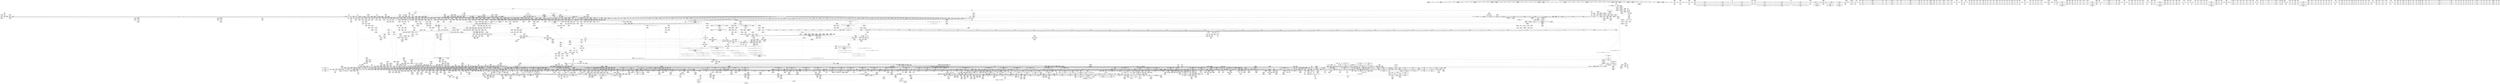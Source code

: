 digraph {
	CE0x7b51a20 [shape=record,shape=Mrecord,label="{CE0x7b51a20|tomoyo_const_part_length:tmp43|security/tomoyo/util.c,644|*SummSource*}"]
	CE0x5384980 [shape=record,shape=Mrecord,label="{CE0x5384980|128:_i8*,_1208:_%struct.file*,_:_CMRE_80,88_|*MultipleSource*|security/tomoyo/common.h,1205|security/tomoyo/common.h,1205}"]
	CE0x45bd380 [shape=record,shape=Mrecord,label="{CE0x45bd380|tomoyo_get_mode:config7|security/tomoyo/util.c,983}"]
	CE0x52d9bd0 [shape=record,shape=Mrecord,label="{CE0x52d9bd0|tomoyo_fill_path_info:is_dir|security/tomoyo/util.c,667}"]
	CE0x46b10e0 [shape=record,shape=Mrecord,label="{CE0x46b10e0|tomoyo_path_permission:operation8|security/tomoyo/file.c,569}"]
	CE0x53afdc0 [shape=record,shape=Mrecord,label="{CE0x53afdc0|0:_%struct.tomoyo_obj_info*,_16:_%struct.tomoyo_domain_info*,_24:_%struct.tomoyo_path_info*,_40:_i8,_72:_i8,_75:_i8,_76:_i8,_77:_i8,_:_SCMRE_0,8_|*MultipleSource*|security/tomoyo/file.c, 787|security/tomoyo/file.c,787|Function::tomoyo_init_request_info&Arg::r::|security/tomoyo/file.c,800}"]
	CE0x63ff810 [shape=record,shape=Mrecord,label="{CE0x63ff810|tomoyo_init_request_info:call4|security/tomoyo/util.c,1010|*SummSink*}"]
	CE0x7b1d380 [shape=record,shape=Mrecord,label="{CE0x7b1d380|tomoyo_get_mode:default_config|security/tomoyo/util.c,986}"]
	CE0x638e1d0 [shape=record,shape=Mrecord,label="{CE0x638e1d0|GLOBAL:tomoyo_get_mode|*Constant*|*SummSink*}"]
	CE0x537c880 [shape=record,shape=Mrecord,label="{CE0x537c880|tomoyo_path_permission:type1|security/tomoyo/file.c,564}"]
	CE0x62f2eb0 [shape=record,shape=Mrecord,label="{CE0x62f2eb0|tomoyo_init_request_info:tmp}"]
	CE0x6352c50 [shape=record,shape=Mrecord,label="{CE0x6352c50|tomoyo_init_request_info:domain.addr.0}"]
	CE0x70156b0 [shape=record,shape=Mrecord,label="{CE0x70156b0|tomoyo_fill_path_info:land.end|*SummSink*}"]
	CE0x605cd70 [shape=record,shape=Mrecord,label="{CE0x605cd70|i64_1|*Constant*}"]
	CE0x51f3330 [shape=record,shape=Mrecord,label="{CE0x51f3330|tomoyo_const_part_length:incdec.ptr10|security/tomoyo/util.c,640|*SummSink*}"]
	CE0x7a00140 [shape=record,shape=Mrecord,label="{CE0x7a00140|tomoyo_get_mode:tmp28|security/tomoyo/util.c,988|*SummSource*}"]
	CE0x7cc86f0 [shape=record,shape=Mrecord,label="{CE0x7cc86f0|tomoyo_add_slash:is_dir|security/tomoyo/file.c,131|*SummSink*}"]
	CE0x46db7f0 [shape=record,shape=Mrecord,label="{CE0x46db7f0|rcu_lock_release:tmp7|*SummSource*}"]
	CE0x616e750 [shape=record,shape=Mrecord,label="{CE0x616e750|i8_1|*Constant*|*SummSource*}"]
	CE0x54352d0 [shape=record,shape=Mrecord,label="{CE0x54352d0|0:_%struct.tomoyo_obj_info*,_16:_%struct.tomoyo_domain_info*,_24:_%struct.tomoyo_path_info*,_40:_i8,_72:_i8,_75:_i8,_76:_i8,_77:_i8,_:_SCMRE_41,42_}"]
	CE0x7b7b760 [shape=record,shape=Mrecord,label="{CE0x7b7b760|tomoyo_const_part_length:tmp45|security/tomoyo/util.c,645}"]
	CE0x536d420 [shape=record,shape=Mrecord,label="{CE0x536d420|tomoyo_audit_path_log:param1|security/tomoyo/file.c,169|*SummSink*}"]
	CE0x62f5aa0 [shape=record,shape=Mrecord,label="{CE0x62f5aa0|tomoyo_fill_path_info:call2|security/tomoyo/util.c,666}"]
	CE0x5409080 [shape=record,shape=Mrecord,label="{CE0x5409080|srcu_read_unlock:tmp2|*SummSource*}"]
	CE0x630a9c0 [shape=record,shape=Mrecord,label="{CE0x630a9c0|tomoyo_path_permission:profile|security/tomoyo/file.c,564|*SummSource*}"]
	CE0x5325b90 [shape=record,shape=Mrecord,label="{CE0x5325b90|tomoyo_path_permission:tmp13|security/tomoyo/file.c,566|*SummSource*}"]
	CE0x476c9c0 [shape=record,shape=Mrecord,label="{CE0x476c9c0|tomoyo_path_perm:tmp3|security/tomoyo/file.c,788|*SummSource*}"]
	CE0x649a590 [shape=record,shape=Mrecord,label="{CE0x649a590|tomoyo_fill_path_info:land.rhs}"]
	CE0x46b1310 [shape=record,shape=Mrecord,label="{CE0x46b1310|tomoyo_path_permission:tmp16|security/tomoyo/file.c,571|*SummSink*}"]
	CE0x6361d20 [shape=record,shape=Mrecord,label="{CE0x6361d20|tomoyo_init_request_info:mode|security/tomoyo/util.c,1010|*SummSource*}"]
	CE0x64417d0 [shape=record,shape=Mrecord,label="{CE0x64417d0|tomoyo_fill_path_info:conv4|security/tomoyo/util.c,667|*SummSource*}"]
	CE0x641d840 [shape=record,shape=Mrecord,label="{CE0x641d840|tomoyo_add_slash:call|security/tomoyo/file.c,136|*SummSink*}"]
	CE0x7afafe0 [shape=record,shape=Mrecord,label="{CE0x7afafe0|VOIDTB_TE:_CE_190,191_}"]
	CE0x7ad11f0 [shape=record,shape=Mrecord,label="{CE0x7ad11f0|i32_47|*Constant*|*SummSource*}"]
	CE0x643b880 [shape=record,shape=Mrecord,label="{CE0x643b880|tomoyo_path_permission:domain|security/tomoyo/file.c,564|*SummSource*}"]
	CE0x459d810 [shape=record,shape=Mrecord,label="{CE0x459d810|_ret_void|*SummSource*}"]
	CE0x61d6570 [shape=record,shape=Mrecord,label="{CE0x61d6570|i64_1|*Constant*}"]
	CE0x481e410 [shape=record,shape=Mrecord,label="{CE0x481e410|tomoyo_path_perm:sw.epilog|*SummSink*}"]
	CE0x5f7fc00 [shape=record,shape=Mrecord,label="{CE0x5f7fc00|tomoyo_fill_path_info:conv4|security/tomoyo/util.c,667}"]
	CE0x7cd1fc0 [shape=record,shape=Mrecord,label="{CE0x7cd1fc0|tomoyo_domain:tmp13|security/tomoyo/common.h,1205|*SummSource*}"]
	CE0x5387560 [shape=record,shape=Mrecord,label="{CE0x5387560|tomoyo_const_part_length:tmp50|security/tomoyo/util.c,651|*SummSink*}"]
	CE0x5489e50 [shape=record,shape=Mrecord,label="{CE0x5489e50|tomoyo_path_perm:if.end14}"]
	CE0x7a580b0 [shape=record,shape=Mrecord,label="{CE0x7a580b0|tomoyo_fill_path_info:frombool10|security/tomoyo/util.c,668|*SummSource*}"]
	CE0x5fdf940 [shape=record,shape=Mrecord,label="{CE0x5fdf940|tomoyo_get_mode:arrayidx|security/tomoyo/util.c,981|*SummSink*}"]
	CE0x51603e0 [shape=record,shape=Mrecord,label="{CE0x51603e0|tomoyo_path_rmdir:dentry2|security/tomoyo/tomoyo.c,206|*SummSource*}"]
	CE0x6055000 [shape=record,shape=Mrecord,label="{CE0x6055000|_ret_void|*SummSource*}"]
	CE0x5481c90 [shape=record,shape=Mrecord,label="{CE0x5481c90|tomoyo_get_mode:tmp16|security/tomoyo/util.c,983|*SummSource*}"]
	CE0x53bfd80 [shape=record,shape=Mrecord,label="{CE0x53bfd80|i64_1|*Constant*}"]
	CE0x62e0ec0 [shape=record,shape=Mrecord,label="{CE0x62e0ec0|tomoyo_init_request_info:tmp3|security/tomoyo/util.c,1004|*SummSink*}"]
	CE0x7b50a40 [shape=record,shape=Mrecord,label="{CE0x7b50a40|tomoyo_const_part_length:tmp40|security/tomoyo/util.c,644|*SummSource*}"]
	CE0x47d8630 [shape=record,shape=Mrecord,label="{CE0x47d8630|0:_i8,_array:_GCR_tomoyo_p2mac_internal_constant_11_x_i8_c_00_01_01_01_03_04_06_09_0A_13_15_,_align_1:_elem_0::|security/tomoyo/file.c,797}"]
	CE0x650fa80 [shape=record,shape=Mrecord,label="{CE0x650fa80|tomoyo_path_perm:tmp46|security/tomoyo/file.c,827|*SummSource*}"]
	CE0x63855a0 [shape=record,shape=Mrecord,label="{CE0x63855a0|tomoyo_const_part_length:entry|*SummSource*}"]
	CE0x7b1fa50 [shape=record,shape=Mrecord,label="{CE0x7b1fa50|_call_void_tomoyo_fill_path_info(%struct.tomoyo_path_info*_%buf)_#9,_!dbg_!38913|security/tomoyo/file.c,152|*SummSink*}"]
	CE0x79e4900 [shape=record,shape=Mrecord,label="{CE0x79e4900|VOIDTB_TE:_CE:_elem_0:default:}"]
	CE0x532eda0 [shape=record,shape=Mrecord,label="{CE0x532eda0|GLOBAL:tomoyo_fill_path_info|*Constant*|*SummSink*}"]
	CE0x6128740 [shape=record,shape=Mrecord,label="{CE0x6128740|tomoyo_fill_path_info:tmp8|security/tomoyo/util.c,667|*SummSource*}"]
	CE0x61ec8a0 [shape=record,shape=Mrecord,label="{CE0x61ec8a0|GLOBAL:__llvm_gcov_indirect_counter_increment|*Constant*|*SummSink*}"]
	CE0x7b6ce10 [shape=record,shape=Mrecord,label="{CE0x7b6ce10|__llvm_gcov_indirect_counter_increment114:tmp|*SummSink*}"]
	CE0x63d0590 [shape=record,shape=Mrecord,label="{CE0x63d0590|VOIDTB_TE:_CE_191,192_}"]
	CE0x46ca210 [shape=record,shape=Mrecord,label="{CE0x46ca210|_call_void___llvm_gcov_indirect_counter_increment114(i32*___llvm_gcov_global_state_pred45,_i64**_getelementptr_inbounds_(_3_x_i64*_,_3_x_i64*_*___llvm_gcda_edge_table44,_i64_0,_i64_1)),_!dbg_!38927|security/tomoyo/util.c,634|*SummSink*}"]
	CE0x648af00 [shape=record,shape=Mrecord,label="{CE0x648af00|tomoyo_get_mode:entry}"]
	CE0x7aa29d0 [shape=record,shape=Mrecord,label="{CE0x7aa29d0|tomoyo_const_part_length:cmp25|security/tomoyo/util.c,644}"]
	CE0x7b82a10 [shape=record,shape=Mrecord,label="{CE0x7b82a10|i64*_getelementptr_inbounds_(_31_x_i64_,_31_x_i64_*___llvm_gcov_ctr43150,_i64_0,_i64_27)|*Constant*}"]
	CE0x7badc60 [shape=record,shape=Mrecord,label="{CE0x7badc60|_ret_void,_!dbg_!38929|security/tomoyo/util.c,670|*SummSource*}"]
	CE0x7a6a150 [shape=record,shape=Mrecord,label="{CE0x7a6a150|__llvm_gcov_indirect_counter_increment:tmp2|*SummSink*}"]
	CE0x64236e0 [shape=record,shape=Mrecord,label="{CE0x64236e0|VOIDTB_TE:_CE_256,264_|Function::tomoyo_path_rmdir&Arg::dentry::}"]
	CE0x51d9400 [shape=record,shape=Mrecord,label="{CE0x51d9400|tomoyo_path_perm:entry|*SummSink*}"]
	CE0x525d120 [shape=record,shape=Mrecord,label="{CE0x525d120|tomoyo_get_mode:tmp27|security/tomoyo/util.c,988}"]
	CE0x605c0d0 [shape=record,shape=Mrecord,label="{CE0x605c0d0|get_current:tmp1}"]
	CE0x637dad0 [shape=record,shape=Mrecord,label="{CE0x637dad0|rcu_lock_acquire:tmp1}"]
	CE0x46c5a60 [shape=record,shape=Mrecord,label="{CE0x46c5a60|i64*_getelementptr_inbounds_(_31_x_i64_,_31_x_i64_*___llvm_gcov_ctr43150,_i64_0,_i64_21)|*Constant*|*SummSource*}"]
	CE0x65b7980 [shape=record,shape=Mrecord,label="{CE0x65b7980|tomoyo_get_mode:tmp15|security/tomoyo/util.c,983|*SummSink*}"]
	CE0x521d7d0 [shape=record,shape=Mrecord,label="{CE0x521d7d0|GLOBAL:__srcu_read_unlock|*Constant*|*SummSource*}"]
	CE0x44a7570 [shape=record,shape=Mrecord,label="{CE0x44a7570|tomoyo_path_perm:tmp33|security/tomoyo/file.c,821|*SummSink*}"]
	CE0x61cbbf0 [shape=record,shape=Mrecord,label="{CE0x61cbbf0|tomoyo_path_permission:cmp|security/tomoyo/file.c,565|*SummSource*}"]
	CE0x61ca170 [shape=record,shape=Mrecord,label="{CE0x61ca170|tomoyo_audit_path_log:tmp7|security/tomoyo/file.c,169|*SummSource*}"]
	CE0x605b730 [shape=record,shape=Mrecord,label="{CE0x605b730|_call_void_lock_acquire(%struct.lockdep_map*_%map,_i32_0,_i32_0,_i32_2,_i32_0,_%struct.lockdep_map*_null,_i64_ptrtoint_(i8*_blockaddress(_rcu_lock_acquire,_%__here)_to_i64))_#9,_!dbg_!38907|include/linux/rcupdate.h,418}"]
	CE0x63eb400 [shape=record,shape=Mrecord,label="{CE0x63eb400|tomoyo_const_part_length:sw.bb9}"]
	CE0x7ba3880 [shape=record,shape=Mrecord,label="{CE0x7ba3880|tomoyo_path_perm:tmp8|security/tomoyo/file.c,797|*SummSource*}"]
	CE0x60e0bc0 [shape=record,shape=Mrecord,label="{CE0x60e0bc0|__llvm_gcov_indirect_counter_increment:bb|*SummSource*}"]
	CE0x6411a00 [shape=record,shape=Mrecord,label="{CE0x6411a00|i64*_getelementptr_inbounds_(_4_x_i64_,_4_x_i64_*___llvm_gcov_ctr24,_i64_0,_i64_3)|*Constant*}"]
	CE0x525dc80 [shape=record,shape=Mrecord,label="{CE0x525dc80|tomoyo_const_part_length:tmp30|security/tomoyo/util.c,641|*SummSource*}"]
	CE0x44b7400 [shape=record,shape=Mrecord,label="{CE0x44b7400|GLOBAL:__llvm_gcov_ctr28130|Global_var:__llvm_gcov_ctr28130|*SummSource*}"]
	CE0x7d227a0 [shape=record,shape=Mrecord,label="{CE0x7d227a0|tomoyo_path_perm:tmp30|security/tomoyo/file.c,816|*SummSink*}"]
	CE0x6572eb0 [shape=record,shape=Mrecord,label="{CE0x6572eb0|tomoyo_fill_path_info:is_patterned|security/tomoyo/util.c,668}"]
	CE0x52a6480 [shape=record,shape=Mrecord,label="{CE0x52a6480|__llvm_gcov_indirect_counter_increment114:tmp1}"]
	CE0x6036c70 [shape=record,shape=Mrecord,label="{CE0x6036c70|tomoyo_get_mode:tmp21|security/tomoyo/util.c,985|*SummSink*}"]
	CE0x6423470 [shape=record,shape=Mrecord,label="{CE0x6423470|VOIDTB_TE:_CE_248,256_|Function::tomoyo_path_rmdir&Arg::dentry::}"]
	CE0x51f2bf0 [shape=record,shape=Mrecord,label="{CE0x51f2bf0|tomoyo_const_part_length:tmp18|security/tomoyo/util.c,627}"]
	CE0x545da80 [shape=record,shape=Mrecord,label="{CE0x545da80|tomoyo_read_lock:tmp2|*SummSink*}"]
	CE0x52b6180 [shape=record,shape=Mrecord,label="{CE0x52b6180|_call_void___srcu_read_unlock(%struct.srcu_struct*_%sp,_i32_%idx)_#9,_!dbg_!38906|include/linux/srcu.h,237}"]
	CE0x62b32c0 [shape=record,shape=Mrecord,label="{CE0x62b32c0|tomoyo_init_request_info:tmp8|security/tomoyo/util.c,1005}"]
	CE0x6573e40 [shape=record,shape=Mrecord,label="{CE0x6573e40|i32_0|*Constant*}"]
	CE0x459cda0 [shape=record,shape=Mrecord,label="{CE0x459cda0|i64*_getelementptr_inbounds_(_31_x_i64_,_31_x_i64_*___llvm_gcov_ctr43150,_i64_0,_i64_3)|*Constant*|*SummSource*}"]
	CE0x65204b0 [shape=record,shape=Mrecord,label="{CE0x65204b0|i64*_getelementptr_inbounds_(_25_x_i64_,_25_x_i64_*___llvm_gcov_ctr11,_i64_0,_i64_23)|*Constant*|*SummSink*}"]
	CE0x7a5b770 [shape=record,shape=Mrecord,label="{CE0x7a5b770|tomoyo_domain:tmp19|security/tomoyo/common.h,1205}"]
	CE0x7a5de20 [shape=record,shape=Mrecord,label="{CE0x7a5de20|i64*_getelementptr_inbounds_(_5_x_i64_,_5_x_i64_*___llvm_gcov_ctr28130,_i64_0,_i64_3)|*Constant*|*SummSource*}"]
	CE0x637da60 [shape=record,shape=Mrecord,label="{CE0x637da60|i64_1|*Constant*}"]
	CE0x62621f0 [shape=record,shape=Mrecord,label="{CE0x62621f0|tomoyo_path_perm:if.then25|*SummSink*}"]
	CE0x7a6a510 [shape=record,shape=Mrecord,label="{CE0x7a6a510|__llvm_gcov_indirect_counter_increment:counter}"]
	CE0x45c7e50 [shape=record,shape=Mrecord,label="{CE0x45c7e50|tomoyo_const_part_length:tmp6|security/tomoyo/util.c,625|*SummSource*}"]
	CE0x6256f60 [shape=record,shape=Mrecord,label="{CE0x6256f60|tomoyo_get_mode:conv|security/tomoyo/util.c,982}"]
	CE0x51cdc00 [shape=record,shape=Mrecord,label="{CE0x51cdc00|i32_255|*Constant*|*SummSource*}"]
	CE0x7ce8400 [shape=record,shape=Mrecord,label="{CE0x7ce8400|i64*_getelementptr_inbounds_(_6_x_i64_,_6_x_i64_*___llvm_gcov_ctr26,_i64_0,_i64_0)|*Constant*|*SummSink*}"]
	CE0x52db9f0 [shape=record,shape=Mrecord,label="{CE0x52db9f0|i64*_getelementptr_inbounds_(_5_x_i64_,_5_x_i64_*___llvm_gcov_ctr28130,_i64_0,_i64_0)|*Constant*}"]
	CE0x63ccac0 [shape=record,shape=Mrecord,label="{CE0x63ccac0|tomoyo_const_part_length:cmp|security/tomoyo/util.c,626|*SummSource*}"]
	CE0x44a2040 [shape=record,shape=Mrecord,label="{CE0x44a2040|tomoyo_path_perm:tmp9|security/tomoyo/file.c,797|*SummSink*}"]
	CE0x53f5830 [shape=record,shape=Mrecord,label="{CE0x53f5830|__llvm_gcov_indirect_counter_increment114:bb|*SummSink*}"]
	CE0x62b34d0 [shape=record,shape=Mrecord,label="{CE0x62b34d0|tomoyo_init_request_info:tmp8|security/tomoyo/util.c,1005|*SummSink*}"]
	CE0x55286e0 [shape=record,shape=Mrecord,label="{CE0x55286e0|_call_void_tomoyo_check_acl(%struct.tomoyo_request_info*_%r,_i1_(%struct.tomoyo_request_info*,_%struct.tomoyo_acl_info*)*_tomoyo_check_path_acl)_#9,_!dbg_!38935|security/tomoyo/file.c,571|*SummSink*}"]
	CE0x7bbd130 [shape=record,shape=Mrecord,label="{CE0x7bbd130|tomoyo_audit_path_log:path|security/tomoyo/file.c,168|*SummSink*}"]
	CE0x79fe2a0 [shape=record,shape=Mrecord,label="{CE0x79fe2a0|VOIDTB_TE:_CE_148,149_}"]
	CE0x56016c0 [shape=record,shape=Mrecord,label="{CE0x56016c0|GLOBAL:tomoyo_read_lock|*Constant*|*SummSource*}"]
	CE0x4571f90 [shape=record,shape=Mrecord,label="{CE0x4571f90|i64*_getelementptr_inbounds_(_11_x_i64_,_11_x_i64_*___llvm_gcov_ctr54147,_i64_0,_i64_1)|*Constant*}"]
	CE0x613a130 [shape=record,shape=Mrecord,label="{CE0x613a130|tomoyo_domain:tmp13|security/tomoyo/common.h,1205}"]
	CE0x7a46b40 [shape=record,shape=Mrecord,label="{CE0x7a46b40|tomoyo_add_slash:tmp9|security/tomoyo/file.c,136}"]
	CE0x5293dc0 [shape=record,shape=Mrecord,label="{CE0x5293dc0|_call_void_mcount()_#3}"]
	CE0x636e160 [shape=record,shape=Mrecord,label="{CE0x636e160|VOIDTB_TE:_CE_177,178_}"]
	CE0x60f60e0 [shape=record,shape=Mrecord,label="{CE0x60f60e0|tomoyo_get_realpath:retval.0}"]
	CE0x47b1e80 [shape=record,shape=Mrecord,label="{CE0x47b1e80|tomoyo_path_perm:tmp11|security/tomoyo/file.c,797|*SummSink*}"]
	CE0x65348d0 [shape=record,shape=Mrecord,label="{CE0x65348d0|tomoyo_path_perm:retval.0|*SummSource*}"]
	CE0x6491470 [shape=record,shape=Mrecord,label="{CE0x6491470|tomoyo_path_permission:path|security/tomoyo/file.c,568|*SummSink*}"]
	CE0x61cb670 [shape=record,shape=Mrecord,label="{CE0x61cb670|GLOBAL:tomoyo_domain.__warned|Global_var:tomoyo_domain.__warned|*SummSink*}"]
	CE0x62d6b20 [shape=record,shape=Mrecord,label="{CE0x62d6b20|rcu_lock_acquire:map|Function::rcu_lock_acquire&Arg::map::|*SummSink*}"]
	CE0x647bc30 [shape=record,shape=Mrecord,label="{CE0x647bc30|i64_21|*Constant*|*SummSink*}"]
	CE0x455c5d0 [shape=record,shape=Mrecord,label="{CE0x455c5d0|tomoyo_const_part_length:sw.bb}"]
	CE0x5306c30 [shape=record,shape=Mrecord,label="{CE0x5306c30|tomoyo_path_perm:call10|security/tomoyo/file.c,813}"]
	CE0x62f35c0 [shape=record,shape=Mrecord,label="{CE0x62f35c0|tomoyo_domain:tmp9|security/tomoyo/common.h,1205|*SummSource*}"]
	CE0x7020fd0 [shape=record,shape=Mrecord,label="{CE0x7020fd0|tomoyo_path_permission:tmp10|security/tomoyo/file.c,565|*SummSink*}"]
	CE0x64d8950 [shape=record,shape=Mrecord,label="{CE0x64d8950|srcu_read_unlock:tmp3|*SummSink*}"]
	CE0x5fdf830 [shape=record,shape=Mrecord,label="{CE0x5fdf830|tomoyo_get_mode:arrayidx|security/tomoyo/util.c,981|*SummSource*}"]
	CE0x7d30b00 [shape=record,shape=Mrecord,label="{CE0x7d30b00|tomoyo_add_slash:return|*SummSink*}"]
	CE0x7a24d10 [shape=record,shape=Mrecord,label="{CE0x7a24d10|tomoyo_const_part_length:tmp36|security/tomoyo/util.c,644|*SummSink*}"]
	CE0x7bae020 [shape=record,shape=Mrecord,label="{CE0x7bae020|i32_5|*Constant*|*SummSource*}"]
	CE0x7b5cf90 [shape=record,shape=Mrecord,label="{CE0x7b5cf90|i64_7|*Constant*}"]
	CE0x63622b0 [shape=record,shape=Mrecord,label="{CE0x63622b0|tomoyo_init_request_info:profile3|security/tomoyo/util.c,1008|*SummSink*}"]
	CE0x47b2a10 [shape=record,shape=Mrecord,label="{CE0x47b2a10|i8*_null|*Constant*}"]
	CE0x5157570 [shape=record,shape=Mrecord,label="{CE0x5157570|rcu_lock_acquire:tmp2|*SummSink*}"]
	CE0x6501070 [shape=record,shape=Mrecord,label="{CE0x6501070|i64**_getelementptr_inbounds_(_3_x_i64*_,_3_x_i64*_*___llvm_gcda_edge_table,_i64_0,_i64_0)|*Constant*|*SummSink*}"]
	CE0x6348f30 [shape=record,shape=Mrecord,label="{CE0x6348f30|128:_i8*,_1208:_%struct.file*,_:_CMRE_3,4_}"]
	CE0x6091e90 [shape=record,shape=Mrecord,label="{CE0x6091e90|i64*_getelementptr_inbounds_(_11_x_i64_,_11_x_i64_*___llvm_gcov_ctr54147,_i64_0,_i64_10)|*Constant*}"]
	CE0x548b580 [shape=record,shape=Mrecord,label="{CE0x548b580|0:_i8*,_array:_GCRE_tomoyo_path_keyword_external_constant_11_x_i8*_:_elem_5::|security/tomoyo/file.c,167}"]
	CE0x7d1ad40 [shape=record,shape=Mrecord,label="{CE0x7d1ad40|tomoyo_path_permission:tmp19|security/tomoyo/file.c,573}"]
	CE0x7ae3670 [shape=record,shape=Mrecord,label="{CE0x7ae3670|tomoyo_domain:tmp16|security/tomoyo/common.h,1205}"]
	CE0x7a1e020 [shape=record,shape=Mrecord,label="{CE0x7a1e020|tomoyo_get_realpath:name1|security/tomoyo/file.c,151|*SummSource*}"]
	CE0x514d780 [shape=record,shape=Mrecord,label="{CE0x514d780|i64*_getelementptr_inbounds_(_2_x_i64_,_2_x_i64_*___llvm_gcov_ctr21,_i64_0,_i64_1)|*Constant*|*SummSource*}"]
	CE0x6421970 [shape=record,shape=Mrecord,label="{CE0x6421970|__llvm_gcov_indirect_counter_increment114:tmp2|*SummSink*}"]
	CE0x46e40e0 [shape=record,shape=Mrecord,label="{CE0x46e40e0|_call_void_kfree(i8*_%tmp38)_#9,_!dbg_!38960|security/tomoyo/file.c,822}"]
	CE0x5f79830 [shape=record,shape=Mrecord,label="{CE0x5f79830|GLOBAL:tomoyo_index2category|Global_var:tomoyo_index2category|*SummSource*}"]
	CE0x7d07a10 [shape=record,shape=Mrecord,label="{CE0x7d07a10|GLOBAL:lock_acquire|*Constant*|*SummSource*}"]
	CE0x5261440 [shape=record,shape=Mrecord,label="{CE0x5261440|i64_18|*Constant*}"]
	CE0x452e950 [shape=record,shape=Mrecord,label="{CE0x452e950|tomoyo_path_permission:tmp25|security/tomoyo/file.c,575}"]
	CE0x6139c40 [shape=record,shape=Mrecord,label="{CE0x6139c40|i1_false|*Constant*}"]
	CE0x60dec20 [shape=record,shape=Mrecord,label="{CE0x60dec20|rcu_lock_acquire:tmp3|*SummSource*}"]
	CE0x65e5e00 [shape=record,shape=Mrecord,label="{CE0x65e5e00|i32_3|*Constant*}"]
	CE0x6122b10 [shape=record,shape=Mrecord,label="{CE0x6122b10|tomoyo_path_perm:call3|security/tomoyo/file.c,803}"]
	CE0x44a7930 [shape=record,shape=Mrecord,label="{CE0x44a7930|tomoyo_path_perm:tmp34|security/tomoyo/file.c,821|*SummSource*}"]
	CE0x7014c10 [shape=record,shape=Mrecord,label="{CE0x7014c10|tomoyo_path_permission:return|*SummSource*}"]
	CE0x60bb050 [shape=record,shape=Mrecord,label="{CE0x60bb050|VOIDTB_TE:_CE_8,12_|Function::tomoyo_path_rmdir&Arg::dentry::}"]
	CE0x64114c0 [shape=record,shape=Mrecord,label="{CE0x64114c0|get_current:tmp|*SummSink*}"]
	CE0x47be350 [shape=record,shape=Mrecord,label="{CE0x47be350|i32_8|*Constant*}"]
	CE0x46ff8d0 [shape=record,shape=Mrecord,label="{CE0x46ff8d0|tomoyo_path_perm:operation|Function::tomoyo_path_perm&Arg::operation::|*SummSource*}"]
	CE0x6384f40 [shape=record,shape=Mrecord,label="{CE0x6384f40|tomoyo_add_slash:tmp2|*LoadInst*|security/tomoyo/file.c,131|*SummSource*}"]
	CE0x47be3c0 [shape=record,shape=Mrecord,label="{CE0x47be3c0|i32_8|*Constant*|*SummSource*}"]
	CE0x44d2e70 [shape=record,shape=Mrecord,label="{CE0x44d2e70|tomoyo_get_mode:tmp19|security/tomoyo/util.c,985|*SummSink*}"]
	CE0x7a5e080 [shape=record,shape=Mrecord,label="{CE0x7a5e080|i64*_getelementptr_inbounds_(_5_x_i64_,_5_x_i64_*___llvm_gcov_ctr28130,_i64_0,_i64_3)|*Constant*|*SummSink*}"]
	CE0x7b6d7c0 [shape=record,shape=Mrecord,label="{CE0x7b6d7c0|tomoyo_fill_path_info:conv3|security/tomoyo/util.c,666}"]
	CE0x5495b30 [shape=record,shape=Mrecord,label="{CE0x5495b30|tomoyo_const_part_length:cmp15|security/tomoyo/util.c,641|*SummSource*}"]
	CE0x6422ac0 [shape=record,shape=Mrecord,label="{CE0x6422ac0|VOIDTB_TE:_CE_215,216_}"]
	CE0x63bb6c0 [shape=record,shape=Mrecord,label="{CE0x63bb6c0|i64*_getelementptr_inbounds_(_4_x_i64_,_4_x_i64_*___llvm_gcov_ctr24,_i64_0,_i64_3)|*Constant*|*SummSink*}"]
	CE0x539fbd0 [shape=record,shape=Mrecord,label="{CE0x539fbd0|tomoyo_path_perm:tmp21|security/tomoyo/file.c,810|*SummSink*}"]
	CE0x7bae300 [shape=record,shape=Mrecord,label="{CE0x7bae300|tomoyo_path_perm:symlink_target15|security/tomoyo/file.c,817}"]
	CE0x64d9580 [shape=record,shape=Mrecord,label="{CE0x64d9580|tomoyo_const_part_length:if.then|*SummSource*}"]
	CE0x5293510 [shape=record,shape=Mrecord,label="{CE0x5293510|tomoyo_path_perm:tmp7|security/tomoyo/file.c,797}"]
	CE0x7cc8250 [shape=record,shape=Mrecord,label="{CE0x7cc8250|tomoyo_path_permission:domain|security/tomoyo/file.c,564}"]
	CE0x7bbd530 [shape=record,shape=Mrecord,label="{CE0x7bbd530|GLOBAL:__llvm_gcov_indirect_counter_increment114|*Constant*}"]
	CE0x63492d0 [shape=record,shape=Mrecord,label="{CE0x63492d0|128:_i8*,_1208:_%struct.file*,_:_CMRE_5,6_}"]
	CE0x6133d00 [shape=record,shape=Mrecord,label="{CE0x6133d00|tomoyo_const_part_length:lor.lhs.false|*SummSource*}"]
	CE0x63eb310 [shape=record,shape=Mrecord,label="{CE0x63eb310|tomoyo_const_part_length:if.end28|*SummSink*}"]
	CE0x527f5a0 [shape=record,shape=Mrecord,label="{CE0x527f5a0|0:_i8*,_array:_GCRE_tomoyo_path_keyword_external_constant_11_x_i8*_:_elem_9::|security/tomoyo/file.c,167}"]
	CE0x51a4630 [shape=record,shape=Mrecord,label="{CE0x51a4630|tomoyo_path_perm:tmp27|security/tomoyo/file.c,814|*SummSink*}"]
	CE0x6573d60 [shape=record,shape=Mrecord,label="{CE0x6573d60|_call_void_mcount()_#3}"]
	CE0x6026220 [shape=record,shape=Mrecord,label="{CE0x6026220|COLLAPSED:_GCMRE___llvm_gcov_ctr25_internal_global_6_x_i64_zeroinitializer:_elem_0:default:}"]
	CE0x466f450 [shape=record,shape=Mrecord,label="{CE0x466f450|tomoyo_path_permission:idxprom|security/tomoyo/file.c,563}"]
	CE0x63ff1c0 [shape=record,shape=Mrecord,label="{CE0x63ff1c0|tomoyo_init_request_info:tmp12|security/tomoyo/util.c,1010|*SummSource*}"]
	CE0x62d6950 [shape=record,shape=Mrecord,label="{CE0x62d6950|rcu_lock_acquire:map|Function::rcu_lock_acquire&Arg::map::}"]
	CE0x7a48fc0 [shape=record,shape=Mrecord,label="{CE0x7a48fc0|tomoyo_get_realpath:if.then}"]
	CE0x52b1f00 [shape=record,shape=Mrecord,label="{CE0x52b1f00|tomoyo_path_permission:tmp20|security/tomoyo/file.c,573}"]
	CE0x527ed40 [shape=record,shape=Mrecord,label="{CE0x527ed40|0:_i8*,_array:_GCRE_tomoyo_path_keyword_external_constant_11_x_i8*_:_elem_8::|security/tomoyo/file.c,167}"]
	CE0x636e090 [shape=record,shape=Mrecord,label="{CE0x636e090|VOIDTB_TE:_CE_176,177_}"]
	CE0x5260f50 [shape=record,shape=Mrecord,label="{CE0x5260f50|tomoyo_audit_path_log:arrayidx|security/tomoyo/file.c,167|*SummSource*}"]
	CE0x7b7c6a0 [shape=record,shape=Mrecord,label="{CE0x7b7c6a0|GLOBAL:tomoyo_domain.__warned|Global_var:tomoyo_domain.__warned|*SummSource*}"]
	CE0x651a510 [shape=record,shape=Mrecord,label="{CE0x651a510|i64*_getelementptr_inbounds_(_25_x_i64_,_25_x_i64_*___llvm_gcov_ctr11,_i64_0,_i64_23)|*Constant*|*SummSource*}"]
	CE0x525def0 [shape=record,shape=Mrecord,label="{CE0x525def0|tomoyo_const_part_length:tmp31|security/tomoyo/util.c,641}"]
	CE0x6236ab0 [shape=record,shape=Mrecord,label="{CE0x6236ab0|tomoyo_init_request_info:tmp7|security/tomoyo/util.c,1005|*SummSink*}"]
	CE0x7aae4f0 [shape=record,shape=Mrecord,label="{CE0x7aae4f0|tomoyo_path_perm:tmp5|security/tomoyo/file.c,789|*SummSource*}"]
	CE0x64d8fe0 [shape=record,shape=Mrecord,label="{CE0x64d8fe0|tomoyo_const_part_length:conv|security/tomoyo/util.c,626|*SummSink*}"]
	CE0x44fb0c0 [shape=record,shape=Mrecord,label="{CE0x44fb0c0|tomoyo_domain:tmp17|security/tomoyo/common.h,1205|*SummSource*}"]
	CE0x60b1af0 [shape=record,shape=Mrecord,label="{CE0x60b1af0|i32_0|*Constant*}"]
	CE0x66043e0 [shape=record,shape=Mrecord,label="{CE0x66043e0|tomoyo_get_mode:return|*SummSink*}"]
	CE0x7ab1c60 [shape=record,shape=Mrecord,label="{CE0x7ab1c60|tomoyo_const_part_length:cmp25|security/tomoyo/util.c,644|*SummSink*}"]
	CE0x7ad31a0 [shape=record,shape=Mrecord,label="{CE0x7ad31a0|tomoyo_get_realpath:entry|*SummSink*}"]
	CE0x615d8b0 [shape=record,shape=Mrecord,label="{CE0x615d8b0|i32_1205|*Constant*|*SummSink*}"]
	CE0x45dacb0 [shape=record,shape=Mrecord,label="{CE0x45dacb0|tomoyo_const_part_length:if.end6|*SummSink*}"]
	CE0x54092e0 [shape=record,shape=Mrecord,label="{CE0x54092e0|tomoyo_const_part_length:tmp27|security/tomoyo/util.c,641|*SummSource*}"]
	CE0x7015550 [shape=record,shape=Mrecord,label="{CE0x7015550|GLOBAL:__llvm_gcov_ctr54147|Global_var:__llvm_gcov_ctr54147|*SummSink*}"]
	CE0x52b6070 [shape=record,shape=Mrecord,label="{CE0x52b6070|rcu_lock_release:map|Function::rcu_lock_release&Arg::map::|*SummSink*}"]
	CE0x6226290 [shape=record,shape=Mrecord,label="{CE0x6226290|_ret_i32_%call,_!dbg_!38907|include/linux/srcu.h,223}"]
	CE0x650eff0 [shape=record,shape=Mrecord,label="{CE0x650eff0|tomoyo_path_perm:tmp45|security/tomoyo/file.c,826|*SummSink*}"]
	CE0x7c9c1e0 [shape=record,shape=Mrecord,label="{CE0x7c9c1e0|tomoyo_path_perm:tmp10|security/tomoyo/file.c,797}"]
	CE0x53fd600 [shape=record,shape=Mrecord,label="{CE0x53fd600|i64*_getelementptr_inbounds_(_25_x_i64_,_25_x_i64_*___llvm_gcov_ctr11,_i64_0,_i64_14)|*Constant*}"]
	CE0x636efe0 [shape=record,shape=Mrecord,label="{CE0x636efe0|VOIDTB_TE:_CE_316,317_}"]
	CE0x6113000 [shape=record,shape=Mrecord,label="{CE0x6113000|i32_9|*Constant*|*SummSink*}"]
	CE0x4502ce0 [shape=record,shape=Mrecord,label="{CE0x4502ce0|tomoyo_path_permission:retval.0|*SummSource*}"]
	CE0x4600cf0 [shape=record,shape=Mrecord,label="{CE0x4600cf0|tomoyo_const_part_length:tmp5|security/tomoyo/util.c,624|*SummSink*}"]
	CE0x7a25d00 [shape=record,shape=Mrecord,label="{CE0x7a25d00|tomoyo_audit_path_log:entry|*SummSink*}"]
	CE0x46db0a0 [shape=record,shape=Mrecord,label="{CE0x46db0a0|i64*_getelementptr_inbounds_(_4_x_i64_,_4_x_i64_*___llvm_gcov_ctr33,_i64_0,_i64_3)|*Constant*|*SummSink*}"]
	CE0x530e790 [shape=record,shape=Mrecord,label="{CE0x530e790|tomoyo_path_permission:conv|security/tomoyo/file.c,564}"]
	CE0x63d1340 [shape=record,shape=Mrecord,label="{CE0x63d1340|VOIDTB_TE:_CE_151,152_}"]
	CE0x6349690 [shape=record,shape=Mrecord,label="{CE0x6349690|128:_i8*,_1208:_%struct.file*,_:_CMRE_8,16_|*MultipleSource*|security/tomoyo/common.h,1205|security/tomoyo/common.h,1205}"]
	CE0x63c9d60 [shape=record,shape=Mrecord,label="{CE0x63c9d60|tomoyo_const_part_length:if.end18|*SummSource*}"]
	CE0x52613d0 [shape=record,shape=Mrecord,label="{CE0x52613d0|i64_17|*Constant*}"]
	CE0x61ed500 [shape=record,shape=Mrecord,label="{CE0x61ed500|__llvm_gcov_indirect_counter_increment:predecessor|Function::__llvm_gcov_indirect_counter_increment&Arg::predecessor::}"]
	CE0x7b062e0 [shape=record,shape=Mrecord,label="{CE0x7b062e0|tomoyo_get_mode:tmp8|security/tomoyo/util.c,979|*SummSource*}"]
	CE0x7b6d210 [shape=record,shape=Mrecord,label="{CE0x7b6d210|tomoyo_const_part_length:tmp19|security/tomoyo/util.c,628}"]
	CE0x5495f40 [shape=record,shape=Mrecord,label="{CE0x5495f40|i64_19|*Constant*}"]
	CE0x64d8e90 [shape=record,shape=Mrecord,label="{CE0x64d8e90|tomoyo_const_part_length:conv|security/tomoyo/util.c,626|*SummSource*}"]
	CE0x46e6470 [shape=record,shape=Mrecord,label="{CE0x46e6470|tomoyo_const_part_length:incdec.ptr19|security/tomoyo/util.c,643|*SummSource*}"]
	CE0x44b9180 [shape=record,shape=Mrecord,label="{CE0x44b9180|tomoyo_get_mode:tmp17|security/tomoyo/util.c,983}"]
	CE0x7aa2100 [shape=record,shape=Mrecord,label="{CE0x7aa2100|tomoyo_const_part_length:tmp39|security/tomoyo/util.c,644|*SummSource*}"]
	CE0x455c560 [shape=record,shape=Mrecord,label="{CE0x455c560|tomoyo_get_mode:tmp14|security/tomoyo/util.c,983}"]
	CE0x466b970 [shape=record,shape=Mrecord,label="{CE0x466b970|GLOBAL:rcu_lock_acquire|*Constant*|*SummSink*}"]
	CE0x79eeea0 [shape=record,shape=Mrecord,label="{CE0x79eeea0|tomoyo_path_permission:tmp4|security/tomoyo/file.c,564}"]
	CE0x7b94a10 [shape=record,shape=Mrecord,label="{CE0x7b94a10|tomoyo_path_perm:conv17|security/tomoyo/file.c,821|*SummSource*}"]
	CE0x5f79fb0 [shape=record,shape=Mrecord,label="{CE0x5f79fb0|i32_255|*Constant*|*SummSink*}"]
	CE0x4775580 [shape=record,shape=Mrecord,label="{CE0x4775580|i32_49|*Constant*|*SummSource*}"]
	CE0x65734f0 [shape=record,shape=Mrecord,label="{CE0x65734f0|rcu_lock_acquire:indirectgoto|*SummSource*}"]
	CE0x61d1620 [shape=record,shape=Mrecord,label="{CE0x61d1620|__llvm_gcov_indirect_counter_increment114:tmp|*SummSource*}"]
	CE0x644cd60 [shape=record,shape=Mrecord,label="{CE0x644cd60|tomoyo_path_permission:if.end|*SummSink*}"]
	CE0x46cabe0 [shape=record,shape=Mrecord,label="{CE0x46cabe0|tomoyo_const_part_length:incdec.ptr19|security/tomoyo/util.c,643}"]
	CE0x65432f0 [shape=record,shape=Mrecord,label="{CE0x65432f0|tomoyo_path_perm:tmp50|security/tomoyo/file.c,829|*SummSource*}"]
	CE0x449fcb0 [shape=record,shape=Mrecord,label="{CE0x449fcb0|tomoyo_const_part_length:return|*SummSource*}"]
	CE0x64f06b0 [shape=record,shape=Mrecord,label="{CE0x64f06b0|128:_i8*,_1208:_%struct.file*,_:_CMRE_35,36_}"]
	CE0x6094030 [shape=record,shape=Mrecord,label="{CE0x6094030|VOIDTB_TE:_CE_166,167_}"]
	CE0x51a3f70 [shape=record,shape=Mrecord,label="{CE0x51a3f70|tomoyo_path_perm:tmp26|security/tomoyo/file.c,814}"]
	CE0x6501240 [shape=record,shape=Mrecord,label="{CE0x6501240|GLOBAL:tomoyo_path_permission|*Constant*|*SummSource*}"]
	CE0x4586c50 [shape=record,shape=Mrecord,label="{CE0x4586c50|GLOBAL:__llvm_gcov_ctr43150|Global_var:__llvm_gcov_ctr43150}"]
	CE0x61d54a0 [shape=record,shape=Mrecord,label="{CE0x61d54a0|tomoyo_audit_path_log:bb}"]
	CE0x7ad34e0 [shape=record,shape=Mrecord,label="{CE0x7ad34e0|tomoyo_init_request_info:tmp9|security/tomoyo/util.c,1006|*SummSink*}"]
	CE0x60ef540 [shape=record,shape=Mrecord,label="{CE0x60ef540|tomoyo_fill_path_info:name1|security/tomoyo/util.c,663}"]
	CE0x4775f20 [shape=record,shape=Mrecord,label="{CE0x4775f20|tomoyo_const_part_length:add|security/tomoyo/util.c,634|*SummSource*}"]
	CE0x52b1d70 [shape=record,shape=Mrecord,label="{CE0x52b1d70|tomoyo_path_permission:tmp19|security/tomoyo/file.c,573|*SummSink*}"]
	CE0x65748a0 [shape=record,shape=Mrecord,label="{CE0x65748a0|i64*_getelementptr_inbounds_(_2_x_i64_,_2_x_i64_*___llvm_gcov_ctr22,_i64_0,_i64_1)|*Constant*|*SummSink*}"]
	CE0x45d6bc0 [shape=record,shape=Mrecord,label="{CE0x45d6bc0|_call_void_mcount()_#3|*SummSource*}"]
	CE0x7b7b590 [shape=record,shape=Mrecord,label="{CE0x7b7b590|i64*_getelementptr_inbounds_(_31_x_i64_,_31_x_i64_*___llvm_gcov_ctr43150,_i64_0,_i64_26)|*Constant*|*SummSink*}"]
	CE0x64d8cf0 [shape=record,shape=Mrecord,label="{CE0x64d8cf0|_call_void_mcount()_#3|*SummSource*}"]
	CE0x610ca70 [shape=record,shape=Mrecord,label="{CE0x610ca70|i64*_getelementptr_inbounds_(_4_x_i64_,_4_x_i64_*___llvm_gcov_ctr33,_i64_0,_i64_0)|*Constant*|*SummSource*}"]
	CE0x649a710 [shape=record,shape=Mrecord,label="{CE0x649a710|tomoyo_fill_path_info:land.rhs|*SummSink*}"]
	CE0x63d9930 [shape=record,shape=Mrecord,label="{CE0x63d9930|i32_4|*Constant*|*SummSource*}"]
	CE0x5165a50 [shape=record,shape=Mrecord,label="{CE0x5165a50|tomoyo_path_permission:type|security/tomoyo/file.c,563}"]
	CE0x525dd40 [shape=record,shape=Mrecord,label="{CE0x525dd40|tomoyo_const_part_length:tmp30|security/tomoyo/util.c,641|*SummSink*}"]
	CE0x54b76e0 [shape=record,shape=Mrecord,label="{CE0x54b76e0|tomoyo_add_slash:if.end|*SummSink*}"]
	CE0x4657fc0 [shape=record,shape=Mrecord,label="{CE0x4657fc0|tomoyo_path_rmdir:bb|*SummSink*}"]
	CE0x44fb050 [shape=record,shape=Mrecord,label="{CE0x44fb050|i64*_getelementptr_inbounds_(_11_x_i64_,_11_x_i64_*___llvm_gcov_ctr54147,_i64_0,_i64_9)|*Constant*}"]
	CE0x61cbe00 [shape=record,shape=Mrecord,label="{CE0x61cbe00|tomoyo_path_permission:tmp8|security/tomoyo/file.c,565}"]
	CE0x54b8f00 [shape=record,shape=Mrecord,label="{CE0x54b8f00|tomoyo_get_realpath:tobool|security/tomoyo/file.c,151|*SummSink*}"]
	CE0x6123280 [shape=record,shape=Mrecord,label="{CE0x6123280|GLOBAL:tomoyo_get_realpath|*Constant*}"]
	CE0x7b9de10 [shape=record,shape=Mrecord,label="{CE0x7b9de10|i64_0|*Constant*|*SummSource*}"]
	CE0x47fc940 [shape=record,shape=Mrecord,label="{CE0x47fc940|i32_-12|*Constant*|*SummSink*}"]
	CE0x517cbf0 [shape=record,shape=Mrecord,label="{CE0x517cbf0|i32_0|*Constant*}"]
	CE0x644c680 [shape=record,shape=Mrecord,label="{CE0x644c680|tomoyo_path_permission:tmp|*SummSource*}"]
	CE0x455c360 [shape=record,shape=Mrecord,label="{CE0x455c360|tomoyo_get_mode:tmp12|security/tomoyo/util.c,982}"]
	CE0x465cf90 [shape=record,shape=Mrecord,label="{CE0x465cf90|_call_void_mcount()_#3}"]
	CE0x65c7ff0 [shape=record,shape=Mrecord,label="{CE0x65c7ff0|tomoyo_get_realpath:return|*SummSource*}"]
	CE0x6421500 [shape=record,shape=Mrecord,label="{CE0x6421500|__llvm_gcov_indirect_counter_increment114:tmp2}"]
	CE0x6037160 [shape=record,shape=Mrecord,label="{CE0x6037160|i64*_getelementptr_inbounds_(_12_x_i64_,_12_x_i64_*___llvm_gcov_ctr31133,_i64_0,_i64_9)|*Constant*}"]
	CE0x459ce80 [shape=record,shape=Mrecord,label="{CE0x459ce80|tomoyo_const_part_length:tmp6|security/tomoyo/util.c,625|*SummSink*}"]
	CE0x630bcd0 [shape=record,shape=Mrecord,label="{CE0x630bcd0|__llvm_gcov_indirect_counter_increment114:tmp5}"]
	CE0x51d9300 [shape=record,shape=Mrecord,label="{CE0x51d9300|tomoyo_path_perm:entry|*SummSource*}"]
	CE0x5228ed0 [shape=record,shape=Mrecord,label="{CE0x5228ed0|srcu_read_unlock:bb|*SummSource*}"]
	CE0x60c8cc0 [shape=record,shape=Mrecord,label="{CE0x60c8cc0|tomoyo_audit_path_log:operation|security/tomoyo/file.c,168|*SummSink*}"]
	CE0x60e07d0 [shape=record,shape=Mrecord,label="{CE0x60e07d0|tomoyo_get_realpath:tmp12|security/tomoyo/file.c,156|*SummSource*}"]
	CE0x6010350 [shape=record,shape=Mrecord,label="{CE0x6010350|i32_22|*Constant*}"]
	CE0x615ec30 [shape=record,shape=Mrecord,label="{CE0x615ec30|tomoyo_path_perm:tmp15|security/tomoyo/file.c,804}"]
	CE0x45e0690 [shape=record,shape=Mrecord,label="{CE0x45e0690|tomoyo_fill_path_info:entry|*SummSink*}"]
	CE0x7a48b10 [shape=record,shape=Mrecord,label="{CE0x7a48b10|tomoyo_get_realpath:name|security/tomoyo/file.c,150|*SummSink*}"]
	CE0x540a5c0 [shape=record,shape=Mrecord,label="{CE0x540a5c0|i64*_getelementptr_inbounds_(_2_x_i64_,_2_x_i64_*___llvm_gcov_ctr31,_i64_0,_i64_1)|*Constant*}"]
	CE0x6010700 [shape=record,shape=Mrecord,label="{CE0x6010700|i32_22|*Constant*|*SummSource*}"]
	CE0x45da500 [shape=record,shape=Mrecord,label="{CE0x45da500|tomoyo_get_mode:conv15|security/tomoyo/util.c,987}"]
	CE0x459da10 [shape=record,shape=Mrecord,label="{CE0x459da10|tomoyo_get_mode:tmp15|security/tomoyo/util.c,983}"]
	CE0x44a73a0 [shape=record,shape=Mrecord,label="{CE0x44a73a0|tomoyo_path_perm:tmp33|security/tomoyo/file.c,821}"]
	CE0x64f2d00 [shape=record,shape=Mrecord,label="{CE0x64f2d00|__llvm_gcov_indirect_counter_increment114:pred|*SummSource*}"]
	CE0x4832dd0 [shape=record,shape=Mrecord,label="{CE0x4832dd0|0:_%struct.tomoyo_obj_info*,_16:_%struct.tomoyo_domain_info*,_24:_%struct.tomoyo_path_info*,_40:_i8,_72:_i8,_75:_i8,_76:_i8,_77:_i8,_:_SCMRE_61,62_}"]
	CE0x660ed50 [shape=record,shape=Mrecord,label="{CE0x660ed50|COLLAPSED:_GCMRE___llvm_gcov_ctr32_internal_global_2_x_i64_zeroinitializer:_elem_0:default:}"]
	CE0x525c570 [shape=record,shape=Mrecord,label="{CE0x525c570|tomoyo_fill_path_info:frombool|security/tomoyo/util.c,667}"]
	CE0x61ecae0 [shape=record,shape=Mrecord,label="{CE0x61ecae0|_call_void___llvm_gcov_indirect_counter_increment(i32*___llvm_gcov_global_state_pred,_i64**_getelementptr_inbounds_(_3_x_i64*_,_3_x_i64*_*___llvm_gcda_edge_table,_i64_0,_i64_1)),_!dbg_!38937|security/tomoyo/file.c,810}"]
	CE0x548b280 [shape=record,shape=Mrecord,label="{CE0x548b280|tomoyo_get_mode:tmp15|security/tomoyo/util.c,983|*SummSource*}"]
	CE0x46e1370 [shape=record,shape=Mrecord,label="{CE0x46e1370|_ret_i32_%call,_!dbg_!38908|security/tomoyo/tomoyo.c,207|*SummSource*}"]
	CE0x530ffa0 [shape=record,shape=Mrecord,label="{CE0x530ffa0|0:_%struct.tomoyo_obj_info*,_16:_%struct.tomoyo_domain_info*,_24:_%struct.tomoyo_path_info*,_40:_i8,_72:_i8,_75:_i8,_76:_i8,_77:_i8,_:_SCMRE_28,29_}"]
	CE0x44dfd60 [shape=record,shape=Mrecord,label="{CE0x44dfd60|tomoyo_path_permission:tmp24|security/tomoyo/file.c,575|*SummSource*}"]
	CE0x63b8b90 [shape=record,shape=Mrecord,label="{CE0x63b8b90|i32_4|*Constant*}"]
	CE0x449fb50 [shape=record,shape=Mrecord,label="{CE0x449fb50|tomoyo_const_part_length:bb|*SummSink*}"]
	CE0x6493990 [shape=record,shape=Mrecord,label="{CE0x6493990|tomoyo_add_slash:tmp12|security/tomoyo/file.c,138|*SummSource*}"]
	CE0x5fe0560 [shape=record,shape=Mrecord,label="{CE0x5fe0560|0:_i8,_array:_GCRE_tomoyo_index2category_constant_39_x_i8_c_00_00_00_00_00_00_00_00_00_00_00_00_00_00_00_00_00_00_00_00_00_00_00_01_01_01_01_01_01_01_01_01_01_01_01_01_01_01_02_,_align_16:_elem_21::|security/tomoyo/util.c,983}"]
	CE0x52fabe0 [shape=record,shape=Mrecord,label="{CE0x52fabe0|128:_i8*,_1208:_%struct.file*,_:_CMRE_43,44_}"]
	CE0x54145f0 [shape=record,shape=Mrecord,label="{CE0x54145f0|tomoyo_path_permission:entry|*SummSource*}"]
	CE0x7d30170 [shape=record,shape=Mrecord,label="{CE0x7d30170|tomoyo_fill_path_info:const_len|security/tomoyo/util.c,666}"]
	CE0x7a6bdc0 [shape=record,shape=Mrecord,label="{CE0x7a6bdc0|_ret_i32_%conv6,_!dbg_!38926|security/tomoyo/util.c,1011|*SummSink*}"]
	CE0x46760c0 [shape=record,shape=Mrecord,label="{CE0x46760c0|srcu_read_lock:tmp1|*SummSink*}"]
	CE0x64b7a70 [shape=record,shape=Mrecord,label="{CE0x64b7a70|VOIDTB_TE:_CE_167,168_}"]
	CE0x7a1e600 [shape=record,shape=Mrecord,label="{CE0x7a1e600|tomoyo_fill_path_info:tmp3|security/tomoyo/util.c,667}"]
	CE0x54ff5e0 [shape=record,shape=Mrecord,label="{CE0x54ff5e0|tomoyo_const_part_length:filename|Function::tomoyo_const_part_length&Arg::filename::|*SummSource*}"]
	CE0x7b9e210 [shape=record,shape=Mrecord,label="{CE0x7b9e210|tomoyo_path_perm:tmp10|security/tomoyo/file.c,797|*SummSink*}"]
	CE0x61ca3f0 [shape=record,shape=Mrecord,label="{CE0x61ca3f0|tomoyo_audit_path_log:call|security/tomoyo/file.c,167}"]
	CE0x47b1fd0 [shape=record,shape=Mrecord,label="{CE0x47b1fd0|i64*_getelementptr_inbounds_(_25_x_i64_,_25_x_i64_*___llvm_gcov_ctr11,_i64_0,_i64_3)|*Constant*|*SummSource*}"]
	CE0x6092ab0 [shape=record,shape=Mrecord,label="{CE0x6092ab0|tomoyo_domain:call3|security/tomoyo/common.h,1205}"]
	CE0x4705e60 [shape=record,shape=Mrecord,label="{CE0x4705e60|i32_1|*Constant*}"]
	CE0x6113bf0 [shape=record,shape=Mrecord,label="{CE0x6113bf0|GLOBAL:__llvm_gcov_ctr11|Global_var:__llvm_gcov_ctr11|*SummSource*}"]
	CE0x462f140 [shape=record,shape=Mrecord,label="{CE0x462f140|tomoyo_domain:tmp3|*SummSink*}"]
	CE0x544e510 [shape=record,shape=Mrecord,label="{CE0x544e510|0:_i8,_array:_GCRE_tomoyo_index2category_constant_39_x_i8_c_00_00_00_00_00_00_00_00_00_00_00_00_00_00_00_00_00_00_00_00_00_00_00_01_01_01_01_01_01_01_01_01_01_01_01_01_01_01_02_,_align_16:_elem_31::|security/tomoyo/util.c,983}"]
	CE0x79f2060 [shape=record,shape=Mrecord,label="{CE0x79f2060|_call_void_mcount()_#3|*SummSource*}"]
	CE0x6528f40 [shape=record,shape=Mrecord,label="{CE0x6528f40|tomoyo_audit_path_log:path2|security/tomoyo/file.c,169|*SummSource*}"]
	CE0x79e5380 [shape=record,shape=Mrecord,label="{CE0x79e5380|tomoyo_path_perm:tmp23|security/tomoyo/file.c,814}"]
	CE0x51580c0 [shape=record,shape=Mrecord,label="{CE0x51580c0|tomoyo_const_part_length:tmp27|security/tomoyo/util.c,641}"]
	CE0x7a486e0 [shape=record,shape=Mrecord,label="{CE0x7a486e0|__llvm_gcov_indirect_counter_increment:pred|*SummSource*}"]
	CE0x46ffbd0 [shape=record,shape=Mrecord,label="{CE0x46ffbd0|i64*_getelementptr_inbounds_(_2_x_i64_,_2_x_i64_*___llvm_gcov_ctr24208,_i64_0,_i64_0)|*Constant*|*SummSource*}"]
	CE0x462f570 [shape=record,shape=Mrecord,label="{CE0x462f570|i64*_getelementptr_inbounds_(_2_x_i64_,_2_x_i64_*___llvm_gcov_ctr23,_i64_0,_i64_0)|*Constant*|*SummSink*}"]
	CE0x60941f0 [shape=record,shape=Mrecord,label="{CE0x60941f0|VOIDTB_TE:_CE_24,40_|Function::tomoyo_path_rmdir&Arg::dentry::}"]
	CE0x638e2d0 [shape=record,shape=Mrecord,label="{CE0x638e2d0|tomoyo_get_mode:entry|*SummSource*}"]
	CE0x449ec00 [shape=record,shape=Mrecord,label="{CE0x449ec00|tomoyo_const_part_length:incdec.ptr7|security/tomoyo/util.c,631}"]
	CE0x7bae400 [shape=record,shape=Mrecord,label="{CE0x7bae400|tomoyo_path_perm:symlink_target15|security/tomoyo/file.c,817|*SummSource*}"]
	CE0x7c8bc70 [shape=record,shape=Mrecord,label="{CE0x7c8bc70|0:_i8,_array:_GCRE_tomoyo_index2category_constant_39_x_i8_c_00_00_00_00_00_00_00_00_00_00_00_00_00_00_00_00_00_00_00_00_00_00_00_01_01_01_01_01_01_01_01_01_01_01_01_01_01_01_02_,_align_16:_elem_34::|security/tomoyo/util.c,983}"]
	CE0x4678bd0 [shape=record,shape=Mrecord,label="{CE0x4678bd0|tomoyo_path_rmdir:tmp4|*LoadInst*|security/tomoyo/tomoyo.c,206|*SummSource*}"]
	CE0x7b7c8f0 [shape=record,shape=Mrecord,label="{CE0x7b7c8f0|tomoyo_get_mode:conv5|security/tomoyo/util.c,983}"]
	CE0x7a5c530 [shape=record,shape=Mrecord,label="{CE0x7a5c530|tomoyo_get_mode:tmp16|security/tomoyo/util.c,983}"]
	CE0x6082a90 [shape=record,shape=Mrecord,label="{CE0x6082a90|rcu_lock_acquire:bb|*SummSource*}"]
	CE0x54ade70 [shape=record,shape=Mrecord,label="{CE0x54ade70|tomoyo_const_part_length:return|*SummSink*}"]
	CE0x6573350 [shape=record,shape=Mrecord,label="{CE0x6573350|tomoyo_fill_path_info:const_len|security/tomoyo/util.c,666}"]
	CE0x5351640 [shape=record,shape=Mrecord,label="{CE0x5351640|__llvm_gcov_indirect_counter_increment114:bb4|*SummSource*}"]
	CE0x656b300 [shape=record,shape=Mrecord,label="{CE0x656b300|tomoyo_get_mode:conv15|security/tomoyo/util.c,987|*SummSink*}"]
	CE0x65533d0 [shape=record,shape=Mrecord,label="{CE0x65533d0|tomoyo_path_perm:tobool|security/tomoyo/file.c,814|*SummSink*}"]
	CE0x44d2940 [shape=record,shape=Mrecord,label="{CE0x44d2940|tomoyo_get_mode:tmp18|security/tomoyo/util.c,985|*SummSource*}"]
	CE0x7a59510 [shape=record,shape=Mrecord,label="{CE0x7a59510|i64*_getelementptr_inbounds_(_31_x_i64_,_31_x_i64_*___llvm_gcov_ctr43150,_i64_0,_i64_9)|*Constant*}"]
	CE0x5400e40 [shape=record,shape=Mrecord,label="{CE0x5400e40|tomoyo_const_part_length:tmp19|security/tomoyo/util.c,628|*SummSink*}"]
	CE0x63ea860 [shape=record,shape=Mrecord,label="{CE0x63ea860|i64*_getelementptr_inbounds_(_12_x_i64_,_12_x_i64_*___llvm_gcov_ctr31133,_i64_0,_i64_9)|*Constant*}"]
	CE0x65e5ae0 [shape=record,shape=Mrecord,label="{CE0x65e5ae0|tomoyo_get_mode:tmp2|security/tomoyo/util.c,978}"]
	CE0x6093e90 [shape=record,shape=Mrecord,label="{CE0x6093e90|VOIDTB_TE:_CE_164,165_}"]
	CE0x64f00b0 [shape=record,shape=Mrecord,label="{CE0x64f00b0|128:_i8*,_1208:_%struct.file*,_:_CMRE_30,31_}"]
	CE0x53e95a0 [shape=record,shape=Mrecord,label="{CE0x53e95a0|0:_%struct.tomoyo_obj_info*,_16:_%struct.tomoyo_domain_info*,_24:_%struct.tomoyo_path_info*,_40:_i8,_72:_i8,_75:_i8,_76:_i8,_77:_i8,_:_SCMRE_51,52_}"]
	CE0x7afaed0 [shape=record,shape=Mrecord,label="{CE0x7afaed0|VOIDTB_TE:_CE_189,190_}"]
	CE0x79eede0 [shape=record,shape=Mrecord,label="{CE0x79eede0|tomoyo_path_permission:tmp3|*LoadInst*|security/tomoyo/file.c,564|*SummSource*}"]
	CE0x544e7c0 [shape=record,shape=Mrecord,label="{CE0x544e7c0|0:_i8,_array:_GCRE_tomoyo_index2category_constant_39_x_i8_c_00_00_00_00_00_00_00_00_00_00_00_00_00_00_00_00_00_00_00_00_00_00_00_01_01_01_01_01_01_01_01_01_01_01_01_01_01_01_02_,_align_16:_elem_32::|security/tomoyo/util.c,983}"]
	CE0x4678630 [shape=record,shape=Mrecord,label="{CE0x4678630|tomoyo_path_rmdir:tmp1|*SummSink*}"]
	CE0x65e6440 [shape=record,shape=Mrecord,label="{CE0x65e6440|tomoyo_get_mode:tmp13|security/tomoyo/util.c,982}"]
	CE0x4502c70 [shape=record,shape=Mrecord,label="{CE0x4502c70|tomoyo_path_permission:retval.0}"]
	CE0x620bf10 [shape=record,shape=Mrecord,label="{CE0x620bf10|tomoyo_const_part_length:tmp3|security/tomoyo/util.c,624|*SummSink*}"]
	CE0x7bbd210 [shape=record,shape=Mrecord,label="{CE0x7bbd210|i32_2|*Constant*}"]
	CE0x60a28e0 [shape=record,shape=Mrecord,label="{CE0x60a28e0|tomoyo_path_perm:r|security/tomoyo/file.c, 787|*SummSink*}"]
	CE0x4655a50 [shape=record,shape=Mrecord,label="{CE0x4655a50|i64*_getelementptr_inbounds_(_2_x_i64_,_2_x_i64_*___llvm_gcov_ctr24208,_i64_0,_i64_1)|*Constant*|*SummSink*}"]
	CE0x6573050 [shape=record,shape=Mrecord,label="{CE0x6573050|GLOBAL:tomoyo_const_part_length|*Constant*}"]
	CE0x521dcc0 [shape=record,shape=Mrecord,label="{CE0x521dcc0|get_current:bb|*SummSink*}"]
	CE0x7015440 [shape=record,shape=Mrecord,label="{CE0x7015440|GLOBAL:__llvm_gcov_ctr54147|Global_var:__llvm_gcov_ctr54147|*SummSource*}"]
	CE0x52c7ca0 [shape=record,shape=Mrecord,label="{CE0x52c7ca0|i64*_getelementptr_inbounds_(_25_x_i64_,_25_x_i64_*___llvm_gcov_ctr11,_i64_0,_i64_19)|*Constant*}"]
	CE0x455b590 [shape=record,shape=Mrecord,label="{CE0x455b590|tomoyo_const_part_length:tmp7|security/tomoyo/util.c,625|*SummSink*}"]
	CE0x45e0f60 [shape=record,shape=Mrecord,label="{CE0x45e0f60|tomoyo_fill_path_info:ptr|Function::tomoyo_fill_path_info&Arg::ptr::|*SummSink*}"]
	CE0x63854a0 [shape=record,shape=Mrecord,label="{CE0x63854a0|tomoyo_const_part_length:entry}"]
	CE0x63958d0 [shape=record,shape=Mrecord,label="{CE0x63958d0|tomoyo_path_permission:tmp|*SummSink*}"]
	CE0x648b240 [shape=record,shape=Mrecord,label="{CE0x648b240|_ret_i32_%retval.0,_!dbg_!38935|security/tomoyo/util.c,988}"]
	CE0x63bc1b0 [shape=record,shape=Mrecord,label="{CE0x63bc1b0|i8*_undef|*Constant*|*SummSource*}"]
	CE0x61ecfc0 [shape=record,shape=Mrecord,label="{CE0x61ecfc0|i32_6|*Constant*|*SummSource*}"]
	CE0x471c630 [shape=record,shape=Mrecord,label="{CE0x471c630|srcu_read_unlock:idx|Function::srcu_read_unlock&Arg::idx::|*SummSource*}"]
	CE0x7d1eea0 [shape=record,shape=Mrecord,label="{CE0x7d1eea0|i64*_getelementptr_inbounds_(_10_x_i64_,_10_x_i64_*___llvm_gcov_ctr34,_i64_0,_i64_8)|*Constant*}"]
	CE0x6122cf0 [shape=record,shape=Mrecord,label="{CE0x6122cf0|tomoyo_path_perm:call3|security/tomoyo/file.c,803|*SummSource*}"]
	CE0x537c220 [shape=record,shape=Mrecord,label="{CE0x537c220|tomoyo_domain:tmp6|security/tomoyo/common.h,1205|*SummSink*}"]
	CE0x61233b0 [shape=record,shape=Mrecord,label="{CE0x61233b0|tomoyo_path_perm:call4|security/tomoyo/file.c,804}"]
	CE0x62f3630 [shape=record,shape=Mrecord,label="{CE0x62f3630|tomoyo_domain:tmp9|security/tomoyo/common.h,1205|*SummSink*}"]
	CE0x7b18ca0 [shape=record,shape=Mrecord,label="{CE0x7b18ca0|_ret_void,_!dbg_!38913|security/tomoyo/file.c,138}"]
	CE0x465d310 [shape=record,shape=Mrecord,label="{CE0x465d310|GLOBAL:srcu_read_unlock|*Constant*}"]
	CE0x476c5c0 [shape=record,shape=Mrecord,label="{CE0x476c5c0|i64*_getelementptr_inbounds_(_2_x_i64_,_2_x_i64_*___llvm_gcov_ctr24208,_i64_0,_i64_0)|*Constant*}"]
	CE0x63d06e0 [shape=record,shape=Mrecord,label="{CE0x63d06e0|VOIDTB_TE:_CE_192,193_}"]
	CE0x62f2840 [shape=record,shape=Mrecord,label="{CE0x62f2840|VOIDTB_TE:_CE_162,163_}"]
	CE0x60c5410 [shape=record,shape=Mrecord,label="{CE0x60c5410|tomoyo_path_perm:frombool|security/tomoyo/file.c,800|*SummSource*}"]
	CE0x62da3a0 [shape=record,shape=Mrecord,label="{CE0x62da3a0|tomoyo_path_permission:param_type|security/tomoyo/file.c,567|*SummSource*}"]
	CE0x642fb40 [shape=record,shape=Mrecord,label="{CE0x642fb40|GLOBAL:tomoyo_read_unlock|*Constant*|*SummSink*}"]
	CE0x44faee0 [shape=record,shape=Mrecord,label="{CE0x44faee0|tomoyo_domain:tmp17|security/tomoyo/common.h,1205}"]
	CE0x6422fa0 [shape=record,shape=Mrecord,label="{CE0x6422fa0|VOIDTB_TE:_CE_88,96_|Function::tomoyo_path_rmdir&Arg::dentry::}"]
	CE0x6122f60 [shape=record,shape=Mrecord,label="{CE0x6122f60|tomoyo_read_lock:entry|*SummSource*}"]
	CE0x6396010 [shape=record,shape=Mrecord,label="{CE0x6396010|GLOBAL:__llvm_gcov_ctr34|Global_var:__llvm_gcov_ctr34}"]
	CE0x7d1af40 [shape=record,shape=Mrecord,label="{CE0x7d1af40|i64_6|*Constant*|*SummSource*}"]
	CE0x615d720 [shape=record,shape=Mrecord,label="{CE0x615d720|i32_1205|*Constant*|*SummSource*}"]
	CE0x7a5d150 [shape=record,shape=Mrecord,label="{CE0x7a5d150|tomoyo_fill_path_info:call|security/tomoyo/util.c,664}"]
	CE0x6289fe0 [shape=record,shape=Mrecord,label="{CE0x6289fe0|tomoyo_domain:entry|*SummSource*}"]
	CE0x6236bf0 [shape=record,shape=Mrecord,label="{CE0x6236bf0|tomoyo_path_perm:if.then25}"]
	CE0x530e3d0 [shape=record,shape=Mrecord,label="{CE0x530e3d0|srcu_read_lock:tmp2|*SummSource*}"]
	CE0x517d7a0 [shape=record,shape=Mrecord,label="{CE0x517d7a0|tomoyo_const_part_length:if.then17|*SummSink*}"]
	CE0x527f720 [shape=record,shape=Mrecord,label="{CE0x527f720|0:_i8*,_array:_GCRE_tomoyo_path_keyword_external_constant_11_x_i8*_:_elem_10::|security/tomoyo/file.c,167}"]
	CE0x63c81b0 [shape=record,shape=Mrecord,label="{CE0x63c81b0|tomoyo_fill_path_info:cmp8|security/tomoyo/util.c,668|*SummSource*}"]
	CE0x64e7880 [shape=record,shape=Mrecord,label="{CE0x64e7880|tomoyo_audit_path_log:tmp3}"]
	CE0x527e7c0 [shape=record,shape=Mrecord,label="{CE0x527e7c0|i64*_getelementptr_inbounds_(_31_x_i64_,_31_x_i64_*___llvm_gcov_ctr43150,_i64_0,_i64_4)|*Constant*}"]
	CE0x64b7c10 [shape=record,shape=Mrecord,label="{CE0x64b7c10|VOIDTB_TE:_CE_169,170_}"]
	CE0x62571e0 [shape=record,shape=Mrecord,label="{CE0x62571e0|tomoyo_const_part_length:while.end|*SummSource*}"]
	CE0x7b6cab0 [shape=record,shape=Mrecord,label="{CE0x7b6cab0|tomoyo_fill_path_info:tmp10}"]
	CE0x62b30a0 [shape=record,shape=Mrecord,label="{CE0x62b30a0|__llvm_gcov_indirect_counter_increment:exit}"]
	CE0x628a300 [shape=record,shape=Mrecord,label="{CE0x628a300|_ret_%struct.tomoyo_domain_info*_%tmp23,_!dbg_!38929|security/tomoyo/common.h,1205|*SummSource*}"]
	CE0x79e2970 [shape=record,shape=Mrecord,label="{CE0x79e2970|tomoyo_domain:tobool|security/tomoyo/common.h,1205|*SummSink*}"]
	CE0x521d9c0 [shape=record,shape=Mrecord,label="{CE0x521d9c0|GLOBAL:__srcu_read_unlock|*Constant*|*SummSink*}"]
	CE0x7b95100 [shape=record,shape=Mrecord,label="{CE0x7b95100|i64_17|*Constant*|*SummSink*}"]
	CE0x52b5a10 [shape=record,shape=Mrecord,label="{CE0x52b5a10|i8*_getelementptr_inbounds_(_12_x_i8_,_12_x_i8_*_.str1,_i32_0,_i32_0)|*Constant*|*SummSink*}"]
	CE0x6117560 [shape=record,shape=Mrecord,label="{CE0x6117560|tomoyo_get_mode:tobool|security/tomoyo/util.c,978}"]
	CE0x52fb720 [shape=record,shape=Mrecord,label="{CE0x52fb720|128:_i8*,_1208:_%struct.file*,_:_CMRE_52,56_|*MultipleSource*|security/tomoyo/common.h,1205|security/tomoyo/common.h,1205}"]
	CE0x5414b80 [shape=record,shape=Mrecord,label="{CE0x5414b80|tomoyo_path_permission:r|Function::tomoyo_path_permission&Arg::r::}"]
	CE0x517cf80 [shape=record,shape=Mrecord,label="{CE0x517cf80|tomoyo_const_part_length:conv8|security/tomoyo/util.c,632|*SummSink*}"]
	CE0x6462b10 [shape=record,shape=Mrecord,label="{CE0x6462b10|128:_i8*,_1208:_%struct.file*,_:_CMRE_23,24_}"]
	CE0x7a8f030 [shape=record,shape=Mrecord,label="{CE0x7a8f030|tomoyo_path_perm:tmp31|security/tomoyo/file.c,816|*SummSource*}"]
	CE0x7b7ace0 [shape=record,shape=Mrecord,label="{CE0x7b7ace0|i64*_getelementptr_inbounds_(_31_x_i64_,_31_x_i64_*___llvm_gcov_ctr43150,_i64_0,_i64_26)|*Constant*}"]
	CE0x47b2370 [shape=record,shape=Mrecord,label="{CE0x47b2370|i8*_null|*Constant*|*SummSource*}"]
	CE0x60d71c0 [shape=record,shape=Mrecord,label="{CE0x60d71c0|0:_i8*,_:_SCMRE_8,12_|*MultipleSource*|security/tomoyo/file.c, 794|security/tomoyo/file.c, 792|security/tomoyo/file.c,802}"]
	CE0x63bb530 [shape=record,shape=Mrecord,label="{CE0x63bb530|i64*_getelementptr_inbounds_(_4_x_i64_,_4_x_i64_*___llvm_gcov_ctr24,_i64_0,_i64_3)|*Constant*|*SummSource*}"]
	CE0x624a6e0 [shape=record,shape=Mrecord,label="{CE0x624a6e0|i64*_getelementptr_inbounds_(_5_x_i64_,_5_x_i64_*___llvm_gcov_ctr32134,_i64_0,_i64_3)|*Constant*|*SummSink*}"]
	CE0x79e4ae0 [shape=record,shape=Mrecord,label="{CE0x79e4ae0|COLLAPSED:_GCMRE_.str2_private_unnamed_addr_constant_2_x_i8_c_/_00_,_align_1:_elem_0:default:}"]
	CE0x79e4c90 [shape=record,shape=Mrecord,label="{CE0x79e4c90|i64_12|*Constant*}"]
	CE0x60a1970 [shape=record,shape=Mrecord,label="{CE0x60a1970|_call_void_tomoyo_read_unlock(i32_%call3)_#9,_!dbg_!38965|security/tomoyo/file.c,825|*SummSource*}"]
	CE0x7b16c00 [shape=record,shape=Mrecord,label="{CE0x7b16c00|tomoyo_fill_path_info:tmp8|security/tomoyo/util.c,667}"]
	CE0x5f80970 [shape=record,shape=Mrecord,label="{CE0x5f80970|tomoyo_get_mode:bb|*SummSource*}"]
	CE0x531ede0 [shape=record,shape=Mrecord,label="{CE0x531ede0|tomoyo_get_mode:tmp7|security/tomoyo/util.c,979|*SummSink*}"]
	CE0x63c7d90 [shape=record,shape=Mrecord,label="{CE0x63c7d90|tomoyo_fill_path_info:conv7|security/tomoyo/util.c,668|*SummSource*}"]
	CE0x7b86f50 [shape=record,shape=Mrecord,label="{CE0x7b86f50|_call_void___llvm_gcov_indirect_counter_increment114(i32*___llvm_gcov_global_state_pred45,_i64**_getelementptr_inbounds_(_3_x_i64*_,_3_x_i64*_*___llvm_gcda_edge_table44,_i64_0,_i64_0)),_!dbg_!38954|security/tomoyo/util.c,649}"]
	CE0x7b07d00 [shape=record,shape=Mrecord,label="{CE0x7b07d00|tomoyo_get_realpath:tmp3|security/tomoyo/file.c,151}"]
	CE0x7b84ba0 [shape=record,shape=Mrecord,label="{CE0x7b84ba0|_call_void_lock_release(%struct.lockdep_map*_%map,_i32_1,_i64_ptrtoint_(i8*_blockaddress(_rcu_lock_release,_%__here)_to_i64))_#9,_!dbg_!38907|include/linux/rcupdate.h,423}"]
	CE0x60de6c0 [shape=record,shape=Mrecord,label="{CE0x60de6c0|tomoyo_const_part_length:tmp12|security/tomoyo/util.c,626|*SummSource*}"]
	CE0x7bbcfd0 [shape=record,shape=Mrecord,label="{CE0x7bbcfd0|tomoyo_audit_path_log:path|security/tomoyo/file.c,168|*SummSource*}"]
	CE0x60c8780 [shape=record,shape=Mrecord,label="{CE0x60c8780|tomoyo_const_part_length:add|security/tomoyo/util.c,634|*SummSink*}"]
	CE0x530df60 [shape=record,shape=Mrecord,label="{CE0x530df60|tomoyo_path_permission:type1|security/tomoyo/file.c,564|*SummSink*}"]
	CE0x6092240 [shape=record,shape=Mrecord,label="{CE0x6092240|i64*_getelementptr_inbounds_(_11_x_i64_,_11_x_i64_*___llvm_gcov_ctr54147,_i64_0,_i64_10)|*Constant*|*SummSource*}"]
	CE0x55cd140 [shape=record,shape=Mrecord,label="{CE0x55cd140|tomoyo_fill_path_info:frombool10|security/tomoyo/util.c,668}"]
	CE0x6184e40 [shape=record,shape=Mrecord,label="{CE0x6184e40|tomoyo_path_perm:conv8|security/tomoyo/file.c,807|*SummSink*}"]
	CE0x635e750 [shape=record,shape=Mrecord,label="{CE0x635e750|tomoyo_get_mode:profile|Function::tomoyo_get_mode&Arg::profile::|*SummSource*}"]
	CE0x52b2610 [shape=record,shape=Mrecord,label="{CE0x52b2610|i32_0|*Constant*}"]
	CE0x63cb180 [shape=record,shape=Mrecord,label="{CE0x63cb180|GLOBAL:get_current|*Constant*|*SummSource*}"]
	CE0x66114f0 [shape=record,shape=Mrecord,label="{CE0x66114f0|GLOBAL:tomoyo_const_part_length|*Constant*|*SummSource*}"]
	CE0x5400f20 [shape=record,shape=Mrecord,label="{CE0x5400f20|tomoyo_const_part_length:tmp20|security/tomoyo/util.c,628}"]
	CE0x646a2d0 [shape=record,shape=Mrecord,label="{CE0x646a2d0|VOIDTB_TE:_CE_182,183_}"]
	CE0x55cccc0 [shape=record,shape=Mrecord,label="{CE0x55cccc0|tomoyo_get_mode:tmp10|security/tomoyo/util.c,982|*SummSink*}"]
	CE0x70141a0 [shape=record,shape=Mrecord,label="{CE0x70141a0|GLOBAL:lockdep_rcu_suspicious|*Constant*|*SummSource*}"]
	CE0x7ccb030 [shape=record,shape=Mrecord,label="{CE0x7ccb030|tomoyo_const_part_length:tmp48|security/tomoyo/util.c,649|*SummSink*}"]
	CE0x465b2a0 [shape=record,shape=Mrecord,label="{CE0x465b2a0|8:_%struct.vfsmount*,_16:_%struct.dentry*,_168:_%struct.tomoyo_path_info*,_:_SCMRE_8,16_|*MultipleSource*|security/tomoyo/tomoyo.c,206|security/tomoyo/tomoyo.c, 206}"]
	CE0x63ea5b0 [shape=record,shape=Mrecord,label="{CE0x63ea5b0|tomoyo_const_part_length:add29|security/tomoyo/util.c,646|*SummSource*}"]
	CE0x63c9a50 [shape=record,shape=Mrecord,label="{CE0x63c9a50|tomoyo_get_mode:config7|security/tomoyo/util.c,983}"]
	CE0x64f0cf0 [shape=record,shape=Mrecord,label="{CE0x64f0cf0|128:_i8*,_1208:_%struct.file*,_:_CMRE_40,41_}"]
	CE0x54b8be0 [shape=record,shape=Mrecord,label="{CE0x54b8be0|tomoyo_get_realpath:tobool|security/tomoyo/file.c,151|*SummSource*}"]
	CE0x476d110 [shape=record,shape=Mrecord,label="{CE0x476d110|tomoyo_path_rmdir:mnt1|security/tomoyo/tomoyo.c,206|*SummSink*}"]
	CE0x525d840 [shape=record,shape=Mrecord,label="{CE0x525d840|tomoyo_const_part_length:tmp29|security/tomoyo/util.c,641|*SummSource*}"]
	CE0x636e7c0 [shape=record,shape=Mrecord,label="{CE0x636e7c0|VOIDTB_TE:_CE_212,213_}"]
	CE0x471bbd0 [shape=record,shape=Mrecord,label="{CE0x471bbd0|tomoyo_path_permission:call|security/tomoyo/file.c,564|*SummSource*}"]
	CE0x6349410 [shape=record,shape=Mrecord,label="{CE0x6349410|128:_i8*,_1208:_%struct.file*,_:_CMRE_6,7_}"]
	CE0x471c310 [shape=record,shape=Mrecord,label="{CE0x471c310|srcu_read_unlock:sp|Function::srcu_read_unlock&Arg::sp::|*SummSource*}"]
	CE0x656baa0 [shape=record,shape=Mrecord,label="{CE0x656baa0|tomoyo_get_mode:retval.0|*SummSource*}"]
	CE0x7d3ac20 [shape=record,shape=Mrecord,label="{CE0x7d3ac20|VOIDTB_TE:_CE_173,174_}"]
	CE0x61e3fc0 [shape=record,shape=Mrecord,label="{CE0x61e3fc0|__llvm_gcov_indirect_counter_increment:counters|Function::__llvm_gcov_indirect_counter_increment&Arg::counters::}"]
	CE0x6543850 [shape=record,shape=Mrecord,label="{CE0x6543850|tomoyo_path_perm:tmp51|security/tomoyo/file.c,829}"]
	CE0x558c4b0 [shape=record,shape=Mrecord,label="{CE0x558c4b0|i64*_getelementptr_inbounds_(_12_x_i64_,_12_x_i64_*___llvm_gcov_ctr31133,_i64_0,_i64_0)|*Constant*|*SummSource*}"]
	CE0x65eb000 [shape=record,shape=Mrecord,label="{CE0x65eb000|tomoyo_fill_path_info:bb}"]
	CE0x53f64b0 [shape=record,shape=Mrecord,label="{CE0x53f64b0|__llvm_gcov_indirect_counter_increment114:tmp3|*SummSink*}"]
	CE0x6203c90 [shape=record,shape=Mrecord,label="{CE0x6203c90|tomoyo_init_request_info:tmp2|security/tomoyo/util.c,1003|*SummSink*}"]
	CE0x61f2610 [shape=record,shape=Mrecord,label="{CE0x61f2610|_call_void_mcount()_#3|*SummSource*}"]
	CE0x5335b90 [shape=record,shape=Mrecord,label="{CE0x5335b90|i64**_getelementptr_inbounds_(_3_x_i64*_,_3_x_i64*_*___llvm_gcda_edge_table,_i64_0,_i64_2)|*Constant*|*SummSource*}"]
	CE0x5385100 [shape=record,shape=Mrecord,label="{CE0x5385100|128:_i8*,_1208:_%struct.file*,_:_CMRE_112,120_|*MultipleSource*|security/tomoyo/common.h,1205|security/tomoyo/common.h,1205}"]
	CE0x63cd970 [shape=record,shape=Mrecord,label="{CE0x63cd970|_ret_i32_%retval.0,_!dbg_!38942|security/tomoyo/file.c,575}"]
	CE0x7ae2df0 [shape=record,shape=Mrecord,label="{CE0x7ae2df0|GLOBAL:__llvm_gcov_ctr31133|Global_var:__llvm_gcov_ctr31133|*SummSource*}"]
	CE0x6185370 [shape=record,shape=Mrecord,label="{CE0x6185370|GLOBAL:__llvm_gcov_indirect_counter_increment|*Constant*|*SummSource*}"]
	CE0x62a2e40 [shape=record,shape=Mrecord,label="{CE0x62a2e40|tomoyo_domain:tmp23|security/tomoyo/common.h,1205|*SummSource*}"]
	CE0x45da450 [shape=record,shape=Mrecord,label="{CE0x45da450|i32_3|*Constant*}"]
	CE0x7a9cf60 [shape=record,shape=Mrecord,label="{CE0x7a9cf60|tomoyo_get_realpath:path|Function::tomoyo_get_realpath&Arg::path::|*SummSource*}"]
	CE0x61e4500 [shape=record,shape=Mrecord,label="{CE0x61e4500|i64**_getelementptr_inbounds_(_3_x_i64*_,_3_x_i64*_*___llvm_gcda_edge_table,_i64_0,_i64_1)|*Constant*|*SummSource*}"]
	CE0x52b59a0 [shape=record,shape=Mrecord,label="{CE0x52b59a0|i8*_getelementptr_inbounds_(_12_x_i8_,_12_x_i8_*_.str1,_i32_0,_i32_0)|*Constant*|*SummSource*}"]
	CE0x7013ba0 [shape=record,shape=Mrecord,label="{CE0x7013ba0|GLOBAL:tomoyo_policy_loaded|Global_var:tomoyo_policy_loaded}"]
	CE0x636edc0 [shape=record,shape=Mrecord,label="{CE0x636edc0|VOIDTB_TE:_CE_314,315_}"]
	CE0x5270170 [shape=record,shape=Mrecord,label="{CE0x5270170|GLOBAL:tomoyo_init_request_info|*Constant*}"]
	CE0x7aa1e30 [shape=record,shape=Mrecord,label="{CE0x7aa1e30|tomoyo_const_part_length:tmp39|security/tomoyo/util.c,644}"]
	CE0x61bc260 [shape=record,shape=Mrecord,label="{CE0x61bc260|get_current:tmp3|*SummSource*}"]
	CE0x54cd550 [shape=record,shape=Mrecord,label="{CE0x54cd550|tomoyo_path_permission:param|security/tomoyo/file.c,568|*SummSink*}"]
	CE0x62e0660 [shape=record,shape=Mrecord,label="{CE0x62e0660|tomoyo_init_request_info:tmp6|security/tomoyo/util.c,1004}"]
	CE0x6509f40 [shape=record,shape=Mrecord,label="{CE0x6509f40|tomoyo_path_perm:tmp44|security/tomoyo/file.c,826|*SummSink*}"]
	CE0x641dc50 [shape=record,shape=Mrecord,label="{CE0x641dc50|_call_void_tomoyo_fill_path_info(%struct.tomoyo_path_info*_%buf)_#9,_!dbg_!38911|security/tomoyo/file.c,137|*SummSink*}"]
	CE0x53fdb10 [shape=record,shape=Mrecord,label="{CE0x53fdb10|tomoyo_path_perm:tmp25|security/tomoyo/file.c,814|*SummSource*}"]
	CE0x5414f00 [shape=record,shape=Mrecord,label="{CE0x5414f00|tomoyo_path_permission:operation|Function::tomoyo_path_permission&Arg::operation::|*SummSource*}"]
	CE0x79eed70 [shape=record,shape=Mrecord,label="{CE0x79eed70|tomoyo_path_permission:tmp3|*LoadInst*|security/tomoyo/file.c,564}"]
	CE0x64c9260 [shape=record,shape=Mrecord,label="{CE0x64c9260|tomoyo_path_permission:tmp16|security/tomoyo/file.c,571}"]
	CE0x44dfb00 [shape=record,shape=Mrecord,label="{CE0x44dfb00|i64*_getelementptr_inbounds_(_10_x_i64_,_10_x_i64_*___llvm_gcov_ctr34,_i64_0,_i64_9)|*Constant*|*SummSink*}"]
	CE0x6094b50 [shape=record,shape=Mrecord,label="{CE0x6094b50|tomoyo_init_request_info:tmp11|security/tomoyo/util.c,1007|*SummSource*}"]
	CE0x5528c30 [shape=record,shape=Mrecord,label="{CE0x5528c30|tomoyo_path_permission:call9|security/tomoyo/file.c,572}"]
	CE0x5265b40 [shape=record,shape=Mrecord,label="{CE0x5265b40|VOIDTB_TE:_CE_156,157_}"]
	CE0x7d1aea0 [shape=record,shape=Mrecord,label="{CE0x7d1aea0|i64_6|*Constant*}"]
	CE0x52e47c0 [shape=record,shape=Mrecord,label="{CE0x52e47c0|tomoyo_path_permission:idxprom|security/tomoyo/file.c,563|*SummSource*}"]
	CE0x6463100 [shape=record,shape=Mrecord,label="{CE0x6463100|128:_i8*,_1208:_%struct.file*,_:_CMRE_28,29_}"]
	CE0x7ac0390 [shape=record,shape=Mrecord,label="{CE0x7ac0390|i64*_getelementptr_inbounds_(_25_x_i64_,_25_x_i64_*___llvm_gcov_ctr11,_i64_0,_i64_19)|*Constant*|*SummSource*}"]
	CE0x7cd2300 [shape=record,shape=Mrecord,label="{CE0x7cd2300|tomoyo_domain:tmp14|security/tomoyo/common.h,1205}"]
	CE0x465b4a0 [shape=record,shape=Mrecord,label="{CE0x465b4a0|tomoyo_path_rmdir:parent|Function::tomoyo_path_rmdir&Arg::parent::|*SummSink*}"]
	CE0x51a43c0 [shape=record,shape=Mrecord,label="{CE0x51a43c0|tomoyo_path_perm:tmp27|security/tomoyo/file.c,814}"]
	CE0x5397570 [shape=record,shape=Mrecord,label="{CE0x5397570|0:_i8,_array:_GCR_tomoyo_p2mac_internal_constant_11_x_i8_c_00_01_01_01_03_04_06_09_0A_13_15_,_align_1:_elem_4::|security/tomoyo/file.c,797}"]
	CE0x47fcba0 [shape=record,shape=Mrecord,label="{CE0x47fcba0|tomoyo_path_perm:error.0}"]
	CE0x545e390 [shape=record,shape=Mrecord,label="{CE0x545e390|tomoyo_init_request_info:bb|*SummSink*}"]
	CE0x7d41470 [shape=record,shape=Mrecord,label="{CE0x7d41470|tomoyo_path_rmdir:dentry|Function::tomoyo_path_rmdir&Arg::dentry::}"]
	CE0x657e710 [shape=record,shape=Mrecord,label="{CE0x657e710|i32_-1|*Constant*|*SummSource*}"]
	CE0x6441530 [shape=record,shape=Mrecord,label="{CE0x6441530|tomoyo_fill_path_info:conv4|security/tomoyo/util.c,667}"]
	CE0x530fd00 [shape=record,shape=Mrecord,label="{CE0x530fd00|0:_%struct.tomoyo_obj_info*,_16:_%struct.tomoyo_domain_info*,_24:_%struct.tomoyo_path_info*,_40:_i8,_72:_i8,_75:_i8,_76:_i8,_77:_i8,_:_SCMRE_26,27_}"]
	CE0x7b176e0 [shape=record,shape=Mrecord,label="{CE0x7b176e0|tomoyo_domain:do.body|*SummSource*}"]
	CE0x44b7bc0 [shape=record,shape=Mrecord,label="{CE0x44b7bc0|tomoyo_get_mode:tobool|security/tomoyo/util.c,978|*SummSink*}"]
	CE0x636e460 [shape=record,shape=Mrecord,label="{CE0x636e460|VOIDTB_TE:_CE_146,147_}"]
	CE0x7d41310 [shape=record,shape=Mrecord,label="{CE0x7d41310|tomoyo_path_rmdir:dentry2|security/tomoyo/tomoyo.c,206|*SummSink*}"]
	CE0x65c7620 [shape=record,shape=Mrecord,label="{CE0x65c7620|tomoyo_read_lock:tmp1}"]
	CE0x617d4e0 [shape=record,shape=Mrecord,label="{CE0x617d4e0|GLOBAL:__llvm_gcov_global_state_pred|Global_var:__llvm_gcov_global_state_pred|*SummSource*}"]
	CE0x6622f60 [shape=record,shape=Mrecord,label="{CE0x6622f60|_call_void_mcount()_#3|*SummSink*}"]
	CE0x7a0e800 [shape=record,shape=Mrecord,label="{CE0x7a0e800|tomoyo_const_part_length:cmp21|security/tomoyo/util.c,644|*SummSource*}"]
	CE0x63c8370 [shape=record,shape=Mrecord,label="{CE0x63c8370|tomoyo_fill_path_info:is_patterned|security/tomoyo/util.c,668}"]
	CE0x5270450 [shape=record,shape=Mrecord,label="{CE0x5270450|tomoyo_path_rmdir:tmp3|*SummSource*}"]
	CE0x65fb850 [shape=record,shape=Mrecord,label="{CE0x65fb850|tomoyo_add_slash:name|security/tomoyo/file.c,136|*SummSink*}"]
	CE0x5481870 [shape=record,shape=Mrecord,label="{CE0x5481870|0:_i8,_array:_GCRE_tomoyo_index2category_constant_39_x_i8_c_00_00_00_00_00_00_00_00_00_00_00_00_00_00_00_00_00_00_00_00_00_00_00_01_01_01_01_01_01_01_01_01_01_01_01_01_01_01_02_,_align_16:_elem_25::|security/tomoyo/util.c,983}"]
	CE0x54a0030 [shape=record,shape=Mrecord,label="{CE0x54a0030|tomoyo_const_part_length:if.then5|*SummSource*}"]
	CE0x648b0f0 [shape=record,shape=Mrecord,label="{CE0x648b0f0|tomoyo_get_mode:index|Function::tomoyo_get_mode&Arg::index::}"]
	CE0x647a290 [shape=record,shape=Mrecord,label="{CE0x647a290|srcu_read_lock:tmp3}"]
	CE0x65b8800 [shape=record,shape=Mrecord,label="{CE0x65b8800|tomoyo_get_mode:if.end14}"]
	CE0x7d1ab30 [shape=record,shape=Mrecord,label="{CE0x7d1ab30|i64_7|*Constant*|*SummSource*}"]
	CE0x6348de0 [shape=record,shape=Mrecord,label="{CE0x6348de0|tomoyo_domain:tmp23|security/tomoyo/common.h,1205}"]
	CE0x539f990 [shape=record,shape=Mrecord,label="{CE0x539f990|tomoyo_path_perm:tmp21|security/tomoyo/file.c,810}"]
	CE0x7a49030 [shape=record,shape=Mrecord,label="{CE0x7a49030|tomoyo_get_realpath:if.then|*SummSource*}"]
	CE0x79f1e80 [shape=record,shape=Mrecord,label="{CE0x79f1e80|_call_void_mcount()_#3}"]
	CE0x54961b0 [shape=record,shape=Mrecord,label="{CE0x54961b0|tomoyo_const_part_length:tmp30|security/tomoyo/util.c,641}"]
	CE0x636e230 [shape=record,shape=Mrecord,label="{CE0x636e230|VOIDTB_TE:_CE_178,179_}"]
	CE0x7a69ff0 [shape=record,shape=Mrecord,label="{CE0x7a69ff0|__llvm_gcov_indirect_counter_increment:tmp2|*SummSource*}"]
	CE0x45bda30 [shape=record,shape=Mrecord,label="{CE0x45bda30|tomoyo_get_mode:conv10|security/tomoyo/util.c,985|*SummSink*}"]
	CE0x46dfaa0 [shape=record,shape=Mrecord,label="{CE0x46dfaa0|tomoyo_path_rmdir:tmp4|*LoadInst*|security/tomoyo/tomoyo.c,206}"]
	CE0x531eb90 [shape=record,shape=Mrecord,label="{CE0x531eb90|tomoyo_get_mode:tmp7|security/tomoyo/util.c,979|*SummSource*}"]
	CE0x6155c70 [shape=record,shape=Mrecord,label="{CE0x6155c70|tomoyo_fill_path_info:tmp1|*SummSink*}"]
	CE0x537b890 [shape=record,shape=Mrecord,label="{CE0x537b890|tomoyo_const_part_length:tmp52|security/tomoyo/util.c,652}"]
	CE0x7a8ef20 [shape=record,shape=Mrecord,label="{CE0x7a8ef20|tomoyo_path_perm:tmp31|security/tomoyo/file.c,816}"]
	CE0x6155c00 [shape=record,shape=Mrecord,label="{CE0x6155c00|tomoyo_fill_path_info:tmp1|*SummSource*}"]
	CE0x6203660 [shape=record,shape=Mrecord,label="{CE0x6203660|GLOBAL:srcu_read_lock|*Constant*|*SummSink*}"]
	CE0x459dde0 [shape=record,shape=Mrecord,label="{CE0x459dde0|tomoyo_const_part_length:tmp1}"]
	CE0x60c9900 [shape=record,shape=Mrecord,label="{CE0x60c9900|tomoyo_const_part_length:if.then27|*SummSink*}"]
	CE0x466f5b0 [shape=record,shape=Mrecord,label="{CE0x466f5b0|i64_0|*Constant*}"]
	CE0x7cda580 [shape=record,shape=Mrecord,label="{CE0x7cda580|_call_void_rcu_lock_acquire(%struct.lockdep_map*_%dep_map)_#9,_!dbg_!38906|include/linux/srcu.h,222}"]
	CE0x52703a0 [shape=record,shape=Mrecord,label="{CE0x52703a0|GLOBAL:tomoyo_init_request_info|*Constant*|*SummSink*}"]
	CE0x6421dd0 [shape=record,shape=Mrecord,label="{CE0x6421dd0|i64*_getelementptr_inbounds_(_4_x_i64_,_4_x_i64_*___llvm_gcov_ctr33,_i64_0,_i64_1)|*Constant*}"]
	CE0x62f25d0 [shape=record,shape=Mrecord,label="{CE0x62f25d0|VOIDTB_TE:_CE_159,160_}"]
	CE0x7b07f40 [shape=record,shape=Mrecord,label="{CE0x7b07f40|tomoyo_get_realpath:tmp3|security/tomoyo/file.c,151|*SummSink*}"]
	CE0x61ca850 [shape=record,shape=Mrecord,label="{CE0x61ca850|GLOBAL:tomoyo_supervisor|*Constant*}"]
	CE0x46ff970 [shape=record,shape=Mrecord,label="{CE0x46ff970|tomoyo_path_perm:operation|Function::tomoyo_path_perm&Arg::operation::|*SummSink*}"]
	CE0x545e400 [shape=record,shape=Mrecord,label="{CE0x545e400|tomoyo_path_perm:if.end6|*SummSink*}"]
	CE0x6534a50 [shape=record,shape=Mrecord,label="{CE0x6534a50|i64*_getelementptr_inbounds_(_25_x_i64_,_25_x_i64_*___llvm_gcov_ctr11,_i64_0,_i64_24)|*Constant*}"]
	CE0x7b16ec0 [shape=record,shape=Mrecord,label="{CE0x7b16ec0|tomoyo_domain:tmp}"]
	CE0x462f7f0 [shape=record,shape=Mrecord,label="{CE0x462f7f0|tomoyo_domain:tmp14|security/tomoyo/common.h,1205|*SummSink*}"]
	CE0x63c9bc0 [shape=record,shape=Mrecord,label="{CE0x63c9bc0|tomoyo_const_part_length:sw.epilog|*SummSink*}"]
	CE0x6123050 [shape=record,shape=Mrecord,label="{CE0x6123050|_ret_i32_%call,_!dbg_!38902|security/tomoyo/common.h,1097|*SummSource*}"]
	CE0x54d5910 [shape=record,shape=Mrecord,label="{CE0x54d5910|tomoyo_get_realpath:tmp7|security/tomoyo/file.c,152}"]
	CE0x64221d0 [shape=record,shape=Mrecord,label="{CE0x64221d0|i64*_getelementptr_inbounds_(_4_x_i64_,_4_x_i64_*___llvm_gcov_ctr24,_i64_0,_i64_0)|*Constant*}"]
	CE0x637e190 [shape=record,shape=Mrecord,label="{CE0x637e190|%struct.lockdep_map*_null|*Constant*|*SummSource*}"]
	CE0x526fca0 [shape=record,shape=Mrecord,label="{CE0x526fca0|tomoyo_init_request_info:domain|Function::tomoyo_init_request_info&Arg::domain::}"]
	CE0x5fd2300 [shape=record,shape=Mrecord,label="{CE0x5fd2300|tomoyo_domain:land.lhs.true|*SummSink*}"]
	CE0x7b9dca0 [shape=record,shape=Mrecord,label="{CE0x7b9dca0|i64_0|*Constant*}"]
	CE0x53cab70 [shape=record,shape=Mrecord,label="{CE0x53cab70|0:_%struct.tomoyo_obj_info*,_16:_%struct.tomoyo_domain_info*,_24:_%struct.tomoyo_path_info*,_40:_i8,_72:_i8,_75:_i8,_76:_i8,_77:_i8,_:_SCMRE_46,47_}"]
	CE0x7b9ded0 [shape=record,shape=Mrecord,label="{CE0x7b9ded0|GLOBAL:__llvm_gcov_ctr11|Global_var:__llvm_gcov_ctr11|*SummSink*}"]
	CE0x60449d0 [shape=record,shape=Mrecord,label="{CE0x60449d0|tomoyo_get_mode:if.then13}"]
	CE0x60efb20 [shape=record,shape=Mrecord,label="{CE0x60efb20|tomoyo_add_slash:tmp5|security/tomoyo/file.c,131}"]
	CE0x524f870 [shape=record,shape=Mrecord,label="{CE0x524f870|tomoyo_const_part_length:tmp52|security/tomoyo/util.c,652|*SummSource*}"]
	CE0x646a830 [shape=record,shape=Mrecord,label="{CE0x646a830|VOIDTB_TE:_CE_304,305_}"]
	CE0x52d44f0 [shape=record,shape=Mrecord,label="{CE0x52d44f0|0:_%struct.tomoyo_obj_info*,_16:_%struct.tomoyo_domain_info*,_24:_%struct.tomoyo_path_info*,_40:_i8,_72:_i8,_75:_i8,_76:_i8,_77:_i8,_:_SCMRE_37,38_}"]
	CE0x60ddf70 [shape=record,shape=Mrecord,label="{CE0x60ddf70|tomoyo_const_part_length:tmp11|security/tomoyo/util.c,626|*SummSink*}"]
	CE0x601a150 [shape=record,shape=Mrecord,label="{CE0x601a150|40:_%struct.tomoyo_policy_namespace*,_48:_i8,_:_GCRE_tomoyo_kernel_domain_external_global_%struct.tomoyo_domain_info_40,48_|*MultipleSource*|security/tomoyo/util.c,1005|security/tomoyo/util.c,1007|Function::tomoyo_init_request_info&Arg::domain::}"]
	CE0x45d6a30 [shape=record,shape=Mrecord,label="{CE0x45d6a30|i64*_getelementptr_inbounds_(_31_x_i64_,_31_x_i64_*___llvm_gcov_ctr43150,_i64_0,_i64_3)|*Constant*}"]
	CE0x452f4c0 [shape=record,shape=Mrecord,label="{CE0x452f4c0|tomoyo_read_unlock:bb|*SummSink*}"]
	CE0x52a0b80 [shape=record,shape=Mrecord,label="{CE0x52a0b80|tomoyo_read_unlock:tmp1}"]
	CE0x64a1b00 [shape=record,shape=Mrecord,label="{CE0x64a1b00|tomoyo_path_perm:symlink_target|security/tomoyo/file.c, 794|*SummSource*}"]
	CE0x45e0d40 [shape=record,shape=Mrecord,label="{CE0x45e0d40|tomoyo_fill_path_info:ptr|Function::tomoyo_fill_path_info&Arg::ptr::}"]
	CE0x46784e0 [shape=record,shape=Mrecord,label="{CE0x46784e0|tomoyo_path_rmdir:tmp1}"]
	CE0x6622d10 [shape=record,shape=Mrecord,label="{CE0x6622d10|_call_void_mcount()_#3}"]
	CE0x7a5d580 [shape=record,shape=Mrecord,label="{CE0x7a5d580|tomoyo_fill_path_info:tmp|*SummSource*}"]
	CE0x5f7fc70 [shape=record,shape=Mrecord,label="{CE0x5f7fc70|i32_47|*Constant*}"]
	CE0x7a0e1d0 [shape=record,shape=Mrecord,label="{CE0x7a0e1d0|tomoyo_const_part_length:conv20|security/tomoyo/util.c,644|*SummSink*}"]
	CE0x5fd1a70 [shape=record,shape=Mrecord,label="{CE0x5fd1a70|tomoyo_fill_path_info:tmp7|security/tomoyo/util.c,667}"]
	CE0x62d6c70 [shape=record,shape=Mrecord,label="{CE0x62d6c70|tomoyo_get_mode:if.end|*SummSource*}"]
	CE0x7bb4530 [shape=record,shape=Mrecord,label="{CE0x7bb4530|tomoyo_read_unlock:tmp2|*SummSource*}"]
	CE0x45d74f0 [shape=record,shape=Mrecord,label="{CE0x45d74f0|i64*_getelementptr_inbounds_(_2_x_i64_,_2_x_i64_*___llvm_gcov_ctr21,_i64_0,_i64_0)|*Constant*|*SummSink*}"]
	CE0x46b1720 [shape=record,shape=Mrecord,label="{CE0x46b1720|tomoyo_path_permission:path|security/tomoyo/file.c,568}"]
	CE0x6461830 [shape=record,shape=Mrecord,label="{CE0x6461830|tomoyo_path_rmdir:entry}"]
	CE0x7aa21c0 [shape=record,shape=Mrecord,label="{CE0x7aa21c0|tomoyo_const_part_length:tmp39|security/tomoyo/util.c,644|*SummSink*}"]
	CE0x525e250 [shape=record,shape=Mrecord,label="{CE0x525e250|tomoyo_const_part_length:tmp31|security/tomoyo/util.c,641|*SummSource*}"]
	CE0x7b18ac0 [shape=record,shape=Mrecord,label="{CE0x7b18ac0|_call_void___llvm_gcov_indirect_counter_increment(i32*___llvm_gcov_global_state_pred,_i64**_getelementptr_inbounds_(_3_x_i64*_,_3_x_i64*_*___llvm_gcda_edge_table,_i64_0,_i64_2)),_!dbg_!38940|security/tomoyo/file.c,813}"]
	CE0x60ef150 [shape=record,shape=Mrecord,label="{CE0x60ef150|tomoyo_const_part_length:tmp23|security/tomoyo/util.c,634|*SummSource*}"]
	CE0x7a5dbf0 [shape=record,shape=Mrecord,label="{CE0x7a5dbf0|tomoyo_domain:tmp12|security/tomoyo/common.h,1205|*SummSource*}"]
	CE0x5529050 [shape=record,shape=Mrecord,label="{CE0x5529050|tomoyo_path_permission:call9|security/tomoyo/file.c,572|*SummSink*}"]
	CE0x45be290 [shape=record,shape=Mrecord,label="{CE0x45be290|tomoyo_get_mode:idxprom6|security/tomoyo/util.c,983}"]
	CE0x604cb00 [shape=record,shape=Mrecord,label="{CE0x604cb00|tomoyo_path_perm:sw.bb|*SummSink*}"]
	CE0x7b07dc0 [shape=record,shape=Mrecord,label="{CE0x7b07dc0|tomoyo_get_realpath:tmp3|security/tomoyo/file.c,151|*SummSource*}"]
	CE0x46cb220 [shape=record,shape=Mrecord,label="{CE0x46cb220|tomoyo_const_part_length:lor.lhs.false23|*SummSink*}"]
	CE0x60fef60 [shape=record,shape=Mrecord,label="{CE0x60fef60|_call_void_mcount()_#3|*SummSink*}"]
	CE0x7b1fb60 [shape=record,shape=Mrecord,label="{CE0x7b1fb60|_ret_void,_!dbg_!38929|security/tomoyo/util.c,670}"]
	CE0x7ad3470 [shape=record,shape=Mrecord,label="{CE0x7ad3470|tomoyo_init_request_info:tmp9|security/tomoyo/util.c,1006|*SummSource*}"]
	CE0x63cdda0 [shape=record,shape=Mrecord,label="{CE0x63cdda0|tomoyo_path_perm:conv17|security/tomoyo/file.c,821|*SummSink*}"]
	CE0x540ab60 [shape=record,shape=Mrecord,label="{CE0x540ab60|tomoyo_fill_path_info:tmp3|security/tomoyo/util.c,667|*SummSource*}"]
	CE0x5402030 [shape=record,shape=Mrecord,label="{CE0x5402030|srcu_read_lock:call|include/linux/srcu.h,220|*SummSink*}"]
	CE0x5320b90 [shape=record,shape=Mrecord,label="{CE0x5320b90|tomoyo_path_perm:tmp12|security/tomoyo/file.c,799|*SummSource*}"]
	CE0x46e65d0 [shape=record,shape=Mrecord,label="{CE0x46e65d0|tomoyo_const_part_length:incdec.ptr19|security/tomoyo/util.c,643|*SummSink*}"]
	CE0x65732e0 [shape=record,shape=Mrecord,label="{CE0x65732e0|i32_2|*Constant*}"]
	CE0x7d36ae0 [shape=record,shape=Mrecord,label="{CE0x7d36ae0|i32_92|*Constant*|*SummSink*}"]
	CE0x53f6570 [shape=record,shape=Mrecord,label="{CE0x53f6570|__llvm_gcov_indirect_counter_increment114:tmp3|*SummSource*}"]
	CE0x5228220 [shape=record,shape=Mrecord,label="{CE0x5228220|srcu_read_unlock:dep_map|include/linux/srcu.h,236}"]
	CE0x52a5e20 [shape=record,shape=Mrecord,label="{CE0x52a5e20|rcu_lock_acquire:tmp4|include/linux/rcupdate.h,418|*SummSource*}"]
	CE0x5414da0 [shape=record,shape=Mrecord,label="{CE0x5414da0|tomoyo_path_permission:r|Function::tomoyo_path_permission&Arg::r::|*SummSink*}"]
	CE0x65b7ce0 [shape=record,shape=Mrecord,label="{CE0x65b7ce0|i32_1|*Constant*}"]
	CE0x630c9e0 [shape=record,shape=Mrecord,label="{CE0x630c9e0|rcu_lock_release:__here|*SummSource*}"]
	CE0x63ccc20 [shape=record,shape=Mrecord,label="{CE0x63ccc20|i64_4|*Constant*}"]
	CE0x7b5cab0 [shape=record,shape=Mrecord,label="{CE0x7b5cab0|i64_4|*Constant*}"]
	CE0x64f0e30 [shape=record,shape=Mrecord,label="{CE0x64f0e30|128:_i8*,_1208:_%struct.file*,_:_CMRE_41,42_}"]
	CE0x53b70b0 [shape=record,shape=Mrecord,label="{CE0x53b70b0|tomoyo_add_slash:return|*SummSource*}"]
	CE0x7aadc30 [shape=record,shape=Mrecord,label="{CE0x7aadc30|tomoyo_path_perm:path1|security/tomoyo/file.c,788|*SummSink*}"]
	CE0x7c734e0 [shape=record,shape=Mrecord,label="{CE0x7c734e0|i64*_getelementptr_inbounds_(_6_x_i64_,_6_x_i64_*___llvm_gcov_ctr26,_i64_0,_i64_4)|*Constant*}"]
	CE0x61d58e0 [shape=record,shape=Mrecord,label="{CE0x61d58e0|_call_void_rcu_lock_release(%struct.lockdep_map*_%dep_map)_#9,_!dbg_!38905|include/linux/srcu.h,236|*SummSink*}"]
	CE0x647c030 [shape=record,shape=Mrecord,label="{CE0x647c030|tomoyo_path_perm:tmp42|security/tomoyo/file.c,826|*SummSink*}"]
	CE0x54090f0 [shape=record,shape=Mrecord,label="{CE0x54090f0|srcu_read_unlock:tmp2|*SummSink*}"]
	CE0x46e62e0 [shape=record,shape=Mrecord,label="{CE0x46e62e0|COLLAPSED:_GCMRE___llvm_gcov_ctr21_internal_global_2_x_i64_zeroinitializer:_elem_0:default:}"]
	CE0x44a1fd0 [shape=record,shape=Mrecord,label="{CE0x44a1fd0|tomoyo_path_perm:tmp9|security/tomoyo/file.c,797|*SummSource*}"]
	CE0x635e640 [shape=record,shape=Mrecord,label="{CE0x635e640|tomoyo_get_mode:profile|Function::tomoyo_get_mode&Arg::profile::}"]
	CE0x65e5ee0 [shape=record,shape=Mrecord,label="{CE0x65e5ee0|tomoyo_fill_path_info:frombool|security/tomoyo/util.c,667}"]
	CE0x6553950 [shape=record,shape=Mrecord,label="{CE0x6553950|i64_13|*Constant*}"]
	CE0x7b846c0 [shape=record,shape=Mrecord,label="{CE0x7b846c0|rcu_lock_release:tmp5|include/linux/rcupdate.h,423|*SummSource*}"]
	CE0x517d5e0 [shape=record,shape=Mrecord,label="{CE0x517d5e0|tomoyo_const_part_length:while.end|*SummSink*}"]
	CE0x55cd280 [shape=record,shape=Mrecord,label="{CE0x55cd280|tomoyo_fill_path_info:call11|security/tomoyo/util.c,669}"]
	CE0x607e4c0 [shape=record,shape=Mrecord,label="{CE0x607e4c0|tomoyo_path_perm:if.end6|*SummSource*}"]
	CE0x65435e0 [shape=record,shape=Mrecord,label="{CE0x65435e0|tomoyo_path_perm:tmp50|security/tomoyo/file.c,829|*SummSink*}"]
	CE0x63b8310 [shape=record,shape=Mrecord,label="{CE0x63b8310|i32_0|*Constant*}"]
	CE0x7cc8c00 [shape=record,shape=Mrecord,label="{CE0x7cc8c00|tomoyo_add_slash:return}"]
	CE0x644c430 [shape=record,shape=Mrecord,label="{CE0x644c430|VOIDTB_TE:_CE_2096,2272_|*MultipleSource*|security/tomoyo/util.c,1010|security/tomoyo/file.c,564|Function::tomoyo_get_mode&Arg::ns::}"]
	CE0x61d3b00 [shape=record,shape=Mrecord,label="{CE0x61d3b00|tomoyo_get_mode:config|security/tomoyo/util.c,981|*SummSource*}"]
	CE0x52d4030 [shape=record,shape=Mrecord,label="{CE0x52d4030|0:_%struct.tomoyo_obj_info*,_16:_%struct.tomoyo_domain_info*,_24:_%struct.tomoyo_path_info*,_40:_i8,_72:_i8,_75:_i8,_76:_i8,_77:_i8,_:_SCMRE_35,36_}"]
	CE0x7a8b700 [shape=record,shape=Mrecord,label="{CE0x7a8b700|tomoyo_fill_path_info:ptr|Function::tomoyo_fill_path_info&Arg::ptr::}"]
	CE0x5397400 [shape=record,shape=Mrecord,label="{CE0x5397400|__llvm_gcov_indirect_counter_increment:predecessor|Function::__llvm_gcov_indirect_counter_increment&Arg::predecessor::|*SummSource*}"]
	CE0x6479c60 [shape=record,shape=Mrecord,label="{CE0x6479c60|tomoyo_get_mode:tobool|security/tomoyo/util.c,978|*SummSource*}"]
	CE0x51f3540 [shape=record,shape=Mrecord,label="{CE0x51f3540|tomoyo_const_part_length:tmp24|security/tomoyo/util.c,640|*SummSource*}"]
	CE0x6217e60 [shape=record,shape=Mrecord,label="{CE0x6217e60|_call_void_mcount()_#3|*SummSource*}"]
	CE0x7b05d40 [shape=record,shape=Mrecord,label="{CE0x7b05d40|i64*_getelementptr_inbounds_(_11_x_i64_,_11_x_i64_*___llvm_gcov_ctr54147,_i64_0,_i64_0)|*Constant*|*SummSource*}"]
	CE0x52c8760 [shape=record,shape=Mrecord,label="{CE0x52c8760|tomoyo_path_perm:tmp40|security/tomoyo/file.c,821}"]
	CE0x5202380 [shape=record,shape=Mrecord,label="{CE0x5202380|tomoyo_path_perm:if.then|*SummSink*}"]
	CE0x7b9d9d0 [shape=record,shape=Mrecord,label="{CE0x7b9d9d0|i64_2|*Constant*}"]
	CE0x535da10 [shape=record,shape=Mrecord,label="{CE0x535da10|tomoyo_path_permission:conv3|security/tomoyo/file.c,565|*SummSink*}"]
	CE0x63fbd90 [shape=record,shape=Mrecord,label="{CE0x63fbd90|tomoyo_path_perm:tmp29|security/tomoyo/file.c,815}"]
	CE0x7a58ac0 [shape=record,shape=Mrecord,label="{CE0x7a58ac0|GLOBAL:full_name_hash|*Constant*|*SummSource*}"]
	CE0x4600c30 [shape=record,shape=Mrecord,label="{CE0x4600c30|tomoyo_const_part_length:tmp5|security/tomoyo/util.c,624|*SummSource*}"]
	CE0x61a0d30 [shape=record,shape=Mrecord,label="{CE0x61a0d30|rcu_lock_release:tmp}"]
	CE0x62f26a0 [shape=record,shape=Mrecord,label="{CE0x62f26a0|VOIDTB_TE:_CE_160,161_}"]
	CE0x452cef0 [shape=record,shape=Mrecord,label="{CE0x452cef0|i64_ptrtoint_(i8*_blockaddress(_rcu_lock_release,_%__here)_to_i64)|*Constant*|*SummSink*}"]
	CE0x6113530 [shape=record,shape=Mrecord,label="{CE0x6113530|tomoyo_path_perm:mode|security/tomoyo/file.c,800|*SummSource*}"]
	CE0x63fb430 [shape=record,shape=Mrecord,label="{CE0x63fb430|i64*_getelementptr_inbounds_(_25_x_i64_,_25_x_i64_*___llvm_gcov_ctr11,_i64_0,_i64_14)|*Constant*|*SummSink*}"]
	CE0x60e0600 [shape=record,shape=Mrecord,label="{CE0x60e0600|__llvm_gcov_indirect_counter_increment:bb}"]
	CE0x46ac820 [shape=record,shape=Mrecord,label="{CE0x46ac820|tomoyo_path_permission:bb|*SummSource*}"]
	CE0x53aff40 [shape=record,shape=Mrecord,label="{CE0x53aff40|0:_%struct.tomoyo_obj_info*,_16:_%struct.tomoyo_domain_info*,_24:_%struct.tomoyo_path_info*,_40:_i8,_72:_i8,_75:_i8,_76:_i8,_77:_i8,_:_SCMRE_16,24_|*MultipleSource*|security/tomoyo/file.c, 787|security/tomoyo/file.c,787|Function::tomoyo_init_request_info&Arg::r::|security/tomoyo/file.c,800}"]
	CE0x5157e50 [shape=record,shape=Mrecord,label="{CE0x5157e50|tomoyo_const_part_length:tmp26|security/tomoyo/util.c,641|*SummSource*}"]
	CE0x60def90 [shape=record,shape=Mrecord,label="{CE0x60def90|tomoyo_const_part_length:while.body}"]
	CE0x527f8e0 [shape=record,shape=Mrecord,label="{CE0x527f8e0|i64*_getelementptr_inbounds_(_31_x_i64_,_31_x_i64_*___llvm_gcov_ctr43150,_i64_0,_i64_0)|*Constant*}"]
	CE0x7d303b0 [shape=record,shape=Mrecord,label="{CE0x7d303b0|tomoyo_add_slash:bb|*SummSource*}"]
	CE0x51906b0 [shape=record,shape=Mrecord,label="{CE0x51906b0|tomoyo_audit_path_log:tmp1|*SummSink*}"]
	CE0x6422840 [shape=record,shape=Mrecord,label="{CE0x6422840|VOIDTB_TE:_CE_186,187_}"]
	CE0x45d7380 [shape=record,shape=Mrecord,label="{CE0x45d7380|tomoyo_get_mode:add|security/tomoyo/util.c,984}"]
	CE0x54ad6b0 [shape=record,shape=Mrecord,label="{CE0x54ad6b0|tomoyo_const_part_length:tmp9|security/tomoyo/util.c,626|*SummSink*}"]
	CE0x65207b0 [shape=record,shape=Mrecord,label="{CE0x65207b0|tomoyo_path_perm:tmp48|security/tomoyo/file.c,828|*SummSource*}"]
	CE0x642fbb0 [shape=record,shape=Mrecord,label="{CE0x642fbb0|GLOBAL:tomoyo_read_unlock|*Constant*|*SummSource*}"]
	CE0x548bb60 [shape=record,shape=Mrecord,label="{CE0x548bb60|0:_i8,_array:_GCRE_tomoyo_index2category_constant_39_x_i8_c_00_00_00_00_00_00_00_00_00_00_00_00_00_00_00_00_00_00_00_00_00_00_00_01_01_01_01_01_01_01_01_01_01_01_01_01_01_01_02_,_align_16:_elem_14::|security/tomoyo/util.c,983}"]
	CE0x51a4160 [shape=record,shape=Mrecord,label="{CE0x51a4160|tomoyo_path_perm:tmp26|security/tomoyo/file.c,814|*SummSource*}"]
	CE0x63523e0 [shape=record,shape=Mrecord,label="{CE0x63523e0|tomoyo_init_request_info:tmp5|security/tomoyo/util.c,1004}"]
	CE0x5325fa0 [shape=record,shape=Mrecord,label="{CE0x5325fa0|srcu_read_lock:tmp|*SummSink*}"]
	CE0x60e0ec0 [shape=record,shape=Mrecord,label="{CE0x60e0ec0|__llvm_gcov_indirect_counter_increment:bb4|*SummSource*}"]
	CE0x648cd90 [shape=record,shape=Mrecord,label="{CE0x648cd90|tomoyo_path_permission:tmp4|security/tomoyo/file.c,564|*SummSource*}"]
	CE0x45bd540 [shape=record,shape=Mrecord,label="{CE0x45bd540|tomoyo_get_mode:mode.0|*SummSink*}"]
	CE0x649a3a0 [shape=record,shape=Mrecord,label="{CE0x649a3a0|tomoyo_add_slash:tmp13|security/tomoyo/file.c,138|*SummSink*}"]
	CE0x612a250 [shape=record,shape=Mrecord,label="{CE0x612a250|i64_5|*Constant*|*SummSink*}"]
	CE0x455c290 [shape=record,shape=Mrecord,label="{CE0x455c290|tomoyo_get_mode:tmp11|security/tomoyo/util.c,982}"]
	CE0x6442e60 [shape=record,shape=Mrecord,label="{CE0x6442e60|_ret_void,_!dbg_!38904|security/tomoyo/common.h,1110|*SummSource*}"]
	CE0x5265c10 [shape=record,shape=Mrecord,label="{CE0x5265c10|VOIDTB_TE:_CE_157,158_}"]
	CE0x526de50 [shape=record,shape=Mrecord,label="{CE0x526de50|tomoyo_init_request_info:entry}"]
	CE0x474d450 [shape=record,shape=Mrecord,label="{CE0x474d450|tomoyo_const_part_length:tmp11|security/tomoyo/util.c,626}"]
	CE0x64c88c0 [shape=record,shape=Mrecord,label="{CE0x64c88c0|tomoyo_path_permission:param6|security/tomoyo/file.c,569|*SummSink*}"]
	CE0x64f0930 [shape=record,shape=Mrecord,label="{CE0x64f0930|128:_i8*,_1208:_%struct.file*,_:_CMRE_37,38_}"]
	CE0x6156380 [shape=record,shape=Mrecord,label="{CE0x6156380|tomoyo_add_slash:tmp7|security/tomoyo/file.c,132|*SummSource*}"]
	CE0x7a468c0 [shape=record,shape=Mrecord,label="{CE0x7a468c0|i64*_getelementptr_inbounds_(_6_x_i64_,_6_x_i64_*___llvm_gcov_ctr26,_i64_0,_i64_4)|*Constant*|*SummSink*}"]
	CE0x452e400 [shape=record,shape=Mrecord,label="{CE0x452e400|tomoyo_get_mode:cmp11|security/tomoyo/util.c,985|*SummSource*}"]
	CE0x7b94890 [shape=record,shape=Mrecord,label="{CE0x7b94890|tomoyo_path_perm:conv17|security/tomoyo/file.c,821}"]
	CE0x44d27f0 [shape=record,shape=Mrecord,label="{CE0x44d27f0|i64_7|*Constant*}"]
	CE0x624edb0 [shape=record,shape=Mrecord,label="{CE0x624edb0|tomoyo_get_mode:tmp24|security/tomoyo/util.c,986|*SummSource*}"]
	CE0x6574c50 [shape=record,shape=Mrecord,label="{CE0x6574c50|i64*_getelementptr_inbounds_(_5_x_i64_,_5_x_i64_*___llvm_gcov_ctr32134,_i64_0,_i64_4)|*Constant*|*SummSink*}"]
	CE0x65e5930 [shape=record,shape=Mrecord,label="{CE0x65e5930|0:_i8,_:_GCRE_tomoyo_policy_loaded_global_i8_0,_align_1:_elem_0:default:}"]
	CE0x6128800 [shape=record,shape=Mrecord,label="{CE0x6128800|tomoyo_fill_path_info:tmp8|security/tomoyo/util.c,667|*SummSink*}"]
	CE0x7029ea0 [shape=record,shape=Mrecord,label="{CE0x7029ea0|0:_i8,_array:_GCRE_tomoyo_index2category_constant_39_x_i8_c_00_00_00_00_00_00_00_00_00_00_00_00_00_00_00_00_00_00_00_00_00_00_00_01_01_01_01_01_01_01_01_01_01_01_01_01_01_01_02_,_align_16:_elem_6::|security/tomoyo/util.c,983}"]
	CE0x616e030 [shape=record,shape=Mrecord,label="{CE0x616e030|tomoyo_get_mode:tmp6|security/tomoyo/util.c,978|*SummSource*}"]
	CE0x6155b00 [shape=record,shape=Mrecord,label="{CE0x6155b00|tomoyo_add_slash:if.then|*SummSink*}"]
	CE0x5598310 [shape=record,shape=Mrecord,label="{CE0x5598310|tomoyo_get_mode:if.then2}"]
	CE0x61bc630 [shape=record,shape=Mrecord,label="{CE0x61bc630|tomoyo_const_part_length:tmp26|security/tomoyo/util.c,641}"]
	CE0x6217520 [shape=record,shape=Mrecord,label="{CE0x6217520|i64_2|*Constant*}"]
	CE0x7b1f9e0 [shape=record,shape=Mrecord,label="{CE0x7b1f9e0|_call_void_tomoyo_fill_path_info(%struct.tomoyo_path_info*_%buf)_#9,_!dbg_!38913|security/tomoyo/file.c,152|*SummSource*}"]
	CE0x51904a0 [shape=record,shape=Mrecord,label="{CE0x51904a0|_call_void___llvm_gcov_indirect_counter_increment114(i32*___llvm_gcov_global_state_pred45,_i64**_getelementptr_inbounds_(_3_x_i64*_,_3_x_i64*_*___llvm_gcda_edge_table44,_i64_0,_i64_2)),_!dbg_!38930|security/tomoyo/util.c,640|*SummSource*}"]
	CE0x7d3aeb0 [shape=record,shape=Mrecord,label="{CE0x7d3aeb0|i64*_getelementptr_inbounds_(_4_x_i64_,_4_x_i64_*___llvm_gcov_ctr33,_i64_0,_i64_2)|*Constant*|*SummSink*}"]
	CE0x61abf60 [shape=record,shape=Mrecord,label="{CE0x61abf60|i32_0|*Constant*}"]
	CE0x79f1d50 [shape=record,shape=Mrecord,label="{CE0x79f1d50|tomoyo_get_realpath:tmp1|*SummSink*}"]
	CE0x64f3160 [shape=record,shape=Mrecord,label="{CE0x64f3160|rcu_lock_acquire:tmp}"]
	CE0x604c5a0 [shape=record,shape=Mrecord,label="{CE0x604c5a0|tomoyo_init_request_info:mode5|security/tomoyo/util.c,1011|*SummSource*}"]
	CE0x60bb3c0 [shape=record,shape=Mrecord,label="{CE0x60bb3c0|VOIDTB_TE:_CE_0,4_|Function::tomoyo_path_rmdir&Arg::dentry::}"]
	CE0x7ad1550 [shape=record,shape=Mrecord,label="{CE0x7ad1550|tomoyo_fill_path_info:tmp10}"]
	CE0x63c8220 [shape=record,shape=Mrecord,label="{CE0x63c8220|tomoyo_fill_path_info:cmp8|security/tomoyo/util.c,668|*SummSink*}"]
	CE0x6529990 [shape=record,shape=Mrecord,label="{CE0x6529990|tomoyo_const_part_length:tmp|*SummSink*}"]
	CE0x6001a80 [shape=record,shape=Mrecord,label="{CE0x6001a80|0:_%struct.tomoyo_obj_info*,_16:_%struct.tomoyo_domain_info*,_24:_%struct.tomoyo_path_info*,_40:_i8,_72:_i8,_75:_i8,_76:_i8,_77:_i8,_:_SCMRE_77,78_|*MultipleSource*|security/tomoyo/file.c, 787|security/tomoyo/file.c,787|Function::tomoyo_init_request_info&Arg::r::|security/tomoyo/file.c,800}"]
	CE0x474d390 [shape=record,shape=Mrecord,label="{CE0x474d390|i64_6|*Constant*}"]
	CE0x5414f70 [shape=record,shape=Mrecord,label="{CE0x5414f70|tomoyo_path_permission:operation|Function::tomoyo_path_permission&Arg::operation::|*SummSink*}"]
	CE0x60a1240 [shape=record,shape=Mrecord,label="{CE0x60a1240|tomoyo_path_perm:tmp41|security/tomoyo/file.c,824|*SummSink*}"]
	CE0x601bae0 [shape=record,shape=Mrecord,label="{CE0x601bae0|0:_%struct.tomoyo_obj_info*,_16:_%struct.tomoyo_domain_info*,_24:_%struct.tomoyo_path_info*,_40:_i8,_72:_i8,_75:_i8,_76:_i8,_77:_i8,_:_SCMRE_73,74_|*MultipleSource*|security/tomoyo/file.c, 787|security/tomoyo/file.c,787|Function::tomoyo_init_request_info&Arg::r::|security/tomoyo/file.c,800}"]
	CE0x53cb030 [shape=record,shape=Mrecord,label="{CE0x53cb030|0:_%struct.tomoyo_obj_info*,_16:_%struct.tomoyo_domain_info*,_24:_%struct.tomoyo_path_info*,_40:_i8,_72:_i8,_75:_i8,_76:_i8,_77:_i8,_:_SCMRE_48,49_}"]
	CE0x70137e0 [shape=record,shape=Mrecord,label="{CE0x70137e0|tomoyo_fill_path_info:conv7|security/tomoyo/util.c,668}"]
	CE0x5384440 [shape=record,shape=Mrecord,label="{CE0x5384440|128:_i8*,_1208:_%struct.file*,_:_CMRE_56,64_|*MultipleSource*|security/tomoyo/common.h,1205|security/tomoyo/common.h,1205}"]
	CE0x65f8cf0 [shape=record,shape=Mrecord,label="{CE0x65f8cf0|tomoyo_const_part_length:tmp4|security/tomoyo/util.c,624|*SummSink*}"]
	CE0x7afadc0 [shape=record,shape=Mrecord,label="{CE0x7afadc0|VOIDTB_TE:_CE_188,189_}"]
	CE0x60bf160 [shape=record,shape=Mrecord,label="{CE0x60bf160|tomoyo_get_mode:call|security/tomoyo/util.c,980}"]
	CE0x614a800 [shape=record,shape=Mrecord,label="{CE0x614a800|tomoyo_domain:tmp22|security/tomoyo/common.h,1205}"]
	CE0x6093f60 [shape=record,shape=Mrecord,label="{CE0x6093f60|VOIDTB_TE:_CE_165,166_}"]
	CE0x52b5fb0 [shape=record,shape=Mrecord,label="{CE0x52b5fb0|rcu_lock_release:map|Function::rcu_lock_release&Arg::map::|*SummSource*}"]
	CE0x61c9d50 [shape=record,shape=Mrecord,label="{CE0x61c9d50|tomoyo_audit_path_log:name|security/tomoyo/file.c,169|*SummSink*}"]
	CE0x6469e70 [shape=record,shape=Mrecord,label="{CE0x6469e70|VOIDTB_TE:_CE_280,288_|Function::tomoyo_path_rmdir&Arg::dentry::}"]
	CE0x61d2260 [shape=record,shape=Mrecord,label="{CE0x61d2260|i64*_getelementptr_inbounds_(_4_x_i64_,_4_x_i64_*___llvm_gcov_ctr24,_i64_0,_i64_1)|*Constant*|*SummSource*}"]
	CE0x43e7300 [shape=record,shape=Mrecord,label="{CE0x43e7300|i64*_getelementptr_inbounds_(_10_x_i64_,_10_x_i64_*___llvm_gcov_ctr34,_i64_0,_i64_3)|*Constant*|*SummSource*}"]
	CE0x62d68e0 [shape=record,shape=Mrecord,label="{CE0x62d68e0|rcu_lock_acquire:entry|*SummSink*}"]
	CE0x5434bb0 [shape=record,shape=Mrecord,label="{CE0x5434bb0|0:_%struct.tomoyo_obj_info*,_16:_%struct.tomoyo_domain_info*,_24:_%struct.tomoyo_path_info*,_40:_i8,_72:_i8,_75:_i8,_76:_i8,_77:_i8,_:_SCMRE_38,39_}"]
	CE0x656b7d0 [shape=record,shape=Mrecord,label="{CE0x656b7d0|tomoyo_get_mode:and|security/tomoyo/util.c,987|*SummSink*}"]
	CE0x4678550 [shape=record,shape=Mrecord,label="{CE0x4678550|tomoyo_path_rmdir:tmp1|*SummSource*}"]
	CE0x660eb90 [shape=record,shape=Mrecord,label="{CE0x660eb90|tomoyo_fill_path_info:call11|security/tomoyo/util.c,669}"]
	CE0x52a5db0 [shape=record,shape=Mrecord,label="{CE0x52a5db0|rcu_lock_acquire:tmp4|include/linux/rcupdate.h,418}"]
	CE0x62e0830 [shape=record,shape=Mrecord,label="{CE0x62e0830|tomoyo_init_request_info:tmp6|security/tomoyo/util.c,1004|*SummSource*}"]
	CE0x64120f0 [shape=record,shape=Mrecord,label="{CE0x64120f0|i64*_getelementptr_inbounds_(_2_x_i64_,_2_x_i64_*___llvm_gcov_ctr53148,_i64_0,_i64_1)|*Constant*}"]
	CE0x7a15390 [shape=record,shape=Mrecord,label="{CE0x7a15390|i64*_null|*Constant*|*SummSource*}"]
	CE0x54ffc30 [shape=record,shape=Mrecord,label="{CE0x54ffc30|i64*_getelementptr_inbounds_(_5_x_i64_,_5_x_i64_*___llvm_gcov_ctr28130,_i64_0,_i64_0)|*Constant*|*SummSink*}"]
	CE0x6395be0 [shape=record,shape=Mrecord,label="{CE0x6395be0|srcu_read_lock:tmp1|*SummSource*}"]
	CE0x61d1500 [shape=record,shape=Mrecord,label="{CE0x61d1500|__llvm_gcov_indirect_counter_increment114:tmp}"]
	CE0x7a8bb90 [shape=record,shape=Mrecord,label="{CE0x7a8bb90|tomoyo_get_realpath:tmp9|security/tomoyo/file.c,155}"]
	CE0x618d9e0 [shape=record,shape=Mrecord,label="{CE0x618d9e0|tomoyo_const_part_length:tmp13|security/tomoyo/util.c,626|*SummSource*}"]
	CE0x518f100 [shape=record,shape=Mrecord,label="{CE0x518f100|tomoyo_path_permission:tmp2|security/tomoyo/file.c,563|*SummSink*}"]
	CE0x6574160 [shape=record,shape=Mrecord,label="{CE0x6574160|tomoyo_path_perm:tmp53|security/tomoyo/file.c,829|*SummSink*}"]
	CE0x526e640 [shape=record,shape=Mrecord,label="{CE0x526e640|%struct.tomoyo_domain_info*_null|*Constant*|*SummSink*}"]
	CE0x46e18e0 [shape=record,shape=Mrecord,label="{CE0x46e18e0|tomoyo_path_rmdir:path|security/tomoyo/tomoyo.c, 206|*SummSink*}"]
	CE0x6093510 [shape=record,shape=Mrecord,label="{CE0x6093510|rcu_lock_release:bb|*SummSource*}"]
	CE0x46ff7f0 [shape=record,shape=Mrecord,label="{CE0x46ff7f0|tomoyo_path_perm:path|Function::tomoyo_path_perm&Arg::path::}"]
	CE0x614a620 [shape=record,shape=Mrecord,label="{CE0x614a620|128:_i8*,_1208:_%struct.file*,_:_CMRE_168,176_|*MultipleSource*|security/tomoyo/common.h,1205|security/tomoyo/common.h,1205}"]
	CE0x616fab0 [shape=record,shape=Mrecord,label="{CE0x616fab0|tomoyo_path_perm:tmp17|security/tomoyo/file.c,804|*SummSource*}"]
	CE0x79ca660 [shape=record,shape=Mrecord,label="{CE0x79ca660|0:_i8,_array:_GCRE_tomoyo_index2category_constant_39_x_i8_c_00_00_00_00_00_00_00_00_00_00_00_00_00_00_00_00_00_00_00_00_00_00_00_01_01_01_01_01_01_01_01_01_01_01_01_01_01_01_02_,_align_16:_elem_18::|security/tomoyo/util.c,983}"]
	CE0x5435530 [shape=record,shape=Mrecord,label="{CE0x5435530|0:_%struct.tomoyo_obj_info*,_16:_%struct.tomoyo_domain_info*,_24:_%struct.tomoyo_path_info*,_40:_i8,_72:_i8,_75:_i8,_76:_i8,_77:_i8,_:_SCMRE_42,43_}"]
	CE0x637d850 [shape=record,shape=Mrecord,label="{CE0x637d850|rcu_lock_release:tmp|*SummSink*}"]
	CE0x6573cf0 [shape=record,shape=Mrecord,label="{CE0x6573cf0|tomoyo_fill_path_info:tmp1}"]
	CE0x647a3f0 [shape=record,shape=Mrecord,label="{CE0x647a3f0|srcu_read_lock:tmp3|*SummSource*}"]
	CE0x63b8540 [shape=record,shape=Mrecord,label="{CE0x63b8540|tomoyo_init_request_info:domain1|security/tomoyo/util.c,1006}"]
	CE0x79e2af0 [shape=record,shape=Mrecord,label="{CE0x79e2af0|tomoyo_fill_path_info:tobool|security/tomoyo/util.c,667}"]
	CE0x61e3ec0 [shape=record,shape=Mrecord,label="{CE0x61e3ec0|__llvm_gcov_indirect_counter_increment:predecessor|Function::__llvm_gcov_indirect_counter_increment&Arg::predecessor::|*SummSink*}"]
	CE0x7a59d60 [shape=record,shape=Mrecord,label="{CE0x7a59d60|%struct.task_struct*_(%struct.task_struct**)*_asm_movq_%gs:$_1:P_,$0_,_r,im,_dirflag_,_fpsr_,_flags_|*SummSink*}"]
	CE0x60c8ab0 [shape=record,shape=Mrecord,label="{CE0x60c8ab0|tomoyo_const_part_length:len.0|*SummSource*}"]
	CE0x615f000 [shape=record,shape=Mrecord,label="{CE0x615f000|tomoyo_path_perm:tmp16|security/tomoyo/file.c,804}"]
	CE0x544dd00 [shape=record,shape=Mrecord,label="{CE0x544dd00|0:_i8,_array:_GCRE_tomoyo_index2category_constant_39_x_i8_c_00_00_00_00_00_00_00_00_00_00_00_00_00_00_00_00_00_00_00_00_00_00_00_01_01_01_01_01_01_01_01_01_01_01_01_01_01_01_02_,_align_16:_elem_28::|security/tomoyo/util.c,983}"]
	CE0x53bed40 [shape=record,shape=Mrecord,label="{CE0x53bed40|__llvm_gcov_indirect_counter_increment114:predecessor|Function::__llvm_gcov_indirect_counter_increment114&Arg::predecessor::|*SummSource*}"]
	CE0x63544e0 [shape=record,shape=Mrecord,label="{CE0x63544e0|tomoyo_add_slash:tmp|*SummSource*}"]
	CE0x52fae60 [shape=record,shape=Mrecord,label="{CE0x52fae60|128:_i8*,_1208:_%struct.file*,_:_CMRE_45,46_}"]
	CE0x7b83070 [shape=record,shape=Mrecord,label="{CE0x7b83070|tomoyo_const_part_length:tmp46|security/tomoyo/util.c,646|*SummSink*}"]
	CE0x630abf0 [shape=record,shape=Mrecord,label="{CE0x630abf0|tomoyo_init_request_info:tmp|*SummSink*}"]
	CE0x648cff0 [shape=record,shape=Mrecord,label="{CE0x648cff0|tomoyo_fill_path_info:bb|*SummSource*}"]
	CE0x7d1b4d0 [shape=record,shape=Mrecord,label="{CE0x7d1b4d0|tomoyo_path_permission:tmp18|security/tomoyo/file.c,573|*SummSink*}"]
	CE0x476d0a0 [shape=record,shape=Mrecord,label="{CE0x476d0a0|tomoyo_path_rmdir:mnt1|security/tomoyo/tomoyo.c,206}"]
	CE0x6622ec0 [shape=record,shape=Mrecord,label="{CE0x6622ec0|_call_void_mcount()_#3|*SummSource*}"]
	CE0x46e3b80 [shape=record,shape=Mrecord,label="{CE0x46e3b80|tomoyo_path_perm:tmp38|security/tomoyo/file.c,822}"]
	CE0x7b6cfa0 [shape=record,shape=Mrecord,label="{CE0x7b6cfa0|tomoyo_const_part_length:tmp18|security/tomoyo/util.c,627|*SummSource*}"]
	CE0x539fa00 [shape=record,shape=Mrecord,label="{CE0x539fa00|tomoyo_path_perm:tmp21|security/tomoyo/file.c,810|*SummSource*}"]
	CE0x536d120 [shape=record,shape=Mrecord,label="{CE0x536d120|tomoyo_const_part_length:tmp20|security/tomoyo/util.c,628|*SummSink*}"]
	CE0x7a24460 [shape=record,shape=Mrecord,label="{CE0x7a24460|i64_22|*Constant*}"]
	CE0x62d6800 [shape=record,shape=Mrecord,label="{CE0x62d6800|GLOBAL:rcu_lock_acquire|*Constant*|*SummSource*}"]
	CE0x6423360 [shape=record,shape=Mrecord,label="{CE0x6423360|VOIDTB_TE:_CE_240,248_|Function::tomoyo_path_rmdir&Arg::dentry::}"]
	CE0x7a1e670 [shape=record,shape=Mrecord,label="{CE0x7a1e670|tomoyo_get_realpath:tmp6|security/tomoyo/file.c,151|*SummSource*}"]
	CE0x615d2a0 [shape=record,shape=Mrecord,label="{CE0x615d2a0|i8*_getelementptr_inbounds_(_25_x_i8_,_25_x_i8_*_.str12,_i32_0,_i32_0)|*Constant*|*SummSink*}"]
	CE0x46e5c50 [shape=record,shape=Mrecord,label="{CE0x46e5c50|i32_49|*Constant*}"]
	CE0x647bf60 [shape=record,shape=Mrecord,label="{CE0x647bf60|i64_21|*Constant*|*SummSource*}"]
	CE0x620c010 [shape=record,shape=Mrecord,label="{CE0x620c010|tomoyo_audit_path_log:param|security/tomoyo/file.c,168}"]
	CE0x60830a0 [shape=record,shape=Mrecord,label="{CE0x60830a0|VOIDTB_TE:_CE_308,309_}"]
	CE0x6348cd0 [shape=record,shape=Mrecord,label="{CE0x6348cd0|128:_i8*,_1208:_%struct.file*,_:_CMRE_2,3_}"]
	CE0x7b9da40 [shape=record,shape=Mrecord,label="{CE0x7b9da40|i64_2|*Constant*|*SummSource*}"]
	CE0x6529000 [shape=record,shape=Mrecord,label="{CE0x6529000|tomoyo_audit_path_log:path2|security/tomoyo/file.c,169|*SummSink*}"]
	"CONST[source:0(mediator),value:0(static)][purpose:{operation}][SnkIdx:3]"
	CE0x637de60 [shape=record,shape=Mrecord,label="{CE0x637de60|VOIDTB_TE:_CE_64,72_|Function::tomoyo_path_rmdir&Arg::dentry::}"]
	CE0x60b28b0 [shape=record,shape=Mrecord,label="{CE0x60b28b0|tomoyo_const_part_length:if.end28}"]
	CE0x545dec0 [shape=record,shape=Mrecord,label="{CE0x545dec0|tomoyo_init_request_info:tmp10|security/tomoyo/util.c,1006}"]
	CE0x51e6320 [shape=record,shape=Mrecord,label="{CE0x51e6320|tomoyo_path_rmdir:call|security/tomoyo/tomoyo.c,207|*SummSink*}"]
	CE0x60909e0 [shape=record,shape=Mrecord,label="{CE0x60909e0|tomoyo_get_mode:tmp20|security/tomoyo/util.c,985}"]
	"CONST[source:0(mediator),value:2(dynamic)][purpose:{object}][SnkIdx:1]"
	CE0x616ffc0 [shape=record,shape=Mrecord,label="{CE0x616ffc0|tomoyo_path_perm:tmp18|security/tomoyo/file.c,804|*SummSink*}"]
	CE0x65010e0 [shape=record,shape=Mrecord,label="{CE0x65010e0|tomoyo_path_perm:call16|security/tomoyo/file.c,820|*SummSource*}"]
	CE0x60c9200 [shape=record,shape=Mrecord,label="{CE0x60c9200|i32_51|*Constant*|*SummSink*}"]
	CE0x6037560 [shape=record,shape=Mrecord,label="{CE0x6037560|tomoyo_get_mode:tmp22|security/tomoyo/util.c,986|*SummSink*}"]
	CE0x605af80 [shape=record,shape=Mrecord,label="{CE0x605af80|i64_1|*Constant*}"]
	CE0x636dfc0 [shape=record,shape=Mrecord,label="{CE0x636dfc0|VOIDTB_TE:_CE_175,176_}"]
	CE0x7cda5f0 [shape=record,shape=Mrecord,label="{CE0x7cda5f0|srcu_read_lock:dep_map|include/linux/srcu.h,222|*SummSink*}"]
	CE0x635ed70 [shape=record,shape=Mrecord,label="{CE0x635ed70|_ret_i32_%retval.0,_!dbg_!38935|security/tomoyo/util.c,988|*SummSource*}"]
	CE0x7ba35f0 [shape=record,shape=Mrecord,label="{CE0x7ba35f0|tomoyo_path_perm:name11|security/tomoyo/file.c,813|*SummSink*}"]
	CE0x44b7da0 [shape=record,shape=Mrecord,label="{CE0x44b7da0|tomoyo_get_mode:tmp3|security/tomoyo/util.c,978|*SummSource*}"]
	CE0x52fb360 [shape=record,shape=Mrecord,label="{CE0x52fb360|128:_i8*,_1208:_%struct.file*,_:_CMRE_49,50_}"]
	CE0x61a0120 [shape=record,shape=Mrecord,label="{CE0x61a0120|i64*_getelementptr_inbounds_(_4_x_i64_,_4_x_i64_*___llvm_gcov_ctr33,_i64_0,_i64_2)|*Constant*|*SummSource*}"]
	CE0x6117630 [shape=record,shape=Mrecord,label="{CE0x6117630|tomoyo_get_mode:tmp3|security/tomoyo/util.c,978}"]
	CE0x7c527a0 [shape=record,shape=Mrecord,label="{CE0x7c527a0|tomoyo_path_perm:tmp36|security/tomoyo/file.c,822|*SummSink*}"]
	CE0x548b510 [shape=record,shape=Mrecord,label="{CE0x548b510|0:_i8*,_array:_GCRE_tomoyo_path_keyword_external_constant_11_x_i8*_:_elem_4::|security/tomoyo/file.c,167}"]
	CE0x79e4720 [shape=record,shape=Mrecord,label="{CE0x79e4720|GLOBAL:tomoyo_encode|*Constant*|*SummSink*}"]
	CE0x54ff430 [shape=record,shape=Mrecord,label="{CE0x54ff430|tomoyo_const_part_length:filename|Function::tomoyo_const_part_length&Arg::filename::}"]
	CE0x7d3b140 [shape=record,shape=Mrecord,label="{CE0x7d3b140|rcu_lock_release:tmp4|include/linux/rcupdate.h,423|*SummSource*}"]
	CE0x7a59100 [shape=record,shape=Mrecord,label="{CE0x7a59100|i64*_getelementptr_inbounds_(_4_x_i64_,_4_x_i64_*___llvm_gcov_ctr24,_i64_0,_i64_2)|*Constant*}"]
	CE0x52dad80 [shape=record,shape=Mrecord,label="{CE0x52dad80|tomoyo_read_unlock:tmp}"]
	CE0x4678900 [shape=record,shape=Mrecord,label="{CE0x4678900|i64*_getelementptr_inbounds_(_2_x_i64_,_2_x_i64_*___llvm_gcov_ctr24208,_i64_0,_i64_1)|*Constant*}"]
	CE0x63bc220 [shape=record,shape=Mrecord,label="{CE0x63bc220|i8*_undef|*Constant*|*SummSink*}"]
	CE0x46c5b10 [shape=record,shape=Mrecord,label="{CE0x46c5b10|i64*_getelementptr_inbounds_(_31_x_i64_,_31_x_i64_*___llvm_gcov_ctr43150,_i64_0,_i64_21)|*Constant*|*SummSink*}"]
	CE0x52a1340 [shape=record,shape=Mrecord,label="{CE0x52a1340|tomoyo_fill_path_info:sub|security/tomoyo/util.c,667|*SummSource*}"]
	CE0x5fe0480 [shape=record,shape=Mrecord,label="{CE0x5fe0480|0:_i8,_array:_GCRE_tomoyo_index2category_constant_39_x_i8_c_00_00_00_00_00_00_00_00_00_00_00_00_00_00_00_00_00_00_00_00_00_00_00_01_01_01_01_01_01_01_01_01_01_01_01_01_01_01_02_,_align_16:_elem_10::|security/tomoyo/util.c,983}"]
	CE0x605d370 [shape=record,shape=Mrecord,label="{CE0x605d370|i32_47|*Constant*}"]
	CE0x466f8a0 [shape=record,shape=Mrecord,label="{CE0x466f8a0|tomoyo_domain:tmp5|security/tomoyo/common.h,1205|*SummSource*}"]
	CE0x45d7750 [shape=record,shape=Mrecord,label="{CE0x45d7750|tomoyo_const_part_length:tobool|security/tomoyo/util.c,624|*SummSink*}"]
	CE0x7b18da0 [shape=record,shape=Mrecord,label="{CE0x7b18da0|_ret_void,_!dbg_!38913|security/tomoyo/file.c,138|*SummSource*}"]
	CE0x551a1b0 [shape=record,shape=Mrecord,label="{CE0x551a1b0|tomoyo_path_perm:buf|security/tomoyo/file.c, 792|*SummSink*}"]
	CE0x52d9920 [shape=record,shape=Mrecord,label="{CE0x52d9920|tomoyo_fill_path_info:tmp12|security/tomoyo/util.c,667|*SummSource*}"]
	CE0x46717d0 [shape=record,shape=Mrecord,label="{CE0x46717d0|tomoyo_path_perm:tmp2|security/tomoyo/file.c,787|*SummSource*}"]
	CE0x52daf40 [shape=record,shape=Mrecord,label="{CE0x52daf40|COLLAPSED:_GCMRE___llvm_gcov_ctr31_internal_global_2_x_i64_zeroinitializer:_elem_0:default:}"]
	CE0x7b171e0 [shape=record,shape=Mrecord,label="{CE0x7b171e0|GLOBAL:tomoyo_profile|*Constant*}"]
	CE0x45bd860 [shape=record,shape=Mrecord,label="{CE0x45bd860|tomoyo_get_mode:conv10|security/tomoyo/util.c,985}"]
	CE0x6573dd0 [shape=record,shape=Mrecord,label="{CE0x6573dd0|tomoyo_fill_path_info:name1|security/tomoyo/util.c,663}"]
	CE0x6010c00 [shape=record,shape=Mrecord,label="{CE0x6010c00|tomoyo_domain:security|security/tomoyo/common.h,1205|*SummSource*}"]
	CE0x46caef0 [shape=record,shape=Mrecord,label="{CE0x46caef0|i64_5|*Constant*}"]
	CE0x65f91a0 [shape=record,shape=Mrecord,label="{CE0x65f91a0|GLOBAL:tomoyo_policy_loaded|Global_var:tomoyo_policy_loaded}"]
	CE0x6422df0 [shape=record,shape=Mrecord,label="{CE0x6422df0|VOIDTB_TE:_CE_218,219_}"]
	CE0x7b82f50 [shape=record,shape=Mrecord,label="{CE0x7b82f50|i64*_getelementptr_inbounds_(_31_x_i64_,_31_x_i64_*___llvm_gcov_ctr43150,_i64_0,_i64_27)|*Constant*|*SummSource*}"]
	CE0x63bb970 [shape=record,shape=Mrecord,label="{CE0x63bb970|rcu_lock_acquire:tmp6|*SummSink*}"]
	CE0x648ac60 [shape=record,shape=Mrecord,label="{CE0x648ac60|i64*_getelementptr_inbounds_(_12_x_i64_,_12_x_i64_*___llvm_gcov_ctr31133,_i64_0,_i64_6)|*Constant*|*SummSource*}"]
	CE0x45c8e00 [shape=record,shape=Mrecord,label="{CE0x45c8e00|tomoyo_const_part_length:tobool|security/tomoyo/util.c,624}"]
	CE0x633a350 [shape=record,shape=Mrecord,label="{CE0x633a350|tomoyo_init_request_info:if.then|*SummSource*}"]
	CE0x53280f0 [shape=record,shape=Mrecord,label="{CE0x53280f0|tomoyo_path_perm:if.then|*SummSource*}"]
	CE0x558c590 [shape=record,shape=Mrecord,label="{CE0x558c590|tomoyo_get_mode:tmp|*SummSource*}"]
	CE0x53bfc00 [shape=record,shape=Mrecord,label="{CE0x53bfc00|VOIDTB_TE:_CE_96,104_|Function::tomoyo_path_rmdir&Arg::dentry::}"]
	CE0x52c8230 [shape=record,shape=Mrecord,label="{CE0x52c8230|i32_-12|*Constant*}"]
	CE0x525ca10 [shape=record,shape=Mrecord,label="{CE0x525ca10|tomoyo_fill_path_info:frombool|security/tomoyo/util.c,667|*SummSink*}"]
	CE0x540a920 [shape=record,shape=Mrecord,label="{CE0x540a920|_call_void_mcount()_#3}"]
	CE0x66233c0 [shape=record,shape=Mrecord,label="{CE0x66233c0|i64*_getelementptr_inbounds_(_5_x_i64_,_5_x_i64_*___llvm_gcov_ctr28130,_i64_0,_i64_3)|*Constant*}"]
	CE0x6093dc0 [shape=record,shape=Mrecord,label="{CE0x6093dc0|VOIDTB_TE:_CE_163,164_}"]
	CE0x536d2b0 [shape=record,shape=Mrecord,label="{CE0x536d2b0|tomoyo_audit_path_log:param1|security/tomoyo/file.c,169|*SummSource*}"]
	CE0x7a5cd30 [shape=record,shape=Mrecord,label="{CE0x7a5cd30|_call_void___llvm_gcov_indirect_counter_increment114(i32*___llvm_gcov_global_state_pred45,_i64**_getelementptr_inbounds_(_3_x_i64*_,_3_x_i64*_*___llvm_gcda_edge_table44,_i64_0,_i64_2)),_!dbg_!38930|security/tomoyo/util.c,640|*SummSink*}"]
	CE0x64f3240 [shape=record,shape=Mrecord,label="{CE0x64f3240|rcu_lock_acquire:tmp|*SummSource*}"]
	CE0x660f200 [shape=record,shape=Mrecord,label="{CE0x660f200|tomoyo_fill_path_info:call|security/tomoyo/util.c,664}"]
	CE0x65f9010 [shape=record,shape=Mrecord,label="{CE0x65f9010|tomoyo_get_mode:tmp1}"]
	CE0x527f1a0 [shape=record,shape=Mrecord,label="{CE0x527f1a0|tomoyo_const_part_length:tmp22|security/tomoyo/util.c,634|*SummSink*}"]
	CE0x7ab1e10 [shape=record,shape=Mrecord,label="{CE0x7ab1e10|i64_24|*Constant*}"]
	CE0x630be50 [shape=record,shape=Mrecord,label="{CE0x630be50|__llvm_gcov_indirect_counter_increment114:tmp5|*SummSink*}"]
	CE0x60c4ec0 [shape=record,shape=Mrecord,label="{CE0x60c4ec0|0:_i8*,_:_SCMRE_14,15_|*MultipleSource*|security/tomoyo/file.c, 794|security/tomoyo/file.c, 792|security/tomoyo/file.c,802}"]
	CE0x46017f0 [shape=record,shape=Mrecord,label="{CE0x46017f0|i64*_getelementptr_inbounds_(_2_x_i64_,_2_x_i64_*___llvm_gcov_ctr21,_i64_0,_i64_0)|*Constant*|*SummSource*}"]
	CE0x6384fb0 [shape=record,shape=Mrecord,label="{CE0x6384fb0|tomoyo_add_slash:tmp2|*LoadInst*|security/tomoyo/file.c,131|*SummSink*}"]
	CE0x62da070 [shape=record,shape=Mrecord,label="{CE0x62da070|tomoyo_get_mode:tmp6|security/tomoyo/util.c,978}"]
	CE0x65eb3f0 [shape=record,shape=Mrecord,label="{CE0x65eb3f0|tomoyo_get_mode:tmp14|security/tomoyo/util.c,983}"]
	CE0x4749e00 [shape=record,shape=Mrecord,label="{CE0x4749e00|tomoyo_path_perm:target|Function::tomoyo_path_perm&Arg::target::|*SummSource*}"]
	CE0x643be80 [shape=record,shape=Mrecord,label="{CE0x643be80|tomoyo_fill_path_info:tmp5|security/tomoyo/util.c,667|*SummSource*}"]
	CE0x60c56a0 [shape=record,shape=Mrecord,label="{CE0x60c56a0|tomoyo_path_perm:name|security/tomoyo/file.c,802}"]
	CE0x660ece0 [shape=record,shape=Mrecord,label="{CE0x660ece0|srcu_read_unlock:tmp}"]
	CE0x455c7b0 [shape=record,shape=Mrecord,label="{CE0x455c7b0|tomoyo_const_part_length:sw.bb|*SummSink*}"]
	CE0x61ecc10 [shape=record,shape=Mrecord,label="{CE0x61ecc10|_call_void___llvm_gcov_indirect_counter_increment(i32*___llvm_gcov_global_state_pred,_i64**_getelementptr_inbounds_(_3_x_i64*_,_3_x_i64*_*___llvm_gcda_edge_table,_i64_0,_i64_1)),_!dbg_!38937|security/tomoyo/file.c,810|*SummSource*}"]
	CE0x63d0900 [shape=record,shape=Mrecord,label="{CE0x63d0900|VOIDTB_TE:_CE_194,195_}"]
	CE0x61f2dc0 [shape=record,shape=Mrecord,label="{CE0x61f2dc0|tomoyo_read_lock:call|security/tomoyo/common.h,1097|*SummSource*}"]
	CE0x452bf80 [shape=record,shape=Mrecord,label="{CE0x452bf80|VOIDTB_TE:_CE_155,156_}"]
	CE0x648ce80 [shape=record,shape=Mrecord,label="{CE0x648ce80|tomoyo_path_permission:tmp4|security/tomoyo/file.c,564|*SummSink*}"]
	CE0x7cf3440 [shape=record,shape=Mrecord,label="{CE0x7cf3440|i64*_getelementptr_inbounds_(_10_x_i64_,_10_x_i64_*___llvm_gcov_ctr34,_i64_0,_i64_3)|*Constant*}"]
	CE0x52b2280 [shape=record,shape=Mrecord,label="{CE0x52b2280|tomoyo_path_permission:tmp20|security/tomoyo/file.c,573|*SummSink*}"]
	CE0x476c770 [shape=record,shape=Mrecord,label="{CE0x476c770|tomoyo_path_perm:tmp2|security/tomoyo/file.c,787|*SummSink*}"]
	CE0x6176bb0 [shape=record,shape=Mrecord,label="{CE0x6176bb0|tomoyo_path_perm:tmp19|security/tomoyo/file.c,805|*SummSink*}"]
	CE0x7bbdd10 [shape=record,shape=Mrecord,label="{CE0x7bbdd10|tomoyo_const_part_length:tmp|*SummSource*}"]
	CE0x64224b0 [shape=record,shape=Mrecord,label="{CE0x64224b0|i64*_getelementptr_inbounds_(_2_x_i64_,_2_x_i64_*___llvm_gcov_ctr53148,_i64_0,_i64_1)|*Constant*|*SummSource*}"]
	CE0x659ef40 [shape=record,shape=Mrecord,label="{CE0x659ef40|i64*_getelementptr_inbounds_(_6_x_i64_,_6_x_i64_*___llvm_gcov_ctr25,_i64_0,_i64_0)|*Constant*|*SummSource*}"]
	CE0x6025fa0 [shape=record,shape=Mrecord,label="{CE0x6025fa0|i32_2|*Constant*|*SummSink*}"]
	CE0x47fcea0 [shape=record,shape=Mrecord,label="{CE0x47fcea0|tomoyo_path_perm:error.0|*SummSink*}"]
	CE0x70282b0 [shape=record,shape=Mrecord,label="{CE0x70282b0|tomoyo_get_mode:tmp11|security/tomoyo/util.c,982|*SummSource*}"]
	CE0x45869e0 [shape=record,shape=Mrecord,label="{CE0x45869e0|tomoyo_const_part_length:tmp2|security/tomoyo/util.c,624|*SummSource*}"]
	CE0x64bd770 [shape=record,shape=Mrecord,label="{CE0x64bd770|tomoyo_const_part_length:tmp27|security/tomoyo/util.c,641|*SummSink*}"]
	CE0x7b1d750 [shape=record,shape=Mrecord,label="{CE0x7b1d750|tomoyo_domain:tmp11|security/tomoyo/common.h,1205}"]
	CE0x4648720 [shape=record,shape=Mrecord,label="{CE0x4648720|tomoyo_path_permission:call|security/tomoyo/file.c,564}"]
	CE0x4678230 [shape=record,shape=Mrecord,label="{CE0x4678230|GLOBAL:tomoyo_path_perm|*Constant*|*SummSink*}"]
	CE0x7b95210 [shape=record,shape=Mrecord,label="{CE0x7b95210|tomoyo_path_perm:tmp32|security/tomoyo/file.c,821|*SummSink*}"]
	CE0x63fbff0 [shape=record,shape=Mrecord,label="{CE0x63fbff0|tomoyo_path_perm:tmp29|security/tomoyo/file.c,815|*SummSink*}"]
	CE0x524fb10 [shape=record,shape=Mrecord,label="{CE0x524fb10|tomoyo_const_part_length:tmp52|security/tomoyo/util.c,652|*SummSink*}"]
	CE0x63cd800 [shape=record,shape=Mrecord,label="{CE0x63cd800|tomoyo_path_permission:filename|Function::tomoyo_path_permission&Arg::filename::|*SummSink*}"]
	CE0x65eb260 [shape=record,shape=Mrecord,label="{CE0x65eb260|tomoyo_get_mode:tmp13|security/tomoyo/util.c,982|*SummSink*}"]
	CE0x6226dd0 [shape=record,shape=Mrecord,label="{CE0x6226dd0|tomoyo_get_realpath:if.end}"]
	CE0x7a5dd00 [shape=record,shape=Mrecord,label="{CE0x7a5dd00|tomoyo_domain:tmp12|security/tomoyo/common.h,1205|*SummSink*}"]
	CE0x522a770 [shape=record,shape=Mrecord,label="{CE0x522a770|_ret_void,_!dbg_!38907|include/linux/srcu.h,238}"]
	CE0x6117f60 [shape=record,shape=Mrecord,label="{CE0x6117f60|tomoyo_fill_path_info:name1|security/tomoyo/util.c,663}"]
	CE0x549f360 [shape=record,shape=Mrecord,label="{CE0x549f360|__llvm_gcov_indirect_counter_increment114:exit}"]
	CE0x7ccae00 [shape=record,shape=Mrecord,label="{CE0x7ccae00|i64*_getelementptr_inbounds_(_31_x_i64_,_31_x_i64_*___llvm_gcov_ctr43150,_i64_0,_i64_28)|*Constant*|*SummSource*}"]
	CE0x7c73070 [shape=record,shape=Mrecord,label="{CE0x7c73070|tomoyo_add_slash:tmp8|security/tomoyo/file.c,132}"]
	CE0x47fd0a0 [shape=record,shape=Mrecord,label="{CE0x47fd0a0|_call_void_tomoyo_read_unlock(i32_%call3)_#9,_!dbg_!38965|security/tomoyo/file.c,825}"]
	CE0x7d3acf0 [shape=record,shape=Mrecord,label="{CE0x7d3acf0|VOIDTB_TE:_CE_174,175_}"]
	CE0x7aa1720 [shape=record,shape=Mrecord,label="{CE0x7aa1720|tomoyo_const_part_length:tmp37|security/tomoyo/util.c,644|*SummSink*}"]
	CE0x79ca910 [shape=record,shape=Mrecord,label="{CE0x79ca910|0:_i8,_array:_GCRE_tomoyo_index2category_constant_39_x_i8_c_00_00_00_00_00_00_00_00_00_00_00_00_00_00_00_00_00_00_00_00_00_00_00_01_01_01_01_01_01_01_01_01_01_01_01_01_01_01_02_,_align_16:_elem_19::|security/tomoyo/util.c,983}"]
	CE0x471c790 [shape=record,shape=Mrecord,label="{CE0x471c790|tomoyo_path_permission:do.body|*SummSource*}"]
	CE0x607fde0 [shape=record,shape=Mrecord,label="{CE0x607fde0|0:_%struct.tomoyo_obj_info*,_16:_%struct.tomoyo_domain_info*,_24:_%struct.tomoyo_path_info*,_40:_i8,_72:_i8,_75:_i8,_76:_i8,_77:_i8,_:_SCMRE_58,59_}"]
	CE0x65738e0 [shape=record,shape=Mrecord,label="{CE0x65738e0|tomoyo_const_part_length:tmp15|security/tomoyo/util.c,627|*SummSource*}"]
	CE0x60ff610 [shape=record,shape=Mrecord,label="{CE0x60ff610|VOIDTB_TE:_CE_2048,2096_|*MultipleSource*|security/tomoyo/util.c,1010|security/tomoyo/file.c,564|Function::tomoyo_get_mode&Arg::ns::}"]
	CE0x63b8cf0 [shape=record,shape=Mrecord,label="{CE0x63b8cf0|tomoyo_path_perm:bb|*SummSink*}"]
	CE0x64a17b0 [shape=record,shape=Mrecord,label="{CE0x64a17b0|tomoyo_init_request_info:tobool|security/tomoyo/util.c,1004|*SummSink*}"]
	CE0x4676a90 [shape=record,shape=Mrecord,label="{CE0x4676a90|_call_void_srcu_read_unlock(%struct.srcu_struct*_tomoyo_ss,_i32_%idx)_#9,_!dbg_!38903|security/tomoyo/common.h,1109|*SummSource*}"]
	CE0x6226e80 [shape=record,shape=Mrecord,label="{CE0x6226e80|tomoyo_path_perm:if.end22|*SummSink*}"]
	CE0x7b94b80 [shape=record,shape=Mrecord,label="{CE0x7b94b80|i64_17|*Constant*}"]
	CE0x54acf60 [shape=record,shape=Mrecord,label="{CE0x54acf60|tomoyo_const_part_length:tmp8|security/tomoyo/util.c,626|*SummSink*}"]
	CE0x51665c0 [shape=record,shape=Mrecord,label="{CE0x51665c0|tomoyo_add_slash:tmp6|security/tomoyo/file.c,131|*SummSource*}"]
	CE0x5481b20 [shape=record,shape=Mrecord,label="{CE0x5481b20|0:_i8,_array:_GCRE_tomoyo_index2category_constant_39_x_i8_c_00_00_00_00_00_00_00_00_00_00_00_00_00_00_00_00_00_00_00_00_00_00_00_01_01_01_01_01_01_01_01_01_01_01_01_01_01_01_02_,_align_16:_elem_26::|security/tomoyo/util.c,983}"]
	CE0x43e7af0 [shape=record,shape=Mrecord,label="{CE0x43e7af0|_ret_i32_%retval.0,_!dbg_!38957|security/tomoyo/util.c,652|*SummSource*}"]
	CE0x637e760 [shape=record,shape=Mrecord,label="{CE0x637e760|get_current:tmp3}"]
	CE0x47afc90 [shape=record,shape=Mrecord,label="{CE0x47afc90|tomoyo_path_rmdir:tmp|*SummSource*}"]
	CE0x649a600 [shape=record,shape=Mrecord,label="{CE0x649a600|tomoyo_fill_path_info:land.rhs|*SummSource*}"]
	CE0x6453220 [shape=record,shape=Mrecord,label="{CE0x6453220|tomoyo_path_permission:tmp7|*LoadInst*|security/tomoyo/file.c,565|*SummSource*}"]
	CE0x51cd510 [shape=record,shape=Mrecord,label="{CE0x51cd510|tomoyo_const_part_length:tmp19|security/tomoyo/util.c,628|*SummSource*}"]
	CE0x6462c00 [shape=record,shape=Mrecord,label="{CE0x6462c00|128:_i8*,_1208:_%struct.file*,_:_CMRE_24,25_}"]
	CE0x7d1b010 [shape=record,shape=Mrecord,label="{CE0x7d1b010|i64_6|*Constant*|*SummSink*}"]
	CE0x657e3d0 [shape=record,shape=Mrecord,label="{CE0x657e3d0|tomoyo_get_realpath:name|security/tomoyo/file.c,150}"]
	CE0x7a47360 [shape=record,shape=Mrecord,label="{CE0x7a47360|tomoyo_add_slash:tmp10|security/tomoyo/file.c,136|*SummSource*}"]
	CE0x7ad1720 [shape=record,shape=Mrecord,label="{CE0x7ad1720|i64*_getelementptr_inbounds_(_5_x_i64_,_5_x_i64_*___llvm_gcov_ctr28130,_i64_0,_i64_4)|*Constant*}"]
	CE0x5325b20 [shape=record,shape=Mrecord,label="{CE0x5325b20|tomoyo_path_permission:tmp13|security/tomoyo/file.c,566}"]
	CE0x7d1f440 [shape=record,shape=Mrecord,label="{CE0x7d1f440|i64*_getelementptr_inbounds_(_10_x_i64_,_10_x_i64_*___llvm_gcov_ctr34,_i64_0,_i64_8)|*Constant*|*SummSink*}"]
	CE0x7c52f10 [shape=record,shape=Mrecord,label="{CE0x7c52f10|tomoyo_path_perm:name21|security/tomoyo/file.c,822|*SummSource*}"]
	CE0x5157500 [shape=record,shape=Mrecord,label="{CE0x5157500|rcu_lock_acquire:tmp2|*SummSource*}"]
	CE0x628a800 [shape=record,shape=Mrecord,label="{CE0x628a800|tomoyo_path_perm:sw.bb9}"]
	CE0x61fd980 [shape=record,shape=Mrecord,label="{CE0x61fd980|tomoyo_path_perm:if.then20|*SummSink*}"]
	CE0x6242ae0 [shape=record,shape=Mrecord,label="{CE0x6242ae0|_ret_void,_!dbg_!38908|include/linux/rcupdate.h,424|*SummSink*}"]
	"CONST[source:0(mediator),value:2(dynamic)][purpose:{object}][SnkIdx:2]"
	CE0x649a140 [shape=record,shape=Mrecord,label="{CE0x649a140|tomoyo_add_slash:tmp13|security/tomoyo/file.c,138}"]
	CE0x7b170f0 [shape=record,shape=Mrecord,label="{CE0x7b170f0|COLLAPSED:_GCMRE___llvm_gcov_ctr54147_internal_global_11_x_i64_zeroinitializer:_elem_0:default:}"]
	CE0x7d3ab50 [shape=record,shape=Mrecord,label="{CE0x7d3ab50|VOIDTB_TE:_CE_172,173_}"]
	CE0x5fdf6e0 [shape=record,shape=Mrecord,label="{CE0x5fdf6e0|i32_6|*Constant*}"]
	CE0x60bc100 [shape=record,shape=Mrecord,label="{CE0x60bc100|VOIDTB_TE:_CE_223,224_}"]
	CE0x7a8b920 [shape=record,shape=Mrecord,label="{CE0x7a8b920|i64*_getelementptr_inbounds_(_6_x_i64_,_6_x_i64_*___llvm_gcov_ctr25,_i64_0,_i64_4)|*Constant*|*SummSink*}"]
	CE0x638e7b0 [shape=record,shape=Mrecord,label="{CE0x638e7b0|tomoyo_path_perm:bb}"]
	CE0x471c720 [shape=record,shape=Mrecord,label="{CE0x471c720|tomoyo_path_permission:do.body}"]
	CE0x537bdc0 [shape=record,shape=Mrecord,label="{CE0x537bdc0|i64*_getelementptr_inbounds_(_31_x_i64_,_31_x_i64_*___llvm_gcov_ctr43150,_i64_0,_i64_30)|*Constant*}"]
	CE0x605b6c0 [shape=record,shape=Mrecord,label="{CE0x605b6c0|rcu_lock_acquire:tmp5|include/linux/rcupdate.h,418|*SummSink*}"]
	CE0x7b7bfe0 [shape=record,shape=Mrecord,label="{CE0x7b7bfe0|COLLAPSED:_GCMRE___llvm_gcov_ctr23_internal_global_2_x_i64_zeroinitializer:_elem_0:default:}"]
	CE0x466f1f0 [shape=record,shape=Mrecord,label="{CE0x466f1f0|_call_void_mcount()_#3|*SummSource*}"]
	CE0x6094c90 [shape=record,shape=Mrecord,label="{CE0x6094c90|tomoyo_init_request_info:tmp11|security/tomoyo/util.c,1007|*SummSink*}"]
	CE0x7aade40 [shape=record,shape=Mrecord,label="{CE0x7aade40|tomoyo_path_perm:path1|security/tomoyo/file.c,788|*SummSource*}"]
	CE0x4648e60 [shape=record,shape=Mrecord,label="{CE0x4648e60|tomoyo_path_permission:tmp8|security/tomoyo/file.c,565|*SummSource*}"]
	CE0x476c810 [shape=record,shape=Mrecord,label="{CE0x476c810|tomoyo_path_perm:tmp3|security/tomoyo/file.c,788}"]
	CE0x539fff0 [shape=record,shape=Mrecord,label="{CE0x539fff0|tomoyo_path_perm:tmp22|security/tomoyo/file.c,810|*SummSource*}"]
	CE0x61a0780 [shape=record,shape=Mrecord,label="{CE0x61a0780|VOIDTB_TE:_CE_208,209_}"]
	CE0x7a5da50 [shape=record,shape=Mrecord,label="{CE0x7a5da50|tomoyo_domain:tmp12|security/tomoyo/common.h,1205}"]
	CE0x7c731d0 [shape=record,shape=Mrecord,label="{CE0x7c731d0|tomoyo_add_slash:tmp8|security/tomoyo/file.c,132|*SummSource*}"]
	CE0x79f2230 [shape=record,shape=Mrecord,label="{CE0x79f2230|__llvm_gcov_indirect_counter_increment:tmp1|*SummSink*}"]
	CE0x51f2a20 [shape=record,shape=Mrecord,label="{CE0x51f2a20|tomoyo_audit_path_log:param1|security/tomoyo/file.c,169}"]
	CE0x53bf130 [shape=record,shape=Mrecord,label="{CE0x53bf130|tomoyo_audit_path_log:tmp6|security/tomoyo/file.c,169|*SummSource*}"]
	CE0x525f7f0 [shape=record,shape=Mrecord,label="{CE0x525f7f0|tomoyo_domain:cred|security/tomoyo/common.h,1205|*SummSource*}"]
	CE0x47cf320 [shape=record,shape=Mrecord,label="{CE0x47cf320|tomoyo_const_part_length:bb}"]
	CE0x60bf2e0 [shape=record,shape=Mrecord,label="{CE0x60bf2e0|tomoyo_get_mode:call|security/tomoyo/util.c,980|*SummSink*}"]
	CE0x618e5c0 [shape=record,shape=Mrecord,label="{CE0x618e5c0|tomoyo_get_mode:cmp11|security/tomoyo/util.c,985}"]
	CE0x45bd2d0 [shape=record,shape=Mrecord,label="{CE0x45bd2d0|tomoyo_get_mode:idxprom6|security/tomoyo/util.c,983|*SummSink*}"]
	CE0x63d9a90 [shape=record,shape=Mrecord,label="{CE0x63d9a90|i32_4|*Constant*|*SummSink*}"]
	CE0x5229150 [shape=record,shape=Mrecord,label="{CE0x5229150|srcu_read_unlock:dep_map|include/linux/srcu.h,236|*SummSource*}"]
	CE0x638e080 [shape=record,shape=Mrecord,label="{CE0x638e080|GLOBAL:tomoyo_get_mode|*Constant*|*SummSource*}"]
	CE0x62e0b00 [shape=record,shape=Mrecord,label="{CE0x62e0b00|tomoyo_get_realpath:tobool|security/tomoyo/file.c,151}"]
	CE0x7b16dd0 [shape=record,shape=Mrecord,label="{CE0x7b16dd0|tomoyo_domain:do.end|*SummSink*}"]
	CE0x5f80050 [shape=record,shape=Mrecord,label="{CE0x5f80050|tomoyo_get_mode:cmp|security/tomoyo/util.c,982|*SummSource*}"]
	CE0x6044960 [shape=record,shape=Mrecord,label="{CE0x6044960|tomoyo_get_mode:if.end9}"]
	CE0x7d08090 [shape=record,shape=Mrecord,label="{CE0x7d08090|rcu_lock_release:tmp2}"]
	CE0x52a10c0 [shape=record,shape=Mrecord,label="{CE0x52a10c0|tomoyo_fill_path_info:sub|security/tomoyo/util.c,667|*SummSink*}"]
	CE0x635e8d0 [shape=record,shape=Mrecord,label="{CE0x635e8d0|tomoyo_get_mode:profile|Function::tomoyo_get_mode&Arg::profile::|*SummSink*}"]
	CE0x61d55c0 [shape=record,shape=Mrecord,label="{CE0x61d55c0|tomoyo_audit_path_log:bb|*SummSink*}"]
	CE0x7a1e2b0 [shape=record,shape=Mrecord,label="{CE0x7a1e2b0|tomoyo_fill_path_info:tobool|security/tomoyo/util.c,667|*SummSink*}"]
	CE0x52700b0 [shape=record,shape=Mrecord,label="{CE0x52700b0|tomoyo_path_perm:call|security/tomoyo/file.c,797|*SummSink*}"]
	CE0x6256060 [shape=record,shape=Mrecord,label="{CE0x6256060|tomoyo_const_part_length:cmp|security/tomoyo/util.c,626|*SummSink*}"]
	CE0x7a5c3c0 [shape=record,shape=Mrecord,label="{CE0x7a5c3c0|GLOBAL:tomoyo_index2category|Global_var:tomoyo_index2category}"]
	CE0x63497d0 [shape=record,shape=Mrecord,label="{CE0x63497d0|128:_i8*,_1208:_%struct.file*,_:_CMRE_16,20_|*MultipleSource*|security/tomoyo/common.h,1205|security/tomoyo/common.h,1205}"]
	CE0x46b1940 [shape=record,shape=Mrecord,label="{CE0x46b1940|srcu_read_unlock:entry|*SummSink*}"]
	CE0x65b84a0 [shape=record,shape=Mrecord,label="{CE0x65b84a0|tomoyo_fill_path_info:hash|security/tomoyo/util.c,669}"]
	CE0x53bf640 [shape=record,shape=Mrecord,label="{CE0x53bf640|tomoyo_const_part_length:tmp3|security/tomoyo/util.c,624}"]
	CE0x6534ba0 [shape=record,shape=Mrecord,label="{CE0x6534ba0|i64*_getelementptr_inbounds_(_25_x_i64_,_25_x_i64_*___llvm_gcov_ctr11,_i64_0,_i64_24)|*Constant*|*SummSource*}"]
	CE0x61d3510 [shape=record,shape=Mrecord,label="{CE0x61d3510|tomoyo_domain:tmp22|security/tomoyo/common.h,1205|*SummSource*}"]
	CE0x60bedd0 [shape=record,shape=Mrecord,label="{CE0x60bedd0|tomoyo_domain:tmp1|*SummSource*}"]
	CE0x7a14e90 [shape=record,shape=Mrecord,label="{CE0x7a14e90|tomoyo_get_realpath:call|security/tomoyo/file.c,150}"]
	CE0x54ad4d0 [shape=record,shape=Mrecord,label="{CE0x54ad4d0|tomoyo_audit_path_log:idxprom|security/tomoyo/file.c,167}"]
	CE0x51ce1f0 [shape=record,shape=Mrecord,label="{CE0x51ce1f0|i64*_getelementptr_inbounds_(_12_x_i64_,_12_x_i64_*___llvm_gcov_ctr31133,_i64_0,_i64_0)|*Constant*}"]
	CE0x55be150 [shape=record,shape=Mrecord,label="{CE0x55be150|0:_i8,_array:_GCRE_tomoyo_index2category_constant_39_x_i8_c_00_00_00_00_00_00_00_00_00_00_00_00_00_00_00_00_00_00_00_00_00_00_00_01_01_01_01_01_01_01_01_01_01_01_01_01_01_01_02_,_align_16:_elem_11::|security/tomoyo/util.c,983}"]
	CE0x61ac810 [shape=record,shape=Mrecord,label="{CE0x61ac810|tomoyo_fill_path_info:tmp5|security/tomoyo/util.c,667}"]
	CE0x79ef190 [shape=record,shape=Mrecord,label="{CE0x79ef190|tomoyo_fill_path_info:tmp7|security/tomoyo/util.c,667|*SummSource*}"]
	CE0x7b7c320 [shape=record,shape=Mrecord,label="{CE0x7b7c320|tomoyo_domain:tmp7|security/tomoyo/common.h,1205|*SummSink*}"]
	CE0x7028b30 [shape=record,shape=Mrecord,label="{CE0x7028b30|tomoyo_get_mode:bb|*SummSink*}"]
	CE0x43e71a0 [shape=record,shape=Mrecord,label="{CE0x43e71a0|tomoyo_domain:do.end|*SummSource*}"]
	CE0x650f550 [shape=record,shape=Mrecord,label="{CE0x650f550|i64*_getelementptr_inbounds_(_25_x_i64_,_25_x_i64_*___llvm_gcov_ctr11,_i64_0,_i64_22)|*Constant*|*SummSink*}"]
	CE0x61d6020 [shape=record,shape=Mrecord,label="{CE0x61d6020|i32_9|*Constant*}"]
	CE0x6520aa0 [shape=record,shape=Mrecord,label="{CE0x6520aa0|tomoyo_path_perm:tmp48|security/tomoyo/file.c,828|*SummSink*}"]
	CE0x52db120 [shape=record,shape=Mrecord,label="{CE0x52db120|i64*_getelementptr_inbounds_(_2_x_i64_,_2_x_i64_*___llvm_gcov_ctr31,_i64_0,_i64_0)|*Constant*|*SummSource*}"]
	CE0x61ca5d0 [shape=record,shape=Mrecord,label="{CE0x61ca5d0|tomoyo_audit_path_log:call|security/tomoyo/file.c,167|*SummSource*}"]
	CE0x63fbd20 [shape=record,shape=Mrecord,label="{CE0x63fbd20|i64*_getelementptr_inbounds_(_25_x_i64_,_25_x_i64_*___llvm_gcov_ctr11,_i64_0,_i64_15)|*Constant*}"]
	CE0x620cb00 [shape=record,shape=Mrecord,label="{CE0x620cb00|tomoyo_const_part_length:tmp33|security/tomoyo/util.c,642}"]
	CE0x657ed10 [shape=record,shape=Mrecord,label="{CE0x657ed10|tomoyo_init_request_info:tmp13|*LoadInst*|security/tomoyo/util.c,1011}"]
	CE0x60bb950 [shape=record,shape=Mrecord,label="{CE0x60bb950|VOIDTB_TE:_CE_201,202_}"]
	CE0x601bf90 [shape=record,shape=Mrecord,label="{CE0x601bf90|0:_%struct.tomoyo_obj_info*,_16:_%struct.tomoyo_domain_info*,_24:_%struct.tomoyo_path_info*,_40:_i8,_72:_i8,_75:_i8,_76:_i8,_77:_i8,_:_SCMRE_74,75_|*MultipleSource*|security/tomoyo/file.c, 787|security/tomoyo/file.c,787|Function::tomoyo_init_request_info&Arg::r::|security/tomoyo/file.c,800}"]
	CE0x7a5b220 [shape=record,shape=Mrecord,label="{CE0x7a5b220|tomoyo_domain:tmp17|security/tomoyo/common.h,1205|*SummSink*}"]
	CE0x6519fd0 [shape=record,shape=Mrecord,label="{CE0x6519fd0|tomoyo_path_perm:tmp47|security/tomoyo/file.c,827|*SummSink*}"]
	CE0x7a5b3f0 [shape=record,shape=Mrecord,label="{CE0x7a5b3f0|tomoyo_domain:tmp18|security/tomoyo/common.h,1205|*SummSink*}"]
	CE0x656b050 [shape=record,shape=Mrecord,label="{CE0x656b050|tomoyo_get_mode:conv15|security/tomoyo/util.c,987}"]
	CE0x61bbf90 [shape=record,shape=Mrecord,label="{CE0x61bbf90|tomoyo_get_mode:tmp5|security/tomoyo/util.c,978}"]
	CE0x65eaf90 [shape=record,shape=Mrecord,label="{CE0x65eaf90|tomoyo_fill_path_info:land.end}"]
	CE0x53fd750 [shape=record,shape=Mrecord,label="{CE0x53fd750|tomoyo_path_perm:tmp24|security/tomoyo/file.c,814}"]
	CE0x53069b0 [shape=record,shape=Mrecord,label="{CE0x53069b0|_ret_void,_!dbg_!38913|security/tomoyo/file.c,138|*SummSink*}"]
	CE0x79ca0d0 [shape=record,shape=Mrecord,label="{CE0x79ca0d0|tomoyo_fill_path_info:tmp7|security/tomoyo/util.c,667}"]
	CE0x616e2d0 [shape=record,shape=Mrecord,label="{CE0x616e2d0|tomoyo_get_mode:tmp7|security/tomoyo/util.c,979}"]
	CE0x53bfb70 [shape=record,shape=Mrecord,label="{CE0x53bfb70|VOIDTB_TE:_CE_72,80_|Function::tomoyo_path_rmdir&Arg::dentry::}"]
	CE0x7d1ec50 [shape=record,shape=Mrecord,label="{CE0x7d1ec50|tomoyo_path_permission:tmp21|security/tomoyo/file.c,573|*SummSource*}"]
	CE0x6174910 [shape=record,shape=Mrecord,label="{CE0x6174910|tomoyo_path_permission:type1|security/tomoyo/file.c,564|*SummSource*}"]
	CE0x62a2fc0 [shape=record,shape=Mrecord,label="{CE0x62a2fc0|tomoyo_get_mode:if.end9}"]
	CE0x61aca50 [shape=record,shape=Mrecord,label="{CE0x61aca50|tomoyo_path_permission:if.end}"]
	CE0x61d5550 [shape=record,shape=Mrecord,label="{CE0x61d5550|tomoyo_audit_path_log:bb|*SummSource*}"]
	CE0x6025e50 [shape=record,shape=Mrecord,label="{CE0x6025e50|i8_0|*Constant*|*SummSink*}"]
	CE0x62d6870 [shape=record,shape=Mrecord,label="{CE0x62d6870|rcu_lock_acquire:entry|*SummSource*}"]
	CE0x52c82a0 [shape=record,shape=Mrecord,label="{CE0x52c82a0|tomoyo_path_perm:tmp39|security/tomoyo/file.c,821}"]
	CE0x452f270 [shape=record,shape=Mrecord,label="{CE0x452f270|tomoyo_read_unlock:bb}"]
	CE0x5528860 [shape=record,shape=Mrecord,label="{CE0x5528860|GLOBAL:tomoyo_audit_path_log|*Constant*}"]
	CE0x7b5d0a0 [shape=record,shape=Mrecord,label="{CE0x7b5d0a0|tomoyo_const_part_length:tmp15|security/tomoyo/util.c,627}"]
	CE0x5f80880 [shape=record,shape=Mrecord,label="{CE0x5f80880|tomoyo_get_mode:bb}"]
	CE0x637d9d0 [shape=record,shape=Mrecord,label="{CE0x637d9d0|rcu_lock_acquire:tmp|*SummSink*}"]
	CE0x55be400 [shape=record,shape=Mrecord,label="{CE0x55be400|0:_i8,_array:_GCRE_tomoyo_index2category_constant_39_x_i8_c_00_00_00_00_00_00_00_00_00_00_00_00_00_00_00_00_00_00_00_00_00_00_00_01_01_01_01_01_01_01_01_01_01_01_01_01_01_01_02_,_align_16:_elem_12::|security/tomoyo/util.c,983}"]
	CE0x7aae240 [shape=record,shape=Mrecord,label="{CE0x7aae240|tomoyo_path_perm:tmp6|security/tomoyo/file.c,789|*SummSource*}"]
	CE0x65098a0 [shape=record,shape=Mrecord,label="{CE0x65098a0|tomoyo_path_perm:tmp43|security/tomoyo/file.c,826}"]
	CE0x63cb440 [shape=record,shape=Mrecord,label="{CE0x63cb440|get_current:entry}"]
	CE0x65fe900 [shape=record,shape=Mrecord,label="{CE0x65fe900|tomoyo_read_lock:bb|*SummSink*}"]
	CE0x46371c0 [shape=record,shape=Mrecord,label="{CE0x46371c0|VOIDTB_TE:_CE_6376,6384_|*MultipleSource*|security/tomoyo/util.c,1010|security/tomoyo/file.c,564|Function::tomoyo_get_mode&Arg::ns::}"]
	CE0x452df60 [shape=record,shape=Mrecord,label="{CE0x452df60|i32_39|*Constant*|*SummSource*}"]
	CE0x54d6120 [shape=record,shape=Mrecord,label="{CE0x54d6120|tomoyo_init_request_info:domain.addr.0|*SummSource*}"]
	CE0x7bbdc30 [shape=record,shape=Mrecord,label="{CE0x7bbdc30|i64*_getelementptr_inbounds_(_31_x_i64_,_31_x_i64_*___llvm_gcov_ctr43150,_i64_0,_i64_0)|*Constant*|*SummSource*}"]
	CE0x7aa1c00 [shape=record,shape=Mrecord,label="{CE0x7aa1c00|tomoyo_const_part_length:tmp38|security/tomoyo/util.c,644|*SummSource*}"]
	CE0x7b7b600 [shape=record,shape=Mrecord,label="{CE0x7b7b600|tomoyo_const_part_length:tmp44|security/tomoyo/util.c,645|*SummSink*}"]
	CE0x514d900 [shape=record,shape=Mrecord,label="{CE0x514d900|i64*_getelementptr_inbounds_(_2_x_i64_,_2_x_i64_*___llvm_gcov_ctr21,_i64_0,_i64_1)|*Constant*|*SummSink*}"]
	CE0x459d7a0 [shape=record,shape=Mrecord,label="{CE0x459d7a0|_ret_void}"]
	CE0x53513f0 [shape=record,shape=Mrecord,label="{CE0x53513f0|VOIDTB_TE:_CE_198,199_}"]
	CE0x6574320 [shape=record,shape=Mrecord,label="{CE0x6574320|tomoyo_init_request_info:if.end|*SummSource*}"]
	CE0x64d9670 [shape=record,shape=Mrecord,label="{CE0x64d9670|tomoyo_const_part_length:if.then|*SummSink*}"]
	CE0x64f0a70 [shape=record,shape=Mrecord,label="{CE0x64f0a70|128:_i8*,_1208:_%struct.file*,_:_CMRE_38,39_}"]
	CE0x54cd9d0 [shape=record,shape=Mrecord,label="{CE0x54cd9d0|tomoyo_path_permission:tmp17|security/tomoyo/file.c,571}"]
	CE0x52a14b0 [shape=record,shape=Mrecord,label="{CE0x52a14b0|tomoyo_fill_path_info:idxprom|security/tomoyo/util.c,667|*SummSource*}"]
	CE0x4636ec0 [shape=record,shape=Mrecord,label="{CE0x4636ec0|GLOBAL:__srcu_read_lock|*Constant*}"]
	CE0x641db90 [shape=record,shape=Mrecord,label="{CE0x641db90|_call_void_tomoyo_fill_path_info(%struct.tomoyo_path_info*_%buf)_#9,_!dbg_!38911|security/tomoyo/file.c,137|*SummSource*}"]
	CE0x7d36c50 [shape=record,shape=Mrecord,label="{CE0x7d36c50|tomoyo_const_part_length:cmp3|security/tomoyo/util.c,627|*SummSink*}"]
	CE0x7a25dc0 [shape=record,shape=Mrecord,label="{CE0x7a25dc0|_ret_i32_%call,_!dbg_!38912|security/tomoyo/file.c,167}"]
	CE0x7c8c1d0 [shape=record,shape=Mrecord,label="{CE0x7c8c1d0|0:_i8,_array:_GCRE_tomoyo_index2category_constant_39_x_i8_c_00_00_00_00_00_00_00_00_00_00_00_00_00_00_00_00_00_00_00_00_00_00_00_01_01_01_01_01_01_01_01_01_01_01_01_01_01_01_02_,_align_16:_elem_36::|security/tomoyo/util.c,983}"]
	CE0x660edc0 [shape=record,shape=Mrecord,label="{CE0x660edc0|srcu_read_unlock:tmp|*SummSource*}"]
	CE0x62f60d0 [shape=record,shape=Mrecord,label="{CE0x62f60d0|tomoyo_const_part_length:conv2|security/tomoyo/util.c,627|*SummSink*}"]
	CE0x63550a0 [shape=record,shape=Mrecord,label="{CE0x63550a0|tomoyo_get_realpath:tmp2|*LoadInst*|security/tomoyo/file.c,151|*SummSink*}"]
	CE0x455bb50 [shape=record,shape=Mrecord,label="{CE0x455bb50|tomoyo_audit_path_log:operation|security/tomoyo/file.c,168|*SummSource*}"]
	CE0x651a240 [shape=record,shape=Mrecord,label="{CE0x651a240|tomoyo_path_perm:error.1|*SummSource*}"]
	CE0x471c3b0 [shape=record,shape=Mrecord,label="{CE0x471c3b0|srcu_read_unlock:sp|Function::srcu_read_unlock&Arg::sp::|*SummSink*}"]
	CE0x61bc8c0 [shape=record,shape=Mrecord,label="{CE0x61bc8c0|tomoyo_const_part_length:tmp25|security/tomoyo/util.c,641}"]
	CE0x655f6f0 [shape=record,shape=Mrecord,label="{CE0x655f6f0|tomoyo_const_part_length:tmp34|security/tomoyo/util.c,642|*SummSource*}"]
	CE0x462eec0 [shape=record,shape=Mrecord,label="{CE0x462eec0|tomoyo_domain:tmp3}"]
	CE0x6122c80 [shape=record,shape=Mrecord,label="{CE0x6122c80|GLOBAL:tomoyo_read_lock|*Constant*|*SummSink*}"]
	CE0x66041f0 [shape=record,shape=Mrecord,label="{CE0x66041f0|i32_5|*Constant*}"]
	CE0x60943b0 [shape=record,shape=Mrecord,label="{CE0x60943b0|rcu_lock_release:bb|*SummSink*}"]
	CE0x7ae3600 [shape=record,shape=Mrecord,label="{CE0x7ae3600|tomoyo_domain:tmp15|security/tomoyo/common.h,1205|*SummSink*}"]
	CE0x61abe80 [shape=record,shape=Mrecord,label="{CE0x61abe80|tomoyo_domain:call|security/tomoyo/common.h,1205|*SummSink*}"]
	CE0x7a6a670 [shape=record,shape=Mrecord,label="{CE0x7a6a670|__llvm_gcov_indirect_counter_increment:counter|*SummSource*}"]
	CE0x60d77b0 [shape=record,shape=Mrecord,label="{CE0x60d77b0|i32_3|*Constant*|*SummSink*}"]
	CE0x7cc8030 [shape=record,shape=Mrecord,label="{CE0x7cc8030|tomoyo_path_permission:type|security/tomoyo/file.c,563|*SummSink*}"]
	CE0x7a0e110 [shape=record,shape=Mrecord,label="{CE0x7a0e110|tomoyo_const_part_length:conv20|security/tomoyo/util.c,644|*SummSource*}"]
	CE0x530e9c0 [shape=record,shape=Mrecord,label="{CE0x530e9c0|tomoyo_path_permission:mode|security/tomoyo/file.c,564}"]
	CE0x7a6b820 [shape=record,shape=Mrecord,label="{CE0x7a6b820|tomoyo_init_request_info:index|Function::tomoyo_init_request_info&Arg::index::|*SummSource*}"]
	CE0x61d23e0 [shape=record,shape=Mrecord,label="{CE0x61d23e0|i64*_getelementptr_inbounds_(_4_x_i64_,_4_x_i64_*___llvm_gcov_ctr24,_i64_0,_i64_1)|*Constant*|*SummSink*}"]
	CE0x54ad380 [shape=record,shape=Mrecord,label="{CE0x54ad380|tomoyo_audit_path_log:tmp4|security/tomoyo/file.c,168|*SummSink*}"]
	CE0x624a320 [shape=record,shape=Mrecord,label="{CE0x624a320|__llvm_gcov_indirect_counter_increment:tmp1}"]
	CE0x455b8c0 [shape=record,shape=Mrecord,label="{CE0x455b8c0|tomoyo_const_part_length:tmp8|security/tomoyo/util.c,626}"]
	CE0x6552e70 [shape=record,shape=Mrecord,label="{CE0x6552e70|tomoyo_path_perm:tobool|security/tomoyo/file.c,814}"]
	CE0x6603810 [shape=record,shape=Mrecord,label="{CE0x6603810|tomoyo_fill_path_info:tmp8|security/tomoyo/util.c,667}"]
	CE0x45da570 [shape=record,shape=Mrecord,label="{CE0x45da570|tomoyo_get_mode:and|security/tomoyo/util.c,987}"]
	CE0x46abb60 [shape=record,shape=Mrecord,label="{CE0x46abb60|i64*_getelementptr_inbounds_(_10_x_i64_,_10_x_i64_*___llvm_gcov_ctr34,_i64_0,_i64_4)|*Constant*}"]
	CE0x61cac00 [shape=record,shape=Mrecord,label="{CE0x61cac00|tomoyo_audit_path_log:tmp|*SummSink*}"]
	CE0x46787c0 [shape=record,shape=Mrecord,label="{CE0x46787c0|i32_1|*Constant*|*SummSource*}"]
	CE0x640c670 [shape=record,shape=Mrecord,label="{CE0x640c670|_call_void_tomoyo_read_unlock(i32_%call3)_#9,_!dbg_!38965|security/tomoyo/file.c,825|*SummSink*}"]
	CE0x54b9100 [shape=record,shape=Mrecord,label="{CE0x54b9100|tomoyo_init_request_info:tmp4|security/tomoyo/util.c,1004|*SummSource*}"]
	CE0x53f5ff0 [shape=record,shape=Mrecord,label="{CE0x53f5ff0|__llvm_gcov_indirect_counter_increment114:counter}"]
	CE0x6610e10 [shape=record,shape=Mrecord,label="{CE0x6610e10|tomoyo_domain:tobool|security/tomoyo/common.h,1205|*SummSource*}"]
	CE0x618e550 [shape=record,shape=Mrecord,label="{CE0x618e550|tomoyo_get_mode:mode.0}"]
	CE0x549f5b0 [shape=record,shape=Mrecord,label="{CE0x549f5b0|__llvm_gcov_indirect_counter_increment114:exit|*SummSink*}"]
	CE0x47be490 [shape=record,shape=Mrecord,label="{CE0x47be490|i32_8|*Constant*|*SummSink*}"]
	CE0x637d4e0 [shape=record,shape=Mrecord,label="{CE0x637d4e0|COLLAPSED:_GCMRE___llvm_gcov_ctr33_internal_global_4_x_i64_zeroinitializer:_elem_0:default:}"]
	CE0x6611050 [shape=record,shape=Mrecord,label="{CE0x6611050|i64_3|*Constant*}"]
	CE0x63c8c80 [shape=record,shape=Mrecord,label="{CE0x63c8c80|tomoyo_const_part_length:tmp23|security/tomoyo/util.c,634|*SummSink*}"]
	CE0x525d550 [shape=record,shape=Mrecord,label="{CE0x525d550|i64_1|*Constant*}"]
	CE0x5409b60 [shape=record,shape=Mrecord,label="{CE0x5409b60|i64_8|*Constant*}"]
	CE0x45958e0 [shape=record,shape=Mrecord,label="{CE0x45958e0|tomoyo_const_part_length:incdec.ptr10|security/tomoyo/util.c,640|*SummSource*}"]
	CE0x633a2b0 [shape=record,shape=Mrecord,label="{CE0x633a2b0|tomoyo_init_request_info:if.then}"]
	CE0x46e5d90 [shape=record,shape=Mrecord,label="{CE0x46e5d90|i32_50|*Constant*}"]
	CE0x63dc020 [shape=record,shape=Mrecord,label="{CE0x63dc020|tomoyo_path_perm:out|*SummSink*}"]
	CE0x63c9c70 [shape=record,shape=Mrecord,label="{CE0x63c9c70|tomoyo_const_part_length:if.end18}"]
	CE0x656b4b0 [shape=record,shape=Mrecord,label="{CE0x656b4b0|tomoyo_get_mode:and|security/tomoyo/util.c,987}"]
	CE0x53ca6b0 [shape=record,shape=Mrecord,label="{CE0x53ca6b0|0:_%struct.tomoyo_obj_info*,_16:_%struct.tomoyo_domain_info*,_24:_%struct.tomoyo_path_info*,_40:_i8,_72:_i8,_75:_i8,_76:_i8,_77:_i8,_:_SCMRE_44,45_}"]
	CE0x6128530 [shape=record,shape=Mrecord,label="{CE0x6128530|tomoyo_fill_path_info:tmp8|security/tomoyo/util.c,667}"]
	CE0x65eb6a0 [shape=record,shape=Mrecord,label="{CE0x65eb6a0|tomoyo_const_part_length:cmp3|security/tomoyo/util.c,627|*SummSource*}"]
	CE0x7a58ff0 [shape=record,shape=Mrecord,label="{CE0x7a58ff0|_call_void_mcount()_#3|*SummSink*}"]
	CE0x6226b80 [shape=record,shape=Mrecord,label="{CE0x6226b80|tomoyo_get_realpath:if.end|*SummSink*}"]
	CE0x514ea90 [shape=record,shape=Mrecord,label="{CE0x514ea90|_ret_i32_%call,_!dbg_!38908|security/tomoyo/tomoyo.c,207|*SummSink*}"]
	CE0x5218990 [shape=record,shape=Mrecord,label="{CE0x5218990|__llvm_gcov_indirect_counter_increment:tmp5|*SummSource*}"]
	CE0x46abd60 [shape=record,shape=Mrecord,label="{CE0x46abd60|i64*_getelementptr_inbounds_(_10_x_i64_,_10_x_i64_*___llvm_gcov_ctr34,_i64_0,_i64_4)|*Constant*|*SummSink*}"]
	CE0x7b1d960 [shape=record,shape=Mrecord,label="{CE0x7b1d960|tomoyo_domain:tmp11|security/tomoyo/common.h,1205|*SummSource*}"]
	CE0x52a0f70 [shape=record,shape=Mrecord,label="{CE0x52a0f70|tomoyo_fill_path_info:sub|security/tomoyo/util.c,667}"]
	CE0x44dfcf0 [shape=record,shape=Mrecord,label="{CE0x44dfcf0|tomoyo_path_permission:tmp24|security/tomoyo/file.c,575}"]
	CE0x6001e70 [shape=record,shape=Mrecord,label="{CE0x6001e70|tomoyo_path_perm:conv|security/tomoyo/file.c,800}"]
	CE0x531f4a0 [shape=record,shape=Mrecord,label="{CE0x531f4a0|0:_i8,_:_GCMR_tomoyo_domain.__warned_internal_global_i8_0,_section_.data.unlikely_,_align_1:_elem_0:default:}"]
	CE0x514e5a0 [shape=record,shape=Mrecord,label="{CE0x514e5a0|_call_void_mcount()_#3|*SummSink*}"]
	CE0x60a2a70 [shape=record,shape=Mrecord,label="{CE0x60a2a70|tomoyo_path_perm:obj|security/tomoyo/file.c, 788|*SummSource*}"]
	CE0x6025c50 [shape=record,shape=Mrecord,label="{CE0x6025c50|i8_0|*Constant*}"]
	CE0x5529260 [shape=record,shape=Mrecord,label="{CE0x5529260|GLOBAL:tomoyo_audit_path_log|*Constant*|*SummSource*}"]
	CE0x60f67d0 [shape=record,shape=Mrecord,label="{CE0x60f67d0|i64*_getelementptr_inbounds_(_6_x_i64_,_6_x_i64_*___llvm_gcov_ctr25,_i64_0,_i64_5)|*Constant*|*SummSink*}"]
	CE0x607f6c0 [shape=record,shape=Mrecord,label="{CE0x607f6c0|0:_%struct.tomoyo_obj_info*,_16:_%struct.tomoyo_domain_info*,_24:_%struct.tomoyo_path_info*,_40:_i8,_72:_i8,_75:_i8,_76:_i8,_77:_i8,_:_SCMRE_55,56_}"]
	CE0x660ea50 [shape=record,shape=Mrecord,label="{CE0x660ea50|tomoyo_fill_path_info:frombool10|security/tomoyo/util.c,668}"]
	CE0x6493410 [shape=record,shape=Mrecord,label="{CE0x6493410|tomoyo_fill_path_info:ptr|Function::tomoyo_fill_path_info&Arg::ptr::}"]
	CE0x535d280 [shape=record,shape=Mrecord,label="{CE0x535d280|GLOBAL:__llvm_gcov_ctr28130|Global_var:__llvm_gcov_ctr28130}"]
	CE0x7b828e0 [shape=record,shape=Mrecord,label="{CE0x7b828e0|tomoyo_const_part_length:tmp46|security/tomoyo/util.c,646}"]
	CE0x62038f0 [shape=record,shape=Mrecord,label="{CE0x62038f0|srcu_read_lock:entry|*SummSource*}"]
	CE0x4655bf0 [shape=record,shape=Mrecord,label="{CE0x4655bf0|tomoyo_path_rmdir:tmp2|*SummSource*}"]
	CE0x4572540 [shape=record,shape=Mrecord,label="{CE0x4572540|tomoyo_domain:land.lhs.true2|*SummSink*}"]
	CE0x54815c0 [shape=record,shape=Mrecord,label="{CE0x54815c0|0:_i8,_array:_GCRE_tomoyo_index2category_constant_39_x_i8_c_00_00_00_00_00_00_00_00_00_00_00_00_00_00_00_00_00_00_00_00_00_00_00_01_01_01_01_01_01_01_01_01_01_01_01_01_01_01_02_,_align_16:_elem_24::|security/tomoyo/util.c,983}"]
	CE0x60ef9c0 [shape=record,shape=Mrecord,label="{CE0x60ef9c0|tomoyo_add_slash:tmp4|security/tomoyo/file.c,131|*SummSource*}"]
	CE0x6442df0 [shape=record,shape=Mrecord,label="{CE0x6442df0|_ret_void,_!dbg_!38904|security/tomoyo/common.h,1110}"]
	CE0x70292d0 [shape=record,shape=Mrecord,label="{CE0x70292d0|GLOBAL:tomoyo_policy_loaded|Global_var:tomoyo_policy_loaded|*SummSource*}"]
	CE0x6217d40 [shape=record,shape=Mrecord,label="{CE0x6217d40|tomoyo_init_request_info:tmp1|*SummSink*}"]
	CE0x6036dc0 [shape=record,shape=Mrecord,label="{CE0x6036dc0|tomoyo_get_mode:tmp22|security/tomoyo/util.c,986}"]
	CE0x631fcb0 [shape=record,shape=Mrecord,label="{CE0x631fcb0|tomoyo_fill_path_info:tmp4|security/tomoyo/util.c,667|*SummSink*}"]
	CE0x79ef200 [shape=record,shape=Mrecord,label="{CE0x79ef200|tomoyo_fill_path_info:tmp7|security/tomoyo/util.c,667|*SummSink*}"]
	CE0x616e490 [shape=record,shape=Mrecord,label="{CE0x616e490|i8_1|*Constant*}"]
	CE0x6083740 [shape=record,shape=Mrecord,label="{CE0x6083740|i64*_getelementptr_inbounds_(_4_x_i64_,_4_x_i64_*___llvm_gcov_ctr24,_i64_0,_i64_0)|*Constant*|*SummSink*}"]
	CE0x63ea6e0 [shape=record,shape=Mrecord,label="{CE0x63ea6e0|tomoyo_get_mode:tmp22|security/tomoyo/util.c,986}"]
	CE0x7b5ccb0 [shape=record,shape=Mrecord,label="{CE0x7b5ccb0|i64_5|*Constant*}"]
	CE0x527ef90 [shape=record,shape=Mrecord,label="{CE0x527ef90|tomoyo_const_part_length:tmp22|security/tomoyo/util.c,634|*SummSource*}"]
	CE0x637ddf0 [shape=record,shape=Mrecord,label="{CE0x637ddf0|VOIDTB_TE:_CE_48,52_|Function::tomoyo_path_rmdir&Arg::dentry::}"]
	CE0x7b1fce0 [shape=record,shape=Mrecord,label="{CE0x7b1fce0|GLOBAL:tomoyo_fill_path_info|*Constant*}"]
	CE0x631faf0 [shape=record,shape=Mrecord,label="{CE0x631faf0|tomoyo_fill_path_info:tmp4|security/tomoyo/util.c,667|*SummSource*}"]
	CE0x64e84a0 [shape=record,shape=Mrecord,label="{CE0x64e84a0|i64*_getelementptr_inbounds_(_10_x_i64_,_10_x_i64_*___llvm_gcov_ctr34,_i64_0,_i64_5)|*Constant*|*SummSink*}"]
	CE0x659f100 [shape=record,shape=Mrecord,label="{CE0x659f100|i64*_getelementptr_inbounds_(_6_x_i64_,_6_x_i64_*___llvm_gcov_ctr25,_i64_0,_i64_0)|*Constant*|*SummSink*}"]
	CE0x4502860 [shape=record,shape=Mrecord,label="{CE0x4502860|tomoyo_path_permission:tmp23|security/tomoyo/file.c,574|*SummSource*}"]
	CE0x548b100 [shape=record,shape=Mrecord,label="{CE0x548b100|tomoyo_get_mode:tmp15|security/tomoyo/util.c,983}"]
	CE0x4594280 [shape=record,shape=Mrecord,label="{CE0x4594280|tomoyo_path_permission:do.cond}"]
	CE0x6339f10 [shape=record,shape=Mrecord,label="{CE0x6339f10|tomoyo_fill_path_info:const_len|security/tomoyo/util.c,666|*SummSink*}"]
	CE0x62366f0 [shape=record,shape=Mrecord,label="{CE0x62366f0|GLOBAL:__llvm_gcov_ctr26|Global_var:__llvm_gcov_ctr26|*SummSink*}"]
	CE0x7a262d0 [shape=record,shape=Mrecord,label="{CE0x7a262d0|_ret_i32_%call,_!dbg_!38912|security/tomoyo/file.c,167|*SummSource*}"]
	CE0x4676920 [shape=record,shape=Mrecord,label="{CE0x4676920|GLOBAL:srcu_read_unlock|*Constant*|*SummSink*}"]
	CE0x6611270 [shape=record,shape=Mrecord,label="{CE0x6611270|tomoyo_fill_path_info:call2|security/tomoyo/util.c,666|*SummSink*}"]
	CE0x44b7660 [shape=record,shape=Mrecord,label="{CE0x44b7660|tomoyo_fill_path_info:tmp4|security/tomoyo/util.c,667}"]
	CE0x5f79d10 [shape=record,shape=Mrecord,label="{CE0x5f79d10|i64*_getelementptr_inbounds_(_5_x_i64_,_5_x_i64_*___llvm_gcov_ctr28130,_i64_0,_i64_0)|*Constant*}"]
	CE0x44b90e0 [shape=record,shape=Mrecord,label="{CE0x44b90e0|tomoyo_get_mode:add|security/tomoyo/util.c,984|*SummSource*}"]
	CE0x55ccdd0 [shape=record,shape=Mrecord,label="{CE0x55ccdd0|tomoyo_get_mode:tmp11|security/tomoyo/util.c,982}"]
	CE0x6257870 [shape=record,shape=Mrecord,label="{CE0x6257870|tomoyo_path_perm:tmp35|security/tomoyo/file.c,821|*SummSink*}"]
	CE0x558c520 [shape=record,shape=Mrecord,label="{CE0x558c520|i64*_getelementptr_inbounds_(_12_x_i64_,_12_x_i64_*___llvm_gcov_ctr31133,_i64_0,_i64_0)|*Constant*|*SummSink*}"]
	CE0x46e3e80 [shape=record,shape=Mrecord,label="{CE0x46e3e80|tomoyo_path_perm:tmp38|security/tomoyo/file.c,822|*SummSource*}"]
	CE0x53a5880 [shape=record,shape=Mrecord,label="{CE0x53a5880|i64_16|*Constant*|*SummSource*}"]
	CE0x60261b0 [shape=record,shape=Mrecord,label="{CE0x60261b0|tomoyo_get_realpath:tmp}"]
	CE0x64ab3d0 [shape=record,shape=Mrecord,label="{CE0x64ab3d0|tomoyo_const_part_length:if.then}"]
	CE0x7ad15c0 [shape=record,shape=Mrecord,label="{CE0x7ad15c0|tomoyo_fill_path_info:cmp|security/tomoyo/util.c,667}"]
	CE0x45c8f70 [shape=record,shape=Mrecord,label="{CE0x45c8f70|i64_2|*Constant*}"]
	CE0x63621d0 [shape=record,shape=Mrecord,label="{CE0x63621d0|tomoyo_init_request_info:profile3|security/tomoyo/util.c,1008|*SummSource*}"]
	CE0x45e0800 [shape=record,shape=Mrecord,label="{CE0x45e0800|tomoyo_fill_path_info:entry|*SummSource*}"]
	CE0x52fad20 [shape=record,shape=Mrecord,label="{CE0x52fad20|128:_i8*,_1208:_%struct.file*,_:_CMRE_44,45_}"]
	CE0x628a050 [shape=record,shape=Mrecord,label="{CE0x628a050|tomoyo_domain:entry|*SummSink*}"]
	CE0x60c5710 [shape=record,shape=Mrecord,label="{CE0x60c5710|tomoyo_path_perm:name|security/tomoyo/file.c,802|*SummSource*}"]
	CE0x7b05e20 [shape=record,shape=Mrecord,label="{CE0x7b05e20|tomoyo_domain:tmp|*SummSource*}"]
	CE0x4502da0 [shape=record,shape=Mrecord,label="{CE0x4502da0|tomoyo_path_permission:retval.0|*SummSink*}"]
	CE0x7ad18a0 [shape=record,shape=Mrecord,label="{CE0x7ad18a0|i64*_getelementptr_inbounds_(_5_x_i64_,_5_x_i64_*___llvm_gcov_ctr28130,_i64_0,_i64_4)|*Constant*|*SummSource*}"]
	CE0x47be8f0 [shape=record,shape=Mrecord,label="{CE0x47be8f0|i32_2|*Constant*|*SummSource*}"]
	CE0x636f9b0 [shape=record,shape=Mrecord,label="{CE0x636f9b0|tomoyo_get_mode:tmp25|security/tomoyo/util.c,987}"]
	CE0x5218af0 [shape=record,shape=Mrecord,label="{CE0x5218af0|__llvm_gcov_indirect_counter_increment:tmp5|*SummSink*}"]
	CE0x62e0d70 [shape=record,shape=Mrecord,label="{CE0x62e0d70|tomoyo_init_request_info:tmp3|security/tomoyo/util.c,1004}"]
	CE0x514e4a0 [shape=record,shape=Mrecord,label="{CE0x514e4a0|_call_void_mcount()_#3|*SummSource*}"]
	CE0x45943d0 [shape=record,shape=Mrecord,label="{CE0x45943d0|tomoyo_path_permission:do.cond|*SummSource*}"]
	CE0x60bf920 [shape=record,shape=Mrecord,label="{CE0x60bf920|tomoyo_domain:tmp15|security/tomoyo/common.h,1205|*SummSource*}"]
	CE0x7013a70 [shape=record,shape=Mrecord,label="{CE0x7013a70|_call_void_mcount()_#3|*SummSource*}"]
	CE0x64f0bb0 [shape=record,shape=Mrecord,label="{CE0x64f0bb0|128:_i8*,_1208:_%struct.file*,_:_CMRE_39,40_}"]
	CE0x6044c40 [shape=record,shape=Mrecord,label="{CE0x6044c40|tomoyo_get_mode:bb}"]
	CE0x7d3b1b0 [shape=record,shape=Mrecord,label="{CE0x7d3b1b0|rcu_lock_release:tmp4|include/linux/rcupdate.h,423|*SummSink*}"]
	CE0x47d87c0 [shape=record,shape=Mrecord,label="{CE0x47d87c0|tomoyo_path_perm:arrayidx|security/tomoyo/file.c,797}"]
	CE0x6092690 [shape=record,shape=Mrecord,label="{CE0x6092690|tomoyo_domain:tmp20|security/tomoyo/common.h,1205|*SummSink*}"]
	CE0x60f6aa0 [shape=record,shape=Mrecord,label="{CE0x60f6aa0|tomoyo_get_realpath:tmp11|security/tomoyo/file.c,156|*SummSource*}"]
	CE0x7a9cbc0 [shape=record,shape=Mrecord,label="{CE0x7a9cbc0|tomoyo_get_realpath:buf|Function::tomoyo_get_realpath&Arg::buf::|*SummSource*}"]
	CE0x62f6010 [shape=record,shape=Mrecord,label="{CE0x62f6010|tomoyo_const_part_length:conv2|security/tomoyo/util.c,627|*SummSource*}"]
	CE0x605bfc0 [shape=record,shape=Mrecord,label="{CE0x605bfc0|VOIDTB_TE:_CE_56,64_|Function::tomoyo_path_rmdir&Arg::dentry::}"]
	CE0x617dc80 [shape=record,shape=Mrecord,label="{CE0x617dc80|tomoyo_path_perm:obj7|security/tomoyo/file.c,806}"]
	CE0x52db240 [shape=record,shape=Mrecord,label="{CE0x52db240|tomoyo_fill_path_info:conv3|security/tomoyo/util.c,666|*SummSource*}"]
	CE0x462f430 [shape=record,shape=Mrecord,label="{CE0x462f430|i64*_getelementptr_inbounds_(_2_x_i64_,_2_x_i64_*___llvm_gcov_ctr23,_i64_0,_i64_0)|*Constant*|*SummSource*}"]
	CE0x46c5b80 [shape=record,shape=Mrecord,label="{CE0x46c5b80|tomoyo_const_part_length:tmp33|security/tomoyo/util.c,642|*SummSink*}"]
	CE0x5489220 [shape=record,shape=Mrecord,label="{CE0x5489220|tomoyo_get_mode:idxprom|security/tomoyo/util.c,981|*SummSink*}"]
	CE0x6567400 [shape=record,shape=Mrecord,label="{CE0x6567400|tomoyo_path_perm:tmp52|security/tomoyo/file.c,829|*SummSink*}"]
	CE0x44b96f0 [shape=record,shape=Mrecord,label="{CE0x44b96f0|tomoyo_get_mode:arrayidx8|security/tomoyo/util.c,983|*SummSink*}"]
	CE0x5409010 [shape=record,shape=Mrecord,label="{CE0x5409010|srcu_read_unlock:tmp2}"]
	CE0x5229010 [shape=record,shape=Mrecord,label="{CE0x5229010|_call_void_rcu_lock_release(%struct.lockdep_map*_%dep_map)_#9,_!dbg_!38905|include/linux/srcu.h,236}"]
	CE0x7d08100 [shape=record,shape=Mrecord,label="{CE0x7d08100|rcu_lock_release:tmp2|*SummSource*}"]
	CE0x6422010 [shape=record,shape=Mrecord,label="{CE0x6422010|rcu_lock_release:tmp1|*SummSink*}"]
	CE0x60297b0 [shape=record,shape=Mrecord,label="{CE0x60297b0|GLOBAL:tomoyo_domain|*Constant*}"]
	CE0x604cba0 [shape=record,shape=Mrecord,label="{CE0x604cba0|tomoyo_path_perm:if.end6}"]
	CE0x63707f0 [shape=record,shape=Mrecord,label="{CE0x63707f0|tomoyo_get_mode:tmp26|security/tomoyo/util.c,987|*SummSink*}"]
	CE0x64ab2d0 [shape=record,shape=Mrecord,label="{CE0x64ab2d0|tomoyo_const_part_length:if.end18|*SummSink*}"]
	CE0x46abbd0 [shape=record,shape=Mrecord,label="{CE0x46abbd0|i64*_getelementptr_inbounds_(_10_x_i64_,_10_x_i64_*___llvm_gcov_ctr34,_i64_0,_i64_4)|*Constant*|*SummSource*}"]
	CE0x5f80490 [shape=record,shape=Mrecord,label="{CE0x5f80490|i32_92|*Constant*}"]
	CE0x7b50f50 [shape=record,shape=Mrecord,label="{CE0x7b50f50|tomoyo_const_part_length:tmp41|security/tomoyo/util.c,644|*SummSource*}"]
	CE0x7afacb0 [shape=record,shape=Mrecord,label="{CE0x7afacb0|VOIDTB_TE:_CE_187,188_}"]
	CE0x5409990 [shape=record,shape=Mrecord,label="{CE0x5409990|tomoyo_const_part_length:conv14|security/tomoyo/util.c,641}"]
	CE0x5396c10 [shape=record,shape=Mrecord,label="{CE0x5396c10|0:_i8,_array:_GCR_tomoyo_p2mac_internal_constant_11_x_i8_c_00_01_01_01_03_04_06_09_0A_13_15_,_align_1:_elem_3::|security/tomoyo/file.c,797}"]
	CE0x63fee80 [shape=record,shape=Mrecord,label="{CE0x63fee80|tomoyo_init_request_info:tmp12|security/tomoyo/util.c,1010}"]
	CE0x61f2ec0 [shape=record,shape=Mrecord,label="{CE0x61f2ec0|tomoyo_path_perm:if.then20|*SummSource*}"]
	CE0x649abb0 [shape=record,shape=Mrecord,label="{CE0x649abb0|tomoyo_fill_path_info:land.end|*SummSource*}"]
	CE0x66110c0 [shape=record,shape=Mrecord,label="{CE0x66110c0|i64_3|*Constant*|*SummSource*}"]
	CE0x60de810 [shape=record,shape=Mrecord,label="{CE0x60de810|tomoyo_const_part_length:tmp12|security/tomoyo/util.c,626|*SummSink*}"]
	CE0x6094590 [shape=record,shape=Mrecord,label="{CE0x6094590|rcu_lock_release:indirectgoto|*SummSource*}"]
	CE0x7a5c4c0 [shape=record,shape=Mrecord,label="{CE0x7a5c4c0|tomoyo_get_mode:idxprom3|security/tomoyo/util.c,983}"]
	CE0x53bebf0 [shape=record,shape=Mrecord,label="{CE0x53bebf0|__llvm_gcov_indirect_counter_increment114:entry|*SummSink*}"]
	CE0x52b2450 [shape=record,shape=Mrecord,label="{CE0x52b2450|i8_6|*Constant*|*SummSource*}"]
	CE0x7d22440 [shape=record,shape=Mrecord,label="{CE0x7d22440|tomoyo_path_perm:tmp30|security/tomoyo/file.c,816}"]
	CE0x52fb5e0 [shape=record,shape=Mrecord,label="{CE0x52fb5e0|128:_i8*,_1208:_%struct.file*,_:_CMRE_51,52_}"]
	CE0x476cb20 [shape=record,shape=Mrecord,label="{CE0x476cb20|tomoyo_path_perm:tmp3|security/tomoyo/file.c,788|*SummSink*}"]
	CE0x60d7320 [shape=record,shape=Mrecord,label="{CE0x60d7320|tomoyo_path_perm:conv|security/tomoyo/file.c,800|*SummSink*}"]
	CE0x7ad2ce0 [shape=record,shape=Mrecord,label="{CE0x7ad2ce0|GLOBAL:tomoyo_get_realpath|*Constant*|*SummSource*}"]
	CE0x63bbe40 [shape=record,shape=Mrecord,label="{CE0x63bbe40|rcu_lock_acquire:tmp7|*SummSink*}"]
	CE0x6520ee0 [shape=record,shape=Mrecord,label="{CE0x6520ee0|tomoyo_path_perm:tmp49|security/tomoyo/file.c,828|*SummSink*}"]
	CE0x646aa20 [shape=record,shape=Mrecord,label="{CE0x646aa20|VOIDTB_TE:_CE_305,306_}"]
	CE0x6082910 [shape=record,shape=Mrecord,label="{CE0x6082910|i64*_getelementptr_inbounds_(_4_x_i64_,_4_x_i64_*___llvm_gcov_ctr33,_i64_0,_i64_1)|*Constant*|*SummSink*}"]
	CE0x525efa0 [shape=record,shape=Mrecord,label="{CE0x525efa0|_ret_%struct.task_struct*_%tmp4,_!dbg_!38905|./arch/x86/include/asm/current.h,14}"]
	CE0x6010200 [shape=record,shape=Mrecord,label="{CE0x6010200|tomoyo_domain:tmp21|security/tomoyo/common.h,1205|*SummSource*}"]
	CE0x607f460 [shape=record,shape=Mrecord,label="{CE0x607f460|0:_%struct.tomoyo_obj_info*,_16:_%struct.tomoyo_domain_info*,_24:_%struct.tomoyo_path_info*,_40:_i8,_72:_i8,_75:_i8,_76:_i8,_77:_i8,_:_SCMRE_54,55_}"]
	CE0x615d1a0 [shape=record,shape=Mrecord,label="{CE0x615d1a0|i8*_getelementptr_inbounds_(_25_x_i8_,_25_x_i8_*_.str12,_i32_0,_i32_0)|*Constant*|*SummSource*}"]
	CE0x6491b50 [shape=record,shape=Mrecord,label="{CE0x6491b50|tomoyo_path_permission:param6|security/tomoyo/file.c,569}"]
	CE0x46ac7b0 [shape=record,shape=Mrecord,label="{CE0x46ac7b0|tomoyo_path_permission:bb}"]
	CE0x6010520 [shape=record,shape=Mrecord,label="{CE0x6010520|tomoyo_domain:tmp21|security/tomoyo/common.h,1205|*SummSink*}"]
	CE0x638e340 [shape=record,shape=Mrecord,label="{CE0x638e340|tomoyo_get_mode:entry|*SummSink*}"]
	CE0x44a7410 [shape=record,shape=Mrecord,label="{CE0x44a7410|tomoyo_path_perm:tmp33|security/tomoyo/file.c,821|*SummSource*}"]
	CE0x60456f0 [shape=record,shape=Mrecord,label="{CE0x60456f0|i64*_getelementptr_inbounds_(_2_x_i64_,_2_x_i64_*___llvm_gcov_ctr32,_i64_0,_i64_0)|*Constant*}"]
	CE0x46c5220 [shape=record,shape=Mrecord,label="{CE0x46c5220|i64*_getelementptr_inbounds_(_31_x_i64_,_31_x_i64_*___llvm_gcov_ctr43150,_i64_0,_i64_21)|*Constant*}"]
	CE0x526e320 [shape=record,shape=Mrecord,label="{CE0x526e320|%struct.tomoyo_domain_info*_null|*Constant*}"]
	CE0x6045960 [shape=record,shape=Mrecord,label="{CE0x6045960|tomoyo_get_mode:if.end14}"]
	CE0x525f680 [shape=record,shape=Mrecord,label="{CE0x525f680|tomoyo_domain:cred|security/tomoyo/common.h,1205}"]
	CE0x4676710 [shape=record,shape=Mrecord,label="{CE0x4676710|GLOBAL:tomoyo_p2mac|Global_var:tomoyo_p2mac}"]
	CE0x62268b0 [shape=record,shape=Mrecord,label="{CE0x62268b0|tomoyo_init_request_info:call|security/tomoyo/util.c,1005}"]
	CE0x7b2da70 [shape=record,shape=Mrecord,label="{CE0x7b2da70|tomoyo_get_realpath:tmp10|security/tomoyo/file.c,155|*SummSink*}"]
	CE0x60ef950 [shape=record,shape=Mrecord,label="{CE0x60ef950|tomoyo_add_slash:tmp4|security/tomoyo/file.c,131|*SummSink*}"]
	CE0x7ba38f0 [shape=record,shape=Mrecord,label="{CE0x7ba38f0|tomoyo_path_perm:tmp8|security/tomoyo/file.c,797|*SummSink*}"]
	CE0x60bf1d0 [shape=record,shape=Mrecord,label="{CE0x60bf1d0|tomoyo_get_mode:call|security/tomoyo/util.c,980|*SummSource*}"]
	CE0x527f280 [shape=record,shape=Mrecord,label="{CE0x527f280|tomoyo_const_part_length:tmp23|security/tomoyo/util.c,634}"]
	CE0x63ff2d0 [shape=record,shape=Mrecord,label="{CE0x63ff2d0|tomoyo_init_request_info:tmp12|security/tomoyo/util.c,1010|*SummSink*}"]
	CE0x5f71d20 [shape=record,shape=Mrecord,label="{CE0x5f71d20|tomoyo_fill_path_info:tmp10|*SummSink*}"]
	CE0x545df80 [shape=record,shape=Mrecord,label="{CE0x545df80|tomoyo_init_request_info:tmp10|security/tomoyo/util.c,1006|*SummSource*}"]
	CE0x6170110 [shape=record,shape=Mrecord,label="{CE0x6170110|i64*_getelementptr_inbounds_(_25_x_i64_,_25_x_i64_*___llvm_gcov_ctr11,_i64_0,_i64_6)|*Constant*|*SummSource*}"]
	CE0x6184cf0 [shape=record,shape=Mrecord,label="{CE0x6184cf0|tomoyo_path_perm:conv8|security/tomoyo/file.c,807|*SummSource*}"]
	CE0x7c8c480 [shape=record,shape=Mrecord,label="{CE0x7c8c480|0:_i8,_array:_GCRE_tomoyo_index2category_constant_39_x_i8_c_00_00_00_00_00_00_00_00_00_00_00_00_00_00_00_00_00_00_00_00_00_00_00_01_01_01_01_01_01_01_01_01_01_01_01_01_01_01_02_,_align_16:_elem_37::|security/tomoyo/util.c,983}"]
	CE0x53b64e0 [shape=record,shape=Mrecord,label="{CE0x53b64e0|tomoyo_fill_path_info:call|security/tomoyo/util.c,664|*SummSink*}"]
	CE0x44d2780 [shape=record,shape=Mrecord,label="{CE0x44d2780|tomoyo_get_mode:tmp19|security/tomoyo/util.c,985}"]
	CE0x54adbe0 [shape=record,shape=Mrecord,label="{CE0x54adbe0|i64*_getelementptr_inbounds_(_12_x_i64_,_12_x_i64_*___llvm_gcov_ctr31133,_i64_0,_i64_6)|*Constant*}"]
	CE0x61d1340 [shape=record,shape=Mrecord,label="{CE0x61d1340|get_current:tmp|*SummSource*}"]
	CE0x5435070 [shape=record,shape=Mrecord,label="{CE0x5435070|0:_%struct.tomoyo_obj_info*,_16:_%struct.tomoyo_domain_info*,_24:_%struct.tomoyo_path_info*,_40:_i8,_72:_i8,_75:_i8,_76:_i8,_77:_i8,_:_SCMRE_40,41_}"]
	CE0x615f240 [shape=record,shape=Mrecord,label="{CE0x615f240|tomoyo_path_perm:tmp17|security/tomoyo/file.c,804}"]
	CE0x642fd20 [shape=record,shape=Mrecord,label="{CE0x642fd20|tomoyo_read_unlock:entry}"]
	CE0x53e9a60 [shape=record,shape=Mrecord,label="{CE0x53e9a60|0:_%struct.tomoyo_obj_info*,_16:_%struct.tomoyo_domain_info*,_24:_%struct.tomoyo_path_info*,_40:_i8,_72:_i8,_75:_i8,_76:_i8,_77:_i8,_:_SCMRE_53,54_}"]
	CE0x64aad10 [shape=record,shape=Mrecord,label="{CE0x64aad10|tomoyo_const_part_length:filename.addr.0|*SummSink*}"]
	CE0x63b66a0 [shape=record,shape=Mrecord,label="{CE0x63b66a0|tomoyo_init_request_info:type|security/tomoyo/util.c,1009}"]
	CE0x64532e0 [shape=record,shape=Mrecord,label="{CE0x64532e0|tomoyo_path_permission:tmp7|*LoadInst*|security/tomoyo/file.c,565|*SummSink*}"]
	CE0x4678860 [shape=record,shape=Mrecord,label="{CE0x4678860|i32_1|*Constant*|*SummSink*}"]
	CE0x5384d40 [shape=record,shape=Mrecord,label="{CE0x5384d40|128:_i8*,_1208:_%struct.file*,_:_CMRE_96,104_|*MultipleSource*|security/tomoyo/common.h,1205|security/tomoyo/common.h,1205}"]
	CE0x7b51520 [shape=record,shape=Mrecord,label="{CE0x7b51520|tomoyo_const_part_length:tmp42|security/tomoyo/util.c,644|*SummSource*}"]
	CE0x65e69c0 [shape=record,shape=Mrecord,label="{CE0x65e69c0|tomoyo_get_mode:if.then|*SummSource*}"]
	CE0x45027a0 [shape=record,shape=Mrecord,label="{CE0x45027a0|tomoyo_path_permission:tmp23|security/tomoyo/file.c,574}"]
	CE0x648acd0 [shape=record,shape=Mrecord,label="{CE0x648acd0|i64*_getelementptr_inbounds_(_12_x_i64_,_12_x_i64_*___llvm_gcov_ctr31133,_i64_0,_i64_6)|*Constant*|*SummSink*}"]
	CE0x7c73550 [shape=record,shape=Mrecord,label="{CE0x7c73550|i64*_getelementptr_inbounds_(_6_x_i64_,_6_x_i64_*___llvm_gcov_ctr26,_i64_0,_i64_4)|*Constant*|*SummSource*}"]
	CE0x476cbe0 [shape=record,shape=Mrecord,label="{CE0x476cbe0|tomoyo_path_perm:tmp4|security/tomoyo/file.c,788}"]
	CE0x5207f90 [shape=record,shape=Mrecord,label="{CE0x5207f90|tomoyo_path_perm:cmp1|security/tomoyo/file.c,800|*SummSink*}"]
	CE0x459cff0 [shape=record,shape=Mrecord,label="{CE0x459cff0|tomoyo_const_part_length:tmp7|security/tomoyo/util.c,625}"]
	CE0x7ab21f0 [shape=record,shape=Mrecord,label="{CE0x7ab21f0|i64_24|*Constant*|*SummSink*}"]
	CE0x6411e00 [shape=record,shape=Mrecord,label="{CE0x6411e00|get_current:tmp4|./arch/x86/include/asm/current.h,14|*SummSink*}"]
	CE0x530ec00 [shape=record,shape=Mrecord,label="{CE0x530ec00|tomoyo_path_permission:conv|security/tomoyo/file.c,564|*SummSink*}"]
	CE0x620c950 [shape=record,shape=Mrecord,label="{CE0x620c950|tomoyo_const_part_length:tmp32|security/tomoyo/util.c,641|*SummSink*}"]
	CE0x65b7d50 [shape=record,shape=Mrecord,label="{CE0x65b7d50|tomoyo_fill_path_info:idxprom|security/tomoyo/util.c,667}"]
	CE0x45bd3f0 [shape=record,shape=Mrecord,label="{CE0x45bd3f0|tomoyo_get_mode:config7|security/tomoyo/util.c,983|*SummSource*}"]
	CE0x618e460 [shape=record,shape=Mrecord,label="{CE0x618e460|tomoyo_get_mode:arrayidx8|security/tomoyo/util.c,983}"]
	CE0x44a76c0 [shape=record,shape=Mrecord,label="{CE0x44a76c0|tomoyo_path_perm:tmp34|security/tomoyo/file.c,821}"]
	CE0x618e3b0 [shape=record,shape=Mrecord,label="{CE0x618e3b0|tomoyo_get_mode:idxprom6|security/tomoyo/util.c,983}"]
	CE0x643bf90 [shape=record,shape=Mrecord,label="{CE0x643bf90|tomoyo_fill_path_info:tmp5|security/tomoyo/util.c,667|*SummSink*}"]
	CE0x6623090 [shape=record,shape=Mrecord,label="{CE0x6623090|srcu_read_lock:call|include/linux/srcu.h,220}"]
	CE0x4601060 [shape=record,shape=Mrecord,label="{CE0x4601060|tomoyo_audit_path_log:tmp3|*SummSink*}"]
	CE0x5350d50 [shape=record,shape=Mrecord,label="{CE0x5350d50|i32_0|*Constant*}"]
	CE0x63b7120 [shape=record,shape=Mrecord,label="{CE0x63b7120|tomoyo_path_perm:bb|*SummSource*}"]
	CE0x517c600 [shape=record,shape=Mrecord,label="{CE0x517c600|i32_1|*Constant*}"]
	CE0x636ecb0 [shape=record,shape=Mrecord,label="{CE0x636ecb0|VOIDTB_TE:_CE_313,314_}"]
	CE0x624a070 [shape=record,shape=Mrecord,label="{CE0x624a070|i32_-1|*Constant*}"]
	CE0x646a540 [shape=record,shape=Mrecord,label="{CE0x646a540|VOIDTB_TE:_CE_288,296_|Function::tomoyo_path_rmdir&Arg::dentry::}"]
	CE0x61ac940 [shape=record,shape=Mrecord,label="{CE0x61ac940|tomoyo_path_permission:if.then|*SummSource*}"]
	CE0x64413e0 [shape=record,shape=Mrecord,label="{CE0x64413e0|tomoyo_fill_path_info:tmp9|security/tomoyo/util.c,667|*SummSink*}"]
	CE0x45e1170 [shape=record,shape=Mrecord,label="{CE0x45e1170|_ret_void,_!dbg_!38929|security/tomoyo/util.c,670}"]
	CE0x63b6710 [shape=record,shape=Mrecord,label="{CE0x63b6710|tomoyo_init_request_info:conv|security/tomoyo/util.c,1010}"]
	CE0x7bb4ab0 [shape=record,shape=Mrecord,label="{CE0x7bb4ab0|tomoyo_path_permission:arrayidx|security/tomoyo/file.c,563|*SummSink*}"]
	CE0x63cb540 [shape=record,shape=Mrecord,label="{CE0x63cb540|get_current:entry|*SummSource*}"]
	CE0x540a7c0 [shape=record,shape=Mrecord,label="{CE0x540a7c0|tomoyo_add_slash:tmp1|*SummSink*}"]
	CE0x61d4100 [shape=record,shape=Mrecord,label="{CE0x61d4100|COLLAPSED:_GCMRE___llvm_gcov_ctr31133_internal_global_12_x_i64_zeroinitializer:_elem_0:default:}"]
	CE0x6362110 [shape=record,shape=Mrecord,label="{CE0x6362110|tomoyo_init_request_info:profile3|security/tomoyo/util.c,1008}"]
	CE0x525d630 [shape=record,shape=Mrecord,label="{CE0x525d630|srcu_read_unlock:tmp1|*SummSource*}"]
	CE0x4571af0 [shape=record,shape=Mrecord,label="{CE0x4571af0|tomoyo_get_mode:tmp8|security/tomoyo/util.c,979|*SummSink*}"]
	CE0x5320b20 [shape=record,shape=Mrecord,label="{CE0x5320b20|tomoyo_path_perm:tmp12|security/tomoyo/file.c,799}"]
	CE0x47499c0 [shape=record,shape=Mrecord,label="{CE0x47499c0|i32_0|*Constant*|*SummSource*}"]
	CE0x6010b60 [shape=record,shape=Mrecord,label="{CE0x6010b60|tomoyo_domain:security|security/tomoyo/common.h,1205}"]
	CE0x5384b60 [shape=record,shape=Mrecord,label="{CE0x5384b60|128:_i8*,_1208:_%struct.file*,_:_CMRE_88,89_|*MultipleSource*|security/tomoyo/common.h,1205|security/tomoyo/common.h,1205}"]
	CE0x7acbff0 [shape=record,shape=Mrecord,label="{CE0x7acbff0|tomoyo_get_realpath:tmp5|security/tomoyo/file.c,151|*SummSource*}"]
	CE0x60372b0 [shape=record,shape=Mrecord,label="{CE0x60372b0|tomoyo_get_mode:tmp22|security/tomoyo/util.c,986|*SummSource*}"]
	CE0x647a0d0 [shape=record,shape=Mrecord,label="{CE0x647a0d0|i64*_getelementptr_inbounds_(_10_x_i64_,_10_x_i64_*___llvm_gcov_ctr34,_i64_0,_i64_0)|*Constant*|*SummSink*}"]
	CE0x636e6b0 [shape=record,shape=Mrecord,label="{CE0x636e6b0|VOIDTB_TE:_CE_211,212_}"]
	CE0x522a0b0 [shape=record,shape=Mrecord,label="{CE0x522a0b0|40:_%struct.tomoyo_policy_namespace*,_:_CRE_40,48_|*MultipleSource*|*LoadInst*|security/tomoyo/file.c,564|security/tomoyo/file.c,564}"]
	CE0x4706610 [shape=record,shape=Mrecord,label="{CE0x4706610|tomoyo_path_rmdir:parent|Function::tomoyo_path_rmdir&Arg::parent::}"]
	CE0x54cd710 [shape=record,shape=Mrecord,label="{CE0x54cd710|tomoyo_path_permission:path7|security/tomoyo/file.c,569|*SummSource*}"]
	CE0x7a8b7a0 [shape=record,shape=Mrecord,label="{CE0x7a8b7a0|i64*_getelementptr_inbounds_(_6_x_i64_,_6_x_i64_*___llvm_gcov_ctr25,_i64_0,_i64_4)|*Constant*|*SummSource*}"]
	CE0x61560f0 [shape=record,shape=Mrecord,label="{CE0x61560f0|i64*_getelementptr_inbounds_(_6_x_i64_,_6_x_i64_*___llvm_gcov_ctr26,_i64_0,_i64_3)|*Constant*|*SummSink*}"]
	CE0x7b36ed0 [shape=record,shape=Mrecord,label="{CE0x7b36ed0|tomoyo_fill_path_info:tmp4|security/tomoyo/util.c,667}"]
	CE0x4595800 [shape=record,shape=Mrecord,label="{CE0x4595800|i64**_getelementptr_inbounds_(_3_x_i64*_,_3_x_i64*_*___llvm_gcda_edge_table44,_i64_0,_i64_2)|*Constant*|*SummSource*}"]
	CE0x54b92c0 [shape=record,shape=Mrecord,label="{CE0x54b92c0|tomoyo_init_request_info:tmp4|security/tomoyo/util.c,1004|*SummSink*}"]
	CE0x53a03b0 [shape=record,shape=Mrecord,label="{CE0x53a03b0|_call_void_tomoyo_add_slash(%struct.tomoyo_path_info*_%buf)_#9,_!dbg_!38937|security/tomoyo/file.c,810|*SummSource*}"]
	CE0x6462fc0 [shape=record,shape=Mrecord,label="{CE0x6462fc0|128:_i8*,_1208:_%struct.file*,_:_CMRE_27,28_}"]
	CE0x474d240 [shape=record,shape=Mrecord,label="{CE0x474d240|srcu_read_unlock:bb}"]
	CE0x63cb5f0 [shape=record,shape=Mrecord,label="{CE0x63cb5f0|get_current:entry|*SummSink*}"]
	CE0x61f2520 [shape=record,shape=Mrecord,label="{CE0x61f2520|tomoyo_read_lock:tmp3|*SummSink*}"]
	CE0x64913e0 [shape=record,shape=Mrecord,label="{CE0x64913e0|tomoyo_domain:tmp6|security/tomoyo/common.h,1205|*SummSource*}"]
	CE0x6112f90 [shape=record,shape=Mrecord,label="{CE0x6112f90|i32_9|*Constant*|*SummSource*}"]
	CE0x636e5e0 [shape=record,shape=Mrecord,label="{CE0x636e5e0|VOIDTB_TE:_CE_210,211_}"]
	CE0x6452c80 [shape=record,shape=Mrecord,label="{CE0x6452c80|tomoyo_domain:tmp10|security/tomoyo/common.h,1205|*SummSource*}"]
	CE0x62a3890 [shape=record,shape=Mrecord,label="{CE0x62a3890|tomoyo_get_mode:arrayidx4|security/tomoyo/util.c,983|*SummSource*}"]
	CE0x530e0c0 [shape=record,shape=Mrecord,label="{CE0x530e0c0|tomoyo_path_permission:tmp6|*LoadInst*|security/tomoyo/file.c,564}"]
	CE0x540a340 [shape=record,shape=Mrecord,label="{CE0x540a340|tomoyo_read_unlock:tmp1|*SummSource*}"]
	CE0x7ab2640 [shape=record,shape=Mrecord,label="{CE0x7ab2640|i64_25|*Constant*|*SummSink*}"]
	CE0x44b9c50 [shape=record,shape=Mrecord,label="{CE0x44b9c50|tomoyo_get_mode:arrayidx8|security/tomoyo/util.c,983|*SummSource*}"]
	CE0x700c5c0 [shape=record,shape=Mrecord,label="{CE0x700c5c0|0:_i8,_array:_GCRE_tomoyo_index2category_constant_39_x_i8_c_00_00_00_00_00_00_00_00_00_00_00_00_00_00_00_00_00_00_00_00_00_00_00_01_01_01_01_01_01_01_01_01_01_01_01_01_01_01_02_,_align_16:_elem_4::|security/tomoyo/util.c,983}"]
	CE0x4749730 [shape=record,shape=Mrecord,label="{CE0x4749730|tomoyo_path_perm:entry}"]
	CE0x65290e0 [shape=record,shape=Mrecord,label="{CE0x65290e0|tomoyo_const_part_length:tmp7|security/tomoyo/util.c,625|*SummSource*}"]
	CE0x7aa2820 [shape=record,shape=Mrecord,label="{CE0x7aa2820|tomoyo_const_part_length:conv24|security/tomoyo/util.c,644|*SummSink*}"]
	CE0x5157880 [shape=record,shape=Mrecord,label="{CE0x5157880|rcu_lock_acquire:tmp3}"]
	CE0x52fb4a0 [shape=record,shape=Mrecord,label="{CE0x52fb4a0|128:_i8*,_1208:_%struct.file*,_:_CMRE_50,51_}"]
	CE0x452f330 [shape=record,shape=Mrecord,label="{CE0x452f330|tomoyo_read_unlock:bb|*SummSource*}"]
	CE0x5fdf7c0 [shape=record,shape=Mrecord,label="{CE0x5fdf7c0|tomoyo_get_mode:arrayidx|security/tomoyo/util.c,981}"]
	CE0x7a24590 [shape=record,shape=Mrecord,label="{CE0x7a24590|i64_22|*Constant*|*SummSink*}"]
	CE0x5261500 [shape=record,shape=Mrecord,label="{CE0x5261500|i64_18|*Constant*|*SummSource*}"]
	CE0x7b9e280 [shape=record,shape=Mrecord,label="{CE0x7b9e280|tomoyo_path_perm:tmp11|security/tomoyo/file.c,797}"]
	CE0x7bae840 [shape=record,shape=Mrecord,label="{CE0x7bae840|_call_void___llvm_gcov_indirect_counter_increment(i32*___llvm_gcov_global_state_pred,_i64**_getelementptr_inbounds_(_3_x_i64*_,_3_x_i64*_*___llvm_gcda_edge_table,_i64_0,_i64_0)),_!dbg_!38953|security/tomoyo/file.c,820|*SummSource*}"]
	CE0x55bdb70 [shape=record,shape=Mrecord,label="{CE0x55bdb70|tomoyo_fill_path_info:tmp9|security/tomoyo/util.c,667}"]
	CE0x46485b0 [shape=record,shape=Mrecord,label="{CE0x46485b0|tomoyo_path_permission:tmp6|*LoadInst*|security/tomoyo/file.c,564|*SummSource*}"]
	CE0x6133c90 [shape=record,shape=Mrecord,label="{CE0x6133c90|tomoyo_const_part_length:lor.lhs.false}"]
	CE0x54acef0 [shape=record,shape=Mrecord,label="{CE0x54acef0|i64*_getelementptr_inbounds_(_31_x_i64_,_31_x_i64_*___llvm_gcov_ctr43150,_i64_0,_i64_4)|*Constant*|*SummSink*}"]
	CE0x7bb44c0 [shape=record,shape=Mrecord,label="{CE0x7bb44c0|tomoyo_read_unlock:tmp2}"]
	CE0x612a3e0 [shape=record,shape=Mrecord,label="{CE0x612a3e0|i64_4|*Constant*}"]
	CE0x7a59a80 [shape=record,shape=Mrecord,label="{CE0x7a59a80|%struct.task_struct*_(%struct.task_struct**)*_asm_movq_%gs:$_1:P_,$0_,_r,im,_dirflag_,_fpsr_,_flags_}"]
	CE0x7d22980 [shape=record,shape=Mrecord,label="{CE0x7d22980|GLOBAL:tomoyo_fill_path_info|*Constant*}"]
	CE0x53d9320 [shape=record,shape=Mrecord,label="{CE0x53d9320|GLOBAL:tomoyo_add_slash|*Constant*}"]
	CE0x61ac580 [shape=record,shape=Mrecord,label="{CE0x61ac580|tomoyo_fill_path_info:tmp4|security/tomoyo/util.c,667}"]
	CE0x647c1c0 [shape=record,shape=Mrecord,label="{CE0x647c1c0|tomoyo_path_perm:tmp42|security/tomoyo/file.c,826}"]
	CE0x7a15870 [shape=record,shape=Mrecord,label="{CE0x7a15870|__llvm_gcov_indirect_counter_increment:tmp3|*SummSink*}"]
	CE0x63fbb50 [shape=record,shape=Mrecord,label="{CE0x63fbb50|tomoyo_path_perm:tmp28|security/tomoyo/file.c,815|*SummSink*}"]
	CE0x53b67d0 [shape=record,shape=Mrecord,label="{CE0x53b67d0|tomoyo_fill_path_info:conv|security/tomoyo/util.c,664|*SummSource*}"]
	CE0x65c7690 [shape=record,shape=Mrecord,label="{CE0x65c7690|tomoyo_read_lock:tmp1|*SummSource*}"]
	CE0x5293d20 [shape=record,shape=Mrecord,label="{CE0x5293d20|tomoyo_path_rmdir:tmp3|*SummSink*}"]
	CE0x7bae0e0 [shape=record,shape=Mrecord,label="{CE0x7bae0e0|i32_5|*Constant*|*SummSink*}"]
	CE0x7b36880 [shape=record,shape=Mrecord,label="{CE0x7b36880|i32_92|*Constant*|*SummSource*}"]
	CE0x6094aa0 [shape=record,shape=Mrecord,label="{CE0x6094aa0|tomoyo_init_request_info:tmp11|security/tomoyo/util.c,1007}"]
	CE0x7aae130 [shape=record,shape=Mrecord,label="{CE0x7aae130|tomoyo_path_perm:tmp6|security/tomoyo/file.c,789}"]
	CE0x46ca7f0 [shape=record,shape=Mrecord,label="{CE0x46ca7f0|VOIDTB_TE_array:_GCE_.str1_private_unnamed_addr_constant_12_x_i8_c_file_%s_%s_0A_00_,_align_1:_elem_0:default:}"]
	CE0x605d300 [shape=record,shape=Mrecord,label="{CE0x605d300|tomoyo_fill_path_info:conv4|security/tomoyo/util.c,667}"]
	CE0x6117e10 [shape=record,shape=Mrecord,label="{CE0x6117e10|i64_2|*Constant*}"]
	CE0x551a050 [shape=record,shape=Mrecord,label="{CE0x551a050|tomoyo_path_perm:buf|security/tomoyo/file.c, 792|*SummSource*}"]
	CE0x544da50 [shape=record,shape=Mrecord,label="{CE0x544da50|0:_i8,_array:_GCRE_tomoyo_index2category_constant_39_x_i8_c_00_00_00_00_00_00_00_00_00_00_00_00_00_00_00_00_00_00_00_00_00_00_00_01_01_01_01_01_01_01_01_01_01_01_01_01_01_01_02_,_align_16:_elem_27::|security/tomoyo/util.c,983}"]
	CE0x53d9a50 [shape=record,shape=Mrecord,label="{CE0x53d9a50|GLOBAL:tomoyo_add_slash|*Constant*|*SummSink*}"]
	CE0x61750a0 [shape=record,shape=Mrecord,label="{CE0x61750a0|tomoyo_path_permission:mode|security/tomoyo/file.c,564|*SummSink*}"]
	CE0x466fdd0 [shape=record,shape=Mrecord,label="{CE0x466fdd0|tomoyo_path_permission:mode2|security/tomoyo/file.c,565|*SummSink*}"]
	CE0x54ff390 [shape=record,shape=Mrecord,label="{CE0x54ff390|tomoyo_const_part_length:entry|*SummSink*}"]
	CE0x62a3090 [shape=record,shape=Mrecord,label="{CE0x62a3090|tomoyo_get_mode:if.end9|*SummSource*}"]
	CE0x636fd20 [shape=record,shape=Mrecord,label="{CE0x636fd20|tomoyo_get_mode:tmp25|security/tomoyo/util.c,987|*SummSource*}"]
	CE0x540a750 [shape=record,shape=Mrecord,label="{CE0x540a750|tomoyo_add_slash:tmp1|*SummSource*}"]
	CE0x525f4d0 [shape=record,shape=Mrecord,label="{CE0x525f4d0|i32_78|*Constant*|*SummSink*}"]
	CE0x7b08490 [shape=record,shape=Mrecord,label="{CE0x7b08490|tomoyo_get_realpath:bb|*SummSource*}"]
	CE0x613a510 [shape=record,shape=Mrecord,label="{CE0x613a510|i64*_getelementptr_inbounds_(_11_x_i64_,_11_x_i64_*___llvm_gcov_ctr54147,_i64_0,_i64_6)|*Constant*}"]
	CE0x636ffc0 [shape=record,shape=Mrecord,label="{CE0x636ffc0|tomoyo_get_mode:tmp25|security/tomoyo/util.c,987|*SummSink*}"]
	CE0x527e950 [shape=record,shape=Mrecord,label="{CE0x527e950|tomoyo_const_part_length:tmp8|security/tomoyo/util.c,626|*SummSource*}"]
	CE0x60910e0 [shape=record,shape=Mrecord,label="{CE0x60910e0|tomoyo_const_part_length:cmp12|security/tomoyo/util.c,641|*SummSource*}"]
	CE0x7d3b0d0 [shape=record,shape=Mrecord,label="{CE0x7d3b0d0|rcu_lock_release:tmp4|include/linux/rcupdate.h,423}"]
	CE0x44d31a0 [shape=record,shape=Mrecord,label="{CE0x44d31a0|tomoyo_get_mode:tmp20|security/tomoyo/util.c,985|*SummSource*}"]
	CE0x7cda470 [shape=record,shape=Mrecord,label="{CE0x7cda470|srcu_read_lock:dep_map|include/linux/srcu.h,222}"]
	CE0x455c6c0 [shape=record,shape=Mrecord,label="{CE0x455c6c0|tomoyo_const_part_length:sw.bb|*SummSource*}"]
	CE0x7b6d900 [shape=record,shape=Mrecord,label="{CE0x7b6d900|tomoyo_fill_path_info:const_len|security/tomoyo/util.c,666}"]
	CE0x52d3910 [shape=record,shape=Mrecord,label="{CE0x52d3910|0:_%struct.tomoyo_obj_info*,_16:_%struct.tomoyo_domain_info*,_24:_%struct.tomoyo_path_info*,_40:_i8,_72:_i8,_75:_i8,_76:_i8,_77:_i8,_:_SCMRE_32,33_}"]
	CE0x616e860 [shape=record,shape=Mrecord,label="{CE0x616e860|i8_1|*Constant*|*SummSink*}"]
	CE0x45721c0 [shape=record,shape=Mrecord,label="{CE0x45721c0|tomoyo_fill_path_info:tmp}"]
	CE0x612a7c0 [shape=record,shape=Mrecord,label="{CE0x612a7c0|i64_5|*Constant*}"]
	CE0x5335c70 [shape=record,shape=Mrecord,label="{CE0x5335c70|tomoyo_path_perm:call10|security/tomoyo/file.c,813|*SummSource*}"]
	CE0x4648f70 [shape=record,shape=Mrecord,label="{CE0x4648f70|tomoyo_path_permission:tmp8|security/tomoyo/file.c,565|*SummSink*}"]
	CE0x524faa0 [shape=record,shape=Mrecord,label="{CE0x524faa0|i64*_getelementptr_inbounds_(_31_x_i64_,_31_x_i64_*___llvm_gcov_ctr43150,_i64_0,_i64_30)|*Constant*|*SummSink*}"]
	CE0x5157be0 [shape=record,shape=Mrecord,label="{CE0x5157be0|srcu_read_unlock:tmp1|*SummSink*}"]
	CE0x646a3a0 [shape=record,shape=Mrecord,label="{CE0x646a3a0|VOIDTB_TE:_CE_183,184_}"]
	CE0x649a250 [shape=record,shape=Mrecord,label="{CE0x649a250|tomoyo_add_slash:tmp13|security/tomoyo/file.c,138|*SummSource*}"]
	CE0x6422730 [shape=record,shape=Mrecord,label="{CE0x6422730|VOIDTB_TE:_CE_185,186_}"]
	CE0x7d08170 [shape=record,shape=Mrecord,label="{CE0x7d08170|rcu_lock_release:tmp2|*SummSink*}"]
	CE0x55cd630 [shape=record,shape=Mrecord,label="{CE0x55cd630|_call_void_mcount()_#3}"]
	CE0x616dce0 [shape=record,shape=Mrecord,label="{CE0x616dce0|tomoyo_fill_path_info:bb}"]
	CE0x5495560 [shape=record,shape=Mrecord,label="{CE0x5495560|rcu_lock_acquire:indirectgoto}"]
	CE0x549ff40 [shape=record,shape=Mrecord,label="{CE0x549ff40|tomoyo_const_part_length:if.then5}"]
	CE0x6567790 [shape=record,shape=Mrecord,label="{CE0x6567790|tomoyo_path_perm:tmp53|security/tomoyo/file.c,829|*SummSource*}"]
	CE0x62ddcf0 [shape=record,shape=Mrecord,label="{CE0x62ddcf0|i64*_getelementptr_inbounds_(_2_x_i64_,_2_x_i64_*___llvm_gcov_ctr24208,_i64_0,_i64_0)|*Constant*|*SummSink*}"]
	CE0x5f79a00 [shape=record,shape=Mrecord,label="{CE0x5f79a00|0:_i8,_array:_GCRE_tomoyo_index2category_constant_39_x_i8_c_00_00_00_00_00_00_00_00_00_00_00_00_00_00_00_00_00_00_00_00_00_00_00_01_01_01_01_01_01_01_01_01_01_01_01_01_01_01_02_,_align_16:_elem_0::|security/tomoyo/util.c,983}"]
	CE0x47bea10 [shape=record,shape=Mrecord,label="{CE0x47bea10|tomoyo_path_rmdir:path|security/tomoyo/tomoyo.c, 206}"]
	CE0x604c6f0 [shape=record,shape=Mrecord,label="{CE0x604c6f0|tomoyo_init_request_info:mode5|security/tomoyo/util.c,1011|*SummSink*}"]
	CE0x62179b0 [shape=record,shape=Mrecord,label="{CE0x62179b0|srcu_read_lock:sp|Function::srcu_read_lock&Arg::sp::}"]
	CE0x60a2bd0 [shape=record,shape=Mrecord,label="{CE0x60a2bd0|tomoyo_path_perm:obj|security/tomoyo/file.c, 788|*SummSink*}"]
	CE0x53358d0 [shape=record,shape=Mrecord,label="{CE0x53358d0|i64**_getelementptr_inbounds_(_3_x_i64*_,_3_x_i64*_*___llvm_gcda_edge_table,_i64_0,_i64_2)|*Constant*}"]
	CE0x7b84c10 [shape=record,shape=Mrecord,label="{CE0x7b84c10|_call_void_lock_release(%struct.lockdep_map*_%map,_i32_1,_i64_ptrtoint_(i8*_blockaddress(_rcu_lock_release,_%__here)_to_i64))_#9,_!dbg_!38907|include/linux/rcupdate.h,423|*SummSource*}"]
	CE0x70293a0 [shape=record,shape=Mrecord,label="{CE0x70293a0|GLOBAL:tomoyo_policy_loaded|Global_var:tomoyo_policy_loaded|*SummSink*}"]
	CE0x7d1f1f0 [shape=record,shape=Mrecord,label="{CE0x7d1f1f0|i64*_getelementptr_inbounds_(_10_x_i64_,_10_x_i64_*___llvm_gcov_ctr34,_i64_0,_i64_8)|*Constant*|*SummSource*}"]
	CE0x4502290 [shape=record,shape=Mrecord,label="{CE0x4502290|tomoyo_path_permission:tmp22|security/tomoyo/file.c,574|*SummSource*}"]
	CE0x5228e60 [shape=record,shape=Mrecord,label="{CE0x5228e60|srcu_read_unlock:bb|*SummSink*}"]
	CE0x46880c0 [shape=record,shape=Mrecord,label="{CE0x46880c0|tomoyo_path_rmdir:call|security/tomoyo/tomoyo.c,207}"]
	CE0x7a6a850 [shape=record,shape=Mrecord,label="{CE0x7a6a850|tomoyo_get_realpath:if.then|*SummSink*}"]
	CE0x526df10 [shape=record,shape=Mrecord,label="{CE0x526df10|tomoyo_init_request_info:entry|*SummSource*}"]
	CE0x44d2520 [shape=record,shape=Mrecord,label="{CE0x44d2520|i64_8|*Constant*|*SummSource*}"]
	CE0x60b2970 [shape=record,shape=Mrecord,label="{CE0x60b2970|tomoyo_const_part_length:if.end28|*SummSource*}"]
	CE0x6261fc0 [shape=record,shape=Mrecord,label="{CE0x6261fc0|GLOBAL:tomoyo_realpath_from_path|*Constant*|*SummSink*}"]
	CE0x525f8c0 [shape=record,shape=Mrecord,label="{CE0x525f8c0|tomoyo_domain:cred|security/tomoyo/common.h,1205|*SummSink*}"]
	CE0x7ad0f50 [shape=record,shape=Mrecord,label="{CE0x7ad0f50|i32_47|*Constant*}"]
	CE0x7ad2fb0 [shape=record,shape=Mrecord,label="{CE0x7ad2fb0|tomoyo_get_realpath:entry|*SummSource*}"]
	CE0x61bc2d0 [shape=record,shape=Mrecord,label="{CE0x61bc2d0|get_current:tmp3|*SummSink*}"]
	CE0x7b05f90 [shape=record,shape=Mrecord,label="{CE0x7b05f90|tomoyo_domain:tmp|*SummSink*}"]
	CE0x62d9ea0 [shape=record,shape=Mrecord,label="{CE0x62d9ea0|tomoyo_get_mode:tmp5|security/tomoyo/util.c,978|*SummSource*}"]
	CE0x628a440 [shape=record,shape=Mrecord,label="{CE0x628a440|tomoyo_get_realpath:if.end|*SummSource*}"]
	CE0x51570f0 [shape=record,shape=Mrecord,label="{CE0x51570f0|tomoyo_const_part_length:incdec.ptr|security/tomoyo/util.c,626}"]
	CE0x65eb970 [shape=record,shape=Mrecord,label="{CE0x65eb970|tomoyo_get_mode:if.end14|*SummSink*}"]
	CE0x53e9800 [shape=record,shape=Mrecord,label="{CE0x53e9800|0:_%struct.tomoyo_obj_info*,_16:_%struct.tomoyo_domain_info*,_24:_%struct.tomoyo_path_info*,_40:_i8,_72:_i8,_75:_i8,_76:_i8,_77:_i8,_:_SCMRE_52,53_}"]
	CE0x6094470 [shape=record,shape=Mrecord,label="{CE0x6094470|rcu_lock_release:indirectgoto}"]
	CE0x6122aa0 [shape=record,shape=Mrecord,label="{CE0x6122aa0|tomoyo_path_perm:call3|security/tomoyo/file.c,803|*SummSink*}"]
	CE0x6129f70 [shape=record,shape=Mrecord,label="{CE0x6129f70|_ret_i1_%retval.0,_!dbg_!38916|security/tomoyo/file.c,156|*SummSource*}"]
	CE0x536dac0 [shape=record,shape=Mrecord,label="{CE0x536dac0|tomoyo_const_part_length:conv11|security/tomoyo/util.c,641|*SummSource*}"]
	CE0x52610e0 [shape=record,shape=Mrecord,label="{CE0x52610e0|tomoyo_const_part_length:cmp12|security/tomoyo/util.c,641|*SummSink*}"]
	CE0x7a005d0 [shape=record,shape=Mrecord,label="{CE0x7a005d0|tomoyo_get_mode:tmp28|security/tomoyo/util.c,988|*SummSink*}"]
	CE0x5293b40 [shape=record,shape=Mrecord,label="{CE0x5293b40|tomoyo_path_perm:call|security/tomoyo/file.c,797}"]
	CE0x615ed00 [shape=record,shape=Mrecord,label="{CE0x615ed00|tomoyo_path_perm:tmp15|security/tomoyo/file.c,804|*SummSource*}"]
	CE0x7afebb0 [shape=record,shape=Mrecord,label="{CE0x7afebb0|__llvm_gcov_indirect_counter_increment:tmp|*SummSource*}"]
	CE0x7b9db50 [shape=record,shape=Mrecord,label="{CE0x7b9db50|i64_2|*Constant*|*SummSink*}"]
	CE0x46caaa0 [shape=record,shape=Mrecord,label="{CE0x46caaa0|tomoyo_const_part_length:incdec.ptr7|security/tomoyo/util.c,631|*SummSink*}"]
	CE0x46f1f70 [shape=record,shape=Mrecord,label="{CE0x46f1f70|tomoyo_path_rmdir:call|security/tomoyo/tomoyo.c,207|*SummSource*}"]
	CE0x6361aa0 [shape=record,shape=Mrecord,label="{CE0x6361aa0|i32_3|*Constant*}"]
	CE0x700cae0 [shape=record,shape=Mrecord,label="{CE0x700cae0|tomoyo_path_perm:tmp13|security/tomoyo/file.c,799|*SummSource*}"]
	CE0x630ca50 [shape=record,shape=Mrecord,label="{CE0x630ca50|rcu_lock_release:__here|*SummSink*}"]
	CE0x64629d0 [shape=record,shape=Mrecord,label="{CE0x64629d0|128:_i8*,_1208:_%struct.file*,_:_CMRE_22,23_}"]
	CE0x6133ed0 [shape=record,shape=Mrecord,label="{CE0x6133ed0|tomoyo_get_mode:conv|security/tomoyo/util.c,982}"]
	CE0x5386f90 [shape=record,shape=Mrecord,label="{CE0x5386f90|i64*_getelementptr_inbounds_(_31_x_i64_,_31_x_i64_*___llvm_gcov_ctr43150,_i64_0,_i64_29)|*Constant*}"]
	CE0x6423250 [shape=record,shape=Mrecord,label="{CE0x6423250|VOIDTB_TE:_CE_232,240_|Function::tomoyo_path_rmdir&Arg::dentry::}"]
	CE0x7020aa0 [shape=record,shape=Mrecord,label="{CE0x7020aa0|tomoyo_fill_path_info:tmp1}"]
	CE0x6385760 [shape=record,shape=Mrecord,label="{CE0x6385760|tomoyo_add_slash:if.end|*SummSource*}"]
	CE0x64aabb0 [shape=record,shape=Mrecord,label="{CE0x64aabb0|tomoyo_const_part_length:filename.addr.0|*SummSource*}"]
	CE0x60905c0 [shape=record,shape=Mrecord,label="{CE0x60905c0|i64_20|*Constant*}"]
	CE0x548c0c0 [shape=record,shape=Mrecord,label="{CE0x548c0c0|0:_i8,_array:_GCRE_tomoyo_index2category_constant_39_x_i8_c_00_00_00_00_00_00_00_00_00_00_00_00_00_00_00_00_00_00_00_00_00_00_00_01_01_01_01_01_01_01_01_01_01_01_01_01_01_01_02_,_align_16:_elem_16::|security/tomoyo/util.c,983}"]
	CE0x64a1de0 [shape=record,shape=Mrecord,label="{CE0x64a1de0|_call_void_mcount()_#3}"]
	CE0x607f920 [shape=record,shape=Mrecord,label="{CE0x607f920|0:_%struct.tomoyo_obj_info*,_16:_%struct.tomoyo_domain_info*,_24:_%struct.tomoyo_path_info*,_40:_i8,_72:_i8,_75:_i8,_76:_i8,_77:_i8,_:_SCMRE_56,57_}"]
	CE0x47ce730 [shape=record,shape=Mrecord,label="{CE0x47ce730|i32_55|*Constant*}"]
	CE0x7ce8620 [shape=record,shape=Mrecord,label="{CE0x7ce8620|COLLAPSED:_GCMRE___llvm_gcov_ctr26_internal_global_6_x_i64_zeroinitializer:_elem_0:default:}"]
	CE0x5fd0e80 [shape=record,shape=Mrecord,label="{CE0x5fd0e80|tomoyo_const_part_length:lor.lhs.false|*SummSink*}"]
	CE0x52b2550 [shape=record,shape=Mrecord,label="{CE0x52b2550|i8_6|*Constant*|*SummSink*}"]
	CE0x7d37710 [shape=record,shape=Mrecord,label="{CE0x7d37710|i64_2|*Constant*}"]
	CE0x52290e0 [shape=record,shape=Mrecord,label="{CE0x52290e0|srcu_read_unlock:dep_map|include/linux/srcu.h,236|*SummSink*}"]
	CE0x5fdff20 [shape=record,shape=Mrecord,label="{CE0x5fdff20|0:_i8,_array:_GCRE_tomoyo_index2category_constant_39_x_i8_c_00_00_00_00_00_00_00_00_00_00_00_00_00_00_00_00_00_00_00_00_00_00_00_01_01_01_01_01_01_01_01_01_01_01_01_01_01_01_02_,_align_16:_elem_8::|security/tomoyo/util.c,983}"]
	CE0x7b05db0 [shape=record,shape=Mrecord,label="{CE0x7b05db0|i64*_getelementptr_inbounds_(_11_x_i64_,_11_x_i64_*___llvm_gcov_ctr54147,_i64_0,_i64_0)|*Constant*|*SummSink*}"]
	CE0x51660d0 [shape=record,shape=Mrecord,label="{CE0x51660d0|tomoyo_fill_path_info:tmp2|*LoadInst*|security/tomoyo/util.c,663}"]
	CE0x52d9410 [shape=record,shape=Mrecord,label="{CE0x52d9410|tomoyo_fill_path_info:tmp11|security/tomoyo/util.c,667|*SummSink*}"]
	CE0x7aa2370 [shape=record,shape=Mrecord,label="{CE0x7aa2370|tomoyo_const_part_length:conv24|security/tomoyo/util.c,644}"]
	CE0x605c030 [shape=record,shape=Mrecord,label="{CE0x605c030|VOIDTB_TE:_CE_40,48_|Function::tomoyo_path_rmdir&Arg::dentry::}"]
	CE0x60f6070 [shape=record,shape=Mrecord,label="{CE0x60f6070|i1_false|*Constant*|*SummSink*}"]
	CE0x524fc70 [shape=record,shape=Mrecord,label="{CE0x524fc70|tomoyo_const_part_length:tmp53|security/tomoyo/util.c,652}"]
	CE0x61bca00 [shape=record,shape=Mrecord,label="{CE0x61bca00|tomoyo_const_part_length:tmp25|security/tomoyo/util.c,641|*SummSink*}"]
	CE0x6001f50 [shape=record,shape=Mrecord,label="{CE0x6001f50|tomoyo_path_perm:cmp1|security/tomoyo/file.c,800|*SummSource*}"]
	CE0x7014d40 [shape=record,shape=Mrecord,label="{CE0x7014d40|tomoyo_path_permission:return|*SummSink*}"]
	CE0x526e480 [shape=record,shape=Mrecord,label="{CE0x526e480|%struct.tomoyo_domain_info*_null|*Constant*|*SummSource*}"]
	CE0x61563f0 [shape=record,shape=Mrecord,label="{CE0x61563f0|tomoyo_add_slash:tmp7|security/tomoyo/file.c,132|*SummSink*}"]
	CE0x650a090 [shape=record,shape=Mrecord,label="{CE0x650a090|tomoyo_path_perm:tmp45|security/tomoyo/file.c,826}"]
	CE0x65e6190 [shape=record,shape=Mrecord,label="{CE0x65e6190|tomoyo_get_mode:tmp12|security/tomoyo/util.c,982|*SummSource*}"]
	CE0x7ab23a0 [shape=record,shape=Mrecord,label="{CE0x7ab23a0|tomoyo_const_part_length:tmp41|security/tomoyo/util.c,644}"]
	CE0x63bb900 [shape=record,shape=Mrecord,label="{CE0x63bb900|rcu_lock_acquire:tmp6|*SummSource*}"]
	CE0x452dd70 [shape=record,shape=Mrecord,label="{CE0x452dd70|tomoyo_get_mode:conv5|security/tomoyo/util.c,983|*SummSink*}"]
	CE0x616fd10 [shape=record,shape=Mrecord,label="{CE0x616fd10|tomoyo_path_perm:tmp18|security/tomoyo/file.c,804}"]
	CE0x46e1d80 [shape=record,shape=Mrecord,label="{CE0x46e1d80|tomoyo_path_rmdir:path|security/tomoyo/tomoyo.c, 206|*SummSource*}"]
	CE0x452c470 [shape=record,shape=Mrecord,label="{CE0x452c470|GLOBAL:lock_release|*Constant*|*SummSource*}"]
	CE0x7bbcc20 [shape=record,shape=Mrecord,label="{CE0x7bbcc20|tomoyo_const_part_length:tmp9|security/tomoyo/util.c,626|*SummSource*}"]
	CE0x6493020 [shape=record,shape=Mrecord,label="{CE0x6493020|tomoyo_fill_path_info:entry}"]
	CE0x7d2ffb0 [shape=record,shape=Mrecord,label="{CE0x7d2ffb0|tomoyo_fill_path_info:conv3|security/tomoyo/util.c,666|*SummSink*}"]
	CE0x6082790 [shape=record,shape=Mrecord,label="{CE0x6082790|i64*_getelementptr_inbounds_(_4_x_i64_,_4_x_i64_*___llvm_gcov_ctr33,_i64_0,_i64_1)|*Constant*|*SummSource*}"]
	CE0x624a9f0 [shape=record,shape=Mrecord,label="{CE0x624a9f0|GLOBAL:__llvm_gcov_ctr25|Global_var:__llvm_gcov_ctr25}"]
	CE0x6117190 [shape=record,shape=Mrecord,label="{CE0x6117190|srcu_read_lock:bb|*SummSink*}"]
	CE0x62a3420 [shape=record,shape=Mrecord,label="{CE0x62a3420|tomoyo_fill_path_info:land.rhs}"]
	CE0x63d1270 [shape=record,shape=Mrecord,label="{CE0x63d1270|VOIDTB_TE:_CE_149,150_}"]
	CE0x6493920 [shape=record,shape=Mrecord,label="{CE0x6493920|tomoyo_add_slash:tmp12|security/tomoyo/file.c,138}"]
	CE0x46ff860 [shape=record,shape=Mrecord,label="{CE0x46ff860|tomoyo_path_perm:operation|Function::tomoyo_path_perm&Arg::operation::}"]
	CE0x45954b0 [shape=record,shape=Mrecord,label="{CE0x45954b0|i64**_getelementptr_inbounds_(_3_x_i64*_,_3_x_i64*_*___llvm_gcda_edge_table44,_i64_0,_i64_2)|*Constant*}"]
	CE0x471bd90 [shape=record,shape=Mrecord,label="{CE0x471bd90|tomoyo_path_permission:call|security/tomoyo/file.c,564|*SummSink*}"]
	CE0x5191020 [shape=record,shape=Mrecord,label="{CE0x5191020|0:_i8*,_array:_GCRE_tomoyo_path_keyword_external_constant_11_x_i8*_:_elem_1::|security/tomoyo/file.c,167}"]
	CE0x7b94bf0 [shape=record,shape=Mrecord,label="{CE0x7b94bf0|tomoyo_path_perm:cmp18|security/tomoyo/file.c,821}"]
	CE0x61bba20 [shape=record,shape=Mrecord,label="{CE0x61bba20|0:_i32,_:_GCMR___llvm_gcov_global_state_pred45_internal_unnamed_addr_global_i32_-1:_elem_0:default:}"]
	CE0x537b620 [shape=record,shape=Mrecord,label="{CE0x537b620|tomoyo_const_part_length:retval.0|*SummSource*}"]
	CE0x51e6420 [shape=record,shape=Mrecord,label="{CE0x51e6420|tomoyo_path_rmdir:dentry|Function::tomoyo_path_rmdir&Arg::dentry::|*SummSink*}"]
	CE0x631f7b0 [shape=record,shape=Mrecord,label="{CE0x631f7b0|i64_0|*Constant*}"]
	CE0x64f0570 [shape=record,shape=Mrecord,label="{CE0x64f0570|128:_i8*,_1208:_%struct.file*,_:_CMRE_34,35_}"]
	CE0x467fa00 [shape=record,shape=Mrecord,label="{CE0x467fa00|i64*_getelementptr_inbounds_(_25_x_i64_,_25_x_i64_*___llvm_gcov_ctr11,_i64_0,_i64_3)|*Constant*|*SummSink*}"]
	CE0x53ca450 [shape=record,shape=Mrecord,label="{CE0x53ca450|0:_%struct.tomoyo_obj_info*,_16:_%struct.tomoyo_domain_info*,_24:_%struct.tomoyo_path_info*,_40:_i8,_72:_i8,_75:_i8,_76:_i8,_77:_i8,_:_SCMRE_43,44_}"]
	CE0x7b064f0 [shape=record,shape=Mrecord,label="{CE0x7b064f0|i8*_getelementptr_inbounds_(_25_x_i8_,_25_x_i8_*_.str12,_i32_0,_i32_0)|*Constant*}"]
	CE0x548b710 [shape=record,shape=Mrecord,label="{CE0x548b710|tomoyo_audit_path_log:idxprom|security/tomoyo/file.c,167|*SummSource*}"]
	CE0x6091fe0 [shape=record,shape=Mrecord,label="{CE0x6091fe0|tomoyo_domain:tmp19|security/tomoyo/common.h,1205|*SummSource*}"]
	CE0x6560460 [shape=record,shape=Mrecord,label="{CE0x6560460|tomoyo_const_part_length:tmp35|security/tomoyo/util.c,643}"]
	CE0x7b1d3f0 [shape=record,shape=Mrecord,label="{CE0x7b1d3f0|tomoyo_get_mode:tmp24|security/tomoyo/util.c,986}"]
	CE0x6156310 [shape=record,shape=Mrecord,label="{CE0x6156310|tomoyo_add_slash:tmp7|security/tomoyo/file.c,132}"]
	CE0x61ca280 [shape=record,shape=Mrecord,label="{CE0x61ca280|tomoyo_audit_path_log:tmp7|security/tomoyo/file.c,169|*SummSink*}"]
	CE0x5f7a150 [shape=record,shape=Mrecord,label="{CE0x5f7a150|tomoyo_get_mode:cmp|security/tomoyo/util.c,982|*SummSink*}"]
	CE0x7b6c8b0 [shape=record,shape=Mrecord,label="{CE0x7b6c8b0|tomoyo_fill_path_info:cmp|security/tomoyo/util.c,667}"]
	CE0x647b920 [shape=record,shape=Mrecord,label="{CE0x647b920|i64_20|*Constant*|*SummSource*}"]
	CE0x6236a40 [shape=record,shape=Mrecord,label="{CE0x6236a40|tomoyo_init_request_info:tmp7|security/tomoyo/util.c,1005}"]
	CE0x624ead0 [shape=record,shape=Mrecord,label="{CE0x624ead0|tomoyo_get_mode:default_config|security/tomoyo/util.c,986|*SummSink*}"]
	CE0x53104c0 [shape=record,shape=Mrecord,label="{CE0x53104c0|0:_%struct.tomoyo_obj_info*,_16:_%struct.tomoyo_domain_info*,_24:_%struct.tomoyo_path_info*,_40:_i8,_72:_i8,_75:_i8,_76:_i8,_77:_i8,_:_SCMRE_31,32_}"]
	CE0x7d1a7a0 [shape=record,shape=Mrecord,label="{CE0x7d1a7a0|tomoyo_path_permission:cmp10|security/tomoyo/file.c,573|*SummSink*}"]
	CE0x45029b0 [shape=record,shape=Mrecord,label="{CE0x45029b0|tomoyo_path_permission:tmp23|security/tomoyo/file.c,574|*SummSink*}"]
	CE0x540a050 [shape=record,shape=Mrecord,label="{CE0x540a050|tomoyo_const_part_length:while.cond|*SummSource*}"]
	CE0x62180a0 [shape=record,shape=Mrecord,label="{CE0x62180a0|tomoyo_init_request_info:tmp2|security/tomoyo/util.c,1003}"]
	CE0x53f63a0 [shape=record,shape=Mrecord,label="{CE0x53f63a0|__llvm_gcov_indirect_counter_increment114:tmp3}"]
	CE0x7a24ae0 [shape=record,shape=Mrecord,label="{CE0x7a24ae0|tomoyo_const_part_length:tmp36|security/tomoyo/util.c,644}"]
	CE0x53fd110 [shape=record,shape=Mrecord,label="{CE0x53fd110|i64_13|*Constant*|*SummSource*}"]
	CE0x6384d70 [shape=record,shape=Mrecord,label="{CE0x6384d70|tomoyo_domain:tobool1|security/tomoyo/common.h,1205|*SummSource*}"]
	CE0x6010990 [shape=record,shape=Mrecord,label="{CE0x6010990|tomoyo_domain:security|security/tomoyo/common.h,1205|*SummSink*}"]
	CE0x51cdd90 [shape=record,shape=Mrecord,label="{CE0x51cdd90|i32_4|*Constant*}"]
	CE0x6256c00 [shape=record,shape=Mrecord,label="{CE0x6256c00|i64*_getelementptr_inbounds_(_31_x_i64_,_31_x_i64_*___llvm_gcov_ctr43150,_i64_0,_i64_9)|*Constant*|*SummSink*}"]
	CE0x6553520 [shape=record,shape=Mrecord,label="{CE0x6553520|i64_12|*Constant*|*SummSource*}"]
	CE0x630ac60 [shape=record,shape=Mrecord,label="{CE0x630ac60|i64_1|*Constant*}"]
	CE0x4593a20 [shape=record,shape=Mrecord,label="{CE0x4593a20|tomoyo_fill_path_info:hash|security/tomoyo/util.c,669|*SummSource*}"]
	CE0x65fdfc0 [shape=record,shape=Mrecord,label="{CE0x65fdfc0|i64*_getelementptr_inbounds_(_2_x_i64_,_2_x_i64_*___llvm_gcov_ctr22,_i64_0,_i64_0)|*Constant*}"]
	CE0x61d3a90 [shape=record,shape=Mrecord,label="{CE0x61d3a90|tomoyo_get_mode:config|security/tomoyo/util.c,981|*SummSink*}"]
	CE0x615f410 [shape=record,shape=Mrecord,label="{CE0x615f410|i64_4|*Constant*|*SummSource*}"]
	CE0x525d5c0 [shape=record,shape=Mrecord,label="{CE0x525d5c0|srcu_read_unlock:tmp1}"]
	CE0x6082e00 [shape=record,shape=Mrecord,label="{CE0x6082e00|VOIDTB_TE:_CE_306,307_}"]
	CE0x6520d10 [shape=record,shape=Mrecord,label="{CE0x6520d10|tomoyo_path_perm:tmp49|security/tomoyo/file.c,828}"]
	CE0x7029a60 [shape=record,shape=Mrecord,label="{CE0x7029a60|tomoyo_const_part_length:tmp17|security/tomoyo/util.c,627|*SummSink*}"]
	CE0x449f080 [shape=record,shape=Mrecord,label="{CE0x449f080|tomoyo_audit_path_log:tmp5|security/tomoyo/file.c,167}"]
	CE0x5351080 [shape=record,shape=Mrecord,label="{CE0x5351080|VOIDTB_TE:_CE_195,196_}"]
	CE0x60d6eb0 [shape=record,shape=Mrecord,label="{CE0x60d6eb0|i8*_null|*Constant*}"]
	CE0x465d1e0 [shape=record,shape=Mrecord,label="{CE0x465d1e0|_call_void_mcount()_#3|*SummSink*}"]
	CE0x7cda9a0 [shape=record,shape=Mrecord,label="{CE0x7cda9a0|GLOBAL:rcu_lock_acquire|*Constant*}"]
	CE0x63ff650 [shape=record,shape=Mrecord,label="{CE0x63ff650|tomoyo_init_request_info:call4|security/tomoyo/util.c,1010|*SummSource*}"]
	CE0x46556e0 [shape=record,shape=Mrecord,label="{CE0x46556e0|0:_%struct.vfsmount*,_:_CRE_0,8_|*MultipleSource*|Function::tomoyo_path_rmdir&Arg::parent::|security/tomoyo/tomoyo.c,206}"]
	CE0x46db860 [shape=record,shape=Mrecord,label="{CE0x46db860|rcu_lock_release:tmp7|*SummSink*}"]
	CE0x537c730 [shape=record,shape=Mrecord,label="{CE0x537c730|tomoyo_path_permission:tmp5|*LoadInst*|security/tomoyo/file.c,564|*SummSink*}"]
	CE0x7a24900 [shape=record,shape=Mrecord,label="{CE0x7a24900|i64_23|*Constant*}"]
	CE0x65c7830 [shape=record,shape=Mrecord,label="{CE0x65c7830|i64*_getelementptr_inbounds_(_2_x_i64_,_2_x_i64_*___llvm_gcov_ctr22,_i64_0,_i64_1)|*Constant*}"]
	CE0x53e90e0 [shape=record,shape=Mrecord,label="{CE0x53e90e0|0:_%struct.tomoyo_obj_info*,_16:_%struct.tomoyo_domain_info*,_24:_%struct.tomoyo_path_info*,_40:_i8,_72:_i8,_75:_i8,_76:_i8,_77:_i8,_:_SCMRE_49,50_}"]
	CE0x6384b30 [shape=record,shape=Mrecord,label="{CE0x6384b30|tomoyo_domain:tmp8|security/tomoyo/common.h,1205|*SummSink*}"]
	CE0x6491530 [shape=record,shape=Mrecord,label="{CE0x6491530|tomoyo_path_permission:filename5|security/tomoyo/file.c,568}"]
	CE0x660e250 [shape=record,shape=Mrecord,label="{CE0x660e250|GLOBAL:tomoyo_path_keyword|Global_var:tomoyo_path_keyword|*SummSink*}"]
	CE0x44b9470 [shape=record,shape=Mrecord,label="{CE0x44b9470|tomoyo_get_mode:config7|security/tomoyo/util.c,983|*SummSink*}"]
	CE0x7d1abf0 [shape=record,shape=Mrecord,label="{CE0x7d1abf0|i64_7|*Constant*|*SummSink*}"]
	CE0x5384f20 [shape=record,shape=Mrecord,label="{CE0x5384f20|128:_i8*,_1208:_%struct.file*,_:_CMRE_104,112_|*MultipleSource*|security/tomoyo/common.h,1205|security/tomoyo/common.h,1205}"]
	CE0x5335dd0 [shape=record,shape=Mrecord,label="{CE0x5335dd0|GLOBAL:tomoyo_encode|*Constant*|*SummSource*}"]
	CE0x46b1790 [shape=record,shape=Mrecord,label="{CE0x46b1790|tomoyo_path_permission:path|security/tomoyo/file.c,568|*SummSource*}"]
	CE0x4571d00 [shape=record,shape=Mrecord,label="{CE0x4571d00|tomoyo_domain:tmp2}"]
	CE0x4832b70 [shape=record,shape=Mrecord,label="{CE0x4832b70|0:_%struct.tomoyo_obj_info*,_16:_%struct.tomoyo_domain_info*,_24:_%struct.tomoyo_path_info*,_40:_i8,_72:_i8,_75:_i8,_76:_i8,_77:_i8,_:_SCMRE_60,61_}"]
	CE0x607db10 [shape=record,shape=Mrecord,label="{CE0x607db10|40:_%struct.tomoyo_policy_namespace*,_48:_i8,_:_GCRE_tomoyo_kernel_domain_external_global_%struct.tomoyo_domain_info_48,49_|*MultipleSource*|security/tomoyo/util.c,1005|security/tomoyo/util.c,1007|Function::tomoyo_init_request_info&Arg::domain::}"]
	CE0x60e0950 [shape=record,shape=Mrecord,label="{CE0x60e0950|tomoyo_get_realpath:tmp12|security/tomoyo/file.c,156|*SummSink*}"]
	CE0x5306cf0 [shape=record,shape=Mrecord,label="{CE0x5306cf0|GLOBAL:tomoyo_encode|*Constant*}"]
	CE0x643b470 [shape=record,shape=Mrecord,label="{CE0x643b470|tomoyo_fill_path_info:conv|security/tomoyo/util.c,664|*SummSink*}"]
	CE0x54d60b0 [shape=record,shape=Mrecord,label="{CE0x54d60b0|tomoyo_init_request_info:domain.addr.0|*SummSink*}"]
	CE0x4637050 [shape=record,shape=Mrecord,label="{CE0x4637050|GLOBAL:__srcu_read_lock|*Constant*|*SummSink*}"]
	CE0x5190c10 [shape=record,shape=Mrecord,label="{CE0x5190c10|i64*_getelementptr_inbounds_(_31_x_i64_,_31_x_i64_*___llvm_gcov_ctr43150,_i64_0,_i64_16)|*Constant*}"]
	CE0x64225e0 [shape=record,shape=Mrecord,label="{CE0x64225e0|VOIDTB_TE:_CE_184,185_}"]
	CE0x65c7700 [shape=record,shape=Mrecord,label="{CE0x65c7700|tomoyo_read_lock:tmp1|*SummSink*}"]
	CE0x61f2320 [shape=record,shape=Mrecord,label="{CE0x61f2320|tomoyo_read_lock:tmp3}"]
	CE0x66113f0 [shape=record,shape=Mrecord,label="{CE0x66113f0|GLOBAL:tomoyo_const_part_length|*Constant*}"]
	CE0x4571e30 [shape=record,shape=Mrecord,label="{CE0x4571e30|tomoyo_domain:tmp1|*SummSink*}"]
	CE0x6574740 [shape=record,shape=Mrecord,label="{CE0x6574740|i64*_getelementptr_inbounds_(_2_x_i64_,_2_x_i64_*___llvm_gcov_ctr22,_i64_0,_i64_1)|*Constant*|*SummSource*}"]
	CE0x63963e0 [shape=record,shape=Mrecord,label="{CE0x63963e0|tomoyo_path_permission:tmp9|security/tomoyo/file.c,565|*SummSink*}"]
	CE0x62f2bc0 [shape=record,shape=Mrecord,label="{CE0x62f2bc0|i64*_getelementptr_inbounds_(_5_x_i64_,_5_x_i64_*___llvm_gcov_ctr32134,_i64_0,_i64_0)|*Constant*|*SummSource*}"]
	CE0x63caeb0 [shape=record,shape=Mrecord,label="{CE0x63caeb0|GLOBAL:get_current|*Constant*}"]
	CE0x5190640 [shape=record,shape=Mrecord,label="{CE0x5190640|tomoyo_audit_path_log:tmp1|*SummSource*}"]
	CE0x536ca80 [shape=record,shape=Mrecord,label="{CE0x536ca80|i64_7|*Constant*}"]
	CE0x7a0e6d0 [shape=record,shape=Mrecord,label="{CE0x7a0e6d0|tomoyo_const_part_length:cmp21|security/tomoyo/util.c,644}"]
	CE0x607fb80 [shape=record,shape=Mrecord,label="{CE0x607fb80|0:_%struct.tomoyo_obj_info*,_16:_%struct.tomoyo_domain_info*,_24:_%struct.tomoyo_path_info*,_40:_i8,_72:_i8,_75:_i8,_76:_i8,_77:_i8,_:_SCMRE_57,58_}"]
	CE0x4691840 [shape=record,shape=Mrecord,label="{CE0x4691840|tomoyo_const_part_length:tmp14|security/tomoyo/util.c,626|*SummSink*}"]
	CE0x5fd1f00 [shape=record,shape=Mrecord,label="{CE0x5fd1f00|tomoyo_path_permission:ns|security/tomoyo/file.c,564|*SummSink*}"]
	CE0x54ad150 [shape=record,shape=Mrecord,label="{CE0x54ad150|tomoyo_const_part_length:tmp9|security/tomoyo/util.c,626}"]
	CE0x518f850 [shape=record,shape=Mrecord,label="{CE0x518f850|i64*_getelementptr_inbounds_(_2_x_i64_,_2_x_i64_*___llvm_gcov_ctr31,_i64_0,_i64_0)|*Constant*}"]
	CE0x63fbea0 [shape=record,shape=Mrecord,label="{CE0x63fbea0|tomoyo_path_perm:tmp29|security/tomoyo/file.c,815|*SummSource*}"]
	CE0x65b7dc0 [shape=record,shape=Mrecord,label="{CE0x65b7dc0|tomoyo_fill_path_info:sub|security/tomoyo/util.c,667}"]
	CE0x525f540 [shape=record,shape=Mrecord,label="{CE0x525f540|i32_78|*Constant*|*SummSource*}"]
	CE0x5528580 [shape=record,shape=Mrecord,label="{CE0x5528580|_call_void_tomoyo_check_acl(%struct.tomoyo_request_info*_%r,_i1_(%struct.tomoyo_request_info*,_%struct.tomoyo_acl_info*)*_tomoyo_check_path_acl)_#9,_!dbg_!38935|security/tomoyo/file.c,571}"]
	CE0x526e0e0 [shape=record,shape=Mrecord,label="{CE0x526e0e0|tomoyo_init_request_info:r|Function::tomoyo_init_request_info&Arg::r::}"]
	CE0x452c710 [shape=record,shape=Mrecord,label="{CE0x452c710|GLOBAL:lock_release|*Constant*|*SummSink*}"]
	CE0x520ba10 [shape=record,shape=Mrecord,label="{CE0x520ba10|tomoyo_path_perm:cleanup}"]
	CE0x7b371c0 [shape=record,shape=Mrecord,label="{CE0x7b371c0|tomoyo_const_part_length:tmp16|security/tomoyo/util.c,627|*SummSource*}"]
	CE0x528fc30 [shape=record,shape=Mrecord,label="{CE0x528fc30|0:_i8,_array:_GCR_tomoyo_p2mac_internal_constant_11_x_i8_c_00_01_01_01_03_04_06_09_0A_13_15_,_align_1:_elem_6::|security/tomoyo/file.c,797}"]
	CE0x6422ce0 [shape=record,shape=Mrecord,label="{CE0x6422ce0|VOIDTB_TE:_CE_217,218_}"]
	CE0x52e4e60 [shape=record,shape=Mrecord,label="{CE0x52e4e60|tomoyo_path_permission:tmp1|*SummSink*}"]
	CE0x618e7c0 [shape=record,shape=Mrecord,label="{CE0x618e7c0|tomoyo_const_part_length:while.end}"]
	CE0x53515d0 [shape=record,shape=Mrecord,label="{CE0x53515d0|__llvm_gcov_indirect_counter_increment114:bb4}"]
	CE0x6026040 [shape=record,shape=Mrecord,label="{CE0x6026040|i64_176|*Constant*}"]
	CE0x608f730 [shape=record,shape=Mrecord,label="{CE0x608f730|tomoyo_fill_path_info:tmp13|*LoadInst*|security/tomoyo/util.c,668}"]
	CE0x608fa20 [shape=record,shape=Mrecord,label="{CE0x608fa20|tomoyo_fill_path_info:conv7|security/tomoyo/util.c,668}"]
	CE0x61cb300 [shape=record,shape=Mrecord,label="{CE0x61cb300|tomoyo_path_permission:tmp14|security/tomoyo/file.c,567|*SummSource*}"]
	CE0x61d5f10 [shape=record,shape=Mrecord,label="{CE0x61d5f10|_call_void_mcount()_#3|*SummSink*}"]
	CE0x47af4e0 [shape=record,shape=Mrecord,label="{CE0x47af4e0|tomoyo_path_rmdir:dentry2|security/tomoyo/tomoyo.c,206}"]
	CE0x54cda40 [shape=record,shape=Mrecord,label="{CE0x54cda40|tomoyo_path_permission:tmp17|security/tomoyo/file.c,571|*SummSource*}"]
	CE0x638e620 [shape=record,shape=Mrecord,label="{CE0x638e620|tomoyo_get_mode:ns|Function::tomoyo_get_mode&Arg::ns::|*SummSink*}"]
	CE0x64a1c60 [shape=record,shape=Mrecord,label="{CE0x64a1c60|tomoyo_path_perm:symlink_target|security/tomoyo/file.c, 794|*SummSink*}"]
	CE0x52b56f0 [shape=record,shape=Mrecord,label="{CE0x52b56f0|GLOBAL:tomoyo_supervisor|*Constant*|*SummSource*}"]
	CE0x452dcb0 [shape=record,shape=Mrecord,label="{CE0x452dcb0|tomoyo_get_mode:conv5|security/tomoyo/util.c,983|*SummSource*}"]
	CE0x5218eb0 [shape=record,shape=Mrecord,label="{CE0x5218eb0|__llvm_gcov_indirect_counter_increment:tmp6|*SummSource*}"]
	CE0x5260fc0 [shape=record,shape=Mrecord,label="{CE0x5260fc0|tomoyo_audit_path_log:arrayidx|security/tomoyo/file.c,167|*SummSink*}"]
	CE0x61d1b40 [shape=record,shape=Mrecord,label="{CE0x61d1b40|i64*_getelementptr_inbounds_(_4_x_i64_,_4_x_i64_*___llvm_gcov_ctr24,_i64_0,_i64_2)|*Constant*|*SummSource*}"]
	CE0x624e650 [shape=record,shape=Mrecord,label="{CE0x624e650|i32_5|*Constant*}"]
	CE0x7b1da70 [shape=record,shape=Mrecord,label="{CE0x7b1da70|tomoyo_domain:tmp11|security/tomoyo/common.h,1205|*SummSink*}"]
	CE0x6242970 [shape=record,shape=Mrecord,label="{CE0x6242970|_ret_void,_!dbg_!38908|include/linux/rcupdate.h,424|*SummSource*}"]
	CE0x63cc780 [shape=record,shape=Mrecord,label="{CE0x63cc780|tomoyo_const_part_length:cmp|security/tomoyo/util.c,626}"]
	CE0x46e6270 [shape=record,shape=Mrecord,label="{CE0x46e6270|tomoyo_audit_path_log:tmp}"]
	CE0x7abf9e0 [shape=record,shape=Mrecord,label="{CE0x7abf9e0|GLOBAL:kfree|*Constant*|*SummSink*}"]
	CE0x455bcc0 [shape=record,shape=Mrecord,label="{CE0x455bcc0|tomoyo_audit_path_log:tmp4|security/tomoyo/file.c,168}"]
	CE0x7c52ae0 [shape=record,shape=Mrecord,label="{CE0x7c52ae0|tomoyo_path_perm:tmp37|security/tomoyo/file.c,822|*SummSource*}"]
	CE0x536cc50 [shape=record,shape=Mrecord,label="{CE0x536cc50|tomoyo_get_mode:tmp18|security/tomoyo/util.c,985}"]
	CE0x51f30b0 [shape=record,shape=Mrecord,label="{CE0x51f30b0|srcu_read_unlock:tmp3}"]
	CE0x6256fd0 [shape=record,shape=Mrecord,label="{CE0x6256fd0|tomoyo_get_mode:config|security/tomoyo/util.c,981}"]
	CE0x60efc70 [shape=record,shape=Mrecord,label="{CE0x60efc70|tomoyo_add_slash:tmp5|security/tomoyo/file.c,131|*SummSource*}"]
	CE0x60bba60 [shape=record,shape=Mrecord,label="{CE0x60bba60|VOIDTB_TE:_CE_202,203_}"]
	CE0x537b190 [shape=record,shape=Mrecord,label="{CE0x537b190|tomoyo_const_part_length:tmp51|security/tomoyo/util.c,651|*SummSink*}"]
	CE0x522a420 [shape=record,shape=Mrecord,label="{CE0x522a420|srcu_read_unlock:idx|Function::srcu_read_unlock&Arg::idx::|*SummSink*}"]
	CE0x61bc930 [shape=record,shape=Mrecord,label="{CE0x61bc930|tomoyo_const_part_length:tmp25|security/tomoyo/util.c,641|*SummSource*}"]
	CE0x536d7a0 [shape=record,shape=Mrecord,label="{CE0x536d7a0|tomoyo_const_part_length:conv11|security/tomoyo/util.c,641}"]
	CE0x53f5c60 [shape=record,shape=Mrecord,label="{CE0x53f5c60|__llvm_gcov_indirect_counter_increment114:bb}"]
	CE0x53f6330 [shape=record,shape=Mrecord,label="{CE0x53f6330|i64_1|*Constant*}"]
	CE0x5fd18e0 [shape=record,shape=Mrecord,label="{CE0x5fd18e0|tomoyo_fill_path_info:tmp6|security/tomoyo/util.c,667}"]
	CE0x5382f10 [shape=record,shape=Mrecord,label="{CE0x5382f10|GLOBAL:rcu_lock_release|*Constant*|*SummSource*}"]
	CE0x651a3c0 [shape=record,shape=Mrecord,label="{CE0x651a3c0|i64*_getelementptr_inbounds_(_25_x_i64_,_25_x_i64_*___llvm_gcov_ctr11,_i64_0,_i64_23)|*Constant*}"]
	CE0x65fbb00 [shape=record,shape=Mrecord,label="{CE0x65fbb00|tomoyo_add_slash:tmp11|*LoadInst*|security/tomoyo/file.c,136|*SummSource*}"]
	CE0x60bbff0 [shape=record,shape=Mrecord,label="{CE0x60bbff0|VOIDTB_TE:_CE_222,223_}"]
	CE0x52fb220 [shape=record,shape=Mrecord,label="{CE0x52fb220|128:_i8*,_1208:_%struct.file*,_:_CMRE_48,49_}"]
	CE0x60de9c0 [shape=record,shape=Mrecord,label="{CE0x60de9c0|tomoyo_const_part_length:tmp13|security/tomoyo/util.c,626}"]
	CE0x644c5a0 [shape=record,shape=Mrecord,label="{CE0x644c5a0|tomoyo_path_permission:tmp}"]
	CE0x7a1e900 [shape=record,shape=Mrecord,label="{CE0x7a1e900|i64*_getelementptr_inbounds_(_6_x_i64_,_6_x_i64_*___llvm_gcov_ctr25,_i64_0,_i64_3)|*Constant*|*SummSource*}"]
	CE0x6226920 [shape=record,shape=Mrecord,label="{CE0x6226920|tomoyo_init_request_info:call|security/tomoyo/util.c,1005|*SummSource*}"]
	CE0x6117d50 [shape=record,shape=Mrecord,label="{CE0x6117d50|tomoyo_fill_path_info:tmp3|security/tomoyo/util.c,667}"]
	CE0x604c060 [shape=record,shape=Mrecord,label="{CE0x604c060|tomoyo_init_request_info:mode|security/tomoyo/util.c,1010}"]
	CE0x54d5980 [shape=record,shape=Mrecord,label="{CE0x54d5980|tomoyo_get_realpath:tmp7|security/tomoyo/file.c,152|*SummSource*}"]
	CE0x51ce130 [shape=record,shape=Mrecord,label="{CE0x51ce130|tomoyo_get_mode:tmp}"]
	CE0x6528ed0 [shape=record,shape=Mrecord,label="{CE0x6528ed0|tomoyo_audit_path_log:path2|security/tomoyo/file.c,169}"]
	CE0x62a3650 [shape=record,shape=Mrecord,label="{CE0x62a3650|_ret_void,_!dbg_!38908|include/linux/rcupdate.h,419}"]
	CE0x65011d0 [shape=record,shape=Mrecord,label="{CE0x65011d0|tomoyo_path_perm:call16|security/tomoyo/file.c,820|*SummSink*}"]
	CE0x52faaa0 [shape=record,shape=Mrecord,label="{CE0x52faaa0|128:_i8*,_1208:_%struct.file*,_:_CMRE_42,43_}"]
	CE0x65fb770 [shape=record,shape=Mrecord,label="{CE0x65fb770|tomoyo_add_slash:tmp10|security/tomoyo/file.c,136|*SummSink*}"]
	CE0x525d380 [shape=record,shape=Mrecord,label="{CE0x525d380|tomoyo_get_mode:tmp28|security/tomoyo/util.c,988}"]
	CE0x5397290 [shape=record,shape=Mrecord,label="{CE0x5397290|__llvm_gcov_indirect_counter_increment:entry|*SummSource*}"]
	CE0x7ab2740 [shape=record,shape=Mrecord,label="{CE0x7ab2740|tomoyo_const_part_length:tmp40|security/tomoyo/util.c,644}"]
	CE0x61d5710 [shape=record,shape=Mrecord,label="{CE0x61d5710|_call_void_rcu_lock_release(%struct.lockdep_map*_%dep_map)_#9,_!dbg_!38905|include/linux/srcu.h,236|*SummSource*}"]
	CE0x62f6a50 [shape=record,shape=Mrecord,label="{CE0x62f6a50|tomoyo_fill_path_info:tobool|security/tomoyo/util.c,667}"]
	CE0x5382c90 [shape=record,shape=Mrecord,label="{CE0x5382c90|rcu_lock_release:entry}"]
	CE0x7acc2b0 [shape=record,shape=Mrecord,label="{CE0x7acc2b0|tomoyo_get_realpath:tmp6|security/tomoyo/file.c,151}"]
	CE0x637e590 [shape=record,shape=Mrecord,label="{CE0x637e590|get_current:tmp2}"]
	CE0x4688050 [shape=record,shape=Mrecord,label="{CE0x4688050|tomoyo_path_rmdir:dentry|Function::tomoyo_path_rmdir&Arg::dentry::|*SummSource*}"]
	CE0x4678e50 [shape=record,shape=Mrecord,label="{CE0x4678e50|tomoyo_path_rmdir:mnt|security/tomoyo/tomoyo.c,206}"]
	CE0x6029a70 [shape=record,shape=Mrecord,label="{CE0x6029a70|tomoyo_path_perm:sw.bb|*SummSource*}"]
	CE0x7d1b1b0 [shape=record,shape=Mrecord,label="{CE0x7d1b1b0|tomoyo_path_permission:tmp18|security/tomoyo/file.c,573|*SummSource*}"]
	CE0x60d6d30 [shape=record,shape=Mrecord,label="{CE0x60d6d30|tomoyo_path_perm:name|security/tomoyo/file.c,802|*SummSink*}"]
	CE0x52280f0 [shape=record,shape=Mrecord,label="{CE0x52280f0|i32_0|*Constant*}"]
	CE0x5fd23c0 [shape=record,shape=Mrecord,label="{CE0x5fd23c0|tomoyo_domain:land.lhs.true2}"]
	CE0x659e980 [shape=record,shape=Mrecord,label="{CE0x659e980|tomoyo_init_request_info:conv6|security/tomoyo/util.c,1011}"]
	CE0x4601c30 [shape=record,shape=Mrecord,label="{CE0x4601c30|tomoyo_const_part_length:tmp2|security/tomoyo/util.c,624}"]
	CE0x7b50b50 [shape=record,shape=Mrecord,label="{CE0x7b50b50|tomoyo_const_part_length:tmp40|security/tomoyo/util.c,644|*SummSink*}"]
	CE0x5387440 [shape=record,shape=Mrecord,label="{CE0x5387440|i64*_getelementptr_inbounds_(_31_x_i64_,_31_x_i64_*___llvm_gcov_ctr43150,_i64_0,_i64_29)|*Constant*|*SummSource*}"]
	CE0x52e50b0 [shape=record,shape=Mrecord,label="{CE0x52e50b0|_call_void_mcount()_#3}"]
	CE0x47ce4c0 [shape=record,shape=Mrecord,label="{CE0x47ce4c0|tomoyo_const_part_length:conv14|security/tomoyo/util.c,641|*SummSource*}"]
	CE0x636f8f0 [shape=record,shape=Mrecord,label="{CE0x636f8f0|tomoyo_get_mode:mode.1|*SummSink*}"]
	CE0x7b95090 [shape=record,shape=Mrecord,label="{CE0x7b95090|i64_17|*Constant*|*SummSource*}"]
	CE0x7a7b660 [shape=record,shape=Mrecord,label="{CE0x7a7b660|tomoyo_const_part_length:sw.bb9|*SummSink*}"]
	CE0x545e280 [shape=record,shape=Mrecord,label="{CE0x545e280|tomoyo_init_request_info:bb}"]
	CE0x61172e0 [shape=record,shape=Mrecord,label="{CE0x61172e0|i64_2|*Constant*}"]
	CE0x63feef0 [shape=record,shape=Mrecord,label="{CE0x63feef0|tomoyo_init_request_info:ns|security/tomoyo/util.c,1010|*SummSink*}"]
	CE0x5191340 [shape=record,shape=Mrecord,label="{CE0x5191340|i8*_null|*Constant*}"]
	CE0x44b7510 [shape=record,shape=Mrecord,label="{CE0x44b7510|GLOBAL:__llvm_gcov_ctr28130|Global_var:__llvm_gcov_ctr28130|*SummSink*}"]
	CE0x61cac70 [shape=record,shape=Mrecord,label="{CE0x61cac70|tomoyo_audit_path_log:tmp1}"]
	CE0x47060e0 [shape=record,shape=Mrecord,label="{CE0x47060e0|tomoyo_path_perm:r|security/tomoyo/file.c, 787}"]
	CE0x4601170 [shape=record,shape=Mrecord,label="{CE0x4601170|_call_void_mcount()_#3}"]
	CE0x7bae4d0 [shape=record,shape=Mrecord,label="{CE0x7bae4d0|tomoyo_path_perm:symlink_target15|security/tomoyo/file.c,817|*SummSink*}"]
	CE0x530e950 [shape=record,shape=Mrecord,label="{CE0x530e950|tomoyo_path_permission:conv|security/tomoyo/file.c,564|*SummSource*}"]
	CE0x5157350 [shape=record,shape=Mrecord,label="{CE0x5157350|tomoyo_const_part_length:incdec.ptr|security/tomoyo/util.c,626|*SummSink*}"]
	CE0x7ae3590 [shape=record,shape=Mrecord,label="{CE0x7ae3590|i64*_getelementptr_inbounds_(_11_x_i64_,_11_x_i64_*___llvm_gcov_ctr54147,_i64_0,_i64_8)|*Constant*|*SummSink*}"]
	CE0x459de50 [shape=record,shape=Mrecord,label="{CE0x459de50|tomoyo_const_part_length:tmp1|*SummSource*}"]
	CE0x7a6ba00 [shape=record,shape=Mrecord,label="{CE0x7a6ba00|_ret_i32_%conv6,_!dbg_!38926|security/tomoyo/util.c,1011}"]
	CE0x7a9cab0 [shape=record,shape=Mrecord,label="{CE0x7a9cab0|tomoyo_get_realpath:buf|Function::tomoyo_get_realpath&Arg::buf::}"]
	CE0x5218c40 [shape=record,shape=Mrecord,label="{CE0x5218c40|__llvm_gcov_indirect_counter_increment:tmp6}"]
	CE0x7ccafc0 [shape=record,shape=Mrecord,label="{CE0x7ccafc0|i64*_getelementptr_inbounds_(_31_x_i64_,_31_x_i64_*___llvm_gcov_ctr43150,_i64_0,_i64_28)|*Constant*|*SummSink*}"]
	CE0x7a157b0 [shape=record,shape=Mrecord,label="{CE0x7a157b0|__llvm_gcov_indirect_counter_increment:tmp3|*SummSource*}"]
	CE0x7b5cf20 [shape=record,shape=Mrecord,label="{CE0x7b5cf20|i64_8|*Constant*}"]
	CE0x52c8310 [shape=record,shape=Mrecord,label="{CE0x52c8310|tomoyo_path_perm:tmp39|security/tomoyo/file.c,821|*SummSource*}"]
	CE0x637e380 [shape=record,shape=Mrecord,label="{CE0x637e380|%struct.lockdep_map*_null|*Constant*|*SummSink*}"]
	CE0x60a0de0 [shape=record,shape=Mrecord,label="{CE0x60a0de0|tomoyo_path_perm:name23|security/tomoyo/file.c,824|*SummSource*}"]
	CE0x605bd30 [shape=record,shape=Mrecord,label="{CE0x605bd30|i64*_getelementptr_inbounds_(_4_x_i64_,_4_x_i64_*___llvm_gcov_ctr24,_i64_0,_i64_1)|*Constant*}"]
	CE0x4586790 [shape=record,shape=Mrecord,label="{CE0x4586790|tomoyo_audit_path_log:tmp2|*SummSource*}"]
	CE0x47fcdf0 [shape=record,shape=Mrecord,label="{CE0x47fcdf0|tomoyo_path_perm:error.0|*SummSource*}"]
	CE0x6479ea0 [shape=record,shape=Mrecord,label="{CE0x6479ea0|i64*_getelementptr_inbounds_(_10_x_i64_,_10_x_i64_*___llvm_gcov_ctr34,_i64_0,_i64_0)|*Constant*|*SummSource*}"]
	CE0x6134020 [shape=record,shape=Mrecord,label="{CE0x6134020|tomoyo_get_mode:conv|security/tomoyo/util.c,982|*SummSource*}"]
	CE0x7a7b760 [shape=record,shape=Mrecord,label="{CE0x7a7b760|tomoyo_const_part_length:tmp}"]
	CE0x5519fe0 [shape=record,shape=Mrecord,label="{CE0x5519fe0|tomoyo_path_perm:buf|security/tomoyo/file.c, 792}"]
	CE0x616feb0 [shape=record,shape=Mrecord,label="{CE0x616feb0|tomoyo_path_perm:tmp18|security/tomoyo/file.c,804|*SummSource*}"]
	CE0x5f7fb90 [shape=record,shape=Mrecord,label="{CE0x5f7fb90|tomoyo_get_mode:idxprom3|security/tomoyo/util.c,983|*SummSink*}"]
	CE0x65eae90 [shape=record,shape=Mrecord,label="{CE0x65eae90|_ret_void,_!dbg_!38908|include/linux/rcupdate.h,419|*SummSink*}"]
	CE0x51f3290 [shape=record,shape=Mrecord,label="{CE0x51f3290|srcu_read_unlock:tmp3|*SummSource*}"]
	CE0x636fe90 [shape=record,shape=Mrecord,label="{CE0x636fe90|i64*_getelementptr_inbounds_(_12_x_i64_,_12_x_i64_*___llvm_gcov_ctr31133,_i64_0,_i64_10)|*Constant*|*SummSource*}"]
	CE0x648ca00 [shape=record,shape=Mrecord,label="{CE0x648ca00|tomoyo_fill_path_info:call|security/tomoyo/util.c,664|*SummSource*}"]
	CE0x62da270 [shape=record,shape=Mrecord,label="{CE0x62da270|i32_5|*Constant*}"]
	CE0x47b29a0 [shape=record,shape=Mrecord,label="{CE0x47b29a0|tomoyo_path_perm:path|Function::tomoyo_path_perm&Arg::path::|*SummSink*}"]
	CE0x7b06850 [shape=record,shape=Mrecord,label="{CE0x7b06850|_call_void_lockdep_rcu_suspicious(i8*_getelementptr_inbounds_(_25_x_i8_,_25_x_i8_*_.str12,_i32_0,_i32_0),_i32_1205,_i8*_getelementptr_inbounds_(_45_x_i8_,_45_x_i8_*_.str13,_i32_0,_i32_0))_#9,_!dbg_!38917|security/tomoyo/common.h,1205|*SummSink*}"]
	"CONST[source:2(external),value:2(dynamic)][purpose:{subject}][SrcIdx:16]"
	CE0x51903e0 [shape=record,shape=Mrecord,label="{CE0x51903e0|_call_void___llvm_gcov_indirect_counter_increment114(i32*___llvm_gcov_global_state_pred45,_i64**_getelementptr_inbounds_(_3_x_i64*_,_3_x_i64*_*___llvm_gcda_edge_table44,_i64_0,_i64_2)),_!dbg_!38930|security/tomoyo/util.c,640}"]
	CE0x522a3b0 [shape=record,shape=Mrecord,label="{CE0x522a3b0|tomoyo_path_permission:tmp3|*LoadInst*|security/tomoyo/file.c,564|*SummSink*}"]
	CE0x46e46c0 [shape=record,shape=Mrecord,label="{CE0x46e46c0|GLOBAL:kfree|*Constant*|*SummSource*}"]
	CE0x5409450 [shape=record,shape=Mrecord,label="{CE0x5409450|tomoyo_const_part_length:tmp28|security/tomoyo/util.c,641}"]
	CE0x7a25a80 [shape=record,shape=Mrecord,label="{CE0x7a25a80|GLOBAL:tomoyo_audit_path_log|*Constant*|*SummSink*}"]
	CE0x525f6f0 [shape=record,shape=Mrecord,label="{CE0x525f6f0|COLLAPSED:_GCRE_current_task_external_global_%struct.task_struct*:_elem_0::|security/tomoyo/common.h,1205}"]
	CE0x54b98b0 [shape=record,shape=Mrecord,label="{CE0x54b98b0|tomoyo_path_perm:sw.bb}"]
	CE0x7a470b0 [shape=record,shape=Mrecord,label="{CE0x7a470b0|tomoyo_add_slash:name|security/tomoyo/file.c,136}"]
	CE0x6217f60 [shape=record,shape=Mrecord,label="{CE0x6217f60|_call_void_mcount()_#3|*SummSink*}"]
	CE0x537c3f0 [shape=record,shape=Mrecord,label="{CE0x537c3f0|tomoyo_domain:tmp7|security/tomoyo/common.h,1205|*SummSource*}"]
	CE0x6217810 [shape=record,shape=Mrecord,label="{CE0x6217810|%struct.tomoyo_domain_info*_null|*Constant*}"]
	CE0x60de340 [shape=record,shape=Mrecord,label="{CE0x60de340|rcu_lock_release:tmp3|*SummSink*}"]
	CE0x64b7b40 [shape=record,shape=Mrecord,label="{CE0x64b7b40|VOIDTB_TE:_CE_168,169_}"]
	CE0x5219010 [shape=record,shape=Mrecord,label="{CE0x5219010|__llvm_gcov_indirect_counter_increment:tmp6|*SummSink*}"]
	CE0x635ea70 [shape=record,shape=Mrecord,label="{CE0x635ea70|tomoyo_get_mode:index|Function::tomoyo_get_mode&Arg::index::|*SummSource*}"]
	CE0x51a4780 [shape=record,shape=Mrecord,label="{CE0x51a4780|i64*_getelementptr_inbounds_(_25_x_i64_,_25_x_i64_*___llvm_gcov_ctr11,_i64_0,_i64_14)|*Constant*|*SummSource*}"]
	CE0x60e03d0 [shape=record,shape=Mrecord,label="{CE0x60e03d0|tomoyo_get_realpath:tmp11|security/tomoyo/file.c,156|*SummSink*}"]
	CE0x63ea4f0 [shape=record,shape=Mrecord,label="{CE0x63ea4f0|tomoyo_const_part_length:add29|security/tomoyo/util.c,646}"]
	CE0x5293720 [shape=record,shape=Mrecord,label="{CE0x5293720|tomoyo_path_perm:tmp7|security/tomoyo/file.c,797|*SummSource*}"]
	CE0x655f550 [shape=record,shape=Mrecord,label="{CE0x655f550|tomoyo_const_part_length:tmp34|security/tomoyo/util.c,642}"]
	CE0x4586cc0 [shape=record,shape=Mrecord,label="{CE0x4586cc0|GLOBAL:__llvm_gcov_ctr43150|Global_var:__llvm_gcov_ctr43150|*SummSource*}"]
	CE0x5fd1330 [shape=record,shape=Mrecord,label="{CE0x5fd1330|i64_1|*Constant*}"]
	CE0x65fe030 [shape=record,shape=Mrecord,label="{CE0x65fe030|i64*_getelementptr_inbounds_(_2_x_i64_,_2_x_i64_*___llvm_gcov_ctr22,_i64_0,_i64_0)|*Constant*|*SummSource*}"]
	CE0x61fd500 [shape=record,shape=Mrecord,label="{CE0x61fd500|_call_void_mcount()_#3}"]
	CE0x637e600 [shape=record,shape=Mrecord,label="{CE0x637e600|get_current:tmp2|*SummSource*}"]
	CE0x64f2e60 [shape=record,shape=Mrecord,label="{CE0x64f2e60|__llvm_gcov_indirect_counter_increment114:pred|*SummSink*}"]
	CE0x52d4290 [shape=record,shape=Mrecord,label="{CE0x52d4290|0:_%struct.tomoyo_obj_info*,_16:_%struct.tomoyo_domain_info*,_24:_%struct.tomoyo_path_info*,_40:_i8,_72:_i8,_75:_i8,_76:_i8,_77:_i8,_:_SCMRE_36,37_}"]
	CE0x517cc60 [shape=record,shape=Mrecord,label="{CE0x517cc60|tomoyo_get_mode:idxprom|security/tomoyo/util.c,981}"]
	CE0x54a0120 [shape=record,shape=Mrecord,label="{CE0x54a0120|tomoyo_const_part_length:if.then5|*SummSink*}"]
	CE0x7bb4b20 [shape=record,shape=Mrecord,label="{CE0x7bb4b20|tomoyo_path_permission:tmp2|security/tomoyo/file.c,563}"]
	CE0x5351b40 [shape=record,shape=Mrecord,label="{CE0x5351b40|i64_ptrtoint_(i8*_blockaddress(_rcu_lock_acquire,_%__here)_to_i64)|*Constant*|*SummSink*}"]
	CE0x6083110 [shape=record,shape=Mrecord,label="{CE0x6083110|VOIDTB_TE:_CE_309,310_}"]
	CE0x65736a0 [shape=record,shape=Mrecord,label="{CE0x65736a0|rcu_lock_acquire:bb}"]
	CE0x7a15660 [shape=record,shape=Mrecord,label="{CE0x7a15660|__llvm_gcov_indirect_counter_increment:tmp3}"]
	CE0x6411730 [shape=record,shape=Mrecord,label="{CE0x6411730|i32_2|*Constant*}"]
	CE0x62d6590 [shape=record,shape=Mrecord,label="{CE0x62d6590|tomoyo_get_mode:tmp4|security/tomoyo/util.c,978|*SummSink*}"]
	CE0x7acb7d0 [shape=record,shape=Mrecord,label="{CE0x7acb7d0|tomoyo_path_permission:profile|security/tomoyo/file.c,564}"]
	CE0x62f34c0 [shape=record,shape=Mrecord,label="{CE0x62f34c0|tomoyo_domain:tmp10|security/tomoyo/common.h,1205}"]
	CE0x7b18700 [shape=record,shape=Mrecord,label="{CE0x7b18700|tomoyo_add_slash:buf|Function::tomoyo_add_slash&Arg::buf::}"]
	CE0x53b0930 [shape=record,shape=Mrecord,label="{CE0x53b0930|0:_%struct.tomoyo_obj_info*,_16:_%struct.tomoyo_domain_info*,_24:_%struct.tomoyo_path_info*,_40:_i8,_72:_i8,_75:_i8,_76:_i8,_77:_i8,_:_SCMRE_27,28_}"]
	CE0x6117040 [shape=record,shape=Mrecord,label="{CE0x6117040|srcu_read_lock:bb|*SummSource*}"]
	CE0x46e6bd0 [shape=record,shape=Mrecord,label="{CE0x46e6bd0|tomoyo_const_part_length:if.end}"]
	CE0x6396370 [shape=record,shape=Mrecord,label="{CE0x6396370|tomoyo_path_permission:tmp9|security/tomoyo/file.c,565|*SummSource*}"]
	CE0x61bbcc0 [shape=record,shape=Mrecord,label="{CE0x61bbcc0|tomoyo_const_part_length:tmp21|security/tomoyo/util.c,631|*SummSink*}"]
	CE0x52fafa0 [shape=record,shape=Mrecord,label="{CE0x52fafa0|128:_i8*,_1208:_%struct.file*,_:_CMRE_46,47_}"]
	CE0x7a26500 [shape=record,shape=Mrecord,label="{CE0x7a26500|tomoyo_path_permission:cmp10|security/tomoyo/file.c,573|*SummSource*}"]
	CE0x46c5100 [shape=record,shape=Mrecord,label="{CE0x46c5100|tomoyo_audit_path_log:tmp6|security/tomoyo/file.c,169}"]
	CE0x647b860 [shape=record,shape=Mrecord,label="{CE0x647b860|tomoyo_path_perm:tobool24|security/tomoyo/file.c,826|*SummSink*}"]
	CE0x6411d90 [shape=record,shape=Mrecord,label="{CE0x6411d90|get_current:tmp4|./arch/x86/include/asm/current.h,14|*SummSource*}"]
	CE0x63701b0 [shape=record,shape=Mrecord,label="{CE0x63701b0|tomoyo_get_mode:tmp26|security/tomoyo/util.c,987}"]
	CE0x7c524b0 [shape=record,shape=Mrecord,label="{CE0x7c524b0|tomoyo_path_perm:tmp36|security/tomoyo/file.c,822|*SummSource*}"]
	CE0x63eb4f0 [shape=record,shape=Mrecord,label="{CE0x63eb4f0|tomoyo_const_part_length:sw.bb9|*SummSource*}"]
	CE0x5306ab0 [shape=record,shape=Mrecord,label="{CE0x5306ab0|_call_void___llvm_gcov_indirect_counter_increment(i32*___llvm_gcov_global_state_pred,_i64**_getelementptr_inbounds_(_3_x_i64*_,_3_x_i64*_*___llvm_gcda_edge_table,_i64_0,_i64_2)),_!dbg_!38940|security/tomoyo/file.c,813|*SummSource*}"]
	CE0x6396120 [shape=record,shape=Mrecord,label="{CE0x6396120|GLOBAL:__llvm_gcov_ctr34|Global_var:__llvm_gcov_ctr34|*SummSource*}"]
	CE0x608f280 [shape=record,shape=Mrecord,label="{CE0x608f280|tomoyo_fill_path_info:const_len6|security/tomoyo/util.c,668|*SummSink*}"]
	CE0x7a6b890 [shape=record,shape=Mrecord,label="{CE0x7a6b890|tomoyo_init_request_info:index|Function::tomoyo_init_request_info&Arg::index::|*SummSink*}"]
	CE0x46375a0 [shape=record,shape=Mrecord,label="{CE0x46375a0|tomoyo_domain:if.then|*SummSink*}"]
	CE0x65c81b0 [shape=record,shape=Mrecord,label="{CE0x65c81b0|i64*_getelementptr_inbounds_(_6_x_i64_,_6_x_i64_*___llvm_gcov_ctr25,_i64_0,_i64_0)|*Constant*}"]
	CE0x79e4e60 [shape=record,shape=Mrecord,label="{CE0x79e4e60|tomoyo_path_perm:name12|security/tomoyo/file.c,814|*SummSource*}"]
	CE0x6204110 [shape=record,shape=Mrecord,label="{CE0x6204110|GLOBAL:tomoyo_ss|Global_var:tomoyo_ss|*SummSink*}"]
	CE0x5160620 [shape=record,shape=Mrecord,label="{CE0x5160620|i64*_getelementptr_inbounds_(_25_x_i64_,_25_x_i64_*___llvm_gcov_ctr11,_i64_0,_i64_0)|*Constant*|*SummSink*}"]
	CE0x6462d40 [shape=record,shape=Mrecord,label="{CE0x6462d40|128:_i8*,_1208:_%struct.file*,_:_CMRE_25,26_}"]
	CE0x60c51b0 [shape=record,shape=Mrecord,label="{CE0x60c51b0|GLOBAL:tomoyo_read_lock|*Constant*}"]
	CE0x52a6650 [shape=record,shape=Mrecord,label="{CE0x52a6650|__llvm_gcov_indirect_counter_increment114:tmp1|*SummSink*}"]
	CE0x7d21f80 [shape=record,shape=Mrecord,label="{CE0x7d21f80|i64*_getelementptr_inbounds_(_25_x_i64_,_25_x_i64_*___llvm_gcov_ctr11,_i64_0,_i64_15)|*Constant*|*SummSink*}"]
	CE0x7c8bf20 [shape=record,shape=Mrecord,label="{CE0x7c8bf20|0:_i8,_array:_GCRE_tomoyo_index2category_constant_39_x_i8_c_00_00_00_00_00_00_00_00_00_00_00_00_00_00_00_00_00_00_00_00_00_00_00_01_01_01_01_01_01_01_01_01_01_01_01_01_01_01_02_,_align_16:_elem_35::|security/tomoyo/util.c,983}"]
	CE0x54d6470 [shape=record,shape=Mrecord,label="{CE0x54d6470|tomoyo_path_perm:sw.epilog|*SummSource*}"]
	CE0x7ae3380 [shape=record,shape=Mrecord,label="{CE0x7ae3380|i64*_getelementptr_inbounds_(_11_x_i64_,_11_x_i64_*___llvm_gcov_ctr54147,_i64_0,_i64_8)|*Constant*}"]
	CE0x62da6f0 [shape=record,shape=Mrecord,label="{CE0x62da6f0|GLOBAL:__llvm_gcov_ctr54147|Global_var:__llvm_gcov_ctr54147}"]
	CE0x7b37310 [shape=record,shape=Mrecord,label="{CE0x7b37310|tomoyo_const_part_length:tmp16|security/tomoyo/util.c,627|*SummSink*}"]
	CE0x53511d0 [shape=record,shape=Mrecord,label="{CE0x53511d0|VOIDTB_TE:_CE_196,197_}"]
	CE0x4706700 [shape=record,shape=Mrecord,label="{CE0x4706700|8:_%struct.vfsmount*,_16:_%struct.dentry*,_168:_%struct.tomoyo_path_info*,_:_SCMRE_0,8_|*MultipleSource*|security/tomoyo/tomoyo.c,206|security/tomoyo/tomoyo.c, 206}"]
	CE0x7ab2130 [shape=record,shape=Mrecord,label="{CE0x7ab2130|i64_24|*Constant*|*SummSource*}"]
	CE0x610bde0 [shape=record,shape=Mrecord,label="{CE0x610bde0|i64*_getelementptr_inbounds_(_4_x_i64_,_4_x_i64_*___llvm_gcov_ctr33,_i64_0,_i64_2)|*Constant*}"]
	CE0x540a3b0 [shape=record,shape=Mrecord,label="{CE0x540a3b0|tomoyo_read_unlock:tmp1|*SummSink*}"]
	CE0x6261e20 [shape=record,shape=Mrecord,label="{CE0x6261e20|tomoyo_get_realpath:call|security/tomoyo/file.c,150|*SummSink*}"]
	CE0x452e0c0 [shape=record,shape=Mrecord,label="{CE0x452e0c0|i32_39|*Constant*|*SummSink*}"]
	CE0x544e260 [shape=record,shape=Mrecord,label="{CE0x544e260|0:_i8,_array:_GCRE_tomoyo_index2category_constant_39_x_i8_c_00_00_00_00_00_00_00_00_00_00_00_00_00_00_00_00_00_00_00_00_00_00_00_01_01_01_01_01_01_01_01_01_01_01_01_01_01_01_02_,_align_16:_elem_30::|security/tomoyo/util.c,983}"]
	CE0x7cf2f80 [shape=record,shape=Mrecord,label="{CE0x7cf2f80|tomoyo_get_mode:if.then13|*SummSink*}"]
	CE0x46587a0 [shape=record,shape=Mrecord,label="{CE0x46587a0|tomoyo_path_rmdir:bb|*SummSource*}"]
	CE0x7b9e2f0 [shape=record,shape=Mrecord,label="{CE0x7b9e2f0|tomoyo_path_perm:tmp11|security/tomoyo/file.c,797|*SummSource*}"]
	CE0x61f24b0 [shape=record,shape=Mrecord,label="{CE0x61f24b0|tomoyo_read_lock:tmp3|*SummSource*}"]
	CE0x466f310 [shape=record,shape=Mrecord,label="{CE0x466f310|_call_void_mcount()_#3|*SummSink*}"]
	CE0x52e4ba0 [shape=record,shape=Mrecord,label="{CE0x52e4ba0|_ret_void,_!dbg_!38907|include/linux/srcu.h,238|*SummSink*}"]
	CE0x6422bd0 [shape=record,shape=Mrecord,label="{CE0x6422bd0|VOIDTB_TE:_CE_216,217_}"]
	CE0x644c1c0 [shape=record,shape=Mrecord,label="{CE0x644c1c0|VOIDTB_TE:_CE_2272,6368_|*MultipleSource*|security/tomoyo/util.c,1010|security/tomoyo/file.c,564|Function::tomoyo_get_mode&Arg::ns::}"]
	CE0x6394050 [shape=record,shape=Mrecord,label="{CE0x6394050|rcu_lock_acquire:__here|*SummSource*}"]
	CE0x79c9dc0 [shape=record,shape=Mrecord,label="{CE0x79c9dc0|tomoyo_fill_path_info:tmp5|security/tomoyo/util.c,667}"]
	CE0x65538e0 [shape=record,shape=Mrecord,label="{CE0x65538e0|tomoyo_path_perm:tmp24|security/tomoyo/file.c,814|*SummSink*}"]
	CE0x459d4b0 [shape=record,shape=Mrecord,label="{CE0x459d4b0|tomoyo_get_mode:conv5|security/tomoyo/util.c,983}"]
	CE0x635eae0 [shape=record,shape=Mrecord,label="{CE0x635eae0|tomoyo_get_mode:index|Function::tomoyo_get_mode&Arg::index::|*SummSink*}"]
	CE0x7a5b290 [shape=record,shape=Mrecord,label="{CE0x7a5b290|tomoyo_domain:tmp18|security/tomoyo/common.h,1205}"]
	CE0x6395b70 [shape=record,shape=Mrecord,label="{CE0x6395b70|srcu_read_lock:tmp1}"]
	CE0x6542ff0 [shape=record,shape=Mrecord,label="{CE0x6542ff0|i64*_getelementptr_inbounds_(_25_x_i64_,_25_x_i64_*___llvm_gcov_ctr11,_i64_0,_i64_24)|*Constant*|*SummSink*}"]
	CE0x60ff8e0 [shape=record,shape=Mrecord,label="{CE0x60ff8e0|tomoyo_domain:tmp16|security/tomoyo/common.h,1205|*SummSink*}"]
	CE0x466fc80 [shape=record,shape=Mrecord,label="{CE0x466fc80|tomoyo_path_permission:mode2|security/tomoyo/file.c,565|*SummSource*}"]
	CE0x61ac2e0 [shape=record,shape=Mrecord,label="{CE0x61ac2e0|tomoyo_path_permission:param_type|security/tomoyo/file.c,567|*SummSink*}"]
	CE0x5335d60 [shape=record,shape=Mrecord,label="{CE0x5335d60|tomoyo_path_perm:call10|security/tomoyo/file.c,813|*SummSink*}"]
	CE0x636eba0 [shape=record,shape=Mrecord,label="{CE0x636eba0|VOIDTB_TE:_CE_312,313_}"]
	CE0x52c8600 [shape=record,shape=Mrecord,label="{CE0x52c8600|tomoyo_path_perm:tmp39|security/tomoyo/file.c,821|*SummSink*}"]
	CE0x6603d00 [shape=record,shape=Mrecord,label="{CE0x6603d00|i64*_getelementptr_inbounds_(_12_x_i64_,_12_x_i64_*___llvm_gcov_ctr31133,_i64_0,_i64_6)|*Constant*}"]
	CE0x6289bd0 [shape=record,shape=Mrecord,label="{CE0x6289bd0|_call_void_mcount()_#3|*SummSource*}"]
	CE0x6421810 [shape=record,shape=Mrecord,label="{CE0x6421810|__llvm_gcov_indirect_counter_increment114:tmp2|*SummSource*}"]
	CE0x528ffb0 [shape=record,shape=Mrecord,label="{CE0x528ffb0|0:_i8,_array:_GCR_tomoyo_p2mac_internal_constant_11_x_i8_c_00_01_01_01_03_04_06_09_0A_13_15_,_align_1:_elem_8::|security/tomoyo/file.c,797}"]
	CE0x7ae3050 [shape=record,shape=Mrecord,label="{CE0x7ae3050|tomoyo_get_mode:tmp4|security/tomoyo/util.c,978}"]
	CE0x7cf32f0 [shape=record,shape=Mrecord,label="{CE0x7cf32f0|tomoyo_path_permission:tmp11|security/tomoyo/file.c,565|*SummSink*}"]
	CE0x6395df0 [shape=record,shape=Mrecord,label="{CE0x6395df0|i64*_getelementptr_inbounds_(_2_x_i64_,_2_x_i64_*___llvm_gcov_ctr23,_i64_0,_i64_1)|*Constant*}"]
	CE0x647beb0 [shape=record,shape=Mrecord,label="{CE0x647beb0|i64_21|*Constant*}"]
	CE0x628a150 [shape=record,shape=Mrecord,label="{CE0x628a150|_ret_%struct.tomoyo_domain_info*_%tmp23,_!dbg_!38929|security/tomoyo/common.h,1205}"]
	CE0x6149ea0 [shape=record,shape=Mrecord,label="{CE0x6149ea0|128:_i8*,_1208:_%struct.file*,_:_CMRE_136,144_|*MultipleSource*|security/tomoyo/common.h,1205|security/tomoyo/common.h,1205}"]
	CE0x7a25110 [shape=record,shape=Mrecord,label="{CE0x7a25110|tomoyo_const_part_length:tmp37|security/tomoyo/util.c,644|*SummSource*}"]
	CE0x536ccc0 [shape=record,shape=Mrecord,label="{CE0x536ccc0|tomoyo_get_mode:tmp21|security/tomoyo/util.c,985}"]
	CE0x64b7ce0 [shape=record,shape=Mrecord,label="{CE0x64b7ce0|VOIDTB_TE:_CE_170,171_}"]
	CE0x65b8940 [shape=record,shape=Mrecord,label="{CE0x65b8940|tomoyo_get_mode:if.end14|*SummSource*}"]
	CE0x462f3c0 [shape=record,shape=Mrecord,label="{CE0x462f3c0|i64*_getelementptr_inbounds_(_2_x_i64_,_2_x_i64_*___llvm_gcov_ctr23,_i64_0,_i64_0)|*Constant*}"]
	CE0x70139d0 [shape=record,shape=Mrecord,label="{CE0x70139d0|tomoyo_fill_path_info:cmp8|security/tomoyo/util.c,668}"]
	CE0x6289c40 [shape=record,shape=Mrecord,label="{CE0x6289c40|_call_void_mcount()_#3|*SummSink*}"]
	CE0x52b1cb0 [shape=record,shape=Mrecord,label="{CE0x52b1cb0|tomoyo_path_permission:tmp19|security/tomoyo/file.c,573|*SummSource*}"]
	CE0x63cd0a0 [shape=record,shape=Mrecord,label="{CE0x63cd0a0|tomoyo_const_part_length:sw.epilog|*SummSource*}"]
	CE0x524fe10 [shape=record,shape=Mrecord,label="{CE0x524fe10|tomoyo_const_part_length:tmp53|security/tomoyo/util.c,652|*SummSource*}"]
	CE0x43e7930 [shape=record,shape=Mrecord,label="{CE0x43e7930|tomoyo_path_permission:param|security/tomoyo/file.c,568}"]
	CE0x7b86ee0 [shape=record,shape=Mrecord,label="{CE0x7b86ee0|i32_4|*Constant*}"]
	CE0x659f3d0 [shape=record,shape=Mrecord,label="{CE0x659f3d0|tomoyo_read_lock:tmp}"]
	CE0x52d9a80 [shape=record,shape=Mrecord,label="{CE0x52d9a80|tomoyo_fill_path_info:tmp12|security/tomoyo/util.c,667|*SummSink*}"]
	CE0x4833030 [shape=record,shape=Mrecord,label="{CE0x4833030|0:_%struct.tomoyo_obj_info*,_16:_%struct.tomoyo_domain_info*,_24:_%struct.tomoyo_path_info*,_40:_i8,_72:_i8,_75:_i8,_76:_i8,_77:_i8,_:_SCMRE_62,63_}"]
	CE0x7bb50d0 [shape=record,shape=Mrecord,label="{CE0x7bb50d0|tomoyo_fill_path_info:bb|*SummSink*}"]
	CE0x4775690 [shape=record,shape=Mrecord,label="{CE0x4775690|i32_49|*Constant*|*SummSink*}"]
	CE0x6441290 [shape=record,shape=Mrecord,label="{CE0x6441290|tomoyo_fill_path_info:tmp9|security/tomoyo/util.c,667|*SummSource*}"]
	CE0x44b95c0 [shape=record,shape=Mrecord,label="{CE0x44b95c0|tomoyo_get_mode:arrayidx8|security/tomoyo/util.c,983}"]
	CE0x47fc7b0 [shape=record,shape=Mrecord,label="{CE0x47fc7b0|i32_-12|*Constant*|*SummSource*}"]
	CE0x7b51c90 [shape=record,shape=Mrecord,label="{CE0x7b51c90|tomoyo_const_part_length:tmp44|security/tomoyo/util.c,645}"]
	CE0x4749bf0 [shape=record,shape=Mrecord,label="{CE0x4749bf0|_ret_i32_%retval.0,_!dbg_!38973|security/tomoyo/file.c,829}"]
	CE0x6509e30 [shape=record,shape=Mrecord,label="{CE0x6509e30|tomoyo_path_perm:tmp44|security/tomoyo/file.c,826|*SummSource*}"]
	CE0x63cc090 [shape=record,shape=Mrecord,label="{CE0x63cc090|tomoyo_const_part_length:tmp10|security/tomoyo/util.c,626|*SummSource*}"]
	CE0x61e41a0 [shape=record,shape=Mrecord,label="{CE0x61e41a0|i64**_getelementptr_inbounds_(_3_x_i64*_,_3_x_i64*_*___llvm_gcda_edge_table,_i64_0,_i64_1)|*Constant*}"]
	CE0x46db960 [shape=record,shape=Mrecord,label="{CE0x46db960|i8*_undef|*Constant*}"]
	CE0x537b5b0 [shape=record,shape=Mrecord,label="{CE0x537b5b0|tomoyo_const_part_length:retval.0}"]
	CE0x46490c0 [shape=record,shape=Mrecord,label="{CE0x46490c0|tomoyo_path_permission:tmp9|security/tomoyo/file.c,565}"]
	CE0x55bdd80 [shape=record,shape=Mrecord,label="{CE0x55bdd80|tomoyo_fill_path_info:arrayidx|security/tomoyo/util.c,667}"]
	CE0x47496c0 [shape=record,shape=Mrecord,label="{CE0x47496c0|GLOBAL:tomoyo_path_perm|*Constant*|*SummSource*}"]
	CE0x6352fc0 [shape=record,shape=Mrecord,label="{CE0x6352fc0|tomoyo_path_perm:if.then13|*SummSink*}"]
	CE0x6396270 [shape=record,shape=Mrecord,label="{CE0x6396270|GLOBAL:__llvm_gcov_ctr34|Global_var:__llvm_gcov_ctr34|*SummSink*}"]
	CE0x60a1000 [shape=record,shape=Mrecord,label="{CE0x60a1000|tomoyo_path_perm:name23|security/tomoyo/file.c,824|*SummSink*}"]
	CE0x6090fb0 [shape=record,shape=Mrecord,label="{CE0x6090fb0|tomoyo_const_part_length:cmp12|security/tomoyo/util.c,641}"]
	CE0x6261ab0 [shape=record,shape=Mrecord,label="{CE0x6261ab0|i64*_getelementptr_inbounds_(_5_x_i64_,_5_x_i64_*___llvm_gcov_ctr32134,_i64_0,_i64_3)|*Constant*}"]
	CE0x643b5c0 [shape=record,shape=Mrecord,label="{CE0x643b5c0|tomoyo_fill_path_info:call2|security/tomoyo/util.c,666}"]
	CE0x6440e10 [shape=record,shape=Mrecord,label="{CE0x6440e10|tomoyo_fill_path_info:arrayidx|security/tomoyo/util.c,667|*SummSink*}"]
	CE0x617ddf0 [shape=record,shape=Mrecord,label="{CE0x617ddf0|tomoyo_path_perm:obj7|security/tomoyo/file.c,806|*SummSink*}"]
	CE0x647baf0 [shape=record,shape=Mrecord,label="{CE0x647baf0|i64_20|*Constant*|*SummSink*}"]
	CE0x5290500 [shape=record,shape=Mrecord,label="{CE0x5290500|_call_void_mcount()_#3|*SummSource*}"]
	CE0x44a21a0 [shape=record,shape=Mrecord,label="{CE0x44a21a0|tomoyo_path_rmdir:mnt|security/tomoyo/tomoyo.c,206|*SummSink*}"]
	CE0x53a59e0 [shape=record,shape=Mrecord,label="{CE0x53a59e0|i64_16|*Constant*|*SummSink*}"]
	CE0x643c050 [shape=record,shape=Mrecord,label="{CE0x643c050|tomoyo_fill_path_info:tmp6|security/tomoyo/util.c,667}"]
	CE0x60a10e0 [shape=record,shape=Mrecord,label="{CE0x60a10e0|tomoyo_path_perm:tmp41|security/tomoyo/file.c,824|*SummSource*}"]
	CE0x7b7cbe0 [shape=record,shape=Mrecord,label="{CE0x7b7cbe0|tomoyo_domain:land.lhs.true2|*SummSource*}"]
	CE0x544dfb0 [shape=record,shape=Mrecord,label="{CE0x544dfb0|0:_i8,_array:_GCRE_tomoyo_index2category_constant_39_x_i8_c_00_00_00_00_00_00_00_00_00_00_00_00_00_00_00_00_00_00_00_00_00_00_00_01_01_01_01_01_01_01_01_01_01_01_01_01_01_01_02_,_align_16:_elem_29::|security/tomoyo/util.c,983}"]
	CE0x65672f0 [shape=record,shape=Mrecord,label="{CE0x65672f0|tomoyo_path_perm:tmp52|security/tomoyo/file.c,829|*SummSource*}"]
	CE0x7a14f30 [shape=record,shape=Mrecord,label="{CE0x7a14f30|tomoyo_get_realpath:call|security/tomoyo/file.c,150|*SummSource*}"]
	CE0x452c400 [shape=record,shape=Mrecord,label="{CE0x452c400|GLOBAL:lock_release|*Constant*}"]
	CE0x6257dd0 [shape=record,shape=Mrecord,label="{CE0x6257dd0|i64*_getelementptr_inbounds_(_25_x_i64_,_25_x_i64_*___llvm_gcov_ctr11,_i64_0,_i64_18)|*Constant*|*SummSink*}"]
	CE0x5554b30 [shape=record,shape=Mrecord,label="{CE0x5554b30|tomoyo_fill_path_info:cmp|security/tomoyo/util.c,667|*SummSource*}"]
	CE0x635ec10 [shape=record,shape=Mrecord,label="{CE0x635ec10|_ret_i32_%retval.0,_!dbg_!38935|security/tomoyo/util.c,988}"]
	CE0x63cac50 [shape=record,shape=Mrecord,label="{CE0x63cac50|tomoyo_domain:call3|security/tomoyo/common.h,1205|*SummSource*}"]
	CE0x52dafb0 [shape=record,shape=Mrecord,label="{CE0x52dafb0|tomoyo_read_unlock:tmp|*SummSource*}"]
	CE0x650f140 [shape=record,shape=Mrecord,label="{CE0x650f140|i64*_getelementptr_inbounds_(_25_x_i64_,_25_x_i64_*___llvm_gcov_ctr11,_i64_0,_i64_22)|*Constant*|*SummSource*}"]
	CE0x63bbbf0 [shape=record,shape=Mrecord,label="{CE0x63bbbf0|rcu_lock_acquire:tmp7}"]
	CE0x525d0b0 [shape=record,shape=Mrecord,label="{CE0x525d0b0|i64*_getelementptr_inbounds_(_12_x_i64_,_12_x_i64_*___llvm_gcov_ctr31133,_i64_0,_i64_11)|*Constant*}"]
	CE0x615eac0 [shape=record,shape=Mrecord,label="{CE0x615eac0|i64*_getelementptr_inbounds_(_25_x_i64_,_25_x_i64_*___llvm_gcov_ctr11,_i64_0,_i64_6)|*Constant*}"]
	CE0x46785c0 [shape=record,shape=Mrecord,label="{CE0x46785c0|i32_1|*Constant*}"]
	CE0x79ee7d0 [shape=record,shape=Mrecord,label="{CE0x79ee7d0|tomoyo_fill_path_info:tmp2|*LoadInst*|security/tomoyo/util.c,663|*SummSink*}"]
	CE0x638e710 [shape=record,shape=Mrecord,label="{CE0x638e710|tomoyo_get_mode:index|Function::tomoyo_get_mode&Arg::index::}"]
	CE0x61ac120 [shape=record,shape=Mrecord,label="{CE0x61ac120|i8_0|*Constant*}"]
	CE0x6217880 [shape=record,shape=Mrecord,label="{CE0x6217880|tomoyo_init_request_info:tobool|security/tomoyo/util.c,1004}"]
	CE0x6519d00 [shape=record,shape=Mrecord,label="{CE0x6519d00|tomoyo_path_perm:error.1}"]
	CE0x7020c80 [shape=record,shape=Mrecord,label="{CE0x7020c80|tomoyo_path_permission:tmp10|security/tomoyo/file.c,565|*SummSource*}"]
	CE0x604c7f0 [shape=record,shape=Mrecord,label="{CE0x604c7f0|COLLAPSED:_GCMRE___llvm_gcov_ctr22_internal_global_2_x_i64_zeroinitializer:_elem_0:default:}"]
	CE0x64c95d0 [shape=record,shape=Mrecord,label="{CE0x64c95d0|i64*_getelementptr_inbounds_(_10_x_i64_,_10_x_i64_*___llvm_gcov_ctr34,_i64_0,_i64_5)|*Constant*}"]
	CE0x63cb290 [shape=record,shape=Mrecord,label="{CE0x63cb290|GLOBAL:get_current|*Constant*|*SummSink*}"]
	CE0x61230f0 [shape=record,shape=Mrecord,label="{CE0x61230f0|_ret_i32_%call,_!dbg_!38902|security/tomoyo/common.h,1097|*SummSink*}"]
	CE0x642fcb0 [shape=record,shape=Mrecord,label="{CE0x642fcb0|tomoyo_read_unlock:entry|*SummSource*}"]
	CE0x7b511c0 [shape=record,shape=Mrecord,label="{CE0x7b511c0|tomoyo_const_part_length:tmp42|security/tomoyo/util.c,644}"]
	CE0x6352870 [shape=record,shape=Mrecord,label="{CE0x6352870|i64*_getelementptr_inbounds_(_12_x_i64_,_12_x_i64_*___llvm_gcov_ctr31133,_i64_0,_i64_3)|*Constant*}"]
	CE0x7acbec0 [shape=record,shape=Mrecord,label="{CE0x7acbec0|tomoyo_add_slash:tmp3|security/tomoyo/file.c,131|*SummSource*}"]
	CE0x660e190 [shape=record,shape=Mrecord,label="{CE0x660e190|GLOBAL:tomoyo_path_keyword|Global_var:tomoyo_path_keyword|*SummSource*}"]
	CE0x7aae390 [shape=record,shape=Mrecord,label="{CE0x7aae390|tomoyo_path_perm:tmp6|security/tomoyo/file.c,789|*SummSink*}"]
	CE0x44b9260 [shape=record,shape=Mrecord,label="{CE0x44b9260|tomoyo_get_mode:add|security/tomoyo/util.c,984}"]
	CE0x52c7e90 [shape=record,shape=Mrecord,label="{CE0x52c7e90|i64*_getelementptr_inbounds_(_25_x_i64_,_25_x_i64_*___llvm_gcov_ctr11,_i64_0,_i64_19)|*Constant*|*SummSink*}"]
	CE0x636f7e0 [shape=record,shape=Mrecord,label="{CE0x636f7e0|tomoyo_get_mode:mode.1|*SummSource*}"]
	CE0x60dec90 [shape=record,shape=Mrecord,label="{CE0x60dec90|rcu_lock_acquire:tmp3|*SummSink*}"]
	CE0x54b6ec0 [shape=record,shape=Mrecord,label="{CE0x54b6ec0|tomoyo_add_slash:tmp3|security/tomoyo/file.c,131|*SummSink*}"]
	CE0x6026580 [shape=record,shape=Mrecord,label="{CE0x6026580|tomoyo_path_perm:cleanup|*SummSink*}"]
	CE0x655fbc0 [shape=record,shape=Mrecord,label="{CE0x655fbc0|tomoyo_const_part_length:tmp34|security/tomoyo/util.c,642|*SummSink*}"]
	CE0x6090910 [shape=record,shape=Mrecord,label="{CE0x6090910|tomoyo_get_mode:tmp19|security/tomoyo/util.c,985}"]
	CE0x6236030 [shape=record,shape=Mrecord,label="{CE0x6236030|tomoyo_init_request_info:tmp1|*SummSource*}"]
	CE0x65fe180 [shape=record,shape=Mrecord,label="{CE0x65fe180|tomoyo_init_request_info:conv6|security/tomoyo/util.c,1011|*SummSource*}"]
	CE0x6320330 [shape=record,shape=Mrecord,label="{CE0x6320330|tomoyo_path_perm:if.then13}"]
	CE0x65537d0 [shape=record,shape=Mrecord,label="{CE0x65537d0|i64_12|*Constant*|*SummSink*}"]
	CE0x6235fc0 [shape=record,shape=Mrecord,label="{CE0x6235fc0|tomoyo_init_request_info:tmp1}"]
	CE0x6520740 [shape=record,shape=Mrecord,label="{CE0x6520740|tomoyo_path_perm:tmp48|security/tomoyo/file.c,828}"]
	CE0x4655920 [shape=record,shape=Mrecord,label="{CE0x4655920|COLLAPSED:_GCMRE___llvm_gcov_ctr24208_internal_global_2_x_i64_zeroinitializer:_elem_0:default:}"]
	CE0x7b175f0 [shape=record,shape=Mrecord,label="{CE0x7b175f0|tomoyo_domain:do.body}"]
	CE0x536dc10 [shape=record,shape=Mrecord,label="{CE0x536dc10|tomoyo_const_part_length:conv11|security/tomoyo/util.c,641|*SummSink*}"]
	CE0x7ba3580 [shape=record,shape=Mrecord,label="{CE0x7ba3580|tomoyo_path_perm:name11|security/tomoyo/file.c,813|*SummSource*}"]
	CE0x61d6430 [shape=record,shape=Mrecord,label="{CE0x61d6430|i64*_getelementptr_inbounds_(_12_x_i64_,_12_x_i64_*___llvm_gcov_ctr31133,_i64_0,_i64_0)|*Constant*}"]
	CE0x6117b30 [shape=record,shape=Mrecord,label="{CE0x6117b30|tomoyo_fill_path_info:tobool|security/tomoyo/util.c,667}"]
	CE0x60de460 [shape=record,shape=Mrecord,label="{CE0x60de460|_call_void_mcount()_#3}"]
	CE0x62a31a0 [shape=record,shape=Mrecord,label="{CE0x62a31a0|tomoyo_get_mode:if.end9|*SummSink*}"]
	CE0x62a2dd0 [shape=record,shape=Mrecord,label="{CE0x62a2dd0|tomoyo_get_mode:if.then13|*SummSource*}"]
	CE0x43e73c0 [shape=record,shape=Mrecord,label="{CE0x43e73c0|i64*_getelementptr_inbounds_(_10_x_i64_,_10_x_i64_*___llvm_gcov_ctr34,_i64_0,_i64_3)|*Constant*|*SummSink*}"]
	"CONST[source:1(input),value:2(dynamic)][purpose:{object}][SrcIdx:14]"
	CE0x531ed00 [shape=record,shape=Mrecord,label="{CE0x531ed00|i64*_getelementptr_inbounds_(_12_x_i64_,_12_x_i64_*___llvm_gcov_ctr31133,_i64_0,_i64_3)|*Constant*|*SummSource*}"]
	CE0x517ce30 [shape=record,shape=Mrecord,label="{CE0x517ce30|tomoyo_const_part_length:conv8|security/tomoyo/util.c,632|*SummSource*}"]
	CE0x7aae0c0 [shape=record,shape=Mrecord,label="{CE0x7aae0c0|tomoyo_path_perm:tmp5|security/tomoyo/file.c,789|*SummSink*}"]
	CE0x53ca910 [shape=record,shape=Mrecord,label="{CE0x53ca910|0:_%struct.tomoyo_obj_info*,_16:_%struct.tomoyo_domain_info*,_24:_%struct.tomoyo_path_info*,_40:_i8,_72:_i8,_75:_i8,_76:_i8,_77:_i8,_:_SCMRE_45,46_}"]
	CE0x617de60 [shape=record,shape=Mrecord,label="{CE0x617de60|i32_8|*Constant*}"]
	CE0x65e62f0 [shape=record,shape=Mrecord,label="{CE0x65e62f0|tomoyo_get_mode:tmp12|security/tomoyo/util.c,982|*SummSink*}"]
	CE0x63b88d0 [shape=record,shape=Mrecord,label="{CE0x63b88d0|tomoyo_init_request_info:domain1|security/tomoyo/util.c,1006|*SummSink*}"]
	CE0x526e070 [shape=record,shape=Mrecord,label="{CE0x526e070|tomoyo_init_request_info:entry|*SummSink*}"]
	CE0x4775d10 [shape=record,shape=Mrecord,label="{CE0x4775d10|tomoyo_const_part_length:add|security/tomoyo/util.c,634}"]
	CE0x7cc87b0 [shape=record,shape=Mrecord,label="{CE0x7cc87b0|i64*_getelementptr_inbounds_(_2_x_i64_,_2_x_i64_*___llvm_gcov_ctr31,_i64_0,_i64_1)|*Constant*|*SummSource*}"]
	CE0x7a5b300 [shape=record,shape=Mrecord,label="{CE0x7a5b300|tomoyo_domain:tmp18|security/tomoyo/common.h,1205|*SummSource*}"]
	CE0x60c9010 [shape=record,shape=Mrecord,label="{CE0x60c9010|i32_51|*Constant*}"]
	CE0x63b65c0 [shape=record,shape=Mrecord,label="{CE0x63b65c0|i32_10|*Constant*|*SummSink*}"]
	CE0x6552d20 [shape=record,shape=Mrecord,label="{CE0x6552d20|tomoyo_path_perm:tmp23|security/tomoyo/file.c,814|*SummSink*}"]
	CE0x53fd590 [shape=record,shape=Mrecord,label="{CE0x53fd590|i64_13|*Constant*|*SummSink*}"]
	CE0x7b2d8f0 [shape=record,shape=Mrecord,label="{CE0x7b2d8f0|tomoyo_get_realpath:tmp10|security/tomoyo/file.c,155|*SummSource*}"]
	CE0x7bae1a0 [shape=record,shape=Mrecord,label="{CE0x7bae1a0|_call_void___llvm_gcov_indirect_counter_increment(i32*___llvm_gcov_global_state_pred,_i64**_getelementptr_inbounds_(_3_x_i64*_,_3_x_i64*_*___llvm_gcda_edge_table,_i64_0,_i64_0)),_!dbg_!38953|security/tomoyo/file.c,820}"]
	CE0x6261f50 [shape=record,shape=Mrecord,label="{CE0x6261f50|GLOBAL:tomoyo_realpath_from_path|*Constant*|*SummSource*}"]
	CE0x63cad60 [shape=record,shape=Mrecord,label="{CE0x63cad60|tomoyo_domain:call3|security/tomoyo/common.h,1205|*SummSink*}"]
	CE0x47cf430 [shape=record,shape=Mrecord,label="{CE0x47cf430|tomoyo_const_part_length:bb|*SummSource*}"]
	CE0x5325920 [shape=record,shape=Mrecord,label="{CE0x5325920|tomoyo_path_permission:tmp12|security/tomoyo/file.c,566|*SummSink*}"]
	CE0x6045aa0 [shape=record,shape=Mrecord,label="{CE0x6045aa0|tomoyo_get_mode:return}"]
	CE0x45d6ce0 [shape=record,shape=Mrecord,label="{CE0x45d6ce0|_call_void_mcount()_#3|*SummSink*}"]
	CE0x61d20e0 [shape=record,shape=Mrecord,label="{CE0x61d20e0|rcu_lock_acquire:tmp1|*SummSink*}"]
	CE0x4655b80 [shape=record,shape=Mrecord,label="{CE0x4655b80|tomoyo_path_rmdir:tmp2}"]
	CE0x61fd870 [shape=record,shape=Mrecord,label="{CE0x61fd870|i64_80|*Constant*|*SummSink*}"]
	CE0x7021120 [shape=record,shape=Mrecord,label="{CE0x7021120|tomoyo_path_permission:tmp11|security/tomoyo/file.c,565}"]
	CE0x4648b40 [shape=record,shape=Mrecord,label="{CE0x4648b40|tomoyo_read_unlock:tmp3|*SummSource*}"]
	CE0x7b7c9b0 [shape=record,shape=Mrecord,label="{CE0x7b7c9b0|0:_i8,_array:_GCRE_tomoyo_index2category_constant_39_x_i8_c_00_00_00_00_00_00_00_00_00_00_00_00_00_00_00_00_00_00_00_00_00_00_00_01_01_01_01_01_01_01_01_01_01_01_01_01_01_01_02_,_align_16:_elem_3::|security/tomoyo/util.c,983}"]
	CE0x53b0570 [shape=record,shape=Mrecord,label="{CE0x53b0570|0:_%struct.tomoyo_obj_info*,_16:_%struct.tomoyo_domain_info*,_24:_%struct.tomoyo_path_info*,_40:_i8,_72:_i8,_75:_i8,_76:_i8,_77:_i8,_:_SCMRE_24,25_}"]
	CE0x7028c20 [shape=record,shape=Mrecord,label="{CE0x7028c20|tomoyo_get_mode:if.then}"]
	CE0x656b680 [shape=record,shape=Mrecord,label="{CE0x656b680|tomoyo_get_mode:retval.0}"]
	CE0x6045760 [shape=record,shape=Mrecord,label="{CE0x6045760|tomoyo_get_mode:if.then2}"]
	CE0x5383070 [shape=record,shape=Mrecord,label="{CE0x5383070|rcu_lock_release:entry|*SummSource*}"]
	CE0x63bbdd0 [shape=record,shape=Mrecord,label="{CE0x63bbdd0|rcu_lock_acquire:tmp7|*SummSource*}"]
	CE0x47af730 [shape=record,shape=Mrecord,label="{CE0x47af730|tomoyo_path_perm:tmp}"]
	CE0x43e70b0 [shape=record,shape=Mrecord,label="{CE0x43e70b0|tomoyo_domain:do.end}"]
	CE0x61c9e30 [shape=record,shape=Mrecord,label="{CE0x61c9e30|tomoyo_audit_path_log:tmp7|security/tomoyo/file.c,169}"]
	CE0x62f37f0 [shape=record,shape=Mrecord,label="{CE0x62f37f0|tomoyo_path_perm:sw.bb9|*SummSink*}"]
	CE0x7a25c40 [shape=record,shape=Mrecord,label="{CE0x7a25c40|tomoyo_audit_path_log:entry|*SummSource*}"]
	CE0x459d730 [shape=record,shape=Mrecord,label="{CE0x459d730|__llvm_gcov_indirect_counter_increment114:counters|Function::__llvm_gcov_indirect_counter_increment114&Arg::counters::|*SummSink*}"]
	CE0x7b18690 [shape=record,shape=Mrecord,label="{CE0x7b18690|tomoyo_add_slash:entry|*SummSink*}"]
	CE0x63b8380 [shape=record,shape=Mrecord,label="{CE0x63b8380|i32_2|*Constant*}"]
	CE0x60bed60 [shape=record,shape=Mrecord,label="{CE0x60bed60|tomoyo_domain:tmp1}"]
	CE0x63da500 [shape=record,shape=Mrecord,label="{CE0x63da500|tomoyo_path_perm:out}"]
	CE0x79e53f0 [shape=record,shape=Mrecord,label="{CE0x79e53f0|tomoyo_path_perm:tmp23|security/tomoyo/file.c,814|*SummSource*}"]
	CE0x6134300 [shape=record,shape=Mrecord,label="{CE0x6134300|tomoyo_domain:if.end|*SummSink*}"]
	CE0x605b3d0 [shape=record,shape=Mrecord,label="{CE0x605b3d0|rcu_lock_acquire:tmp5|include/linux/rcupdate.h,418}"]
	CE0x616e140 [shape=record,shape=Mrecord,label="{CE0x616e140|tomoyo_get_mode:tmp6|security/tomoyo/util.c,978|*SummSink*}"]
	CE0x452d920 [shape=record,shape=Mrecord,label="{CE0x452d920|tomoyo_get_mode:mode.0|*SummSource*}"]
	CE0x79ca3b0 [shape=record,shape=Mrecord,label="{CE0x79ca3b0|0:_i8,_array:_GCRE_tomoyo_index2category_constant_39_x_i8_c_00_00_00_00_00_00_00_00_00_00_00_00_00_00_00_00_00_00_00_00_00_00_00_01_01_01_01_01_01_01_01_01_01_01_01_01_01_01_02_,_align_16:_elem_17::|security/tomoyo/util.c,983}"]
	CE0x5414830 [shape=record,shape=Mrecord,label="{CE0x5414830|tomoyo_path_permission:entry|*SummSink*}"]
	CE0x46e15c0 [shape=record,shape=Mrecord,label="{CE0x46e15c0|_call_void_mcount()_#3|*SummSink*}"]
	CE0x61fd280 [shape=record,shape=Mrecord,label="{CE0x61fd280|tomoyo_read_lock:call|security/tomoyo/common.h,1097|*SummSink*}"]
	CE0x62e0550 [shape=record,shape=Mrecord,label="{CE0x62e0550|tomoyo_init_request_info:tmp5|security/tomoyo/util.c,1004|*SummSink*}"]
	CE0x63b8860 [shape=record,shape=Mrecord,label="{CE0x63b8860|tomoyo_init_request_info:domain1|security/tomoyo/util.c,1006|*SummSource*}"]
	CE0x7b2dd50 [shape=record,shape=Mrecord,label="{CE0x7b2dd50|i1_true|*Constant*|*SummSink*}"]
	CE0x518f290 [shape=record,shape=Mrecord,label="{CE0x518f290|tomoyo_fill_path_info:tmp|*SummSink*}"]
	CE0x647c0a0 [shape=record,shape=Mrecord,label="{CE0x647c0a0|i64*_getelementptr_inbounds_(_25_x_i64_,_25_x_i64_*___llvm_gcov_ctr11,_i64_0,_i64_22)|*Constant*}"]
	CE0x601b880 [shape=record,shape=Mrecord,label="{CE0x601b880|0:_%struct.tomoyo_obj_info*,_16:_%struct.tomoyo_domain_info*,_24:_%struct.tomoyo_path_info*,_40:_i8,_72:_i8,_75:_i8,_76:_i8,_77:_i8,_:_SCMRE_72,73_|*MultipleSource*|security/tomoyo/file.c, 787|security/tomoyo/file.c,787|Function::tomoyo_init_request_info&Arg::r::|security/tomoyo/file.c,800}"]
	CE0x6242ce0 [shape=record,shape=Mrecord,label="{CE0x6242ce0|_call_void___srcu_read_unlock(%struct.srcu_struct*_%sp,_i32_%idx)_#9,_!dbg_!38906|include/linux/srcu.h,237|*SummSink*}"]
	CE0x62f2770 [shape=record,shape=Mrecord,label="{CE0x62f2770|VOIDTB_TE:_CE_161,162_}"]
	CE0x452cbb0 [shape=record,shape=Mrecord,label="{CE0x452cbb0|i64*_getelementptr_inbounds_(_4_x_i64_,_4_x_i64_*___llvm_gcov_ctr33,_i64_0,_i64_3)|*Constant*}"]
	CE0x60df0a0 [shape=record,shape=Mrecord,label="{CE0x60df0a0|tomoyo_const_part_length:while.body|*SummSource*}"]
	CE0x60a1070 [shape=record,shape=Mrecord,label="{CE0x60a1070|tomoyo_path_perm:tmp41|security/tomoyo/file.c,824}"]
	CE0x47af810 [shape=record,shape=Mrecord,label="{CE0x47af810|tomoyo_path_perm:tmp|*SummSource*}"]
	CE0x63b6a30 [shape=record,shape=Mrecord,label="{CE0x63b6a30|tomoyo_get_realpath:tmp1}"]
	CE0x60d70b0 [shape=record,shape=Mrecord,label="{CE0x60d70b0|0:_i8*,_:_SCMRE_0,8_|*MultipleSource*|security/tomoyo/file.c, 794|security/tomoyo/file.c, 792|security/tomoyo/file.c,802}"]
	CE0x44df8d0 [shape=record,shape=Mrecord,label="{CE0x44df8d0|i64*_getelementptr_inbounds_(_10_x_i64_,_10_x_i64_*___llvm_gcov_ctr34,_i64_0,_i64_9)|*Constant*|*SummSource*}"]
	CE0x4676870 [shape=record,shape=Mrecord,label="{CE0x4676870|tomoyo_path_permission:arrayidx|security/tomoyo/file.c,563|*SummSource*}"]
	CE0x4776630 [shape=record,shape=Mrecord,label="{CE0x4776630|tomoyo_const_part_length:lor.lhs.false23}"]
	CE0x79c9ed0 [shape=record,shape=Mrecord,label="{CE0x79c9ed0|i64*_getelementptr_inbounds_(_5_x_i64_,_5_x_i64_*___llvm_gcov_ctr28130,_i64_0,_i64_3)|*Constant*}"]
	CE0x53517a0 [shape=record,shape=Mrecord,label="{CE0x53517a0|__llvm_gcov_indirect_counter_increment114:bb4|*SummSink*}"]
	CE0x54ff6a0 [shape=record,shape=Mrecord,label="{CE0x54ff6a0|tomoyo_const_part_length:filename|Function::tomoyo_const_part_length&Arg::filename::|*SummSink*}"]
	CE0x660f190 [shape=record,shape=Mrecord,label="{CE0x660f190|tomoyo_fill_path_info:conv|security/tomoyo/util.c,664}"]
	CE0x46ac6d0 [shape=record,shape=Mrecord,label="{CE0x46ac6d0|tomoyo_domain:tmp2|*SummSink*}"]
	CE0x6044a90 [shape=record,shape=Mrecord,label="{CE0x6044a90|tomoyo_get_mode:if.end}"]
	CE0x7afec20 [shape=record,shape=Mrecord,label="{CE0x7afec20|__llvm_gcov_indirect_counter_increment:tmp|*SummSink*}"]
	CE0x656bbb0 [shape=record,shape=Mrecord,label="{CE0x656bbb0|tomoyo_get_mode:retval.0|*SummSink*}"]
	CE0x660eb20 [shape=record,shape=Mrecord,label="{CE0x660eb20|GLOBAL:full_name_hash|*Constant*}"]
	CE0x62d6690 [shape=record,shape=Mrecord,label="{CE0x62d6690|tomoyo_get_mode:tmp5|security/tomoyo/util.c,978}"]
	CE0x7b7c470 [shape=record,shape=Mrecord,label="{CE0x7b7c470|GLOBAL:tomoyo_domain.__warned|Global_var:tomoyo_domain.__warned}"]
	CE0x7d30660 [shape=record,shape=Mrecord,label="{CE0x7d30660|i64*_getelementptr_inbounds_(_6_x_i64_,_6_x_i64_*___llvm_gcov_ctr26,_i64_0,_i64_0)|*Constant*|*SummSource*}"]
	CE0x7a1dec0 [shape=record,shape=Mrecord,label="{CE0x7a1dec0|tomoyo_get_realpath:name1|security/tomoyo/file.c,151}"]
	CE0x7a48390 [shape=record,shape=Mrecord,label="{CE0x7a48390|__llvm_gcov_indirect_counter_increment:exit|*SummSource*}"]
	CE0x62d9fb0 [shape=record,shape=Mrecord,label="{CE0x62d9fb0|tomoyo_get_mode:tmp5|security/tomoyo/util.c,978|*SummSink*}"]
	CE0x5190370 [shape=record,shape=Mrecord,label="{CE0x5190370|i32_2|*Constant*}"]
	CE0x61ed270 [shape=record,shape=Mrecord,label="{CE0x61ed270|i32_6|*Constant*|*SummSink*}"]
	CE0x51602b0 [shape=record,shape=Mrecord,label="{CE0x51602b0|tomoyo_path_rmdir:tmp4|*LoadInst*|security/tomoyo/tomoyo.c,206|*SummSink*}"]
	CE0x63ccfe0 [shape=record,shape=Mrecord,label="{CE0x63ccfe0|tomoyo_const_part_length:sw.epilog}"]
	CE0x63bc4a0 [shape=record,shape=Mrecord,label="{CE0x63bc4a0|GLOBAL:lock_acquire|*Constant*}"]
	CE0x60b18a0 [shape=record,shape=Mrecord,label="{CE0x60b18a0|tomoyo_const_part_length:inc|security/tomoyo/util.c,628|*SummSource*}"]
	CE0x61231e0 [shape=record,shape=Mrecord,label="{CE0x61231e0|tomoyo_path_perm:call4|security/tomoyo/file.c,804|*SummSink*}"]
	CE0x6176950 [shape=record,shape=Mrecord,label="{CE0x6176950|tomoyo_path_perm:tmp19|security/tomoyo/file.c,805}"]
	CE0x637db40 [shape=record,shape=Mrecord,label="{CE0x637db40|rcu_lock_acquire:tmp1|*SummSource*}"]
	CE0x46ca960 [shape=record,shape=Mrecord,label="{CE0x46ca960|tomoyo_const_part_length:incdec.ptr7|security/tomoyo/util.c,631|*SummSource*}"]
	CE0x62265f0 [shape=record,shape=Mrecord,label="{CE0x62265f0|_ret_i32_%call,_!dbg_!38907|include/linux/srcu.h,223|*SummSink*}"]
	CE0x449f6f0 [shape=record,shape=Mrecord,label="{CE0x449f6f0|tomoyo_audit_path_log:tmp|*SummSource*}"]
	"CONST[source:1(input),value:2(dynamic)][purpose:{object}][SrcIdx:13]"
	CE0x51664c0 [shape=record,shape=Mrecord,label="{CE0x51664c0|tomoyo_add_slash:tmp6|security/tomoyo/file.c,131}"]
	CE0x54149a0 [shape=record,shape=Mrecord,label="{CE0x54149a0|tomoyo_path_permission:operation|Function::tomoyo_path_permission&Arg::operation::}"]
	CE0x61c9ce0 [shape=record,shape=Mrecord,label="{CE0x61c9ce0|tomoyo_audit_path_log:name|security/tomoyo/file.c,169|*SummSource*}"]
	CE0x7acbd00 [shape=record,shape=Mrecord,label="{CE0x7acbd00|tomoyo_add_slash:tobool|security/tomoyo/file.c,131|*SummSink*}"]
	CE0x62e09b0 [shape=record,shape=Mrecord,label="{CE0x62e09b0|i8*_null|*Constant*}"]
	CE0x6010810 [shape=record,shape=Mrecord,label="{CE0x6010810|i32_22|*Constant*|*SummSink*}"]
	CE0x5f7f8e0 [shape=record,shape=Mrecord,label="{CE0x5f7f8e0|tomoyo_get_mode:idxprom3|security/tomoyo/util.c,983}"]
	CE0x46cad90 [shape=record,shape=Mrecord,label="{CE0x46cad90|tomoyo_get_mode:tmp10|security/tomoyo/util.c,982}"]
	CE0x54b6be0 [shape=record,shape=Mrecord,label="{CE0x54b6be0|_call_void_mcount()_#3|*SummSink*}"]
	CE0x6177090 [shape=record,shape=Mrecord,label="{CE0x6177090|tomoyo_path_perm:tmp20|security/tomoyo/file.c,805|*SummSink*}"]
	CE0x44fab20 [shape=record,shape=Mrecord,label="{CE0x44fab20|i8*_getelementptr_inbounds_(_45_x_i8_,_45_x_i8_*_.str13,_i32_0,_i32_0)|*Constant*|*SummSink*}"]
	CE0x62f2d20 [shape=record,shape=Mrecord,label="{CE0x62f2d20|i64*_getelementptr_inbounds_(_5_x_i64_,_5_x_i64_*___llvm_gcov_ctr32134,_i64_0,_i64_0)|*Constant*|*SummSink*}"]
	CE0x54ff2e0 [shape=record,shape=Mrecord,label="{CE0x54ff2e0|tomoyo_path_permission:type|security/tomoyo/file.c,563|*SummSource*}"]
	CE0x5397220 [shape=record,shape=Mrecord,label="{CE0x5397220|__llvm_gcov_indirect_counter_increment:entry}"]
	CE0x642fe20 [shape=record,shape=Mrecord,label="{CE0x642fe20|tomoyo_read_unlock:entry|*SummSink*}"]
	CE0x6421b20 [shape=record,shape=Mrecord,label="{CE0x6421b20|i64*_null|*Constant*}"]
	CE0x52930f0 [shape=record,shape=Mrecord,label="{CE0x52930f0|0:_i8,_array:_GCR_tomoyo_p2mac_internal_constant_11_x_i8_c_00_01_01_01_03_04_06_09_0A_13_15_,_align_1:_elem_9::|security/tomoyo/file.c,797}"]
	CE0x45c8410 [shape=record,shape=Mrecord,label="{CE0x45c8410|tomoyo_audit_path_log:param|security/tomoyo/file.c,168|*SummSource*}"]
	CE0x452bde0 [shape=record,shape=Mrecord,label="{CE0x452bde0|VOIDTB_TE:_CE_153,154_}"]
	CE0x7aa1cc0 [shape=record,shape=Mrecord,label="{CE0x7aa1cc0|tomoyo_const_part_length:tmp38|security/tomoyo/util.c,644|*SummSink*}"]
	CE0x644c610 [shape=record,shape=Mrecord,label="{CE0x644c610|COLLAPSED:_GCMRE___llvm_gcov_ctr34_internal_global_10_x_i64_zeroinitializer:_elem_0:default:}"]
	CE0x6242ef0 [shape=record,shape=Mrecord,label="{CE0x6242ef0|GLOBAL:__srcu_read_unlock|*Constant*}"]
	CE0x64d9770 [shape=record,shape=Mrecord,label="{CE0x64d9770|tomoyo_const_part_length:if.end6}"]
	CE0x531f7c0 [shape=record,shape=Mrecord,label="{CE0x531f7c0|tomoyo_path_permission:do.body|*SummSink*}"]
	CE0x46df4c0 [shape=record,shape=Mrecord,label="{CE0x46df4c0|i64_1|*Constant*|*SummSource*}"]
	CE0x620bcc0 [shape=record,shape=Mrecord,label="{CE0x620bcc0|tomoyo_const_part_length:tmp3|security/tomoyo/util.c,624|*SummSource*}"]
	CE0x6352a40 [shape=record,shape=Mrecord,label="{CE0x6352a40|tomoyo_get_mode:tmp8|security/tomoyo/util.c,979}"]
	CE0x535da80 [shape=record,shape=Mrecord,label="{CE0x535da80|tomoyo_path_permission:cmp|security/tomoyo/file.c,565}"]
	CE0x7a5b1b0 [shape=record,shape=Mrecord,label="{CE0x7a5b1b0|i64*_getelementptr_inbounds_(_11_x_i64_,_11_x_i64_*___llvm_gcov_ctr54147,_i64_0,_i64_9)|*Constant*|*SummSink*}"]
	CE0x6117ef0 [shape=record,shape=Mrecord,label="{CE0x6117ef0|_call_void_mcount()_#3}"]
	CE0x45d6f30 [shape=record,shape=Mrecord,label="{CE0x45d6f30|_ret_void|*SummSink*}"]
	CE0x5270240 [shape=record,shape=Mrecord,label="{CE0x5270240|GLOBAL:tomoyo_init_request_info|*Constant*|*SummSource*}"]
	CE0x65e5e70 [shape=record,shape=Mrecord,label="{CE0x65e5e70|tomoyo_fill_path_info:is_dir|security/tomoyo/util.c,667}"]
	CE0x517cdc0 [shape=record,shape=Mrecord,label="{CE0x517cdc0|tomoyo_const_part_length:conv8|security/tomoyo/util.c,632}"]
	CE0x52b5860 [shape=record,shape=Mrecord,label="{CE0x52b5860|i8*_getelementptr_inbounds_(_12_x_i8_,_12_x_i8_*_.str1,_i32_0,_i32_0)|*Constant*}"]
	CE0x63b69c0 [shape=record,shape=Mrecord,label="{CE0x63b69c0|tomoyo_get_realpath:tmp|*SummSink*}"]
	CE0x636ff50 [shape=record,shape=Mrecord,label="{CE0x636ff50|i64*_getelementptr_inbounds_(_12_x_i64_,_12_x_i64_*___llvm_gcov_ctr31133,_i64_0,_i64_10)|*Constant*|*SummSink*}"]
	CE0x459d6c0 [shape=record,shape=Mrecord,label="{CE0x459d6c0|i64**_getelementptr_inbounds_(_3_x_i64*_,_3_x_i64*_*___llvm_gcda_edge_table44,_i64_0,_i64_1)|*Constant*|*SummSink*}"]
	CE0x65f8590 [shape=record,shape=Mrecord,label="{CE0x65f8590|i32_4|*Constant*}"]
	CE0x7b7c050 [shape=record,shape=Mrecord,label="{CE0x7b7c050|srcu_read_lock:tmp|*SummSource*}"]
	CE0x53519e0 [shape=record,shape=Mrecord,label="{CE0x53519e0|i64_ptrtoint_(i8*_blockaddress(_rcu_lock_acquire,_%__here)_to_i64)|*Constant*|*SummSource*}"]
	CE0x7c52c30 [shape=record,shape=Mrecord,label="{CE0x7c52c30|tomoyo_path_perm:tmp37|security/tomoyo/file.c,822|*SummSink*}"]
	CE0x7b37600 [shape=record,shape=Mrecord,label="{CE0x7b37600|GLOBAL:tomoyo_const_part_length|*Constant*}"]
	CE0x6134290 [shape=record,shape=Mrecord,label="{CE0x6134290|tomoyo_domain:if.end|*SummSource*}"]
	CE0x61bc390 [shape=record,shape=Mrecord,label="{CE0x61bc390|_call_void_mcount()_#3}"]
	CE0x6025cf0 [shape=record,shape=Mrecord,label="{CE0x6025cf0|i8_0|*Constant*|*SummSource*}"]
	CE0x4502f30 [shape=record,shape=Mrecord,label="{CE0x4502f30|i64*_getelementptr_inbounds_(_10_x_i64_,_10_x_i64_*___llvm_gcov_ctr34,_i64_0,_i64_9)|*Constant*}"]
	CE0x6493570 [shape=record,shape=Mrecord,label="{CE0x6493570|i64*_getelementptr_inbounds_(_6_x_i64_,_6_x_i64_*___llvm_gcov_ctr26,_i64_0,_i64_5)|*Constant*|*SummSource*}"]
	CE0x52eae00 [shape=record,shape=Mrecord,label="{CE0x52eae00|tomoyo_domain:tmp4|security/tomoyo/common.h,1205|*SummSource*}"]
	CE0x7b06160 [shape=record,shape=Mrecord,label="{CE0x7b06160|tomoyo_get_mode:tmp8|security/tomoyo/util.c,979}"]
	CE0x631f9a0 [shape=record,shape=Mrecord,label="{CE0x631f9a0|tomoyo_init_request_info:tmp4|security/tomoyo/util.c,1004}"]
	CE0x6463240 [shape=record,shape=Mrecord,label="{CE0x6463240|128:_i8*,_1208:_%struct.file*,_:_CMRE_29,30_}"]
	CE0x522a2b0 [shape=record,shape=Mrecord,label="{CE0x522a2b0|tomoyo_path_permission:ns|security/tomoyo/file.c,564|*SummSource*}"]
	CE0x54d5bf0 [shape=record,shape=Mrecord,label="{CE0x54d5bf0|tomoyo_get_realpath:tmp7|security/tomoyo/file.c,152|*SummSink*}"]
	CE0x47af970 [shape=record,shape=Mrecord,label="{CE0x47af970|tomoyo_path_perm:tmp|*SummSink*}"]
	CE0x7a58f80 [shape=record,shape=Mrecord,label="{CE0x7a58f80|_call_void_mcount()_#3|*SummSource*}"]
	CE0x643b780 [shape=record,shape=Mrecord,label="{CE0x643b780|tomoyo_fill_path_info:call2|security/tomoyo/util.c,666|*SummSource*}"]
	CE0x7cf3020 [shape=record,shape=Mrecord,label="{CE0x7cf3020|tomoyo_get_mode:if.end}"]
	CE0x63c8020 [shape=record,shape=Mrecord,label="{CE0x63c8020|tomoyo_fill_path_info:cmp8|security/tomoyo/util.c,668}"]
	CE0x527f4a0 [shape=record,shape=Mrecord,label="{CE0x527f4a0|0:_i8*,_array:_GCRE_tomoyo_path_keyword_external_constant_11_x_i8*_:_elem_7::|security/tomoyo/file.c,167}"]
	CE0x5495c00 [shape=record,shape=Mrecord,label="{CE0x5495c00|tomoyo_const_part_length:cmp15|security/tomoyo/util.c,641|*SummSink*}"]
	CE0x52d93a0 [shape=record,shape=Mrecord,label="{CE0x52d93a0|tomoyo_fill_path_info:tmp11|security/tomoyo/util.c,667|*SummSource*}"]
	CE0x637def0 [shape=record,shape=Mrecord,label="{CE0x637def0|VOIDTB_TE:_CE_80,88_|Function::tomoyo_path_rmdir&Arg::dentry::}"]
	CE0x60d74f0 [shape=record,shape=Mrecord,label="{CE0x60d74f0|i32_3|*Constant*|*SummSource*}"]
	CE0x459ce10 [shape=record,shape=Mrecord,label="{CE0x459ce10|i64*_getelementptr_inbounds_(_31_x_i64_,_31_x_i64_*___llvm_gcov_ctr43150,_i64_0,_i64_3)|*Constant*|*SummSink*}"]
	CE0x6203550 [shape=record,shape=Mrecord,label="{CE0x6203550|GLOBAL:srcu_read_lock|*Constant*|*SummSource*}"]
	CE0x52d3dd0 [shape=record,shape=Mrecord,label="{CE0x52d3dd0|0:_%struct.tomoyo_obj_info*,_16:_%struct.tomoyo_domain_info*,_24:_%struct.tomoyo_path_info*,_40:_i8,_72:_i8,_75:_i8,_76:_i8,_77:_i8,_:_SCMRE_34,35_}"]
	CE0x624aca0 [shape=record,shape=Mrecord,label="{CE0x624aca0|tomoyo_path_perm:if.then25|*SummSource*}"]
	CE0x52a64f0 [shape=record,shape=Mrecord,label="{CE0x52a64f0|__llvm_gcov_indirect_counter_increment114:tmp1|*SummSource*}"]
	CE0x51f33a0 [shape=record,shape=Mrecord,label="{CE0x51f33a0|tomoyo_const_part_length:tmp24|security/tomoyo/util.c,640}"]
	CE0x6479e00 [shape=record,shape=Mrecord,label="{CE0x6479e00|i64*_getelementptr_inbounds_(_10_x_i64_,_10_x_i64_*___llvm_gcov_ctr34,_i64_0,_i64_0)|*Constant*}"]
	CE0x47ce580 [shape=record,shape=Mrecord,label="{CE0x47ce580|tomoyo_const_part_length:conv14|security/tomoyo/util.c,641|*SummSink*}"]
	CE0x648a770 [shape=record,shape=Mrecord,label="{CE0x648a770|tomoyo_path_permission:tmp13|security/tomoyo/file.c,566|*SummSink*}"]
	CE0x540ace0 [shape=record,shape=Mrecord,label="{CE0x540ace0|GLOBAL:__llvm_gcov_ctr28130|Global_var:__llvm_gcov_ctr28130}"]
	CE0x466fb70 [shape=record,shape=Mrecord,label="{CE0x466fb70|tomoyo_path_permission:mode2|security/tomoyo/file.c,565}"]
	CE0x63625a0 [shape=record,shape=Mrecord,label="{CE0x63625a0|i32_10|*Constant*}"]
	CE0x657ed80 [shape=record,shape=Mrecord,label="{CE0x657ed80|tomoyo_init_request_info:tmp13|*LoadInst*|security/tomoyo/util.c,1011|*SummSource*}"]
	CE0x52b21c0 [shape=record,shape=Mrecord,label="{CE0x52b21c0|tomoyo_path_permission:tmp20|security/tomoyo/file.c,573|*SummSource*}"]
	CE0x452d6c0 [shape=record,shape=Mrecord,label="{CE0x452d6c0|tomoyo_get_mode:tmp17|security/tomoyo/util.c,983|*SummSink*}"]
	CE0x61769c0 [shape=record,shape=Mrecord,label="{CE0x61769c0|tomoyo_path_perm:tmp19|security/tomoyo/file.c,805|*SummSource*}"]
	CE0x5fe04f0 [shape=record,shape=Mrecord,label="{CE0x5fe04f0|0:_i8,_array:_GCRE_tomoyo_index2category_constant_39_x_i8_c_00_00_00_00_00_00_00_00_00_00_00_00_00_00_00_00_00_00_00_00_00_00_00_01_01_01_01_01_01_01_01_01_01_01_01_01_01_01_02_,_align_16:_elem_20::|security/tomoyo/util.c,983}"]
	CE0x54adf70 [shape=record,shape=Mrecord,label="{CE0x54adf70|tomoyo_const_part_length:if.then27}"]
	CE0x79e3240 [shape=record,shape=Mrecord,label="{CE0x79e3240|tomoyo_fill_path_info:bb}"]
	CE0x646a090 [shape=record,shape=Mrecord,label="{CE0x646a090|VOIDTB_TE:_CE_179,180_}"]
	CE0x7b17000 [shape=record,shape=Mrecord,label="{CE0x7b17000|i64*_getelementptr_inbounds_(_11_x_i64_,_11_x_i64_*___llvm_gcov_ctr54147,_i64_0,_i64_0)|*Constant*}"]
	CE0x44faa60 [shape=record,shape=Mrecord,label="{CE0x44faa60|i8*_getelementptr_inbounds_(_45_x_i8_,_45_x_i8_*_.str13,_i32_0,_i32_0)|*Constant*|*SummSource*}"]
	CE0x52a5e90 [shape=record,shape=Mrecord,label="{CE0x52a5e90|rcu_lock_acquire:tmp4|include/linux/rcupdate.h,418|*SummSink*}"]
	CE0x48334f0 [shape=record,shape=Mrecord,label="{CE0x48334f0|0:_%struct.tomoyo_obj_info*,_16:_%struct.tomoyo_domain_info*,_24:_%struct.tomoyo_path_info*,_40:_i8,_72:_i8,_75:_i8,_76:_i8,_77:_i8,_:_SCMRE_64,72_|*MultipleSource*|security/tomoyo/file.c, 787|security/tomoyo/file.c,787|Function::tomoyo_init_request_info&Arg::r::|security/tomoyo/file.c,800}"]
	CE0x45dab80 [shape=record,shape=Mrecord,label="{CE0x45dab80|tomoyo_const_part_length:if.end6|*SummSource*}"]
	CE0x54b6ab0 [shape=record,shape=Mrecord,label="{CE0x54b6ab0|_call_void_mcount()_#3|*SummSource*}"]
	CE0x6440bc0 [shape=record,shape=Mrecord,label="{CE0x6440bc0|tomoyo_fill_path_info:arrayidx|security/tomoyo/util.c,667|*SummSource*}"]
	CE0x65f8c30 [shape=record,shape=Mrecord,label="{CE0x65f8c30|tomoyo_const_part_length:tmp4|security/tomoyo/util.c,624|*SummSource*}"]
	CE0x64118a0 [shape=record,shape=Mrecord,label="{CE0x64118a0|%struct.lockdep_map*_null|*Constant*}"]
	CE0x630c640 [shape=record,shape=Mrecord,label="{CE0x630c640|__llvm_gcov_indirect_counter_increment114:tmp6|*SummSource*}"]
	CE0x60b21d0 [shape=record,shape=Mrecord,label="{CE0x60b21d0|__llvm_gcov_indirect_counter_increment114:entry|*SummSource*}"]
	CE0x44dfdd0 [shape=record,shape=Mrecord,label="{CE0x44dfdd0|tomoyo_path_permission:tmp24|security/tomoyo/file.c,575|*SummSink*}"]
	CE0x7b36f40 [shape=record,shape=Mrecord,label="{CE0x7b36f40|i64_0|*Constant*}"]
	CE0x620c470 [shape=record,shape=Mrecord,label="{CE0x620c470|tomoyo_const_part_length:tmp31|security/tomoyo/util.c,641|*SummSink*}"]
	CE0x630b420 [shape=record,shape=Mrecord,label="{CE0x630b420|tomoyo_path_perm:if.end26|*SummSink*}"]
	CE0x62037b0 [shape=record,shape=Mrecord,label="{CE0x62037b0|srcu_read_lock:entry}"]
	CE0x70299a0 [shape=record,shape=Mrecord,label="{CE0x70299a0|tomoyo_const_part_length:tmp17|security/tomoyo/util.c,627|*SummSource*}"]
	CE0x61bbdf0 [shape=record,shape=Mrecord,label="{CE0x61bbdf0|tomoyo_get_mode:tmp6|security/tomoyo/util.c,978}"]
	CE0x66032d0 [shape=record,shape=Mrecord,label="{CE0x66032d0|tomoyo_get_mode:arrayidx4|security/tomoyo/util.c,983}"]
	CE0x6256190 [shape=record,shape=Mrecord,label="{CE0x6256190|i64_5|*Constant*}"]
	CE0x5386330 [shape=record,shape=Mrecord,label="{CE0x5386330|tomoyo_const_part_length:tmp49|security/tomoyo/util.c,649}"]
	CE0x610bc90 [shape=record,shape=Mrecord,label="{CE0x610bc90|_call_void_mcount()_#3|*SummSink*}"]
	CE0x624a4d0 [shape=record,shape=Mrecord,label="{CE0x624a4d0|i64*_getelementptr_inbounds_(_5_x_i64_,_5_x_i64_*___llvm_gcov_ctr32134,_i64_0,_i64_3)|*Constant*|*SummSource*}"]
	CE0x46e3f90 [shape=record,shape=Mrecord,label="{CE0x46e3f90|tomoyo_path_perm:tmp38|security/tomoyo/file.c,822|*SummSink*}"]
	CE0x60ff470 [shape=record,shape=Mrecord,label="{CE0x60ff470|COLLAPSED:_CRE:_elem_0:default:}"]
	CE0x7d30ba0 [shape=record,shape=Mrecord,label="{CE0x7d30ba0|tomoyo_add_slash:if.end}"]
	CE0x65c7f30 [shape=record,shape=Mrecord,label="{CE0x65c7f30|tomoyo_get_realpath:return}"]
	CE0x7a5c5a0 [shape=record,shape=Mrecord,label="{CE0x7a5c5a0|tomoyo_get_mode:arrayidx4|security/tomoyo/util.c,983}"]
	CE0x45725f0 [shape=record,shape=Mrecord,label="{CE0x45725f0|tomoyo_domain:if.then}"]
	CE0x637d550 [shape=record,shape=Mrecord,label="{CE0x637d550|rcu_lock_release:tmp|*SummSource*}"]
	CE0x5f71cb0 [shape=record,shape=Mrecord,label="{CE0x5f71cb0|tomoyo_fill_path_info:tmp10|*SummSource*}"]
	CE0x7cca6d0 [shape=record,shape=Mrecord,label="{CE0x7cca6d0|i64**_getelementptr_inbounds_(_3_x_i64*_,_3_x_i64*_*___llvm_gcda_edge_table44,_i64_0,_i64_0)|*Constant*}"]
	CE0x7a15400 [shape=record,shape=Mrecord,label="{CE0x7a15400|i64*_null|*Constant*|*SummSink*}"]
	CE0x7a8f830 [shape=record,shape=Mrecord,label="{CE0x7a8f830|_call_void_tomoyo_fill_path_info(%struct.tomoyo_path_info*_%symlink_target)_#9,_!dbg_!38949|security/tomoyo/file.c,816}"]
	CE0x4586800 [shape=record,shape=Mrecord,label="{CE0x4586800|tomoyo_audit_path_log:tmp2|*SummSink*}"]
	CE0x7ce85b0 [shape=record,shape=Mrecord,label="{CE0x7ce85b0|tomoyo_add_slash:tmp}"]
	CE0x54010a0 [shape=record,shape=Mrecord,label="{CE0x54010a0|tomoyo_const_part_length:tmp20|security/tomoyo/util.c,628|*SummSource*}"]
	CE0x63feca0 [shape=record,shape=Mrecord,label="{CE0x63feca0|tomoyo_init_request_info:conv|security/tomoyo/util.c,1010|*SummSink*}"]
	CE0x54ace80 [shape=record,shape=Mrecord,label="{CE0x54ace80|i64*_getelementptr_inbounds_(_31_x_i64_,_31_x_i64_*___llvm_gcov_ctr43150,_i64_0,_i64_4)|*Constant*|*SummSource*}"]
	CE0x52b5ce0 [shape=record,shape=Mrecord,label="{CE0x52b5ce0|rcu_lock_release:entry|*SummSink*}"]
	CE0x6493c80 [shape=record,shape=Mrecord,label="{CE0x6493c80|tomoyo_add_slash:tmp12|security/tomoyo/file.c,138|*SummSink*}"]
	CE0x60f6300 [shape=record,shape=Mrecord,label="{CE0x60f6300|tomoyo_get_realpath:retval.0|*SummSink*}"]
	CE0x7a8c360 [shape=record,shape=Mrecord,label="{CE0x7a8c360|tomoyo_get_realpath:bb}"]
	CE0x535d850 [shape=record,shape=Mrecord,label="{CE0x535d850|tomoyo_path_permission:conv3|security/tomoyo/file.c,565|*SummSource*}"]
	CE0x61cb7c0 [shape=record,shape=Mrecord,label="{CE0x61cb7c0|tomoyo_domain:tmp8|security/tomoyo/common.h,1205}"]
	CE0x608f7a0 [shape=record,shape=Mrecord,label="{CE0x608f7a0|tomoyo_fill_path_info:tmp13|*LoadInst*|security/tomoyo/util.c,668|*SummSource*}"]
	CE0x63cd470 [shape=record,shape=Mrecord,label="{CE0x63cd470|tomoyo_path_permission:filename|Function::tomoyo_path_permission&Arg::filename::}"]
	CE0x6257760 [shape=record,shape=Mrecord,label="{CE0x6257760|tomoyo_path_perm:tmp35|security/tomoyo/file.c,821|*SummSource*}"]
	CE0x60ff760 [shape=record,shape=Mrecord,label="{CE0x60ff760|tomoyo_domain:tmp16|security/tomoyo/common.h,1205|*SummSource*}"]
	CE0x61bc110 [shape=record,shape=Mrecord,label="{CE0x61bc110|tomoyo_get_mode:tmp7|security/tomoyo/util.c,979}"]
	CE0x52b5d50 [shape=record,shape=Mrecord,label="{CE0x52b5d50|rcu_lock_release:map|Function::rcu_lock_release&Arg::map::}"]
	CE0x60de2d0 [shape=record,shape=Mrecord,label="{CE0x60de2d0|rcu_lock_release:tmp3|*SummSource*}"]
	CE0x545da10 [shape=record,shape=Mrecord,label="{CE0x545da10|tomoyo_read_lock:tmp2|*SummSource*}"]
	CE0x7a8fa90 [shape=record,shape=Mrecord,label="{CE0x7a8fa90|_call_void_tomoyo_fill_path_info(%struct.tomoyo_path_info*_%symlink_target)_#9,_!dbg_!38949|security/tomoyo/file.c,816|*SummSource*}"]
	CE0x517ccd0 [shape=record,shape=Mrecord,label="{CE0x517ccd0|i32_6|*Constant*}"]
	CE0x462efc0 [shape=record,shape=Mrecord,label="{CE0x462efc0|tomoyo_domain:tmp3|*SummSource*}"]
	CE0x64f01b0 [shape=record,shape=Mrecord,label="{CE0x64f01b0|128:_i8*,_1208:_%struct.file*,_:_CMRE_31,32_}"]
	CE0x7b6c780 [shape=record,shape=Mrecord,label="{CE0x7b6c780|i1_false|*Constant*}"]
	CE0x44b9840 [shape=record,shape=Mrecord,label="{CE0x44b9840|tomoyo_get_mode:tmp17|security/tomoyo/util.c,983|*SummSource*}"]
	CE0x61559b0 [shape=record,shape=Mrecord,label="{CE0x61559b0|tomoyo_add_slash:if.then|*SummSource*}"]
	CE0x521de50 [shape=record,shape=Mrecord,label="{CE0x521de50|i64*_getelementptr_inbounds_(_2_x_i64_,_2_x_i64_*___llvm_gcov_ctr53148,_i64_0,_i64_0)|*Constant*}"]
	CE0x62b3380 [shape=record,shape=Mrecord,label="{CE0x62b3380|tomoyo_init_request_info:tmp8|security/tomoyo/util.c,1005|*SummSource*}"]
	CE0x65eb150 [shape=record,shape=Mrecord,label="{CE0x65eb150|tomoyo_get_mode:tmp13|security/tomoyo/util.c,982|*SummSource*}"]
	CE0x7b820b0 [shape=record,shape=Mrecord,label="{CE0x7b820b0|tomoyo_const_part_length:tmp45|security/tomoyo/util.c,645|*SummSink*}"]
	CE0x605aff0 [shape=record,shape=Mrecord,label="{CE0x605aff0|rcu_lock_release:tmp1}"]
	CE0x46cb0f0 [shape=record,shape=Mrecord,label="{CE0x46cb0f0|tomoyo_const_part_length:lor.lhs.false23|*SummSource*}"]
	CE0x60ff040 [shape=record,shape=Mrecord,label="{CE0x60ff040|tomoyo_domain:call|security/tomoyo/common.h,1205}"]
	CE0x7aff320 [shape=record,shape=Mrecord,label="{CE0x7aff320|tomoyo_get_realpath:tmp5|security/tomoyo/file.c,151}"]
	CE0x7b7bf70 [shape=record,shape=Mrecord,label="{CE0x7b7bf70|srcu_read_lock:tmp}"]
	CE0x65ead40 [shape=record,shape=Mrecord,label="{CE0x65ead40|_ret_void,_!dbg_!38908|include/linux/rcupdate.h,419|*SummSource*}"]
	CE0x7cd21b0 [shape=record,shape=Mrecord,label="{CE0x7cd21b0|i64*_getelementptr_inbounds_(_11_x_i64_,_11_x_i64_*___llvm_gcov_ctr54147,_i64_0,_i64_6)|*Constant*|*SummSource*}"]
	CE0x65fead0 [shape=record,shape=Mrecord,label="{CE0x65fead0|i64*_getelementptr_inbounds_(_2_x_i64_,_2_x_i64_*___llvm_gcov_ctr22,_i64_0,_i64_0)|*Constant*|*SummSink*}"]
	CE0x7c73320 [shape=record,shape=Mrecord,label="{CE0x7c73320|tomoyo_add_slash:tmp8|security/tomoyo/file.c,132|*SummSink*}"]
	CE0x6560520 [shape=record,shape=Mrecord,label="{CE0x6560520|tomoyo_const_part_length:tmp35|security/tomoyo/util.c,643|*SummSource*}"]
	CE0x605b060 [shape=record,shape=Mrecord,label="{CE0x605b060|rcu_lock_release:tmp1|*SummSource*}"]
	CE0x5160480 [shape=record,shape=Mrecord,label="{CE0x5160480|i64*_getelementptr_inbounds_(_25_x_i64_,_25_x_i64_*___llvm_gcov_ctr11,_i64_0,_i64_0)|*Constant*|*SummSource*}"]
	CE0x4586720 [shape=record,shape=Mrecord,label="{CE0x4586720|tomoyo_audit_path_log:tmp2}"]
	CE0x60bbdd0 [shape=record,shape=Mrecord,label="{CE0x60bbdd0|VOIDTB_TE:_CE_220,221_}"]
	CE0x452c8e0 [shape=record,shape=Mrecord,label="{CE0x452c8e0|i64_ptrtoint_(i8*_blockaddress(_rcu_lock_release,_%__here)_to_i64)|*Constant*}"]
	CE0x60bf6c0 [shape=record,shape=Mrecord,label="{CE0x60bf6c0|tomoyo_domain:tmp15|security/tomoyo/common.h,1205}"]
	CE0x4586490 [shape=record,shape=Mrecord,label="{CE0x4586490|i64**_getelementptr_inbounds_(_3_x_i64*_,_3_x_i64*_*___llvm_gcda_edge_table44,_i64_0,_i64_1)|*Constant*|*SummSource*}"]
	CE0x548b780 [shape=record,shape=Mrecord,label="{CE0x548b780|tomoyo_audit_path_log:idxprom|security/tomoyo/file.c,167|*SummSink*}"]
	CE0x7cda240 [shape=record,shape=Mrecord,label="{CE0x7cda240|i32_0|*Constant*}"]
	CE0x7a59fe0 [shape=record,shape=Mrecord,label="{CE0x7a59fe0|tomoyo_fill_path_info:call2|security/tomoyo/util.c,666}"]
	CE0x624a1d0 [shape=record,shape=Mrecord,label="{CE0x624a1d0|i32_-1|*Constant*|*SummSink*}"]
	CE0x617d550 [shape=record,shape=Mrecord,label="{CE0x617d550|GLOBAL:__llvm_gcov_global_state_pred|Global_var:__llvm_gcov_global_state_pred|*SummSink*}"]
	CE0x45e0500 [shape=record,shape=Mrecord,label="{CE0x45e0500|_call_void_tomoyo_fill_path_info(%struct.tomoyo_path_info*_%symlink_target)_#9,_!dbg_!38949|security/tomoyo/file.c,816|*SummSink*}"]
	CE0x7b1d460 [shape=record,shape=Mrecord,label="{CE0x7b1d460|tomoyo_get_mode:tmp25|security/tomoyo/util.c,987}"]
	CE0x4648620 [shape=record,shape=Mrecord,label="{CE0x4648620|tomoyo_path_permission:tmp6|*LoadInst*|security/tomoyo/file.c,564|*SummSink*}"]
	CE0x46ac740 [shape=record,shape=Mrecord,label="{CE0x46ac740|tomoyo_path_permission:do.cond|*SummSink*}"]
	CE0x47af7a0 [shape=record,shape=Mrecord,label="{CE0x47af7a0|COLLAPSED:_SGIRE_.str7_private_unnamed_addr_constant_10_x_i8_c_anonymous_00_,_align_1:_elem_0:default:}"]
	CE0x660e890 [shape=record,shape=Mrecord,label="{CE0x660e890|tomoyo_fill_path_info:is_patterned|security/tomoyo/util.c,668}"]
	CE0x7a24c00 [shape=record,shape=Mrecord,label="{CE0x7a24c00|tomoyo_const_part_length:tmp36|security/tomoyo/util.c,644|*SummSource*}"]
	CE0x4775e10 [shape=record,shape=Mrecord,label="{CE0x4775e10|tomoyo_const_part_length:add29|security/tomoyo/util.c,646|*SummSink*}"]
	CE0x47d8540 [shape=record,shape=Mrecord,label="{CE0x47d8540|GLOBAL:tomoyo_p2mac|Global_var:tomoyo_p2mac|*SummSink*}"]
	CE0x60bb760 [shape=record,shape=Mrecord,label="{CE0x60bb760|VOIDTB_TE:_CE_199,200_}"]
	CE0x539fe70 [shape=record,shape=Mrecord,label="{CE0x539fe70|_call_void_tomoyo_add_slash(%struct.tomoyo_path_info*_%buf)_#9,_!dbg_!38937|security/tomoyo/file.c,810}"]
	CE0x63c8590 [shape=record,shape=Mrecord,label="{CE0x63c8590|tomoyo_fill_path_info:is_patterned|security/tomoyo/util.c,668|*SummSource*}"]
	CE0x52fb0e0 [shape=record,shape=Mrecord,label="{CE0x52fb0e0|128:_i8*,_1208:_%struct.file*,_:_CMRE_47,48_}"]
	CE0x53cadd0 [shape=record,shape=Mrecord,label="{CE0x53cadd0|0:_%struct.tomoyo_obj_info*,_16:_%struct.tomoyo_domain_info*,_24:_%struct.tomoyo_path_info*,_40:_i8,_72:_i8,_75:_i8,_76:_i8,_77:_i8,_:_SCMRE_47,48_}"]
	CE0x459d520 [shape=record,shape=Mrecord,label="{CE0x459d520|i32_39|*Constant*}"]
	CE0x605b550 [shape=record,shape=Mrecord,label="{CE0x605b550|rcu_lock_acquire:tmp5|include/linux/rcupdate.h,418|*SummSource*}"]
	CE0x46b19b0 [shape=record,shape=Mrecord,label="{CE0x46b19b0|srcu_read_unlock:entry}"]
	CE0x53518a0 [shape=record,shape=Mrecord,label="{CE0x53518a0|i64_ptrtoint_(i8*_blockaddress(_rcu_lock_acquire,_%__here)_to_i64)|*Constant*}"]
	CE0x46b1440 [shape=record,shape=Mrecord,label="{CE0x46b1440|tomoyo_path_permission:param|security/tomoyo/file.c,568|*SummSource*}"]
	CE0x617dcf0 [shape=record,shape=Mrecord,label="{CE0x617dcf0|tomoyo_path_perm:obj7|security/tomoyo/file.c,806|*SummSource*}"]
	CE0x53fd820 [shape=record,shape=Mrecord,label="{CE0x53fd820|tomoyo_path_perm:tmp24|security/tomoyo/file.c,814|*SummSource*}"]
	CE0x62e1180 [shape=record,shape=Mrecord,label="{CE0x62e1180|tomoyo_path_perm:if.end26}"]
	CE0x44a1750 [shape=record,shape=Mrecord,label="{CE0x44a1750|tomoyo_path_rmdir:entry|*SummSource*}"]
	CE0x61a0b60 [shape=record,shape=Mrecord,label="{CE0x61a0b60|i64*_getelementptr_inbounds_(_4_x_i64_,_4_x_i64_*___llvm_gcov_ctr33,_i64_0,_i64_0)|*Constant*|*SummSink*}"]
	CE0x60bb840 [shape=record,shape=Mrecord,label="{CE0x60bb840|VOIDTB_TE:_CE_200,201_}"]
	CE0x63b64f0 [shape=record,shape=Mrecord,label="{CE0x63b64f0|i32_10|*Constant*|*SummSource*}"]
	CE0x7b2e230 [shape=record,shape=Mrecord,label="{CE0x7b2e230|i1_false|*Constant*|*SummSource*}"]
	CE0x7bade90 [shape=record,shape=Mrecord,label="{CE0x7bade90|i32_5|*Constant*}"]
	CE0x7d1b0b0 [shape=record,shape=Mrecord,label="{CE0x7d1b0b0|tomoyo_path_permission:tmp18|security/tomoyo/file.c,573}"]
	CE0x53f5ba0 [shape=record,shape=Mrecord,label="{CE0x53f5ba0|i32_-1|*Constant*}"]
	CE0x64936f0 [shape=record,shape=Mrecord,label="{CE0x64936f0|i64*_getelementptr_inbounds_(_6_x_i64_,_6_x_i64_*___llvm_gcov_ctr26,_i64_0,_i64_5)|*Constant*|*SummSink*}"]
	CE0x5fdf750 [shape=record,shape=Mrecord,label="{CE0x5fdf750|tomoyo_get_mode:tmp9|security/tomoyo/util.c,981}"]
	CE0x452beb0 [shape=record,shape=Mrecord,label="{CE0x452beb0|VOIDTB_TE:_CE_154,155_}"]
	CE0x61ed120 [shape=record,shape=Mrecord,label="{CE0x61ed120|_call_void___llvm_gcov_indirect_counter_increment(i32*___llvm_gcov_global_state_pred,_i64**_getelementptr_inbounds_(_3_x_i64*_,_3_x_i64*_*___llvm_gcda_edge_table,_i64_0,_i64_1)),_!dbg_!38937|security/tomoyo/file.c,810|*SummSink*}"]
	CE0x7b51750 [shape=record,shape=Mrecord,label="{CE0x7b51750|tomoyo_const_part_length:tmp43|security/tomoyo/util.c,644}"]
	CE0x61bbd30 [shape=record,shape=Mrecord,label="{CE0x61bbd30|tomoyo_const_part_length:tmp21|security/tomoyo/util.c,631|*SummSource*}"]
	CE0x7a5ca50 [shape=record,shape=Mrecord,label="{CE0x7a5ca50|tomoyo_const_part_length:incdec.ptr10|security/tomoyo/util.c,640}"]
	CE0x52d9140 [shape=record,shape=Mrecord,label="{CE0x52d9140|i64*_getelementptr_inbounds_(_5_x_i64_,_5_x_i64_*___llvm_gcov_ctr28130,_i64_0,_i64_4)|*Constant*|*SummSink*}"]
	CE0x6493210 [shape=record,shape=Mrecord,label="{CE0x6493210|i64*_getelementptr_inbounds_(_6_x_i64_,_6_x_i64_*___llvm_gcov_ctr26,_i64_0,_i64_5)|*Constant*}"]
	CE0x635f170 [shape=record,shape=Mrecord,label="{CE0x635f170|tomoyo_path_perm:if.then5|*SummSource*}"]
	CE0x647a750 [shape=record,shape=Mrecord,label="{CE0x647a750|tomoyo_path_permission:do.end|*SummSink*}"]
	CE0x47be530 [shape=record,shape=Mrecord,label="{CE0x47be530|i32_0|*Constant*}"]
	CE0x7b26400 [shape=record,shape=Mrecord,label="{CE0x7b26400|tomoyo_fill_path_info:entry}"]
	CE0x7a58b80 [shape=record,shape=Mrecord,label="{CE0x7a58b80|GLOBAL:full_name_hash|*Constant*|*SummSink*}"]
	CE0x64f02f0 [shape=record,shape=Mrecord,label="{CE0x64f02f0|128:_i8*,_1208:_%struct.file*,_:_CMRE_32,33_}"]
	CE0x7ce8710 [shape=record,shape=Mrecord,label="{CE0x7ce8710|tomoyo_path_permission:ns|security/tomoyo/file.c,564}"]
	CE0x7b2dfe0 [shape=record,shape=Mrecord,label="{CE0x7b2dfe0|i1_false|*Constant*}"]
	CE0x60a1860 [shape=record,shape=Mrecord,label="{CE0x60a1860|_call_void_kfree(i8*_%tmp41)_#9,_!dbg_!38964|security/tomoyo/file.c,824|*SummSink*}"]
	CE0x6491740 [shape=record,shape=Mrecord,label="{CE0x6491740|tomoyo_path_permission:filename5|security/tomoyo/file.c,568|*SummSink*}"]
	CE0x52eb3d0 [shape=record,shape=Mrecord,label="{CE0x52eb3d0|tomoyo_domain:land.lhs.true}"]
	CE0x46ac420 [shape=record,shape=Mrecord,label="{CE0x46ac420|tomoyo_domain:tmp2|*SummSource*}"]
	CE0x465d140 [shape=record,shape=Mrecord,label="{CE0x465d140|_call_void_mcount()_#3|*SummSource*}"]
	CE0x63cb6e0 [shape=record,shape=Mrecord,label="{CE0x63cb6e0|_ret_%struct.task_struct*_%tmp4,_!dbg_!38905|./arch/x86/include/asm/current.h,14|*SummSource*}"]
	CE0x7b84d40 [shape=record,shape=Mrecord,label="{CE0x7b84d40|_call_void_lock_release(%struct.lockdep_map*_%map,_i32_1,_i64_ptrtoint_(i8*_blockaddress(_rcu_lock_release,_%__here)_to_i64))_#9,_!dbg_!38907|include/linux/rcupdate.h,423|*SummSink*}"]
	CE0x7a6bec0 [shape=record,shape=Mrecord,label="{CE0x7a6bec0|tomoyo_path_perm:cmp|security/tomoyo/file.c,798|*SummSink*}"]
	CE0x7b7c880 [shape=record,shape=Mrecord,label="{CE0x7b7c880|0:_i8,_array:_GCRE_tomoyo_index2category_constant_39_x_i8_c_00_00_00_00_00_00_00_00_00_00_00_00_00_00_00_00_00_00_00_00_00_00_00_01_01_01_01_01_01_01_01_01_01_01_01_01_01_01_02_,_align_16:_elem_2::|security/tomoyo/util.c,983}"]
	CE0x46c53d0 [shape=record,shape=Mrecord,label="{CE0x46c53d0|tomoyo_const_part_length:tmp33|security/tomoyo/util.c,642|*SummSource*}"]
	CE0x636eed0 [shape=record,shape=Mrecord,label="{CE0x636eed0|VOIDTB_TE:_CE_315,316_}"]
	CE0x60832c0 [shape=record,shape=Mrecord,label="{CE0x60832c0|VOIDTB_TE:_CE_311,312_}"]
	CE0x62f1510 [shape=record,shape=Mrecord,label="{CE0x62f1510|VOIDTB_TE:_CE_319,320_}"]
	CE0x7b6d060 [shape=record,shape=Mrecord,label="{CE0x7b6d060|tomoyo_const_part_length:tmp18|security/tomoyo/util.c,627|*SummSink*}"]
	CE0x630bd40 [shape=record,shape=Mrecord,label="{CE0x630bd40|__llvm_gcov_indirect_counter_increment114:tmp5|*SummSource*}"]
	CE0x63ff420 [shape=record,shape=Mrecord,label="{CE0x63ff420|tomoyo_init_request_info:call4|security/tomoyo/util.c,1010}"]
	CE0x6026290 [shape=record,shape=Mrecord,label="{CE0x6026290|tomoyo_get_realpath:tmp|*SummSource*}"]
	CE0x6623160 [shape=record,shape=Mrecord,label="{CE0x6623160|tomoyo_fill_path_info:tmp6|security/tomoyo/util.c,667|*SummSource*}"]
	CE0x6500d50 [shape=record,shape=Mrecord,label="{CE0x6500d50|i64**_getelementptr_inbounds_(_3_x_i64*_,_3_x_i64*_*___llvm_gcda_edge_table,_i64_0,_i64_0)|*Constant*}"]
	CE0x545e0d0 [shape=record,shape=Mrecord,label="{CE0x545e0d0|tomoyo_init_request_info:tmp10|security/tomoyo/util.c,1006|*SummSink*}"]
	CE0x7ad3400 [shape=record,shape=Mrecord,label="{CE0x7ad3400|tomoyo_init_request_info:tmp9|security/tomoyo/util.c,1006}"]
	CE0x44a6f20 [shape=record,shape=Mrecord,label="{CE0x44a6f20|i64*_getelementptr_inbounds_(_25_x_i64_,_25_x_i64_*___llvm_gcov_ctr11,_i64_0,_i64_18)|*Constant*}"]
	CE0x54cd7d0 [shape=record,shape=Mrecord,label="{CE0x54cd7d0|tomoyo_path_permission:path7|security/tomoyo/file.c,569|*SummSink*}"]
	CE0x7b17480 [shape=record,shape=Mrecord,label="{CE0x7b17480|GLOBAL:tomoyo_profile|*Constant*|*SummSource*}"]
	CE0x79fffc0 [shape=record,shape=Mrecord,label="{CE0x79fffc0|tomoyo_get_mode:tmp28|security/tomoyo/util.c,988}"]
	CE0x6604310 [shape=record,shape=Mrecord,label="{CE0x6604310|tomoyo_get_mode:return|*SummSource*}"]
	CE0x7cda660 [shape=record,shape=Mrecord,label="{CE0x7cda660|srcu_read_lock:dep_map|include/linux/srcu.h,222|*SummSource*}"]
	CE0x6037750 [shape=record,shape=Mrecord,label="{CE0x6037750|tomoyo_get_mode:tmp23|security/tomoyo/util.c,986}"]
	CE0x7a249e0 [shape=record,shape=Mrecord,label="{CE0x7a249e0|i64_23|*Constant*|*SummSink*}"]
	CE0x47af630 [shape=record,shape=Mrecord,label="{CE0x47af630|_ret_i32_%call,_!dbg_!38908|security/tomoyo/tomoyo.c,207}"]
	CE0x55be6b0 [shape=record,shape=Mrecord,label="{CE0x55be6b0|0:_i8,_array:_GCRE_tomoyo_index2category_constant_39_x_i8_c_00_00_00_00_00_00_00_00_00_00_00_00_00_00_00_00_00_00_00_00_00_00_00_01_01_01_01_01_01_01_01_01_01_01_01_01_01_01_02_,_align_16:_elem_13::|security/tomoyo/util.c,983}"]
	CE0x62da7f0 [shape=record,shape=Mrecord,label="{CE0x62da7f0|i64_2|*Constant*}"]
	CE0x6054f90 [shape=record,shape=Mrecord,label="{CE0x6054f90|_ret_void}"]
	CE0x7b515e0 [shape=record,shape=Mrecord,label="{CE0x7b515e0|tomoyo_const_part_length:tmp42|security/tomoyo/util.c,644|*SummSink*}"]
	CE0x65fe340 [shape=record,shape=Mrecord,label="{CE0x65fe340|tomoyo_init_request_info:conv6|security/tomoyo/util.c,1011|*SummSink*}"]
	CE0x47fc660 [shape=record,shape=Mrecord,label="{CE0x47fc660|tomoyo_path_perm:tmp40|security/tomoyo/file.c,821|*SummSink*}"]
	CE0x64f2c10 [shape=record,shape=Mrecord,label="{CE0x64f2c10|__llvm_gcov_indirect_counter_increment114:pred}"]
	CE0x7b83000 [shape=record,shape=Mrecord,label="{CE0x7b83000|i64*_getelementptr_inbounds_(_31_x_i64_,_31_x_i64_*___llvm_gcov_ctr43150,_i64_0,_i64_27)|*Constant*|*SummSink*}"]
	CE0x6623270 [shape=record,shape=Mrecord,label="{CE0x6623270|tomoyo_fill_path_info:tmp6|security/tomoyo/util.c,667|*SummSink*}"]
	CE0x6462e80 [shape=record,shape=Mrecord,label="{CE0x6462e80|128:_i8*,_1208:_%struct.file*,_:_CMRE_26,27_}"]
	CE0x517caf0 [shape=record,shape=Mrecord,label="{CE0x517caf0|GLOBAL:tomoyo_profile|*Constant*}"]
	CE0x64220c0 [shape=record,shape=Mrecord,label="{CE0x64220c0|rcu_lock_acquire:__here|*SummSink*}"]
	CE0x7c53020 [shape=record,shape=Mrecord,label="{CE0x7c53020|tomoyo_path_perm:name21|security/tomoyo/file.c,822|*SummSink*}"]
	CE0x54b6fd0 [shape=record,shape=Mrecord,label="{CE0x54b6fd0|tomoyo_add_slash:tmp4|security/tomoyo/file.c,131}"]
	CE0x526e8a0 [shape=record,shape=Mrecord,label="{CE0x526e8a0|tomoyo_init_request_info:domain|Function::tomoyo_init_request_info&Arg::domain::|*SummSource*}"]
	CE0x5f798a0 [shape=record,shape=Mrecord,label="{CE0x5f798a0|GLOBAL:tomoyo_index2category|Global_var:tomoyo_index2category|*SummSink*}"]
	CE0x7a8bc00 [shape=record,shape=Mrecord,label="{CE0x7a8bc00|tomoyo_get_realpath:tmp9|security/tomoyo/file.c,155|*SummSource*}"]
	CE0x45e0e60 [shape=record,shape=Mrecord,label="{CE0x45e0e60|tomoyo_fill_path_info:ptr|Function::tomoyo_fill_path_info&Arg::ptr::|*SummSource*}"]
	CE0x7ccab00 [shape=record,shape=Mrecord,label="{CE0x7ccab00|i64*_getelementptr_inbounds_(_31_x_i64_,_31_x_i64_*___llvm_gcov_ctr43150,_i64_0,_i64_28)|*Constant*}"]
	CE0x53864d0 [shape=record,shape=Mrecord,label="{CE0x53864d0|tomoyo_const_part_length:tmp49|security/tomoyo/util.c,649|*SummSource*}"]
	CE0x5386e60 [shape=record,shape=Mrecord,label="{CE0x5386e60|tomoyo_const_part_length:tmp50|security/tomoyo/util.c,651}"]
	CE0x62b2fb0 [shape=record,shape=Mrecord,label="{CE0x62b2fb0|__llvm_gcov_indirect_counter_increment:bb4|*SummSink*}"]
	CE0x61cb290 [shape=record,shape=Mrecord,label="{CE0x61cb290|tomoyo_path_permission:tmp14|security/tomoyo/file.c,567}"]
	CE0x7bbcf60 [shape=record,shape=Mrecord,label="{CE0x7bbcf60|tomoyo_audit_path_log:path|security/tomoyo/file.c,168}"]
	CE0x537ca30 [shape=record,shape=Mrecord,label="{CE0x537ca30|i32_1|*Constant*}"]
	CE0x518fab0 [shape=record,shape=Mrecord,label="{CE0x518fab0|i64*_getelementptr_inbounds_(_5_x_i64_,_5_x_i64_*___llvm_gcov_ctr28130,_i64_0,_i64_0)|*Constant*|*SummSource*}"]
	CE0x60902e0 [shape=record,shape=Mrecord,label="{CE0x60902e0|i32_55|*Constant*|*SummSource*}"]
	CE0x5293300 [shape=record,shape=Mrecord,label="{CE0x5293300|0:_i8,_array:_GCR_tomoyo_p2mac_internal_constant_11_x_i8_c_00_01_01_01_03_04_06_09_0A_13_15_,_align_1:_elem_10::|security/tomoyo/file.c,797}"]
	CE0x7b5d730 [shape=record,shape=Mrecord,label="{CE0x7b5d730|tomoyo_domain:bb|*SummSink*}"]
	CE0x63eaa40 [shape=record,shape=Mrecord,label="{CE0x63eaa40|tomoyo_get_mode:tmp23|security/tomoyo/util.c,986}"]
	CE0x518efd0 [shape=record,shape=Mrecord,label="{CE0x518efd0|tomoyo_path_permission:tmp2|security/tomoyo/file.c,563|*SummSource*}"]
	CE0x61fd320 [shape=record,shape=Mrecord,label="{CE0x61fd320|GLOBAL:srcu_read_lock|*Constant*}"]
	CE0x5f7a780 [shape=record,shape=Mrecord,label="{CE0x5f7a780|tomoyo_get_mode:if.then2|*SummSource*}"]
	CE0x643b9d0 [shape=record,shape=Mrecord,label="{CE0x643b9d0|tomoyo_path_permission:domain|security/tomoyo/file.c,564|*SummSink*}"]
	CE0x657e600 [shape=record,shape=Mrecord,label="{CE0x657e600|__llvm_gcov_indirect_counter_increment:pred|*SummSink*}"]
	CE0x6543b00 [shape=record,shape=Mrecord,label="{CE0x6543b00|tomoyo_path_perm:tmp51|security/tomoyo/file.c,829|*SummSink*}"]
	CE0x45c8ed0 [shape=record,shape=Mrecord,label="{CE0x45c8ed0|tomoyo_const_part_length:tobool|security/tomoyo/util.c,624|*SummSource*}"]
	CE0x60b2160 [shape=record,shape=Mrecord,label="{CE0x60b2160|__llvm_gcov_indirect_counter_increment114:predecessor|Function::__llvm_gcov_indirect_counter_increment114&Arg::predecessor::}"]
	CE0x7c529b0 [shape=record,shape=Mrecord,label="{CE0x7c529b0|GLOBAL:kfree|*Constant*}"]
	CE0x52d3b70 [shape=record,shape=Mrecord,label="{CE0x52d3b70|0:_%struct.tomoyo_obj_info*,_16:_%struct.tomoyo_domain_info*,_24:_%struct.tomoyo_path_info*,_40:_i8,_72:_i8,_75:_i8,_76:_i8,_77:_i8,_:_SCMRE_33,34_}"]
	CE0x7a1de50 [shape=record,shape=Mrecord,label="{CE0x7a1de50|tomoyo_get_realpath:tmp2|*LoadInst*|security/tomoyo/file.c,151}"]
	CE0x471c450 [shape=record,shape=Mrecord,label="{CE0x471c450|srcu_read_unlock:idx|Function::srcu_read_unlock&Arg::idx::}"]
	CE0x5293930 [shape=record,shape=Mrecord,label="{CE0x5293930|tomoyo_path_perm:tmp7|security/tomoyo/file.c,797|*SummSink*}"]
	CE0x63ff8d0 [shape=record,shape=Mrecord,label="{CE0x63ff8d0|tomoyo_path_perm:if.end}"]
	CE0x630b380 [shape=record,shape=Mrecord,label="{CE0x630b380|tomoyo_path_perm:if.end26|*SummSource*}"]
	CE0x636f0f0 [shape=record,shape=Mrecord,label="{CE0x636f0f0|VOIDTB_TE:_CE_317,318_}"]
	CE0x4502220 [shape=record,shape=Mrecord,label="{CE0x4502220|tomoyo_path_permission:tmp22|security/tomoyo/file.c,574}"]
	CE0x605d830 [shape=record,shape=Mrecord,label="{CE0x605d830|tomoyo_domain:if.end}"]
	CE0x5496440 [shape=record,shape=Mrecord,label="{CE0x5496440|tomoyo_const_part_length:tmp29|security/tomoyo/util.c,641}"]
	CE0x4502300 [shape=record,shape=Mrecord,label="{CE0x4502300|tomoyo_path_permission:tmp22|security/tomoyo/file.c,574|*SummSink*}"]
	CE0x4636a10 [shape=record,shape=Mrecord,label="{CE0x4636a10|tomoyo_domain:tobool1|security/tomoyo/common.h,1205}"]
	CE0x7b26500 [shape=record,shape=Mrecord,label="{CE0x7b26500|i64*_getelementptr_inbounds_(_6_x_i64_,_6_x_i64_*___llvm_gcov_ctr25,_i64_0,_i64_4)|*Constant*}"]
	CE0x6491630 [shape=record,shape=Mrecord,label="{CE0x6491630|tomoyo_path_permission:filename5|security/tomoyo/file.c,568|*SummSource*}"]
	CE0x5fd1710 [shape=record,shape=Mrecord,label="{CE0x5fd1710|tomoyo_get_mode:tmp9|security/tomoyo/util.c,981|*SummSink*}"]
	CE0x525c310 [shape=record,shape=Mrecord,label="{CE0x525c310|tomoyo_fill_path_info:is_dir|security/tomoyo/util.c,667|*SummSource*}"]
	CE0x7aa2760 [shape=record,shape=Mrecord,label="{CE0x7aa2760|tomoyo_const_part_length:conv24|security/tomoyo/util.c,644|*SummSource*}"]
	CE0x6355030 [shape=record,shape=Mrecord,label="{CE0x6355030|tomoyo_get_realpath:tmp2|*LoadInst*|security/tomoyo/file.c,151|*SummSource*}"]
	CE0x6204180 [shape=record,shape=Mrecord,label="{CE0x6204180|tomoyo_path_perm:if.end22}"]
	CE0x7b94d00 [shape=record,shape=Mrecord,label="{CE0x7b94d00|tomoyo_path_perm:cmp18|security/tomoyo/file.c,821|*SummSource*}"]
	CE0x7b86260 [shape=record,shape=Mrecord,label="{CE0x7b86260|tomoyo_const_part_length:tmp47|security/tomoyo/util.c,646|*SummSource*}"]
	CE0x62579c0 [shape=record,shape=Mrecord,label="{CE0x62579c0|i64*_getelementptr_inbounds_(_25_x_i64_,_25_x_i64_*___llvm_gcov_ctr11,_i64_0,_i64_18)|*Constant*|*SummSource*}"]
	CE0x514e320 [shape=record,shape=Mrecord,label="{CE0x514e320|tomoyo_const_part_length:tmp1|*SummSink*}"]
	CE0x45be3a0 [shape=record,shape=Mrecord,label="{CE0x45be3a0|tomoyo_get_mode:idxprom6|security/tomoyo/util.c,983|*SummSource*}"]
	CE0x521e430 [shape=record,shape=Mrecord,label="{CE0x521e430|i64*_getelementptr_inbounds_(_2_x_i64_,_2_x_i64_*___llvm_gcov_ctr53148,_i64_0,_i64_1)|*Constant*|*SummSink*}"]
	CE0x5166140 [shape=record,shape=Mrecord,label="{CE0x5166140|tomoyo_fill_path_info:tmp2|*LoadInst*|security/tomoyo/util.c,663|*SummSource*}"]
	CE0x5601820 [shape=record,shape=Mrecord,label="{CE0x5601820|tomoyo_read_lock:entry}"]
	CE0x631f820 [shape=record,shape=Mrecord,label="{CE0x631f820|GLOBAL:__llvm_gcov_ctr32134|Global_var:__llvm_gcov_ctr32134}"]
	CE0x64e80f0 [shape=record,shape=Mrecord,label="{CE0x64e80f0|i64*_getelementptr_inbounds_(_10_x_i64_,_10_x_i64_*___llvm_gcov_ctr34,_i64_0,_i64_5)|*Constant*|*SummSource*}"]
	CE0x65c80c0 [shape=record,shape=Mrecord,label="{CE0x65c80c0|tomoyo_get_realpath:return|*SummSink*}"]
	CE0x60f6a30 [shape=record,shape=Mrecord,label="{CE0x60f6a30|tomoyo_get_realpath:tmp11|security/tomoyo/file.c,156}"]
	CE0x46714f0 [shape=record,shape=Mrecord,label="{CE0x46714f0|_call_void_mcount()_#3|*SummSink*}"]
	CE0x7a48d00 [shape=record,shape=Mrecord,label="{CE0x7a48d00|tomoyo_add_slash:tmp1}"]
	CE0x46e5ea0 [shape=record,shape=Mrecord,label="{CE0x46e5ea0|i32_50|*Constant*|*SummSink*}"]
	CE0x7b87010 [shape=record,shape=Mrecord,label="{CE0x7b87010|_call_void___llvm_gcov_indirect_counter_increment114(i32*___llvm_gcov_global_state_pred45,_i64**_getelementptr_inbounds_(_3_x_i64*_,_3_x_i64*_*___llvm_gcda_edge_table44,_i64_0,_i64_0)),_!dbg_!38954|security/tomoyo/util.c,649|*SummSource*}"]
	CE0x651a2b0 [shape=record,shape=Mrecord,label="{CE0x651a2b0|tomoyo_path_perm:error.1|*SummSink*}"]
	CE0x7bbd6a0 [shape=record,shape=Mrecord,label="{CE0x7bbd6a0|__llvm_gcov_indirect_counter_increment114:entry}"]
	CE0x51cd910 [shape=record,shape=Mrecord,label="{CE0x51cd910|tomoyo_get_mode:conv|security/tomoyo/util.c,982|*SummSink*}"]
	CE0x525d910 [shape=record,shape=Mrecord,label="{CE0x525d910|tomoyo_const_part_length:tmp29|security/tomoyo/util.c,641|*SummSink*}"]
	CE0x53afe30 [shape=record,shape=Mrecord,label="{CE0x53afe30|0:_%struct.tomoyo_obj_info*,_16:_%struct.tomoyo_domain_info*,_24:_%struct.tomoyo_path_info*,_40:_i8,_72:_i8,_75:_i8,_76:_i8,_77:_i8,_:_SCMRE_8,16_|*MultipleSource*|security/tomoyo/file.c, 787|security/tomoyo/file.c,787|Function::tomoyo_init_request_info&Arg::r::|security/tomoyo/file.c,800}"]
	CE0x52193d0 [shape=record,shape=Mrecord,label="{CE0x52193d0|tomoyo_add_slash:if.then}"]
	CE0x7a4b700 [shape=record,shape=Mrecord,label="{CE0x7a4b700|_call_void___llvm_gcov_indirect_counter_increment114(i32*___llvm_gcov_global_state_pred45,_i64**_getelementptr_inbounds_(_3_x_i64*_,_3_x_i64*_*___llvm_gcda_edge_table44,_i64_0,_i64_0)),_!dbg_!38954|security/tomoyo/util.c,649|*SummSink*}"]
	CE0x62b35d0 [shape=record,shape=Mrecord,label="{CE0x62b35d0|tomoyo_path_perm:sw.bb9|*SummSource*}"]
	CE0x60ff2d0 [shape=record,shape=Mrecord,label="{CE0x60ff2d0|GLOBAL:tomoyo_profile|*Constant*|*SummSink*}"]
	CE0x6129e10 [shape=record,shape=Mrecord,label="{CE0x6129e10|tomoyo_get_realpath:path|Function::tomoyo_get_realpath&Arg::path::|*SummSink*}"]
	CE0x53fdaa0 [shape=record,shape=Mrecord,label="{CE0x53fdaa0|tomoyo_path_perm:tmp25|security/tomoyo/file.c,814}"]
	CE0x7acbbb0 [shape=record,shape=Mrecord,label="{CE0x7acbbb0|tomoyo_add_slash:tobool|security/tomoyo/file.c,131|*SummSource*}"]
	CE0x44b8ef0 [shape=record,shape=Mrecord,label="{CE0x44b8ef0|tomoyo_get_mode:tmp16|security/tomoyo/util.c,983|*SummSink*}"]
	CE0x5409720 [shape=record,shape=Mrecord,label="{CE0x5409720|tomoyo_const_part_length:tmp28|security/tomoyo/util.c,641|*SummSource*}"]
	CE0x6025940 [shape=record,shape=Mrecord,label="{CE0x6025940|tomoyo_path_perm:tmp4|security/tomoyo/file.c,788|*SummSource*}"]
	CE0x7cda850 [shape=record,shape=Mrecord,label="{CE0x7cda850|_call_void_rcu_lock_acquire(%struct.lockdep_map*_%dep_map)_#9,_!dbg_!38906|include/linux/srcu.h,222|*SummSource*}"]
	CE0x7c52440 [shape=record,shape=Mrecord,label="{CE0x7c52440|tomoyo_path_perm:tmp36|security/tomoyo/file.c,822}"]
	CE0x455bf10 [shape=record,shape=Mrecord,label="{CE0x455bf10|GLOBAL:__llvm_gcov_indirect_counter_increment114|*Constant*|*SummSource*}"]
	CE0x524f9f0 [shape=record,shape=Mrecord,label="{CE0x524f9f0|i64*_getelementptr_inbounds_(_31_x_i64_,_31_x_i64_*___llvm_gcov_ctr43150,_i64_0,_i64_30)|*Constant*|*SummSource*}"]
	CE0x62d63f0 [shape=record,shape=Mrecord,label="{CE0x62d63f0|tomoyo_get_mode:tmp4|security/tomoyo/util.c,978|*SummSource*}"]
	CE0x65f9130 [shape=record,shape=Mrecord,label="{CE0x65f9130|tomoyo_get_mode:tmp2|security/tomoyo/util.c,978}"]
	CE0x46489b0 [shape=record,shape=Mrecord,label="{CE0x46489b0|tomoyo_read_unlock:tmp3}"]
	CE0x63bbf40 [shape=record,shape=Mrecord,label="{CE0x63bbf40|i8*_undef|*Constant*}"]
	CE0x7014250 [shape=record,shape=Mrecord,label="{CE0x7014250|GLOBAL:lockdep_rcu_suspicious|*Constant*|*SummSink*}"]
	CE0x60e0d40 [shape=record,shape=Mrecord,label="{CE0x60e0d40|__llvm_gcov_indirect_counter_increment:bb4}"]
	CE0x60d72b0 [shape=record,shape=Mrecord,label="{CE0x60d72b0|tomoyo_path_perm:conv|security/tomoyo/file.c,800|*SummSource*}"]
	CE0x7b9dd10 [shape=record,shape=Mrecord,label="{CE0x7b9dd10|tomoyo_path_perm:tmp8|security/tomoyo/file.c,797}"]
	CE0x64a1f70 [shape=record,shape=Mrecord,label="{CE0x64a1f70|_call_void_mcount()_#3|*SummSource*}"]
	CE0x5202420 [shape=record,shape=Mrecord,label="{CE0x5202420|i64*_getelementptr_inbounds_(_25_x_i64_,_25_x_i64_*___llvm_gcov_ctr11,_i64_0,_i64_0)|*Constant*}"]
	CE0x7d07ca0 [shape=record,shape=Mrecord,label="{CE0x7d07ca0|GLOBAL:lock_acquire|*Constant*|*SummSink*}"]
	CE0x60f6540 [shape=record,shape=Mrecord,label="{CE0x60f6540|i64*_getelementptr_inbounds_(_6_x_i64_,_6_x_i64_*___llvm_gcov_ctr25,_i64_0,_i64_5)|*Constant*|*SummSource*}"]
	CE0x5166720 [shape=record,shape=Mrecord,label="{CE0x5166720|tomoyo_add_slash:tmp6|security/tomoyo/file.c,131|*SummSink*}"]
	CE0x6045820 [shape=record,shape=Mrecord,label="{CE0x6045820|tomoyo_get_mode:if.then}"]
	CE0x61cad40 [shape=record,shape=Mrecord,label="{CE0x61cad40|get_current:tmp}"]
	CE0x61bbb70 [shape=record,shape=Mrecord,label="{CE0x61bbb70|tomoyo_const_part_length:tmp21|security/tomoyo/util.c,631}"]
	CE0x535cd70 [shape=record,shape=Mrecord,label="{CE0x535cd70|tomoyo_path_permission:profile|security/tomoyo/file.c,564|*SummSink*}"]
	CE0x700cc30 [shape=record,shape=Mrecord,label="{CE0x700cc30|tomoyo_path_perm:tmp13|security/tomoyo/file.c,799|*SummSink*}"]
	CE0x6218150 [shape=record,shape=Mrecord,label="{CE0x6218150|tomoyo_path_perm:if.end22|*SummSource*}"]
	CE0x612a890 [shape=record,shape=Mrecord,label="{CE0x612a890|i64_5|*Constant*|*SummSource*}"]
	CE0x46df450 [shape=record,shape=Mrecord,label="{CE0x46df450|tomoyo_path_rmdir:tmp|*SummSink*}"]
	CE0x62f6c40 [shape=record,shape=Mrecord,label="{CE0x62f6c40|tomoyo_fill_path_info:tmp3|security/tomoyo/util.c,667}"]
	CE0x79e4d00 [shape=record,shape=Mrecord,label="{CE0x79e4d00|tomoyo_path_perm:name12|security/tomoyo/file.c,814}"]
	CE0x6361fe0 [shape=record,shape=Mrecord,label="{CE0x6361fe0|i32_8|*Constant*}"]
	CE0x4600f40 [shape=record,shape=Mrecord,label="{CE0x4600f40|tomoyo_audit_path_log:tmp3|*SummSource*}"]
	CE0x47cea70 [shape=record,shape=Mrecord,label="{CE0x47cea70|GLOBAL:__llvm_gcov_ctr31133|Global_var:__llvm_gcov_ctr31133}"]
	CE0x7b06770 [shape=record,shape=Mrecord,label="{CE0x7b06770|_call_void_lockdep_rcu_suspicious(i8*_getelementptr_inbounds_(_25_x_i8_,_25_x_i8_*_.str12,_i32_0,_i32_0),_i32_1205,_i8*_getelementptr_inbounds_(_45_x_i8_,_45_x_i8_*_.str13,_i32_0,_i32_0))_#9,_!dbg_!38917|security/tomoyo/common.h,1205}"]
	CE0x6567550 [shape=record,shape=Mrecord,label="{CE0x6567550|tomoyo_path_perm:tmp53|security/tomoyo/file.c,829}"]
	CE0x636e9e0 [shape=record,shape=Mrecord,label="{CE0x636e9e0|VOIDTB_TE:_CE_214,215_}"]
	CE0x7b9d6f0 [shape=record,shape=Mrecord,label="{CE0x7b9d6f0|tomoyo_path_perm:cmp|security/tomoyo/file.c,798|*SummSource*}"]
	CE0x65095a0 [shape=record,shape=Mrecord,label="{CE0x65095a0|tomoyo_path_perm:tmp42|security/tomoyo/file.c,826|*SummSource*}"]
	CE0x7d1ed10 [shape=record,shape=Mrecord,label="{CE0x7d1ed10|tomoyo_path_permission:tmp21|security/tomoyo/file.c,573|*SummSink*}"]
	CE0x4600e80 [shape=record,shape=Mrecord,label="{CE0x4600e80|tomoyo_const_part_length:tmp6|security/tomoyo/util.c,625}"]
	CE0x79ee890 [shape=record,shape=Mrecord,label="{CE0x79ee890|tomoyo_fill_path_info:call|security/tomoyo/util.c,664}"]
	CE0x6534940 [shape=record,shape=Mrecord,label="{CE0x6534940|tomoyo_path_perm:retval.0|*SummSink*}"]
	CE0x46e4270 [shape=record,shape=Mrecord,label="{CE0x46e4270|_call_void_kfree(i8*_%tmp38)_#9,_!dbg_!38960|security/tomoyo/file.c,822|*SummSource*}"]
	CE0x44b7d30 [shape=record,shape=Mrecord,label="{CE0x44b7d30|tomoyo_get_mode:tmp3|security/tomoyo/util.c,978}"]
	CE0x7d36950 [shape=record,shape=Mrecord,label="{CE0x7d36950|tomoyo_get_mode:tmp26|security/tomoyo/util.c,987}"]
	CE0x46ca100 [shape=record,shape=Mrecord,label="{CE0x46ca100|_call_void___llvm_gcov_indirect_counter_increment114(i32*___llvm_gcov_global_state_pred45,_i64**_getelementptr_inbounds_(_3_x_i64*_,_3_x_i64*_*___llvm_gcda_edge_table44,_i64_0,_i64_1)),_!dbg_!38927|security/tomoyo/util.c,634|*SummSource*}"]
	CE0x60f61d0 [shape=record,shape=Mrecord,label="{CE0x60f61d0|tomoyo_get_realpath:retval.0|*SummSource*}"]
	CE0x54cdb90 [shape=record,shape=Mrecord,label="{CE0x54cdb90|tomoyo_path_permission:tmp17|security/tomoyo/file.c,571|*SummSink*}"]
	CE0x616fbc0 [shape=record,shape=Mrecord,label="{CE0x616fbc0|tomoyo_path_perm:tmp17|security/tomoyo/file.c,804|*SummSink*}"]
	CE0x7cd1b10 [shape=record,shape=Mrecord,label="{CE0x7cd1b10|tomoyo_get_mode:idxprom|security/tomoyo/util.c,981}"]
	CE0x52604b0 [shape=record,shape=Mrecord,label="{CE0x52604b0|tomoyo_get_mode:tmp9|security/tomoyo/util.c,981}"]
	CE0x530e6c0 [shape=record,shape=Mrecord,label="{CE0x530e6c0|tomoyo_get_mode:profile|Function::tomoyo_get_mode&Arg::profile::}"]
	CE0x527f3a0 [shape=record,shape=Mrecord,label="{CE0x527f3a0|0:_i8*,_array:_GCRE_tomoyo_path_keyword_external_constant_11_x_i8*_:_elem_3::|security/tomoyo/file.c,167}"]
	CE0x657e4f0 [shape=record,shape=Mrecord,label="{CE0x657e4f0|tomoyo_get_realpath:name|security/tomoyo/file.c,150|*SummSource*}"]
	CE0x65fc0b0 [shape=record,shape=Mrecord,label="{CE0x65fc0b0|tomoyo_add_slash:call|security/tomoyo/file.c,136}"]
	CE0x452ea10 [shape=record,shape=Mrecord,label="{CE0x452ea10|tomoyo_path_permission:tmp25|security/tomoyo/file.c,575|*SummSource*}"]
	CE0x530e360 [shape=record,shape=Mrecord,label="{CE0x530e360|srcu_read_lock:tmp2}"]
	CE0x7cf3230 [shape=record,shape=Mrecord,label="{CE0x7cf3230|tomoyo_path_permission:tmp11|security/tomoyo/file.c,565|*SummSource*}"]
	CE0x608f8d0 [shape=record,shape=Mrecord,label="{CE0x608f8d0|tomoyo_fill_path_info:tmp13|*LoadInst*|security/tomoyo/util.c,668|*SummSink*}"]
	CE0x64ab0b0 [shape=record,shape=Mrecord,label="{CE0x64ab0b0|i32_255|*Constant*}"]
	CE0x656b1b0 [shape=record,shape=Mrecord,label="{CE0x656b1b0|tomoyo_get_mode:conv15|security/tomoyo/util.c,987|*SummSource*}"]
	CE0x53a5e30 [shape=record,shape=Mrecord,label="{CE0x53a5e30|tomoyo_path_perm:idxprom|security/tomoyo/file.c,797|*SummSink*}"]
	CE0x5fe05d0 [shape=record,shape=Mrecord,label="{CE0x5fe05d0|tomoyo_read_lock:entry|*SummSink*}"]
	CE0x63da410 [shape=record,shape=Mrecord,label="{CE0x63da410|tomoyo_init_request_info:profile2|security/tomoyo/util.c,1007}"]
	CE0x52a1520 [shape=record,shape=Mrecord,label="{CE0x52a1520|tomoyo_fill_path_info:idxprom|security/tomoyo/util.c,667|*SummSink*}"]
	CE0x63d9b90 [shape=record,shape=Mrecord,label="{CE0x63d9b90|tomoyo_init_request_info:profile2|security/tomoyo/util.c,1007|*SummSink*}"]
	CE0x7d30480 [shape=record,shape=Mrecord,label="{CE0x7d30480|tomoyo_add_slash:bb|*SummSink*}"]
	CE0x6139f00 [shape=record,shape=Mrecord,label="{CE0x6139f00|i64*_getelementptr_inbounds_(_5_x_i64_,_5_x_i64_*___llvm_gcov_ctr28130,_i64_0,_i64_4)|*Constant*}"]
	CE0x53bf3a0 [shape=record,shape=Mrecord,label="{CE0x53bf3a0|GLOBAL:__llvm_gcov_ctr43150|Global_var:__llvm_gcov_ctr43150|*SummSink*}"]
	CE0x614a440 [shape=record,shape=Mrecord,label="{CE0x614a440|128:_i8*,_1208:_%struct.file*,_:_CMRE_160,168_|*MultipleSource*|security/tomoyo/common.h,1205|security/tomoyo/common.h,1205}"]
	CE0x53a0420 [shape=record,shape=Mrecord,label="{CE0x53a0420|_call_void_tomoyo_add_slash(%struct.tomoyo_path_info*_%buf)_#9,_!dbg_!38937|security/tomoyo/file.c,810|*SummSink*}"]
	CE0x5310100 [shape=record,shape=Mrecord,label="{CE0x5310100|0:_%struct.tomoyo_obj_info*,_16:_%struct.tomoyo_domain_info*,_24:_%struct.tomoyo_path_info*,_40:_i8,_72:_i8,_75:_i8,_76:_i8,_77:_i8,_:_SCMRE_29,30_}"]
	CE0x62da2e0 [shape=record,shape=Mrecord,label="{CE0x62da2e0|tomoyo_path_permission:param_type|security/tomoyo/file.c,567}"]
	CE0x6352bb0 [shape=record,shape=Mrecord,label="{CE0x6352bb0|_ret_%struct.tomoyo_domain_info*_%tmp23,_!dbg_!38929|security/tomoyo/common.h,1205|*SummSink*}"]
	CE0x61f2c20 [shape=record,shape=Mrecord,label="{CE0x61f2c20|_call_void_mcount()_#3|*SummSink*}"]
	CE0x5f7f870 [shape=record,shape=Mrecord,label="{CE0x5f7f870|GLOBAL:tomoyo_index2category|Global_var:tomoyo_index2category}"]
	CE0x7b7b900 [shape=record,shape=Mrecord,label="{CE0x7b7b900|tomoyo_const_part_length:tmp45|security/tomoyo/util.c,645|*SummSource*}"]
	CE0x601a360 [shape=record,shape=Mrecord,label="{CE0x601a360|tomoyo_path_perm:sw.epilog}"]
	CE0x52a5bb0 [shape=record,shape=Mrecord,label="{CE0x52a5bb0|i64*_getelementptr_inbounds_(_4_x_i64_,_4_x_i64_*___llvm_gcov_ctr24,_i64_0,_i64_2)|*Constant*|*SummSink*}"]
	CE0x7a26340 [shape=record,shape=Mrecord,label="{CE0x7a26340|_ret_i32_%call,_!dbg_!38912|security/tomoyo/file.c,167|*SummSink*}"]
	CE0x5325660 [shape=record,shape=Mrecord,label="{CE0x5325660|_call_void_mcount()_#3}"]
	CE0x7a48c90 [shape=record,shape=Mrecord,label="{CE0x7a48c90|tomoyo_add_slash:tmp|*SummSink*}"]
	CE0x530e440 [shape=record,shape=Mrecord,label="{CE0x530e440|srcu_read_lock:tmp2|*SummSink*}"]
	CE0x54b8d70 [shape=record,shape=Mrecord,label="{CE0x54b8d70|i64*_getelementptr_inbounds_(_6_x_i64_,_6_x_i64_*___llvm_gcov_ctr25,_i64_0,_i64_3)|*Constant*}"]
	CE0x79f20d0 [shape=record,shape=Mrecord,label="{CE0x79f20d0|__llvm_gcov_indirect_counter_increment:tmp1|*SummSource*}"]
	CE0x7ae3520 [shape=record,shape=Mrecord,label="{CE0x7ae3520|i64*_getelementptr_inbounds_(_11_x_i64_,_11_x_i64_*___llvm_gcov_ctr54147,_i64_0,_i64_8)|*Constant*|*SummSource*}"]
	CE0x46e6a20 [shape=record,shape=Mrecord,label="{CE0x46e6a20|GLOBAL:current_task|Global_var:current_task|*SummSource*}"]
	CE0x5165ee0 [shape=record,shape=Mrecord,label="{CE0x5165ee0|tomoyo_fill_path_info:name1|security/tomoyo/util.c,663|*SummSink*}"]
	CE0x5350fd0 [shape=record,shape=Mrecord,label="{CE0x5350fd0|i64*_getelementptr_inbounds_(_2_x_i64_,_2_x_i64_*___llvm_gcov_ctr53148,_i64_0,_i64_0)|*Constant*|*SummSink*}"]
	CE0x65f9510 [shape=record,shape=Mrecord,label="{CE0x65f9510|tomoyo_fill_path_info:tmp2|*LoadInst*|security/tomoyo/util.c,663}"]
	CE0x614a260 [shape=record,shape=Mrecord,label="{CE0x614a260|128:_i8*,_1208:_%struct.file*,_:_CMRE_152,160_|*MultipleSource*|security/tomoyo/common.h,1205|security/tomoyo/common.h,1205}"]
	CE0x45d73f0 [shape=record,shape=Mrecord,label="{CE0x45d73f0|tomoyo_get_mode:tmp17|security/tomoyo/util.c,983}"]
	CE0x700c9d0 [shape=record,shape=Mrecord,label="{CE0x700c9d0|i32_9|*Constant*}"]
	CE0x657edf0 [shape=record,shape=Mrecord,label="{CE0x657edf0|tomoyo_init_request_info:tmp13|*LoadInst*|security/tomoyo/util.c,1011|*SummSink*}"]
	CE0x64f07f0 [shape=record,shape=Mrecord,label="{CE0x64f07f0|128:_i8*,_1208:_%struct.file*,_:_CMRE_36,37_}"]
	CE0x5387140 [shape=record,shape=Mrecord,label="{CE0x5387140|tomoyo_const_part_length:tmp50|security/tomoyo/util.c,651|*SummSource*}"]
	CE0x61f2c90 [shape=record,shape=Mrecord,label="{CE0x61f2c90|tomoyo_read_lock:call|security/tomoyo/common.h,1097}"]
	CE0x44d29e0 [shape=record,shape=Mrecord,label="{CE0x44d29e0|tomoyo_get_mode:tmp18|security/tomoyo/util.c,985|*SummSink*}"]
	CE0x60e0670 [shape=record,shape=Mrecord,label="{CE0x60e0670|tomoyo_get_realpath:tmp12|security/tomoyo/file.c,156}"]
	CE0x64799f0 [shape=record,shape=Mrecord,label="{CE0x64799f0|tomoyo_get_mode:tmp2|security/tomoyo/util.c,978|*SummSink*}"]
	CE0x702a150 [shape=record,shape=Mrecord,label="{CE0x702a150|0:_i8,_array:_GCRE_tomoyo_index2category_constant_39_x_i8_c_00_00_00_00_00_00_00_00_00_00_00_00_00_00_00_00_00_00_00_00_00_00_00_01_01_01_01_01_01_01_01_01_01_01_01_01_01_01_02_,_align_16:_elem_7::|security/tomoyo/util.c,983}"]
	CE0x44d2860 [shape=record,shape=Mrecord,label="{CE0x44d2860|tomoyo_get_mode:tmp18|security/tomoyo/util.c,985}"]
	CE0x7013f50 [shape=record,shape=Mrecord,label="{CE0x7013f50|GLOBAL:lockdep_rcu_suspicious|*Constant*}"]
	CE0x618dc00 [shape=record,shape=Mrecord,label="{CE0x618dc00|VOIDTB_TE:_CE_203,204_}"]
	CE0x62040a0 [shape=record,shape=Mrecord,label="{CE0x62040a0|GLOBAL:tomoyo_ss|Global_var:tomoyo_ss|*SummSource*}"]
	CE0x44d3300 [shape=record,shape=Mrecord,label="{CE0x44d3300|tomoyo_get_mode:tmp20|security/tomoyo/util.c,985|*SummSink*}"]
	CE0x65f8990 [shape=record,shape=Mrecord,label="{CE0x65f8990|GLOBAL:__llvm_gcov_ctr28130|Global_var:__llvm_gcov_ctr28130}"]
	CE0x7a25fc0 [shape=record,shape=Mrecord,label="{CE0x7a25fc0|tomoyo_audit_path_log:r|Function::tomoyo_audit_path_log&Arg::r::|*SummSource*}"]
	CE0x53f62c0 [shape=record,shape=Mrecord,label="{CE0x53f62c0|__llvm_gcov_indirect_counter_increment114:counter|*SummSink*}"]
	CE0x64aa580 [shape=record,shape=Mrecord,label="{CE0x64aa580|i32_48|*Constant*|*SummSink*}"]
	CE0x7ba3510 [shape=record,shape=Mrecord,label="{CE0x7ba3510|tomoyo_path_perm:name11|security/tomoyo/file.c,813}"]
	CE0x604bed0 [shape=record,shape=Mrecord,label="{CE0x604bed0|i32_9|*Constant*}"]
	CE0x5f80290 [shape=record,shape=Mrecord,label="{CE0x5f80290|tomoyo_get_mode:tmp10|security/tomoyo/util.c,982}"]
	CE0x7014b20 [shape=record,shape=Mrecord,label="{CE0x7014b20|tomoyo_path_permission:return}"]
	CE0x6452d90 [shape=record,shape=Mrecord,label="{CE0x6452d90|tomoyo_domain:tmp10|security/tomoyo/common.h,1205|*SummSink*}"]
	CE0x7028560 [shape=record,shape=Mrecord,label="{CE0x7028560|tomoyo_get_mode:tmp12|security/tomoyo/util.c,982}"]
	CE0x43e7b60 [shape=record,shape=Mrecord,label="{CE0x43e7b60|_ret_i32_%retval.0,_!dbg_!38957|security/tomoyo/util.c,652|*SummSink*}"]
	CE0x54b7120 [shape=record,shape=Mrecord,label="{CE0x54b7120|GLOBAL:__llvm_gcov_ctr26|Global_var:__llvm_gcov_ctr26}"]
	CE0x51579a0 [shape=record,shape=Mrecord,label="{CE0x51579a0|i64*_getelementptr_inbounds_(_2_x_i64_,_2_x_i64_*___llvm_gcov_ctr32,_i64_0,_i64_1)|*Constant*}"]
	CE0x53f5d20 [shape=record,shape=Mrecord,label="{CE0x53f5d20|__llvm_gcov_indirect_counter_increment114:bb|*SummSource*}"]
	CE0x46db030 [shape=record,shape=Mrecord,label="{CE0x46db030|rcu_lock_release:tmp6}"]
	CE0x63cc260 [shape=record,shape=Mrecord,label="{CE0x63cc260|tomoyo_const_part_length:tmp10|security/tomoyo/util.c,626|*SummSink*}"]
	CE0x63945d0 [shape=record,shape=Mrecord,label="{CE0x63945d0|rcu_lock_acquire:__here}"]
	CE0x6092390 [shape=record,shape=Mrecord,label="{CE0x6092390|tomoyo_domain:tmp20|security/tomoyo/common.h,1205}"]
	CE0x43e7d00 [shape=record,shape=Mrecord,label="{CE0x43e7d00|tomoyo_fill_path_info:conv3|security/tomoyo/util.c,666}"]
	CE0x6479b50 [shape=record,shape=Mrecord,label="{CE0x6479b50|tomoyo_get_mode:tobool|security/tomoyo/util.c,978}"]
	CE0x4595870 [shape=record,shape=Mrecord,label="{CE0x4595870|i64**_getelementptr_inbounds_(_3_x_i64*_,_3_x_i64*_*___llvm_gcda_edge_table44,_i64_0,_i64_2)|*Constant*|*SummSink*}"]
	CE0x615eb30 [shape=record,shape=Mrecord,label="{CE0x615eb30|tomoyo_path_perm:tmp15|security/tomoyo/file.c,804|*SummSink*}"]
	CE0x514f280 [shape=record,shape=Mrecord,label="{CE0x514f280|tomoyo_path_perm:path|Function::tomoyo_path_perm&Arg::path::|*SummSource*}"]
	CE0x65c7e70 [shape=record,shape=Mrecord,label="{CE0x65c7e70|tomoyo_get_realpath:bb|*SummSink*}"]
	CE0x531f860 [shape=record,shape=Mrecord,label="{CE0x531f860|tomoyo_path_permission:if.then}"]
	CE0x61fd7b0 [shape=record,shape=Mrecord,label="{CE0x61fd7b0|i64_80|*Constant*|*SummSource*}"]
	CE0x64a13b0 [shape=record,shape=Mrecord,label="{CE0x64a13b0|tomoyo_path_perm:tmp1|*SummSource*}"]
	CE0x521dba0 [shape=record,shape=Mrecord,label="{CE0x521dba0|get_current:bb|*SummSource*}"]
	CE0x7a24740 [shape=record,shape=Mrecord,label="{CE0x7a24740|tomoyo_const_part_length:tmp37|security/tomoyo/util.c,644}"]
	CE0x46e1d10 [shape=record,shape=Mrecord,label="{CE0x46e1d10|i64_1|*Constant*}"]
	CE0x6520e70 [shape=record,shape=Mrecord,label="{CE0x6520e70|tomoyo_path_perm:tmp49|security/tomoyo/file.c,828|*SummSource*}"]
	CE0x61f2800 [shape=record,shape=Mrecord,label="{CE0x61f2800|GLOBAL:tomoyo_domain|*Constant*|*SummSink*}"]
	CE0x466f7a0 [shape=record,shape=Mrecord,label="{CE0x466f7a0|tomoyo_domain:tmp5|security/tomoyo/common.h,1205}"]
	CE0x60c9810 [shape=record,shape=Mrecord,label="{CE0x60c9810|tomoyo_const_part_length:if.then27|*SummSource*}"]
	CE0x60c4d70 [shape=record,shape=Mrecord,label="{CE0x60c4d70|0:_i8*,_:_SCMRE_12,14_|*MultipleSource*|security/tomoyo/file.c, 794|security/tomoyo/file.c, 792|security/tomoyo/file.c,802}"]
	CE0x7ab2560 [shape=record,shape=Mrecord,label="{CE0x7ab2560|i64_25|*Constant*}"]
	CE0x7ad1450 [shape=record,shape=Mrecord,label="{CE0x7ad1450|tomoyo_fill_path_info:cmp|security/tomoyo/util.c,667|*SummSink*}"]
	CE0x5409fe0 [shape=record,shape=Mrecord,label="{CE0x5409fe0|tomoyo_const_part_length:while.cond}"]
	CE0x7d1ea50 [shape=record,shape=Mrecord,label="{CE0x7d1ea50|tomoyo_path_permission:tmp21|security/tomoyo/file.c,573}"]
	CE0x452ca50 [shape=record,shape=Mrecord,label="{CE0x452ca50|i64_ptrtoint_(i8*_blockaddress(_rcu_lock_release,_%__here)_to_i64)|*Constant*|*SummSource*}"]
	CE0x65e5c10 [shape=record,shape=Mrecord,label="{CE0x65e5c10|tomoyo_get_mode:tmp2|security/tomoyo/util.c,978|*SummSource*}"]
	CE0x54b8ff0 [shape=record,shape=Mrecord,label="{CE0x54b8ff0|GLOBAL:__llvm_gcov_ctr32134|Global_var:__llvm_gcov_ctr32134|*SummSink*}"]
	CE0x7a485e0 [shape=record,shape=Mrecord,label="{CE0x7a485e0|__llvm_gcov_indirect_counter_increment:pred}"]
	CE0x65c7520 [shape=record,shape=Mrecord,label="{CE0x65c7520|tomoyo_read_lock:tmp|*SummSink*}"]
	CE0x65fb9b0 [shape=record,shape=Mrecord,label="{CE0x65fb9b0|tomoyo_add_slash:tmp11|*LoadInst*|security/tomoyo/file.c,136}"]
	CE0x60555c0 [shape=record,shape=Mrecord,label="{CE0x60555c0|i64*_getelementptr_inbounds_(_25_x_i64_,_25_x_i64_*___llvm_gcov_ctr11,_i64_0,_i64_11)|*Constant*|*SummSource*}"]
	CE0x545d9a0 [shape=record,shape=Mrecord,label="{CE0x545d9a0|tomoyo_read_lock:tmp2}"]
	CE0x46ac180 [shape=record,shape=Mrecord,label="{CE0x46ac180|i64*_getelementptr_inbounds_(_12_x_i64_,_12_x_i64_*___llvm_gcov_ctr31133,_i64_0,_i64_3)|*Constant*}"]
	CE0x5306b20 [shape=record,shape=Mrecord,label="{CE0x5306b20|_call_void___llvm_gcov_indirect_counter_increment(i32*___llvm_gcov_global_state_pred,_i64**_getelementptr_inbounds_(_3_x_i64*_,_3_x_i64*_*___llvm_gcda_edge_table,_i64_0,_i64_2)),_!dbg_!38940|security/tomoyo/file.c,813|*SummSink*}"]
	CE0x656b520 [shape=record,shape=Mrecord,label="{CE0x656b520|tomoyo_get_mode:and|security/tomoyo/util.c,987|*SummSource*}"]
	CE0x61fce40 [shape=record,shape=Mrecord,label="{CE0x61fce40|tomoyo_init_request_info:tmp7|security/tomoyo/util.c,1005|*SummSource*}"]
	CE0x52b63c0 [shape=record,shape=Mrecord,label="{CE0x52b63c0|_ret_void,_!dbg_!38908|include/linux/rcupdate.h,424}"]
	CE0x5f80300 [shape=record,shape=Mrecord,label="{CE0x5f80300|tomoyo_get_mode:tmp10|security/tomoyo/util.c,982|*SummSource*}"]
	CE0x656afe0 [shape=record,shape=Mrecord,label="{CE0x656afe0|i32_3|*Constant*}"]
	CE0x63526d0 [shape=record,shape=Mrecord,label="{CE0x63526d0|tomoyo_init_request_info:tmp5|security/tomoyo/util.c,1004|*SummSource*}"]
	CE0x64c94a0 [shape=record,shape=Mrecord,label="{CE0x64c94a0|tomoyo_path_permission:operation8|security/tomoyo/file.c,569|*SummSource*}"]
	CE0x7b2de60 [shape=record,shape=Mrecord,label="{CE0x7b2de60|i64*_getelementptr_inbounds_(_6_x_i64_,_6_x_i64_*___llvm_gcov_ctr25,_i64_0,_i64_5)|*Constant*}"]
	CE0x4749a60 [shape=record,shape=Mrecord,label="{CE0x4749a60|tomoyo_path_rmdir:entry|*SummSink*}"]
	CE0x5fd1870 [shape=record,shape=Mrecord,label="{CE0x5fd1870|i64*_getelementptr_inbounds_(_5_x_i64_,_5_x_i64_*___llvm_gcov_ctr28130,_i64_0,_i64_3)|*Constant*}"]
	CE0x545e2f0 [shape=record,shape=Mrecord,label="{CE0x545e2f0|tomoyo_init_request_info:bb|*SummSource*}"]
	"CONST[source:0(mediator),value:0(static)][purpose:{operation}][SrcIdx:15]"
	CE0x6113480 [shape=record,shape=Mrecord,label="{CE0x6113480|tomoyo_path_perm:mode|security/tomoyo/file.c,800}"]
	CE0x624ef00 [shape=record,shape=Mrecord,label="{CE0x624ef00|tomoyo_get_mode:tmp24|security/tomoyo/util.c,986|*SummSink*}"]
	CE0x61a0670 [shape=record,shape=Mrecord,label="{CE0x61a0670|VOIDTB_TE:_CE_207,208_}"]
	CE0x54b9810 [shape=record,shape=Mrecord,label="{CE0x54b9810|tomoyo_path_perm:if.end14|*SummSink*}"]
	CE0x7b9d680 [shape=record,shape=Mrecord,label="{CE0x7b9d680|tomoyo_path_perm:cmp|security/tomoyo/file.c,798}"]
	CE0x64230a0 [shape=record,shape=Mrecord,label="{CE0x64230a0|VOIDTB_TE:_CE_104,112_|Function::tomoyo_path_rmdir&Arg::dentry::}"]
	CE0x5160240 [shape=record,shape=Mrecord,label="{CE0x5160240|GLOBAL:tomoyo_path_perm|*Constant*}"]
	CE0x4593ae0 [shape=record,shape=Mrecord,label="{CE0x4593ae0|tomoyo_fill_path_info:hash|security/tomoyo/util.c,669|*SummSink*}"]
	CE0x537caa0 [shape=record,shape=Mrecord,label="{CE0x537caa0|tomoyo_fill_path_info:idxprom|security/tomoyo/util.c,667}"]
	CE0x61ac9e0 [shape=record,shape=Mrecord,label="{CE0x61ac9e0|tomoyo_path_permission:if.then|*SummSink*}"]
	CE0x52a0b10 [shape=record,shape=Mrecord,label="{CE0x52a0b10|tomoyo_read_unlock:tmp|*SummSink*}"]
	CE0x642fed0 [shape=record,shape=Mrecord,label="{CE0x642fed0|i64_20|*Constant*}"]
	CE0x45e0700 [shape=record,shape=Mrecord,label="{CE0x45e0700|tomoyo_fill_path_info:entry}"]
	CE0x46ac5f0 [shape=record,shape=Mrecord,label="{CE0x46ac5f0|i64*_getelementptr_inbounds_(_11_x_i64_,_11_x_i64_*___llvm_gcov_ctr54147,_i64_0,_i64_1)|*Constant*|*SummSource*}"]
	CE0x79e4fb0 [shape=record,shape=Mrecord,label="{CE0x79e4fb0|tomoyo_path_perm:name12|security/tomoyo/file.c,814|*SummSink*}"]
	CE0x65fbf60 [shape=record,shape=Mrecord,label="{CE0x65fbf60|tomoyo_add_slash:tmp11|*LoadInst*|security/tomoyo/file.c,136|*SummSink*}"]
	CE0x7cd2290 [shape=record,shape=Mrecord,label="{CE0x7cd2290|tomoyo_domain:tmp13|security/tomoyo/common.h,1205|*SummSink*}"]
	CE0x615f070 [shape=record,shape=Mrecord,label="{CE0x615f070|tomoyo_path_perm:tmp16|security/tomoyo/file.c,804|*SummSource*}"]
	CE0x79c9f40 [shape=record,shape=Mrecord,label="{CE0x79c9f40|tomoyo_fill_path_info:tmp6|security/tomoyo/util.c,667}"]
	CE0x65439b0 [shape=record,shape=Mrecord,label="{CE0x65439b0|tomoyo_path_perm:tmp51|security/tomoyo/file.c,829|*SummSource*}"]
	CE0x525fc10 [shape=record,shape=Mrecord,label="{CE0x525fc10|tomoyo_domain:tmp21|security/tomoyo/common.h,1205}"]
	CE0x452d7d0 [shape=record,shape=Mrecord,label="{CE0x452d7d0|tomoyo_get_mode:mode.0}"]
	CE0x7ad37e0 [shape=record,shape=Mrecord,label="{CE0x7ad37e0|tomoyo_path_perm:if.end|*SummSource*}"]
	CE0x43e6980 [shape=record,shape=Mrecord,label="{CE0x43e6980|tomoyo_get_mode:tmp|*SummSink*}"]
	CE0x7ae2f00 [shape=record,shape=Mrecord,label="{CE0x7ae2f00|GLOBAL:__llvm_gcov_ctr31133|Global_var:__llvm_gcov_ctr31133|*SummSink*}"]
	CE0x52d9700 [shape=record,shape=Mrecord,label="{CE0x52d9700|tomoyo_fill_path_info:tmp12|security/tomoyo/util.c,667}"]
	CE0x6256b50 [shape=record,shape=Mrecord,label="{CE0x6256b50|i64*_getelementptr_inbounds_(_31_x_i64_,_31_x_i64_*___llvm_gcov_ctr43150,_i64_0,_i64_9)|*Constant*|*SummSource*}"]
	CE0x52b6710 [shape=record,shape=Mrecord,label="{CE0x52b6710|i64*_getelementptr_inbounds_(_2_x_i64_,_2_x_i64_*___llvm_gcov_ctr32,_i64_0,_i64_0)|*Constant*|*SummSource*}"]
	CE0x6412460 [shape=record,shape=Mrecord,label="{CE0x6412460|i64*_getelementptr_inbounds_(_2_x_i64_,_2_x_i64_*___llvm_gcov_ctr53148,_i64_0,_i64_0)|*Constant*|*SummSource*}"]
	CE0x4676b00 [shape=record,shape=Mrecord,label="{CE0x4676b00|GLOBAL:srcu_read_unlock|*Constant*|*SummSource*}"]
	CE0x7afefc0 [shape=record,shape=Mrecord,label="{CE0x7afefc0|tomoyo_get_realpath:tmp4|security/tomoyo/file.c,151|*SummSource*}"]
	CE0x647a490 [shape=record,shape=Mrecord,label="{CE0x647a490|srcu_read_lock:tmp3|*SummSink*}"]
	CE0x637e670 [shape=record,shape=Mrecord,label="{CE0x637e670|get_current:tmp2|*SummSink*}"]
	CE0x525f420 [shape=record,shape=Mrecord,label="{CE0x525f420|i32_78|*Constant*}"]
	CE0x6394310 [shape=record,shape=Mrecord,label="{CE0x6394310|VOIDTB_TE:_CE_144,145_}"]
	CE0x7badd90 [shape=record,shape=Mrecord,label="{CE0x7badd90|_ret_void,_!dbg_!38929|security/tomoyo/util.c,670|*SummSink*}"]
	CE0x6029280 [shape=record,shape=Mrecord,label="{CE0x6029280|_call_void_mcount()_#3|*SummSink*}"]
	CE0x7b51010 [shape=record,shape=Mrecord,label="{CE0x7b51010|tomoyo_const_part_length:tmp41|security/tomoyo/util.c,644|*SummSink*}"]
	CE0x7a7a9f0 [shape=record,shape=Mrecord,label="{CE0x7a7a9f0|i64*_getelementptr_inbounds_(_2_x_i64_,_2_x_i64_*___llvm_gcov_ctr32,_i64_0,_i64_1)|*Constant*|*SummSource*}"]
	CE0x5384570 [shape=record,shape=Mrecord,label="{CE0x5384570|128:_i8*,_1208:_%struct.file*,_:_CMRE_64,72_|*MultipleSource*|security/tomoyo/common.h,1205|security/tomoyo/common.h,1205}"]
	CE0x7b6ca40 [shape=record,shape=Mrecord,label="{CE0x7b6ca40|i64*_getelementptr_inbounds_(_5_x_i64_,_5_x_i64_*___llvm_gcov_ctr28130,_i64_0,_i64_4)|*Constant*}"]
	CE0x5350be0 [shape=record,shape=Mrecord,label="{CE0x5350be0|_call_void_lock_acquire(%struct.lockdep_map*_%map,_i32_0,_i32_0,_i32_2,_i32_0,_%struct.lockdep_map*_null,_i64_ptrtoint_(i8*_blockaddress(_rcu_lock_acquire,_%__here)_to_i64))_#9,_!dbg_!38907|include/linux/rcupdate.h,418|*SummSink*}"]
	CE0x7acb840 [shape=record,shape=Mrecord,label="{CE0x7acb840|tomoyo_path_permission:tmp12|security/tomoyo/file.c,566}"]
	CE0x7a8f940 [shape=record,shape=Mrecord,label="{CE0x7a8f940|GLOBAL:tomoyo_fill_path_info|*Constant*|*SummSource*}"]
	CE0x7b6d590 [shape=record,shape=Mrecord,label="{CE0x7b6d590|tomoyo_fill_path_info:conv7|security/tomoyo/util.c,668}"]
	CE0x61bc7f0 [shape=record,shape=Mrecord,label="{CE0x61bc7f0|i64_18|*Constant*|*SummSink*}"]
	CE0x7a8be70 [shape=record,shape=Mrecord,label="{CE0x7a8be70|tomoyo_get_realpath:tmp9|security/tomoyo/file.c,155|*SummSink*}"]
	CE0x45da5e0 [shape=record,shape=Mrecord,label="{CE0x45da5e0|tomoyo_get_mode:retval.0}"]
	CE0x4655810 [shape=record,shape=Mrecord,label="{CE0x4655810|0:_%struct.vfsmount*,_:_CRE_8,16_|*MultipleSource*|Function::tomoyo_path_rmdir&Arg::parent::|security/tomoyo/tomoyo.c,206}"]
	CE0x52eb440 [shape=record,shape=Mrecord,label="{CE0x52eb440|tomoyo_domain:land.lhs.true|*SummSource*}"]
	CE0x7c8c9e0 [shape=record,shape=Mrecord,label="{CE0x7c8c9e0|tomoyo_get_mode:tmp16|security/tomoyo/util.c,983}"]
	CE0x46e1950 [shape=record,shape=Mrecord,label="{CE0x46e1950|i64*_getelementptr_inbounds_(_2_x_i64_,_2_x_i64_*___llvm_gcov_ctr24208,_i64_0,_i64_1)|*Constant*|*SummSource*}"]
	CE0x531ed70 [shape=record,shape=Mrecord,label="{CE0x531ed70|i64*_getelementptr_inbounds_(_12_x_i64_,_12_x_i64_*___llvm_gcov_ctr31133,_i64_0,_i64_3)|*Constant*|*SummSink*}"]
	CE0x614a080 [shape=record,shape=Mrecord,label="{CE0x614a080|128:_i8*,_1208:_%struct.file*,_:_CMRE_144,152_|*MultipleSource*|security/tomoyo/common.h,1205|security/tomoyo/common.h,1205}"]
	CE0x7b189d0 [shape=record,shape=Mrecord,label="{CE0x7b189d0|tomoyo_add_slash:buf|Function::tomoyo_add_slash&Arg::buf::|*SummSink*}"]
	CE0x53b6640 [shape=record,shape=Mrecord,label="{CE0x53b6640|tomoyo_fill_path_info:conv|security/tomoyo/util.c,664}"]
	CE0x5320f50 [shape=record,shape=Mrecord,label="{CE0x5320f50|tomoyo_path_perm:tmp13|security/tomoyo/file.c,799}"]
	CE0x636f200 [shape=record,shape=Mrecord,label="{CE0x636f200|VOIDTB_TE:_CE_318,319_}"]
	CE0x6520ca0 [shape=record,shape=Mrecord,label="{CE0x6520ca0|tomoyo_path_perm:retval.0}"]
	CE0x7b2d770 [shape=record,shape=Mrecord,label="{CE0x7b2d770|i1_true|*Constant*}"]
	CE0x630c490 [shape=record,shape=Mrecord,label="{CE0x630c490|__llvm_gcov_indirect_counter_increment114:tmp6|*SummSink*}"]
	CE0x63dbfb0 [shape=record,shape=Mrecord,label="{CE0x63dbfb0|tomoyo_path_perm:out|*SummSource*}"]
	CE0x5495ac0 [shape=record,shape=Mrecord,label="{CE0x5495ac0|tomoyo_const_part_length:cmp15|security/tomoyo/util.c,641}"]
	CE0x4775460 [shape=record,shape=Mrecord,label="{CE0x4775460|GLOBAL:__llvm_gcov_indirect_counter_increment114|*Constant*|*SummSink*}"]
	CE0x618e6d0 [shape=record,shape=Mrecord,label="{CE0x618e6d0|tomoyo_get_mode:conv10|security/tomoyo/util.c,985}"]
	CE0x64ab120 [shape=record,shape=Mrecord,label="{CE0x64ab120|tomoyo_get_mode:cmp|security/tomoyo/util.c,982}"]
	CE0x51910e0 [shape=record,shape=Mrecord,label="{CE0x51910e0|0:_i8*,_array:_GCRE_tomoyo_path_keyword_external_constant_11_x_i8*_:_elem_2::|security/tomoyo/file.c,167}"]
	CE0x7b6d890 [shape=record,shape=Mrecord,label="{CE0x7b6d890|i32_2|*Constant*}"]
	CE0x7cd2220 [shape=record,shape=Mrecord,label="{CE0x7cd2220|i64*_getelementptr_inbounds_(_11_x_i64_,_11_x_i64_*___llvm_gcov_ctr54147,_i64_0,_i64_6)|*Constant*|*SummSink*}"]
	CE0x79f2320 [shape=record,shape=Mrecord,label="{CE0x79f2320|__llvm_gcov_indirect_counter_increment:tmp2}"]
	CE0x7d30570 [shape=record,shape=Mrecord,label="{CE0x7d30570|i64*_getelementptr_inbounds_(_6_x_i64_,_6_x_i64_*___llvm_gcov_ctr26,_i64_0,_i64_0)|*Constant*}"]
	CE0x47be250 [shape=record,shape=Mrecord,label="{CE0x47be250|i64_176|*Constant*|*SummSink*}"]
	CE0x53e9340 [shape=record,shape=Mrecord,label="{CE0x53e9340|0:_%struct.tomoyo_obj_info*,_16:_%struct.tomoyo_domain_info*,_24:_%struct.tomoyo_path_info*,_40:_i8,_72:_i8,_75:_i8,_76:_i8,_77:_i8,_:_SCMRE_50,51_}"]
	CE0x7aadd70 [shape=record,shape=Mrecord,label="{CE0x7aadd70|tomoyo_path_perm:path1|security/tomoyo/file.c,788}"]
	CE0x5593250 [shape=record,shape=Mrecord,label="{CE0x5593250|tomoyo_path_permission:tmp15|security/tomoyo/file.c,567|*SummSink*}"]
	CE0x46db2e0 [shape=record,shape=Mrecord,label="{CE0x46db2e0|rcu_lock_release:tmp6|*SummSource*}"]
	CE0x7adcca0 [shape=record,shape=Mrecord,label="{CE0x7adcca0|tomoyo_path_permission:cmp10|security/tomoyo/file.c,573}"]
	CE0x549f1c0 [shape=record,shape=Mrecord,label="{CE0x549f1c0|tomoyo_get_mode:mode.1}"]
	CE0x79ffa00 [shape=record,shape=Mrecord,label="{CE0x79ffa00|i64*_getelementptr_inbounds_(_12_x_i64_,_12_x_i64_*___llvm_gcov_ctr31133,_i64_0,_i64_11)|*Constant*}"]
	CE0x63fb960 [shape=record,shape=Mrecord,label="{CE0x63fb960|tomoyo_path_perm:tmp28|security/tomoyo/file.c,815|*SummSource*}"]
	CE0x60feec0 [shape=record,shape=Mrecord,label="{CE0x60feec0|_call_void_mcount()_#3|*SummSource*}"]
	CE0x70212b0 [shape=record,shape=Mrecord,label="{CE0x70212b0|COLLAPSED:_GCMRE___llvm_gcov_ctr28130_internal_global_5_x_i64_zeroinitializer:_elem_0:default:}"]
	CE0x7ba3bd0 [shape=record,shape=Mrecord,label="{CE0x7ba3bd0|i64_0|*Constant*|*SummSink*}"]
	CE0x60b1830 [shape=record,shape=Mrecord,label="{CE0x60b1830|tomoyo_const_part_length:inc|security/tomoyo/util.c,628}"]
	CE0x4678410 [shape=record,shape=Mrecord,label="{CE0x4678410|i64_1|*Constant*|*SummSink*}"]
	CE0x633a4e0 [shape=record,shape=Mrecord,label="{CE0x633a4e0|i64*_getelementptr_inbounds_(_5_x_i64_,_5_x_i64_*___llvm_gcov_ctr32134,_i64_0,_i64_0)|*Constant*}"]
	CE0x63bb650 [shape=record,shape=Mrecord,label="{CE0x63bb650|rcu_lock_acquire:tmp6}"]
	CE0x6519b20 [shape=record,shape=Mrecord,label="{CE0x6519b20|tomoyo_path_perm:tmp46|security/tomoyo/file.c,827|*SummSink*}"]
	CE0x5310260 [shape=record,shape=Mrecord,label="{CE0x5310260|0:_%struct.tomoyo_obj_info*,_16:_%struct.tomoyo_domain_info*,_24:_%struct.tomoyo_path_info*,_40:_i8,_72:_i8,_75:_i8,_76:_i8,_77:_i8,_:_SCMRE_30,31_}"]
	CE0x6176f40 [shape=record,shape=Mrecord,label="{CE0x6176f40|tomoyo_path_perm:tmp20|security/tomoyo/file.c,805|*SummSource*}"]
	CE0x6573210 [shape=record,shape=Mrecord,label="{CE0x6573210|tomoyo_fill_path_info:conv3|security/tomoyo/util.c,666}"]
	CE0x474d5e0 [shape=record,shape=Mrecord,label="{CE0x474d5e0|tomoyo_const_part_length:tmp12|security/tomoyo/util.c,626}"]
	CE0x610c820 [shape=record,shape=Mrecord,label="{CE0x610c820|rcu_lock_release:indirectgoto|*SummSink*}"]
	CE0x54ad1c0 [shape=record,shape=Mrecord,label="{CE0x54ad1c0|tomoyo_audit_path_log:tmp4|security/tomoyo/file.c,168|*SummSource*}"]
	CE0x615d6b0 [shape=record,shape=Mrecord,label="{CE0x615d6b0|i32_1205|*Constant*}"]
	CE0x549f450 [shape=record,shape=Mrecord,label="{CE0x549f450|__llvm_gcov_indirect_counter_increment114:exit|*SummSource*}"]
	CE0x548be10 [shape=record,shape=Mrecord,label="{CE0x548be10|0:_i8,_array:_GCRE_tomoyo_index2category_constant_39_x_i8_c_00_00_00_00_00_00_00_00_00_00_00_00_00_00_00_00_00_00_00_00_00_00_00_01_01_01_01_01_01_01_01_01_01_01_01_01_01_01_02_,_align_16:_elem_15::|security/tomoyo/util.c,983}"]
	CE0x6385350 [shape=record,shape=Mrecord,label="{CE0x6385350|GLOBAL:tomoyo_const_part_length|*Constant*|*SummSink*}"]
	CE0x537ad30 [shape=record,shape=Mrecord,label="{CE0x537ad30|tomoyo_const_part_length:tmp51|security/tomoyo/util.c,651|*SummSource*}"]
	CE0x53d91d0 [shape=record,shape=Mrecord,label="{CE0x53d91d0|tomoyo_add_slash:entry}"]
	CE0x46cb000 [shape=record,shape=Mrecord,label="{CE0x46cb000|tomoyo_get_mode:tmp13|security/tomoyo/util.c,982}"]
	CE0x7a59be0 [shape=record,shape=Mrecord,label="{CE0x7a59be0|%struct.task_struct*_(%struct.task_struct**)*_asm_movq_%gs:$_1:P_,$0_,_r,im,_dirflag_,_fpsr_,_flags_|*SummSource*}"]
	CE0x46e45b0 [shape=record,shape=Mrecord,label="{CE0x46e45b0|_call_void_kfree(i8*_%tmp38)_#9,_!dbg_!38960|security/tomoyo/file.c,822|*SummSink*}"]
	CE0x6453430 [shape=record,shape=Mrecord,label="{CE0x6453430|tomoyo_path_permission:conv3|security/tomoyo/file.c,565}"]
	CE0x54e9fd0 [shape=record,shape=Mrecord,label="{CE0x54e9fd0|_call_void___llvm_gcov_indirect_counter_increment(i32*___llvm_gcov_global_state_pred,_i64**_getelementptr_inbounds_(_3_x_i64*_,_3_x_i64*_*___llvm_gcda_edge_table,_i64_0,_i64_0)),_!dbg_!38953|security/tomoyo/file.c,820|*SummSink*}"]
	CE0x4648be0 [shape=record,shape=Mrecord,label="{CE0x4648be0|tomoyo_read_unlock:tmp3|*SummSink*}"]
	CE0x79fe410 [shape=record,shape=Mrecord,label="{CE0x79fe410|VOIDTB_TE:_CE_150,151_}"]
	CE0x63d1410 [shape=record,shape=Mrecord,label="{CE0x63d1410|VOIDTB_TE:_CE_152,153_}"]
	CE0x46ac660 [shape=record,shape=Mrecord,label="{CE0x46ac660|i64*_getelementptr_inbounds_(_11_x_i64_,_11_x_i64_*___llvm_gcov_ctr54147,_i64_0,_i64_1)|*Constant*|*SummSink*}"]
	CE0x64aaa60 [shape=record,shape=Mrecord,label="{CE0x64aaa60|tomoyo_const_part_length:filename.addr.0}"]
	CE0x64f0430 [shape=record,shape=Mrecord,label="{CE0x64f0430|128:_i8*,_1208:_%struct.file*,_:_CMRE_33,34_}"]
	CE0x5396b00 [shape=record,shape=Mrecord,label="{CE0x5396b00|0:_i8,_array:_GCR_tomoyo_p2mac_internal_constant_11_x_i8_c_00_01_01_01_03_04_06_09_0A_13_15_,_align_1:_elem_2::|security/tomoyo/file.c,797}"]
	CE0x6080040 [shape=record,shape=Mrecord,label="{CE0x6080040|0:_%struct.tomoyo_obj_info*,_16:_%struct.tomoyo_domain_info*,_24:_%struct.tomoyo_path_info*,_40:_i8,_72:_i8,_75:_i8,_76:_i8,_77:_i8,_:_SCMRE_59,60_}"]
	CE0x4749d60 [shape=record,shape=Mrecord,label="{CE0x4749d60|tomoyo_path_perm:target|Function::tomoyo_path_perm&Arg::target::|*SummSink*}"]
	CE0x7aadca0 [shape=record,shape=Mrecord,label="{CE0x7aadca0|tomoyo_path_perm:tmp5|security/tomoyo/file.c,789}"]
	CE0x452e590 [shape=record,shape=Mrecord,label="{CE0x452e590|tomoyo_get_mode:cmp11|security/tomoyo/util.c,985|*SummSink*}"]
	CE0x525c950 [shape=record,shape=Mrecord,label="{CE0x525c950|tomoyo_fill_path_info:frombool|security/tomoyo/util.c,667|*SummSource*}"]
	CE0x6139d70 [shape=record,shape=Mrecord,label="{CE0x6139d70|tomoyo_fill_path_info:cmp|security/tomoyo/util.c,667}"]
	CE0x544ea70 [shape=record,shape=Mrecord,label="{CE0x544ea70|0:_i8,_array:_GCRE_tomoyo_index2category_constant_39_x_i8_c_00_00_00_00_00_00_00_00_00_00_00_00_00_00_00_00_00_00_00_00_00_00_00_01_01_01_01_01_01_01_01_01_01_01_01_01_01_01_02_,_align_16:_elem_33::|security/tomoyo/util.c,983}"]
	CE0x7021240 [shape=record,shape=Mrecord,label="{CE0x7021240|tomoyo_fill_path_info:tmp}"]
	CE0x44d2630 [shape=record,shape=Mrecord,label="{CE0x44d2630|i64_8|*Constant*|*SummSink*}"]
	CE0x64f31d0 [shape=record,shape=Mrecord,label="{CE0x64f31d0|COLLAPSED:_GCMRE___llvm_gcov_ctr24_internal_global_4_x_i64_zeroinitializer:_elem_0:default:}"]
	CE0x452e390 [shape=record,shape=Mrecord,label="{CE0x452e390|tomoyo_get_mode:cmp11|security/tomoyo/util.c,985}"]
	CE0x633aa80 [shape=record,shape=Mrecord,label="{CE0x633aa80|tomoyo_path_perm:if.then13|*SummSource*}"]
	CE0x65b8650 [shape=record,shape=Mrecord,label="{CE0x65b8650|tomoyo_fill_path_info:land.rhs}"]
	CE0x60b1960 [shape=record,shape=Mrecord,label="{CE0x60b1960|tomoyo_const_part_length:inc|security/tomoyo/util.c,628|*SummSink*}"]
	CE0x79e28b0 [shape=record,shape=Mrecord,label="{CE0x79e28b0|tomoyo_domain:tobool|security/tomoyo/common.h,1205}"]
	CE0x5326010 [shape=record,shape=Mrecord,label="{CE0x5326010|i64_1|*Constant*}"]
	CE0x7a15510 [shape=record,shape=Mrecord,label="{CE0x7a15510|__llvm_gcov_indirect_counter_increment:tmp5}"]
	CE0x79f1ce0 [shape=record,shape=Mrecord,label="{CE0x79f1ce0|tomoyo_get_realpath:tmp1|*SummSource*}"]
	CE0x6469b10 [shape=record,shape=Mrecord,label="{CE0x6469b10|VOIDTB_TE:_CE_264,272_|Function::tomoyo_path_rmdir&Arg::dentry::}"]
	CE0x6349910 [shape=record,shape=Mrecord,label="{CE0x6349910|128:_i8*,_1208:_%struct.file*,_:_CMRE_20,21_}"]
	CE0x5f43f90 [shape=record,shape=Mrecord,label="{CE0x5f43f90|i64_1|*Constant*}"]
	CE0x4586420 [shape=record,shape=Mrecord,label="{CE0x4586420|__llvm_gcov_indirect_counter_increment114:counters|Function::__llvm_gcov_indirect_counter_increment114&Arg::counters::|*SummSource*}"]
	CE0x5386a40 [shape=record,shape=Mrecord,label="{CE0x5386a40|tomoyo_const_part_length:tmp49|security/tomoyo/util.c,649|*SummSink*}"]
	CE0x7b6cb90 [shape=record,shape=Mrecord,label="{CE0x7b6cb90|0:_i64*,_array:_GCR___llvm_gcda_edge_table44_internal_unnamed_addr_constant_3_x_i64*_i64*_getelementptr_inbounds_(_31_x_i64_,_31_x_i64_*___llvm_gcov_ctr43150,_i64_0,_i64_10),_i64*_getelementptr_inbounds_(_31_x_i64_,_31_x_i64_*___llvm_gcov_ctr43150,_i64_0,_i64_11),_i64*_getelementptr_inbounds_(_31_x_i64_,_31_x_i64_*___llvm_gcov_ctr43150,_i64_0,_i64_15)_:_elem_0::}"]
	CE0x46767d0 [shape=record,shape=Mrecord,label="{CE0x46767d0|tomoyo_path_permission:arrayidx|security/tomoyo/file.c,563}"]
	CE0x7c8c730 [shape=record,shape=Mrecord,label="{CE0x7c8c730|0:_i8,_array:_GCRE_tomoyo_index2category_constant_39_x_i8_c_00_00_00_00_00_00_00_00_00_00_00_00_00_00_00_00_00_00_00_00_00_00_00_01_01_01_01_01_01_01_01_01_01_01_01_01_01_01_02_,_align_16:_elem_38::|security/tomoyo/util.c,983}"]
	CE0x61ac5f0 [shape=record,shape=Mrecord,label="{CE0x61ac5f0|i64_0|*Constant*}"]
	CE0x539fee0 [shape=record,shape=Mrecord,label="{CE0x539fee0|tomoyo_path_perm:tmp22|security/tomoyo/file.c,810}"]
	CE0x5250350 [shape=record,shape=Mrecord,label="{CE0x5250350|tomoyo_const_part_length:tmp53|security/tomoyo/util.c,652|*SummSink*}"]
	CE0x5207940 [shape=record,shape=Mrecord,label="{CE0x5207940|tomoyo_path_perm:tmp14|security/tomoyo/file.c,800}"]
	CE0x62a3ce0 [shape=record,shape=Mrecord,label="{CE0x62a3ce0|tomoyo_path_perm:tmp1}"]
	CE0x7aff0c0 [shape=record,shape=Mrecord,label="{CE0x7aff0c0|tomoyo_get_realpath:tmp4|security/tomoyo/file.c,151}"]
	CE0x60950b0 [shape=record,shape=Mrecord,label="{CE0x60950b0|tomoyo_init_request_info:conv|security/tomoyo/util.c,1010|*SummSource*}"]
	CE0x5489ec0 [shape=record,shape=Mrecord,label="{CE0x5489ec0|tomoyo_path_perm:if.end14|*SummSource*}"]
	CE0x53d9c10 [shape=record,shape=Mrecord,label="{CE0x53d9c10|GLOBAL:tomoyo_add_slash|*Constant*|*SummSource*}"]
	CE0x7b1e060 [shape=record,shape=Mrecord,label="{CE0x7b1e060|tomoyo_domain:bb}"]
	CE0x6385180 [shape=record,shape=Mrecord,label="{CE0x6385180|tomoyo_add_slash:tobool|security/tomoyo/file.c,131}"]
	CE0x79fe3a0 [shape=record,shape=Mrecord,label="{CE0x79fe3a0|VOIDTB_TE:_CE_147,148_}"]
	CE0x7a59730 [shape=record,shape=Mrecord,label="{CE0x7a59730|i32_3|*Constant*}"]
	CE0x6528a70 [shape=record,shape=Mrecord,label="{CE0x6528a70|i64_0|*Constant*}"]
	CE0x62d6a80 [shape=record,shape=Mrecord,label="{CE0x62d6a80|rcu_lock_acquire:map|Function::rcu_lock_acquire&Arg::map::|*SummSource*}"]
	CE0x53bf4a0 [shape=record,shape=Mrecord,label="{CE0x53bf4a0|i64_0|*Constant*}"]
	CE0x53b0880 [shape=record,shape=Mrecord,label="{CE0x53b0880|0:_%struct.tomoyo_obj_info*,_16:_%struct.tomoyo_domain_info*,_24:_%struct.tomoyo_path_info*,_40:_i8,_72:_i8,_75:_i8,_76:_i8,_77:_i8,_:_SCMRE_25,26_}"]
	CE0x60c8910 [shape=record,shape=Mrecord,label="{CE0x60c8910|tomoyo_const_part_length:len.0}"]
	CE0x51d9470 [shape=record,shape=Mrecord,label="{CE0x51d9470|i8_6|*Constant*}"]
	CE0x53b0090 [shape=record,shape=Mrecord,label="{CE0x53b0090|tomoyo_path_perm:tmp14|security/tomoyo/file.c,800|*SummSink*}"]
	CE0x7c52a20 [shape=record,shape=Mrecord,label="{CE0x7c52a20|tomoyo_path_perm:tmp37|security/tomoyo/file.c,822}"]
	CE0x608f130 [shape=record,shape=Mrecord,label="{CE0x608f130|tomoyo_fill_path_info:const_len6|security/tomoyo/util.c,668|*SummSource*}"]
	CE0x535ce30 [shape=record,shape=Mrecord,label="{CE0x535ce30|tomoyo_path_permission:tmp5|*LoadInst*|security/tomoyo/file.c,564}"]
	CE0x62570e0 [shape=record,shape=Mrecord,label="{CE0x62570e0|tomoyo_const_part_length:while.body|*SummSink*}"]
	CE0x4833290 [shape=record,shape=Mrecord,label="{CE0x4833290|0:_%struct.tomoyo_obj_info*,_16:_%struct.tomoyo_domain_info*,_24:_%struct.tomoyo_path_info*,_40:_i8,_72:_i8,_75:_i8,_76:_i8,_77:_i8,_:_SCMRE_63,64_}"]
	CE0x79f2610 [shape=record,shape=Mrecord,label="{CE0x79f2610|i64*_getelementptr_inbounds_(_6_x_i64_,_6_x_i64_*___llvm_gcov_ctr25,_i64_0,_i64_3)|*Constant*|*SummSink*}"]
	CE0x7ccaa90 [shape=record,shape=Mrecord,label="{CE0x7ccaa90|i64**_getelementptr_inbounds_(_3_x_i64*_,_3_x_i64*_*___llvm_gcda_edge_table44,_i64_0,_i64_0)|*Constant*|*SummSink*}"]
	CE0x6026510 [shape=record,shape=Mrecord,label="{CE0x6026510|tomoyo_path_perm:cleanup|*SummSource*}"]
	CE0x64911b0 [shape=record,shape=Mrecord,label="{CE0x64911b0|tomoyo_domain:tmp5|security/tomoyo/common.h,1205|*SummSink*}"]
	CE0x65e68a0 [shape=record,shape=Mrecord,label="{CE0x65e68a0|tomoyo_fill_path_info:tmp12|security/tomoyo/util.c,667}"]
	CE0x638e470 [shape=record,shape=Mrecord,label="{CE0x638e470|tomoyo_get_mode:ns|Function::tomoyo_get_mode&Arg::ns::|*SummSource*}"]
	CE0x7a5b140 [shape=record,shape=Mrecord,label="{CE0x7a5b140|i64*_getelementptr_inbounds_(_11_x_i64_,_11_x_i64_*___llvm_gcov_ctr54147,_i64_0,_i64_9)|*Constant*|*SummSource*}"]
	CE0x6092320 [shape=record,shape=Mrecord,label="{CE0x6092320|tomoyo_domain:tmp19|security/tomoyo/common.h,1205|*SummSink*}"]
	CE0x548b810 [shape=record,shape=Mrecord,label="{CE0x548b810|GLOBAL:tomoyo_path_keyword|Global_var:tomoyo_path_keyword}"]
	CE0x7b1f7f0 [shape=record,shape=Mrecord,label="{CE0x7b1f7f0|tomoyo_get_realpath:tmp8|security/tomoyo/file.c,152|*SummSink*}"]
	CE0x6217af0 [shape=record,shape=Mrecord,label="{CE0x6217af0|srcu_read_lock:sp|Function::srcu_read_lock&Arg::sp::|*SummSource*}"]
	CE0x612a5c0 [shape=record,shape=Mrecord,label="{CE0x612a5c0|i64_4|*Constant*|*SummSink*}"]
	CE0x54d62d0 [shape=record,shape=Mrecord,label="{CE0x54d62d0|i64*_getelementptr_inbounds_(_5_x_i64_,_5_x_i64_*___llvm_gcov_ctr32134,_i64_0,_i64_4)|*Constant*}"]
	CE0x7ccabf0 [shape=record,shape=Mrecord,label="{CE0x7ccabf0|tomoyo_const_part_length:tmp48|security/tomoyo/util.c,649|*SummSource*}"]
	CE0x7ad0e90 [shape=record,shape=Mrecord,label="{CE0x7ad0e90|tomoyo_fill_path_info:conv4|security/tomoyo/util.c,667|*SummSink*}"]
	CE0x7ab25d0 [shape=record,shape=Mrecord,label="{CE0x7ab25d0|i64_25|*Constant*|*SummSource*}"]
	CE0x54957a0 [shape=record,shape=Mrecord,label="{CE0x54957a0|0:_i8*,_array:_GCRE_tomoyo_path_keyword_external_constant_11_x_i8*_:_elem_6::|security/tomoyo/file.c,167}"]
	CE0x605d730 [shape=record,shape=Mrecord,label="{CE0x605d730|tomoyo_domain:if.then|*SummSource*}"]
	CE0x46b1d40 [shape=record,shape=Mrecord,label="{CE0x46b1d40|tomoyo_path_permission:bb|*SummSink*}"]
	CE0x61fd570 [shape=record,shape=Mrecord,label="{CE0x61fd570|i64_80|*Constant*}"]
	CE0x7a9d5c0 [shape=record,shape=Mrecord,label="{CE0x7a9d5c0|tomoyo_path_perm:if.then}"]
	CE0x641d680 [shape=record,shape=Mrecord,label="{CE0x641d680|tomoyo_add_slash:call|security/tomoyo/file.c,136|*SummSource*}"]
	CE0x452e210 [shape=record,shape=Mrecord,label="{CE0x452e210|tomoyo_get_mode:add|security/tomoyo/util.c,984|*SummSink*}"]
	CE0x60e0c30 [shape=record,shape=Mrecord,label="{CE0x60e0c30|__llvm_gcov_indirect_counter_increment:bb|*SummSink*}"]
	CE0x63cdc00 [shape=record,shape=Mrecord,label="{CE0x63cdc00|_ret_i32_%retval.0,_!dbg_!38942|security/tomoyo/file.c,575|*SummSource*}"]
	CE0x6139fc0 [shape=record,shape=Mrecord,label="{CE0x6139fc0|tomoyo_fill_path_info:tmp10}"]
	CE0x7ad3310 [shape=record,shape=Mrecord,label="{CE0x7ad3310|_ret_i1_%retval.0,_!dbg_!38916|security/tomoyo/file.c,156}"]
	CE0x62e08f0 [shape=record,shape=Mrecord,label="{CE0x62e08f0|tomoyo_init_request_info:tmp6|security/tomoyo/util.c,1004|*SummSink*}"]
	CE0x65f93b0 [shape=record,shape=Mrecord,label="{CE0x65f93b0|i32_0|*Constant*}"]
	CE0x6462710 [shape=record,shape=Mrecord,label="{CE0x6462710|128:_i8*,_1208:_%struct.file*,_:_CMRE_21,22_}"]
	CE0x6349190 [shape=record,shape=Mrecord,label="{CE0x6349190|128:_i8*,_1208:_%struct.file*,_:_CMRE_4,5_}"]
	CE0x618e8c0 [shape=record,shape=Mrecord,label="{CE0x618e8c0|tomoyo_const_part_length:if.then17}"]
	CE0x61d59c0 [shape=record,shape=Mrecord,label="{CE0x61d59c0|GLOBAL:rcu_lock_release|*Constant*}"]
	CE0x7b2dce0 [shape=record,shape=Mrecord,label="{CE0x7b2dce0|i1_true|*Constant*|*SummSource*}"]
	CE0x54ea130 [shape=record,shape=Mrecord,label="{CE0x54ea130|tomoyo_path_perm:call16|security/tomoyo/file.c,820}"]
	CE0x5166370 [shape=record,shape=Mrecord,label="{CE0x5166370|tomoyo_add_slash:tmp5|security/tomoyo/file.c,131|*SummSink*}"]
	CE0x61cbcb0 [shape=record,shape=Mrecord,label="{CE0x61cbcb0|tomoyo_path_permission:cmp|security/tomoyo/file.c,565|*SummSink*}"]
	CE0x452e6e0 [shape=record,shape=Mrecord,label="{CE0x452e6e0|i64_8|*Constant*}"]
	CE0x5481310 [shape=record,shape=Mrecord,label="{CE0x5481310|0:_i8,_array:_GCRE_tomoyo_index2category_constant_39_x_i8_c_00_00_00_00_00_00_00_00_00_00_00_00_00_00_00_00_00_00_00_00_00_00_00_01_01_01_01_01_01_01_01_01_01_01_01_01_01_01_02_,_align_16:_elem_23::|security/tomoyo/util.c,983}"]
	CE0x61abde0 [shape=record,shape=Mrecord,label="{CE0x61abde0|tomoyo_domain:call|security/tomoyo/common.h,1205|*SummSource*}"]
	CE0x55f8580 [shape=record,shape=Mrecord,label="{CE0x55f8580|tomoyo_get_mode:config|security/tomoyo/util.c,981}"]
	CE0x6128bc0 [shape=record,shape=Mrecord,label="{CE0x6128bc0|tomoyo_fill_path_info:idxprom|security/tomoyo/util.c,667}"]
	CE0x46e1210 [shape=record,shape=Mrecord,label="{CE0x46e1210|_ret_i32_%retval.0,_!dbg_!38973|security/tomoyo/file.c,829|*SummSink*}"]
	CE0x624e6c0 [shape=record,shape=Mrecord,label="{CE0x624e6c0|tomoyo_get_mode:default_config|security/tomoyo/util.c,986}"]
	CE0x7d3aa80 [shape=record,shape=Mrecord,label="{CE0x7d3aa80|VOIDTB_TE:_CE_171,172_}"]
	CE0x65606d0 [shape=record,shape=Mrecord,label="{CE0x65606d0|tomoyo_const_part_length:tmp35|security/tomoyo/util.c,643|*SummSink*}"]
	CE0x7a24970 [shape=record,shape=Mrecord,label="{CE0x7a24970|i64_23|*Constant*|*SummSource*}"]
	CE0x604c4e0 [shape=record,shape=Mrecord,label="{CE0x604c4e0|tomoyo_init_request_info:mode5|security/tomoyo/util.c,1011}"]
	CE0x620c890 [shape=record,shape=Mrecord,label="{CE0x620c890|tomoyo_const_part_length:tmp32|security/tomoyo/util.c,641|*SummSource*}"]
	CE0x7a46c20 [shape=record,shape=Mrecord,label="{CE0x7a46c20|tomoyo_add_slash:tmp9|security/tomoyo/file.c,136|*SummSink*}"]
	CE0x5598250 [shape=record,shape=Mrecord,label="{CE0x5598250|tomoyo_get_mode:if.end|*SummSink*}"]
	CE0x6528c60 [shape=record,shape=Mrecord,label="{CE0x6528c60|tomoyo_get_mode:tmp4|security/tomoyo/util.c,978}"]
	CE0x46e1b20 [shape=record,shape=Mrecord,label="{CE0x46e1b20|tomoyo_path_rmdir:bb}"]
	CE0x4775790 [shape=record,shape=Mrecord,label="{CE0x4775790|_call_void___llvm_gcov_indirect_counter_increment114(i32*___llvm_gcov_global_state_pred45,_i64**_getelementptr_inbounds_(_3_x_i64*_,_3_x_i64*_*___llvm_gcda_edge_table44,_i64_0,_i64_1)),_!dbg_!38927|security/tomoyo/util.c,634}"]
	CE0x6394410 [shape=record,shape=Mrecord,label="{CE0x6394410|VOIDTB_TE:_CE_112,144_|Function::tomoyo_path_rmdir&Arg::dentry::}"]
	CE0x7b866b0 [shape=record,shape=Mrecord,label="{CE0x7b866b0|tomoyo_const_part_length:tmp47|security/tomoyo/util.c,646|*SummSink*}"]
	CE0x4749cf0 [shape=record,shape=Mrecord,label="{CE0x4749cf0|tomoyo_path_perm:target|Function::tomoyo_path_perm&Arg::target::}"]
	CE0x531f2c0 [shape=record,shape=Mrecord,label="{CE0x531f2c0|tomoyo_path_permission:tmp15|security/tomoyo/file.c,567|*SummSource*}"]
	CE0x55ccb20 [shape=record,shape=Mrecord,label="{CE0x55ccb20|tomoyo_fill_path_info:arrayidx|security/tomoyo/util.c,667}"]
	CE0x7028410 [shape=record,shape=Mrecord,label="{CE0x7028410|tomoyo_get_mode:tmp11|security/tomoyo/util.c,982|*SummSink*}"]
	CE0x5208160 [shape=record,shape=Mrecord,label="{CE0x5208160|tomoyo_path_perm:frombool|security/tomoyo/file.c,800}"]
	CE0x7029bf0 [shape=record,shape=Mrecord,label="{CE0x7029bf0|0:_i8,_array:_GCRE_tomoyo_index2category_constant_39_x_i8_c_00_00_00_00_00_00_00_00_00_00_00_00_00_00_00_00_00_00_00_00_00_00_00_01_01_01_01_01_01_01_01_01_01_01_01_01_01_01_02_,_align_16:_elem_5::|security/tomoyo/util.c,983}"]
	CE0x646a130 [shape=record,shape=Mrecord,label="{CE0x646a130|VOIDTB_TE:_CE_180,181_}"]
	CE0x540ac20 [shape=record,shape=Mrecord,label="{CE0x540ac20|tomoyo_fill_path_info:tmp3|security/tomoyo/util.c,667|*SummSink*}"]
	CE0x46373a0 [shape=record,shape=Mrecord,label="{CE0x46373a0|VOIDTB_TE:_CE_6384,6388_|*MultipleSource*|security/tomoyo/util.c,1010|security/tomoyo/file.c,564|Function::tomoyo_get_mode&Arg::ns::}"]
	CE0x528fda0 [shape=record,shape=Mrecord,label="{CE0x528fda0|0:_i8,_array:_GCR_tomoyo_p2mac_internal_constant_11_x_i8_c_00_01_01_01_03_04_06_09_0A_13_15_,_align_1:_elem_7::|security/tomoyo/file.c,797}"]
	CE0x620c0d0 [shape=record,shape=Mrecord,label="{CE0x620c0d0|tomoyo_audit_path_log:param|security/tomoyo/file.c,168|*SummSink*}"]
	CE0x60ff4e0 [shape=record,shape=Mrecord,label="{CE0x60ff4e0|VOIDTB_TE:_CE_0,2048_|*MultipleSource*|security/tomoyo/util.c,1010|security/tomoyo/file.c,564|Function::tomoyo_get_mode&Arg::ns::}"]
	CE0x527f0a0 [shape=record,shape=Mrecord,label="{CE0x527f0a0|i64*_getelementptr_inbounds_(_31_x_i64_,_31_x_i64_*___llvm_gcov_ctr43150,_i64_0,_i64_16)|*Constant*|*SummSource*}"]
	CE0x7ce8bb0 [shape=record,shape=Mrecord,label="{CE0x7ce8bb0|i64*_getelementptr_inbounds_(_6_x_i64_,_6_x_i64_*___llvm_gcov_ctr26,_i64_0,_i64_3)|*Constant*}"]
	CE0x7a5d0e0 [shape=record,shape=Mrecord,label="{CE0x7a5d0e0|tomoyo_fill_path_info:conv|security/tomoyo/util.c,664}"]
	CE0x52eaed0 [shape=record,shape=Mrecord,label="{CE0x52eaed0|tomoyo_domain:tmp4|security/tomoyo/common.h,1205|*SummSink*}"]
	CE0x46e6b20 [shape=record,shape=Mrecord,label="{CE0x46e6b20|GLOBAL:current_task|Global_var:current_task|*SummSink*}"]
	CE0x79e2cb0 [shape=record,shape=Mrecord,label="{CE0x79e2cb0|tomoyo_fill_path_info:tobool|security/tomoyo/util.c,667|*SummSource*}"]
	CE0x526e910 [shape=record,shape=Mrecord,label="{CE0x526e910|tomoyo_init_request_info:domain|Function::tomoyo_init_request_info&Arg::domain::|*SummSink*}"]
	CE0x6574210 [shape=record,shape=Mrecord,label="{CE0x6574210|tomoyo_init_request_info:if.end}"]
	CE0x51571f0 [shape=record,shape=Mrecord,label="{CE0x51571f0|tomoyo_const_part_length:incdec.ptr|security/tomoyo/util.c,626|*SummSource*}"]
	CE0x7d08960 [shape=record,shape=Mrecord,label="{CE0x7d08960|rcu_lock_acquire:tmp2}"]
	CE0x65e6a60 [shape=record,shape=Mrecord,label="{CE0x65e6a60|tomoyo_get_mode:if.then|*SummSink*}"]
	CE0x518f300 [shape=record,shape=Mrecord,label="{CE0x518f300|tomoyo_fill_path_info:tmp1}"]
	CE0x60374f0 [shape=record,shape=Mrecord,label="{CE0x60374f0|i64*_getelementptr_inbounds_(_12_x_i64_,_12_x_i64_*___llvm_gcov_ctr31133,_i64_0,_i64_9)|*Constant*|*SummSink*}"]
	CE0x517d160 [shape=record,shape=Mrecord,label="{CE0x517d160|i32_48|*Constant*|*SummSource*}"]
	CE0x6155e40 [shape=record,shape=Mrecord,label="{CE0x6155e40|_call_void_mcount()_#3}"]
	CE0x635f010 [shape=record,shape=Mrecord,label="{CE0x635f010|_ret_i32_%retval.0,_!dbg_!38935|security/tomoyo/util.c,988|*SummSink*}"]
	CE0x61a0890 [shape=record,shape=Mrecord,label="{CE0x61a0890|VOIDTB_TE:_CE_209,210_}"]
	CE0x47d8a00 [shape=record,shape=Mrecord,label="{CE0x47d8a00|tomoyo_path_perm:arrayidx|security/tomoyo/file.c,797|*SummSink*}"]
	CE0x46e11a0 [shape=record,shape=Mrecord,label="{CE0x46e11a0|_ret_i32_%retval.0,_!dbg_!38973|security/tomoyo/file.c,829|*SummSource*}"]
	CE0x6054f20 [shape=record,shape=Mrecord,label="{CE0x6054f20|i64**_getelementptr_inbounds_(_3_x_i64*_,_3_x_i64*_*___llvm_gcda_edge_table,_i64_0,_i64_1)|*Constant*|*SummSink*}"]
	CE0x61f2950 [shape=record,shape=Mrecord,label="{CE0x61f2950|tomoyo_domain:entry}"]
	CE0x624e970 [shape=record,shape=Mrecord,label="{CE0x624e970|tomoyo_get_mode:tmp24|security/tomoyo/util.c,986}"]
	CE0x6055880 [shape=record,shape=Mrecord,label="{CE0x6055880|i64*_getelementptr_inbounds_(_25_x_i64_,_25_x_i64_*___llvm_gcov_ctr11,_i64_0,_i64_11)|*Constant*|*SummSink*}"]
	CE0x44d2fc0 [shape=record,shape=Mrecord,label="{CE0x44d2fc0|tomoyo_get_mode:tmp20|security/tomoyo/util.c,985}"]
	CE0x5401fc0 [shape=record,shape=Mrecord,label="{CE0x5401fc0|srcu_read_lock:call|include/linux/srcu.h,220|*SummSource*}"]
	CE0x60deee0 [shape=record,shape=Mrecord,label="{CE0x60deee0|tomoyo_const_part_length:while.cond|*SummSink*}"]
	CE0x46919b0 [shape=record,shape=Mrecord,label="{CE0x46919b0|tomoyo_const_part_length:conv2|security/tomoyo/util.c,627}"]
	CE0x4691710 [shape=record,shape=Mrecord,label="{CE0x4691710|tomoyo_get_mode:call|security/tomoyo/util.c,980}"]
	CE0x63c7ec0 [shape=record,shape=Mrecord,label="{CE0x63c7ec0|tomoyo_fill_path_info:conv7|security/tomoyo/util.c,668|*SummSink*}"]
	CE0x6149cc0 [shape=record,shape=Mrecord,label="{CE0x6149cc0|128:_i8*,_1208:_%struct.file*,_:_CMRE_128,136_|*MultipleSource*|security/tomoyo/common.h,1205|security/tomoyo/common.h,1205}"]
	CE0x53fdc70 [shape=record,shape=Mrecord,label="{CE0x53fdc70|tomoyo_path_perm:tmp25|security/tomoyo/file.c,814|*SummSink*}"]
	CE0x46e6d10 [shape=record,shape=Mrecord,label="{CE0x46e6d10|tomoyo_const_part_length:if.end|*SummSource*}"]
	CE0x63626d0 [shape=record,shape=Mrecord,label="{CE0x63626d0|tomoyo_path_perm:if.then5|*SummSink*}"]
	CE0x5496000 [shape=record,shape=Mrecord,label="{CE0x5496000|i64_19|*Constant*|*SummSource*}"]
	CE0x6037d70 [shape=record,shape=Mrecord,label="{CE0x6037d70|tomoyo_get_mode:tmp23|security/tomoyo/util.c,986|*SummSink*}"]
	CE0x53f6150 [shape=record,shape=Mrecord,label="{CE0x53f6150|__llvm_gcov_indirect_counter_increment114:counter|*SummSource*}"]
	CE0x6509a70 [shape=record,shape=Mrecord,label="{CE0x6509a70|tomoyo_path_perm:tmp43|security/tomoyo/file.c,826|*SummSink*}"]
	CE0x6422f00 [shape=record,shape=Mrecord,label="{CE0x6422f00|VOIDTB_TE:_CE_219,220_}"]
	CE0x61ecf50 [shape=record,shape=Mrecord,label="{CE0x61ecf50|i32_6|*Constant*}"]
	CE0x638dc90 [shape=record,shape=Mrecord,label="{CE0x638dc90|GLOBAL:tomoyo_get_mode|*Constant*}"]
	CE0x605cf30 [shape=record,shape=Mrecord,label="{CE0x605cf30|VOIDTB_TE:_CE_6392,6400_|*MultipleSource*|security/tomoyo/util.c,1010|security/tomoyo/file.c,564|Function::tomoyo_get_mode&Arg::ns::}"]
	CE0x6037480 [shape=record,shape=Mrecord,label="{CE0x6037480|i64*_getelementptr_inbounds_(_12_x_i64_,_12_x_i64_*___llvm_gcov_ctr31133,_i64_0,_i64_9)|*Constant*|*SummSource*}"]
	CE0x5414ca0 [shape=record,shape=Mrecord,label="{CE0x5414ca0|tomoyo_path_permission:r|Function::tomoyo_path_permission&Arg::r::|*SummSource*}"]
	CE0x79ffdd0 [shape=record,shape=Mrecord,label="{CE0x79ffdd0|tomoyo_get_mode:tmp27|security/tomoyo/util.c,988|*SummSink*}"]
	CE0x5fd1cd0 [shape=record,shape=Mrecord,label="{CE0x5fd1cd0|tomoyo_get_mode:tmp1|*SummSink*}"]
	CE0x7a5cec0 [shape=record,shape=Mrecord,label="{CE0x7a5cec0|tomoyo_fill_path_info:tmp2|*LoadInst*|security/tomoyo/util.c,663}"]
	CE0x46db350 [shape=record,shape=Mrecord,label="{CE0x46db350|rcu_lock_release:tmp6|*SummSink*}"]
	CE0x648ad40 [shape=record,shape=Mrecord,label="{CE0x648ad40|tomoyo_get_mode:tmp14|security/tomoyo/util.c,983|*SummSink*}"]
	CE0x5382c20 [shape=record,shape=Mrecord,label="{CE0x5382c20|GLOBAL:rcu_lock_release|*Constant*|*SummSink*}"]
	CE0x54097e0 [shape=record,shape=Mrecord,label="{CE0x54097e0|tomoyo_const_part_length:tmp28|security/tomoyo/util.c,641|*SummSink*}"]
	CE0x45c8660 [shape=record,shape=Mrecord,label="{CE0x45c8660|__llvm_gcov_indirect_counter_increment114:counters|Function::__llvm_gcov_indirect_counter_increment114&Arg::counters::}"]
	CE0x7a597a0 [shape=record,shape=Mrecord,label="{CE0x7a597a0|tomoyo_fill_path_info:is_dir|security/tomoyo/util.c,667}"]
	CE0x7ad2d50 [shape=record,shape=Mrecord,label="{CE0x7ad2d50|GLOBAL:tomoyo_get_realpath|*Constant*|*SummSink*}"]
	CE0x537c2e0 [shape=record,shape=Mrecord,label="{CE0x537c2e0|tomoyo_domain:tmp7|security/tomoyo/common.h,1205}"]
	CE0x5f7a280 [shape=record,shape=Mrecord,label="{CE0x5f7a280|tomoyo_get_mode:cmp|security/tomoyo/util.c,982}"]
	CE0x47cf010 [shape=record,shape=Mrecord,label="{CE0x47cf010|tomoyo_audit_path_log:tmp5|security/tomoyo/file.c,167|*SummSink*}"]
	CE0x6384de0 [shape=record,shape=Mrecord,label="{CE0x6384de0|tomoyo_domain:tobool1|security/tomoyo/common.h,1205|*SummSink*}"]
	CE0x46db5d0 [shape=record,shape=Mrecord,label="{CE0x46db5d0|rcu_lock_release:tmp7}"]
	CE0x7b067e0 [shape=record,shape=Mrecord,label="{CE0x7b067e0|_call_void_lockdep_rcu_suspicious(i8*_getelementptr_inbounds_(_25_x_i8_,_25_x_i8_*_.str12,_i32_0,_i32_0),_i32_1205,_i8*_getelementptr_inbounds_(_45_x_i8_,_45_x_i8_*_.str13,_i32_0,_i32_0))_#9,_!dbg_!38917|security/tomoyo/common.h,1205|*SummSource*}"]
	CE0x537cb10 [shape=record,shape=Mrecord,label="{CE0x537cb10|tomoyo_fill_path_info:sub|security/tomoyo/util.c,667}"]
	CE0x7b84830 [shape=record,shape=Mrecord,label="{CE0x7b84830|rcu_lock_release:tmp5|include/linux/rcupdate.h,423|*SummSink*}"]
	CE0x624aa60 [shape=record,shape=Mrecord,label="{CE0x624aa60|GLOBAL:__llvm_gcov_ctr25|Global_var:__llvm_gcov_ctr25|*SummSource*}"]
	CE0x79ffb30 [shape=record,shape=Mrecord,label="{CE0x79ffb30|tomoyo_get_mode:tmp27|security/tomoyo/util.c,988|*SummSource*}"]
	CE0x46df9d0 [shape=record,shape=Mrecord,label="{CE0x46df9d0|i32_0|*Constant*|*SummSink*}"]
	CE0x79ffca0 [shape=record,shape=Mrecord,label="{CE0x79ffca0|i64*_getelementptr_inbounds_(_12_x_i64_,_12_x_i64_*___llvm_gcov_ctr31133,_i64_0,_i64_11)|*Constant*|*SummSource*}"]
	CE0x7bbdb50 [shape=record,shape=Mrecord,label="{CE0x7bbdb50|COLLAPSED:_GCMRE___llvm_gcov_ctr43150_internal_global_31_x_i64_zeroinitializer:_elem_0:default:}"]
	CE0x79ffd60 [shape=record,shape=Mrecord,label="{CE0x79ffd60|i64*_getelementptr_inbounds_(_12_x_i64_,_12_x_i64_*___llvm_gcov_ctr31133,_i64_0,_i64_11)|*Constant*|*SummSink*}"]
	CE0x4676350 [shape=record,shape=Mrecord,label="{CE0x4676350|i64*_getelementptr_inbounds_(_2_x_i64_,_2_x_i64_*___llvm_gcov_ctr23,_i64_0,_i64_1)|*Constant*|*SummSink*}"]
	CE0x647b610 [shape=record,shape=Mrecord,label="{CE0x647b610|tomoyo_path_perm:tobool24|security/tomoyo/file.c,826}"]
	CE0x6010f00 [shape=record,shape=Mrecord,label="{CE0x6010f00|128:_i8*,_1208:_%struct.file*,_:_CMRE_1,2_}"]
	CE0x62a2f00 [shape=record,shape=Mrecord,label="{CE0x62a2f00|tomoyo_domain:tmp23|security/tomoyo/common.h,1205|*SummSink*}"]
	CE0x5f7a850 [shape=record,shape=Mrecord,label="{CE0x5f7a850|tomoyo_get_mode:if.then2|*SummSink*}"]
	CE0x605c140 [shape=record,shape=Mrecord,label="{CE0x605c140|get_current:tmp1|*SummSource*}"]
	CE0x636e8d0 [shape=record,shape=Mrecord,label="{CE0x636e8d0|VOIDTB_TE:_CE_213,214_}"]
	CE0x60831b0 [shape=record,shape=Mrecord,label="{CE0x60831b0|VOIDTB_TE:_CE_310,311_}"]
	CE0x6090410 [shape=record,shape=Mrecord,label="{CE0x6090410|i32_55|*Constant*|*SummSink*}"]
	CE0x648aaf0 [shape=record,shape=Mrecord,label="{CE0x648aaf0|tomoyo_get_mode:tmp14|security/tomoyo/util.c,983|*SummSource*}"]
	CE0x537b6e0 [shape=record,shape=Mrecord,label="{CE0x537b6e0|tomoyo_const_part_length:retval.0|*SummSink*}"]
	CE0x649a860 [shape=record,shape=Mrecord,label="{CE0x649a860|tomoyo_fill_path_info:land.end}"]
	CE0x7acc130 [shape=record,shape=Mrecord,label="{CE0x7acc130|tomoyo_get_realpath:tmp5|security/tomoyo/file.c,151|*SummSink*}"]
	CE0x650a230 [shape=record,shape=Mrecord,label="{CE0x650a230|tomoyo_path_perm:tmp45|security/tomoyo/file.c,826|*SummSource*}"]
	CE0x604c220 [shape=record,shape=Mrecord,label="{CE0x604c220|tomoyo_init_request_info:mode|security/tomoyo/util.c,1010|*SummSink*}"]
	CE0x64aafa0 [shape=record,shape=Mrecord,label="{CE0x64aafa0|tomoyo_get_mode:arrayidx|security/tomoyo/util.c,981}"]
	CE0x455bae0 [shape=record,shape=Mrecord,label="{CE0x455bae0|tomoyo_audit_path_log:operation|security/tomoyo/file.c,168}"]
	CE0x4671360 [shape=record,shape=Mrecord,label="{CE0x4671360|tomoyo_path_perm:obj|security/tomoyo/file.c, 788}"]
	CE0x6203ef0 [shape=record,shape=Mrecord,label="{CE0x6203ef0|GLOBAL:tomoyo_ss|Global_var:tomoyo_ss}"]
	CE0x63cdc70 [shape=record,shape=Mrecord,label="{CE0x63cdc70|_ret_i32_%retval.0,_!dbg_!38942|security/tomoyo/file.c,575|*SummSink*}"]
	CE0x6491d10 [shape=record,shape=Mrecord,label="{CE0x6491d10|tomoyo_path_permission:param6|security/tomoyo/file.c,569|*SummSource*}"]
	CE0x44b7eb0 [shape=record,shape=Mrecord,label="{CE0x44b7eb0|tomoyo_get_mode:tmp3|security/tomoyo/util.c,978|*SummSink*}"]
	CE0x656bcc0 [shape=record,shape=Mrecord,label="{CE0x656bcc0|tomoyo_get_mode:tmp27|security/tomoyo/util.c,988}"]
	CE0x467fcf0 [shape=record,shape=Mrecord,label="{CE0x467fcf0|tomoyo_path_rmdir:parent|Function::tomoyo_path_rmdir&Arg::parent::|*SummSource*}"]
	CE0x7b84540 [shape=record,shape=Mrecord,label="{CE0x7b84540|rcu_lock_release:tmp5|include/linux/rcupdate.h,423}"]
	CE0x65eba60 [shape=record,shape=Mrecord,label="{CE0x65eba60|tomoyo_get_mode:return}"]
	CE0x54d5d80 [shape=record,shape=Mrecord,label="{CE0x54d5d80|_call_void_tomoyo_fill_path_info(%struct.tomoyo_path_info*_%buf)_#9,_!dbg_!38913|security/tomoyo/file.c,152}"]
	CE0x624ab70 [shape=record,shape=Mrecord,label="{CE0x624ab70|GLOBAL:__llvm_gcov_ctr25|Global_var:__llvm_gcov_ctr25|*SummSink*}"]
	CE0x5f7fa40 [shape=record,shape=Mrecord,label="{CE0x5f7fa40|tomoyo_get_mode:idxprom3|security/tomoyo/util.c,983|*SummSource*}"]
	CE0x55cd210 [shape=record,shape=Mrecord,label="{CE0x55cd210|GLOBAL:full_name_hash|*Constant*}"]
	CE0x64c8f60 [shape=record,shape=Mrecord,label="{CE0x64c8f60|tomoyo_path_permission:tmp16|security/tomoyo/file.c,571|*SummSource*}"]
	CE0x7b51ae0 [shape=record,shape=Mrecord,label="{CE0x7b51ae0|tomoyo_const_part_length:tmp43|security/tomoyo/util.c,644|*SummSink*}"]
	CE0x7a7ab70 [shape=record,shape=Mrecord,label="{CE0x7a7ab70|i64*_getelementptr_inbounds_(_2_x_i64_,_2_x_i64_*___llvm_gcov_ctr32,_i64_0,_i64_1)|*Constant*|*SummSink*}"]
	CE0x7b36c40 [shape=record,shape=Mrecord,label="{CE0x7b36c40|tomoyo_fill_path_info:tmp12|security/tomoyo/util.c,667}"]
	CE0x61cb370 [shape=record,shape=Mrecord,label="{CE0x61cb370|tomoyo_path_permission:tmp14|security/tomoyo/file.c,567|*SummSink*}"]
	CE0x44d2d10 [shape=record,shape=Mrecord,label="{CE0x44d2d10|tomoyo_get_mode:tmp19|security/tomoyo/util.c,985|*SummSource*}"]
	CE0x63cc140 [shape=record,shape=Mrecord,label="{CE0x63cc140|tomoyo_const_part_length:conv|security/tomoyo/util.c,626}"]
	CE0x53bf860 [shape=record,shape=Mrecord,label="{CE0x53bf860|tomoyo_audit_path_log:name|security/tomoyo/file.c,169}"]
	CE0x63cd790 [shape=record,shape=Mrecord,label="{CE0x63cd790|tomoyo_path_permission:filename|Function::tomoyo_path_permission&Arg::filename::|*SummSource*}"]
	CE0x6113110 [shape=record,shape=Mrecord,label="{CE0x6113110|tomoyo_path_perm:mode|security/tomoyo/file.c,800|*SummSink*}"]
	CE0x6361b60 [shape=record,shape=Mrecord,label="{CE0x6361b60|tomoyo_init_request_info:ns|security/tomoyo/util.c,1010}"]
	CE0x7d37010 [shape=record,shape=Mrecord,label="{CE0x7d37010|tomoyo_fill_path_info:tmp13|*LoadInst*|security/tomoyo/util.c,668}"]
	CE0x7b2d7e0 [shape=record,shape=Mrecord,label="{CE0x7b2d7e0|tomoyo_get_realpath:tmp10|security/tomoyo/file.c,155}"]
	CE0x64910b0 [shape=record,shape=Mrecord,label="{CE0x64910b0|tomoyo_domain:tmp6|security/tomoyo/common.h,1205}"]
	CE0x525c420 [shape=record,shape=Mrecord,label="{CE0x525c420|tomoyo_fill_path_info:is_dir|security/tomoyo/util.c,667|*SummSink*}"]
	CE0x44d3560 [shape=record,shape=Mrecord,label="{CE0x44d3560|tomoyo_get_mode:tmp21|security/tomoyo/util.c,985|*SummSource*}"]
	CE0x6029660 [shape=record,shape=Mrecord,label="{CE0x6029660|tomoyo_init_request_info:call|security/tomoyo/util.c,1005|*SummSink*}"]
	CE0x7cca0f0 [shape=record,shape=Mrecord,label="{CE0x7cca0f0|tomoyo_const_part_length:tmp48|security/tomoyo/util.c,649}"]
	CE0x610bc20 [shape=record,shape=Mrecord,label="{CE0x610bc20|_call_void_mcount()_#3|*SummSource*}"]
	CE0x7ad1300 [shape=record,shape=Mrecord,label="{CE0x7ad1300|i32_47|*Constant*|*SummSink*}"]
	CE0x65739b0 [shape=record,shape=Mrecord,label="{CE0x65739b0|tomoyo_const_part_length:tmp15|security/tomoyo/util.c,627|*SummSink*}"]
	CE0x62f68e0 [shape=record,shape=Mrecord,label="{CE0x62f68e0|tomoyo_fill_path_info:hash|security/tomoyo/util.c,669}"]
	CE0x60378d0 [shape=record,shape=Mrecord,label="{CE0x60378d0|tomoyo_get_mode:tmp23|security/tomoyo/util.c,986|*SummSource*}"]
	CE0x7a6bd50 [shape=record,shape=Mrecord,label="{CE0x7a6bd50|_ret_i32_%conv6,_!dbg_!38926|security/tomoyo/util.c,1011|*SummSource*}"]
	CE0x7b5ce10 [shape=record,shape=Mrecord,label="{CE0x7b5ce10|tomoyo_domain:tmp9|security/tomoyo/common.h,1205}"]
	CE0x6116ee0 [shape=record,shape=Mrecord,label="{CE0x6116ee0|srcu_read_lock:bb}"]
	CE0x647b7a0 [shape=record,shape=Mrecord,label="{CE0x647b7a0|tomoyo_path_perm:tobool24|security/tomoyo/file.c,826|*SummSource*}"]
	CE0x633a420 [shape=record,shape=Mrecord,label="{CE0x633a420|tomoyo_init_request_info:if.then|*SummSink*}"]
	CE0x64c9560 [shape=record,shape=Mrecord,label="{CE0x64c9560|tomoyo_path_permission:operation8|security/tomoyo/file.c,569|*SummSink*}"]
	CE0x60293b0 [shape=record,shape=Mrecord,label="{CE0x60293b0|GLOBAL:tomoyo_realpath_from_path|*Constant*}"]
	CE0x47d8c10 [shape=record,shape=Mrecord,label="{CE0x47d8c10|0:_i8,_array:_GCR_tomoyo_p2mac_internal_constant_11_x_i8_c_00_01_01_01_03_04_06_09_0A_13_15_,_align_1:_elem_1::|security/tomoyo/file.c,797}"]
	CE0x5260810 [shape=record,shape=Mrecord,label="{CE0x5260810|GLOBAL:__llvm_gcov_global_state_pred45|Global_var:__llvm_gcov_global_state_pred45|*SummSource*}"]
	CE0x5397300 [shape=record,shape=Mrecord,label="{CE0x5397300|__llvm_gcov_indirect_counter_increment:entry|*SummSink*}"]
	CE0x6443020 [shape=record,shape=Mrecord,label="{CE0x6443020|_ret_void,_!dbg_!38904|security/tomoyo/common.h,1110|*SummSink*}"]
	CE0x6411530 [shape=record,shape=Mrecord,label="{CE0x6411530|i64_1|*Constant*}"]
	CE0x7a586e0 [shape=record,shape=Mrecord,label="{CE0x7a586e0|tomoyo_fill_path_info:call11|security/tomoyo/util.c,669|*SummSink*}"]
	CE0x5265ce0 [shape=record,shape=Mrecord,label="{CE0x5265ce0|VOIDTB_TE:_CE_158,159_}"]
	CE0x65fb7e0 [shape=record,shape=Mrecord,label="{CE0x65fb7e0|tomoyo_add_slash:name|security/tomoyo/file.c,136|*SummSource*}"]
	CE0x7b1df70 [shape=record,shape=Mrecord,label="{CE0x7b1df70|tomoyo_domain:do.body|*SummSink*}"]
	CE0x7a8bff0 [shape=record,shape=Mrecord,label="{CE0x7a8bff0|tomoyo_add_slash:is_dir|security/tomoyo/file.c,131}"]
	CE0x7b9e0c0 [shape=record,shape=Mrecord,label="{CE0x7b9e0c0|tomoyo_path_perm:tmp10|security/tomoyo/file.c,797|*SummSource*}"]
	CE0x6149ae0 [shape=record,shape=Mrecord,label="{CE0x6149ae0|128:_i8*,_1208:_%struct.file*,_:_CMRE_120,128_|*MultipleSource*|security/tomoyo/common.h,1205|security/tomoyo/common.h,1205}"]
	CE0x47d88d0 [shape=record,shape=Mrecord,label="{CE0x47d88d0|tomoyo_path_perm:arrayidx|security/tomoyo/file.c,797|*SummSource*}"]
	CE0x7ccaa20 [shape=record,shape=Mrecord,label="{CE0x7ccaa20|i64**_getelementptr_inbounds_(_3_x_i64*_,_3_x_i64*_*___llvm_gcda_edge_table44,_i64_0,_i64_0)|*Constant*|*SummSource*}"]
	CE0x7cc89d0 [shape=record,shape=Mrecord,label="{CE0x7cc89d0|i64*_getelementptr_inbounds_(_2_x_i64_,_2_x_i64_*___llvm_gcov_ctr31,_i64_0,_i64_1)|*Constant*|*SummSink*}"]
	CE0x44a7040 [shape=record,shape=Mrecord,label="{CE0x44a7040|tomoyo_path_perm:tmp32|security/tomoyo/file.c,821|*SummSource*}"]
	CE0x449eb10 [shape=record,shape=Mrecord,label="{CE0x449eb10|tomoyo_const_part_length:len.0|*SummSink*}"]
	CE0x6257620 [shape=record,shape=Mrecord,label="{CE0x6257620|tomoyo_path_perm:tmp35|security/tomoyo/file.c,821}"]
	CE0x6469cc0 [shape=record,shape=Mrecord,label="{CE0x6469cc0|VOIDTB_TE:_CE_272,280_|Function::tomoyo_path_rmdir&Arg::dentry::}"]
	CE0x7ae2a80 [shape=record,shape=Mrecord,label="{CE0x7ae2a80|GLOBAL:__srcu_read_lock|*Constant*|*SummSource*}"]
	CE0x7a8bf20 [shape=record,shape=Mrecord,label="{CE0x7a8bf20|tomoyo_add_slash:tmp2|*LoadInst*|security/tomoyo/file.c,131}"]
	CE0x7b7c810 [shape=record,shape=Mrecord,label="{CE0x7b7c810|0:_i8,_array:_GCRE_tomoyo_index2category_constant_39_x_i8_c_00_00_00_00_00_00_00_00_00_00_00_00_00_00_00_00_00_00_00_00_00_00_00_01_01_01_01_01_01_01_01_01_01_01_01_01_01_01_02_,_align_16:_elem_1::|security/tomoyo/util.c,983}"]
	CE0x53d9d50 [shape=record,shape=Mrecord,label="{CE0x53d9d50|tomoyo_add_slash:entry|*SummSource*}"]
	CE0x6519d70 [shape=record,shape=Mrecord,label="{CE0x6519d70|tomoyo_path_perm:tmp47|security/tomoyo/file.c,827}"]
	CE0x63c94a0 [shape=record,shape=Mrecord,label="{CE0x63c94a0|tomoyo_const_part_length:tmp14|security/tomoyo/util.c,626|*SummSource*}"]
	CE0x7d1aac0 [shape=record,shape=Mrecord,label="{CE0x7d1aac0|i64_7|*Constant*}"]
	CE0x7bb45a0 [shape=record,shape=Mrecord,label="{CE0x7bb45a0|tomoyo_read_unlock:tmp2|*SummSink*}"]
	CE0x7a0e9b0 [shape=record,shape=Mrecord,label="{CE0x7a0e9b0|tomoyo_const_part_length:cmp21|security/tomoyo/util.c,644|*SummSink*}"]
	CE0x7cd2400 [shape=record,shape=Mrecord,label="{CE0x7cd2400|tomoyo_domain:tmp14|security/tomoyo/common.h,1205|*SummSource*}"]
	CE0x62365a0 [shape=record,shape=Mrecord,label="{CE0x62365a0|GLOBAL:__llvm_gcov_ctr26|Global_var:__llvm_gcov_ctr26|*SummSource*}"]
	CE0x650fa10 [shape=record,shape=Mrecord,label="{CE0x650fa10|tomoyo_path_perm:tmp46|security/tomoyo/file.c,827}"]
	CE0x53874f0 [shape=record,shape=Mrecord,label="{CE0x53874f0|i64*_getelementptr_inbounds_(_31_x_i64_,_31_x_i64_*___llvm_gcov_ctr43150,_i64_0,_i64_29)|*Constant*|*SummSink*}"]
	CE0x6226450 [shape=record,shape=Mrecord,label="{CE0x6226450|_ret_i32_%call,_!dbg_!38907|include/linux/srcu.h,223|*SummSource*}"]
	CE0x5229d00 [shape=record,shape=Mrecord,label="{CE0x5229d00|srcu_read_unlock:sp|Function::srcu_read_unlock&Arg::sp::}"]
	CE0x60012e0 [shape=record,shape=Mrecord,label="{CE0x60012e0|0:_%struct.tomoyo_obj_info*,_16:_%struct.tomoyo_domain_info*,_24:_%struct.tomoyo_path_info*,_40:_i8,_72:_i8,_75:_i8,_76:_i8,_77:_i8,_:_SCMRE_75,76_|*MultipleSource*|security/tomoyo/file.c, 787|security/tomoyo/file.c,787|Function::tomoyo_init_request_info&Arg::r::|security/tomoyo/file.c,800}"]
	CE0x52e4860 [shape=record,shape=Mrecord,label="{CE0x52e4860|tomoyo_path_permission:idxprom|security/tomoyo/file.c,563|*SummSink*}"]
	CE0x44a7a40 [shape=record,shape=Mrecord,label="{CE0x44a7a40|tomoyo_path_perm:tmp34|security/tomoyo/file.c,821|*SummSink*}"]
	CE0x61336b0 [shape=record,shape=Mrecord,label="{CE0x61336b0|GLOBAL:__llvm_gcov_ctr31133|Global_var:__llvm_gcov_ctr31133}"]
	CE0x53a5b30 [shape=record,shape=Mrecord,label="{CE0x53a5b30|tomoyo_path_perm:idxprom|security/tomoyo/file.c,797|*SummSource*}"]
	CE0x7cda930 [shape=record,shape=Mrecord,label="{CE0x7cda930|_call_void_rcu_lock_acquire(%struct.lockdep_map*_%dep_map)_#9,_!dbg_!38906|include/linux/srcu.h,222|*SummSink*}"]
	CE0x5fe01d0 [shape=record,shape=Mrecord,label="{CE0x5fe01d0|0:_i8,_array:_GCRE_tomoyo_index2category_constant_39_x_i8_c_00_00_00_00_00_00_00_00_00_00_00_00_00_00_00_00_00_00_00_00_00_00_00_01_01_01_01_01_01_01_01_01_01_01_01_01_01_01_02_,_align_16:_elem_9::|security/tomoyo/util.c,983}"]
	CE0x5528ee0 [shape=record,shape=Mrecord,label="{CE0x5528ee0|tomoyo_path_permission:call9|security/tomoyo/file.c,572|*SummSource*}"]
	CE0x616dc70 [shape=record,shape=Mrecord,label="{CE0x616dc70|tomoyo_fill_path_info:land.end}"]
	CE0x641dda0 [shape=record,shape=Mrecord,label="{CE0x641dda0|_ret_void,_!dbg_!38929|security/tomoyo/util.c,670}"]
	CE0x6567280 [shape=record,shape=Mrecord,label="{CE0x6567280|tomoyo_path_perm:tmp52|security/tomoyo/file.c,829}"]
	CE0x64531b0 [shape=record,shape=Mrecord,label="{CE0x64531b0|tomoyo_path_permission:tmp7|*LoadInst*|security/tomoyo/file.c,565}"]
	CE0x7d224b0 [shape=record,shape=Mrecord,label="{CE0x7d224b0|tomoyo_path_perm:tmp30|security/tomoyo/file.c,816|*SummSource*}"]
	CE0x5320d80 [shape=record,shape=Mrecord,label="{CE0x5320d80|tomoyo_path_perm:tmp12|security/tomoyo/file.c,799|*SummSink*}"]
	CE0x43e6fc0 [shape=record,shape=Mrecord,label="{CE0x43e6fc0|tomoyo_domain:bb|*SummSource*}"]
	CE0x61d36f0 [shape=record,shape=Mrecord,label="{CE0x61d36f0|tomoyo_domain:tmp22|security/tomoyo/common.h,1205|*SummSink*}"]
	CE0x5384750 [shape=record,shape=Mrecord,label="{CE0x5384750|128:_i8*,_1208:_%struct.file*,_:_CMRE_72,80_|*MultipleSource*|security/tomoyo/common.h,1205|security/tomoyo/common.h,1205}"]
	CE0x7a0e0a0 [shape=record,shape=Mrecord,label="{CE0x7a0e0a0|tomoyo_const_part_length:conv20|security/tomoyo/util.c,644}"]
	CE0x4601dc0 [shape=record,shape=Mrecord,label="{CE0x4601dc0|tomoyo_const_part_length:tmp2|security/tomoyo/util.c,624|*SummSink*}"]
	CE0x630c330 [shape=record,shape=Mrecord,label="{CE0x630c330|__llvm_gcov_indirect_counter_increment114:tmp6}"]
	CE0x6242e10 [shape=record,shape=Mrecord,label="{CE0x6242e10|get_current:bb}"]
	CE0x531f6f0 [shape=record,shape=Mrecord,label="{CE0x531f6f0|tomoyo_domain:tmp8|security/tomoyo/common.h,1205|*SummSource*}"]
	CE0x5260880 [shape=record,shape=Mrecord,label="{CE0x5260880|GLOBAL:__llvm_gcov_global_state_pred45|Global_var:__llvm_gcov_global_state_pred45}"]
	CE0x6355160 [shape=record,shape=Mrecord,label="{CE0x6355160|tomoyo_path_perm:if.then5}"]
	CE0x7ce8da0 [shape=record,shape=Mrecord,label="{CE0x7ce8da0|i64*_getelementptr_inbounds_(_6_x_i64_,_6_x_i64_*___llvm_gcov_ctr26,_i64_0,_i64_3)|*Constant*|*SummSource*}"]
	CE0x7d36740 [shape=record,shape=Mrecord,label="{CE0x7d36740|i64*_getelementptr_inbounds_(_12_x_i64_,_12_x_i64_*___llvm_gcov_ctr31133,_i64_0,_i64_10)|*Constant*}"]
	CE0x47b2530 [shape=record,shape=Mrecord,label="{CE0x47b2530|i8*_null|*Constant*|*SummSink*}"]
	CE0x5f43eb0 [shape=record,shape=Mrecord,label="{CE0x5f43eb0|tomoyo_fill_path_info:tmp}"]
	CE0x65fe680 [shape=record,shape=Mrecord,label="{CE0x65fe680|tomoyo_read_lock:bb}"]
	CE0x7b860c0 [shape=record,shape=Mrecord,label="{CE0x7b860c0|tomoyo_const_part_length:tmp47|security/tomoyo/util.c,646}"]
	"CONST[source:0(mediator),value:2(dynamic)][purpose:{subject}][SnkIdx:0]"
	CE0x65f8db0 [shape=record,shape=Mrecord,label="{CE0x65f8db0|tomoyo_const_part_length:tmp5|security/tomoyo/util.c,624}"]
	CE0x7aa18d0 [shape=record,shape=Mrecord,label="{CE0x7aa18d0|tomoyo_const_part_length:tmp38|security/tomoyo/util.c,644}"]
	CE0x7a8f180 [shape=record,shape=Mrecord,label="{CE0x7a8f180|tomoyo_path_perm:tmp31|security/tomoyo/file.c,816|*SummSink*}"]
	CE0x53a57b0 [shape=record,shape=Mrecord,label="{CE0x53a57b0|i64_16|*Constant*}"]
	CE0x46716a0 [shape=record,shape=Mrecord,label="{CE0x46716a0|tomoyo_path_perm:tmp2|security/tomoyo/file.c,787}"]
	CE0x7013ae0 [shape=record,shape=Mrecord,label="{CE0x7013ae0|_call_void_mcount()_#3|*SummSink*}"]
	CE0x618daa0 [shape=record,shape=Mrecord,label="{CE0x618daa0|tomoyo_const_part_length:tmp13|security/tomoyo/util.c,626|*SummSink*}"]
	CE0x53a5c80 [shape=record,shape=Mrecord,label="{CE0x53a5c80|tomoyo_path_perm:tmp6|security/tomoyo/file.c,789}"]
	CE0x647a620 [shape=record,shape=Mrecord,label="{CE0x647a620|tomoyo_path_permission:do.end|*SummSource*}"]
	CE0x7acba40 [shape=record,shape=Mrecord,label="{CE0x7acba40|tomoyo_path_permission:tmp12|security/tomoyo/file.c,566|*SummSource*}"]
	CE0x45bd900 [shape=record,shape=Mrecord,label="{CE0x45bd900|tomoyo_get_mode:conv10|security/tomoyo/util.c,985|*SummSource*}"]
	CE0x7bbdca0 [shape=record,shape=Mrecord,label="{CE0x7bbdca0|i64*_getelementptr_inbounds_(_31_x_i64_,_31_x_i64_*___llvm_gcov_ctr43150,_i64_0,_i64_0)|*Constant*|*SummSink*}"]
	CE0x638e3b0 [shape=record,shape=Mrecord,label="{CE0x638e3b0|tomoyo_get_mode:ns|Function::tomoyo_get_mode&Arg::ns::}"]
	CE0x4572100 [shape=record,shape=Mrecord,label="{CE0x4572100|i64*_getelementptr_inbounds_(_5_x_i64_,_5_x_i64_*___llvm_gcov_ctr28130,_i64_0,_i64_0)|*Constant*}"]
	CE0x64a12e0 [shape=record,shape=Mrecord,label="{CE0x64a12e0|i64_1|*Constant*}"]
	CE0x53a5d90 [shape=record,shape=Mrecord,label="{CE0x53a5d90|tomoyo_path_perm:idxprom|security/tomoyo/file.c,797}"]
	CE0x63db490 [shape=record,shape=Mrecord,label="{CE0x63db490|tomoyo_init_request_info:profile2|security/tomoyo/util.c,1007|*SummSource*}"]
	CE0x527f130 [shape=record,shape=Mrecord,label="{CE0x527f130|i64*_getelementptr_inbounds_(_31_x_i64_,_31_x_i64_*___llvm_gcov_ctr43150,_i64_0,_i64_16)|*Constant*|*SummSink*}"]
	CE0x618df30 [shape=record,shape=Mrecord,label="{CE0x618df30|VOIDTB_TE:_CE_206,207_}"]
	CE0x7a583d0 [shape=record,shape=Mrecord,label="{CE0x7a583d0|tomoyo_fill_path_info:call11|security/tomoyo/util.c,669}"]
	CE0x4705fe0 [shape=record,shape=Mrecord,label="{CE0x4705fe0|tomoyo_path_perm:tmp1|*SummSink*}"]
	CE0x6025ad0 [shape=record,shape=Mrecord,label="{CE0x6025ad0|tomoyo_path_perm:tmp4|security/tomoyo/file.c,788|*SummSink*}"]
	CE0x65013c0 [shape=record,shape=Mrecord,label="{CE0x65013c0|GLOBAL:tomoyo_path_permission|*Constant*|*SummSink*}"]
	CE0x7b9dfb0 [shape=record,shape=Mrecord,label="{CE0x7b9dfb0|GLOBAL:__llvm_gcov_ctr11|Global_var:__llvm_gcov_ctr11}"]
	CE0x6176e30 [shape=record,shape=Mrecord,label="{CE0x6176e30|tomoyo_path_perm:tmp20|security/tomoyo/file.c,805}"]
	CE0x53a0140 [shape=record,shape=Mrecord,label="{CE0x53a0140|tomoyo_path_perm:tmp22|security/tomoyo/file.c,810|*SummSink*}"]
	CE0x7a58c40 [shape=record,shape=Mrecord,label="{CE0x7a58c40|tomoyo_fill_path_info:hash|security/tomoyo/util.c,669}"]
	CE0x65532c0 [shape=record,shape=Mrecord,label="{CE0x65532c0|tomoyo_path_perm:tobool|security/tomoyo/file.c,814|*SummSource*}"]
	CE0x646a700 [shape=record,shape=Mrecord,label="{CE0x646a700|VOIDTB_TE:_CE_296,304_|Function::tomoyo_path_rmdir&Arg::dentry::}"]
	CE0x7a15210 [shape=record,shape=Mrecord,label="{CE0x7a15210|__llvm_gcov_indirect_counter_increment:counter|*SummSink*}"]
	CE0x6174f60 [shape=record,shape=Mrecord,label="{CE0x6174f60|tomoyo_path_permission:mode|security/tomoyo/file.c,564|*SummSource*}"]
	CE0x533f1e0 [shape=record,shape=Mrecord,label="{CE0x533f1e0|_call_void_lock_acquire(%struct.lockdep_map*_%map,_i32_0,_i32_0,_i32_2,_i32_0,_%struct.lockdep_map*_null,_i64_ptrtoint_(i8*_blockaddress(_rcu_lock_acquire,_%__here)_to_i64))_#9,_!dbg_!38907|include/linux/rcupdate.h,418|*SummSource*}"]
	CE0x525f040 [shape=record,shape=Mrecord,label="{CE0x525f040|_ret_%struct.task_struct*_%tmp4,_!dbg_!38905|./arch/x86/include/asm/current.h,14|*SummSink*}"]
	CE0x63cbfa0 [shape=record,shape=Mrecord,label="{CE0x63cbfa0|tomoyo_const_part_length:tmp10|security/tomoyo/util.c,626}"]
	CE0x60553c0 [shape=record,shape=Mrecord,label="{CE0x60553c0|i64*_getelementptr_inbounds_(_25_x_i64_,_25_x_i64_*___llvm_gcov_ctr11,_i64_0,_i64_11)|*Constant*}"]
	CE0x7c52ea0 [shape=record,shape=Mrecord,label="{CE0x7c52ea0|tomoyo_path_perm:name21|security/tomoyo/file.c,822}"]
	CE0x53512e0 [shape=record,shape=Mrecord,label="{CE0x53512e0|VOIDTB_TE:_CE_197,198_}"]
	CE0x620be10 [shape=record,shape=Mrecord,label="{CE0x620be10|tomoyo_const_part_length:tmp4|security/tomoyo/util.c,624}"]
	CE0x4676b70 [shape=record,shape=Mrecord,label="{CE0x4676b70|_call_void_srcu_read_unlock(%struct.srcu_struct*_tomoyo_ss,_i32_%idx)_#9,_!dbg_!38903|security/tomoyo/common.h,1109|*SummSink*}"]
	CE0x44a6fd0 [shape=record,shape=Mrecord,label="{CE0x44a6fd0|tomoyo_path_perm:tmp32|security/tomoyo/file.c,821}"]
	CE0x7a46bb0 [shape=record,shape=Mrecord,label="{CE0x7a46bb0|tomoyo_add_slash:tmp9|security/tomoyo/file.c,136|*SummSource*}"]
	CE0x65f90c0 [shape=record,shape=Mrecord,label="{CE0x65f90c0|_call_void_mcount()_#3}"]
	CE0x7b5d1c0 [shape=record,shape=Mrecord,label="{CE0x7b5d1c0|tomoyo_const_part_length:tmp16|security/tomoyo/util.c,627}"]
	CE0x604c860 [shape=record,shape=Mrecord,label="{CE0x604c860|tomoyo_read_lock:tmp|*SummSource*}"]
	CE0x54d6260 [shape=record,shape=Mrecord,label="{CE0x54d6260|i64*_getelementptr_inbounds_(_5_x_i64_,_5_x_i64_*___llvm_gcov_ctr32134,_i64_0,_i64_4)|*Constant*|*SummSource*}"]
	CE0x46e5e00 [shape=record,shape=Mrecord,label="{CE0x46e5e00|i32_50|*Constant*|*SummSource*}"]
	CE0x517d0f0 [shape=record,shape=Mrecord,label="{CE0x517d0f0|i32_48|*Constant*}"]
	CE0x60933a0 [shape=record,shape=Mrecord,label="{CE0x60933a0|rcu_lock_release:bb}"]
	CE0x55cc910 [shape=record,shape=Mrecord,label="{CE0x55cc910|tomoyo_fill_path_info:tmp9|security/tomoyo/util.c,667}"]
	CE0x6203db0 [shape=record,shape=Mrecord,label="{CE0x6203db0|srcu_read_lock:entry|*SummSink*}"]
	CE0x5260940 [shape=record,shape=Mrecord,label="{CE0x5260940|GLOBAL:__llvm_gcov_global_state_pred45|Global_var:__llvm_gcov_global_state_pred45|*SummSink*}"]
	CE0x5fd14c0 [shape=record,shape=Mrecord,label="{CE0x5fd14c0|tomoyo_get_mode:tmp9|security/tomoyo/util.c,981|*SummSource*}"]
	CE0x6010af0 [shape=record,shape=Mrecord,label="{CE0x6010af0|128:_i8*,_1208:_%struct.file*,_:_CMRE_0,1_}"]
	CE0x51a4270 [shape=record,shape=Mrecord,label="{CE0x51a4270|tomoyo_path_perm:tmp26|security/tomoyo/file.c,814|*SummSink*}"]
	CE0x54d5f00 [shape=record,shape=Mrecord,label="{CE0x54d5f00|tomoyo_get_realpath:tmp8|security/tomoyo/file.c,152|*SummSource*}"]
	CE0x63cc550 [shape=record,shape=Mrecord,label="{CE0x63cc550|get_current:tmp4|./arch/x86/include/asm/current.h,14}"]
	CE0x624a3f0 [shape=record,shape=Mrecord,label="{CE0x624a3f0|__llvm_gcov_indirect_counter_increment:tmp}"]
	CE0x54144b0 [shape=record,shape=Mrecord,label="{CE0x54144b0|tomoyo_path_permission:entry}"]
	CE0x6092510 [shape=record,shape=Mrecord,label="{CE0x6092510|tomoyo_domain:tmp20|security/tomoyo/common.h,1205|*SummSource*}"]
	CE0x6170520 [shape=record,shape=Mrecord,label="{CE0x6170520|i64*_getelementptr_inbounds_(_25_x_i64_,_25_x_i64_*___llvm_gcov_ctr11,_i64_0,_i64_6)|*Constant*|*SummSink*}"]
	CE0x52a1630 [shape=record,shape=Mrecord,label="{CE0x52a1630|tomoyo_fill_path_info:arrayidx|security/tomoyo/util.c,667}"]
	CE0x4706150 [shape=record,shape=Mrecord,label="{CE0x4706150|tomoyo_path_perm:r|security/tomoyo/file.c, 787|*SummSource*}"]
	CE0x7a1e170 [shape=record,shape=Mrecord,label="{CE0x7a1e170|tomoyo_get_realpath:name1|security/tomoyo/file.c,151|*SummSink*}"]
	CE0x5260e00 [shape=record,shape=Mrecord,label="{CE0x5260e00|tomoyo_audit_path_log:arrayidx|security/tomoyo/file.c,167}"]
	CE0x7cc83e0 [shape=record,shape=Mrecord,label="{CE0x7cc83e0|tomoyo_add_slash:is_dir|security/tomoyo/file.c,131|*SummSource*}"]
	CE0x6519e80 [shape=record,shape=Mrecord,label="{CE0x6519e80|tomoyo_path_perm:tmp47|security/tomoyo/file.c,827|*SummSource*}"]
	CE0x7cd1cd0 [shape=record,shape=Mrecord,label="{CE0x7cd1cd0|tomoyo_get_mode:idxprom|security/tomoyo/util.c,981|*SummSource*}"]
	CE0x64429c0 [shape=record,shape=Mrecord,label="{CE0x64429c0|tomoyo_read_unlock:idx|Function::tomoyo_read_unlock&Arg::idx::}"]
	CE0x60d7430 [shape=record,shape=Mrecord,label="{CE0x60d7430|i32_3|*Constant*}"]
	CE0x7b36a60 [shape=record,shape=Mrecord,label="{CE0x7b36a60|tomoyo_fill_path_info:tmp11|security/tomoyo/util.c,667}"]
	CE0x6509910 [shape=record,shape=Mrecord,label="{CE0x6509910|tomoyo_path_perm:tmp43|security/tomoyo/file.c,826|*SummSource*}"]
	CE0x60bc210 [shape=record,shape=Mrecord,label="{CE0x60bc210|VOIDTB_TE:_CE_224,232_|Function::tomoyo_path_rmdir&Arg::dentry::}"]
	CE0x6500770 [shape=record,shape=Mrecord,label="{CE0x6500770|GLOBAL:tomoyo_path_permission|*Constant*}"]
	CE0x62367e0 [shape=record,shape=Mrecord,label="{CE0x62367e0|tomoyo_init_request_info:tobool|security/tomoyo/util.c,1004|*SummSource*}"]
	CE0x633a910 [shape=record,shape=Mrecord,label="{CE0x633a910|_ret_i32_%retval.0,_!dbg_!38957|security/tomoyo/util.c,652}"]
	CE0x631fe00 [shape=record,shape=Mrecord,label="{CE0x631fe00|tomoyo_fill_path_info:tmp5|security/tomoyo/util.c,667}"]
	CE0x5434e10 [shape=record,shape=Mrecord,label="{CE0x5434e10|0:_%struct.tomoyo_obj_info*,_16:_%struct.tomoyo_domain_info*,_24:_%struct.tomoyo_path_info*,_40:_i8,_72:_i8,_75:_i8,_76:_i8,_77:_i8,_:_SCMRE_39,40_}"]
	CE0x648b030 [shape=record,shape=Mrecord,label="{CE0x648b030|tomoyo_get_mode:ns|Function::tomoyo_get_mode&Arg::ns::}"]
	CE0x65e66f0 [shape=record,shape=Mrecord,label="{CE0x65e66f0|tomoyo_fill_path_info:tmp11|security/tomoyo/util.c,667}"]
	CE0x46e6780 [shape=record,shape=Mrecord,label="{CE0x46e6780|GLOBAL:current_task|Global_var:current_task}"]
	CE0x64d8a30 [shape=record,shape=Mrecord,label="{CE0x64d8a30|_call_void_mcount()_#3}"]
	CE0x638df50 [shape=record,shape=Mrecord,label="{CE0x638df50|tomoyo_get_mode:entry}"]
	CE0x46c4f20 [shape=record,shape=Mrecord,label="{CE0x46c4f20|tomoyo_audit_path_log:filename|security/tomoyo/file.c,169|*SummSource*}"]
	CE0x44a6e20 [shape=record,shape=Mrecord,label="{CE0x44a6e20|i64_16|*Constant*}"]
	CE0x6395940 [shape=record,shape=Mrecord,label="{CE0x6395940|tomoyo_path_permission:tmp1}"]
	CE0x61f2740 [shape=record,shape=Mrecord,label="{CE0x61f2740|GLOBAL:tomoyo_domain|*Constant*|*SummSource*}"]
	CE0x528fac0 [shape=record,shape=Mrecord,label="{CE0x528fac0|0:_i8,_array:_GCR_tomoyo_p2mac_internal_constant_11_x_i8_c_00_01_01_01_03_04_06_09_0A_13_15_,_align_1:_elem_5::|security/tomoyo/file.c,797}"]
	CE0x65735d0 [shape=record,shape=Mrecord,label="{CE0x65735d0|rcu_lock_acquire:indirectgoto|*SummSink*}"]
	CE0x60c9130 [shape=record,shape=Mrecord,label="{CE0x60c9130|i32_51|*Constant*|*SummSource*}"]
	CE0x618de20 [shape=record,shape=Mrecord,label="{CE0x618de20|VOIDTB_TE:_CE_205,206_}"]
	CE0x53bf280 [shape=record,shape=Mrecord,label="{CE0x53bf280|tomoyo_audit_path_log:tmp6|security/tomoyo/file.c,169|*SummSink*}"]
	CE0x631fed0 [shape=record,shape=Mrecord,label="{CE0x631fed0|tomoyo_init_request_info:tmp|*SummSource*}"]
	CE0x61d5630 [shape=record,shape=Mrecord,label="{CE0x61d5630|i64*_getelementptr_inbounds_(_2_x_i64_,_2_x_i64_*___llvm_gcov_ctr21,_i64_0,_i64_0)|*Constant*}"]
	CE0x43e6a80 [shape=record,shape=Mrecord,label="{CE0x43e6a80|tomoyo_get_mode:tmp1}"]
	CE0x54d5df0 [shape=record,shape=Mrecord,label="{CE0x54d5df0|tomoyo_get_realpath:tmp8|security/tomoyo/file.c,152}"]
	CE0x7aff1d0 [shape=record,shape=Mrecord,label="{CE0x7aff1d0|tomoyo_get_realpath:tmp4|security/tomoyo/file.c,151|*SummSink*}"]
	CE0x54b7780 [shape=record,shape=Mrecord,label="{CE0x54b7780|tomoyo_add_slash:bb}"]
	CE0x63850c0 [shape=record,shape=Mrecord,label="{CE0x63850c0|tomoyo_add_slash:tmp3|security/tomoyo/file.c,131}"]
	CE0x537ab90 [shape=record,shape=Mrecord,label="{CE0x537ab90|tomoyo_const_part_length:tmp51|security/tomoyo/util.c,651}"]
	CE0x61cadb0 [shape=record,shape=Mrecord,label="{CE0x61cadb0|COLLAPSED:_GCMRE___llvm_gcov_ctr53148_internal_global_2_x_i64_zeroinitializer:_elem_0:default:}"]
	CE0x6083590 [shape=record,shape=Mrecord,label="{CE0x6083590|i64*_getelementptr_inbounds_(_4_x_i64_,_4_x_i64_*___llvm_gcov_ctr24,_i64_0,_i64_0)|*Constant*|*SummSource*}"]
	CE0x79ef120 [shape=record,shape=Mrecord,label="{CE0x79ef120|tomoyo_fill_path_info:tmp7|security/tomoyo/util.c,667}"]
	CE0x6442bb0 [shape=record,shape=Mrecord,label="{CE0x6442bb0|tomoyo_read_unlock:idx|Function::tomoyo_read_unlock&Arg::idx::|*SummSink*}"]
	CE0x6394560 [shape=record,shape=Mrecord,label="{CE0x6394560|rcu_lock_acquire:bb|*SummSink*}"]
	CE0x462fc00 [shape=record,shape=Mrecord,label="{CE0x462fc00|i1_true|*Constant*}"]
	CE0x7a6a2a0 [shape=record,shape=Mrecord,label="{CE0x7a6a2a0|i64*_null|*Constant*}"]
	CE0x52e4df0 [shape=record,shape=Mrecord,label="{CE0x52e4df0|tomoyo_path_permission:tmp1|*SummSource*}"]
	CE0x46761c0 [shape=record,shape=Mrecord,label="{CE0x46761c0|i64*_getelementptr_inbounds_(_2_x_i64_,_2_x_i64_*___llvm_gcov_ctr23,_i64_0,_i64_1)|*Constant*|*SummSource*}"]
	CE0x46dff50 [shape=record,shape=Mrecord,label="{CE0x46dff50|tomoyo_path_rmdir:tmp3}"]
	CE0x636fbf0 [shape=record,shape=Mrecord,label="{CE0x636fbf0|i64*_getelementptr_inbounds_(_12_x_i64_,_12_x_i64_*___llvm_gcov_ctr31133,_i64_0,_i64_10)|*Constant*}"]
	CE0x61e4700 [shape=record,shape=Mrecord,label="{CE0x61e4700|__llvm_gcov_indirect_counter_increment:counters|Function::__llvm_gcov_indirect_counter_increment&Arg::counters::|*SummSink*}"]
	CE0x4691780 [shape=record,shape=Mrecord,label="{CE0x4691780|tomoyo_const_part_length:tmp14|security/tomoyo/util.c,626}"]
	CE0x517d6a0 [shape=record,shape=Mrecord,label="{CE0x517d6a0|tomoyo_const_part_length:if.then17|*SummSource*}"]
	CE0x7b7b4e0 [shape=record,shape=Mrecord,label="{CE0x7b7b4e0|i64*_getelementptr_inbounds_(_31_x_i64_,_31_x_i64_*___llvm_gcov_ctr43150,_i64_0,_i64_26)|*Constant*|*SummSource*}"]
	CE0x7a58270 [shape=record,shape=Mrecord,label="{CE0x7a58270|tomoyo_fill_path_info:frombool10|security/tomoyo/util.c,668|*SummSink*}"]
	CE0x449fc10 [shape=record,shape=Mrecord,label="{CE0x449fc10|tomoyo_const_part_length:return}"]
	CE0x51a4520 [shape=record,shape=Mrecord,label="{CE0x51a4520|tomoyo_path_perm:tmp27|security/tomoyo/file.c,814|*SummSource*}"]
	CE0x7a244d0 [shape=record,shape=Mrecord,label="{CE0x7a244d0|i64_22|*Constant*|*SummSource*}"]
	CE0x6184c30 [shape=record,shape=Mrecord,label="{CE0x6184c30|tomoyo_path_perm:conv8|security/tomoyo/file.c,807}"]
	CE0x6440fd0 [shape=record,shape=Mrecord,label="{CE0x6440fd0|tomoyo_fill_path_info:tmp9|security/tomoyo/util.c,667}"]
	CE0x612a0c0 [shape=record,shape=Mrecord,label="{CE0x612a0c0|_ret_i1_%retval.0,_!dbg_!38916|security/tomoyo/file.c,156|*SummSink*}"]
	CE0x45c8550 [shape=record,shape=Mrecord,label="{CE0x45c8550|__llvm_gcov_indirect_counter_increment114:predecessor|Function::__llvm_gcov_indirect_counter_increment114&Arg::predecessor::|*SummSink*}"]
	CE0x536d620 [shape=record,shape=Mrecord,label="{CE0x536d620|tomoyo_const_part_length:tmp24|security/tomoyo/util.c,640|*SummSink*}"]
	CE0x52e4aa0 [shape=record,shape=Mrecord,label="{CE0x52e4aa0|_ret_void,_!dbg_!38907|include/linux/srcu.h,238|*SummSource*}"]
	CE0x6422360 [shape=record,shape=Mrecord,label="{CE0x6422360|get_current:tmp1|*SummSink*}"]
	CE0x47d8310 [shape=record,shape=Mrecord,label="{CE0x47d8310|GLOBAL:tomoyo_p2mac|Global_var:tomoyo_p2mac}"]
	CE0x5fd1c60 [shape=record,shape=Mrecord,label="{CE0x5fd1c60|tomoyo_get_mode:tmp1|*SummSource*}"]
	CE0x6501000 [shape=record,shape=Mrecord,label="{CE0x6501000|i64**_getelementptr_inbounds_(_3_x_i64*_,_3_x_i64*_*___llvm_gcda_edge_table,_i64_0,_i64_0)|*Constant*|*SummSource*}"]
	CE0x644ce10 [shape=record,shape=Mrecord,label="{CE0x644ce10|tomoyo_path_permission:do.end}"]
	CE0x518f8c0 [shape=record,shape=Mrecord,label="{CE0x518f8c0|i64*_getelementptr_inbounds_(_2_x_i64_,_2_x_i64_*___llvm_gcov_ctr31,_i64_0,_i64_0)|*Constant*|*SummSink*}"]
	CE0x7ab1b30 [shape=record,shape=Mrecord,label="{CE0x7ab1b30|tomoyo_const_part_length:cmp25|security/tomoyo/util.c,644|*SummSource*}"]
	CE0x525d4c0 [shape=record,shape=Mrecord,label="{CE0x525d4c0|srcu_read_unlock:tmp|*SummSink*}"]
	CE0x7ad3880 [shape=record,shape=Mrecord,label="{CE0x7ad3880|tomoyo_path_perm:if.end|*SummSink*}"]
	CE0x46c4f90 [shape=record,shape=Mrecord,label="{CE0x46c4f90|tomoyo_audit_path_log:filename|security/tomoyo/file.c,169|*SummSink*}"]
	CE0x63cc3f0 [shape=record,shape=Mrecord,label="{CE0x63cc3f0|_call_void_mcount()_#3|*SummSource*}"]
	CE0x46daf10 [shape=record,shape=Mrecord,label="{CE0x46daf10|i64*_getelementptr_inbounds_(_4_x_i64_,_4_x_i64_*___llvm_gcov_ctr33,_i64_0,_i64_3)|*Constant*|*SummSource*}"]
	CE0x6509bc0 [shape=record,shape=Mrecord,label="{CE0x6509bc0|tomoyo_path_perm:tmp44|security/tomoyo/file.c,826}"]
	CE0x537c590 [shape=record,shape=Mrecord,label="{CE0x537c590|tomoyo_path_permission:tmp5|*LoadInst*|security/tomoyo/file.c,564|*SummSource*}"]
	CE0x7b18930 [shape=record,shape=Mrecord,label="{CE0x7b18930|tomoyo_add_slash:buf|Function::tomoyo_add_slash&Arg::buf::|*SummSource*}"]
	CE0x630c000 [shape=record,shape=Mrecord,label="{CE0x630c000|rcu_lock_release:__here}"]
	CE0x7a6b6b0 [shape=record,shape=Mrecord,label="{CE0x7a6b6b0|tomoyo_init_request_info:index|Function::tomoyo_init_request_info&Arg::index::}"]
	CE0x465dad0 [shape=record,shape=Mrecord,label="{CE0x465dad0|_call_void_srcu_read_unlock(%struct.srcu_struct*_tomoyo_ss,_i32_%idx)_#9,_!dbg_!38903|security/tomoyo/common.h,1109}"]
	CE0x5335c00 [shape=record,shape=Mrecord,label="{CE0x5335c00|i64**_getelementptr_inbounds_(_3_x_i64*_,_3_x_i64*_*___llvm_gcda_edge_table,_i64_0,_i64_2)|*Constant*|*SummSink*}"]
	CE0x7b9df40 [shape=record,shape=Mrecord,label="{CE0x7b9df40|tomoyo_path_perm:tmp9|security/tomoyo/file.c,797}"]
	CE0x62f2f20 [shape=record,shape=Mrecord,label="{CE0x62f2f20|COLLAPSED:_GCMRE___llvm_gcov_ctr32134_internal_global_5_x_i64_zeroinitializer:_elem_0:default:}"]
	CE0x514ddd0 [shape=record,shape=Mrecord,label="{CE0x514ddd0|tomoyo_const_part_length:tmp22|security/tomoyo/util.c,634}"]
	CE0x551a300 [shape=record,shape=Mrecord,label="{CE0x551a300|tomoyo_path_perm:symlink_target|security/tomoyo/file.c, 794}"]
	CE0x4587320 [shape=record,shape=Mrecord,label="{CE0x4587320|_call_void_mcount()_#3}"]
	CE0x7b94dc0 [shape=record,shape=Mrecord,label="{CE0x7b94dc0|tomoyo_path_perm:cmp18|security/tomoyo/file.c,821|*SummSink*}"]
	CE0x6442ac0 [shape=record,shape=Mrecord,label="{CE0x6442ac0|tomoyo_read_unlock:idx|Function::tomoyo_read_unlock&Arg::idx::|*SummSource*}"]
	CE0x6339e50 [shape=record,shape=Mrecord,label="{CE0x6339e50|tomoyo_fill_path_info:const_len|security/tomoyo/util.c,666|*SummSource*}"]
	CE0x47b21b0 [shape=record,shape=Mrecord,label="{CE0x47b21b0|tomoyo_path_rmdir:mnt|security/tomoyo/tomoyo.c,206|*SummSource*}"]
	CE0x452de30 [shape=record,shape=Mrecord,label="{CE0x452de30|i32_39|*Constant*}"]
	CE0x618dd10 [shape=record,shape=Mrecord,label="{CE0x618dd10|VOIDTB_TE:_CE_204,205_}"]
	CE0x7a260c0 [shape=record,shape=Mrecord,label="{CE0x7a260c0|tomoyo_audit_path_log:r|Function::tomoyo_audit_path_log&Arg::r::|*SummSink*}"]
	CE0x44fa9f0 [shape=record,shape=Mrecord,label="{CE0x44fa9f0|i8*_getelementptr_inbounds_(_45_x_i8_,_45_x_i8_*_.str13,_i32_0,_i32_0)|*Constant*}"]
	CE0x5207d30 [shape=record,shape=Mrecord,label="{CE0x5207d30|tomoyo_path_perm:tmp14|security/tomoyo/file.c,800|*SummSource*}"]
	CE0x6349550 [shape=record,shape=Mrecord,label="{CE0x6349550|128:_i8*,_1208:_%struct.file*,_:_CMRE_7,8_}"]
	CE0x5190fb0 [shape=record,shape=Mrecord,label="{CE0x5190fb0|0:_i8*,_array:_GCRE_tomoyo_path_keyword_external_constant_11_x_i8*_:_elem_0::|security/tomoyo/file.c,167}"]
	CE0x476d180 [shape=record,shape=Mrecord,label="{CE0x476d180|tomoyo_path_rmdir:mnt1|security/tomoyo/tomoyo.c,206|*SummSource*}"]
	CE0x62da860 [shape=record,shape=Mrecord,label="{CE0x62da860|tomoyo_domain:tmp4|security/tomoyo/common.h,1205}"]
	CE0x6001ee0 [shape=record,shape=Mrecord,label="{CE0x6001ee0|tomoyo_path_perm:cmp1|security/tomoyo/file.c,800}"]
	CE0x6095300 [shape=record,shape=Mrecord,label="{CE0x6095300|tomoyo_init_request_info:type|security/tomoyo/util.c,1009|*SummSource*}"]
	CE0x62e0fc0 [shape=record,shape=Mrecord,label="{CE0x62e0fc0|tomoyo_init_request_info:tmp3|security/tomoyo/util.c,1004|*SummSource*}"]
	CE0x636e360 [shape=record,shape=Mrecord,label="{CE0x636e360|VOIDTB_TE:_CE_145,146_}"]
	CE0x7a9cef0 [shape=record,shape=Mrecord,label="{CE0x7a9cef0|tomoyo_get_realpath:path|Function::tomoyo_get_realpath&Arg::path::}"]
	CE0x6001690 [shape=record,shape=Mrecord,label="{CE0x6001690|0:_%struct.tomoyo_obj_info*,_16:_%struct.tomoyo_domain_info*,_24:_%struct.tomoyo_path_info*,_40:_i8,_72:_i8,_75:_i8,_76:_i8,_77:_i8,_:_SCMRE_76,77_|*MultipleSource*|security/tomoyo/file.c, 787|security/tomoyo/file.c,787|Function::tomoyo_init_request_info&Arg::r::|security/tomoyo/file.c,800}"]
	CE0x60c5030 [shape=record,shape=Mrecord,label="{CE0x60c5030|0:_i8*,_:_SCMRE_15,16_|*MultipleSource*|security/tomoyo/file.c, 794|security/tomoyo/file.c, 792|security/tomoyo/file.c,802}"]
	CE0x7b7ae50 [shape=record,shape=Mrecord,label="{CE0x7b7ae50|tomoyo_const_part_length:tmp44|security/tomoyo/util.c,645|*SummSource*}"]
	CE0x7ad2bb0 [shape=record,shape=Mrecord,label="{CE0x7ad2bb0|tomoyo_path_perm:call4|security/tomoyo/file.c,804|*SummSource*}"]
	CE0x55285f0 [shape=record,shape=Mrecord,label="{CE0x55285f0|_call_void_tomoyo_check_acl(%struct.tomoyo_request_info*_%r,_i1_(%struct.tomoyo_request_info*,_%struct.tomoyo_acl_info*)*_tomoyo_check_path_acl)_#9,_!dbg_!38935|security/tomoyo/file.c,571|*SummSource*}"]
	CE0x7a25b40 [shape=record,shape=Mrecord,label="{CE0x7a25b40|tomoyo_audit_path_log:entry}"]
	CE0x60922b0 [shape=record,shape=Mrecord,label="{CE0x60922b0|i64*_getelementptr_inbounds_(_11_x_i64_,_11_x_i64_*___llvm_gcov_ctr54147,_i64_0,_i64_10)|*Constant*|*SummSink*}"]
	CE0x46b1bb0 [shape=record,shape=Mrecord,label="{CE0x46b1bb0|srcu_read_unlock:entry|*SummSource*}"]
	CE0x6055070 [shape=record,shape=Mrecord,label="{CE0x6055070|_ret_void|*SummSink*}"]
	CE0x60ef610 [shape=record,shape=Mrecord,label="{CE0x60ef610|tomoyo_fill_path_info:name1|security/tomoyo/util.c,663|*SummSource*}"]
	CE0x47be700 [shape=record,shape=Mrecord,label="{CE0x47be700|i32_2|*Constant*}"]
	CE0x63d07f0 [shape=record,shape=Mrecord,label="{CE0x63d07f0|VOIDTB_TE:_CE_193,194_}"]
	CE0x642f800 [shape=record,shape=Mrecord,label="{CE0x642f800|GLOBAL:tomoyo_read_unlock|*Constant*}"]
	CE0x6095150 [shape=record,shape=Mrecord,label="{CE0x6095150|tomoyo_init_request_info:type|security/tomoyo/util.c,1009|*SummSink*}"]
	CE0x65eb5d0 [shape=record,shape=Mrecord,label="{CE0x65eb5d0|tomoyo_const_part_length:cmp3|security/tomoyo/util.c,627}"]
	CE0x54cd6a0 [shape=record,shape=Mrecord,label="{CE0x54cd6a0|tomoyo_path_permission:path7|security/tomoyo/file.c,569}"]
	CE0x60a1520 [shape=record,shape=Mrecord,label="{CE0x60a1520|_call_void_kfree(i8*_%tmp41)_#9,_!dbg_!38964|security/tomoyo/file.c,824|*SummSource*}"]
	CE0x7a1e780 [shape=record,shape=Mrecord,label="{CE0x7a1e780|tomoyo_get_realpath:tmp6|security/tomoyo/file.c,151|*SummSink*}"]
	CE0x7a58830 [shape=record,shape=Mrecord,label="{CE0x7a58830|GLOBAL:full_name_hash|*Constant*}"]
	CE0x449f200 [shape=record,shape=Mrecord,label="{CE0x449f200|tomoyo_audit_path_log:tmp5|security/tomoyo/file.c,167|*SummSource*}"]
	CE0x6174b90 [shape=record,shape=Mrecord,label="{CE0x6174b90|VOIDTB_TE:_CE_6368,6376_|*MultipleSource*|security/tomoyo/util.c,1010|security/tomoyo/file.c,564|Function::tomoyo_get_mode&Arg::ns::}"]
	CE0x61e4400 [shape=record,shape=Mrecord,label="{CE0x61e4400|__llvm_gcov_indirect_counter_increment:counters|Function::__llvm_gcov_indirect_counter_increment&Arg::counters::|*SummSource*}"]
	CE0x51cdcd0 [shape=record,shape=Mrecord,label="{CE0x51cdcd0|tomoyo_fill_path_info:cmp8|security/tomoyo/util.c,668}"]
	CE0x63cc490 [shape=record,shape=Mrecord,label="{CE0x63cc490|_call_void_mcount()_#3|*SummSink*}"]
	CE0x466b9e0 [shape=record,shape=Mrecord,label="{CE0x466b9e0|rcu_lock_acquire:entry}"]
	CE0x5496370 [shape=record,shape=Mrecord,label="{CE0x5496370|i64_19|*Constant*|*SummSink*}"]
	CE0x6128950 [shape=record,shape=Mrecord,label="{CE0x6128950|i32_1|*Constant*}"]
	CE0x7cd9f50 [shape=record,shape=Mrecord,label="{CE0x7cd9f50|i32_9|*Constant*}"]
	CE0x7ae2b90 [shape=record,shape=Mrecord,label="{CE0x7ae2b90|0:_i32,_8:_%struct.srcu_struct_array*,_16:_i32,_20:_i32,_24:_i32,_32:_i8*,_40:_%struct.lock_class_key*,_48:_2_x_%struct.lock_class*_,_64:_i8*,_72:_i32,_80:_i64,_88:_i8,_96:_%struct.callback_head*,_104:_%struct.callback_head**,_112:_%struct.callback_head*,_120:_%struct.callback_head**,_128:_%struct.callback_head*,_136:_%struct.callback_head**,_144:_%struct.callback_head*,_152:_%struct.callback_head**,_160:_i64,_168:_%struct.list_head*,_176:_%struct.list_head*,_184:_void_(%struct.work_struct*)*,_192:_%struct.lock_class_key*,_200:_2_x_%struct.lock_class*_,_216:_i8*,_224:_i32,_232:_i64,_240:_%struct.list_head*,_248:_%struct.list_head*,_256:_i64,_264:_%struct.tvec_base*,_272:_void_(i64)*,_280:_i64,_288:_i32,_292:_i32,_296:_i8*,_304:_16_x_i8_,_320:_%struct.lock_class_key*,_328:_2_x_%struct.lock_class*_,_344:_i8*,_352:_i32,_360:_i64,_368:_%struct.workqueue_struct*,_376:_i32,_384:_%struct.lock_class_key*,_392:_2_x_%struct.lock_class*_,_408:_i8*,_416:_i32,_424:_i64,_:_GCE_tomoyo_ss_global_%struct.srcu_struct_i32_-300,_%struct.srcu_struct_array*_tomoyo_ss_srcu_array,_%struct.spinlock_%union.anon.14_%struct.raw_spinlock_%struct.arch_spinlock_zeroinitializer,_i32_-559067475,_i32_-1,_i8*_inttoptr_(i64_-1_to_i8*),_%struct.lockdep_map_%struct.lock_class_key*_null,_2_x_%struct.lock_class*_zeroinitializer,_i8*_getelementptr_inbounds_(_21_x_i8_,_21_x_i8_*_.str171,_i32_0,_i32_0),_i32_0,_i64_0_,_i8_0,_%struct.rcu_batch_%struct.callback_head*_null,_%struct.callback_head**_bitcast_(i8*_getelementptr_(i8,_i8*_bitcast_(%struct.srcu_struct*_tomoyo_ss_to_i8*),_i64_96)_to_%struct.callback_head**)_,_%struct.rcu_batch_%struct.callback_head*_null,_%struct.callback_head**_bitcast_(i8*_getelementptr_(i8,_i8*_bitcast_(%struct.srcu_struct*_tomoyo_ss_to_i8*),_i64_112)_to_%struct.callback_head**)_,_%struct.rcu_batch_%struct.callback_head*_null,_%struct.callback_head**_bitcast_(i8*_getelementptr_(i8,_i8*_bitcast_(%struct.srcu_struct*_tomoyo_ss_to_i8*),_i64_128)_to_%struct.callback_head**)_,_%struct.rcu_batch_%struct.callback_head*_null,_%struct.callback_head**_bitcast_(i8*_getelementptr_(i8,_i8*_bitcast_(%struct.srcu_struct*_tomoyo_ss_to_i8*),_i64_144)_to_%struct.callback_head**)_,_%struct.delayed_work_%struct.work_struct_%struct.atomic64_t_i64_137438953424_,_%struct.list_head_%struct.list_head*_bitcast_(i8*_getelementptr_(i8,_i8*_bitcast_(%struct.srcu_struct*_tomoyo_ss_to_i8*),_i64_168)_to_%struct.list_head*),_%struct.list_head*_bitcast_(i8*_getelementptr_(i8,_i8*_bitcast_(%struct.srcu_struct*_tomoyo_ss_to_i8*),_i64_168)_to_%struct.list_head*)_,_void_(%struct.work_struct*)*_process_srcu,_%struct.lockdep_map_%struct.lock_class_key*_bitcast_(i8*_getelementptr_(i8,_i8*_bitcast_(%struct.srcu_struct*_tomoyo_ss_to_i8*),_i64_160)_to_%struct.lock_class_key*),_2_x_%struct.lock_class*_zeroinitializer,_i8*_getelementptr_inbounds_(_22_x_i8_,_22_x_i8_*_.str1172,_i32_0,_i32_0),_i32_0,_i64_0_,_%struct.timer_list_%struct.list_head_%struct.list_head*_null,_%struct.list_head*_inttoptr_(i64_1953723489_to_%struct.list_head*)_,_i64_0,_%struct.tvec_base*_bitcast_(i8*_getelementptr_(i8,_i8*_bitcast_(%struct.tvec_base*_boot_tvec_bases_to_i8*),_i64_2)_to_%struct.tvec_base*),_void_(i64)*_delayed_work_timer_fn,_i64_ptrtoint_(i8*_getelementptr_(i8,_i8*_bitcast_(%struct.srcu_struct*_tomoyo_ss_to_i8*),_i64_160)_to_i64),_i32_-1,_i32_0,_i8*_null,_16_x_i8_zeroinitializer,_%struct.lockdep_map_%struct.lock_class_key*_bitcast_(_29_x_i8_*_.str2173_to_%struct.lock_class_key*),_2_x_%struct.lock_class*_zeroinitializer,_i8*_getelementptr_inbounds_(_29_x_i8_,_29_x_i8_*_.str2173,_i32_0,_i32_0),_i32_0,_i64_0_,_%struct.workqueue_struct*_null,_i32_0_,_%struct.lockdep_map_%struct.lock_class_key*_null,_2_x_%struct.lock_class*_zeroinitializer,_i8*_getelementptr_inbounds_(_10_x_i8_,_10_x_i8_*_.str3174,_i32_0,_i32_0),_i32_0,_i64_0_,_align_8:_elem_0:default:}"]
	CE0x526e260 [shape=record,shape=Mrecord,label="{CE0x526e260|tomoyo_init_request_info:r|Function::tomoyo_init_request_info&Arg::r::|*SummSink*}"]
	CE0x62daa00 [shape=record,shape=Mrecord,label="{CE0x62daa00|tomoyo_path_permission:if.end|*SummSource*}"]
	CE0x641d9a0 [shape=record,shape=Mrecord,label="{CE0x641d9a0|_call_void_tomoyo_fill_path_info(%struct.tomoyo_path_info*_%buf)_#9,_!dbg_!38911|security/tomoyo/file.c,137}"]
	CE0x60953f0 [shape=record,shape=Mrecord,label="{CE0x60953f0|tomoyo_path_perm:if.then20}"]
	CE0x63c87f0 [shape=record,shape=Mrecord,label="{CE0x63c87f0|tomoyo_fill_path_info:frombool10|security/tomoyo/util.c,668}"]
	CE0x62a3320 [shape=record,shape=Mrecord,label="{CE0x62a3320|tomoyo_get_mode:if.then13}"]
	CE0x526ffa0 [shape=record,shape=Mrecord,label="{CE0x526ffa0|tomoyo_path_perm:call|security/tomoyo/file.c,797|*SummSource*}"]
	CE0x7d37190 [shape=record,shape=Mrecord,label="{CE0x7d37190|tomoyo_fill_path_info:const_len6|security/tomoyo/util.c,668}"]
	CE0x60bbee0 [shape=record,shape=Mrecord,label="{CE0x60bbee0|VOIDTB_TE:_CE_221,222_}"]
	CE0x62362b0 [shape=record,shape=Mrecord,label="{CE0x62362b0|_call_void_mcount()_#3}"]
	CE0x452eb60 [shape=record,shape=Mrecord,label="{CE0x452eb60|tomoyo_path_permission:tmp25|security/tomoyo/file.c,575|*SummSink*}"]
	CE0x63fb8f0 [shape=record,shape=Mrecord,label="{CE0x63fb8f0|tomoyo_path_perm:tmp28|security/tomoyo/file.c,815}"]
	CE0x610c910 [shape=record,shape=Mrecord,label="{CE0x610c910|i64*_getelementptr_inbounds_(_4_x_i64_,_4_x_i64_*___llvm_gcov_ctr33,_i64_0,_i64_0)|*Constant*}"]
	CE0x7a9ccb0 [shape=record,shape=Mrecord,label="{CE0x7a9ccb0|tomoyo_get_realpath:buf|Function::tomoyo_get_realpath&Arg::buf::|*SummSink*}"]
	CE0x646a200 [shape=record,shape=Mrecord,label="{CE0x646a200|VOIDTB_TE:_CE_181,182_}"]
	CE0x61d6380 [shape=record,shape=Mrecord,label="{CE0x61d6380|tomoyo_get_mode:tmp}"]
	CE0x47fd1a0 [shape=record,shape=Mrecord,label="{CE0x47fd1a0|tomoyo_path_perm:name23|security/tomoyo/file.c,824}"]
	CE0x6217bf0 [shape=record,shape=Mrecord,label="{CE0x6217bf0|srcu_read_lock:sp|Function::srcu_read_lock&Arg::sp::|*SummSink*}"]
	CE0x5157f10 [shape=record,shape=Mrecord,label="{CE0x5157f10|tomoyo_const_part_length:tmp26|security/tomoyo/util.c,641|*SummSink*}"]
	CE0x4678c90 [shape=record,shape=Mrecord,label="{CE0x4678c90|i64*_getelementptr_inbounds_(_25_x_i64_,_25_x_i64_*___llvm_gcov_ctr11,_i64_0,_i64_3)|*Constant*}"]
	CE0x531f200 [shape=record,shape=Mrecord,label="{CE0x531f200|tomoyo_path_permission:tmp15|security/tomoyo/file.c,567}"]
	CE0x52b68b0 [shape=record,shape=Mrecord,label="{CE0x52b68b0|i64*_getelementptr_inbounds_(_2_x_i64_,_2_x_i64_*___llvm_gcov_ctr32,_i64_0,_i64_0)|*Constant*|*SummSink*}"]
	CE0x62a3ab0 [shape=record,shape=Mrecord,label="{CE0x62a3ab0|tomoyo_get_mode:arrayidx4|security/tomoyo/util.c,983|*SummSink*}"]
	CE0x7a25f20 [shape=record,shape=Mrecord,label="{CE0x7a25f20|tomoyo_audit_path_log:r|Function::tomoyo_audit_path_log&Arg::r::}"]
	CE0x63c86a0 [shape=record,shape=Mrecord,label="{CE0x63c86a0|tomoyo_fill_path_info:is_patterned|security/tomoyo/util.c,668|*SummSink*}"]
	CE0x7a47210 [shape=record,shape=Mrecord,label="{CE0x7a47210|tomoyo_add_slash:tmp10|security/tomoyo/file.c,136}"]
	CE0x4586290 [shape=record,shape=Mrecord,label="{CE0x4586290|i64**_getelementptr_inbounds_(_3_x_i64*_,_3_x_i64*_*___llvm_gcda_edge_table44,_i64_0,_i64_1)|*Constant*}"]
	CE0x60a1390 [shape=record,shape=Mrecord,label="{CE0x60a1390|_call_void_kfree(i8*_%tmp41)_#9,_!dbg_!38964|security/tomoyo/file.c,824}"]
	CE0x52d9330 [shape=record,shape=Mrecord,label="{CE0x52d9330|tomoyo_fill_path_info:tmp11|security/tomoyo/util.c,667}"]
	CE0x47d8380 [shape=record,shape=Mrecord,label="{CE0x47d8380|GLOBAL:tomoyo_p2mac|Global_var:tomoyo_p2mac|*SummSource*}"]
	CE0x7ad2e60 [shape=record,shape=Mrecord,label="{CE0x7ad2e60|tomoyo_get_realpath:entry}"]
	CE0x6574470 [shape=record,shape=Mrecord,label="{CE0x6574470|tomoyo_init_request_info:if.end|*SummSink*}"]
	CE0x660e500 [shape=record,shape=Mrecord,label="{CE0x660e500|tomoyo_fill_path_info:tmp13|*LoadInst*|security/tomoyo/util.c,668}"]
	CE0x47764e0 [shape=record,shape=Mrecord,label="{CE0x47764e0|tomoyo_const_part_length:if.end|*SummSink*}"]
	CE0x7020b30 [shape=record,shape=Mrecord,label="{CE0x7020b30|tomoyo_path_permission:tmp10|security/tomoyo/file.c,565}"]
	CE0x44d3450 [shape=record,shape=Mrecord,label="{CE0x44d3450|tomoyo_get_mode:tmp21|security/tomoyo/util.c,985}"]
	CE0x5190830 [shape=record,shape=Mrecord,label="{CE0x5190830|i64*_getelementptr_inbounds_(_2_x_i64_,_2_x_i64_*___llvm_gcov_ctr21,_i64_0,_i64_1)|*Constant*}"]
	CE0x61ca6e0 [shape=record,shape=Mrecord,label="{CE0x61ca6e0|tomoyo_audit_path_log:call|security/tomoyo/file.c,167|*SummSink*}"]
	CE0x47be180 [shape=record,shape=Mrecord,label="{CE0x47be180|i64_176|*Constant*|*SummSource*}"]
	CE0x60c55b0 [shape=record,shape=Mrecord,label="{CE0x60c55b0|tomoyo_path_perm:frombool|security/tomoyo/file.c,800|*SummSink*}"]
	CE0x7b82bc0 [shape=record,shape=Mrecord,label="{CE0x7b82bc0|tomoyo_const_part_length:tmp46|security/tomoyo/util.c,646|*SummSource*}"]
	CE0x620c5c0 [shape=record,shape=Mrecord,label="{CE0x620c5c0|tomoyo_const_part_length:tmp32|security/tomoyo/util.c,641}"]
	CE0x7a59810 [shape=record,shape=Mrecord,label="{CE0x7a59810|tomoyo_fill_path_info:frombool|security/tomoyo/util.c,667}"]
	CE0x6242c70 [shape=record,shape=Mrecord,label="{CE0x6242c70|_call_void___srcu_read_unlock(%struct.srcu_struct*_%sp,_i32_%idx)_#9,_!dbg_!38906|include/linux/srcu.h,237|*SummSource*}"]
	CE0x6082f70 [shape=record,shape=Mrecord,label="{CE0x6082f70|VOIDTB_TE:_CE_307,308_}"]
	CE0x7b374c0 [shape=record,shape=Mrecord,label="{CE0x7b374c0|tomoyo_const_part_length:tmp17|security/tomoyo/util.c,627}"]
	CE0x6361c20 [shape=record,shape=Mrecord,label="{CE0x6361c20|tomoyo_init_request_info:ns|security/tomoyo/util.c,1010|*SummSource*}"]
	CE0x64f2240 [shape=record,shape=Mrecord,label="{CE0x64f2240|rcu_lock_release:tmp3}"]
	CE0x5fe0640 [shape=record,shape=Mrecord,label="{CE0x5fe0640|_ret_i32_%call,_!dbg_!38902|security/tomoyo/common.h,1097}"]
	CE0x65fe7b0 [shape=record,shape=Mrecord,label="{CE0x65fe7b0|tomoyo_read_lock:bb|*SummSource*}"]
	CE0x6203b90 [shape=record,shape=Mrecord,label="{CE0x6203b90|tomoyo_init_request_info:tmp2|security/tomoyo/util.c,1003|*SummSource*}"]
	CE0x52c87d0 [shape=record,shape=Mrecord,label="{CE0x52c87d0|tomoyo_path_perm:tmp40|security/tomoyo/file.c,821|*SummSource*}"]
	CE0x61d1c90 [shape=record,shape=Mrecord,label="{CE0x61d1c90|VOIDTB_TE:_CE_16,24_|Function::tomoyo_path_rmdir&Arg::dentry::}"]
	CE0x7b84eb0 [shape=record,shape=Mrecord,label="{CE0x7b84eb0|i32_1|*Constant*}"]
	CE0x5481060 [shape=record,shape=Mrecord,label="{CE0x5481060|0:_i8,_array:_GCRE_tomoyo_index2category_constant_39_x_i8_c_00_00_00_00_00_00_00_00_00_00_00_00_00_00_00_00_00_00_00_00_00_00_00_01_01_01_01_01_01_01_01_01_01_01_01_01_01_01_02_,_align_16:_elem_22::|security/tomoyo/util.c,983}"]
	CE0x51cda60 [shape=record,shape=Mrecord,label="{CE0x51cda60|i32_255|*Constant*}"]
	CE0x525ce20 [shape=record,shape=Mrecord,label="{CE0x525ce20|tomoyo_fill_path_info:const_len6|security/tomoyo/util.c,668}"]
	CE0x631f8e0 [shape=record,shape=Mrecord,label="{CE0x631f8e0|GLOBAL:__llvm_gcov_ctr32134|Global_var:__llvm_gcov_ctr32134|*SummSource*}"]
	CE0x60ded50 [shape=record,shape=Mrecord,label="{CE0x60ded50|_call_void_mcount()_#3}"]
	CE0x62da5a0 [shape=record,shape=Mrecord,label="{CE0x62da5a0|i64_3|*Constant*|*SummSink*}"]
	CE0x526e1a0 [shape=record,shape=Mrecord,label="{CE0x526e1a0|tomoyo_init_request_info:r|Function::tomoyo_init_request_info&Arg::r::|*SummSource*}"]
	CE0x61caa50 [shape=record,shape=Mrecord,label="{CE0x61caa50|GLOBAL:tomoyo_supervisor|*Constant*|*SummSink*}"]
	CE0x61ed570 [shape=record,shape=Mrecord,label="{CE0x61ed570|GLOBAL:__llvm_gcov_indirect_counter_increment|*Constant*}"]
	CE0x60ddea0 [shape=record,shape=Mrecord,label="{CE0x60ddea0|tomoyo_const_part_length:tmp11|security/tomoyo/util.c,626|*SummSource*}"]
	CE0x526e9a0 [shape=record,shape=Mrecord,label="{CE0x526e9a0|tomoyo_path_rmdir:tmp2|*SummSink*}"]
	CE0x624f050 [shape=record,shape=Mrecord,label="{CE0x624f050|tomoyo_get_mode:mode.1}"]
	CE0x7d21e00 [shape=record,shape=Mrecord,label="{CE0x7d21e00|i64*_getelementptr_inbounds_(_25_x_i64_,_25_x_i64_*___llvm_gcov_ctr11,_i64_0,_i64_15)|*Constant*|*SummSource*}"]
	CE0x660e680 [shape=record,shape=Mrecord,label="{CE0x660e680|tomoyo_fill_path_info:const_len6|security/tomoyo/util.c,668}"]
	CE0x7a58520 [shape=record,shape=Mrecord,label="{CE0x7a58520|tomoyo_fill_path_info:call11|security/tomoyo/util.c,669|*SummSource*}"]
	CE0x624e820 [shape=record,shape=Mrecord,label="{CE0x624e820|tomoyo_get_mode:default_config|security/tomoyo/util.c,986|*SummSource*}"]
	CE0x4775950 [shape=record,shape=Mrecord,label="{CE0x4775950|tomoyo_audit_path_log:filename|security/tomoyo/file.c,169}"]
	CE0x7a484f0 [shape=record,shape=Mrecord,label="{CE0x7a484f0|__llvm_gcov_indirect_counter_increment:exit|*SummSink*}"]
	CE0x47afc20 [shape=record,shape=Mrecord,label="{CE0x47afc20|tomoyo_path_rmdir:tmp}"]
	CE0x615f180 [shape=record,shape=Mrecord,label="{CE0x615f180|tomoyo_path_perm:tmp16|security/tomoyo/file.c,804|*SummSink*}"]
	CE0x6176dc0 [shape=record,shape=Mrecord,label="{CE0x6176dc0|GLOBAL:__llvm_gcov_global_state_pred|Global_var:__llvm_gcov_global_state_pred}"]
	CE0x6543280 [shape=record,shape=Mrecord,label="{CE0x6543280|tomoyo_path_perm:tmp50|security/tomoyo/file.c,829}"]
	CE0x6370330 [shape=record,shape=Mrecord,label="{CE0x6370330|tomoyo_get_mode:tmp26|security/tomoyo/util.c,987|*SummSource*}"]
	CE0x62da6f0 -> CE0x62f34c0
	CE0x7b371c0 -> CE0x7b5d1c0
	CE0x6128740 -> CE0x6603810
	CE0x47af7a0 -> CE0x47af730
	CE0x63fb8f0 -> CE0x63fbd90
	CE0x7ab25d0 -> CE0x7ab2560
	CE0x7a5c4c0 -> CE0x7a5c5a0
	CE0x53b0880 -> CE0x61ca3f0
	CE0x44a6f20 -> CE0x6257dd0
	CE0x657e3d0 -> CE0x7a48b10
	CE0x51570f0 -> CE0x64aaa60
	CE0x52c8230 -> CE0x47fc940
	CE0x44dfd60 -> CE0x44dfcf0
	CE0x47afc20 -> CE0x46784e0
	CE0x64ab120 -> CE0x5f7a150
	CE0x53cadd0 -> CE0x61ca3f0
	CE0x7b511c0 -> CE0x7b515e0
	CE0x545da10 -> CE0x545d9a0
	CE0x525def0 -> CE0x620c5c0
	CE0x7a7a9f0 -> CE0x51579a0
	CE0x7b7bf70 -> CE0x5325fa0
	CE0x65eb3f0 -> CE0x548b100
	CE0x531eb90 -> CE0x61bc110
	CE0x79e4ae0 -> CE0x55bdb70
	CE0x6361b60 -> CE0x63feef0
	CE0x7a58520 -> CE0x55cd280
	CE0x7b9d9d0 -> CE0x7b9db50
	CE0x536ca80 -> CE0x536cc50
	CE0x526e320 -> CE0x526e640
	"CONST[source:2(external),value:2(dynamic)][purpose:{subject}][SrcIdx:16]" -> CE0x46e6a20
	"CONST[source:2(external),value:2(dynamic)][purpose:{subject}][SrcIdx:16]" -> CE0x64f0a70
	CE0x7a24740 -> CE0x7aa18d0
	CE0x54b7120 -> CE0x54b6fd0
	CE0x4587320 -> CE0x514e5a0
	CE0x5260f50 -> CE0x5260e00
	"CONST[source:1(input),value:2(dynamic)][purpose:{object}][SrcIdx:14]" -> CE0x5265ce0
	CE0x7a470b0 -> CE0x65fb850
	CE0x52a1340 -> CE0x52a0f70
	CE0x636fd20 -> CE0x7b1d460
	CE0x60d70b0 -> CE0x51660d0
	CE0x607f920 -> CE0x61ca3f0
	CE0x47be8f0 -> CE0x5190370
	CE0x6361aa0 -> CE0x7a8bff0
	CE0x630ac60 -> CE0x54cd9d0
	CE0x648aaf0 -> CE0x65eb3f0
	"CONST[source:1(input),value:2(dynamic)][purpose:{object}][SrcIdx:14]" -> CE0x62f2770
	CE0x61ac580 -> CE0x631fcb0
	CE0x47060e0 -> CE0x6113480
	CE0x52c82a0 -> CE0x52c8600
	CE0x47d87c0 -> CE0x47d8a00
	CE0x6396010 -> CE0x7d1ad40
	CE0x6025c50 -> CE0x607f460
	CE0x6112f90 -> CE0x604bed0
	CE0x6440fd0 -> CE0x64413e0
	CE0x62268b0 -> CE0x6352c50
	CE0x44d2d10 -> CE0x6090910
	CE0x7ad15c0 -> CE0x7ad1550
	CE0x7b17000 -> CE0x7b16ec0
	CE0x44fb0c0 -> CE0x44faee0
	CE0x647b610 -> CE0x647b860
	CE0x63fbd20 -> CE0x7d22440
	CE0x5fd18e0 -> CE0x6623270
	CE0x45c8f70 -> CE0x4601c30
	CE0x6010b60 -> CE0x614a800
	CE0x79c9ed0 -> CE0x7a5e080
	CE0x5fd1870 -> CE0x7a5e080
	CE0x630ac60 -> CE0x531f200
	CE0x65f9510 -> CE0x55cd280
	CE0x5496000 -> CE0x5495f40
	CE0x44b9840 -> CE0x44b9180
	CE0x549ff40 -> CE0x54a0120
	CE0x6204180 -> CE0x6226e80
	CE0x5386330 -> CE0x5386a40
	CE0x551a300 -> CE0x465b2a0
	CE0x6509bc0 -> CE0x650a090
	CE0x7acbff0 -> CE0x7aff320
	CE0x545e2f0 -> CE0x545e280
	CE0x648b030 -> CE0x638e620
	CE0x61f2320 -> CE0x61f2520
	CE0x7ce8620 -> CE0x60efb20
	CE0x60372b0 -> CE0x6036dc0
	CE0x6117f60 -> CE0x5165ee0
	CE0x6411a00 -> CE0x63bb6c0
	CE0x607db10 -> CE0x6094aa0
	CE0x608f7a0 -> CE0x660e500
	CE0x642f800 -> CE0x642fb40
	CE0x60261b0 -> CE0x63b69c0
	CE0x61bbf90 -> CE0x62d9fb0
	CE0x5191340 -> CE0x47b2530
	"CONST[source:2(external),value:2(dynamic)][purpose:{subject}][SrcIdx:16]" -> CE0x64f0430
	CE0x6604310 -> CE0x6045aa0
	CE0x5409080 -> CE0x5409010
	CE0x7a6a2a0 -> CE0x7a15660
	CE0x7ae3520 -> CE0x7ae3380
	CE0x6236a40 -> CE0x6236ab0
	CE0x44b9840 -> CE0x45d73f0
	CE0x6411530 -> CE0x4678410
	"CONST[source:1(input),value:2(dynamic)][purpose:{object}][SrcIdx:14]" -> CE0x63d1270
	CE0x47be3c0 -> CE0x617de60
	CE0x605bd30 -> CE0x61d23e0
	CE0x53bf4a0 -> CE0x7a24740
	CE0x636f7e0 -> CE0x549f1c0
	CE0x7ce85b0 -> CE0x7a48c90
	CE0x638e2d0 -> CE0x638df50
	CE0x5528ee0 -> CE0x5528c30
	CE0x66114f0 -> CE0x7b37600
	CE0x7ad2ce0 -> CE0x6123280
	CE0x4586720 -> CE0x4586800
	CE0x6025c50 -> CE0x53ca450
	CE0x60c8ab0 -> CE0x60c8910
	CE0x63da500 -> CE0x63dc020
	CE0x61e3fc0 -> CE0x61e4700
	CE0x7a262d0 -> CE0x7a25dc0
	CE0x618e550 -> CE0x45bd540
	CE0x45da450 -> CE0x60d77b0
	CE0x63c87f0 -> CE0x60c5030
	CE0x60bf6c0 -> CE0x7ae3670
	CE0x46785c0 -> CE0x4678860
	CE0x605b3d0 -> CE0x605b6c0
	CE0x62e0660 -> CE0x62f2f20
	CE0x53519e0 -> CE0x53518a0
	CE0x7bbdb50 -> CE0x7aa18d0
	CE0x53bfd80 -> CE0x7b51750
	CE0x551a300 -> CE0x79e4d00
	"CONST[source:1(input),value:2(dynamic)][purpose:{object}][SrcIdx:14]" -> CE0x79fe2a0
	CE0x6026220 -> CE0x54d5910
	CE0x7cf3440 -> CE0x7acb840
	CE0x4676710 -> CE0x47d8540
	CE0x79ca0d0 -> CE0x79ef200
	CE0x45da500 -> CE0x656b300
	CE0x61f2c90 -> CE0x61fd280
	CE0x605bd30 -> CE0x7d08960
	CE0x62da6f0 -> CE0x7015550
	"CONST[source:1(input),value:2(dynamic)][purpose:{object}][SrcIdx:14]" -> CE0x6423470
	CE0x7b9dca0 -> CE0x53fdaa0
	CE0x7b7c880 -> CE0x7c8c9e0
	CE0x51f33a0 -> CE0x536d7a0
	CE0x651a240 -> CE0x6519d00
	CE0x7a583d0 -> CE0x60d71c0
	CE0x6421dd0 -> CE0x6082910
	CE0x5fdf7c0 -> CE0x5fdf940
	CE0x659e980 -> CE0x7a6ba00
	"CONST[source:2(external),value:2(dynamic)][purpose:{subject}][SrcIdx:16]" -> CE0x52fafa0
	CE0x64a12e0 -> CE0x539fee0
	CE0x612a7c0 -> CE0x612a250
	CE0x522a770 -> CE0x465dad0
	CE0x459da10 -> CE0x61d4100
	CE0x46e6780 -> CE0x46e6b20
	CE0x449ec00 -> CE0x7a5ca50
	CE0x6528f40 -> CE0x6528ed0
	CE0x7a48390 -> CE0x62b30a0
	CE0x46abb60 -> CE0x61cb290
	CE0x459da10 -> CE0x65b7980
	CE0x6010350 -> CE0x6010b60
	CE0x61cadb0 -> CE0x61cad40
	CE0x5f71cb0 -> CE0x7ad1550
	CE0x44d2fc0 -> CE0x44d3300
	CE0x5157e50 -> CE0x61bc630
	CE0x4586c50 -> CE0x7ab23a0
	CE0x7badc60 -> CE0x641dda0
	CE0x518f850 -> CE0x52dad80
	CE0x5335dd0 -> CE0x5306cf0
	CE0x52a0f70 -> CE0x52a10c0
	CE0x51904a0 -> CE0x51903e0
	CE0x7a0e800 -> CE0x7a0e6d0
	CE0x46785c0 -> CE0x47bea10
	CE0x608f130 -> CE0x660e680
	CE0x6037160 -> CE0x60374f0
	CE0x7b6d890 -> CE0x6025fa0
	CE0x7cda660 -> CE0x7cda470
	CE0x6384d70 -> CE0x4636a10
	CE0x61d6570 -> CE0x7d36950
	CE0x60ff760 -> CE0x7ae3670
	"CONST[source:1(input),value:2(dynamic)][purpose:{object}][SrcIdx:14]" -> CE0x60bb3c0
	"CONST[source:2(external),value:2(dynamic)][purpose:{subject}][SrcIdx:16]" -> CE0x52fae60
	CE0x7ad11f0 -> CE0x7ad0f50
	CE0x7a8b700 -> CE0x6117f60
	CE0x51a43c0 -> CE0x51a4630
	CE0x6528a70 -> CE0x6090910
	CE0x56016c0 -> CE0x60c51b0
	CE0x46371c0 -> CE0x4691710
	CE0x537c3f0 -> CE0x537c2e0
	CE0x51a3f70 -> CE0x51a43c0
	CE0x63c94a0 -> CE0x4691780
	CE0x5397570 -> CE0x5293510
	CE0x64a12e0 -> CE0x616fd10
	CE0x615eac0 -> CE0x6176950
	CE0x52d9920 -> CE0x52d9700
	CE0x47be3c0 -> CE0x47be350
	CE0x6441290 -> CE0x6440fd0
	CE0x608fa20 -> CE0x63c7ec0
	CE0x64ab3d0 -> CE0x64d9670
	CE0x61bc630 -> CE0x5157f10
	CE0x7aa29d0 -> CE0x7ab2740
	CE0x61d4100 -> CE0x7b1d460
	"CONST[source:1(input),value:2(dynamic)][purpose:{object}][SrcIdx:14]" -> CE0x63d0900
	CE0x7bbdb50 -> CE0x7b511c0
	CE0x64a1b00 -> CE0x551a300
	CE0x7aadd70 -> CE0x7aadc30
	CE0x6442df0 -> CE0x47fd0a0
	CE0x63c8020 -> CE0x63c87f0
	CE0x5481060 -> CE0x7a5c530
	CE0x636fbf0 -> CE0x636f9b0
	CE0x6573d60 -> CE0x54b6be0
	CE0x47fd1a0 -> CE0x60a1070
	CE0x6025c50 -> CE0x53cb030
	CE0x63bbdd0 -> CE0x63bbbf0
	CE0x47d87c0 -> CE0x5293510
	CE0x52b56f0 -> CE0x61ca850
	CE0x61d4100 -> CE0x656bcc0
	CE0x527f8e0 -> CE0x7bbdca0
	CE0x52280f0 -> CE0x5228220
	CE0x7a9d5c0 -> CE0x5202380
	CE0x64f2c10 -> CE0x61d1500
	CE0x605cf30 -> CE0x60ff470
	"CONST[source:1(input),value:2(dynamic)][purpose:{object}][SrcIdx:14]" -> CE0x636e460
	CE0x7cda580 -> CE0x7cda930
	CE0x5290500 -> CE0x5293dc0
	CE0x5160480 -> CE0x5202420
	CE0x6217520 -> CE0x61cbe00
	CE0x44a73a0 -> CE0x44a7570
	CE0x46ac180 -> CE0x531ed70
	CE0x5f79a00 -> CE0x7c8c9e0
	CE0x46cb000 -> CE0x61d4100
	CE0x52e4df0 -> CE0x6395940
	"CONST[source:2(external),value:2(dynamic)][purpose:{subject}][SrcIdx:16]" -> CE0x6463240
	CE0x7b1fce0 -> CE0x532eda0
	CE0x650a090 -> CE0x650eff0
	CE0x79ffca0 -> CE0x525d0b0
	CE0x45c8410 -> CE0x620c010
	CE0x630ac60 -> CE0x63850c0
	CE0x63b8310 -> CE0x6491530
	CE0x61abf60 -> CE0x55f8580
	CE0x455c560 -> CE0x459da10
	CE0x7020aa0 -> CE0x6155c70
	CE0x527f5a0 -> CE0x449f080
	CE0x7a5d580 -> CE0x5f43eb0
	CE0x52daf40 -> CE0x7bb44c0
	CE0x7a5de20 -> CE0x79c9ed0
	CE0x6174b90 -> CE0x4691710
	CE0x536ccc0 -> CE0x61d4100
	CE0x46ac820 -> CE0x46ac7b0
	CE0x46489b0 -> CE0x4648be0
	CE0x79ffa00 -> CE0x656bcc0
	CE0x47cea70 -> CE0x6528c60
	CE0x7021240 -> CE0x518f300
	CE0x47af7a0 -> CE0x6520740
	CE0x70292d0 -> CE0x7013ba0
	CE0x65290e0 -> CE0x459cff0
	CE0x61d2260 -> CE0x605bd30
	CE0x452d7d0 -> CE0x624f050
	CE0x60de9c0 -> CE0x4691780
	CE0x60dec20 -> CE0x5157880
	CE0x637e590 -> CE0x637e670
	CE0x7b6cfa0 -> CE0x51f2bf0
	CE0x7ad11f0 -> CE0x5f7fc70
	CE0x65f8990 -> CE0x7b36ed0
	CE0x7b82a10 -> CE0x7b83000
	CE0x517cbf0 -> CE0x618e460
	CE0x7b7c9b0 -> CE0x7c8c9e0
	CE0x660e500 -> CE0x608f8d0
	CE0x459d7a0 -> CE0x51903e0
	CE0x64d9580 -> CE0x64ab3d0
	CE0x54b8be0 -> CE0x62e0b00
	CE0x5fdf7c0 -> CE0x5fdf750
	CE0x7b6d7c0 -> CE0x7d2ffb0
	CE0x7a244d0 -> CE0x7a24460
	CE0x7a8bb90 -> CE0x7b2d7e0
	CE0x63ccfe0 -> CE0x63c9bc0
	CE0x7ac0390 -> CE0x52c7ca0
	CE0x47496c0 -> CE0x5160240
	CE0x6176f40 -> CE0x6176e30
	CE0x5310100 -> CE0x61ca3f0
	CE0x7a1dec0 -> CE0x7a1de50
	CE0x660f200 -> CE0x660f190
	CE0x65672f0 -> CE0x6567280
	CE0x60d74f0 -> CE0x7a59730
	CE0x52b2610 -> CE0x476d0a0
	CE0x628a150 -> CE0x62268b0
	CE0x620c5c0 -> CE0x7bbdb50
	CE0x53f6570 -> CE0x53f63a0
	CE0x53b6640 -> CE0x52a0f70
	CE0x7b06160 -> CE0x61d4100
	CE0x61ecfc0 -> CE0x61ecf50
	CE0x70212b0 -> CE0x65e66f0
	CE0x65f93b0 -> CE0x660e680
	CE0x549f360 -> CE0x549f5b0
	"CONST[source:1(input),value:2(dynamic)][purpose:{object}][SrcIdx:14]" -> CE0x636efe0
	"CONST[source:1(input),value:2(dynamic)][purpose:{object}][SrcIdx:14]" -> CE0x60bc210
	CE0x64120f0 -> CE0x521e430
	CE0x61cb290 -> CE0x61cb370
	CE0x51579a0 -> CE0x5409010
	CE0x60f6aa0 -> CE0x60f6a30
	CE0x7d1b0b0 -> CE0x7d1ad40
	CE0x540a5c0 -> CE0x7cc89d0
	CE0x61f2320 -> CE0x604c7f0
	CE0x70299a0 -> CE0x7b374c0
	CE0x624edb0 -> CE0x624e970
	CE0x65fe030 -> CE0x65fdfc0
	CE0x526de50 -> CE0x526e070
	CE0x607f6c0 -> CE0x61ca3f0
	CE0x5191340 -> CE0x45c8e00
	CE0x44b7d30 -> CE0x44b7eb0
	CE0x52b63c0 -> CE0x6242ae0
	CE0x6493410 -> CE0x660e890
	CE0x452d7d0 -> CE0x45bd540
	CE0x61e4400 -> CE0x61e3fc0
	CE0x62268b0 -> CE0x6029660
	CE0x7a25dc0 -> CE0x7a26340
	CE0x650a230 -> CE0x650a090
	CE0x5414b80 -> CE0x43e7930
	CE0x51cdd90 -> CE0x660e890
	CE0x524f9f0 -> CE0x537bdc0
	CE0x46785c0 -> CE0x47af4e0
	CE0x449f080 -> CE0x47cf010
	CE0x656b680 -> CE0x656bbb0
	CE0x6025c50 -> CE0x53e9340
	CE0x7aae240 -> CE0x7aae130
	CE0x53ca450 -> CE0x61ca3f0
	CE0x61ca170 -> CE0x61c9e30
	CE0x466f450 -> CE0x46767d0
	CE0x7ad3470 -> CE0x7ad3400
	CE0x7a8b700 -> CE0x7b6d900
	CE0x7a59510 -> CE0x6256c00
	CE0x7a6a510 -> CE0x7a15210
	CE0x528ffb0 -> CE0x7bb4b20
	CE0x6552e70 -> CE0x65533d0
	CE0x7a59a80 -> CE0x7a59d60
	CE0x54ad4d0 -> CE0x5260e00
	CE0x6026510 -> CE0x520ba10
	CE0x53a5d90 -> CE0x53a5e30
	CE0x45725f0 -> CE0x46375a0
	CE0x60de9c0 -> CE0x618daa0
	CE0x5528c30 -> CE0x5529050
	CE0x79f2320 -> CE0x7a6a510
	CE0x605cd70 -> CE0x65e6440
	CE0x7a9cab0 -> CE0x7a1dec0
	CE0x7a25f20 -> CE0x620c010
	CE0x7bbdb50 -> CE0x60de9c0
	CE0x4678550 -> CE0x46784e0
	CE0x7b94890 -> CE0x7b94bf0
	CE0x63da410 -> CE0x6094aa0
	CE0x62f34c0 -> CE0x7b1d750
	"CONST[source:1(input),value:2(dynamic)][purpose:{object}][SrcIdx:14]" -> CE0x6422f00
	CE0x6573cf0 -> CE0x70212b0
	CE0x60bedd0 -> CE0x60bed60
	CE0x51cdcd0 -> CE0x63c8220
	CE0x45e0800 -> CE0x45e0700
	CE0x7afefc0 -> CE0x7aff0c0
	"CONST[source:1(input),value:2(dynamic)][purpose:{object}][SrcIdx:14]" -> CE0x7afaed0
	CE0x46c5100 -> CE0x53bf280
	CE0x612a890 -> CE0x612a7c0
	CE0x7c8c480 -> CE0x7c8c9e0
	CE0x65b8800 -> CE0x65eb970
	CE0x6453430 -> CE0x535da10
	CE0x65736a0 -> CE0x6394560
	CE0x63cd470 -> CE0x63cd800
	CE0x6217880 -> CE0x62e0d70
	CE0x7a583d0 -> CE0x7a586e0
	CE0x641dda0 -> CE0x641d9a0
	CE0x5554b30 -> CE0x6139d70
	CE0x7bbcc20 -> CE0x54ad150
	CE0x628a300 -> CE0x628a150
	CE0x79c9ed0 -> CE0x79ca0d0
	CE0x5386330 -> CE0x7bbdb50
	CE0x5f7fc70 -> CE0x6139d70
	CE0x4688050 -> CE0x7d41470
	CE0x51d9470 -> CE0x52b2550
	CE0x6112f90 -> CE0x61d6020
	CE0x7d3b0d0 -> CE0x7b84540
	CE0x643c050 -> CE0x70212b0
	"CONST[source:1(input),value:2(dynamic)][purpose:{object}][SrcIdx:14]" -> CE0x636e160
	CE0x517d6a0 -> CE0x618e8c0
	CE0x46df4c0 -> CE0x525d550
	CE0x63b8310 -> CE0x52d9bd0
	CE0x45954b0 -> CE0x45c8660
	CE0x521dba0 -> CE0x6242e10
	"CONST[source:2(external),value:2(dynamic)][purpose:{subject}][SrcIdx:16]" -> CE0x6462e80
	CE0x53fd110 -> CE0x6553950
	CE0x7bae020 -> CE0x7bade90
	CE0x44b7400 -> CE0x540ace0
	CE0x54d5910 -> CE0x54d5bf0
	CE0x51cdc00 -> CE0x51cda60
	CE0x4601170 -> CE0x45d6ce0
	CE0x525efa0 -> CE0x525f040
	CE0x79f2060 -> CE0x79f1e80
	CE0x6117ef0 -> CE0x54b6be0
	CE0x637e760 -> CE0x61cadb0
	"CONST[source:2(external),value:2(dynamic)][purpose:{subject}][SrcIdx:16]" -> CE0x6462c00
	CE0x656b680 -> CE0x635ec10
	CE0x65f8590 -> CE0x63d9a90
	CE0x61bc260 -> CE0x637e760
	CE0x476c810 -> CE0x476cb20
	CE0x53bf4a0 -> CE0x53bf640
	CE0x61d6430 -> CE0x61d6380
	CE0x46e1d80 -> CE0x47bea10
	CE0x7a5b290 -> CE0x7b170f0
	CE0x6396010 -> CE0x6396270
	CE0x5495b30 -> CE0x5495ac0
	CE0x79c9dc0 -> CE0x79c9f40
	CE0x61f2c90 -> CE0x5fe0640
	CE0x7b86f50 -> CE0x7a4b700
	CE0x6573e40 -> CE0x6117b30
	CE0x51570f0 -> CE0x61bbb70
	CE0x6083590 -> CE0x64221d0
	CE0x61d6570 -> CE0x63eaa40
	CE0x60d74f0 -> CE0x656afe0
	CE0x62a3650 -> CE0x7cda580
	CE0x6025cf0 -> CE0x61ac120
	CE0x60ef610 -> CE0x6573dd0
	CE0x5320b90 -> CE0x5320b20
	CE0x65b7dc0 -> CE0x65b7d50
	CE0x5f43eb0 -> CE0x6573cf0
	CE0x7b94bf0 -> CE0x7b94dc0
	CE0x5414b80 -> CE0x62da2e0
	CE0x476c5c0 -> CE0x47afc20
	CE0x466f7a0 -> CE0x64911b0
	CE0x5260880 -> CE0x60b2160
	CE0x46db030 -> CE0x46db350
	CE0x53358d0 -> CE0x61e3fc0
	CE0x62f6010 -> CE0x46919b0
	CE0x63b8310 -> CE0x7a1dec0
	CE0x6128950 -> CE0x4678860
	CE0x6122f60 -> CE0x5601820
	CE0x63cac50 -> CE0x6092ab0
	CE0x5f71cb0 -> CE0x6139fc0
	CE0x643b5c0 -> CE0x43e7d00
	CE0x63fbea0 -> CE0x63fbd90
	CE0x60bf1d0 -> CE0x60bf160
	CE0x7ccae00 -> CE0x7ccab00
	CE0x7d08090 -> CE0x64f2240
	CE0x53bfd80 -> CE0x459dde0
	CE0x4676b00 -> CE0x465d310
	CE0x63b8310 -> CE0x62da2e0
	CE0x7c8c1d0 -> CE0x7c8c9e0
	CE0x6117e10 -> CE0x7b9db50
	CE0x6025c50 -> CE0x52d3b70
	CE0x660ea50 -> CE0x60c5030
	CE0x44a6fd0 -> CE0x7b95210
	CE0x7b5cf20 -> CE0x44d2630
	CE0x52a0f70 -> CE0x6128bc0
	CE0x46cabe0 -> CE0x46e65d0
	CE0x608fa20 -> CE0x63c8020
	CE0x526e0e0 -> CE0x604c060
	CE0x61d6570 -> CE0x6117630
	CE0x631fe00 -> CE0x643bf90
	CE0x47b2370 -> CE0x47b2a10
	CE0x7b9de10 -> CE0x53bf4a0
	CE0x70212b0 -> CE0x5fd1a70
	CE0x47060e0 -> CE0x6567550
	CE0x46cad90 -> CE0x455c290
	CE0x7cd2300 -> CE0x7b170f0
	CE0x65b7ce0 -> CE0x62f68e0
	CE0x7a59fe0 -> CE0x6611270
	CE0x7acba40 -> CE0x7acb840
	CE0x65c7690 -> CE0x65c7620
	CE0x7a24460 -> CE0x7a24590
	CE0x6113480 -> CE0x5207940
	CE0x6479e00 -> CE0x644c5a0
	CE0x53f5ff0 -> CE0x630bcd0
	CE0x7a8bff0 -> CE0x7cc86f0
	CE0x46485b0 -> CE0x530e0c0
	CE0x601a360 -> CE0x481e410
	CE0x6479e00 -> CE0x647a0d0
	CE0x6491630 -> CE0x6491530
	CE0x60553c0 -> CE0x539f990
	CE0x51a43c0 -> CE0x47af7a0
	CE0x6001a80 -> CE0x530e0c0
	CE0x535ce30 -> CE0x530e6c0
	CE0x46df4c0 -> CE0x46e1d10
	CE0x544e7c0 -> CE0x7c8c9e0
	CE0x5f80050 -> CE0x5f7a280
	CE0x7b36f40 -> CE0x7b36ed0
	CE0x657ed10 -> CE0x659e980
	CE0x63eaa40 -> CE0x6037d70
	"CONST[source:1(input),value:2(dynamic)][purpose:{object}][SrcIdx:14]" -> CE0x60831b0
	CE0x612a7c0 -> CE0x615ec30
	CE0x7d1ea50 -> CE0x644c610
	CE0x522a770 -> CE0x52e4ba0
	CE0x656b1b0 -> CE0x656b050
	CE0x6500d50 -> CE0x6501070
	CE0x63b8310 -> CE0x63b66a0
	CE0x63b8310 -> CE0x537c880
	CE0x51a4780 -> CE0x53fd600
	CE0x6573dd0 -> CE0x5165ee0
	CE0x651a3c0 -> CE0x6520740
	"CONST[source:1(input),value:2(dynamic)][purpose:{object}][SrcIdx:14]" -> CE0x60bb950
	CE0x522a2b0 -> CE0x7ce8710
	CE0x5397400 -> CE0x61ed500
	CE0x61fd570 -> CE0x61fd870
	CE0x7b5ccb0 -> CE0x7b5ce10
	CE0x52db240 -> CE0x43e7d00
	CE0x4586cc0 -> CE0x4586c50
	CE0x5528580 -> CE0x55286e0
	CE0x5386e60 -> CE0x537ab90
	CE0x53bfd80 -> CE0x51f2bf0
	CE0x63ff1c0 -> CE0x63fee80
	CE0x65fe180 -> CE0x659e980
	CE0x61ac120 -> CE0x6025e50
	CE0x65f93b0 -> CE0x62f6a50
	CE0x52a14b0 -> CE0x537caa0
	CE0x537ab90 -> CE0x7bbdb50
	CE0x45e0d40 -> CE0x60ef540
	CE0x61bbb70 -> CE0x61bbcc0
	CE0x4502ce0 -> CE0x4502c70
	CE0x6128530 -> CE0x70212b0
	CE0x5409b60 -> CE0x536cc50
	CE0x62da860 -> CE0x52eaed0
	CE0x79e4ae0 -> CE0x79ee890
	CE0x6352a40 -> CE0x4571af0
	CE0x51ce130 -> CE0x43e6980
	CE0x65fb9b0 -> CE0x65fbf60
	CE0x46784e0 -> CE0x4655920
	CE0x4593a20 -> CE0x62f68e0
	CE0x46556e0 -> CE0x46dfaa0
	CE0x4749730 -> CE0x51d9400
	CE0x47be530 -> CE0x7c52ea0
	CE0x7bbdb50 -> CE0x7b828e0
	CE0x6479c60 -> CE0x6117560
	CE0x47af7a0 -> CE0x5320b20
	CE0x54b9100 -> CE0x631f9a0
	CE0x7bae020 -> CE0x62da270
	CE0x635ed70 -> CE0x635ec10
	CE0x65eb6a0 -> CE0x65eb5d0
	"CONST[source:2(external),value:2(dynamic)][purpose:{subject}][SrcIdx:16]" -> CE0x6348f30
	CE0x604c7f0 -> CE0x659f3d0
	CE0x55ccdd0 -> CE0x7028560
	CE0x63b8b90 -> CE0x63c8370
	CE0x45e0d40 -> CE0x63c8370
	CE0x61abf60 -> CE0x46df9d0
	CE0x6094aa0 -> CE0x60012e0
	CE0x51580c0 -> CE0x5409450
	CE0x5382c90 -> CE0x52b5ce0
	CE0x62f6a50 -> CE0x7a1e2b0
	CE0x65fbb00 -> CE0x65fb9b0
	CE0x60efb20 -> CE0x5166370
	CE0x7b2dce0 -> CE0x462fc00
	CE0x7b84c10 -> CE0x7b84ba0
	CE0x5528860 -> CE0x7a25a80
	CE0x6128740 -> CE0x7b16c00
	CE0x63fb960 -> CE0x63fb8f0
	CE0x5f80290 -> CE0x55cccc0
	CE0x44b95c0 -> CE0x44b9180
	CE0x7a49030 -> CE0x7a48fc0
	CE0x7a24c00 -> CE0x7a24ae0
	CE0x7b374c0 -> CE0x51f2bf0
	CE0x648b030 -> CE0x60ff470
	CE0x647c0a0 -> CE0x650f550
	CE0x7cf3440 -> CE0x43e73c0
	CE0x525e250 -> CE0x525def0
	CE0x60909e0 -> CE0x44d3300
	CE0x46787c0 -> CE0x46785c0
	CE0x5270170 -> CE0x52703a0
	CE0x6025c50 -> CE0x5310100
	CE0x7b16c00 -> CE0x6128800
	CE0x624a320 -> CE0x79f2320
	CE0x64910b0 -> CE0x537c220
	CE0x7a8ef20 -> CE0x47af7a0
	CE0x6217520 -> CE0x62e0d70
	CE0x7028560 -> CE0x65e62f0
	CE0x62a3ce0 -> CE0x4705fe0
	CE0x4648e60 -> CE0x61cbe00
	CE0x44a73a0 -> CE0x44a76c0
	CE0x6361aa0 -> CE0x52d9bd0
	CE0x60bf1d0 -> CE0x4691710
	CE0x53f5c60 -> CE0x53f5830
	CE0x6352c50 -> CE0x53aff40
	CE0x526ffa0 -> CE0x5293b40
	CE0x5414b80 -> CE0x6491b50
	CE0x64d8cf0 -> CE0x64d8a30
	CE0x635ec10 -> CE0x635f010
	CE0x64a12e0 -> CE0x6176e30
	CE0x7b51a20 -> CE0x7b51750
	CE0x61233b0 -> CE0x615ec30
	CE0x466fb70 -> CE0x466fdd0
	CE0x7b1d460 -> CE0x636ffc0
	"CONST[source:1(input),value:2(dynamic)][purpose:{object}][SrcIdx:14]" -> CE0x5265c10
	CE0x617dc80 -> CE0x617ddf0
	CE0x63855a0 -> CE0x63854a0
	CE0x644c610 -> CE0x7020b30
	CE0x7b5d0a0 -> CE0x7b5d1c0
	CE0x455b8c0 -> CE0x54acf60
	CE0x47cea70 -> CE0x7ae2f00
	CE0x449f200 -> CE0x449f080
	"CONST[source:2(external),value:2(dynamic)][purpose:{subject}][SrcIdx:16]" -> CE0x5384750
	CE0x64417d0 -> CE0x5f7fc00
	CE0x604c4e0 -> CE0x657ed10
	CE0x7d37710 -> CE0x7b9db50
	"CONST[source:1(input),value:2(dynamic)][purpose:{object}][SrcIdx:14]" -> CE0x618dd10
	CE0x63b8380 -> CE0x7cc8250
	CE0x44a6f20 -> CE0x7c52440
	CE0x6155c00 -> CE0x518f300
	CE0x54d5910 -> CE0x54d5df0
	CE0x4706610 -> CE0x476d0a0
	CE0x65c7830 -> CE0x65748a0
	CE0x52b5860 -> CE0x61ca3f0
	CE0x65c81b0 -> CE0x60261b0
	CE0x5229d00 -> CE0x471c3b0
	CE0x630ac60 -> CE0x62e0d70
	CE0x45c8660 -> CE0x459d730
	CE0x63b66a0 -> CE0x6095150
	CE0x524fe10 -> CE0x524fc70
	CE0x530e790 -> CE0x6001690
	CE0x47499c0 -> CE0x52280f0
	CE0x47060e0 -> CE0x5414b80
	CE0x7a485e0 -> CE0x624a320
	"CONST[source:1(input),value:2(dynamic)][purpose:{object}][SrcIdx:14]" -> CE0x61a0780
	CE0x465d140 -> CE0x465cf90
	CE0x47fc7b0 -> CE0x52c8230
	CE0x6236bf0 -> CE0x62621f0
	CE0x551a300 -> CE0x45e0d40
	CE0x7ab2740 -> CE0x7ab23a0
	CE0x46489b0 -> CE0x52daf40
	CE0x63c9c70 -> CE0x64ab2d0
	CE0x535d280 -> CE0x44b7510
	CE0x63cd970 -> CE0x54ea130
	CE0x7b6d590 -> CE0x51cdcd0
	CE0x60c8910 -> CE0x537b5b0
	CE0x7b1d3f0 -> CE0x624ef00
	CE0x6256fd0 -> CE0x64aafa0
	CE0x605b3d0 -> CE0x64f31d0
	CE0x60c5410 -> CE0x5208160
	CE0x44fa9f0 -> CE0x44fab20
	CE0x65f8990 -> CE0x44b7510
	CE0x459dde0 -> CE0x7bbdb50
	CE0x7d1ad40 -> CE0x52b1d70
	CE0x60bed60 -> CE0x7b170f0
	CE0x6528ed0 -> CE0x6529000
	CE0x51d9300 -> CE0x4749730
	CE0x517cbf0 -> CE0x6256fd0
	CE0x6573210 -> CE0x7d2ffb0
	CE0x7b07dc0 -> CE0x7b07d00
	CE0x79e28b0 -> CE0x79e2970
	CE0x644c1c0 -> CE0x60bf160
	CE0x638e3b0 -> CE0x60bf160
	CE0x631f7b0 -> CE0x44b7660
	CE0x5481870 -> CE0x7c8c9e0
	CE0x62a3890 -> CE0x7a5c5a0
	"CONST[source:1(input),value:2(dynamic)][purpose:{object}][SrcIdx:14]" -> CE0x6093f60
	CE0x7d224b0 -> CE0x7d22440
	CE0x604bed0 -> CE0x6113000
	CE0x65f93b0 -> CE0x7a597a0
	CE0x51f3540 -> CE0x51f33a0
	CE0x6385180 -> CE0x63850c0
	CE0x47060e0 -> CE0x46716a0
	CE0x642fcb0 -> CE0x642fd20
	"CONST[source:2(external),value:2(dynamic)][purpose:{subject}][SrcIdx:16]" -> CE0x6462fc0
	CE0x54010a0 -> CE0x5400f20
	CE0x60905c0 -> CE0x647baf0
	CE0x7b82bc0 -> CE0x7b828e0
	CE0x647a620 -> CE0x644ce10
	CE0x644ce10 -> CE0x647a750
	CE0x7ce8710 -> CE0x5fd1f00
	CE0x64221d0 -> CE0x6083740
	CE0x64a12e0 -> CE0x52c8760
	CE0x63d9930 -> CE0x51cdd90
	CE0x45c8ed0 -> CE0x45c8e00
	CE0x61fd7b0 -> CE0x61fd570
	CE0x6184cf0 -> CE0x6184c30
	CE0x525f540 -> CE0x525f420
	CE0x604c4e0 -> CE0x604c6f0
	CE0x54cd6a0 -> CE0x46b10e0
	CE0x55bdb70 -> CE0x605d300
	CE0x7a580b0 -> CE0x660ea50
	CE0x62da270 -> CE0x7bae0e0
	CE0x459d4b0 -> CE0x45d7380
	CE0x4671360 -> CE0x7aadd70
	CE0x649a860 -> CE0x70156b0
	CE0x6289bd0 -> CE0x540a920
	CE0x47af7a0 -> CE0x7d22440
	CE0x52d9700 -> CE0x52d9a80
	CE0x605c0d0 -> CE0x61cadb0
	CE0x65fc0b0 -> CE0x641d840
	CE0x7bbd6a0 -> CE0x53bebf0
	CE0x64f3240 -> CE0x64f3160
	CE0x537ca30 -> CE0x537cb10
	CE0x7bbdd10 -> CE0x7a7b760
	CE0x6025c50 -> CE0x601bae0
	CE0x61ecc10 -> CE0x61ecae0
	CE0x65f9510 -> CE0x79ee7d0
	CE0x6128950 -> CE0x7a58c40
	CE0x79ca660 -> CE0x7c8c9e0
	CE0x5481c90 -> CE0x7c8c9e0
	CE0x6352c50 -> CE0x63da410
	CE0x53afdc0 -> "CONST[source:0(mediator),value:2(dynamic)][purpose:{object}][SnkIdx:2]"
	CE0x7cd9f50 -> CE0x6113000
	CE0x7ce8620 -> CE0x7a46b40
	CE0x638e3b0 -> CE0x638e620
	CE0x65f9510 -> CE0x54ff430
	CE0x4636ec0 -> CE0x4637050
	CE0x53e9800 -> CE0x61ca3f0
	CE0x7a59810 -> CE0x60c4ec0
	CE0x7aae240 -> CE0x53a5c80
	CE0x63850c0 -> CE0x54b6fd0
	CE0x7a5b770 -> CE0x6092390
	"CONST[source:2(external),value:2(dynamic)][purpose:{subject}][SrcIdx:16]" -> CE0x6349190
	CE0x7b6d900 -> CE0x6339f10
	"CONST[source:1(input),value:2(dynamic)][purpose:{object}][SrcIdx:14]" -> CE0x7d3ab50
	CE0x64c9260 -> CE0x46b1310
	CE0x624edb0 -> CE0x7b1d3f0
	CE0x7b37600 -> CE0x6385350
	CE0x605d370 -> CE0x7b6c8b0
	CE0x65207b0 -> CE0x6520740
	CE0x63b8310 -> CE0x43e7930
	CE0x54cd6a0 -> CE0x54cd7d0
	CE0x5fe0480 -> CE0x7a5c530
	"CONST[source:1(input),value:2(dynamic)][purpose:{object}][SrcIdx:14]" -> CE0x646a130
	CE0x52b1f00 -> CE0x52b2280
	CE0x44b95c0 -> CE0x44b96f0
	CE0x604c060 -> CE0x604c220
	CE0x45d73f0 -> CE0x452d6c0
	CE0x5326010 -> CE0x647a290
	CE0x7013ba0 -> CE0x70293a0
	CE0x631f9a0 -> CE0x63523e0
	CE0x548bb60 -> CE0x7c8c9e0
	CE0x7d30570 -> CE0x7ce85b0
	CE0x700c5c0 -> CE0x7a5c530
	CE0x64e7880 -> CE0x4601060
	CE0x459d520 -> CE0x452e0c0
	CE0x7ba3580 -> CE0x7ba3510
	CE0x6203ef0 -> CE0x6204110
	CE0x5fe04f0 -> CE0x7c8c9e0
	CE0x7b6d890 -> CE0x7b6d900
	CE0x7b26500 -> CE0x7a8b920
	CE0x660ea50 -> CE0x7a58270
	CE0x643b5c0 -> CE0x6611270
	CE0x46787c0 -> CE0x537ca30
	CE0x649a590 -> CE0x649a710
	CE0x620c010 -> CE0x7bbcf60
	CE0x7c52ae0 -> CE0x7c52a20
	CE0x605af80 -> CE0x7b84540
	CE0x63c87f0 -> CE0x7a58270
	CE0x7b9de10 -> CE0x6528a70
	CE0x6361aa0 -> CE0x7ce8710
	CE0x60ff4e0 -> CE0x4691710
	CE0x45c8f70 -> CE0x7b9db50
	CE0x51f3290 -> CE0x51f30b0
	"CONST[source:1(input),value:2(dynamic)][purpose:{object}][SrcIdx:14]" -> CE0x636eba0
	CE0x52a0b80 -> CE0x540a3b0
	CE0x45bd900 -> CE0x45bd860
	"CONST[source:1(input),value:2(dynamic)][purpose:{object}][SrcIdx:14]" -> CE0x6422ac0
	CE0x7bbdb50 -> CE0x7cca0f0
	CE0x53bf4a0 -> CE0x7b5d1c0
	CE0x66233c0 -> CE0x7a5e080
	CE0x638e7b0 -> CE0x63b8cf0
	CE0x7b9dfb0 -> CE0x53fdaa0
	CE0x62365a0 -> CE0x54b7120
	CE0x613a510 -> CE0x613a130
	CE0x7b82a10 -> CE0x7b828e0
	CE0x522a0b0 -> CE0x79eeea0
	CE0x7bbdb50 -> CE0x4600e80
	CE0x605cd70 -> CE0x43e6a80
	CE0x60c51b0 -> CE0x6122c80
	CE0x62d6950 -> CE0x62d6b20
	CE0x4833030 -> CE0x61ca3f0
	CE0x6573e40 -> CE0x7d37190
	CE0x6026040 -> CE0x47be250
	CE0x605cf30 -> CE0x4691710
	CE0x630ac60 -> CE0x7a1e600
	CE0x7a5b290 -> CE0x7a5b3f0
	CE0x452de30 -> CE0x452e0c0
	CE0x47af7a0 -> CE0x6543280
	CE0x4648b40 -> CE0x46489b0
	CE0x62e09b0 -> CE0x47b2530
	CE0x51f2a20 -> CE0x536d420
	CE0x7ba3510 -> CE0x7ba35f0
	CE0x7b18da0 -> CE0x7b18ca0
	CE0x60555c0 -> CE0x60553c0
	CE0x6520d10 -> CE0x47af7a0
	CE0x7c731d0 -> CE0x7c73070
	CE0x7d1ab30 -> CE0x44d27f0
	CE0x53fd820 -> CE0x53fd750
	CE0x6352870 -> CE0x61bc110
	CE0x63bbbf0 -> CE0x64f31d0
	CE0x64e7880 -> CE0x46e62e0
	CE0x46e1d10 -> CE0x4678410
	CE0x649a600 -> CE0x62a3420
	CE0x62f6c40 -> CE0x540ac20
	CE0x46490c0 -> CE0x63963e0
	CE0x7b17000 -> CE0x7b05db0
	CE0x6256190 -> CE0x474d450
	CE0x70282b0 -> CE0x455c290
	CE0x630ac60 -> CE0x6395940
	CE0x63ea860 -> CE0x60374f0
	CE0x6217520 -> CE0x7a1e600
	CE0x55cd140 -> CE0x7a58270
	"CONST[source:1(input),value:2(dynamic)][purpose:{object}][SrcIdx:14]" -> CE0x60941f0
	CE0x4691710 -> CE0x7b1d380
	CE0x517ccd0 -> CE0x61ed270
	CE0x7adcca0 -> CE0x7d1b0b0
	CE0x5310260 -> CE0x61ca3f0
	CE0x52daf40 -> CE0x52dad80
	CE0x46919b0 -> CE0x65eb5d0
	CE0x7a59810 -> CE0x525ca10
	CE0x70139d0 -> CE0x55cd140
	CE0x46db5d0 -> CE0x637d4e0
	CE0x6528a70 -> CE0x455c290
	"CONST[source:1(input),value:2(dynamic)][purpose:{object}][SrcIdx:14]" -> CE0x6082e00
	CE0x7a1e020 -> CE0x7a1dec0
	CE0x476d0a0 -> CE0x476d110
	CE0x45954b0 -> CE0x4595870
	CE0x7b9dca0 -> CE0x44a73a0
	CE0x60d70b0 -> CE0x60a1070
	CE0x6217880 -> CE0x64a17b0
	"CONST[source:1(input),value:2(dynamic)][purpose:{object}][SrcIdx:14]" -> CE0x636dfc0
	CE0x641d680 -> CE0x65fc0b0
	CE0x7c73070 -> CE0x7c73320
	CE0x5fe0560 -> CE0x7c8c9e0
	CE0x6242970 -> CE0x52b63c0
	CE0x7d1af40 -> CE0x474d390
	CE0x4586490 -> CE0x4586290
	CE0x6155c00 -> CE0x6573cf0
	CE0x60b28b0 -> CE0x63eb310
	CE0x52d3dd0 -> CE0x61ca3f0
	CE0x514f280 -> CE0x46ff7f0
	CE0x5157880 -> CE0x60dec90
	CE0x63625a0 -> CE0x63b65c0
	"CONST[source:1(input),value:2(dynamic)][purpose:{object}][SrcIdx:14]" -> CE0x63d07f0
	CE0x45943d0 -> CE0x4594280
	"CONST[source:1(input),value:2(dynamic)][purpose:{object}][SrcIdx:14]" -> CE0x636eed0
	CE0x64417d0 -> CE0x605d300
	"CONST[source:1(input),value:2(dynamic)][purpose:{object}][SrcIdx:14]" -> CE0x62f1510
	CE0x45e0d40 -> CE0x45e0f60
	CE0x631fed0 -> CE0x62f2eb0
	CE0x526e320 -> CE0x526fca0
	CE0x7b17480 -> CE0x517caf0
	CE0x531f6f0 -> CE0x61cb7c0
	CE0x537c2e0 -> CE0x7b170f0
	CE0x61ca3f0 -> CE0x61ca6e0
	CE0x7a25fc0 -> CE0x7a25f20
	CE0x4676a90 -> CE0x465dad0
	CE0x51ce130 -> CE0x43e6a80
	CE0x525def0 -> CE0x620c470
	CE0x61abf60 -> CE0x66032d0
	CE0x4833290 -> CE0x61ca3f0
	CE0x660ed50 -> CE0x5409010
	CE0x624a9f0 -> CE0x624ab70
	CE0x6174b90 -> CE0x60ff470
	CE0x7aade40 -> CE0x7aadd70
	CE0x6519d00 -> CE0x6520ca0
	CE0x6567280 -> CE0x6567400
	CE0x7a1dec0 -> CE0x7a1e170
	CE0x63523e0 -> CE0x62e0550
	CE0x6289fe0 -> CE0x61f2950
	CE0x537c880 -> CE0x530e0c0
	CE0x648ac60 -> CE0x54adbe0
	CE0x5495ac0 -> CE0x5495c00
	CE0x6134020 -> CE0x6256f60
	CE0x44b90e0 -> CE0x44b9260
	CE0x5382f10 -> CE0x61d59c0
	CE0x45da570 -> CE0x656b7d0
	CE0x5310260 -> "CONST[source:0(mediator),value:2(dynamic)][purpose:{object}][SnkIdx:1]"
	CE0x5fd1330 -> CE0x62f6c40
	CE0x79e4900 -> CE0x79e4ae0
	CE0x7a5cec0 -> CE0x660eb90
	CE0x6509910 -> CE0x65098a0
	CE0x62e0d70 -> CE0x631f9a0
	CE0x4502220 -> CE0x4502300
	CE0x53fd750 -> CE0x53fdaa0
	CE0x6479ea0 -> CE0x6479e00
	CE0x452df60 -> CE0x452de30
	CE0x535d280 -> CE0x61ac580
	CE0x65c7ff0 -> CE0x65c7f30
	CE0x5fd1870 -> CE0x5fd1a70
	CE0x530ffa0 -> CE0x46c5100
	CE0x53f6330 -> CE0x4678410
	CE0x46df4c0 -> CE0x5fd1330
	CE0x45bd3f0 -> CE0x45bd380
	CE0x7ab23a0 -> CE0x7b511c0
	CE0x7b94b80 -> CE0x7b95100
	CE0x60d7430 -> CE0x6001ee0
	CE0x605d830 -> CE0x6134300
	CE0x5229010 -> CE0x61d58e0
	CE0x517c600 -> CE0x60b1830
	CE0x48334f0 -> CE0x61ca3f0
	CE0x630c330 -> CE0x7bbdb50
	CE0x46e6d10 -> CE0x46e6bd0
	CE0x47fcdf0 -> CE0x47fcba0
	CE0x6001690 -> CE0x64531b0
	CE0x5519fe0 -> CE0x7a9cab0
	CE0x53a5880 -> CE0x53a57b0
	CE0x44a1fd0 -> CE0x7b9df40
	CE0x53bf640 -> CE0x620bf10
	CE0x648ac60 -> CE0x6603d00
	CE0x6622d10 -> CE0x6622f60
	CE0x630ac60 -> CE0x7a48d00
	CE0x53b0570 -> CE0x46c5100
	CE0x61d4100 -> CE0x61bbf90
	CE0x53bfd80 -> CE0x620c5c0
	CE0x43e7300 -> CE0x7cf3440
	CE0x45be290 -> CE0x44b95c0
	CE0x5489ec0 -> CE0x5489e50
	CE0x7b1d380 -> CE0x624ead0
	CE0x7ad1720 -> CE0x52d9330
	CE0x5202420 -> CE0x47af730
	CE0x4691710 -> CE0x6256fd0
	"CONST[source:2(external),value:2(dynamic)][purpose:{subject}][SrcIdx:16]" -> CE0x64f0cf0
	CE0x6044a90 -> CE0x5598250
	CE0x7cda9a0 -> CE0x466b970
	CE0x7b7c470 -> CE0x61cb7c0
	CE0x60905c0 -> CE0x5496440
	CE0x649a140 -> CE0x649a3a0
	"CONST[source:2(external),value:2(dynamic)][purpose:{subject}][SrcIdx:16]" -> CE0x525f6f0
	CE0x79e4ae0 -> CE0x6560460
	CE0x6236030 -> CE0x6235fc0
	CE0x6025c50 -> CE0x52d44f0
	CE0x45e0e60 -> CE0x45e0d40
	CE0x465cf90 -> CE0x465d1e0
	CE0x47fd0a0 -> CE0x640c670
	CE0x60950b0 -> CE0x63b6710
	CE0x44d27f0 -> CE0x7d1abf0
	CE0x527f0a0 -> CE0x5190c10
	CE0x7adcca0 -> CE0x7d1a7a0
	CE0x6242e10 -> CE0x521dcc0
	CE0x7b07d00 -> CE0x7b07f40
	CE0x44b9260 -> CE0x452e210
	CE0x47af7a0 -> CE0x63fb8f0
	CE0x61d6570 -> CE0x61bbdf0
	CE0x6441290 -> CE0x55bdb70
	CE0x64f2240 -> CE0x60de340
	CE0x630ac60 -> CE0x452e950
	CE0x655f550 -> CE0x655fbc0
	CE0x618e3b0 -> CE0x45bd2d0
	CE0x5157880 -> CE0x64f31d0
	CE0x44d2520 -> CE0x7b5cf20
	CE0x60456f0 -> CE0x52b68b0
	CE0x644c610 -> CE0x44dfcf0
	CE0x4586290 -> CE0x459d6c0
	CE0x7a6b6b0 -> CE0x7a6b890
	CE0x53b67d0 -> CE0x7a5d0e0
	CE0x64ab0b0 -> CE0x64ab120
	CE0x46787c0 -> CE0x7b84eb0
	CE0x60553c0 -> CE0x6055880
	CE0x7ae3050 -> CE0x62d6590
	CE0x47499c0 -> CE0x60b1af0
	CE0x63b8380 -> CE0x46b10e0
	CE0x60bf920 -> CE0x60bf6c0
	CE0x517cc60 -> CE0x64aafa0
	CE0x630ac60 -> CE0x51664c0
	CE0x61d5630 -> CE0x45d74f0
	CE0x60297b0 -> CE0x61f2800
	CE0x537ca30 -> CE0x4678860
	CE0x517d0f0 -> CE0x7a0e6d0
	CE0x46c5100 -> CE0x53bf860
	CE0x6573cf0 -> CE0x6155c70
	CE0x6361aa0 -> CE0x60d77b0
	CE0x46c5a60 -> CE0x46c5220
	CE0x46caef0 -> CE0x612a250
	CE0x702a150 -> CE0x7c8c9e0
	CE0x46f1f70 -> CE0x46880c0
	CE0x62f2eb0 -> CE0x6235fc0
	CE0x5207940 -> CE0x53b0090
	CE0x6010700 -> CE0x6010350
	CE0x7ae2b90 -> CE0x6623090
	CE0x65b7ce0 -> CE0x4678860
	CE0x46767d0 -> CE0x7bb4b20
	CE0x466f5b0 -> CE0x55ccdd0
	CE0x54b6ab0 -> CE0x6573d60
	CE0x633a910 -> CE0x62f5aa0
	CE0x455bcc0 -> CE0x54ad4d0
	CE0x605cd70 -> CE0x7b06160
	CE0x7b5cab0 -> CE0x612a5c0
	CE0x52d44f0 -> CE0x61ca3f0
	CE0x7ce8bb0 -> CE0x6156310
	CE0x61a0d30 -> CE0x637d850
	CE0x6355030 -> CE0x7a1de50
	CE0x7ae3670 -> CE0x7b170f0
	CE0x527f3a0 -> CE0x449f080
	CE0x64aabb0 -> CE0x64aaa60
	"CONST[source:1(input),value:2(dynamic)][purpose:{object}][SrcIdx:14]" -> CE0x53bfb70
	CE0x63b8380 -> CE0x525ce20
	CE0x608f730 -> CE0x608fa20
	CE0x5326010 -> CE0x4678410
	CE0x637d4e0 -> CE0x61a0d30
	CE0x79e53f0 -> CE0x79e5380
	CE0x6094aa0 -> CE0x6094c90
	CE0x79e2af0 -> CE0x7a1e2b0
	CE0x449ec00 -> CE0x64aaa60
	CE0x517d160 -> CE0x517d0f0
	CE0x7a25f20 -> CE0x51f2a20
	CE0x4586420 -> CE0x45c8660
	CE0x5293510 -> CE0x5293930
	CE0x46787c0 -> CE0x4705e60
	"CONST[source:1(input),value:2(dynamic)][purpose:{object}][SrcIdx:14]" -> CE0x5265b40
	CE0x452f330 -> CE0x452f270
	CE0x65fdfc0 -> CE0x659f3d0
	CE0x5414b80 -> CE0x7acb7d0
	CE0x44d3560 -> CE0x44d3450
	CE0x7d1aea0 -> CE0x7d1b0b0
	CE0x5409720 -> CE0x5409450
	CE0x7b7c8f0 -> CE0x452dd70
	CE0x47bea10 -> CE0x46ff7f0
	CE0x7ad2bb0 -> CE0x61233b0
	CE0x631faf0 -> CE0x44b7660
	CE0x7a0e0a0 -> CE0x7a0e6d0
	CE0x44d2520 -> CE0x5409b60
	CE0x46e6780 -> CE0x63cc550
	CE0x531f2c0 -> CE0x531f200
	CE0x605d370 -> CE0x7ad1300
	CE0x449f080 -> CE0x61ca3f0
	CE0x530e9c0 -> CE0x61750a0
	CE0x7b06770 -> CE0x7b06850
	CE0x65b7d50 -> CE0x55ccb20
	CE0x79e2cb0 -> CE0x6117b30
	CE0x5f7a280 -> CE0x5f7a150
	CE0x52b63c0 -> CE0x5229010
	CE0x644c430 -> CE0x60ff470
	CE0x5261440 -> CE0x61bc8c0
	CE0x7a15390 -> CE0x6421b20
	CE0x62b32c0 -> CE0x62f2f20
	CE0x63625a0 -> CE0x5165a50
	CE0x465dad0 -> CE0x4676b70
	CE0x7015440 -> CE0x62da6f0
	CE0x537caa0 -> CE0x52a1520
	CE0x55cc910 -> CE0x64413e0
	CE0x618e7c0 -> CE0x517d5e0
	CE0x660e190 -> CE0x548b810
	CE0x5396b00 -> CE0x7bb4b20
	"CONST[source:1(input),value:2(dynamic)][purpose:{object}][SrcIdx:14]" -> CE0x5351080
	CE0x79fffc0 -> CE0x61d4100
	CE0x613a130 -> CE0x7cd2290
	CE0x605aff0 -> CE0x6422010
	CE0x630c640 -> CE0x630c330
	CE0x7b82f50 -> CE0x7b82a10
	"CONST[source:1(input),value:2(dynamic)][purpose:{object}][SrcIdx:14]" -> CE0x64b7c10
	CE0x638e080 -> CE0x638dc90
	CE0x7a485e0 -> CE0x624a3f0
	CE0x7cc83e0 -> CE0x7a8bff0
	CE0x6560460 -> CE0x7a0e0a0
	CE0x7acb7d0 -> CE0x535ce30
	CE0x531ed00 -> CE0x46ac180
	CE0x6520740 -> CE0x6520aa0
	CE0x79c9dc0 -> CE0x643bf90
	CE0x54d5d80 -> CE0x7b1fa50
	CE0x60b2160 -> CE0x45c8550
	CE0x53bfd80 -> CE0x7b860c0
	CE0x5519fe0 -> CE0x60c56a0
	CE0x641d9a0 -> CE0x641dc50
	"CONST[source:2(external),value:2(dynamic)][purpose:{subject}][SrcIdx:16]" -> CE0x64f0bb0
	CE0x6045aa0 -> CE0x66043e0
	CE0x47060e0 -> CE0x60a28e0
	CE0x647a290 -> CE0x7b7bfe0
	CE0x61d1b40 -> CE0x7a59100
	CE0x631f7b0 -> CE0x7d1ad40
	CE0x5489e50 -> CE0x54b9810
	CE0x44b7660 -> CE0x631fe00
	CE0x628a800 -> CE0x62f37f0
	CE0x47be530 -> CE0x7ba3510
	CE0x7b18700 -> CE0x6493410
	CE0x61abf60 -> CE0x5fdf7c0
	CE0x54957a0 -> CE0x449f080
	CE0x6010200 -> CE0x525fc10
	CE0x6054f90 -> CE0x7b18ac0
	"CONST[source:2(external),value:2(dynamic)][purpose:{subject}][SrcIdx:16]" -> CE0x614a260
	CE0x637dad0 -> CE0x61d20e0
	CE0x46db030 -> CE0x46db5d0
	CE0x47b1fd0 -> CE0x4678c90
	CE0x5fdf750 -> CE0x5fd1710
	CE0x6411530 -> CE0x605c0d0
	CE0x615f240 -> CE0x616fbc0
	CE0x648aaf0 -> CE0x455c560
	CE0x47d88d0 -> CE0x47d87c0
	"CONST[source:2(external),value:2(dynamic)][purpose:{subject}][SrcIdx:16]" -> CE0x5384440
	CE0x4600e80 -> CE0x459ce80
	CE0x62e0b00 -> CE0x7b07d00
	CE0x70137e0 -> CE0x70139d0
	CE0x7b36ed0 -> CE0x631fcb0
	CE0x60c4d70 -> CE0x608f730
	CE0x605af80 -> CE0x64f2240
	CE0x52b2610 -> CE0x4678e50
	CE0x7aff0c0 -> CE0x7aff1d0
	CE0x45e0e60 -> CE0x6493410
	CE0x7d30660 -> CE0x7d30570
	CE0x660f190 -> CE0x537cb10
	CE0x46caef0 -> CE0x46cad90
	CE0x5f7fa40 -> CE0x5f7f8e0
	CE0x61cad40 -> CE0x605c0d0
	CE0x7cca6d0 -> CE0x7ccaa90
	CE0x63b8310 -> CE0x63b8540
	CE0x7029bf0 -> CE0x7a5c530
	CE0x630ac60 -> CE0x63b6a30
	CE0x7d1ab30 -> CE0x7d1aac0
	CE0x4600c30 -> CE0x65f8db0
	CE0x6080040 -> CE0x61ca3f0
	CE0x61fd500 -> CE0x61f2c20
	CE0x46dff50 -> CE0x4655920
	CE0x7acbbb0 -> CE0x6385180
	CE0x7a5d0e0 -> CE0x660eb90
	CE0x79e4c90 -> CE0x65537d0
	CE0x637da60 -> CE0x637dad0
	CE0x7a8b700 -> CE0x65b84a0
	CE0x63b8310 -> CE0x7acb7d0
	CE0x7d36950 -> CE0x63707f0
	CE0x6361b60 -> CE0x63fee80
	CE0x64a12e0 -> CE0x7b9e280
	CE0x635ea70 -> CE0x638e710
	CE0x648b0f0 -> CE0x635eae0
	CE0x7a6bd50 -> CE0x7a6ba00
	CE0x6037480 -> CE0x6037160
	CE0x46761c0 -> CE0x6395df0
	CE0x60c9130 -> CE0x60c9010
	CE0x63cb180 -> CE0x63caeb0
	CE0x64120f0 -> CE0x637e590
	CE0x6361fe0 -> CE0x47be490
	CE0x608f7a0 -> CE0x608f730
	CE0x452c470 -> CE0x452c400
	CE0x615d720 -> CE0x615d6b0
	CE0x61abf60 -> CE0x525f680
	CE0x7020b30 -> CE0x7020fd0
	CE0x5fd1330 -> CE0x5fd18e0
	CE0x43e6a80 -> CE0x61d4100
	CE0x525d0b0 -> CE0x79ffd60
	CE0x635e750 -> CE0x530e6c0
	CE0x527ef90 -> CE0x514ddd0
	CE0x7a486e0 -> CE0x7a485e0
	CE0x60ff610 -> CE0x60bf160
	CE0x46ff860 -> CE0x53a5d90
	CE0x452d7d0 -> CE0x45bd860
	CE0x644c430 -> CE0x4691710
	CE0x526fca0 -> CE0x6352c50
	CE0x6242c70 -> CE0x52b6180
	CE0x63b8310 -> CE0x466fb70
	CE0x544e260 -> CE0x7a5c530
	CE0x7ce8620 -> CE0x7ce85b0
	CE0x61d3b00 -> CE0x55f8580
	CE0x6493410 -> CE0x7d37190
	"CONST[source:1(input),value:2(dynamic)][purpose:{object}][SrcIdx:14]" -> CE0x79fe3a0
	"CONST[source:2(external),value:2(dynamic)][purpose:{subject}][SrcIdx:16]" -> CE0x52fad20
	CE0x43e7d00 -> CE0x60c4d70
	CE0x52b2610 -> CE0x46df9d0
	CE0x61769c0 -> CE0x6176950
	CE0x637e600 -> CE0x637e590
	CE0x6117e10 -> CE0x6117d50
	CE0x551a300 -> CE0x7c52ea0
	CE0x51f30b0 -> CE0x64d8950
	CE0x46ac5f0 -> CE0x4571f90
	"CONST[source:1(input),value:2(dynamic)][purpose:{object}][SrcIdx:14]" -> CE0x6093dc0
	CE0x4572100 -> CE0x54ffc30
	CE0x5396c10 -> CE0x5293510
	CE0x6203b90 -> CE0x62180a0
	CE0x605cd70 -> CE0x44d3450
	CE0x44b7400 -> CE0x65f8990
	CE0x7a58830 -> CE0x7a58b80
	CE0x7b062e0 -> CE0x6352a40
	CE0x6396010 -> CE0x46490c0
	CE0x47d8630 -> CE0x7bb4b20
	CE0x6385760 -> CE0x7d30ba0
	CE0x62b3380 -> CE0x62b32c0
	CE0x63bb650 -> CE0x63bb970
	CE0x6519d70 -> CE0x47af7a0
	CE0x7a47210 -> CE0x7ce8620
	CE0x7a5c3c0 -> CE0x7a5c5a0
	CE0x46e62e0 -> CE0x4586720
	CE0x459dde0 -> CE0x514e320
	CE0x60a1520 -> CE0x60a1390
	CE0x4691710 -> CE0x63c9a50
	CE0x45721c0 -> CE0x518f290
	CE0x63b8380 -> CE0x7d30170
	CE0x64f31d0 -> CE0x52a5db0
	"CONST[source:2(external),value:2(dynamic)][purpose:{subject}][SrcIdx:16]" -> CE0x5384b60
	CE0x6453430 -> CE0x535da80
	"CONST[source:1(input),value:2(dynamic)][purpose:{object}][SrcIdx:14]" -> CE0x6083110
	CE0x4832dd0 -> CE0x61ca3f0
	CE0x525c310 -> CE0x7a597a0
	CE0x60293b0 -> CE0x6261fc0
	CE0x54ff430 -> CE0x64aaa60
	CE0x53aff40 -> "CONST[source:0(mediator),value:2(dynamic)][purpose:{subject}][SnkIdx:0]"
	CE0x65eb150 -> CE0x46cb000
	CE0x7b7c810 -> CE0x7a5c530
	CE0x60d6eb0 -> CE0x47b2530
	CE0x540a920 -> CE0x6289c40
	CE0x52a5e20 -> CE0x52a5db0
	CE0x47be8f0 -> CE0x47be700
	CE0x6479c60 -> CE0x6479b50
	CE0x60ff4e0 -> CE0x60bf160
	CE0x630ac60 -> CE0x7b07d00
	CE0x6491d10 -> CE0x6491b50
	CE0x527f8e0 -> CE0x7a7b760
	CE0x7bbdb50 -> CE0x51580c0
	CE0x642fbb0 -> CE0x642f800
	CE0x55ccb20 -> CE0x55cc910
	CE0x7a24460 -> CE0x7a24ae0
	CE0x61172e0 -> CE0x6117630
	CE0x53bf4a0 -> CE0x7ab23a0
	CE0x7b7b760 -> CE0x7bbdb50
	CE0x47af7a0 -> CE0x6176950
	CE0x5f7a280 -> CE0x5f80290
	CE0x65c81b0 -> CE0x659f100
	CE0x47499c0 -> CE0x517cbf0
	CE0x471c790 -> CE0x471c720
	CE0x630ac60 -> CE0x7a47210
	CE0x46b1440 -> CE0x43e7930
	CE0x471c630 -> CE0x471c450
	CE0x6256f60 -> CE0x64ab120
	CE0x6370330 -> CE0x7d36950
	CE0x60b2970 -> CE0x60b28b0
	"CONST[source:2(external),value:2(dynamic)][purpose:{subject}][SrcIdx:16]" -> CE0x6462d40
	CE0x65f9510 -> CE0x55bdd80
	CE0x6001ee0 -> CE0x5208160
	CE0x47499c0 -> CE0x7cda240
	CE0x7ad3400 -> CE0x545dec0
	CE0x605cd70 -> CE0x44b7d30
	CE0x537bdc0 -> CE0x537b890
	CE0x7b2d8f0 -> CE0x7b2d7e0
	CE0x608f730 -> CE0x608f8d0
	CE0x643c050 -> CE0x6623270
	CE0x47af7a0 -> CE0x51a3f70
	CE0x5270240 -> CE0x5270170
	CE0x6509bc0 -> CE0x6509f40
	CE0x604c5a0 -> CE0x604c4e0
	CE0x6203550 -> CE0x61fd320
	CE0x51660d0 -> CE0x79ee7d0
	CE0x514d780 -> CE0x5190830
	CE0x7bbd530 -> CE0x4775460
	CE0x6226dd0 -> CE0x6226b80
	CE0x605b730 -> CE0x5350be0
	CE0x63bbf40 -> CE0x63bc220
	CE0x7a48d00 -> CE0x540a7c0
	CE0x530ffa0 -> "CONST[source:0(mediator),value:2(dynamic)][purpose:{object}][SnkIdx:1]"
	CE0x517cbf0 -> CE0x64aafa0
	"CONST[source:2(external),value:2(dynamic)][purpose:{subject}][SrcIdx:16]" -> CE0x5384980
	CE0x530fd00 -> CE0x61ca3f0
	CE0x63ea6e0 -> CE0x6037560
	CE0x635e640 -> CE0x60ff470
	CE0x536d7a0 -> CE0x6090fb0
	CE0x79e4ae0 -> CE0x7a5d150
	CE0x643be80 -> CE0x61ac810
	CE0x644c5a0 -> CE0x6395940
	CE0x46ff860 -> CE0x7b94890
	CE0x452d920 -> CE0x452d7d0
	CE0x6261ab0 -> CE0x6236a40
	CE0x46e1d10 -> CE0x46dff50
	CE0x61abf60 -> CE0x44b95c0
	CE0x638e470 -> CE0x638e3b0
	CE0x70212b0 -> CE0x79ef120
	CE0x7b2d770 -> CE0x60f60e0
	CE0x62362b0 -> CE0x6217f60
	CE0x53bf4a0 -> CE0x54961b0
	"CONST[source:1(input),value:2(dynamic)][purpose:{object}][SrcIdx:14]" -> CE0x6082f70
	CE0x7b9d6f0 -> CE0x7b9d680
	CE0x7ae3050 -> CE0x62d6690
	CE0x51cda60 -> CE0x452e390
	CE0x60909e0 -> CE0x536ccc0
	CE0x54d5980 -> CE0x54d5910
	CE0x7b7b900 -> CE0x7b7b760
	CE0x4655b80 -> CE0x526e9a0
	CE0x65f91a0 -> CE0x70293a0
	"CONST[source:1(input),value:2(dynamic)][purpose:{object}][SrcIdx:14]" -> CE0x7afafe0
	CE0x64c95d0 -> CE0x64e84a0
	CE0x525d5c0 -> CE0x5157be0
	CE0x660f190 -> CE0x643b470
	CE0x60d70b0 -> CE0x61c9e30
	CE0x5397290 -> CE0x5397220
	CE0x64f2c10 -> CE0x64f2e60
	CE0x525d120 -> CE0x525d380
	CE0x46784e0 -> CE0x4678630
	CE0x530e0c0 -> CE0x4648620
	CE0x605c140 -> CE0x605c0d0
	CE0x636fe90 -> CE0x636fbf0
	CE0x53a03b0 -> CE0x539fe70
	CE0x624a3f0 -> CE0x7afec20
	CE0x64910b0 -> CE0x537c2e0
	CE0x4586c50 -> CE0x7a24740
	CE0x55be6b0 -> CE0x7c8c9e0
	CE0x6025c50 -> CE0x6080040
	CE0x525c950 -> CE0x525c570
	CE0x649abb0 -> CE0x616dc70
	CE0x5386f90 -> CE0x53874f0
	"CONST[source:1(input),value:2(dynamic)][purpose:{object}][SrcIdx:14]" -> CE0x646a3a0
	CE0x630ac60 -> CE0x5325b20
	CE0x647a3f0 -> CE0x647a290
	CE0x54d5df0 -> CE0x6026220
	CE0x61f2ec0 -> CE0x60953f0
	CE0x61abde0 -> CE0x60ff040
	CE0x6001e70 -> CE0x6001ee0
	CE0x65439b0 -> CE0x6543850
	CE0x7d1f1f0 -> CE0x7d1eea0
	CE0x5260e00 -> CE0x5260fc0
	CE0x52a1630 -> CE0x6440fd0
	CE0x7a9cef0 -> CE0x7a14e90
	CE0x4671360 -> CE0x7bae300
	CE0x6218150 -> CE0x6204180
	CE0x5335c70 -> CE0x5306c30
	CE0x6025c50 -> CE0x52d3910
	CE0x624e650 -> CE0x624e6c0
	CE0x46373a0 -> CE0x4691710
	CE0x525d0b0 -> CE0x525d120
	CE0x52a5db0 -> CE0x605b3d0
	CE0x65b7d50 -> CE0x52a1520
	CE0x47cf320 -> CE0x449fb50
	CE0x79ef190 -> CE0x79ca0d0
	CE0x6128950 -> CE0x52a0f70
	CE0x7d30170 -> CE0x6339f10
	CE0x459d4b0 -> CE0x452dd70
	CE0x462efc0 -> CE0x462eec0
	CE0x79e4ae0 -> CE0x660f200
	CE0x7c52ea0 -> CE0x7c53020
	CE0x7b2e230 -> CE0x7b6c780
	CE0x54ad150 -> CE0x7bbdb50
	CE0x610c910 -> CE0x61a0b60
	CE0x5306c30 -> CE0x60d70b0
	CE0x5350d50 -> CE0x46df9d0
	CE0x63cbfa0 -> CE0x63cc260
	CE0x6156310 -> CE0x7c73070
	CE0x6117630 -> CE0x6528c60
	CE0x526e0e0 -> CE0x63b8540
	CE0x544e510 -> CE0x7a5c530
	CE0x7d08960 -> CE0x5157570
	CE0x7b5cf90 -> CE0x7b5d0a0
	CE0x7a6a510 -> CE0x7a15510
	CE0x51580c0 -> CE0x64bd770
	CE0x62f5aa0 -> CE0x6573210
	CE0x63b8310 -> CE0x7a8bff0
	CE0x7b5d1c0 -> CE0x7b374c0
	CE0x63544e0 -> CE0x7ce85b0
	CE0x7a5c4c0 -> CE0x5f7fb90
	CE0x7ab1b30 -> CE0x7aa29d0
	CE0x64f31d0 -> CE0x7d08960
	"CONST[source:1(input),value:2(dynamic)][purpose:{object}][SrcIdx:14]" -> CE0x636e7c0
	CE0x7a46b40 -> CE0x7a47210
	CE0x6116ee0 -> CE0x6117190
	CE0x65095a0 -> CE0x647c1c0
	CE0x62da3a0 -> CE0x62da2e0
	CE0x43e7930 -> CE0x54cd550
	CE0x43e71a0 -> CE0x43e70b0
	CE0x63cdc00 -> CE0x63cd970
	CE0x5293dc0 -> CE0x46e15c0
	CE0x6567790 -> CE0x6567550
	CE0x46df4c0 -> CE0x630ac60
	CE0x6025c50 -> CE0x530fd00
	CE0x63cd470 -> CE0x5310260
	CE0x5f79830 -> CE0x5f7f870
	CE0x51cd510 -> CE0x7b6d210
	CE0x4502f30 -> CE0x44dfcf0
	CE0x7a1e670 -> CE0x7acc2b0
	CE0x636f9b0 -> CE0x63701b0
	CE0x7b6cab0 -> CE0x7a59810
	CE0x651a510 -> CE0x651a3c0
	CE0x53b6640 -> CE0x79e2af0
	CE0x5306ab0 -> CE0x7b18ac0
	CE0x6493410 -> CE0x45e0f60
	CE0x5fd1330 -> CE0x6603810
	CE0x6045960 -> CE0x65eb970
	CE0x4600e80 -> CE0x459cff0
	CE0x527f280 -> CE0x63c8c80
	CE0x7b511c0 -> CE0x7b51750
	CE0x47be530 -> CE0x7b9d680
	CE0x60c9810 -> CE0x54adf70
	CE0x61d6570 -> CE0x64e7880
	CE0x65f8c30 -> CE0x620be10
	CE0x51f30b0 -> CE0x660ed50
	CE0x6113480 -> CE0x6113110
	CE0x61f2610 -> CE0x61fd500
	CE0x4775580 -> CE0x46e5c50
	CE0x7d37710 -> CE0x62f6c40
	CE0x633aa80 -> CE0x6320330
	CE0x660ece0 -> CE0x525d4c0
	CE0x628a440 -> CE0x6226dd0
	CE0x7cc8250 -> CE0x643b9d0
	CE0x455c5d0 -> CE0x455c7b0
	CE0x620bcc0 -> CE0x53bf640
	CE0x65e69c0 -> CE0x6045820
	CE0x52c7ca0 -> CE0x52c7e90
	"CONST[source:1(input),value:2(dynamic)][purpose:{object}][SrcIdx:14]" -> CE0x60bb840
	CE0x60ff610 -> CE0x60ff470
	CE0x7a8bf20 -> CE0x6385180
	CE0x66032d0 -> CE0x7c8c9e0
	CE0x616dc70 -> CE0x70156b0
	CE0x7b84eb0 -> CE0x4678860
	CE0x47be8f0 -> CE0x65732e0
	CE0x7d22440 -> CE0x7d227a0
	CE0x61d5630 -> CE0x46e6270
	CE0x52d9700 -> CE0x70212b0
	CE0x5157500 -> CE0x7d08960
	CE0x6421dd0 -> CE0x7d08090
	CE0x615f410 -> CE0x612a3e0
	CE0x7cd1fc0 -> CE0x613a130
	CE0x4655bf0 -> CE0x4655b80
	CE0x7c8bf20 -> CE0x7c8c9e0
	CE0x7d1ea50 -> CE0x7d1ed10
	CE0x7a58520 -> CE0x660eb90
	CE0x7d1ab30 -> CE0x536ca80
	CE0x47fcba0 -> CE0x6519d00
	CE0x548b510 -> CE0x449f080
	CE0x53f5ba0 -> CE0x624a1d0
	CE0x5293300 -> CE0x7bb4b20
	CE0x46df4c0 -> CE0x605cd70
	CE0x7b50f50 -> CE0x7ab23a0
	CE0x4706150 -> CE0x47060e0
	CE0x47d8c10 -> CE0x5293510
	CE0x4749bf0 -> CE0x46880c0
	CE0x65f9010 -> CE0x61d4100
	CE0x63bb650 -> CE0x63bbbf0
	CE0x6128740 -> CE0x6128530
	CE0x631faf0 -> CE0x61ac580
	CE0x452f270 -> CE0x452f4c0
	CE0x6520d10 -> CE0x6520ee0
	CE0x535d850 -> CE0x6453430
	CE0x65f9010 -> CE0x5fd1cd0
	CE0x63cb540 -> CE0x63cb440
	CE0x455c360 -> CE0x46cb000
	CE0x601a150 -> CE0x63fee80
	CE0x44d2fc0 -> CE0x44d3450
	CE0x518fab0 -> CE0x5f79d10
	CE0x7a8ef20 -> CE0x7a8f180
	CE0x52db240 -> CE0x6573210
	CE0x604c860 -> CE0x659f3d0
	CE0x659f3d0 -> CE0x65c7620
	CE0x79e4ae0 -> CE0x61ca3f0
	CE0x61d6570 -> CE0x46cb000
	CE0x7bae300 -> CE0x7bae4d0
	CE0x6117040 -> CE0x6116ee0
	CE0x644c610 -> CE0x7acb840
	CE0x526e1a0 -> CE0x526e0e0
	CE0x525fc10 -> CE0x6010520
	CE0x62da7f0 -> CE0x44b7d30
	"CONST[source:2(external),value:2(dynamic)][purpose:{subject}][SrcIdx:16]" -> CE0x52fb4a0
	CE0x47b21b0 -> CE0x4678e50
	CE0x6395b70 -> CE0x7b7bfe0
	CE0x79e4ae0 -> CE0x63cbfa0
	CE0x60d7430 -> CE0x60d77b0
	CE0x46e1b20 -> CE0x4657fc0
	CE0x6528a70 -> CE0x6528c60
	CE0x7bbdc30 -> CE0x527f8e0
	CE0x47bea10 -> CE0x46e18e0
	CE0x62d6690 -> CE0x62d9fb0
	CE0x660e680 -> CE0x608f280
	CE0x7b36c40 -> CE0x52d9a80
	CE0x45be3a0 -> CE0x45be290
	"CONST[source:2(external),value:2(dynamic)][purpose:{subject}][SrcIdx:16]" -> CE0x52fb0e0
	CE0x51cdd90 -> CE0x63d9a90
	CE0x5481b20 -> CE0x7c8c9e0
	CE0x45be290 -> CE0x45bd2d0
	CE0x5f80490 -> CE0x7d36ae0
	CE0x64a12e0 -> CE0x650a090
	CE0x630ac60 -> CE0x52d9700
	"CONST[source:1(input),value:2(dynamic)][purpose:{object}][SrcIdx:14]" -> CE0x636e6b0
	CE0x47af7a0 -> CE0x7c9c1e0
	CE0x54d6260 -> CE0x54d62d0
	CE0x548b100 -> CE0x65b7980
	CE0x526e8a0 -> CE0x526fca0
	CE0x47af730 -> CE0x62a3ce0
	CE0x51570f0 -> CE0x449ec00
	CE0x52930f0 -> CE0x5293510
	CE0x7b87010 -> CE0x7b86f50
	CE0x52db120 -> CE0x518f850
	"CONST[source:1(input),value:2(dynamic)][purpose:{object}][SrcIdx:14]" -> CE0x636ecb0
	CE0x471c720 -> CE0x531f7c0
	CE0x7a14e90 -> CE0x6261e20
	CE0x6025c50 -> CE0x53cadd0
	CE0x64aaa60 -> CE0x51570f0
	CE0x7ad1720 -> CE0x52d9140
	CE0x452cbb0 -> CE0x46db030
	CE0x650fa80 -> CE0x650fa10
	CE0x6217520 -> CE0x63850c0
	CE0x64ab0b0 -> CE0x5f79fb0
	CE0x544dd00 -> CE0x7a5c530
	CE0x61559b0 -> CE0x52193d0
	CE0x630ac60 -> CE0x61cbe00
	CE0x642fed0 -> CE0x647baf0
	CE0x651a3c0 -> CE0x65204b0
	CE0x7b170f0 -> CE0x64910b0
	CE0x46e40e0 -> CE0x46e45b0
	CE0x5190fb0 -> CE0x449f080
	CE0x61d5710 -> CE0x5229010
	"CONST[source:2(external),value:2(dynamic)][purpose:{subject}][SrcIdx:16]" -> CE0x64f0570
	CE0x452df60 -> CE0x459d520
	CE0x6543850 -> CE0x6543b00
	CE0x702a150 -> CE0x7a5c530
	CE0x6242ef0 -> CE0x521d9c0
	CE0x5400f20 -> CE0x536d120
	CE0x7a5d0e0 -> CE0x65b7dc0
	CE0x7a58ac0 -> CE0x7a58830
	CE0x6134020 -> CE0x6133ed0
	CE0x60d74f0 -> CE0x45da450
	CE0x525f420 -> CE0x525f680
	CE0x5fdf750 -> CE0x452d7d0
	CE0x7021120 -> CE0x644c610
	"CONST[source:1(input),value:2(dynamic)][purpose:{object}][SrcIdx:14]" -> CE0x53512e0
	CE0x46e6a20 -> CE0x46e6780
	CE0x60efc70 -> CE0x60efb20
	CE0x63c9a50 -> CE0x44b9470
	CE0x43e7d00 -> CE0x7d2ffb0
	CE0x605cd70 -> CE0x7cd2300
	CE0x52b1f00 -> CE0x7d1ea50
	CE0x6479b50 -> CE0x44b7bc0
	CE0x63701b0 -> CE0x61d4100
	CE0x5310100 -> CE0x46c5100
	CE0x7a5b770 -> CE0x6092320
	"CONST[source:1(input),value:2(dynamic)][purpose:{object}][SrcIdx:14]" -> CE0x646a2d0
	CE0x6256b50 -> CE0x7a59510
	CE0x61bbf90 -> CE0x61bbdf0
	CE0x638e710 -> CE0x635eae0
	CE0x65e5e00 -> CE0x60d77b0
	CE0x635e640 -> CE0x60bf160
	CE0x5218990 -> CE0x7a15510
	CE0x5f43eb0 -> CE0x518f290
	"CONST[source:1(input),value:2(dynamic)][purpose:{object}][SrcIdx:14]" -> CE0x6423360
	CE0x6573dd0 -> CE0x7a5cec0
	CE0x4706700 -> CE0x79e4ae0
	CE0x6603810 -> CE0x70212b0
	CE0x62d9ea0 -> CE0x62d6690
	CE0x630ac60 -> CE0x46489b0
	CE0x6395be0 -> CE0x6395b70
	CE0x53bfd80 -> CE0x537ab90
	CE0x455bb50 -> CE0x455bae0
	"CONST[source:1(input),value:2(dynamic)][purpose:{object}][SrcIdx:14]" -> CE0x7d3acf0
	CE0x7b5cab0 -> CE0x7b5ce10
	CE0x7a14f30 -> CE0x7a14e90
	CE0x517cdc0 -> CE0x517cf80
	"CONST[source:1(input),value:2(dynamic)][purpose:{object}][SrcIdx:14]" -> CE0x64b7a70
	CE0x6217810 -> CE0x526e640
	CE0x7b94d00 -> CE0x7b94bf0
	CE0x7cd2400 -> CE0x7cd2300
	CE0x4655920 -> CE0x4655b80
	CE0x7d21e00 -> CE0x63fbd20
	CE0x7b170f0 -> CE0x7b1d750
	CE0x517cbf0 -> CE0x4775950
	CE0x533f1e0 -> CE0x605b730
	CE0x46787c0 -> CE0x65b7ce0
	CE0x7a5d150 -> CE0x53b64e0
	CE0x5166140 -> CE0x7a5cec0
	CE0x55cc910 -> CE0x5f7fc00
	CE0x6025c50 -> CE0x53ca910
	CE0x45e0800 -> CE0x6493020
	CE0x61e41a0 -> CE0x6054f20
	"CONST[source:2(external),value:2(dynamic)][purpose:{subject}][SrcIdx:16]" -> CE0x6462b10
	CE0x62a3090 -> CE0x6044960
	CE0x63c81b0 -> CE0x51cdcd0
	CE0x61f2740 -> CE0x60297b0
	CE0x64429c0 -> CE0x6442bb0
	CE0x610c910 -> CE0x61a0d30
	CE0x7a9cab0 -> CE0x7a9ccb0
	CE0x4706610 -> CE0x465b4a0
	CE0x7b6c8b0 -> CE0x7ad1450
	"CONST[source:2(external),value:2(dynamic)][purpose:{subject}][SrcIdx:16]" -> CE0x6462710
	CE0x452e950 -> CE0x644c610
	CE0x60b1af0 -> CE0x61bba20
	CE0x4749cf0 -> CE0x5306c30
	CE0x7a58ac0 -> CE0x660eb20
	CE0x517caf0 -> CE0x60ff2d0
	CE0x60c8910 -> CE0x63ea4f0
	CE0x527e7c0 -> CE0x455b8c0
	CE0x7ccab00 -> CE0x7cca0f0
	CE0x517cbf0 -> CE0x7a5c5a0
	CE0x65738e0 -> CE0x7b5d0a0
	CE0x6149cc0 -> CE0x614a800
	CE0x53cab70 -> CE0x61ca3f0
	CE0x615f410 -> CE0x7b5cab0
	CE0x63ea5b0 -> CE0x63ea4f0
	CE0x60012e0 -> CE0x535ce30
	CE0x63c8590 -> CE0x6572eb0
	CE0x531f200 -> CE0x5593250
	CE0x5f43f90 -> CE0x6117d50
	"CONST[source:2(external),value:2(dynamic)][purpose:{subject}][SrcIdx:16]" -> CE0x64f0930
	CE0x647b610 -> CE0x647c1c0
	CE0x61d6020 -> CE0x6113000
	CE0x46df4c0 -> CE0x6411530
	CE0x44d27f0 -> CE0x44d2860
	"CONST[source:1(input),value:2(dynamic)][purpose:{object}][SrcIdx:14]" -> CE0x605c030
	CE0x61d54a0 -> CE0x61d55c0
	CE0x61cad40 -> CE0x64114c0
	"CONST[source:1(input),value:2(dynamic)][purpose:{object}][SrcIdx:14]" -> CE0x636edc0
	CE0x6573350 -> CE0x6339f10
	CE0x641dda0 -> CE0x7badd90
	CE0x65e6190 -> CE0x7028560
	CE0x6025c50 -> CE0x601bf90
	CE0x53e95a0 -> CE0x61ca3f0
	CE0x53f5ff0 -> CE0x53f63a0
	CE0x656b520 -> CE0x45da570
	CE0x60efb20 -> CE0x51664c0
	CE0x7b9de10 -> CE0x7b9dca0
	CE0x60ef610 -> CE0x60ef540
	CE0x60372b0 -> CE0x63ea6e0
	CE0x5fdf6e0 -> CE0x55f8580
	CE0x63b8310 -> CE0x530e9c0
	CE0x459cda0 -> CE0x45d6a30
	CE0x64f31d0 -> CE0x64f3160
	CE0x65fe680 -> CE0x65fe900
	CE0x45da500 -> CE0x45da570
	CE0x548c0c0 -> CE0x7c8c9e0
	CE0x462eec0 -> CE0x462f140
	CE0x7d07a10 -> CE0x63bc4a0
	CE0x537c880 -> CE0x530df60
	"CONST[source:1(input),value:2(dynamic)][purpose:{object}][SrcIdx:14]" -> CE0x636e8d0
	CE0x64c95d0 -> CE0x64c9260
	CE0x5207d30 -> CE0x5207940
	CE0x5383070 -> CE0x5382c90
	CE0x6520e70 -> CE0x6520d10
	CE0x6134290 -> CE0x605d830
	CE0x631f9a0 -> CE0x54b92c0
	CE0x7c8c1d0 -> CE0x7a5c530
	CE0x6025c50 -> CE0x53afe30
	CE0x61e41a0 -> CE0x61e3fc0
	CE0x61d4100 -> CE0x7028560
	CE0x53104c0 -> "CONST[source:0(mediator),value:2(dynamic)][purpose:{object}][SnkIdx:1]"
	CE0x635ec10 -> CE0x63ff420
	CE0x537ad30 -> CE0x537ab90
	CE0x6567550 -> CE0x6574160
	CE0x65e68a0 -> CE0x52d9a80
	CE0x607fb80 -> CE0x61ca3f0
	CE0x6036dc0 -> CE0x6037560
	CE0x631f820 -> CE0x631f9a0
	CE0x54adf70 -> CE0x60c9900
	CE0x46b1790 -> CE0x46b1720
	CE0x53280f0 -> CE0x7a9d5c0
	CE0x64a12e0 -> CE0x7c52a20
	CE0x7ae2df0 -> CE0x61336b0
	CE0x7d36950 -> CE0x61d4100
	"CONST[source:1(input),value:2(dynamic)][purpose:{object}][SrcIdx:14]" -> CE0x646aa20
	CE0x544dd00 -> CE0x7c8c9e0
	CE0x624aca0 -> CE0x6236bf0
	CE0x52d93a0 -> CE0x65e66f0
	CE0x5409990 -> CE0x5495ac0
	CE0x7ab2560 -> CE0x7ab2740
	CE0x4705e60 -> CE0x4671360
	CE0x64c8f60 -> CE0x64c9260
	CE0x525f6f0 -> CE0x525fc10
	CE0x7c8c9e0 -> CE0x44b8ef0
	CE0x63cd470 -> CE0x53b0570
	CE0x7ab1e10 -> CE0x7ab2740
	CE0x61bba20 -> CE0x64f2c10
	CE0x6421810 -> CE0x6421500
	CE0x45bd860 -> CE0x452e390
	CE0x7b846c0 -> CE0x7b84540
	CE0x5fd14c0 -> CE0x5fdf750
	CE0x53fdaa0 -> CE0x53fdc70
	CE0x624f050 -> CE0x636f8f0
	CE0x4571d00 -> CE0x46ac6d0
	CE0x700c5c0 -> CE0x7c8c9e0
	CE0x61d4100 -> CE0x6036dc0
	CE0x7bb4b20 -> CE0x518f100
	CE0x64a12e0 -> CE0x5320f50
	CE0x70212b0 -> CE0x79c9dc0
	CE0x54ace80 -> CE0x527e7c0
	CE0x474d5e0 -> CE0x60de9c0
	CE0x4678bd0 -> CE0x46dfaa0
	CE0x47be8f0 -> CE0x63b8380
	CE0x6603810 -> CE0x6128800
	CE0x7bbdb50 -> CE0x455b8c0
	CE0x52b59a0 -> CE0x52b5860
	CE0x7bb4b20 -> CE0x6001a80
	CE0x6411d90 -> CE0x63cc550
	CE0x6384f40 -> CE0x7a8bf20
	CE0x6421b20 -> CE0x53f63a0
	CE0x6528c60 -> CE0x62d6590
	CE0x452e6e0 -> CE0x44d2630
	CE0x6412460 -> CE0x521de50
	CE0x60d70b0 -> CE0x79e5380
	CE0x5396c10 -> CE0x7bb4b20
	CE0x62b32c0 -> CE0x62b34d0
	CE0x459d7a0 -> CE0x7b86f50
	CE0x618e5c0 -> CE0x452e590
	CE0x5fe0480 -> CE0x7c8c9e0
	CE0x5435530 -> CE0x61ca3f0
	CE0x601b880 -> CE0x61ca3f0
	CE0x624e970 -> CE0x624ef00
	CE0x6025c50 -> CE0x53aff40
	CE0x7b36a60 -> CE0x52d9410
	CE0x5306cf0 -> CE0x79e4720
	CE0x455c290 -> CE0x455c360
	CE0x548be10 -> CE0x7a5c530
	CE0x4775790 -> CE0x46ca210
	CE0x45da450 -> CE0x45da570
	CE0x54ad1c0 -> CE0x455bcc0
	CE0x4671360 -> CE0x476c810
	CE0x5481060 -> CE0x7c8c9e0
	CE0x46e4270 -> CE0x46e40e0
	CE0x5fdf830 -> CE0x64aafa0
	CE0x7b9e280 -> CE0x47af7a0
	CE0x7013a70 -> CE0x55cd630
	CE0x612a890 -> CE0x6256190
	CE0x7bbdb50 -> CE0x525def0
	CE0x7d36740 -> CE0x7b1d460
	CE0x527ed40 -> CE0x449f080
	CE0x4586c50 -> CE0x53bf3a0
	CE0x54ea130 -> CE0x47fcba0
	CE0x6025c50 -> CE0x52d4030
	CE0x52eae00 -> CE0x62da860
	CE0x659f3d0 -> CE0x65c7520
	CE0x7b7c470 -> CE0x61cb670
	CE0x64a12e0 -> CE0x51a43c0
	CE0x647a290 -> CE0x647a490
	CE0x7b2e230 -> CE0x6139c40
	CE0x46e5d90 -> CE0x46e5ea0
	CE0x618e5c0 -> CE0x536cc50
	CE0x633a910 -> CE0x43e7b60
	CE0x6440fd0 -> CE0x6441530
	CE0x79fffc0 -> CE0x7a005d0
	CE0x79e4ae0 -> CE0x55cc910
	CE0x7a0e110 -> CE0x7a0e0a0
	CE0x7b05d40 -> CE0x7b17000
	CE0x4832b70 -> CE0x61ca3f0
	CE0x7b5ce10 -> CE0x62f3630
	CE0x6091e90 -> CE0x60922b0
	CE0x5481c90 -> CE0x7a5c530
	CE0x549f1c0 -> CE0x636f8f0
	CE0x616e490 -> CE0x531f4a0
	CE0x7c8bc70 -> CE0x7a5c530
	CE0x63cbfa0 -> CE0x46919b0
	"CONST[source:1(input),value:2(dynamic)][purpose:{object}][SrcIdx:14]" -> CE0x61d1c90
	CE0x44d3450 -> CE0x61d4100
	CE0x60a10e0 -> CE0x60a1070
	CE0x7b50a40 -> CE0x7ab2740
	CE0x7b171e0 -> CE0x60ff2d0
	CE0x476d0a0 -> CE0x46dfaa0
	CE0x6440bc0 -> CE0x52a1630
	CE0x5519fe0 -> CE0x551a1b0
	CE0x52c8760 -> CE0x47fc660
	CE0x6025c50 -> CE0x607fb80
	CE0x615f410 -> CE0x63ccc20
	CE0x66114f0 -> CE0x66113f0
	CE0x616fd10 -> CE0x47af7a0
	CE0x650a090 -> CE0x47af7a0
	CE0x657e710 -> CE0x624a070
	CE0x63c7d90 -> CE0x7b6d590
	CE0x5481310 -> CE0x7a5c530
	CE0x6501240 -> CE0x6500770
	CE0x4502c70 -> CE0x4502da0
	CE0x44d2780 -> CE0x44d2fc0
	CE0x47af7a0 -> CE0x7a15510
	CE0x630ac60 -> CE0x52a0b80
	CE0x7ce8710 -> CE0x79eeea0
	CE0x46db7f0 -> CE0x46db5d0
	CE0x7d30570 -> CE0x7ce8400
	CE0x7b7cbe0 -> CE0x5fd23c0
	CE0x7cda470 -> CE0x7cda5f0
	CE0x5f43f90 -> CE0x7b16c00
	CE0x660ed50 -> CE0x660ece0
	CE0x79ffb30 -> CE0x656bcc0
	CE0x459d7a0 -> CE0x45d6f30
	CE0x64aafa0 -> CE0x5fdf940
	CE0x644c5a0 -> CE0x63958d0
	CE0x7b7b4e0 -> CE0x7b7ace0
	CE0x466f5b0 -> CE0x62f34c0
	CE0x6092510 -> CE0x6092390
	CE0x53cb030 -> CE0x61ca3f0
	CE0x4691710 -> CE0x60bf2e0
	CE0x539f990 -> CE0x539fbd0
	CE0x7014b20 -> CE0x7014d40
	"CONST[source:1(input),value:2(dynamic)][purpose:{object}][SrcIdx:14]" -> CE0x637ddf0
	"CONST[source:1(input),value:2(dynamic)][purpose:{object}][SrcIdx:14]" -> CE0x6422ce0
	CE0x53d9320 -> CE0x53d9a50
	CE0x7d08960 -> CE0x5157880
	CE0x7a5d580 -> CE0x7021240
	CE0x644c1c0 -> CE0x4691710
	CE0x60bed60 -> CE0x4571e30
	CE0x7b9da40 -> CE0x61172e0
	CE0x537c590 -> CE0x535ce30
	CE0x45bd900 -> CE0x618e6d0
	CE0x6395940 -> CE0x644c610
	CE0x53fd750 -> CE0x65538e0
	CE0x7a8f030 -> CE0x7a8ef20
	CE0x44a6fd0 -> CE0x44a73a0
	CE0x53a5b30 -> CE0x53a5d90
	CE0x6543280 -> CE0x65435e0
	CE0x6025c50 -> CE0x48334f0
	CE0x63b8310 -> CE0x6491b50
	CE0x7cd21b0 -> CE0x613a510
	CE0x60bf160 -> CE0x624e6c0
	CE0x51910e0 -> CE0x449f080
	CE0x637e190 -> CE0x64118a0
	CE0x525f7f0 -> CE0x525f680
	CE0x7a5b140 -> CE0x44fb050
	CE0x63cd470 -> CE0x53104c0
	CE0x544e510 -> CE0x7c8c9e0
	"CONST[source:1(input),value:2(dynamic)][purpose:{object}][SrcIdx:14]" -> CE0x6422fa0
	CE0x6226450 -> CE0x6226290
	CE0x540a050 -> CE0x5409fe0
	CE0x5495f40 -> CE0x5496440
	CE0x641db90 -> CE0x641d9a0
	CE0x47be700 -> CE0x7aadd70
	CE0x7c52ea0 -> CE0x46e3b80
	CE0x53bfd80 -> CE0x459cff0
	CE0x6025c50 -> CE0x5435530
	CE0x61d6570 -> CE0x6352a40
	CE0x5434e10 -> CE0x61ca3f0
	CE0x618e6d0 -> CE0x45bda30
	CE0x79eeea0 -> CE0x648ce80
	CE0x7029bf0 -> CE0x7c8c9e0
	CE0x4691780 -> CE0x4691840
	CE0x517cbf0 -> CE0x7b1d380
	CE0x46e1370 -> CE0x47af630
	CE0x7b9da40 -> CE0x7b9d9d0
	CE0x60bf160 -> CE0x45bd380
	CE0x62d63f0 -> CE0x7ae3050
	CE0x537caa0 -> CE0x55bdd80
	CE0x7b9df40 -> CE0x44a2040
	CE0x54cda40 -> CE0x54cd9d0
	CE0x65c7830 -> CE0x545d9a0
	CE0x46ac180 -> CE0x616e2d0
	CE0x60c8910 -> CE0x449eb10
	CE0x47af7a0 -> CE0x615f240
	CE0x7a5de20 -> CE0x5fd1870
	CE0x5f80970 -> CE0x5f80880
	CE0x7d37010 -> CE0x7b6d590
	CE0x7028c20 -> CE0x65e6a60
	CE0x52b1cb0 -> CE0x7d1ad40
	CE0x548b280 -> CE0x459da10
	CE0x63b8310 -> CE0x6362110
	CE0x63b8310 -> CE0x63da410
	CE0x526df10 -> CE0x526de50
	"CONST[source:2(external),value:2(dynamic)][purpose:{subject}][SrcIdx:16]" -> CE0x52fb360
	CE0x7b6c780 -> CE0x60f6070
	CE0x60e0ec0 -> CE0x60e0d40
	CE0x6395b70 -> CE0x46760c0
	CE0x465d310 -> CE0x4676920
	CE0x53bed40 -> CE0x60b2160
	CE0x60ef540 -> CE0x51660d0
	CE0x536cc50 -> CE0x44d29e0
	CE0x62f2bc0 -> CE0x633a4e0
	CE0x525f680 -> CE0x525fc10
	CE0x7b6ca40 -> CE0x7b36a60
	CE0x452d920 -> CE0x618e550
	CE0x643be80 -> CE0x631fe00
	CE0x61f2dc0 -> CE0x61f2c90
	CE0x62180a0 -> CE0x6203c90
	CE0x79e4900 -> CE0x5306c30
	CE0x624a9f0 -> CE0x7aff0c0
	CE0x648ca00 -> CE0x7a5d150
	CE0x530e6c0 -> CE0x60ff470
	CE0x61cac70 -> CE0x46e62e0
	CE0x64f3160 -> CE0x637d9d0
	CE0x5351640 -> CE0x53515d0
	CE0x63ff650 -> CE0x63ff420
	CE0x47be530 -> CE0x46df9d0
	CE0x53bfd80 -> CE0x5409450
	CE0x65532c0 -> CE0x6552e70
	CE0x45869e0 -> CE0x4601c30
	CE0x47be530 -> CE0x6519d00
	"CONST[source:1(input),value:2(dynamic)][purpose:{object}][SrcIdx:14]" -> CE0x6394310
	CE0x517c600 -> CE0x51570f0
	CE0x65c7620 -> CE0x65c7700
	"CONST[source:1(input),value:2(dynamic)][purpose:{object}][SrcIdx:14]" -> CE0x6469cc0
	CE0x63eb4f0 -> CE0x63eb400
	CE0x60b1830 -> CE0x60c8910
	CE0x7a00140 -> CE0x79fffc0
	CE0x79ef190 -> CE0x5fd1a70
	CE0x4775d10 -> CE0x60c8780
	"CONST[source:2(external),value:2(dynamic)][purpose:{subject}][SrcIdx:16]" -> CE0x6010af0
	CE0x65f9130 -> CE0x6117560
	CE0x65f93b0 -> CE0x7b6d900
	CE0x52e4aa0 -> CE0x522a770
	CE0x5f7a780 -> CE0x6045760
	CE0x79f1e80 -> CE0x6029280
	CE0x61d3510 -> CE0x614a800
	CE0x61c9e30 -> CE0x61ca3f0
	CE0x7ab2560 -> CE0x7ab2640
	CE0x7b9d9d0 -> CE0x7b9dd10
	CE0x631f7b0 -> CE0x54b6fd0
	CE0x46880c0 -> CE0x51e6320
	CE0x544dfb0 -> CE0x7c8c9e0
	CE0x647c0a0 -> CE0x650fa10
	CE0x45027a0 -> CE0x45029b0
	CE0x7a5d150 -> CE0x7a5d0e0
	"CONST[source:1(input),value:2(dynamic)][purpose:{object}][SrcIdx:13]" -> CE0x46556e0
	CE0x7b067e0 -> CE0x7b06770
	CE0x630b380 -> CE0x62e1180
	"CONST[source:1(input),value:2(dynamic)][purpose:{object}][SrcIdx:14]" -> CE0x6093e90
	CE0x7c52440 -> CE0x7c52a20
	CE0x5519fe0 -> CE0x47fd1a0
	CE0x6520ca0 -> CE0x6534940
	CE0x476c5c0 -> CE0x62ddcf0
	CE0x61cb7c0 -> CE0x6384b30
	CE0x449ec00 -> CE0x46caaa0
	CE0x62f2eb0 -> CE0x630abf0
	CE0x618d9e0 -> CE0x60de9c0
	CE0x60902e0 -> CE0x47ce730
	CE0x54815c0 -> CE0x7a5c530
	CE0x47d8380 -> CE0x47d8310
	CE0x64a12e0 -> CE0x6519d70
	CE0x7ccab00 -> CE0x7ccafc0
	CE0x7a58f80 -> CE0x60ded50
	CE0x46880c0 -> CE0x47af630
	CE0x52b6180 -> CE0x6242ce0
	CE0x53b0930 -> "CONST[source:0(mediator),value:2(dynamic)][purpose:{object}][SnkIdx:1]"
	CE0x452dcb0 -> CE0x459d4b0
	CE0x637dad0 -> CE0x64f31d0
	CE0x60b1af0 -> CE0x537b5b0
	CE0x45bd380 -> CE0x44b9470
	CE0x7b6cb90 -> CE0x53f5ff0
	CE0x7a5c530 -> CE0x459d4b0
	CE0x53fd600 -> CE0x63fb430
	CE0x656b520 -> CE0x656b4b0
	CE0x79ca660 -> CE0x7a5c530
	CE0x62f2f20 -> CE0x62f2eb0
	CE0x6092390 -> CE0x7b170f0
	CE0x4705e60 -> CE0x47060e0
	CE0x612a3e0 -> CE0x615ec30
	CE0x61336b0 -> CE0x44d2780
	CE0x620cb00 -> CE0x46c5b80
	CE0x63ea860 -> CE0x63ea6e0
	"CONST[source:1(input),value:2(dynamic)][purpose:{object}][SrcIdx:14]" -> CE0x646a830
	"CONST[source:1(input),value:2(dynamic)][purpose:{object}][SrcIdx:14]" -> CE0x60832c0
	CE0x45d6a30 -> CE0x459ce10
	CE0x5409450 -> CE0x7bbdb50
	CE0x656b050 -> CE0x656b4b0
	CE0x46017f0 -> CE0x61d5630
	CE0x46b1720 -> CE0x6491470
	CE0x62d6a80 -> CE0x62d6950
	CE0x7d1ab30 -> CE0x7b5cf90
	CE0x656afe0 -> CE0x60d77b0
	CE0x46c53d0 -> CE0x620cb00
	CE0x5f7fa40 -> CE0x7a5c4c0
	"CONST[source:2(external),value:2(dynamic)][purpose:{subject}][SrcIdx:16]" -> CE0x64f0e30
	CE0x53bf130 -> CE0x46c5100
	CE0x648b0f0 -> CE0x517cc60
	CE0x65eb5d0 -> CE0x7d36c50
	CE0x61d4100 -> CE0x455c360
	CE0x7a0e6d0 -> CE0x7a24ae0
	CE0x60d74f0 -> CE0x6361aa0
	CE0x47be530 -> CE0x6113480
	CE0x7a48d00 -> CE0x7ce8620
	CE0x7bade90 -> CE0x7bae300
	CE0x6025c50 -> CE0x4833030
	CE0x4502c70 -> CE0x63cd970
	CE0x7a9cbc0 -> CE0x7a9cab0
	CE0x6442ac0 -> CE0x64429c0
	CE0x6025c50 -> CE0x5434bb0
	CE0x452e6e0 -> CE0x44d2860
	CE0x7a470b0 -> CE0x65fb9b0
	CE0x47cf430 -> CE0x47cf320
	CE0x6361c20 -> CE0x6361b60
	CE0x6573e40 -> CE0x62f68e0
	"CONST[source:1(input),value:2(dynamic)][purpose:{object}][SrcIdx:14]" -> CE0x6094030
	CE0x46e1950 -> CE0x4678900
	CE0x47bea10 -> CE0x47af4e0
	CE0x52c87d0 -> CE0x52c8760
	CE0x6117f60 -> CE0x65f9510
	CE0x6261f50 -> CE0x60293b0
	CE0x536ccc0 -> CE0x6036c70
	CE0x46ff8d0 -> CE0x46ff860
	CE0x5218c40 -> CE0x47af7a0
	CE0x525f6f0 -> CE0x614a800
	CE0x7b86ee0 -> CE0x63d9a90
	"CONST[source:1(input),value:2(dynamic)][purpose:{object}][SrcIdx:13]" -> CE0x4655810
	CE0x5190830 -> CE0x514d900
	CE0x54cd9d0 -> CE0x644c610
	"CONST[source:1(input),value:2(dynamic)][purpose:{object}][SrcIdx:14]" -> CE0x7d3aa80
	CE0x60ff040 -> CE0x79e28b0
	CE0x7bae020 -> CE0x624e650
	"CONST[source:1(input),value:2(dynamic)][purpose:{object}][SrcIdx:14]" -> CE0x61a0670
	CE0x51579a0 -> CE0x7a7ab70
	CE0x61ed570 -> CE0x61ec8a0
	CE0x6339e50 -> CE0x7d30170
	CE0x6025c50 -> CE0x53cab70
	CE0x63b7120 -> CE0x638e7b0
	CE0x6574320 -> CE0x6574210
	CE0x60d70b0 -> CE0x7a1de50
	CE0x60e07d0 -> CE0x60e0670
	CE0x63b8310 -> CE0x79e2af0
	CE0x638e2d0 -> CE0x648af00
	CE0x5f80050 -> CE0x64ab120
	CE0x5387440 -> CE0x5386f90
	CE0x79eeea0 -> CE0x648b030
	CE0x605cd70 -> CE0x79fffc0
	CE0x525d630 -> CE0x525d5c0
	CE0x52d93a0 -> CE0x7b36a60
	CE0x449f6f0 -> CE0x46e6270
	CE0x540ab60 -> CE0x62f6c40
	CE0x6256190 -> CE0x612a250
	CE0x7b7ace0 -> CE0x7b7b590
	CE0x6573050 -> CE0x6385350
	CE0x612a890 -> CE0x7b5ccb0
	CE0x7a24900 -> CE0x7a249e0
	"CONST[source:1(input),value:2(dynamic)][purpose:{object}][SrcIdx:14]" -> CE0x605bfc0
	CE0x53b6640 -> CE0x63c8020
	CE0x54d6470 -> CE0x601a360
	CE0x60a0de0 -> CE0x47fd1a0
	CE0x52604b0 -> CE0x5fd1710
	CE0x47fd1a0 -> CE0x60a1000
	CE0x64ab120 -> CE0x46cad90
	CE0x54b7780 -> CE0x7d30480
	CE0x64f2c10 -> CE0x52a6480
	CE0x638e470 -> CE0x648b030
	CE0x610bde0 -> CE0x7d3b0d0
	CE0x616e2d0 -> CE0x531ede0
	CE0x631f7b0 -> CE0x631f9a0
	CE0x63b8310 -> CE0x5165a50
	CE0x7b828e0 -> CE0x7b83070
	CE0x6037480 -> CE0x63ea860
	CE0x5261440 -> CE0x61bc7f0
	"CONST[source:1(input),value:2(dynamic)][purpose:{object}][SrcIdx:14]" -> CE0x6422730
	CE0x6385180 -> CE0x7acbd00
	CE0x6029a70 -> CE0x54b98b0
	CE0x79ee890 -> CE0x53b64e0
	CE0x551a050 -> CE0x5519fe0
	CE0x47499c0 -> CE0x52b2610
	CE0x52a1340 -> CE0x537cb10
	CE0x517ccd0 -> CE0x6256fd0
	CE0x6176e30 -> CE0x47af7a0
	CE0x65b7dc0 -> CE0x52a10c0
	CE0x6044c40 -> CE0x7028b30
	CE0x650fa10 -> CE0x6519b20
	CE0x65b8940 -> CE0x65b8800
	CE0x70212b0 -> CE0x52d9330
	CE0x5414b80 -> CE0x7cc8250
	CE0x62a3320 -> CE0x7cf2f80
	"CONST[source:2(external),value:2(dynamic)][purpose:{subject}][SrcIdx:16]" -> CE0x614a440
	CE0x54d62d0 -> CE0x6574c50
	CE0x5293510 -> CE0x7a6b6b0
	CE0x60ef9c0 -> CE0x54b6fd0
	CE0x7a5d0e0 -> CE0x51cdcd0
	CE0x55cd280 -> CE0x60d71c0
	CE0x6552e70 -> CE0x53fd750
	CE0x526fca0 -> CE0x6217880
	CE0x61ed500 -> CE0x61e3ec0
	CE0x644c680 -> CE0x644c5a0
	CE0x52b5860 -> CE0x52b5a10
	CE0x7b170f0 -> CE0x60bf6c0
	CE0x7b1d3f0 -> CE0x549f1c0
	CE0x6128530 -> CE0x6128800
	CE0x79e4ae0 -> CE0x7a583d0
	CE0x52dad80 -> CE0x52a0b80
	CE0x47afc90 -> CE0x47afc20
	CE0x537c2e0 -> CE0x7b7c320
	CE0x5409fe0 -> CE0x60deee0
	CE0x44a7930 -> CE0x44a76c0
	CE0x6045820 -> CE0x65e6a60
	CE0x7b84ba0 -> CE0x7b84d40
	CE0x46371c0 -> CE0x60bf160
	CE0x616dce0 -> CE0x7bb50d0
	CE0x63fbd90 -> CE0x63fbff0
	CE0x44df8d0 -> CE0x4502f30
	CE0x7b170f0 -> CE0x613a130
	CE0x657e710 -> CE0x53f5ba0
	CE0x65e5930 -> CE0x65f9130
	CE0x6534a50 -> CE0x6542ff0
	CE0x6025c50 -> CE0x4832b70
	CE0x5409010 -> CE0x51f30b0
	CE0x6396370 -> CE0x46490c0
	CE0x46cb000 -> CE0x65eb260
	CE0x52a64f0 -> CE0x52a6480
	CE0x53afdc0 -> CE0x61ca3f0
	CE0x638e710 -> CE0x5f7f8e0
	CE0x5306c30 -> CE0x5335d60
	CE0x6139d70 -> CE0x7ad1450
	CE0x7ce8620 -> CE0x6493920
	CE0x6133ed0 -> CE0x5f7a280
	CE0x612a890 -> CE0x46caef0
	CE0x79ef190 -> CE0x79ef120
	CE0x527e7c0 -> CE0x54acef0
	CE0x7cca6d0 -> CE0x45c8660
	CE0x62e0d70 -> CE0x62e0ec0
	CE0x47ce730 -> CE0x6090410
	CE0x459cff0 -> CE0x7bbdb50
	"CONST[source:2(external),value:2(dynamic)][purpose:{subject}][SrcIdx:16]" -> CE0x614a620
	CE0x63b6a30 -> CE0x6026220
	CE0x5396b00 -> CE0x5293510
	CE0x70212b0 -> CE0x5f43eb0
	CE0x7bbd210 -> CE0x6025fa0
	CE0x6094590 -> CE0x6094470
	CE0x633a910 -> CE0x7a59fe0
	CE0x467fcf0 -> CE0x4706610
	CE0x5fd1c60 -> CE0x65f9010
	CE0x79ffa00 -> CE0x79ffd60
	CE0x6025c50 -> CE0x53104c0
	CE0x65e5ee0 -> CE0x525ca10
	CE0x53a57b0 -> CE0x53a59e0
	CE0x4678900 -> CE0x4655b80
	CE0x6139f00 -> CE0x65e66f0
	CE0x60b1af0 -> CE0x60c8910
	CE0x63621d0 -> CE0x6362110
	CE0x540ab60 -> CE0x6117d50
	CE0x5261500 -> CE0x5261440
	CE0x62da860 -> CE0x466f7a0
	CE0x70212b0 -> CE0x79ca0d0
	CE0x5409b60 -> CE0x44d2630
	"CONST[source:1(input),value:2(dynamic)][purpose:{object}][SrcIdx:14]" -> CE0x53513f0
	CE0x63b8310 -> CE0x4502c70
	CE0x61abf60 -> CE0x79e28b0
	CE0x51cdcd0 -> CE0x660ea50
	CE0x617d4e0 -> CE0x6176dc0
	CE0x5f80290 -> CE0x55ccdd0
	CE0x659e980 -> CE0x65fe340
	CE0x540a340 -> CE0x52a0b80
	CE0x7b860c0 -> CE0x7b866b0
	CE0x6037750 -> CE0x6037d70
	"CONST[source:1(input),value:2(dynamic)][purpose:{object}][SrcIdx:14]" -> CE0x6469b10
	CE0x43e6fc0 -> CE0x7b1e060
	CE0x62e0660 -> CE0x62e08f0
	CE0x6500d50 -> CE0x61e3fc0
	CE0x46df4c0 -> CE0x64a12e0
	CE0x7b18ca0 -> CE0x539fe70
	CE0x7cf3230 -> CE0x7021120
	CE0x7a25f20 -> CE0x7a260c0
	CE0x5f80300 -> CE0x46cad90
	CE0x62e0830 -> CE0x62e0660
	CE0x53b6640 -> CE0x7a583d0
	CE0x5229d00 -> CE0x5228220
	"CONST[source:1(input),value:2(dynamic)][purpose:{object}][SrcIdx:14]" -> CE0x6422bd0
	CE0x6185370 -> CE0x61ed570
	CE0x6092ab0 -> CE0x63cad60
	CE0x605af80 -> CE0x605aff0
	CE0x5260880 -> CE0x5260940
	CE0x47d8630 -> CE0x5293510
	CE0x5325b20 -> CE0x644c610
	"CONST[source:1(input),value:2(dynamic)][purpose:{object}][SrcIdx:14]" -> CE0x60830a0
	CE0x7b51c90 -> CE0x7b7b600
	"CONST[source:1(input),value:2(dynamic)][purpose:{object}][SrcIdx:14]" -> CE0x452bf80
	CE0x52c8230 -> CE0x47fcba0
	CE0x51664c0 -> CE0x7ce8620
	CE0x66233c0 -> CE0x79ef120
	CE0x528ffb0 -> CE0x5293510
	CE0x52b21c0 -> CE0x52b1f00
	CE0x53bfd80 -> CE0x54ad150
	CE0x7b7ae50 -> CE0x7b51c90
	CE0x517cbf0 -> CE0x455bae0
	CE0x46373a0 -> CE0x60ff470
	CE0x6095300 -> CE0x63b66a0
	CE0x6352870 -> CE0x531ed70
	CE0x63ea6e0 -> CE0x63eaa40
	CE0x63b8310 -> CE0x7a470b0
	CE0x531f200 -> CE0x644c610
	CE0x46e6780 -> CE0x525f6f0
	CE0x5fdf6e0 -> CE0x45bd380
	CE0x616e490 -> CE0x616e860
	CE0x53f5d20 -> CE0x53f5c60
	CE0x60378d0 -> CE0x63eaa40
	CE0x7b6d210 -> CE0x5400e40
	CE0x7b5d0a0 -> CE0x65739b0
	CE0x52613d0 -> CE0x7b95100
	CE0x52a14b0 -> CE0x6128bc0
	CE0x604bed0 -> CE0x530e9c0
	CE0x7b9dfb0 -> CE0x615f000
	CE0x4572100 -> CE0x45721c0
	CE0x474d450 -> CE0x60ddf70
	CE0x633a4e0 -> CE0x62f2d20
	CE0x466f7a0 -> CE0x64910b0
	CE0x63cc140 -> CE0x64d8fe0
	CE0x63701b0 -> CE0x63707f0
	CE0x53bf640 -> CE0x620be10
	CE0x5f7f870 -> CE0x5f798a0
	CE0x455c560 -> CE0x648ad40
	CE0x61ecfc0 -> CE0x517ccd0
	CE0x53b0930 -> CE0x61ca3f0
	CE0x605cf30 -> CE0x60bf160
	CE0x630ac60 -> CE0x649a140
	CE0x7bade90 -> CE0x7bae0e0
	CE0x6092390 -> CE0x6092690
	CE0x610bc20 -> CE0x60de460
	CE0x47be530 -> CE0x7bae300
	CE0x53bfd80 -> CE0x5386330
	CE0x55be6b0 -> CE0x7a5c530
	CE0x659ef40 -> CE0x65c81b0
	CE0x53bf860 -> CE0x61c9d50
	CE0x7b9e280 -> CE0x47b1e80
	CE0x60c4d70 -> CE0x7d37010
	CE0x46ca7f0 -> CE0x61ca3f0
	CE0x5519fe0 -> CE0x63cd470
	CE0x7b9dfb0 -> CE0x7b9df40
	CE0x6509e30 -> CE0x6509bc0
	CE0x4706700 -> CE0x7a14e90
	CE0x7acb840 -> CE0x5325b20
	CE0x648b030 -> CE0x4691710
	CE0x52d3b70 -> CE0x61ca3f0
	CE0x7a8bb90 -> CE0x7a8be70
	CE0x631f820 -> CE0x54b8ff0
	CE0x525c570 -> CE0x525ca10
	CE0x54ff2e0 -> CE0x5165a50
	CE0x60ff4e0 -> CE0x60ff470
	CE0x60d74f0 -> CE0x65e5e00
	"CONST[source:1(input),value:2(dynamic)][purpose:{object}][SrcIdx:14]" -> CE0x637de60
	CE0x5320b20 -> CE0x5320f50
	CE0x7b1d750 -> CE0x7b1da70
	CE0x6025c50 -> CE0x53b0880
	CE0x6139fc0 -> CE0x65e5ee0
	CE0x53afe30 -> CE0x61ca3f0
	CE0x7b1fb60 -> CE0x7badd90
	CE0x530e360 -> CE0x647a290
	CE0x6025c50 -> CE0x607f920
	CE0x54b8d70 -> CE0x54d5910
	CE0x47af7a0 -> CE0x7a485e0
	CE0x7bae020 -> CE0x66041f0
	CE0x7a25dc0 -> CE0x5528c30
	CE0x44b90e0 -> CE0x45d7380
	CE0x514ddd0 -> CE0x527f280
	CE0x539fff0 -> CE0x539fee0
	CE0x618e550 -> CE0x549f1c0
	CE0x63625a0 -> CE0x537c880
	CE0x62f68e0 -> CE0x4593ae0
	CE0x60b21d0 -> CE0x7bbd6a0
	CE0x7a46b40 -> CE0x7a46c20
	CE0x46371c0 -> CE0x60ff470
	CE0x537ab90 -> CE0x537b190
	CE0x79ca3b0 -> CE0x7a5c530
	CE0x64a12e0 -> CE0x6520d10
	CE0x63db490 -> CE0x63da410
	CE0x7a8c360 -> CE0x65c7e70
	CE0x55ccdd0 -> CE0x7028410
	CE0x7a1de50 -> CE0x63550a0
	CE0x6395df0 -> CE0x530e360
	CE0x44dfcf0 -> CE0x44dfdd0
	CE0x60bf6c0 -> CE0x7ae3600
	CE0x655f550 -> CE0x7bbdb50
	CE0x7bbdb50 -> CE0x7b51c90
	CE0x61d6380 -> CE0x65f9010
	CE0x647c1c0 -> CE0x647c030
	CE0x60d70b0 -> CE0x7a5cec0
	CE0x63b8380 -> CE0x6025fa0
	CE0x540ace0 -> CE0x44b7660
	CE0x7a58c40 -> CE0x4593ae0
	CE0x61cb290 -> CE0x531f200
	CE0x7b9da40 -> CE0x6217520
	CE0x7cc87b0 -> CE0x540a5c0
	CE0x7cda240 -> CE0x7cda470
	CE0x6339e50 -> CE0x7b6d900
	CE0x44a7040 -> CE0x44a6fd0
	CE0x44b7da0 -> CE0x6117630
	CE0x624aa60 -> CE0x624a9f0
	CE0x4601c30 -> CE0x53bf640
	CE0x61ecae0 -> CE0x61ed120
	CE0x46e3e80 -> CE0x46e3b80
	CE0x526e0e0 -> CE0x63b66a0
	CE0x63eaa40 -> CE0x61d4100
	CE0x4571f90 -> CE0x46ac660
	CE0x62b35d0 -> CE0x628a800
	"CONST[source:2(external),value:2(dynamic)][purpose:{subject}][SrcIdx:16]" -> CE0x6348cd0
	CE0x7b07d00 -> CE0x7aff0c0
	CE0x7a7b760 -> CE0x459dde0
	CE0x53fd600 -> CE0x63fb8f0
	CE0x647beb0 -> CE0x647c1c0
	CE0x604bed0 -> CE0x604c4e0
	CE0x7a59fe0 -> CE0x7b6d7c0
	CE0x5fd1a70 -> CE0x79ef200
	"CONST[source:2(external),value:2(dynamic)][purpose:{subject}][SrcIdx:16]" -> CE0x52fb220
	CE0x6117b30 -> CE0x7a1e2b0
	CE0x45027a0 -> CE0x644c610
	CE0x62e0fc0 -> CE0x62e0d70
	CE0x60b1af0 -> CE0x63cc780
	CE0x65732e0 -> CE0x6573350
	CE0x6094b50 -> CE0x6094aa0
	CE0x4671360 -> CE0x476cbe0
	CE0x630ac60 -> CE0x5218c40
	CE0x624e6c0 -> CE0x624ead0
	CE0x5fe0560 -> CE0x7a5c530
	CE0x61a0120 -> CE0x610bde0
	CE0x61d6570 -> CE0x536ccc0
	CE0x45dab80 -> CE0x64d9770
	CE0x630c330 -> CE0x630c490
	CE0x7a157b0 -> CE0x7a15660
	"CONST[source:2(external),value:2(dynamic)][purpose:{subject}][SrcIdx:16]" -> CE0x6149ea0
	CE0x62da7f0 -> CE0x62da860
	CE0x6094aa0 -> CE0x635e640
	CE0x47499c0 -> CE0x65f93b0
	CE0x53104c0 -> CE0x46c5100
	CE0x47be180 -> CE0x6026040
	CE0x64417d0 -> CE0x6441530
	CE0x64531b0 -> CE0x64532e0
	CE0x7b06160 -> CE0x4571af0
	CE0x6528ed0 -> CE0x4775950
	CE0x7a48fc0 -> CE0x7a6a850
	CE0x7a47360 -> CE0x7a47210
	CE0x6176e30 -> CE0x6177090
	CE0x518fab0 -> CE0x4572100
	CE0x79e2af0 -> CE0x7a1e600
	CE0x7a5ca50 -> CE0x51f3330
	CE0x46373a0 -> CE0x60bf160
	CE0x63b8310 -> CE0x7a58c40
	CE0x647bf60 -> CE0x647beb0
	CE0x63da410 -> CE0x63d9b90
	CE0x7b374c0 -> CE0x7029a60
	CE0x60f6a30 -> CE0x60e03d0
	CE0x605af80 -> CE0x46db5d0
	CE0x47af7a0 -> CE0x6509bc0
	CE0x60d70b0 -> CE0x65f9510
	CE0x7cca0f0 -> CE0x5386330
	CE0x51a3f70 -> CE0x51a4270
	CE0x5409010 -> CE0x54090f0
	CE0x62f34c0 -> CE0x6452d90
	CE0x6001e70 -> CE0x60d7320
	CE0x53d9d50 -> CE0x53d91d0
	CE0x518f850 -> CE0x518f8c0
	CE0x7b86ee0 -> CE0x63ea4f0
	CE0x65348d0 -> CE0x6520ca0
	CE0x544e7c0 -> CE0x7a5c530
	CE0x7b064f0 -> CE0x615d2a0
	CE0x7ae2a80 -> CE0x4636ec0
	CE0x47b2a10 -> CE0x47b2530
	CE0x4586290 -> CE0x45c8660
	CE0x54145f0 -> CE0x54144b0
	CE0x62d6690 -> CE0x62da070
	CE0x549f1c0 -> CE0x45da500
	CE0x46b1bb0 -> CE0x46b19b0
	CE0x7d1aea0 -> CE0x7d1b010
	CE0x4705e60 -> CE0x5519fe0
	CE0x7badc60 -> CE0x45e1170
	CE0x517cbf0 -> CE0x46df9d0
	CE0x616fd10 -> CE0x616ffc0
	CE0x5495ac0 -> CE0x5496440
	"CONST[source:1(input),value:2(dynamic)][purpose:{object}][SrcIdx:14]" -> CE0x60bb760
	CE0x60c9010 -> CE0x60c9200
	CE0x45958e0 -> CE0x7a5ca50
	CE0x607f460 -> CE0x61ca3f0
	CE0x471bbd0 -> CE0x4648720
	CE0x7b5ce10 -> CE0x62f34c0
	CE0x7a6a510 -> CE0x7a15660
	"CONST[source:1(input),value:2(dynamic)][purpose:{object}][SrcIdx:14]" -> CE0x62f25d0
	CE0x7b94890 -> CE0x63cdda0
	CE0x656bcc0 -> CE0x79ffdd0
	CE0x5fe04f0 -> CE0x7a5c530
	CE0x7b1f9e0 -> CE0x54d5d80
	CE0x79eed70 -> CE0x7ce8710
	CE0x7cd9f50 -> CE0x7cda470
	"CONST[source:1(input),value:2(dynamic)][purpose:{object}][SrcIdx:14]" -> CE0x63d1340
	CE0x7b7c8f0 -> CE0x44b9260
	CE0x5529260 -> CE0x5528860
	CE0x7a5b300 -> CE0x7a5b290
	CE0x7cd1cd0 -> CE0x7cd1b10
	CE0x65732e0 -> CE0x7d37190
	CE0x60bf160 -> CE0x55f8580
	CE0x7aa18d0 -> CE0x7aa1e30
	CE0x52c8310 -> CE0x52c82a0
	CE0x5208160 -> CE0x60c55b0
	CE0x60c4d70 -> CE0x660e500
	CE0x7aa1e30 -> CE0x7bbdb50
	CE0x44b9c50 -> CE0x618e460
	CE0x63b8310 -> CE0x604c4e0
	CE0x648cff0 -> CE0x79e3240
	CE0x6493210 -> CE0x64936f0
	CE0x44faa60 -> CE0x44fa9f0
	"CONST[source:1(input),value:2(dynamic)][purpose:{object}][SrcIdx:14]" -> CE0x646a540
	CE0x7c8c730 -> CE0x7c8c9e0
	CE0x6092ab0 -> CE0x525f680
	CE0x525f6f0 -> CE0x525f6f0
	CE0x649a250 -> CE0x649a140
	CE0x6055000 -> CE0x6054f90
	"CONST[source:0(mediator),value:0(static)][purpose:{operation}][SrcIdx:15]" -> CE0x46ff8d0
	CE0x605c0d0 -> CE0x6422360
	CE0x65b7ce0 -> CE0x65b7dc0
	CE0x53aff40 -> CE0x61ca3f0
	CE0x53b0930 -> CE0x46c5100
	CE0x7a24ae0 -> CE0x7a24d10
	CE0x6352c50 -> CE0x6361b60
	"CONST[source:2(external),value:2(dynamic)][purpose:{subject}][SrcIdx:16]" -> CE0x52fabe0
	CE0x530e6c0 -> CE0x4691710
	CE0x5218eb0 -> CE0x5218c40
	CE0x44fb050 -> CE0x44faee0
	CE0x521de50 -> CE0x5350fd0
	CE0x53f63a0 -> CE0x53f64b0
	CE0x63b8540 -> CE0x63b88d0
	CE0x62571e0 -> CE0x618e7c0
	CE0x631f7b0 -> CE0x46490c0
	CE0x5166140 -> CE0x51660d0
	CE0x624e6c0 -> CE0x624e970
	CE0x5554b30 -> CE0x7b6c8b0
	CE0x5293b40 -> CE0x52700b0
	CE0x466b9e0 -> CE0x62d68e0
	CE0x6543280 -> CE0x6543850
	CE0x54d6120 -> CE0x6352c50
	CE0x7020c80 -> CE0x7020b30
	CE0x455bcc0 -> CE0x54ad380
	CE0x52d9bd0 -> CE0x525c420
	CE0x618e6d0 -> CE0x618e5c0
	CE0x60de2d0 -> CE0x64f2240
	CE0x5190c10 -> CE0x514ddd0
	CE0x7b9e2f0 -> CE0x7b9e280
	CE0x64a12e0 -> CE0x63fbd90
	CE0x79f1ce0 -> CE0x63b6a30
	CE0x605cd70 -> CE0x63701b0
	CE0x7a5ca50 -> CE0x46cabe0
	"CONST[source:2(external),value:2(dynamic)][purpose:{subject}][SrcIdx:16]" -> CE0x6463100
	CE0x517d0f0 -> CE0x6090fb0
	CE0x63bc4a0 -> CE0x7d07ca0
	CE0x7bae400 -> CE0x7bae300
	CE0x655f6f0 -> CE0x655f550
	CE0x61233b0 -> CE0x61231e0
	CE0x6117b30 -> CE0x6117d50
	CE0x660e890 -> CE0x63c86a0
	CE0x7b175f0 -> CE0x7b1df70
	CE0x6257620 -> CE0x6257870
	CE0x7a8f830 -> CE0x45e0500
	CE0x540ab60 -> CE0x7a1e600
	CE0x615ec30 -> CE0x615eb30
	CE0x540a5c0 -> CE0x7bb44c0
	CE0x537cb10 -> CE0x52a10c0
	CE0x7b84540 -> CE0x637d4e0
	CE0x700cae0 -> CE0x5320f50
	CE0x61d6020 -> CE0x5228220
	CE0x607fde0 -> CE0x61ca3f0
	CE0x4749e00 -> CE0x4749cf0
	CE0x630ac60 -> CE0x7d1ea50
	CE0x53bf4a0 -> CE0x61bc630
	CE0x52a6480 -> CE0x6421500
	CE0x7c52f10 -> CE0x7c52ea0
	CE0x60a1070 -> CE0x60a1240
	CE0x52b2610 -> CE0x47af4e0
	CE0x528fc30 -> CE0x7bb4b20
	CE0x63b8380 -> CE0x63b8540
	CE0x65e5930 -> CE0x65e5ae0
	CE0x517cbf0 -> CE0x45da5e0
	CE0x53bfd80 -> CE0x5400f20
	CE0x7a5da50 -> CE0x7b170f0
	CE0x7a59be0 -> CE0x7a59a80
	CE0x7a6a2a0 -> CE0x7a15400
	CE0x52d93a0 -> CE0x52d9330
	CE0x52c7ca0 -> CE0x52c82a0
	CE0x7d1ec50 -> CE0x7d1ea50
	CE0x618e460 -> CE0x45d73f0
	"CONST[source:1(input),value:2(dynamic)][purpose:{object}][SrcIdx:14]" -> CE0x7d3ac20
	CE0x615d6b0 -> CE0x615d8b0
	CE0x649abb0 -> CE0x65eaf90
	CE0x61bbd30 -> CE0x61bbb70
	CE0x6610e10 -> CE0x79e28b0
	CE0x4586c50 -> CE0x7b5d1c0
	CE0x6441530 -> CE0x7ad0e90
	CE0x64a1de0 -> CE0x46714f0
	CE0x64118a0 -> CE0x637e380
	CE0x62f2f20 -> CE0x63523e0
	CE0x52c82a0 -> CE0x52c8760
	CE0x53a5c80 -> CE0x7aae390
	CE0x7b16ec0 -> CE0x7b05f90
	CE0x7a1de50 -> CE0x62e0b00
	CE0x44b9260 -> CE0x45be290
	CE0x79f2320 -> CE0x7a6a150
	CE0x79c9f40 -> CE0x6623270
	CE0x527f4a0 -> CE0x449f080
	CE0x44d2860 -> CE0x44d2780
	CE0x79e5380 -> CE0x6552e70
	CE0x65c7f30 -> CE0x65c80c0
	CE0x65e6440 -> CE0x65eb260
	CE0x455b8c0 -> CE0x54ad150
	CE0x540ace0 -> CE0x44b7510
	"CONST[source:2(external),value:2(dynamic)][purpose:{subject}][SrcIdx:16]" -> CE0x6349410
	CE0x608f130 -> CE0x7d37190
	CE0x65e5ae0 -> CE0x6479b50
	CE0x52d4290 -> CE0x61ca3f0
	CE0x5f43f90 -> CE0x4678410
	CE0x528fc30 -> CE0x5293510
	CE0x52a1340 -> CE0x65b7dc0
	CE0x517cbf0 -> CE0x53bf860
	CE0x60f6540 -> CE0x7b2de60
	CE0x7bb44c0 -> CE0x7bb45a0
	CE0x604c7f0 -> CE0x545d9a0
	CE0x61d4100 -> CE0x44d2fc0
	CE0x4648720 -> CE0x471bd90
	"CONST[source:1(input),value:2(dynamic)][purpose:{object}][SrcIdx:14]" -> CE0x6422840
	CE0x4586c50 -> CE0x54961b0
	"CONST[source:1(input),value:2(dynamic)][purpose:{object}][SrcIdx:14]" -> CE0x62f2840
	CE0x526fca0 -> CE0x526e910
	CE0x7b7c880 -> CE0x7a5c530
	CE0x7afebb0 -> CE0x624a3f0
	CE0x6001690 -> CE0x61ca3f0
	CE0x607e4c0 -> CE0x604cba0
	CE0x656b1b0 -> CE0x45da500
	CE0x5293b40 -> CE0x7b9d680
	CE0x7ae3380 -> CE0x60bf6c0
	CE0x615ed00 -> CE0x615ec30
	CE0x52d9330 -> CE0x52d9410
	CE0x44d2780 -> CE0x44d2e70
	CE0x47af7a0 -> CE0x52c82a0
	CE0x635e750 -> CE0x635e640
	CE0x61d4100 -> CE0x62d6690
	CE0x7d08090 -> CE0x7d08170
	CE0x70141a0 -> CE0x7013f50
	CE0x656bcc0 -> CE0x79fffc0
	CE0x4571d00 -> CE0x462eec0
	CE0x65e5c10 -> CE0x65e5ae0
	CE0x544ea70 -> CE0x7a5c530
	CE0x517cc60 -> CE0x5489220
	CE0x52604b0 -> CE0x618e550
	CE0x5325660 -> CE0x60fef60
	CE0x61cbe00 -> CE0x46490c0
	CE0x7b9dca0 -> CE0x615f000
	CE0x5208160 -> CE0x647b610
	CE0x630c9e0 -> CE0x630c000
	CE0x6025c50 -> CE0x54352d0
	CE0x43e7af0 -> CE0x633a910
	CE0x548b810 -> CE0x660e250
	CE0x7d37190 -> CE0x608f280
	CE0x462eec0 -> CE0x7b170f0
	CE0x6176dc0 -> CE0x617d550
	CE0x7b36a60 -> CE0x7b36c40
	CE0x615f070 -> CE0x615f000
	CE0x536dac0 -> CE0x536d7a0
	CE0x455c6c0 -> CE0x455c5d0
	CE0x47afc20 -> CE0x46df450
	CE0x7a6a670 -> CE0x7a6a510
	CE0x537ca30 -> CE0x65b84a0
	CE0x7c524b0 -> CE0x7c52440
	CE0x47be530 -> CE0x47fd1a0
	CE0x45d7380 -> CE0x452e210
	CE0x5481310 -> CE0x7c8c9e0
	CE0x47af7a0 -> CE0x650fa10
	CE0x47499c0 -> CE0x63b8310
	CE0x644c610 -> CE0x644c5a0
	CE0x7b51750 -> CE0x7bbdb50
	CE0x466f8a0 -> CE0x466f7a0
	CE0x54ad150 -> CE0x54ad6b0
	CE0x637d4e0 -> CE0x7d3b0d0
	CE0x63523e0 -> CE0x62e0660
	"CONST[source:2(external),value:2(dynamic)][purpose:{subject}][SrcIdx:16]" -> CE0x52fb5e0
	CE0x44a6e20 -> CE0x44a6fd0
	CE0x46e5c50 -> CE0x4775690
	CE0x474d5e0 -> CE0x60de810
	CE0x7c8bc70 -> CE0x7c8c9e0
	CE0x61cb7c0 -> CE0x4636a10
	CE0x79ef120 -> CE0x6128530
	CE0x53f6330 -> CE0x630c330
	CE0x62a3090 -> CE0x62a2fc0
	CE0x65098a0 -> CE0x6509bc0
	CE0x5310100 -> "CONST[source:0(mediator),value:2(dynamic)][purpose:{object}][SnkIdx:1]"
	CE0x52db240 -> CE0x7b6d7c0
	CE0x537cb10 -> CE0x537caa0
	"CONST[source:1(input),value:2(dynamic)][purpose:{object}][SrcIdx:14]" -> CE0x452beb0
	CE0x6573e40 -> CE0x660e890
	CE0x6203ef0 -> CE0x5229d00
	CE0x7a5d580 -> CE0x45721c0
	CE0x613a130 -> CE0x7cd2300
	CE0x7aadd70 -> CE0x7aadca0
	CE0x4502220 -> CE0x45027a0
	CE0x6082790 -> CE0x6421dd0
	CE0x52c8760 -> CE0x47af7a0
	CE0x60012e0 -> CE0x61ca3f0
	CE0x539f990 -> CE0x539fee0
	CE0x6128950 -> CE0x7adcca0
	CE0x521d7d0 -> CE0x6242ef0
	CE0x6623090 -> CE0x6226290
	CE0x4502860 -> CE0x45027a0
	CE0x525efa0 -> CE0x6092ab0
	CE0x44d2520 -> CE0x452e6e0
	CE0x46717d0 -> CE0x46716a0
	CE0x455bae0 -> CE0x60c8cc0
	CE0x7bbcf60 -> CE0x455bae0
	CE0x79e4e60 -> CE0x79e4d00
	"CONST[source:2(external),value:2(dynamic)][purpose:{subject}][SrcIdx:16]" -> CE0x64f02f0
	CE0x7b94b80 -> CE0x44a6fd0
	CE0x7aa18d0 -> CE0x7aa1cc0
	CE0x6573e40 -> CE0x6573350
	CE0x535ce30 -> CE0x537c730
	CE0x6176950 -> CE0x6176bb0
	CE0x54815c0 -> CE0x7c8c9e0
	CE0x53bfd80 -> CE0x4601c30
	CE0x64aaa60 -> CE0x63cbfa0
	CE0x79e2cb0 -> CE0x79e2af0
	"CONST[source:2(external),value:2(dynamic)][purpose:{subject}][SrcIdx:16]" -> CE0x6349910
	CE0x7ad0f50 -> CE0x7ad1300
	CE0x7a59100 -> CE0x52a5db0
	CE0x6348de0 -> CE0x628a150
	CE0x558c4b0 -> CE0x61d6430
	CE0x525c950 -> CE0x65e5ee0
	"CONST[source:1(input),value:2(dynamic)][purpose:{object}][SrcIdx:14]" -> CE0x63d06e0
	CE0x615f000 -> CE0x615f240
	CE0x7b08490 -> CE0x7a8c360
	CE0x647b920 -> CE0x60905c0
	"CONST[source:1(input),value:2(dynamic)][purpose:{object}][SrcIdx:14]" -> CE0x618de20
	CE0x6001ee0 -> CE0x5207f90
	CE0x517c600 -> CE0x46cabe0
	CE0x631faf0 -> CE0x7b36ed0
	CE0x52eb3d0 -> CE0x5fd2300
	CE0x638df50 -> CE0x638e340
	CE0x4571f90 -> CE0x4571d00
	CE0x462f3c0 -> CE0x462f570
	CE0x6082a90 -> CE0x65736a0
	CE0x46df4c0 -> CE0x61d6570
	CE0x5435070 -> CE0x61ca3f0
	CE0x618e8c0 -> CE0x517d7a0
	CE0x620cb00 -> CE0x655f550
	CE0x644c1c0 -> CE0x60ff470
	CE0x605cd70 -> CE0x6037750
	CE0x6603d00 -> CE0x648acd0
	CE0x61d4100 -> CE0x616e2d0
	CE0x60b18a0 -> CE0x60b1830
	CE0x63b8310 -> CE0x604c060
	CE0x517c600 -> CE0x449ec00
	CE0x660eb90 -> CE0x7a586e0
	CE0x54b6fd0 -> CE0x60efb20
	CE0x656baa0 -> CE0x45da5e0
	CE0x6091e90 -> CE0x7a5b770
	CE0x518f300 -> CE0x6155c70
	CE0x64a1f70 -> CE0x64a1de0
	CE0x7b9dd10 -> CE0x7b9df40
	CE0x44d2940 -> CE0x536cc50
	CE0x45e0800 -> CE0x7b26400
	CE0x46df4c0 -> CE0x53f6330
	CE0x7c8c730 -> CE0x7a5c530
	CE0x60f60e0 -> CE0x60f6300
	CE0x51f33a0 -> CE0x536d620
	CE0x62f6c40 -> CE0x61ac580
	CE0x7bbdb50 -> CE0x7b374c0
	CE0x60b2160 -> CE0x64f2c10
	CE0x47af7a0 -> CE0x7c52440
	CE0x66041f0 -> CE0x7b1d380
	CE0x45e0700 -> CE0x45e0690
	CE0x7a46bb0 -> CE0x7a46b40
	CE0x7a59730 -> CE0x7a597a0
	CE0x53b67d0 -> CE0x53b6640
	CE0x52e47c0 -> CE0x466f450
	CE0x6123280 -> CE0x7ad2d50
	CE0x6534a50 -> CE0x6543280
	CE0x46abb60 -> CE0x46abd60
	CE0x4678e50 -> CE0x44a21a0
	CE0x61a0d30 -> CE0x605aff0
	CE0x452c8e0 -> CE0x452cef0
	CE0x630ac60 -> CE0x60e0670
	CE0x630bd40 -> CE0x630bcd0
	CE0x47d8310 -> CE0x47d87c0
	"CONST[source:1(input),value:2(dynamic)][purpose:{object}][SrcIdx:14]" -> CE0x4688050
	CE0x6574210 -> CE0x6574470
	CE0x63c8370 -> CE0x63c86a0
	CE0x616fab0 -> CE0x615f240
	CE0x47499c0 -> CE0x6573e40
	CE0x6611050 -> CE0x62da5a0
	CE0x544da50 -> CE0x7c8c9e0
	CE0x5228ed0 -> CE0x474d240
	CE0x44d3450 -> CE0x6036c70
	CE0x7b6cab0 -> CE0x5f71d20
	CE0x7b18700 -> CE0x7a470b0
	CE0x61d6430 -> CE0x558c520
	CE0x53864d0 -> CE0x5386330
	CE0x62a3ce0 -> CE0x47af7a0
	CE0x60bf160 -> CE0x60bf2e0
	CE0x517c600 -> CE0x7a5ca50
	CE0x63c8020 -> CE0x63c8220
	CE0x45721c0 -> CE0x7020aa0
	CE0x459cff0 -> CE0x455b590
	CE0x7a8f940 -> CE0x7d22980
	CE0x65010e0 -> CE0x54ea130
	CE0x7c73550 -> CE0x7c734e0
	CE0x46ac420 -> CE0x4571d00
	CE0x4636a10 -> CE0x6384de0
	CE0x61fd320 -> CE0x6203660
	CE0x615f000 -> CE0x615f180
	CE0x44d2860 -> CE0x44d29e0
	CE0x6170110 -> CE0x615eac0
	CE0x65e68a0 -> CE0x70212b0
	CE0x65f93b0 -> CE0x46df9d0
	CE0x60933a0 -> CE0x60943b0
	CE0x63b64f0 -> CE0x63625a0
	CE0x635e640 -> CE0x635e8d0
	CE0x60ef610 -> CE0x6117f60
	CE0x551a300 -> CE0x7ba3510
	CE0x466fb70 -> CE0x64531b0
	CE0x7bae840 -> CE0x7bae1a0
	CE0x7b2dfe0 -> CE0x60f6070
	CE0x65e5ee0 -> CE0x60c4ec0
	CE0x54961b0 -> CE0x525dd40
	CE0x548b710 -> CE0x54ad4d0
	CE0x53d9c10 -> CE0x53d9320
	CE0x54d62d0 -> CE0x7ad3400
	CE0x7a24970 -> CE0x7a24900
	CE0x6560460 -> CE0x7aa2370
	CE0x6361aa0 -> CE0x43e7930
	CE0x5320f50 -> CE0x47af7a0
	CE0x62a3420 -> CE0x649a710
	CE0x65f90c0 -> CE0x7013ae0
	CE0x455c360 -> CE0x65e62f0
	CE0x47b2370 -> CE0x62e09b0
	CE0x525d380 -> CE0x61d4100
	CE0x62a3890 -> CE0x66032d0
	CE0x7a69ff0 -> CE0x79f2320
	CE0x53b67d0 -> CE0x660f190
	CE0x643b780 -> CE0x643b5c0
	"CONST[source:1(input),value:2(dynamic)][purpose:{object}][SrcIdx:14]" -> CE0x646a090
	CE0x53ca910 -> CE0x61ca3f0
	CE0x7a5ca50 -> CE0x6560460
	CE0x61bc8c0 -> CE0x61bc630
	CE0x60ff040 -> CE0x61abe80
	CE0x6520740 -> CE0x6520d10
	CE0x64a12e0 -> CE0x6257620
	CE0x6025c50 -> CE0x6025e50
	CE0x536cc50 -> CE0x6090910
	CE0x624a320 -> CE0x79f2230
	CE0x79e2cb0 -> CE0x62f6a50
	CE0x61ecfc0 -> CE0x5fdf6e0
	CE0x536ca80 -> CE0x7d1abf0
	CE0x7b51520 -> CE0x7b511c0
	CE0x6573e40 -> CE0x46df9d0
	CE0x455bf10 -> CE0x7bbd530
	CE0x540a750 -> CE0x7a48d00
	CE0x6117560 -> CE0x44b7bc0
	CE0x7b2de60 -> CE0x60f67d0
	CE0x630ac60 -> CE0x54d5df0
	CE0x604bed0 -> CE0x604c060
	CE0x65f91a0 -> CE0x65f9130
	CE0x635f170 -> CE0x6355160
	CE0x7b2d7e0 -> CE0x7b2da70
	CE0x46ffbd0 -> CE0x476c5c0
	CE0x7b7c6a0 -> CE0x7b7c470
	CE0x7021120 -> CE0x7cf32f0
	CE0x7b170f0 -> CE0x7b16ec0
	CE0x7b1d960 -> CE0x7b1d750
	CE0x44a76c0 -> CE0x44a7a40
	CE0x7a6b6b0 -> CE0x6001a80
	CE0x46e3b80 -> CE0x46e3f90
	CE0x605cd70 -> CE0x7a5b290
	CE0x52a1630 -> CE0x6440e10
	CE0x6493920 -> CE0x649a140
	CE0x60a1970 -> CE0x47fd0a0
	CE0x63cc140 -> CE0x63cc780
	CE0x7b95090 -> CE0x52613d0
	CE0x5495560 -> CE0x65735d0
	CE0x650f140 -> CE0x647c0a0
	CE0x61c9e30 -> CE0x61ca280
	CE0x630ac60 -> CE0x62b32c0
	CE0x7b86260 -> CE0x7b860c0
	CE0x46df4c0 -> CE0x637da60
	CE0x61172e0 -> CE0x7b9db50
	CE0x7d36740 -> CE0x636ff50
	CE0x5f43f90 -> CE0x79c9f40
	CE0x51f2a20 -> CE0x6528ed0
	CE0x7aa2370 -> CE0x7aa2820
	CE0x7d08100 -> CE0x7d08090
	CE0x630c000 -> CE0x630ca50
	"CONST[source:1(input),value:2(dynamic)][purpose:{object}][SrcIdx:14]" -> CE0x60bbdd0
	CE0x79e4ae0 -> CE0x660eb90
	CE0x52db9f0 -> CE0x54ffc30
	CE0x60e0d40 -> CE0x62b2fb0
	CE0x638e710 -> CE0x7cd1b10
	CE0x5f7f870 -> CE0x66032d0
	CE0x7ce8620 -> CE0x6156310
	CE0x66032d0 -> CE0x62a3ab0
	CE0x4676870 -> CE0x46767d0
	CE0x605d300 -> CE0x7ad0e90
	CE0x47cea70 -> CE0x6090910
	CE0x54352d0 -> CE0x61ca3f0
	CE0x63ea4f0 -> CE0x4775e10
	CE0x61cac70 -> CE0x51906b0
	CE0x5fdff20 -> CE0x7a5c530
	CE0x605cd70 -> CE0x4678410
	CE0x64f2d00 -> CE0x64f2c10
	CE0x4749cf0 -> CE0x79e4ae0
	"CONST[source:1(input),value:2(dynamic)][purpose:{object}][SrcIdx:14]" -> CE0x6422df0
	CE0x45d73f0 -> CE0x618e550
	CE0x47060e0 -> CE0x526e0e0
	CE0x656b4b0 -> CE0x656b7d0
	"CONST[source:2(external),value:2(dynamic)][purpose:{subject}][SrcIdx:16]" -> CE0x64f07f0
	CE0x51d9470 -> CE0x46ff860
	CE0x5293300 -> CE0x5293510
	CE0x60c56a0 -> CE0x60d6d30
	CE0x53f5ff0 -> CE0x53f62c0
	CE0x7ba3880 -> CE0x7b9dd10
	CE0x6441530 -> CE0x7ad15c0
	CE0x7b84540 -> CE0x7b84830
	CE0x7acbec0 -> CE0x63850c0
	CE0x6440bc0 -> CE0x55ccb20
	CE0x7b9d680 -> CE0x7a6bec0
	CE0x60def90 -> CE0x62570e0
	CE0x45da5e0 -> CE0x648b240
	CE0x6133c90 -> CE0x5fd0e80
	CE0x466f1f0 -> CE0x52e50b0
	CE0x635ea70 -> CE0x648b0f0
	CE0x7b9dd10 -> CE0x7ba38f0
	CE0x6394050 -> CE0x63945d0
	CE0x7b6c780 -> CE0x7b6cab0
	CE0x605af80 -> CE0x4678410
	CE0x7ccabf0 -> CE0x7cca0f0
	CE0x64531b0 -> CE0x6453430
	CE0x7d1eea0 -> CE0x4502220
	CE0x61bc630 -> CE0x51580c0
	CE0x7013a70 -> CE0x65f90c0
	CE0x6623160 -> CE0x643c050
	CE0x474d390 -> CE0x474d450
	CE0x7b2d7e0 -> CE0x6026220
	CE0x528fda0 -> CE0x7bb4b20
	CE0x46ac7b0 -> CE0x46b1d40
	CE0x5414f00 -> CE0x54149a0
	CE0x6543850 -> CE0x47af7a0
	CE0x7c9c1e0 -> CE0x7b9e210
	CE0x530fd00 -> "CONST[source:0(mediator),value:2(dynamic)][purpose:{object}][SnkIdx:1]"
	CE0x544e260 -> CE0x7c8c9e0
	CE0x4594280 -> CE0x46ac740
	CE0x7028560 -> CE0x65e6440
	CE0x5160240 -> CE0x4678230
	CE0x53b0570 -> "CONST[source:0(mediator),value:2(dynamic)][purpose:{object}][SnkIdx:1]"
	CE0x47af4e0 -> CE0x7d41310
	CE0x4586c50 -> CE0x61bc630
	CE0x5414b80 -> CE0x530e9c0
	CE0x46ca960 -> CE0x449ec00
	CE0x53b6640 -> CE0x643b470
	CE0x60e0600 -> CE0x60e0c30
	CE0x64aaa60 -> CE0x64aad10
	"CONST[source:1(input),value:2(dynamic)][purpose:{object}][SrcIdx:14]" -> CE0x64236e0
	CE0x631f7b0 -> CE0x7ba3bd0
	CE0x7ad18a0 -> CE0x7b6ca40
	CE0x6519d70 -> CE0x6519fd0
	CE0x61ed500 -> CE0x7a485e0
	CE0x630ac60 -> CE0x4678410
	CE0x64429c0 -> CE0x471c450
	CE0x5f43f90 -> CE0x6573cf0
	CE0x6560460 -> CE0x65606d0
	CE0x7a8bff0 -> CE0x7a8bf20
	CE0x618e3b0 -> CE0x618e460
	CE0x44faee0 -> CE0x7a5b220
	CE0x63ccc20 -> CE0x46cad90
	CE0x636fe90 -> CE0x7d36740
	CE0x61e3fc0 -> CE0x79f2320
	CE0x54ff430 -> CE0x45c8e00
	CE0x51660d0 -> CE0x54ff430
	CE0x6025c50 -> CE0x53b0570
	CE0x7a8b700 -> CE0x45e0f60
	CE0x61ecf50 -> CE0x61ed270
	CE0x7a15390 -> CE0x7a6a2a0
	CE0x60de460 -> CE0x610bc90
	CE0x642fd20 -> CE0x642fe20
	CE0x6217810 -> CE0x6217880
	CE0x64224b0 -> CE0x64120f0
	CE0x61bc930 -> CE0x61bc8c0
	CE0x47be700 -> CE0x6025fa0
	CE0x53bfd80 -> CE0x524fc70
	CE0x7aa2760 -> CE0x7aa2370
	CE0x7ccaa20 -> CE0x7cca6d0
	CE0x45c7e50 -> CE0x4600e80
	CE0x6623090 -> CE0x5402030
	CE0x7b9dfb0 -> CE0x44a73a0
	CE0x7cd1b10 -> CE0x5fdf7c0
	CE0x64a12e0 -> CE0x7a8ef20
	CE0x44a76c0 -> CE0x6257620
	CE0x526e0e0 -> CE0x604c4e0
	"CONST[source:2(external),value:2(dynamic)][purpose:{subject}][SrcIdx:16]" -> CE0x63492d0
	CE0x649a140 -> CE0x7ce8620
	CE0x63dbfb0 -> CE0x63da500
	CE0x6174b90 -> CE0x60bf160
	CE0x4776630 -> CE0x46cb220
	CE0x45be3a0 -> CE0x618e3b0
	CE0x6623160 -> CE0x79c9f40
	CE0x5293720 -> CE0x5293510
	CE0x65eb3f0 -> CE0x648ad40
	CE0x601bf90 -> CE0x61ca3f0
	CE0x7c8bf20 -> CE0x7a5c530
	CE0x6217e60 -> CE0x62362b0
	CE0x7a6b6b0 -> CE0x638e710
	CE0x55be400 -> CE0x7c8c9e0
	CE0x648cd90 -> CE0x79eeea0
	CE0x466fc80 -> CE0x466fb70
	CE0x6370330 -> CE0x63701b0
	CE0x61c9ce0 -> CE0x53bf860
	CE0x605cd70 -> CE0x6092390
	CE0x62da2e0 -> CE0x61ac2e0
	CE0x65b8650 -> CE0x649a710
	CE0x62da6f0 -> CE0x466f7a0
	CE0x61f2950 -> CE0x628a050
	CE0x7a5d0e0 -> CE0x643b470
	CE0x63526d0 -> CE0x63523e0
	CE0x52dafb0 -> CE0x52dad80
	CE0x7cc8c00 -> CE0x7d30b00
	CE0x5435070 -> "CONST[source:0(mediator),value:0(static)][purpose:{operation}][SnkIdx:3]"
	CE0x7b1d750 -> CE0x7a5da50
	CE0x45d6a30 -> CE0x4600e80
	CE0x527f280 -> CE0x7bbdb50
	CE0x60910e0 -> CE0x6090fb0
	CE0x65f9130 -> CE0x64799f0
	CE0x79e28b0 -> CE0x62da860
	CE0x60449d0 -> CE0x7cf2f80
	CE0x7b9dca0 -> CE0x7b9df40
	CE0x53bf4a0 -> CE0x474d5e0
	CE0x7014c10 -> CE0x7014b20
	CE0x60c8910 -> CE0x60b1830
	"CONST[source:1(input),value:2(dynamic)][purpose:{object}][SrcIdx:14]" -> CE0x79fe410
	CE0x660f190 -> CE0x62f6a50
	CE0x466f450 -> CE0x52e4860
	CE0x60a2a70 -> CE0x4671360
	CE0x6604310 -> CE0x65eba60
	CE0x7bbcfd0 -> CE0x7bbcf60
	CE0x526e480 -> CE0x6217810
	CE0x61cbbf0 -> CE0x535da80
	CE0x614a800 -> CE0x6348de0
	CE0x63b8310 -> CE0x60ef540
	CE0x455c290 -> CE0x7028410
	CE0x63b8310 -> CE0x46b10e0
	CE0x46ff7f0 -> CE0x47b29a0
	CE0x7a0e0a0 -> CE0x7a0e1d0
	CE0x7a24900 -> CE0x7a24ae0
	CE0x62a2dd0 -> CE0x62a3320
	CE0x452e400 -> CE0x452e390
	CE0x64c94a0 -> CE0x46b10e0
	CE0x6025cf0 -> CE0x6025c50
	CE0x637db40 -> CE0x637dad0
	CE0x53f5ba0 -> CE0x61d1500
	"CONST[source:1(input),value:2(dynamic)][purpose:{object}][SrcIdx:14]" -> CE0x60bba60
	CE0x61d59c0 -> CE0x5382c20
	CE0x63fbd20 -> CE0x7d21f80
	CE0x60ddea0 -> CE0x474d450
	CE0x6622ec0 -> CE0x6622d10
	CE0x63fb8f0 -> CE0x63fbb50
	CE0x62f2f20 -> CE0x6236a40
	CE0x63c81b0 -> CE0x63c8020
	CE0x548be10 -> CE0x7c8c9e0
	CE0x7b36ed0 -> CE0x79c9dc0
	CE0x474d450 -> CE0x474d5e0
	CE0x7a5dbf0 -> CE0x7a5da50
	CE0x605cd70 -> CE0x60bed60
	CE0x45da5e0 -> CE0x656bbb0
	CE0x6421500 -> CE0x53f5ff0
	CE0x62da070 -> CE0x61d4100
	CE0x452c400 -> CE0x452c710
	CE0x6155c00 -> CE0x7020aa0
	CE0x615ec30 -> CE0x615f000
	CE0x52b5fb0 -> CE0x52b5d50
	CE0x545df80 -> CE0x545dec0
	CE0x65eba60 -> CE0x66043e0
	CE0x63cc550 -> CE0x6411e00
	CE0x633a2b0 -> CE0x633a420
	CE0x7b828e0 -> CE0x7b860c0
	CE0x7b9de10 -> CE0x61ac5f0
	CE0x47af7a0 -> CE0x7a6a510
	CE0x605b550 -> CE0x605b3d0
	CE0x66041f0 -> CE0x7bae0e0
	CE0x46df4c0 -> CE0x605af80
	CE0x7a6ba00 -> CE0x7a6bdc0
	CE0x45bd380 -> CE0x44b95c0
	CE0x64a13b0 -> CE0x62a3ce0
	CE0x636fd20 -> CE0x636f9b0
	CE0x5fd1330 -> CE0x7b36c40
	CE0x524f870 -> CE0x537b890
	CE0x6025c50 -> CE0x53e95a0
	CE0x644c430 -> CE0x60bf160
	CE0x7a6b820 -> CE0x7a6b6b0
	CE0x648b240 -> CE0x4648720
	CE0x7b16ec0 -> CE0x60bed60
	"CONST[source:1(input),value:2(dynamic)][purpose:{object}][SrcIdx:14]" -> CE0x62f26a0
	CE0x65e6190 -> CE0x455c360
	CE0x7c52440 -> CE0x7c527a0
	CE0x65b8940 -> CE0x6045960
	"CONST[source:2(external),value:2(dynamic)][purpose:{subject}][SrcIdx:16]" -> CE0x64f06b0
	CE0x60e0bc0 -> CE0x60e0600
	CE0x47499c0 -> CE0x47be530
	CE0x6129f70 -> CE0x7ad3310
	CE0x54b7120 -> CE0x62366f0
	CE0x54b6fd0 -> CE0x60ef950
	"CONST[source:1(input),value:2(dynamic)][purpose:{object}][SrcIdx:14]" -> CE0x64b7ce0
	CE0x52930f0 -> CE0x7bb4b20
	CE0x60d72b0 -> CE0x6001e70
	CE0x70282b0 -> CE0x55ccdd0
	CE0x6155e40 -> CE0x54b6be0
	CE0x7a59730 -> CE0x60d77b0
	CE0x6025c50 -> CE0x530ffa0
	CE0x60b1af0 -> CE0x46df9d0
	CE0x63c7d90 -> CE0x608fa20
	CE0x44d31a0 -> CE0x60909e0
	CE0x63bb900 -> CE0x63bb650
	CE0x4678c90 -> CE0x5320b20
	CE0x452e390 -> CE0x452e590
	CE0x525f680 -> CE0x525f8c0
	CE0x644c610 -> CE0x64c9260
	CE0x605cd70 -> CE0x7a5da50
	CE0x536d2b0 -> CE0x51f2a20
	CE0x4593a20 -> CE0x7a58c40
	CE0x531f860 -> CE0x61ac9e0
	CE0x7b6d590 -> CE0x63c7ec0
	CE0x47be530 -> CE0x79e4d00
	CE0x660f190 -> CE0x55cd280
	CE0x43e6a80 -> CE0x5fd1cd0
	CE0x55ccb20 -> CE0x6440e10
	CE0x62a2dd0 -> CE0x60449d0
	CE0x517c600 -> CE0x4678860
	"CONST[source:1(input),value:2(dynamic)][purpose:{object}][SrcIdx:14]" -> CE0x60bb050
	CE0x70212b0 -> CE0x7b36a60
	CE0x62038f0 -> CE0x62037b0
	CE0x647c1c0 -> CE0x65098a0
	CE0x63d9930 -> CE0x7b86ee0
	CE0x7b9da40 -> CE0x62da7f0
	CE0x44dfcf0 -> CE0x452e950
	CE0x537b5b0 -> CE0x633a910
	CE0x61d6570 -> CE0x4678410
	CE0x5fdf750 -> CE0x6133ed0
	CE0x648b240 -> CE0x635f010
	CE0x449ec00 -> CE0x51f33a0
	CE0x7bbd210 -> CE0x455bae0
	CE0x7b5ccb0 -> CE0x612a250
	CE0x65e5e70 -> CE0x525c420
	CE0x45e0d40 -> CE0x7d30170
	CE0x5202420 -> CE0x5160620
	CE0x6025c50 -> CE0x6001a80
	CE0x46ff860 -> CE0x46ff970
	CE0x61cbe00 -> CE0x4648f70
	CE0x44faee0 -> CE0x7a5b290
	CE0x7b5d1c0 -> CE0x7b37310
	CE0x53aff40 -> CE0x79eed70
	CE0x7029ea0 -> CE0x7a5c530
	CE0x63b8860 -> CE0x63b8540
	CE0x61ac580 -> CE0x61ac810
	CE0x54ff430 -> CE0x54ff6a0
	CE0x7d30ba0 -> CE0x54b76e0
	CE0x6010b60 -> CE0x6010990
	CE0x6054f90 -> CE0x61ecae0
	CE0x5387140 -> CE0x5386e60
	CE0x5166140 -> CE0x65f9510
	CE0x54092e0 -> CE0x51580c0
	CE0x61ac940 -> CE0x531f860
	CE0x526e480 -> CE0x526e320
	CE0x70292d0 -> CE0x65f91a0
	CE0x620c010 -> CE0x620c0d0
	CE0x63fee80 -> CE0x638e3b0
	CE0x44b9c50 -> CE0x44b95c0
	CE0x5270450 -> CE0x46dff50
	CE0x62e0b00 -> CE0x54b8f00
	CE0x7b7c050 -> CE0x7b7bf70
	CE0x63bb530 -> CE0x6411a00
	CE0x79ee890 -> CE0x53b6640
	CE0x79ca910 -> CE0x7c8c9e0
	CE0x63cd790 -> CE0x63cd470
	CE0x605d730 -> CE0x45725f0
	CE0x6553950 -> CE0x53fd590
	CE0x51cdc00 -> CE0x64ab0b0
	CE0x648ca00 -> CE0x660f200
	"CONST[source:2(external),value:2(dynamic)][purpose:{subject}][SrcIdx:16]" -> CE0x63497d0
	CE0x530fd00 -> CE0x46c5100
	CE0x52a14b0 -> CE0x65b7d50
	CE0x6139c40 -> CE0x6139fc0
	"CONST[source:2(external),value:2(dynamic)][purpose:{subject}][SrcIdx:16]" -> CE0x6149ae0
	CE0x5f71cb0 -> CE0x7b6cab0
	CE0x64f2240 -> CE0x637d4e0
	"CONST[source:1(input),value:2(dynamic)][purpose:{object}][SrcIdx:14]" -> CE0x452bde0
	CE0x6501000 -> CE0x6500d50
	CE0x7cda850 -> CE0x7cda580
	CE0x63cc780 -> CE0x6256060
	CE0x527e950 -> CE0x455b8c0
	CE0x466f5b0 -> CE0x7ae3050
	CE0x54b98b0 -> CE0x604cb00
	CE0x61abf60 -> CE0x45bd380
	CE0x7aff0c0 -> CE0x7aff320
	CE0x54d5df0 -> CE0x7b1f7f0
	CE0x7b5cab0 -> CE0x5f80290
	CE0x6421b20 -> CE0x7a15400
	CE0x6122b10 -> CE0x6122aa0
	CE0x6054f90 -> CE0x6055070
	CE0x7b2d770 -> CE0x7b2dd50
	CE0x558c590 -> CE0x51ce130
	CE0x637da60 -> CE0x4678410
	CE0x6112f90 -> CE0x7cd9f50
	CE0x642fed0 -> CE0x647c1c0
	CE0x7badc60 -> CE0x7b1fb60
	CE0x544dfb0 -> CE0x7a5c530
	"CONST[source:1(input),value:2(dynamic)][purpose:{object}][SrcIdx:14]" -> CE0x63d1410
	CE0x476d180 -> CE0x476d0a0
	CE0x459d7a0 -> CE0x4775790
	CE0x44d2940 -> CE0x44d2860
	CE0x62d6870 -> CE0x466b9e0
	CE0x4586c50 -> CE0x53bf640
	CE0x61f24b0 -> CE0x61f2320
	CE0x52d9330 -> CE0x52d9700
	CE0x452ea10 -> CE0x452e950
	CE0x51f2bf0 -> CE0x7b6d060
	CE0x6176950 -> CE0x6176e30
	CE0x7013f50 -> CE0x7014250
	CE0x6092240 -> CE0x6091e90
	CE0x7ad15c0 -> CE0x7ad1450
	CE0x6256fd0 -> CE0x61d3a90
	CE0x631f8e0 -> CE0x631f820
	CE0x63b8310 -> CE0x657e3d0
	CE0x605cd70 -> CE0x548b100
	CE0x5434bb0 -> CE0x61ca3f0
	CE0x525dc80 -> CE0x54961b0
	CE0x7aa2370 -> CE0x7aa29d0
	CE0x5496440 -> CE0x525d910
	CE0x7b5ccb0 -> CE0x5f80290
	CE0x62179b0 -> CE0x6623090
	CE0x6113530 -> CE0x6113480
	CE0x44fb050 -> CE0x7a5b1b0
	CE0x6025c50 -> CE0x607fde0
	CE0x43e70b0 -> CE0x7b16dd0
	CE0x60de6c0 -> CE0x474d5e0
	CE0x54adbe0 -> CE0x648acd0
	CE0x605aff0 -> CE0x637d4e0
	CE0x63c8590 -> CE0x63c8370
	CE0x605cd70 -> CE0x62da070
	CE0x6235fc0 -> CE0x6217d40
	CE0x5fe0640 -> CE0x6122b10
	CE0x47af7a0 -> CE0x44a76c0
	CE0x6442df0 -> CE0x6443020
	CE0x79ca910 -> CE0x7a5c530
	CE0x7bbdb50 -> CE0x5386e60
	CE0x5207940 -> CE0x6001e70
	CE0x5f7a780 -> CE0x5598310
	CE0x63ea4f0 -> CE0x60c8910
	"CONST[source:1(input),value:2(dynamic)][purpose:{object}][SrcIdx:14]" -> CE0x636f200
	CE0x46cb0f0 -> CE0x4776630
	CE0x62da7f0 -> CE0x7b9db50
	CE0x6411530 -> CE0x637e760
	CE0x650fa10 -> CE0x6519d70
	CE0x61ac810 -> CE0x5fd18e0
	CE0x7b05e20 -> CE0x7b16ec0
	CE0x60ff470 -> CE0x45d73f0
	CE0x7b7c9b0 -> CE0x7a5c530
	CE0x548b100 -> CE0x61d4100
	CE0x63b8310 -> CE0x46df9d0
	CE0x605d300 -> CE0x7b6c8b0
	CE0x5335b90 -> CE0x53358d0
	CE0x656b050 -> CE0x656b300
	CE0x6025c50 -> CE0x5310260
	CE0x63625a0 -> CE0x63b66a0
	CE0x5165a50 -> CE0x7cc8030
	CE0x63cd470 -> CE0x5310100
	CE0x647b7a0 -> CE0x647b610
	CE0x52d9920 -> CE0x65e68a0
	CE0x6026220 -> CE0x7a8bb90
	CE0x537b5b0 -> CE0x537b6e0
	CE0x61aca50 -> CE0x644cd60
	CE0x544da50 -> CE0x7a5c530
	CE0x51a4520 -> CE0x51a43c0
	CE0x466f5b0 -> CE0x44d2780
	CE0x45d7380 -> CE0x618e3b0
	CE0x44a7410 -> CE0x44a73a0
	CE0x65e6440 -> CE0x61d4100
	CE0x52e50b0 -> CE0x466f310
	CE0x61bc8c0 -> CE0x61bca00
	CE0x54adbe0 -> CE0x455c560
	CE0x5191020 -> CE0x449f080
	CE0x7b9de10 -> CE0x7b36f40
	CE0x630ac60 -> CE0x6128530
	CE0x45c8e00 -> CE0x4601c30
	CE0x551a300 -> CE0x64a1c60
	CE0x6257760 -> CE0x6257620
	CE0x660f200 -> CE0x53b64e0
	CE0x46abbd0 -> CE0x46abb60
	"CONST[source:1(input),value:2(dynamic)][purpose:{object}][SrcIdx:14]" -> CE0x636f0f0
	CE0x46dfaa0 -> CE0x4706700
	CE0x46b10e0 -> CE0x64c9560
	CE0x7a5c530 -> CE0x44b8ef0
	CE0x637e760 -> CE0x61bc2d0
	CE0x63cd470 -> CE0x530fd00
	CE0x79c9f40 -> CE0x70212b0
	CE0x610bde0 -> CE0x7d3aeb0
	CE0x616e030 -> CE0x62da070
	CE0x63ff420 -> CE0x63ff810
	CE0x7b18700 -> CE0x7a8bff0
	CE0x7b9dfb0 -> CE0x7b9ded0
	CE0x7b26500 -> CE0x7a8bb90
	CE0x525ce20 -> CE0x608f280
	CE0x7a58520 -> CE0x7a583d0
	CE0x7b7b760 -> CE0x7b820b0
	CE0x5519fe0 -> CE0x7b18700
	CE0x65098a0 -> CE0x6509a70
	CE0x7ce8bb0 -> CE0x61560f0
	CE0x6574740 -> CE0x65c7830
	CE0x6355160 -> CE0x63626d0
	CE0x60ff470 -> CE0x44b9180
	CE0x7aa29d0 -> CE0x7ab1c60
	CE0x7aae4f0 -> CE0x7aadca0
	CE0x46df4c0 -> CE0x5f43f90
	CE0x631fe00 -> CE0x643c050
	CE0x62d6c70 -> CE0x6044a90
	CE0x7ad1550 -> CE0x525c570
	CE0x7b18930 -> CE0x7b18700
	CE0x530e360 -> CE0x530e440
	CE0x530e950 -> CE0x530e790
	CE0x5414b80 -> CE0x5414da0
	CE0x63cc550 -> CE0x525efa0
	CE0x7b94bf0 -> CE0x44a6fd0
	CE0x7b17480 -> CE0x7b171e0
	CE0x63c9a50 -> CE0x618e460
	CE0x7b5cf90 -> CE0x7d1abf0
	CE0x44d31a0 -> CE0x44d2fc0
	CE0x5f79830 -> CE0x7a5c3c0
	CE0x65eb000 -> CE0x7bb50d0
	CE0x53104c0 -> CE0x61ca3f0
	CE0x47be3c0 -> CE0x6361fe0
	CE0x660eb20 -> CE0x7a58b80
	CE0x548b810 -> CE0x5260e00
	CE0x63850c0 -> CE0x54b6ec0
	CE0x630ac60 -> CE0x7021120
	CE0x449fcb0 -> CE0x449fc10
	CE0x63bc1b0 -> CE0x63bbf40
	CE0x5fd1c60 -> CE0x43e6a80
	CE0x7a59100 -> CE0x52a5bb0
	CE0x7b94a10 -> CE0x7b94890
	CE0x7cd2300 -> CE0x462f7f0
	CE0x525d5c0 -> CE0x660ed50
	CE0x63b6710 -> CE0x63feca0
	CE0x6362110 -> CE0x63622b0
	CE0x65fb7e0 -> CE0x7a470b0
	CE0x648ca00 -> CE0x79ee890
	CE0x6361aa0 -> CE0x6361b60
	CE0x525ce20 -> CE0x608f730
	CE0x5397570 -> CE0x7bb4b20
	CE0x5481b20 -> CE0x7a5c530
	CE0x54a0030 -> CE0x549ff40
	CE0x637e590 -> CE0x637e760
	CE0x55bdb70 -> CE0x64413e0
	CE0x51cda60 -> CE0x5f7a280
	CE0x7d1aac0 -> CE0x7d1abf0
	CE0x6611050 -> CE0x62da860
	CE0x7cc8250 -> CE0x79eed70
	CE0x7a8b700 -> CE0x660e680
	CE0x630ac60 -> CE0x62e0660
	CE0x4775f20 -> CE0x4775d10
	CE0x6491530 -> CE0x6491740
	CE0x4705e60 -> CE0x4678860
	CE0x45e0d40 -> CE0x7a58c40
	CE0x55be400 -> CE0x7a5c530
	CE0x4775950 -> CE0x46c5100
	CE0x5fdf830 -> CE0x5fdf7c0
	CE0x61bc390 -> CE0x63cc490
	CE0x47060e0 -> CE0x617dc80
	CE0x6553520 -> CE0x79e4c90
	CE0x6226920 -> CE0x62268b0
	CE0x528fac0 -> CE0x7bb4b20
	CE0x4502290 -> CE0x4502220
	CE0x452dcb0 -> CE0x7b7c8f0
	CE0x53515d0 -> CE0x53517a0
	CE0x5f7fc00 -> CE0x6139d70
	CE0x46787c0 -> CE0x517c600
	CE0x5601820 -> CE0x5fe05d0
	CE0x43e7930 -> CE0x46b1720
	CE0x537bdc0 -> CE0x524faa0
	CE0x61d4100 -> CE0x65eb3f0
	CE0x6025c50 -> CE0x53e9a60
	CE0x6037750 -> CE0x61d4100
	CE0x65f8590 -> CE0x6572eb0
	CE0x636fbf0 -> CE0x636ff50
	"CONST[source:1(input),value:2(dynamic)][purpose:{object}][SrcIdx:14]" -> CE0x6469e70
	CE0x55cd280 -> CE0x7a586e0
	CE0x474d390 -> CE0x7d1b010
	CE0x459d810 -> CE0x459d7a0
	CE0x7a9cef0 -> CE0x79e4ae0
	CE0x7b2e230 -> CE0x7b2dfe0
	CE0x53bfd80 -> CE0x527f280
	CE0x601bae0 -> CE0x61ca3f0
	CE0x7a597a0 -> CE0x525c420
	CE0x4586790 -> CE0x4586720
	CE0x7013ba0 -> CE0x65e5ae0
	CE0x7d37010 -> CE0x608f8d0
	CE0x7ad37e0 -> CE0x63ff8d0
	CE0x474d240 -> CE0x5228e60
	CE0x6493570 -> CE0x6493210
	CE0x79e4d00 -> CE0x79e4fb0
	CE0x5414b80 -> CE0x5165a50
	CE0x60ff470 -> CE0x5fdf750
	CE0x52eb440 -> CE0x52eb3d0
	CE0x47be8f0 -> CE0x6411730
	CE0x7d1af40 -> CE0x7d1aea0
	CE0x65f93b0 -> CE0x6572eb0
	CE0x45e1170 -> CE0x7a8f830
	CE0x7a580b0 -> CE0x55cd140
	CE0x612a3e0 -> CE0x612a5c0
	CE0x7acb7d0 -> CE0x535cd70
	CE0x6396120 -> CE0x6396010
	CE0x5260810 -> CE0x5260880
	CE0x46c5220 -> CE0x46c5b10
	CE0x47d8c10 -> CE0x7bb4b20
	CE0x65eb150 -> CE0x65e6440
	CE0x54961b0 -> CE0x525def0
	CE0x6520ca0 -> CE0x4749bf0
	CE0x46db2e0 -> CE0x46db030
	CE0x637d4e0 -> CE0x46db030
	CE0x6139c40 -> CE0x60f6070
	CE0x5320f50 -> CE0x700cc30
	CE0x525f420 -> CE0x525f4d0
	CE0x6361fe0 -> CE0x7acb7d0
	CE0x5f80490 -> CE0x65eb5d0
	CE0x6217520 -> CE0x7b07d00
	CE0x6261ab0 -> CE0x624a6e0
	CE0x633a4e0 -> CE0x62f2eb0
	"CONST[source:1(input),value:2(dynamic)][purpose:{object}][SrcIdx:14]" -> CE0x637def0
	CE0x7aae130 -> CE0x7aae390
	CE0x64d8e90 -> CE0x63cc140
	CE0x47499c0 -> CE0x5350d50
	CE0x47be350 -> CE0x47be490
	CE0x539fee0 -> CE0x47af7a0
	CE0x7a5c3c0 -> CE0x5f798a0
	CE0x46e62e0 -> CE0x46e6270
	CE0x633a350 -> CE0x633a2b0
	CE0x6128bc0 -> CE0x52a1630
	CE0x46c4f20 -> CE0x4775950
	CE0x65e66f0 -> CE0x52d9410
	CE0x7bbcf60 -> CE0x7bbd130
	CE0x452de30 -> CE0x44b9260
	CE0x53e9a60 -> CE0x61ca3f0
	CE0x635ed70 -> CE0x648b240
	CE0x6411730 -> CE0x6025fa0
	CE0x7b9e0c0 -> CE0x7c9c1e0
	CE0x44b7400 -> CE0x535d280
	CE0x53b0880 -> CE0x46c5100
	CE0x648cff0 -> CE0x65eb000
	CE0x630ac60 -> CE0x7b2d7e0
	CE0x61d6570 -> CE0x525d380
	CE0x7b1e060 -> CE0x7b5d730
	CE0x6528a70 -> CE0x7ba3bd0
	CE0x7c73070 -> CE0x7ce8620
	CE0x4671360 -> CE0x60a2bd0
	CE0x54b6ab0 -> CE0x6155e40
	CE0x6500770 -> CE0x65013c0
	CE0x617de60 -> CE0x47be490
	CE0x65e69c0 -> CE0x7028c20
	CE0x44b9180 -> CE0x452d7d0
	CE0x605cd70 -> CE0x7ae3670
	CE0x55bdd80 -> CE0x55bdb70
	CE0x7d3b0d0 -> CE0x7d3b1b0
	CE0x7d1b1b0 -> CE0x7d1b0b0
	CE0x7cf3020 -> CE0x5598250
	"CONST[source:1(input),value:2(dynamic)][purpose:{object}][SrcIdx:14]" -> CE0x64b7b40
	CE0x462f3c0 -> CE0x7b7bf70
	CE0x7bbdb50 -> CE0x514ddd0
	CE0x7021240 -> CE0x518f290
	CE0x7a5cec0 -> CE0x55ccb20
	CE0x62e09b0 -> CE0x62e0b00
	CE0x5fdff20 -> CE0x7c8c9e0
	CE0x61336b0 -> CE0x55ccdd0
	CE0x7b6c8b0 -> CE0x7b6cab0
	CE0x7ad3400 -> CE0x7ad34e0
	CE0x65c7620 -> CE0x604c7f0
	CE0x65b84a0 -> CE0x4593ae0
	CE0x6236a40 -> CE0x62b32c0
	CE0x47499c0 -> CE0x61abf60
	CE0x7020aa0 -> CE0x70212b0
	CE0x47cea70 -> CE0x455c290
	CE0x7bb44c0 -> CE0x46489b0
	CE0x630bcd0 -> CE0x630c330
	CE0x528fac0 -> CE0x5293510
	CE0x51665c0 -> CE0x51664c0
	CE0x47fcba0 -> CE0x47fcea0
	CE0x628a150 -> CE0x6352bb0
	CE0x549f450 -> CE0x549f360
	CE0x660f190 -> CE0x70139d0
	CE0x7aa1c00 -> CE0x7aa18d0
	CE0x45c8e00 -> CE0x45d7750
	CE0x548bb60 -> CE0x7a5c530
	CE0x6025c50 -> CE0x52d4290
	CE0x46e5e00 -> CE0x46e5d90
	CE0x7cd1cd0 -> CE0x517cc60
	CE0x7b26400 -> CE0x45e0690
	CE0x6025c50 -> CE0x53b0930
	CE0x630ac60 -> CE0x518f300
	CE0x6123050 -> CE0x5fe0640
	CE0x459de50 -> CE0x459dde0
	CE0x47be530 -> CE0x6520ca0
	CE0x61d1620 -> CE0x61d1500
	CE0x63d9930 -> CE0x63b8b90
	CE0x644c610 -> CE0x4502220
	CE0x656afe0 -> CE0x656b4b0
	CE0x64f3160 -> CE0x637dad0
	CE0x61d3b00 -> CE0x6256fd0
	CE0x60c5710 -> CE0x60c56a0
	CE0x7a24ae0 -> CE0x7a24740
	CE0x53b70b0 -> CE0x7cc8c00
	CE0x60d6eb0 -> CE0x60d70b0
	CE0x63854a0 -> CE0x54ff390
	CE0x537b620 -> CE0x537b5b0
	CE0x6493410 -> CE0x62f68e0
	CE0x46587a0 -> CE0x46e1b20
	CE0x51603e0 -> CE0x47af4e0
	CE0x51f2bf0 -> CE0x7bbdb50
	CE0x7a9cef0 -> CE0x6129e10
	CE0x53d91d0 -> CE0x7b18690
	CE0x47af730 -> CE0x47af970
	CE0x63ff420 -> CE0x63b6710
	CE0x60261b0 -> CE0x63b6a30
	CE0x53bfd80 -> CE0x7aa1e30
	CE0x63bc1b0 -> CE0x46db960
	"CONST[source:1(input),value:2(dynamic)][purpose:{object}][SrcIdx:14]" -> CE0x636e230
	CE0x64913e0 -> CE0x64910b0
	CE0x64a12e0 -> CE0x6543850
	CE0x44a6e20 -> CE0x53a59e0
	CE0x62179b0 -> CE0x6217bf0
	CE0x5fd1330 -> CE0x4678410
	CE0x45da450 -> CE0x51f2a20
	CE0x47be530 -> CE0x60c56a0
	CE0x7a8b7a0 -> CE0x7b26500
	CE0x79f20d0 -> CE0x624a320
	CE0x70212b0 -> CE0x631fe00
	CE0x7d3b140 -> CE0x7d3b0d0
	CE0x6361fe0 -> CE0x6362110
	CE0x7a25c40 -> CE0x7a25b40
	CE0x7a15510 -> CE0x5218c40
	CE0x53bfd80 -> CE0x655f550
	CE0x63b8310 -> CE0x46767d0
	CE0x7c52a20 -> CE0x7c52c30
	CE0x53b0880 -> "CONST[source:0(mediator),value:2(dynamic)][purpose:{object}][SnkIdx:1]"
	CE0x60d74f0 -> CE0x60d7430
	CE0x54ad4d0 -> CE0x548b780
	CE0x46b1720 -> CE0x6491530
	CE0x51660d0 -> CE0x7a583d0
	CE0x517cbf0 -> CE0x63c9a50
	CE0x53a5880 -> CE0x44a6e20
	CE0x46df4c0 -> CE0x5326010
	CE0x7bae1a0 -> CE0x54e9fd0
	CE0x6025c50 -> CE0x53e9800
	CE0x7b9df40 -> CE0x7c9c1e0
	CE0x531f4a0 -> CE0x61cb7c0
	CE0x5496440 -> CE0x54961b0
	CE0x79e4ae0 -> CE0x61bbb70
	CE0x6122b10 -> CE0x64429c0
	CE0x7020b30 -> CE0x7021120
	CE0x525c950 -> CE0x7a59810
	CE0x7b5cf20 -> CE0x7b5d0a0
	CE0x6528c60 -> CE0x61bbf90
	CE0x54149a0 -> CE0x5414f70
	CE0x61d4100 -> CE0x51ce130
	CE0x6217af0 -> CE0x62179b0
	"CONST[source:1(input),value:2(dynamic)][purpose:{object}][SrcIdx:14]" -> CE0x636e360
	CE0x614a800 -> CE0x61d36f0
	CE0x51570f0 -> CE0x5157350
	CE0x630ac60 -> CE0x61f2320
	"CONST[source:1(input),value:2(dynamic)][purpose:{object}][SrcIdx:13]" -> CE0x467fcf0
	"CONST[source:1(input),value:2(dynamic)][purpose:{object}][SrcIdx:14]" -> CE0x64225e0
	CE0x46e1d10 -> CE0x46784e0
	CE0x61d6570 -> CE0x61cac70
	CE0x63c9d60 -> CE0x63c9c70
	CE0x52d4030 -> CE0x61ca3f0
	CE0x53358d0 -> CE0x5335c00
	CE0x52604b0 -> CE0x6256f60
	CE0x7ae2df0 -> CE0x47cea70
	CE0x63cd470 -> CE0x53b0930
	CE0x7a00140 -> CE0x525d380
	CE0x637da60 -> CE0x63bbbf0
	CE0x66113f0 -> CE0x6385350
	CE0x63c81b0 -> CE0x70139d0
	CE0x46e46c0 -> CE0x7c529b0
	CE0x6441290 -> CE0x55cc910
	CE0x61abf60 -> CE0x656b680
	CE0x7a0e6d0 -> CE0x7a0e9b0
	CE0x53e90e0 -> CE0x61ca3f0
	CE0x62a2fc0 -> CE0x62a31a0
	CE0x5310260 -> CE0x46c5100
	CE0x6226290 -> CE0x62265f0
	CE0x530ffa0 -> CE0x61ca3f0
	CE0x7b2dfe0 -> CE0x7ad1550
	CE0x630ac60 -> CE0x7c73070
	CE0x4676710 -> CE0x46767d0
	CE0x638dc90 -> CE0x638e1d0
	CE0x61336b0 -> CE0x7ae3050
	CE0x5f79d10 -> CE0x5f43eb0
	CE0x660ece0 -> CE0x525d5c0
	CE0x530e0c0 -> CE0x648b0f0
	CE0x630ac60 -> CE0x45027a0
	CE0x633a910 -> CE0x643b5c0
	CE0x6025c50 -> CE0x52d3dd0
	CE0x7a59510 -> CE0x7b6d210
	CE0x52193d0 -> CE0x6155b00
	CE0x62d63f0 -> CE0x6528c60
	CE0x4655920 -> CE0x47afc20
	CE0x7acb840 -> CE0x5325920
	CE0x7a5cec0 -> CE0x54ff430
	CE0x527f720 -> CE0x449f080
	CE0x54144b0 -> CE0x5414830
	CE0x7a5c5a0 -> CE0x62a3ab0
	CE0x630ac60 -> CE0x7acc2b0
	CE0x7b1fb60 -> CE0x54d5d80
	CE0x54ff5e0 -> CE0x54ff430
	CE0x51571f0 -> CE0x51570f0
	CE0x65e5e00 -> CE0x65e5e70
	CE0x656baa0 -> CE0x656b680
	CE0x61ac810 -> CE0x643bf90
	CE0x7b18ca0 -> CE0x53069b0
	CE0x62f6a50 -> CE0x62f6c40
	CE0x620c890 -> CE0x620c5c0
	CE0x6573e40 -> CE0x65e5e70
	CE0x51664c0 -> CE0x5166720
	CE0x7d41470 -> CE0x465b2a0
	CE0x6461830 -> CE0x4749a60
	CE0x7ad3310 -> CE0x61233b0
	CE0x79e4ae0 -> CE0x51f33a0
	CE0x525d120 -> CE0x79ffdd0
	CE0x7bbdb50 -> CE0x7a7b760
	CE0x536d7a0 -> CE0x536dc10
	CE0x6010350 -> CE0x6010810
	CE0x539fa00 -> CE0x539f990
	CE0x46787c0 -> CE0x6128950
	CE0x51903e0 -> CE0x7a5cd30
	CE0x63c7d90 -> CE0x70137e0
	CE0x5409990 -> CE0x47ce580
	CE0x548b280 -> CE0x548b100
	"CONST[source:1(input),value:2(dynamic)][purpose:{object}][SrcIdx:14]" -> CE0x63d0590
	CE0x6493410 -> CE0x65e5e70
	CE0x46ff7f0 -> CE0x7a9cef0
	CE0x649abb0 -> CE0x649a860
	CE0x79e3240 -> CE0x7bb50d0
	CE0x61336b0 -> CE0x7ae2f00
	CE0x60c4ec0 -> CE0x7a8bf20
	CE0x7b51c90 -> CE0x7b7b760
	CE0x630ac60 -> CE0x545dec0
	CE0x6139fc0 -> CE0x5f71d20
	CE0x61bbdf0 -> CE0x616e140
	CE0x64f31d0 -> CE0x63bb650
	CE0x630ac60 -> CE0x6235fc0
	CE0x525c310 -> CE0x65e5e70
	CE0x64221d0 -> CE0x64f3160
	CE0x620be10 -> CE0x65f8cf0
	CE0x5229150 -> CE0x5228220
	CE0x452ca50 -> CE0x452c8e0
	CE0x61abf60 -> CE0x624e6c0
	CE0x7b9dca0 -> CE0x65098a0
	CE0x46df4c0 -> CE0x53bfd80
	"CONST[source:1(input),value:2(dynamic)][purpose:{object}][SrcIdx:14]" -> CE0x60bbee0
	CE0x64a12e0 -> CE0x7b9dd10
	CE0x5400f20 -> CE0x7bbdb50
	CE0x6217520 -> CE0x7b9db50
	CE0x6001690 -> CE0x657ed10
	CE0x7ae3670 -> CE0x60ff8e0
	CE0x52b2450 -> CE0x51d9470
	CE0x7a9cab0 -> CE0x657e3d0
	CE0x525fc10 -> CE0x6010b60
	CE0x6479b50 -> CE0x44b7d30
	CE0x45d6bc0 -> CE0x4601170
	CE0x649a600 -> CE0x65b8650
	CE0x528fda0 -> CE0x5293510
	CE0x605b060 -> CE0x605aff0
	CE0x6026220 -> CE0x7aff320
	CE0x7d41470 -> CE0x51e6420
	CE0x7a5da50 -> CE0x7a5dd00
	CE0x6361d20 -> CE0x604c060
	CE0x6493990 -> CE0x6493920
	CE0x55bdd80 -> CE0x6440e10
	CE0x517cbf0 -> CE0x5260e00
	CE0x6453220 -> CE0x64531b0
	CE0x7a8bc00 -> CE0x7a8bb90
	CE0x5fd18e0 -> CE0x70212b0
	CE0x7ab2740 -> CE0x7b50b50
	CE0x64aafa0 -> CE0x52604b0
	CE0x455bae0 -> CE0x455bcc0
	CE0x6044960 -> CE0x62a31a0
	CE0x5f7f8e0 -> CE0x5f7fb90
	CE0x4749cf0 -> CE0x4749d60
	CE0x465b2a0 -> CE0x7a14e90
	CE0x525f6f0 -> CE0x63cc550
	CE0x7ad11f0 -> CE0x605d370
	CE0x7a25110 -> CE0x7a24740
	"CONST[source:2(external),value:2(dynamic)][purpose:{subject}][SrcIdx:16]" -> CE0x614a080
	CE0x545d9a0 -> CE0x545da80
	CE0x7aadca0 -> CE0x7aae0c0
	CE0x6491b50 -> CE0x64c88c0
	CE0x6117d50 -> CE0x540ac20
	CE0x60c8910 -> CE0x4775d10
	CE0x620c5c0 -> CE0x620c950
	CE0x60f60e0 -> CE0x7ad3310
	CE0x524fc70 -> CE0x5250350
	CE0x6117630 -> CE0x44b7eb0
	CE0x61d4100 -> CE0x61bc110
	CE0x7bbdb50 -> CE0x620be10
	"CONST[source:1(input),value:2(dynamic)][purpose:{object}][SrcIdx:14]" -> CE0x7afadc0
	CE0x636f7e0 -> CE0x624f050
	CE0x7d22440 -> CE0x7a8ef20
	CE0x79ffca0 -> CE0x79ffa00
	CE0x617dcf0 -> CE0x617dc80
	CE0x5fe01d0 -> CE0x7c8c9e0
	CE0x79ca0d0 -> CE0x7b16c00
	CE0x54cd710 -> CE0x54cd6a0
	CE0x62f2f20 -> CE0x7ad3400
	CE0x62e1180 -> CE0x630b420
	CE0x60d6eb0 -> CE0x6552e70
	CE0x5401fc0 -> CE0x6623090
	CE0x7b860c0 -> CE0x7bbdb50
	CE0x6133d00 -> CE0x6133c90
	CE0x6493020 -> CE0x45e0690
	CE0x79e4ae0 -> CE0x6440fd0
	CE0x7a26500 -> CE0x7adcca0
	CE0x7ad18a0 -> CE0x6139f00
	CE0x4775d10 -> CE0x60c8910
	CE0x79e4ae0 -> CE0x55cd280
	CE0x63eb400 -> CE0x7a7b660
	CE0x7a8b700 -> CE0x7a597a0
	CE0x45da570 -> CE0x45da5e0
	CE0x613a510 -> CE0x7cd2220
	CE0x605cd70 -> CE0x462eec0
	CE0x6348de0 -> CE0x62a2f00
	CE0x61d6380 -> CE0x43e6980
	CE0x61d4100 -> CE0x525d120
	CE0x6421500 -> CE0x6421970
	CE0x7acc2b0 -> CE0x6026220
	CE0x61ac5f0 -> CE0x7ba3bd0
	CE0x62f35c0 -> CE0x7b5ce10
	CE0x6025c50 -> CE0x5435070
	CE0x46ff860 -> CE0x6184c30
	CE0x7b9da40 -> CE0x45c8f70
	CE0x535da80 -> CE0x61cbcb0
	CE0x65e5ae0 -> CE0x64799f0
	CE0x608f7a0 -> CE0x7d37010
	CE0x63c8590 -> CE0x660e890
	CE0x7b7bfe0 -> CE0x7b7bf70
	CE0x466f5b0 -> CE0x7ba3bd0
	CE0x6452c80 -> CE0x62f34c0
	CE0x4601c30 -> CE0x4601dc0
	CE0x4655b80 -> CE0x46dff50
	CE0x63b8310 -> CE0x7d30170
	CE0x6176dc0 -> CE0x61ed500
	CE0x624a070 -> CE0x624a1d0
	CE0x47b2a10 -> CE0x4749cf0
	CE0x7ad1550 -> CE0x5f71d20
	CE0x518efd0 -> CE0x7bb4b20
	CE0x6025c50 -> CE0x6001690
	CE0x5528c30 -> CE0x7adcca0
	CE0x6352a40 -> CE0x61d4100
	CE0x526e0e0 -> CE0x526e260
	CE0x47be8f0 -> CE0x7b6d890
	CE0x60378d0 -> CE0x6037750
	CE0x7b1d380 -> CE0x7b1d3f0
	CE0x5f7f8e0 -> CE0x66032d0
	CE0x7bbdb50 -> CE0x630bcd0
	CE0x61d4100 -> CE0x455c560
	CE0x7b9da40 -> CE0x6117e10
	CE0x5f80970 -> CE0x6044c40
	CE0x51a4160 -> CE0x51a3f70
	CE0x6572eb0 -> CE0x63c86a0
	CE0x46e6bd0 -> CE0x47764e0
	CE0x55cd630 -> CE0x7013ae0
	CE0x624f050 -> CE0x656b050
	CE0x52b5d50 -> CE0x52b6070
	"CONST[source:1(input),value:2(dynamic)][purpose:{object}][SrcIdx:14]" -> CE0x636e5e0
	CE0x61d6570 -> CE0x65f9010
	"CONST[source:1(input),value:2(dynamic)][purpose:{object}][SrcIdx:14]" -> CE0x618df30
	CE0x62da270 -> CE0x62da2e0
	CE0x471c310 -> CE0x5229d00
	CE0x700c9d0 -> CE0x6113480
	CE0x657ed10 -> CE0x657edf0
	CE0x5f7fc70 -> CE0x7ad1300
	CE0x6025c50 -> CE0x53ca6b0
	CE0x656b4b0 -> CE0x656b680
	CE0x615eac0 -> CE0x6170520
	CE0x7b36f40 -> CE0x7ba3bd0
	CE0x459d520 -> CE0x45d7380
	CE0x52a0b80 -> CE0x52daf40
	CE0x6054f90 -> CE0x7bae1a0
	CE0x617de60 -> CE0x7b94bf0
	CE0x7029ea0 -> CE0x7c8c9e0
	CE0x643be80 -> CE0x79c9dc0
	CE0x62367e0 -> CE0x6217880
	CE0x54cd9d0 -> CE0x54cdb90
	CE0x604cba0 -> CE0x545e400
	CE0x4691780 -> CE0x7bbdb50
	CE0x7a5cec0 -> CE0x79ee7d0
	CE0x7a9cab0 -> CE0x7a8b700
	CE0x525d840 -> CE0x5496440
	CE0x624a070 -> CE0x624a3f0
	CE0x63b8310 -> CE0x7ce8710
	CE0x6001f50 -> CE0x6001ee0
	CE0x47be530 -> CE0x47af7a0
	CE0x648af00 -> CE0x638e340
	CE0x7b7c810 -> CE0x7c8c9e0
	CE0x63cc780 -> CE0x474d450
	CE0x7b16c00 -> CE0x70212b0
	CE0x6025c50 -> CE0x53afdc0
	CE0x6025c50 -> CE0x607f6c0
	CE0x7a1e600 -> CE0x540ac20
	CE0x5386e60 -> CE0x5387560
	CE0x52d3910 -> CE0x61ca3f0
	CE0x61d4100 -> CE0x63ea6e0
	CE0x6320330 -> CE0x6352fc0
	CE0x5fd1a70 -> CE0x6603810
	CE0x6573e40 -> CE0x6573dd0
	CE0x643b780 -> CE0x62f5aa0
	CE0x7ab2130 -> CE0x7ab1e10
	CE0x5fd1330 -> CE0x7020aa0
	CE0x531ed00 -> CE0x6352870
	CE0x61cadb0 -> CE0x637e590
	CE0x7a580b0 -> CE0x63c87f0
	CE0x51660d0 -> CE0x52a1630
	"CONST[source:1(input),value:2(dynamic)][purpose:{object}][SrcIdx:14]" -> CE0x646a700
	CE0x6090fb0 -> CE0x52610e0
	CE0x7ab23a0 -> CE0x7b51010
	CE0x65e5c10 -> CE0x65f9130
	CE0x4593a20 -> CE0x65b84a0
	CE0x4595800 -> CE0x45954b0
	CE0x53bfd80 -> CE0x7b7b760
	CE0x45da450 -> CE0x620c010
	CE0x660eb90 -> CE0x60d71c0
	CE0x60f61d0 -> CE0x60f60e0
	CE0x7aff320 -> CE0x7acc130
	CE0x44d2d10 -> CE0x44d2780
	CE0x6025c50 -> CE0x601b880
	CE0x62040a0 -> CE0x6203ef0
	"CONST[source:1(input),value:2(dynamic)][purpose:{object}][SrcIdx:14]" -> CE0x636e090
	CE0x6122cf0 -> CE0x6122b10
	CE0x5320b20 -> CE0x5320d80
	CE0x7b170f0 -> CE0x4571d00
	CE0x7d22980 -> CE0x532eda0
	CE0x530e790 -> CE0x530ec00
	CE0x6139f00 -> CE0x52d9140
	CE0x55285f0 -> CE0x5528580
	CE0x7b2dfe0 -> CE0x60f60e0
	CE0x47af810 -> CE0x47af730
	CE0x63cc090 -> CE0x63cbfa0
	CE0x521de50 -> CE0x61cad40
	CE0x6025c50 -> CE0x4832dd0
	CE0x64a12e0 -> CE0x62a3ce0
	CE0x7a15510 -> CE0x5218af0
	CE0x518f300 -> CE0x70212b0
	CE0x63fee80 -> CE0x63ff2d0
	CE0x7b2de60 -> CE0x60f6a30
	CE0x535da80 -> CE0x61cbe00
	CE0x6623160 -> CE0x5fd18e0
	CE0x53bf4a0 -> CE0x7ba3bd0
	CE0x517ccd0 -> CE0x63c9a50
	CE0x60ff470 -> CE0x7b1d3f0
	CE0x5190830 -> CE0x4586720
	CE0x52280f0 -> CE0x46df9d0
	CE0x644c610 -> CE0x52b1f00
	CE0x624e970 -> CE0x624f050
	CE0x647b920 -> CE0x642fed0
	CE0x44b7660 -> CE0x631fcb0
	CE0x60df0a0 -> CE0x60def90
	CE0x65732e0 -> CE0x6025fa0
	CE0x624e820 -> CE0x624e6c0
	CE0x63cd0a0 -> CE0x63ccfe0
	CE0x5190370 -> CE0x6025fa0
	CE0x5190c10 -> CE0x527f130
	CE0x4671360 -> CE0x6567280
	CE0x52613d0 -> CE0x61bc8c0
	CE0x6534ba0 -> CE0x6534a50
	CE0x44a1750 -> CE0x6461830
	CE0x6560520 -> CE0x6560460
	CE0x7a8bf20 -> CE0x6384fb0
	CE0x4678c90 -> CE0x467fa00
	CE0x525d550 -> CE0x4678410
	CE0x7b9de10 -> CE0x466f5b0
	CE0x6603d00 -> CE0x65eb3f0
	CE0x44b9180 -> CE0x452d6c0
	CE0x63cd970 -> CE0x63cdc70
	CE0x7c52a20 -> CE0x47af7a0
	CE0x7c8c9e0 -> CE0x7b7c8f0
	CE0x45c8660 -> CE0x6421500
	"CONST[source:1(input),value:2(dynamic)][purpose:{object}][SrcIdx:14]" -> CE0x60bc100
	CE0x5fd23c0 -> CE0x4572540
	CE0x530e3d0 -> CE0x530e360
	CE0x517cbf0 -> CE0x51f2a20
	CE0x660e500 -> CE0x70137e0
	CE0x60e0670 -> CE0x60e0950
	CE0x630bcd0 -> CE0x630be50
	CE0x47ce730 -> CE0x7aa29d0
	CE0x60a1390 -> CE0x60a1860
	"CONST[source:1(input),value:2(dynamic)][purpose:{object}][SrcIdx:14]" -> CE0x60bbff0
	CE0x62b30a0 -> CE0x7a484f0
	CE0x530e6c0 -> CE0x635e8d0
	CE0x6235fc0 -> CE0x62f2f20
	CE0x55cd140 -> CE0x60c5030
	CE0x53b0570 -> CE0x61ca3f0
	CE0x63b6710 -> CE0x6001690
	CE0x6257620 -> CE0x47af7a0
	CE0x63cb6e0 -> CE0x525efa0
	CE0x5f80300 -> CE0x5f80290
	CE0x462f430 -> CE0x462f3c0
	CE0x7a5d0e0 -> CE0x6117b30
	CE0x46e11a0 -> CE0x4749bf0
	CE0x6001690 -> CE0x5207940
	CE0x5386f90 -> CE0x5386e60
	CE0x53a5d90 -> CE0x47d87c0
	CE0x7a25b40 -> CE0x7a25d00
	"CONST[source:2(external),value:2(dynamic)][purpose:{subject}][SrcIdx:16]" -> CE0x6349550
	CE0x60d70b0 -> CE0x46e3b80
	CE0x7b51750 -> CE0x7b51ae0
	CE0x79e4c90 -> CE0x53fd750
	CE0x63b8310 -> CE0x63c8370
	CE0x657ed80 -> CE0x657ed10
	"CONST[source:2(external),value:2(dynamic)][purpose:{subject}][SrcIdx:16]" -> CE0x64f01b0
	CE0x5414b80 -> CE0x466fb70
	CE0x53bf860 -> CE0x61c9e30
	CE0x47be530 -> CE0x47d87c0
	CE0x47d8310 -> CE0x47d8540
	CE0x62579c0 -> CE0x44a6f20
	CE0x65f8db0 -> CE0x4600cf0
	CE0x61d5550 -> CE0x61d54a0
	CE0x64d8a30 -> CE0x61d5f10
	CE0x64e80f0 -> CE0x64c95d0
	CE0x5fdf6e0 -> CE0x61ed270
	CE0x52a5db0 -> CE0x52a5e90
	CE0x548c0c0 -> CE0x7a5c530
	CE0x7b7bfe0 -> CE0x530e360
	CE0x62da070 -> CE0x616e140
	"CONST[source:1(input),value:2(dynamic)][purpose:{object}][SrcIdx:14]" -> CE0x646a200
	"CONST[source:2(external),value:2(dynamic)][purpose:{subject}][SrcIdx:16]" -> CE0x5384570
	CE0x518fab0 -> CE0x52db9f0
	CE0x47ce4c0 -> CE0x5409990
	CE0x65432f0 -> CE0x6543280
	CE0x7a24740 -> CE0x7aa1720
	CE0x61d6570 -> CE0x459da10
	CE0x66110c0 -> CE0x6611050
	CE0x637d550 -> CE0x61a0d30
	CE0x6025c50 -> CE0x60012e0
	CE0x5414b80 -> CE0x537c880
	CE0x79eed70 -> CE0x522a3b0
	CE0x7d37190 -> CE0x7d37010
	CE0x5495f40 -> CE0x5496370
	CE0x7aa1e30 -> CE0x7aa21c0
	CE0x4600f40 -> CE0x64e7880
	CE0x539fee0 -> CE0x53a0140
	CE0x6128bc0 -> CE0x52a1520
	CE0x5190370 -> CE0x4775d10
	CE0x46b19b0 -> CE0x46b1940
	CE0x7b9da40 -> CE0x7d37710
	CE0x63b8310 -> CE0x6361b60
	CE0x616e2d0 -> CE0x7b06160
	CE0x6156310 -> CE0x61563f0
	CE0x52db9f0 -> CE0x7021240
	CE0x63bbbf0 -> CE0x63bbe40
	CE0x46dff50 -> CE0x5293d20
	CE0x63cd470 -> CE0x53b0880
	CE0x615d1a0 -> CE0x7b064f0
	CE0x558c590 -> CE0x61d6380
	CE0x5f43f90 -> CE0x65e68a0
	CE0x60ef540 -> CE0x5165ee0
	CE0x5325b20 -> CE0x648a770
	CE0x7d1ad40 -> CE0x52b1f00
	CE0x7cda470 -> CE0x62d6950
	CE0x7b6d210 -> CE0x5400f20
	CE0x6493210 -> CE0x6493920
	CE0x46767d0 -> CE0x7bb4ab0
	CE0x7a1e600 -> CE0x44b7660
	CE0x618e460 -> CE0x44b96f0
	CE0x60456f0 -> CE0x660ece0
	CE0x61d1340 -> CE0x61cad40
	CE0x63ff8d0 -> CE0x7ad3880
	CE0x7c734e0 -> CE0x7a46b40
	CE0x6026290 -> CE0x60261b0
	CE0x6025c50 -> CE0x5434e10
	CE0x608f130 -> CE0x525ce20
	CE0x6037160 -> CE0x6036dc0
	CE0x60ded50 -> CE0x7a58ff0
	CE0x7ad3310 -> CE0x612a0c0
	CE0x62d6800 -> CE0x7cda9a0
	CE0x7cda240 -> CE0x46df9d0
	CE0x5fe0640 -> CE0x61230f0
	CE0x44b7d30 -> CE0x7ae3050
	CE0x61d4100 -> CE0x636f9b0
	CE0x525c570 -> CE0x60c4ec0
	CE0x52d9920 -> CE0x7b36c40
	CE0x6090910 -> CE0x60909e0
	CE0x520ba10 -> CE0x6026580
	CE0x79ca3b0 -> CE0x7c8c9e0
	CE0x7a8b700 -> CE0x6572eb0
	CE0x5228220 -> CE0x52b5d50
	CE0x618e550 -> CE0x618e6d0
	CE0x624a4d0 -> CE0x6261ab0
	CE0x6174910 -> CE0x537c880
	CE0x47b2370 -> CE0x5191340
	CE0x5414ca0 -> CE0x5414b80
	CE0x660e680 -> CE0x660e500
	CE0x79ffb30 -> CE0x525d120
	CE0x4586720 -> CE0x64e7880
	CE0x5228220 -> CE0x52290e0
	CE0x537b890 -> CE0x524fc70
	CE0x5f79a00 -> CE0x7a5c530
	CE0x610ca70 -> CE0x610c910
	CE0x630a9c0 -> CE0x7acb7d0
	CE0x7a58ac0 -> CE0x55cd210
	CE0x526e0e0 -> CE0x6362110
	CE0x526e0e0 -> CE0x62180a0
	CE0x545dec0 -> CE0x545e0d0
	CE0x61bbdf0 -> CE0x61d4100
	"CONST[source:2(external),value:2(dynamic)][purpose:{subject}][SrcIdx:16]" -> CE0x64629d0
	CE0x70137e0 -> CE0x63c7ec0
	CE0x7a14e90 -> CE0x60d70b0
	CE0x7bb4530 -> CE0x7bb44c0
	CE0x6026220 -> CE0x60f6a30
	CE0x46ff860 -> CE0x54149a0
	CE0x63b8310 -> CE0x525ce20
	CE0x53fdaa0 -> CE0x51a3f70
	CE0x465b2a0 -> CE0x79e4ae0
	CE0x514e4a0 -> CE0x4587320
	"CONST[source:2(external),value:2(dynamic)][purpose:{subject}][SrcIdx:16]" -> CE0x5385100
	CE0x66114f0 -> CE0x6573050
	CE0x7a15660 -> CE0x7a15870
	CE0x47be530 -> CE0x617dc80
	CE0x6117d50 -> CE0x7b36ed0
	CE0x5397220 -> CE0x5397300
	CE0x6025c50 -> CE0x53e90e0
	CE0x53bfd80 -> CE0x4678410
	CE0x620be10 -> CE0x65f8db0
	CE0x6025c50 -> CE0x4706700
	CE0x4502f30 -> CE0x44dfb00
	CE0x61ca5d0 -> CE0x61ca3f0
	CE0x7a9cf60 -> CE0x7a9cef0
	CE0x5218c40 -> CE0x5219010
	CE0x7ce85b0 -> CE0x7a48d00
	CE0x6442e60 -> CE0x6442df0
	CE0x637da60 -> CE0x5157880
	CE0x60e0670 -> CE0x6026220
	CE0x45bd3f0 -> CE0x63c9a50
	CE0x452cbb0 -> CE0x46db0a0
	CE0x5481870 -> CE0x7a5c530
	CE0x6395df0 -> CE0x4676350
	CE0x6036dc0 -> CE0x6037750
	CE0x6113bf0 -> CE0x7b9dfb0
	CE0x7bbdb50 -> CE0x7b6d210
	CE0x63cbfa0 -> CE0x63cc140
	CE0x514ddd0 -> CE0x527f1a0
	CE0x62a2e40 -> CE0x6348de0
	CE0x62daa00 -> CE0x61aca50
	CE0x5f79d10 -> CE0x54ffc30
	CE0x70212b0 -> CE0x61ac810
	CE0x61bbb70 -> CE0x517cdc0
	CE0x7ad0f50 -> CE0x7ad15c0
	CE0x52b6710 -> CE0x60456f0
	CE0x7a8fa90 -> CE0x7a8f830
	CE0x6001a80 -> CE0x61ca3f0
	CE0x7a5de20 -> CE0x66233c0
	CE0x471c450 -> CE0x522a420
	CE0x6352c50 -> CE0x54d60b0
	"CONST[source:1(input),value:2(dynamic)][purpose:{object}][SrcIdx:14]" -> CE0x64230a0
	CE0x7aa2100 -> CE0x7aa1e30
	CE0x6133ed0 -> CE0x51cd910
	CE0x6203ef0 -> CE0x62179b0
	CE0x6010c00 -> CE0x6010b60
	CE0x452e390 -> CE0x44d2860
	CE0x46919b0 -> CE0x62f60d0
	CE0x6519e80 -> CE0x6519d70
	CE0x6025c50 -> CE0x465b2a0
	CE0x62f5aa0 -> CE0x6611270
	CE0x630ac60 -> CE0x643c050
	CE0x65e66f0 -> CE0x65e68a0
	CE0x63cc3f0 -> CE0x61bc390
	CE0x45bd860 -> CE0x45bda30
	CE0x47af630 -> CE0x514ea90
	CE0x63fbd90 -> CE0x47af7a0
	CE0x7cca0f0 -> CE0x7ccb030
	"CONST[source:2(external),value:2(dynamic)][purpose:{subject}][SrcIdx:16]" -> CE0x52faaa0
	CE0x61cb300 -> CE0x61cb290
	CE0x648b0f0 -> CE0x7a5c4c0
	CE0x4678900 -> CE0x4655a50
	CE0x6112f90 -> CE0x700c9d0
	CE0x60ff470 -> CE0x52604b0
	"CONST[source:2(external),value:2(dynamic)][purpose:{subject}][SrcIdx:16]" -> CE0x6149cc0
	CE0x63b8b90 -> CE0x63da410
	CE0x5554b30 -> CE0x7ad15c0
	CE0x46dfaa0 -> CE0x51602b0
	CE0x45e1170 -> CE0x7badd90
	CE0x60f6a30 -> CE0x60e0670
	CE0x449fc10 -> CE0x54ade70
	CE0x7b36c40 -> CE0x70212b0
	CE0x7ad2e60 -> CE0x7ad31a0
	CE0x7b6d7c0 -> CE0x60c4d70
	CE0x63ccac0 -> CE0x63cc780
	CE0x6091fe0 -> CE0x7a5b770
	CE0x6256f60 -> CE0x51cd910
	CE0x624e650 -> CE0x7bae0e0
	CE0x7a25f20 -> CE0x61ca3f0
	CE0x65734f0 -> CE0x5495560
	CE0x7a1e900 -> CE0x54b8d70
	CE0x462fc00 -> CE0x7b2dd50
	CE0x61ca850 -> CE0x61caa50
	CE0x7b18700 -> CE0x7b189d0
	CE0x7aff320 -> CE0x7acc2b0
	"CONST[source:2(external),value:2(dynamic)][purpose:{subject}][SrcIdx:16]" -> CE0x52fb720
	CE0x6519d00 -> CE0x651a2b0
	CE0x6093510 -> CE0x60933a0
	CE0x65ead40 -> CE0x62a3650
	"CONST[source:1(input),value:2(dynamic)][purpose:{object}][SrcIdx:14]" -> CE0x6394410
	CE0x6117560 -> CE0x6117630
	CE0x7a5c5a0 -> CE0x7a5c530
	CE0x62037b0 -> CE0x6203db0
	CE0x51ce1f0 -> CE0x51ce130
	CE0x61d4100 -> CE0x60909e0
	CE0x624e820 -> CE0x7b1d380
	CE0x7a47210 -> CE0x65fb770
	CE0x63b8310 -> CE0x535da80
	"CONST[source:2(external),value:2(dynamic)][purpose:{subject}][SrcIdx:16]" -> CE0x5384f20
	CE0x60b1830 -> CE0x60b1960
	CE0x53ca6b0 -> CE0x61ca3f0
	CE0x45e0d40 -> CE0x525ce20
	CE0x55cd210 -> CE0x7a58b80
	CE0x6339e50 -> CE0x6573350
	CE0x7b6ca40 -> CE0x52d9140
	CE0x616feb0 -> CE0x616fd10
	CE0x64d9770 -> CE0x45dacb0
	CE0x616e030 -> CE0x61bbdf0
	"CONST[source:1(input),value:2(dynamic)][purpose:{object}][SrcIdx:14]" -> CE0x636e9e0
	CE0x46e6270 -> CE0x61cac70
	CE0x548b580 -> CE0x449f080
	CE0x79e5380 -> CE0x6552d20
	CE0x45e0e60 -> CE0x7a8b700
	CE0x6184c30 -> CE0x6184e40
	CE0x6139d70 -> CE0x6139fc0
	CE0x7b7ace0 -> CE0x7b51c90
	"CONST[source:1(input),value:2(dynamic)][purpose:{object}][SrcIdx:14]" -> CE0x61a0890
	CE0x55be150 -> CE0x7c8c9e0
	CE0x79eede0 -> CE0x79eed70
	CE0x7c529b0 -> CE0x7abf9e0
	CE0x5598310 -> CE0x5f7a850
	CE0x7c8c480 -> CE0x7a5c530
	CE0x70212b0 -> CE0x7021240
	CE0x5528c30 -> CE0x4502c70
	CE0x6025940 -> CE0x476cbe0
	CE0x525d550 -> CE0x51f30b0
	CE0x65f93b0 -> CE0x65b84a0
	CE0x7acc2b0 -> CE0x7a1e780
	CE0x525c310 -> CE0x52d9bd0
	CE0x476cbe0 -> CE0x6025ad0
	CE0x79ef120 -> CE0x79ef200
	CE0x605cd70 -> CE0x537c2e0
	CE0x545e280 -> CE0x545e390
	CE0x7b6d890 -> CE0x660e680
	CE0x55be150 -> CE0x7a5c530
	CE0x64c9260 -> CE0x54cd9d0
	CE0x7bbdb50 -> CE0x537b890
	CE0x644c610 -> CE0x61cb290
	"CONST[source:2(external),value:2(dynamic)][purpose:{subject}][SrcIdx:16]" -> CE0x6349690
	CE0x45e0d40 -> CE0x52d9bd0
	CE0x65fe7b0 -> CE0x65fe680
	CE0x466f5b0 -> CE0x466f7a0
	"CONST[source:1(input),value:2(dynamic)][purpose:{object}][SrcIdx:14]" -> CE0x53511d0
	CE0x70212b0 -> CE0x45721c0
	CE0x53fdb10 -> CE0x53fdaa0
	CE0x631f7b0 -> CE0x7aff0c0
	CE0x6156380 -> CE0x6156310
	CE0x4586c50 -> CE0x474d5e0
	CE0x7b1d460 -> CE0x7d36950
	CE0x6026220 -> CE0x60261b0
	CE0x63caeb0 -> CE0x63cb290
	CE0x517ce30 -> CE0x517cdc0
	CE0x648cff0 -> CE0x616dce0
	CE0x65f93b0 -> CE0x6117f60
	CE0x5326010 -> CE0x6395b70
	CE0x7b18ac0 -> CE0x5306b20
	CE0x61d1500 -> CE0x7b6ce10
	CE0x47bea10 -> CE0x4678e50
	CE0x52a6480 -> CE0x52a6650
	CE0x616e750 -> CE0x616e490
	CE0x5325b90 -> CE0x5325b20
	CE0x7b9dca0 -> CE0x7ba3bd0
	CE0x53bfd80 -> CE0x4691780
	CE0x65eb5d0 -> CE0x7b5d0a0
	CE0x60ef150 -> CE0x527f280
	CE0x6395940 -> CE0x52e4e60
	CE0x6361aa0 -> CE0x6491b50
	CE0x649a600 -> CE0x649a590
	CE0x64a12e0 -> CE0x4678410
	CE0x7b2dce0 -> CE0x7b2d770
	CE0x7b062e0 -> CE0x7b06160
	CE0x7b95090 -> CE0x7b94b80
	CE0x7cd1b10 -> CE0x5489220
	CE0x7b176e0 -> CE0x7b175f0
	CE0x61bc110 -> CE0x6352a40
	CE0x79e4d00 -> CE0x79e5380
	CE0x517cbf0 -> CE0x620c010
	CE0x65f8db0 -> CE0x7bbdb50
	CE0x63b8b90 -> CE0x63d9a90
	CE0x636f9b0 -> CE0x636ffc0
	"CONST[source:1(input),value:2(dynamic)][purpose:{object}][SrcIdx:14]" -> CE0x618dc00
	CE0x638e3b0 -> CE0x60ff470
	CE0x63b8310 -> CE0x7cc8250
	CE0x7ae3380 -> CE0x7ae3590
	CE0x476c9c0 -> CE0x476c810
	CE0x46e6470 -> CE0x46cabe0
	CE0x53e9340 -> CE0x61ca3f0
	CE0x7b9d680 -> CE0x7b9dd10
	CE0x7ad2fb0 -> CE0x7ad2e60
	CE0x7d303b0 -> CE0x54b7780
	CE0x47ce730 -> CE0x5495ac0
	CE0x6440bc0 -> CE0x55bdd80
	CE0x558c4b0 -> CE0x51ce1f0
	CE0x531eb90 -> CE0x616e2d0
	CE0x52dad80 -> CE0x52a0b10
	CE0x6090910 -> CE0x44d2e70
	CE0x63945d0 -> CE0x64220c0
	CE0x65eaf90 -> CE0x70156b0
	CE0x615f240 -> CE0x616fd10
	CE0x7b9de10 -> CE0x631f7b0
	CE0x44b7da0 -> CE0x44b7d30
	CE0x6573210 -> CE0x60c4d70
	CE0x604bed0 -> CE0x466fb70
	CE0x6493410 -> CE0x6573dd0
	CE0x61d4100 -> CE0x61d6380
	CE0x54d5f00 -> CE0x54d5df0
	CE0x53bfd80 -> CE0x65f8db0
	CE0x63ccc20 -> CE0x612a5c0
	CE0x551a300 -> CE0x4706700
	CE0x7ab1e10 -> CE0x7ab21f0
	CE0x524fc70 -> CE0x7bbdb50
	CE0x55f8580 -> CE0x5fdf7c0
	CE0x51cda60 -> CE0x5f79fb0
	CE0x5435070 -> CE0x455bcc0
	CE0x6493920 -> CE0x6493c80
	CE0x7d1b0b0 -> CE0x7d1b4d0
	CE0x545dec0 -> CE0x62f2f20
	CE0x5f80880 -> CE0x7028b30
	CE0x46daf10 -> CE0x452cbb0
	CE0x47b2370 -> CE0x60d6eb0
	CE0x452e400 -> CE0x618e5c0
	CE0x7d1eea0 -> CE0x7d1f440
	CE0x637d4e0 -> CE0x7d08090
	CE0x700c9d0 -> CE0x6113000
	CE0x46ca100 -> CE0x4775790
	CE0x61e4500 -> CE0x61e41a0
	CE0x7a8f940 -> CE0x7b1fce0
	CE0x4775950 -> CE0x46c4f90
	CE0x44d3560 -> CE0x536ccc0
	CE0x4671360 -> CE0x53afdc0
	CE0x53518a0 -> CE0x5351b40
	CE0x61ca3f0 -> CE0x7a25dc0
	CE0x46db5d0 -> CE0x46db860
	CE0x55f8580 -> CE0x61d3a90
	CE0x54149a0 -> CE0x5435070
	CE0x5414b80 -> CE0x7a25f20
	CE0x46e6270 -> CE0x61cac00
	CE0x6094470 -> CE0x610c820
	CE0x46490c0 -> CE0x7020b30
	"CONST[source:1(input),value:2(dynamic)][purpose:{object}][SrcIdx:14]" -> CE0x6423250
	CE0x70139d0 -> CE0x63c8220
	CE0x7a6ba00 -> CE0x5293b40
	CE0x5260e00 -> CE0x449f080
	CE0x61abf60 -> CE0x6010b60
	CE0x63b6a30 -> CE0x79f1d50
	CE0x7bbdb50 -> CE0x620cb00
	CE0x7b36880 -> CE0x5f80490
	CE0x5fd14c0 -> CE0x52604b0
	CE0x6411a00 -> CE0x63bb650
	CE0x452e950 -> CE0x452eb60
	CE0x60ff610 -> CE0x4691710
	CE0x51ce1f0 -> CE0x558c520
	CE0x660edc0 -> CE0x660ece0
	CE0x6045760 -> CE0x5f7a850
	CE0x61ac5f0 -> CE0x61ac580
	CE0x54b6ab0 -> CE0x6117ef0
	CE0x63cb440 -> CE0x63cb5f0
	CE0x4636a10 -> CE0x7b5ce10
	CE0x544ea70 -> CE0x7c8c9e0
	CE0x47d8380 -> CE0x4676710
	CE0x62179b0 -> CE0x7cda470
	CE0x525d550 -> CE0x525d5c0
	CE0x6493410 -> CE0x6573350
	CE0x643b780 -> CE0x7a59fe0
	CE0x63d9930 -> CE0x65f8590
	CE0x7ce8da0 -> CE0x7ce8bb0
	CE0x65fdfc0 -> CE0x65fead0
	CE0x54b8d70 -> CE0x79f2610
	CE0x46db960 -> CE0x63bc220
	CE0x6174f60 -> CE0x530e9c0
	CE0x7b170f0 -> CE0x44faee0
	CE0x51f33a0 -> CE0x5409990
	CE0x62d9ea0 -> CE0x61bbf90
	"CONST[source:1(input),value:2(dynamic)][purpose:{object}][SrcIdx:14]" -> CE0x7afacb0
	CE0x6553950 -> CE0x53fd750
	CE0x61bc110 -> CE0x531ede0
	CE0x46c5220 -> CE0x620cb00
	CE0x5fe01d0 -> CE0x7a5c530
	CE0x6090fb0 -> CE0x61bc8c0
	"CONST[source:2(external),value:2(dynamic)][purpose:{subject}][SrcIdx:16]" -> CE0x5384d40
	CE0x63cd470 -> CE0x530ffa0
	CE0x4749bf0 -> CE0x46e1210
	CE0x637da60 -> CE0x605b3d0
	CE0x54149a0 -> CE0x466f450
	CE0x60d70b0 -> CE0x65fb9b0
	CE0x7d1aac0 -> CE0x7d1b0b0
	CE0x60953f0 -> CE0x61fd980
	CE0x46cabe0 -> CE0x64aaa60
	"CONST[source:2(external),value:2(dynamic)][purpose:{subject}][SrcIdx:16]" -> CE0x64f00b0
	CE0x61ac120 -> CE0x601b880
	CE0x4705e60 -> CE0x551a300
	CE0x7b170f0 -> CE0x7a5b770
	CE0x47af7a0 -> CE0x539f990
	CE0x4648720 -> CE0x530e790
	CE0x54ea130 -> CE0x65011d0
	CE0x7b7bf70 -> CE0x6395b70
	CE0x47be8f0 -> CE0x7bbd210
	CE0x517d0f0 -> CE0x64aa580
	CE0x60ff470 -> CE0x624e970
	CE0x537b890 -> CE0x524fb10
	CE0x7ad18a0 -> CE0x7ad1720
	CE0x545d9a0 -> CE0x61f2320
	CE0x60feec0 -> CE0x5325660
	CE0x64ab0b0 -> CE0x618e5c0
	CE0x53f6150 -> CE0x53f5ff0
	CE0x62a3650 -> CE0x65eae90
	CE0x647beb0 -> CE0x647bc30
	CE0x6025c50 -> CE0x4833290
	"CONST[source:2(external),value:2(dynamic)][purpose:{subject}][SrcIdx:16]" -> CE0x6010f00
	CE0x46cad90 -> CE0x55cccc0
	CE0x7b9dfb0 -> CE0x65098a0
	CE0x657e4f0 -> CE0x657e3d0
	CE0x539fe70 -> CE0x53a0420
	CE0x643b880 -> CE0x7cc8250
	CE0x5190640 -> CE0x61cac70
	CE0x5409450 -> CE0x54097e0
	CE0x5f7fc00 -> CE0x7ad0e90
	CE0x62d6c70 -> CE0x7cf3020
	CE0x46ff7f0 -> CE0x7aae130
	CE0x7c9c1e0 -> CE0x7b9e280
	CE0x6226290 -> CE0x61f2c90
	CE0x61fce40 -> CE0x6236a40
	CE0x7a485e0 -> CE0x657e600
	CE0x7a7b760 -> CE0x6529990
	CE0x46716a0 -> CE0x476c770
	"CONST[source:1(input),value:2(dynamic)][purpose:{object}][SrcIdx:14]" -> CE0x53bfc00
	CE0x525d380 -> CE0x7a005d0
	CE0x630ac60 -> CE0x65c7620
	CE0x6491b50 -> CE0x54cd6a0
	CE0x7c734e0 -> CE0x7a468c0
	CE0x47be530 -> CE0x7aadd70
}